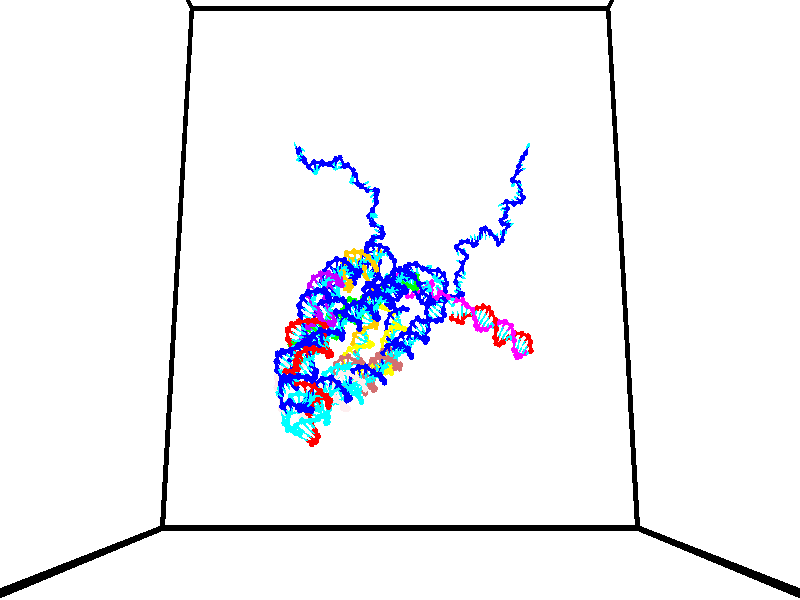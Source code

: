 // switches for output
#declare DRAW_BASES = 1; // possible values are 0, 1; only relevant for DNA ribbons
#declare DRAW_BASES_TYPE = 3; // possible values are 1, 2, 3; only relevant for DNA ribbons
#declare DRAW_FOG = 0; // set to 1 to enable fog

#include "colors.inc"

#include "transforms.inc"
background { rgb <1, 1, 1>}

#default {
   normal{
       ripples 0.25
       frequency 0.20
       turbulence 0.2
       lambda 5
   }
	finish {
		phong 0.1
		phong_size 40.
	}
}

// original window dimensions: 1024x640


// camera settings

camera {
	sky <0, 0.179814, -0.983701>
	up <0, 0.179814, -0.983701>
	right 1.6 * <1, 0, 0>
	location <35, 92.5046, 58.4545>
	look_at <35, 26.874, 46.4577>
	direction <0, -65.6306, -11.9968>
	angle 67.0682
}


# declare cpy_camera_pos = <35, 92.5046, 58.4545>;
# if (DRAW_FOG = 1)
fog {
	fog_type 2
	up vnormalize(cpy_camera_pos)
	color rgbt<1,1,1,0.3>
	distance 1e-5
	fog_alt 3e-3
	fog_offset 56
}
# end


// LIGHTS

# declare lum = 6;
global_settings {
	ambient_light rgb lum * <0.05, 0.05, 0.05>
	max_trace_level 15
}# declare cpy_direct_light_amount = 0.25;
light_source
{	1000 * <-1, -1.16351, -0.803887>,
	rgb lum * cpy_direct_light_amount
	parallel
}

light_source
{	1000 * <1, 1.16351, 0.803887>,
	rgb lum * cpy_direct_light_amount
	parallel
}

// strand 0

// nucleotide -1

// particle -1
sphere {
	<39.955410, 35.127113, 49.465099> 0.250000
	pigment { color rgbt <1,0,0,0> }
	no_shadow
}
cylinder {
	<40.047756, 34.831005, 49.212528>,  <40.103165, 34.653339, 49.060986>, 0.100000
	pigment { color rgbt <1,0,0,0> }
	no_shadow
}
cylinder {
	<40.047756, 34.831005, 49.212528>,  <39.955410, 35.127113, 49.465099>, 0.100000
	pigment { color rgbt <1,0,0,0> }
	no_shadow
}

// particle -1
sphere {
	<40.047756, 34.831005, 49.212528> 0.100000
	pigment { color rgbt <1,0,0,0> }
	no_shadow
}
sphere {
	0, 1
	scale<0.080000,0.200000,0.300000>
	matrix <0.966181, 0.251036, 0.058957,
		0.114868, -0.623688, 0.773187,
		0.230868, -0.740267, -0.631431,
		40.117016, 34.608925, 49.023098>
	pigment { color rgbt <0,1,1,0> }
	no_shadow
}
cylinder {
	<40.582310, 35.004784, 49.657803>,  <39.955410, 35.127113, 49.465099>, 0.130000
	pigment { color rgbt <1,0,0,0> }
	no_shadow
}

// nucleotide -1

// particle -1
sphere {
	<40.582310, 35.004784, 49.657803> 0.250000
	pigment { color rgbt <1,0,0,0> }
	no_shadow
}
cylinder {
	<40.594730, 34.814163, 49.306362>,  <40.602184, 34.699791, 49.095497>, 0.100000
	pigment { color rgbt <1,0,0,0> }
	no_shadow
}
cylinder {
	<40.594730, 34.814163, 49.306362>,  <40.582310, 35.004784, 49.657803>, 0.100000
	pigment { color rgbt <1,0,0,0> }
	no_shadow
}

// particle -1
sphere {
	<40.594730, 34.814163, 49.306362> 0.100000
	pigment { color rgbt <1,0,0,0> }
	no_shadow
}
sphere {
	0, 1
	scale<0.080000,0.200000,0.300000>
	matrix <0.997490, 0.070733, -0.003110,
		0.063628, -0.876298, 0.477549,
		0.031053, -0.476548, -0.878600,
		40.604046, 34.671200, 49.042782>
	pigment { color rgbt <0,1,1,0> }
	no_shadow
}
cylinder {
	<41.056244, 34.318310, 49.666336>,  <40.582310, 35.004784, 49.657803>, 0.130000
	pigment { color rgbt <1,0,0,0> }
	no_shadow
}

// nucleotide -1

// particle -1
sphere {
	<41.056244, 34.318310, 49.666336> 0.250000
	pigment { color rgbt <1,0,0,0> }
	no_shadow
}
cylinder {
	<41.037994, 34.489342, 49.305206>,  <41.027042, 34.591961, 49.088528>, 0.100000
	pigment { color rgbt <1,0,0,0> }
	no_shadow
}
cylinder {
	<41.037994, 34.489342, 49.305206>,  <41.056244, 34.318310, 49.666336>, 0.100000
	pigment { color rgbt <1,0,0,0> }
	no_shadow
}

// particle -1
sphere {
	<41.037994, 34.489342, 49.305206> 0.100000
	pigment { color rgbt <1,0,0,0> }
	no_shadow
}
sphere {
	0, 1
	scale<0.080000,0.200000,0.300000>
	matrix <0.998650, -0.002945, -0.051864,
		-0.024835, -0.903971, -0.426872,
		-0.045626, 0.427584, -0.902824,
		41.024307, 34.617619, 49.034359>
	pigment { color rgbt <0,1,1,0> }
	no_shadow
}
cylinder {
	<41.378216, 33.957676, 49.078690>,  <41.056244, 34.318310, 49.666336>, 0.130000
	pigment { color rgbt <1,0,0,0> }
	no_shadow
}

// nucleotide -1

// particle -1
sphere {
	<41.378216, 33.957676, 49.078690> 0.250000
	pigment { color rgbt <1,0,0,0> }
	no_shadow
}
cylinder {
	<41.401421, 34.352703, 49.020256>,  <41.415344, 34.589722, 48.985195>, 0.100000
	pigment { color rgbt <1,0,0,0> }
	no_shadow
}
cylinder {
	<41.401421, 34.352703, 49.020256>,  <41.378216, 33.957676, 49.078690>, 0.100000
	pigment { color rgbt <1,0,0,0> }
	no_shadow
}

// particle -1
sphere {
	<41.401421, 34.352703, 49.020256> 0.100000
	pigment { color rgbt <1,0,0,0> }
	no_shadow
}
sphere {
	0, 1
	scale<0.080000,0.200000,0.300000>
	matrix <0.993109, -0.042167, 0.109348,
		0.101829, -0.151418, -0.983211,
		0.058016, 0.987570, -0.146081,
		41.418827, 34.648975, 48.976433>
	pigment { color rgbt <0,1,1,0> }
	no_shadow
}
cylinder {
	<42.108429, 33.850319, 48.936501>,  <41.378216, 33.957676, 49.078690>, 0.130000
	pigment { color rgbt <1,0,0,0> }
	no_shadow
}

// nucleotide -1

// particle -1
sphere {
	<42.108429, 33.850319, 48.936501> 0.250000
	pigment { color rgbt <1,0,0,0> }
	no_shadow
}
cylinder {
	<42.035152, 34.243542, 48.934288>,  <41.991188, 34.479477, 48.932961>, 0.100000
	pigment { color rgbt <1,0,0,0> }
	no_shadow
}
cylinder {
	<42.035152, 34.243542, 48.934288>,  <42.108429, 33.850319, 48.936501>, 0.100000
	pigment { color rgbt <1,0,0,0> }
	no_shadow
}

// particle -1
sphere {
	<42.035152, 34.243542, 48.934288> 0.100000
	pigment { color rgbt <1,0,0,0> }
	no_shadow
}
sphere {
	0, 1
	scale<0.080000,0.200000,0.300000>
	matrix <0.969750, 0.181628, 0.163083,
		0.161324, 0.024516, -0.986597,
		-0.183192, 0.983062, -0.005527,
		41.980194, 34.538460, 48.932629>
	pigment { color rgbt <0,1,1,0> }
	no_shadow
}
cylinder {
	<42.544064, 34.111256, 48.477734>,  <42.108429, 33.850319, 48.936501>, 0.130000
	pigment { color rgbt <1,0,0,0> }
	no_shadow
}

// nucleotide -1

// particle -1
sphere {
	<42.544064, 34.111256, 48.477734> 0.250000
	pigment { color rgbt <1,0,0,0> }
	no_shadow
}
cylinder {
	<42.451530, 34.417427, 48.717934>,  <42.396011, 34.601131, 48.862053>, 0.100000
	pigment { color rgbt <1,0,0,0> }
	no_shadow
}
cylinder {
	<42.451530, 34.417427, 48.717934>,  <42.544064, 34.111256, 48.477734>, 0.100000
	pigment { color rgbt <1,0,0,0> }
	no_shadow
}

// particle -1
sphere {
	<42.451530, 34.417427, 48.717934> 0.100000
	pigment { color rgbt <1,0,0,0> }
	no_shadow
}
sphere {
	0, 1
	scale<0.080000,0.200000,0.300000>
	matrix <0.964464, 0.099448, 0.244783,
		0.127646, 0.635789, -0.761235,
		-0.231334, 0.765429, 0.600502,
		42.382130, 34.647057, 48.898083>
	pigment { color rgbt <0,1,1,0> }
	no_shadow
}
cylinder {
	<43.112217, 34.510960, 48.386559>,  <42.544064, 34.111256, 48.477734>, 0.130000
	pigment { color rgbt <1,0,0,0> }
	no_shadow
}

// nucleotide -1

// particle -1
sphere {
	<43.112217, 34.510960, 48.386559> 0.250000
	pigment { color rgbt <1,0,0,0> }
	no_shadow
}
cylinder {
	<42.940308, 34.680096, 48.705681>,  <42.837162, 34.781578, 48.897156>, 0.100000
	pigment { color rgbt <1,0,0,0> }
	no_shadow
}
cylinder {
	<42.940308, 34.680096, 48.705681>,  <43.112217, 34.510960, 48.386559>, 0.100000
	pigment { color rgbt <1,0,0,0> }
	no_shadow
}

// particle -1
sphere {
	<42.940308, 34.680096, 48.705681> 0.100000
	pigment { color rgbt <1,0,0,0> }
	no_shadow
}
sphere {
	0, 1
	scale<0.080000,0.200000,0.300000>
	matrix <0.893457, 0.071464, 0.443426,
		0.130484, 0.903382, -0.408504,
		-0.429776, 0.422841, 0.797808,
		42.811375, 34.806950, 48.945023>
	pigment { color rgbt <0,1,1,0> }
	no_shadow
}
cylinder {
	<43.583469, 34.949894, 48.621765>,  <43.112217, 34.510960, 48.386559>, 0.130000
	pigment { color rgbt <1,0,0,0> }
	no_shadow
}

// nucleotide -1

// particle -1
sphere {
	<43.583469, 34.949894, 48.621765> 0.250000
	pigment { color rgbt <1,0,0,0> }
	no_shadow
}
cylinder {
	<43.356586, 34.920891, 48.949917>,  <43.220455, 34.903488, 49.146809>, 0.100000
	pigment { color rgbt <1,0,0,0> }
	no_shadow
}
cylinder {
	<43.356586, 34.920891, 48.949917>,  <43.583469, 34.949894, 48.621765>, 0.100000
	pigment { color rgbt <1,0,0,0> }
	no_shadow
}

// particle -1
sphere {
	<43.356586, 34.920891, 48.949917> 0.100000
	pigment { color rgbt <1,0,0,0> }
	no_shadow
}
sphere {
	0, 1
	scale<0.080000,0.200000,0.300000>
	matrix <0.786160, 0.249165, 0.565570,
		-0.245418, 0.965743, -0.084324,
		-0.567206, -0.072509, 0.820378,
		43.186424, 34.899139, 49.196030>
	pigment { color rgbt <0,1,1,0> }
	no_shadow
}
cylinder {
	<43.793701, 35.421165, 49.080524>,  <43.583469, 34.949894, 48.621765>, 0.130000
	pigment { color rgbt <1,0,0,0> }
	no_shadow
}

// nucleotide -1

// particle -1
sphere {
	<43.793701, 35.421165, 49.080524> 0.250000
	pigment { color rgbt <1,0,0,0> }
	no_shadow
}
cylinder {
	<43.621555, 35.141396, 49.308769>,  <43.518269, 34.973534, 49.445717>, 0.100000
	pigment { color rgbt <1,0,0,0> }
	no_shadow
}
cylinder {
	<43.621555, 35.141396, 49.308769>,  <43.793701, 35.421165, 49.080524>, 0.100000
	pigment { color rgbt <1,0,0,0> }
	no_shadow
}

// particle -1
sphere {
	<43.621555, 35.141396, 49.308769> 0.100000
	pigment { color rgbt <1,0,0,0> }
	no_shadow
}
sphere {
	0, 1
	scale<0.080000,0.200000,0.300000>
	matrix <0.821771, -0.042034, 0.568265,
		-0.373473, 0.713469, 0.592857,
		-0.430360, -0.699425, 0.570610,
		43.492447, 34.931568, 49.479954>
	pigment { color rgbt <0,1,1,0> }
	no_shadow
}
cylinder {
	<44.095783, 35.576313, 49.637276>,  <43.793701, 35.421165, 49.080524>, 0.130000
	pigment { color rgbt <1,0,0,0> }
	no_shadow
}

// nucleotide -1

// particle -1
sphere {
	<44.095783, 35.576313, 49.637276> 0.250000
	pigment { color rgbt <1,0,0,0> }
	no_shadow
}
cylinder {
	<43.961418, 35.210548, 49.727623>,  <43.880798, 34.991089, 49.781830>, 0.100000
	pigment { color rgbt <1,0,0,0> }
	no_shadow
}
cylinder {
	<43.961418, 35.210548, 49.727623>,  <44.095783, 35.576313, 49.637276>, 0.100000
	pigment { color rgbt <1,0,0,0> }
	no_shadow
}

// particle -1
sphere {
	<43.961418, 35.210548, 49.727623> 0.100000
	pigment { color rgbt <1,0,0,0> }
	no_shadow
}
sphere {
	0, 1
	scale<0.080000,0.200000,0.300000>
	matrix <0.723365, -0.096868, 0.683637,
		-0.603245, 0.393028, 0.693992,
		-0.335913, -0.914410, 0.225868,
		43.860645, 34.936226, 49.795383>
	pigment { color rgbt <0,1,1,0> }
	no_shadow
}
cylinder {
	<44.198380, 35.491589, 50.350975>,  <44.095783, 35.576313, 49.637276>, 0.130000
	pigment { color rgbt <1,0,0,0> }
	no_shadow
}

// nucleotide -1

// particle -1
sphere {
	<44.198380, 35.491589, 50.350975> 0.250000
	pigment { color rgbt <1,0,0,0> }
	no_shadow
}
cylinder {
	<44.118927, 35.116611, 50.236610>,  <44.071255, 34.891624, 50.167992>, 0.100000
	pigment { color rgbt <1,0,0,0> }
	no_shadow
}
cylinder {
	<44.118927, 35.116611, 50.236610>,  <44.198380, 35.491589, 50.350975>, 0.100000
	pigment { color rgbt <1,0,0,0> }
	no_shadow
}

// particle -1
sphere {
	<44.118927, 35.116611, 50.236610> 0.100000
	pigment { color rgbt <1,0,0,0> }
	no_shadow
}
sphere {
	0, 1
	scale<0.080000,0.200000,0.300000>
	matrix <0.572364, -0.347763, 0.742604,
		-0.795579, -0.016144, 0.605635,
		-0.198629, -0.937444, -0.285913,
		44.059338, 34.835377, 50.150837>
	pigment { color rgbt <0,1,1,0> }
	no_shadow
}
cylinder {
	<44.064156, 35.088184, 51.012550>,  <44.198380, 35.491589, 50.350975>, 0.130000
	pigment { color rgbt <1,0,0,0> }
	no_shadow
}

// nucleotide -1

// particle -1
sphere {
	<44.064156, 35.088184, 51.012550> 0.250000
	pigment { color rgbt <1,0,0,0> }
	no_shadow
}
cylinder {
	<44.218529, 34.868351, 50.716167>,  <44.311153, 34.736450, 50.538338>, 0.100000
	pigment { color rgbt <1,0,0,0> }
	no_shadow
}
cylinder {
	<44.218529, 34.868351, 50.716167>,  <44.064156, 35.088184, 51.012550>, 0.100000
	pigment { color rgbt <1,0,0,0> }
	no_shadow
}

// particle -1
sphere {
	<44.218529, 34.868351, 50.716167> 0.100000
	pigment { color rgbt <1,0,0,0> }
	no_shadow
}
sphere {
	0, 1
	scale<0.080000,0.200000,0.300000>
	matrix <0.753721, -0.275283, 0.596762,
		-0.531942, -0.788784, 0.307991,
		0.385931, -0.549581, -0.740957,
		44.334309, 34.703476, 50.493881>
	pigment { color rgbt <0,1,1,0> }
	no_shadow
}
cylinder {
	<44.276291, 34.561043, 51.413200>,  <44.064156, 35.088184, 51.012550>, 0.130000
	pigment { color rgbt <1,0,0,0> }
	no_shadow
}

// nucleotide -1

// particle -1
sphere {
	<44.276291, 34.561043, 51.413200> 0.250000
	pigment { color rgbt <1,0,0,0> }
	no_shadow
}
cylinder {
	<44.468418, 34.553551, 51.062443>,  <44.583694, 34.549057, 50.851990>, 0.100000
	pigment { color rgbt <1,0,0,0> }
	no_shadow
}
cylinder {
	<44.468418, 34.553551, 51.062443>,  <44.276291, 34.561043, 51.413200>, 0.100000
	pigment { color rgbt <1,0,0,0> }
	no_shadow
}

// particle -1
sphere {
	<44.468418, 34.553551, 51.062443> 0.100000
	pigment { color rgbt <1,0,0,0> }
	no_shadow
}
sphere {
	0, 1
	scale<0.080000,0.200000,0.300000>
	matrix <0.805001, -0.387531, 0.449214,
		-0.348237, -0.921666, -0.171061,
		0.480317, -0.018729, -0.876895,
		44.612514, 34.547932, 50.799374>
	pigment { color rgbt <0,1,1,0> }
	no_shadow
}
cylinder {
	<44.686100, 33.992714, 51.427322>,  <44.276291, 34.561043, 51.413200>, 0.130000
	pigment { color rgbt <1,0,0,0> }
	no_shadow
}

// nucleotide -1

// particle -1
sphere {
	<44.686100, 33.992714, 51.427322> 0.250000
	pigment { color rgbt <1,0,0,0> }
	no_shadow
}
cylinder {
	<44.862858, 34.189022, 51.126957>,  <44.968914, 34.306808, 50.946739>, 0.100000
	pigment { color rgbt <1,0,0,0> }
	no_shadow
}
cylinder {
	<44.862858, 34.189022, 51.126957>,  <44.686100, 33.992714, 51.427322>, 0.100000
	pigment { color rgbt <1,0,0,0> }
	no_shadow
}

// particle -1
sphere {
	<44.862858, 34.189022, 51.126957> 0.100000
	pigment { color rgbt <1,0,0,0> }
	no_shadow
}
sphere {
	0, 1
	scale<0.080000,0.200000,0.300000>
	matrix <0.888438, -0.355248, 0.290648,
		-0.124117, -0.795576, -0.593005,
		0.441896, 0.490774, -0.750912,
		44.995426, 34.336254, 50.901684>
	pigment { color rgbt <0,1,1,0> }
	no_shadow
}
cylinder {
	<45.172123, 33.506458, 51.182648>,  <44.686100, 33.992714, 51.427322>, 0.130000
	pigment { color rgbt <1,0,0,0> }
	no_shadow
}

// nucleotide -1

// particle -1
sphere {
	<45.172123, 33.506458, 51.182648> 0.250000
	pigment { color rgbt <1,0,0,0> }
	no_shadow
}
cylinder {
	<45.311787, 33.862846, 51.066536>,  <45.395584, 34.076679, 50.996868>, 0.100000
	pigment { color rgbt <1,0,0,0> }
	no_shadow
}
cylinder {
	<45.311787, 33.862846, 51.066536>,  <45.172123, 33.506458, 51.182648>, 0.100000
	pigment { color rgbt <1,0,0,0> }
	no_shadow
}

// particle -1
sphere {
	<45.311787, 33.862846, 51.066536> 0.100000
	pigment { color rgbt <1,0,0,0> }
	no_shadow
}
sphere {
	0, 1
	scale<0.080000,0.200000,0.300000>
	matrix <0.920739, -0.268627, 0.282983,
		0.174152, -0.366077, -0.914144,
		0.349157, 0.890970, -0.290279,
		45.416534, 34.130138, 50.979450>
	pigment { color rgbt <0,1,1,0> }
	no_shadow
}
cylinder {
	<45.720528, 33.418781, 50.781040>,  <45.172123, 33.506458, 51.182648>, 0.130000
	pigment { color rgbt <1,0,0,0> }
	no_shadow
}

// nucleotide -1

// particle -1
sphere {
	<45.720528, 33.418781, 50.781040> 0.250000
	pigment { color rgbt <1,0,0,0> }
	no_shadow
}
cylinder {
	<45.791313, 33.795849, 50.894222>,  <45.833782, 34.022087, 50.962132>, 0.100000
	pigment { color rgbt <1,0,0,0> }
	no_shadow
}
cylinder {
	<45.791313, 33.795849, 50.894222>,  <45.720528, 33.418781, 50.781040>, 0.100000
	pigment { color rgbt <1,0,0,0> }
	no_shadow
}

// particle -1
sphere {
	<45.791313, 33.795849, 50.894222> 0.100000
	pigment { color rgbt <1,0,0,0> }
	no_shadow
}
sphere {
	0, 1
	scale<0.080000,0.200000,0.300000>
	matrix <0.945242, -0.242882, 0.218005,
		0.274232, 0.228886, -0.934028,
		0.176960, 0.942666, 0.282959,
		45.844402, 34.078648, 50.979111>
	pigment { color rgbt <0,1,1,0> }
	no_shadow
}
cylinder {
	<46.295483, 33.648872, 50.481983>,  <45.720528, 33.418781, 50.781040>, 0.130000
	pigment { color rgbt <1,0,0,0> }
	no_shadow
}

// nucleotide -1

// particle -1
sphere {
	<46.295483, 33.648872, 50.481983> 0.250000
	pigment { color rgbt <1,0,0,0> }
	no_shadow
}
cylinder {
	<46.249191, 33.883835, 50.802376>,  <46.221416, 34.024811, 50.994610>, 0.100000
	pigment { color rgbt <1,0,0,0> }
	no_shadow
}
cylinder {
	<46.249191, 33.883835, 50.802376>,  <46.295483, 33.648872, 50.481983>, 0.100000
	pigment { color rgbt <1,0,0,0> }
	no_shadow
}

// particle -1
sphere {
	<46.249191, 33.883835, 50.802376> 0.100000
	pigment { color rgbt <1,0,0,0> }
	no_shadow
}
sphere {
	0, 1
	scale<0.080000,0.200000,0.300000>
	matrix <0.957925, -0.147236, 0.246377,
		0.262655, 0.795789, -0.545649,
		-0.115725, 0.587403, 0.800978,
		46.214474, 34.060055, 51.042667>
	pigment { color rgbt <0,1,1,0> }
	no_shadow
}
cylinder {
	<46.930576, 33.868668, 50.519550>,  <46.295483, 33.648872, 50.481983>, 0.130000
	pigment { color rgbt <1,0,0,0> }
	no_shadow
}

// nucleotide -1

// particle -1
sphere {
	<46.930576, 33.868668, 50.519550> 0.250000
	pigment { color rgbt <1,0,0,0> }
	no_shadow
}
cylinder {
	<46.763470, 33.970474, 50.868420>,  <46.663204, 34.031559, 51.077744>, 0.100000
	pigment { color rgbt <1,0,0,0> }
	no_shadow
}
cylinder {
	<46.763470, 33.970474, 50.868420>,  <46.930576, 33.868668, 50.519550>, 0.100000
	pigment { color rgbt <1,0,0,0> }
	no_shadow
}

// particle -1
sphere {
	<46.763470, 33.970474, 50.868420> 0.100000
	pigment { color rgbt <1,0,0,0> }
	no_shadow
}
sphere {
	0, 1
	scale<0.080000,0.200000,0.300000>
	matrix <0.888704, -0.085097, 0.450514,
		0.188883, 0.963317, -0.190641,
		-0.417765, 0.254518, 0.872177,
		46.638142, 34.046829, 51.130074>
	pigment { color rgbt <0,1,1,0> }
	no_shadow
}
cylinder {
	<47.452145, 34.365936, 50.816967>,  <46.930576, 33.868668, 50.519550>, 0.130000
	pigment { color rgbt <1,0,0,0> }
	no_shadow
}

// nucleotide -1

// particle -1
sphere {
	<47.452145, 34.365936, 50.816967> 0.250000
	pigment { color rgbt <1,0,0,0> }
	no_shadow
}
cylinder {
	<47.215443, 34.278225, 51.127254>,  <47.073421, 34.225597, 51.313427>, 0.100000
	pigment { color rgbt <1,0,0,0> }
	no_shadow
}
cylinder {
	<47.215443, 34.278225, 51.127254>,  <47.452145, 34.365936, 50.816967>, 0.100000
	pigment { color rgbt <1,0,0,0> }
	no_shadow
}

// particle -1
sphere {
	<47.215443, 34.278225, 51.127254> 0.100000
	pigment { color rgbt <1,0,0,0> }
	no_shadow
}
sphere {
	0, 1
	scale<0.080000,0.200000,0.300000>
	matrix <0.765558, 0.148519, 0.625990,
		-0.252473, 0.964293, 0.079981,
		-0.591758, -0.219276, 0.775719,
		47.037914, 34.212440, 51.359970>
	pigment { color rgbt <0,1,1,0> }
	no_shadow
}
cylinder {
	<47.532482, 34.879822, 51.336773>,  <47.452145, 34.365936, 50.816967>, 0.130000
	pigment { color rgbt <1,0,0,0> }
	no_shadow
}

// nucleotide -1

// particle -1
sphere {
	<47.532482, 34.879822, 51.336773> 0.250000
	pigment { color rgbt <1,0,0,0> }
	no_shadow
}
cylinder {
	<47.363861, 34.591824, 51.557281>,  <47.262688, 34.419025, 51.689587>, 0.100000
	pigment { color rgbt <1,0,0,0> }
	no_shadow
}
cylinder {
	<47.363861, 34.591824, 51.557281>,  <47.532482, 34.879822, 51.336773>, 0.100000
	pigment { color rgbt <1,0,0,0> }
	no_shadow
}

// particle -1
sphere {
	<47.363861, 34.591824, 51.557281> 0.100000
	pigment { color rgbt <1,0,0,0> }
	no_shadow
}
sphere {
	0, 1
	scale<0.080000,0.200000,0.300000>
	matrix <0.750249, 0.064534, 0.657998,
		-0.509331, 0.690973, 0.512971,
		-0.421555, -0.719994, 0.551271,
		47.237396, 34.375824, 51.722664>
	pigment { color rgbt <0,1,1,0> }
	no_shadow
}
cylinder {
	<47.489590, 35.151932, 52.082237>,  <47.532482, 34.879822, 51.336773>, 0.130000
	pigment { color rgbt <1,0,0,0> }
	no_shadow
}

// nucleotide -1

// particle -1
sphere {
	<47.489590, 35.151932, 52.082237> 0.250000
	pigment { color rgbt <1,0,0,0> }
	no_shadow
}
cylinder {
	<47.479176, 34.752087, 52.086269>,  <47.472927, 34.512180, 52.088688>, 0.100000
	pigment { color rgbt <1,0,0,0> }
	no_shadow
}
cylinder {
	<47.479176, 34.752087, 52.086269>,  <47.489590, 35.151932, 52.082237>, 0.100000
	pigment { color rgbt <1,0,0,0> }
	no_shadow
}

// particle -1
sphere {
	<47.479176, 34.752087, 52.086269> 0.100000
	pigment { color rgbt <1,0,0,0> }
	no_shadow
}
sphere {
	0, 1
	scale<0.080000,0.200000,0.300000>
	matrix <0.838114, -0.016331, 0.545251,
		-0.544874, 0.022648, 0.838212,
		-0.026038, -0.999610, 0.010083,
		47.471363, 34.452202, 52.089294>
	pigment { color rgbt <0,1,1,0> }
	no_shadow
}
// strand 1

// nucleotide -1

// particle -1
sphere {
	<24.424301, 34.710960, 51.537315> 0.250000
	pigment { color rgbt <0,1,0,0> }
	no_shadow
}
cylinder {
	<24.572990, 34.799030, 51.898056>,  <24.662205, 34.851871, 52.114502>, 0.100000
	pigment { color rgbt <0,1,0,0> }
	no_shadow
}
cylinder {
	<24.572990, 34.799030, 51.898056>,  <24.424301, 34.710960, 51.537315>, 0.100000
	pigment { color rgbt <0,1,0,0> }
	no_shadow
}

// particle -1
sphere {
	<24.572990, 34.799030, 51.898056> 0.100000
	pigment { color rgbt <0,1,0,0> }
	no_shadow
}
sphere {
	0, 1
	scale<0.080000,0.200000,0.300000>
	matrix <0.841022, 0.331457, -0.427573,
		-0.393069, 0.917419, -0.061964,
		0.371725, 0.220178, 0.901855,
		24.684507, 34.865086, 52.168613>
	pigment { color rgbt <0,1,1,0> }
	no_shadow
}
cylinder {
	<24.617760, 35.421928, 51.522118>,  <24.424301, 34.710960, 51.537315>, 0.130000
	pigment { color rgbt <0,1,0,0> }
	no_shadow
}

// nucleotide -1

// particle -1
sphere {
	<24.617760, 35.421928, 51.522118> 0.250000
	pigment { color rgbt <0,1,0,0> }
	no_shadow
}
cylinder {
	<24.821753, 35.252903, 51.821812>,  <24.944149, 35.151485, 52.001629>, 0.100000
	pigment { color rgbt <0,1,0,0> }
	no_shadow
}
cylinder {
	<24.821753, 35.252903, 51.821812>,  <24.617760, 35.421928, 51.522118>, 0.100000
	pigment { color rgbt <0,1,0,0> }
	no_shadow
}

// particle -1
sphere {
	<24.821753, 35.252903, 51.821812> 0.100000
	pigment { color rgbt <0,1,0,0> }
	no_shadow
}
sphere {
	0, 1
	scale<0.080000,0.200000,0.300000>
	matrix <0.860040, 0.266423, -0.435144,
		-0.015737, 0.866289, 0.499296,
		0.509984, -0.422566, 0.749236,
		24.974749, 35.126133, 52.046581>
	pigment { color rgbt <0,1,1,0> }
	no_shadow
}
cylinder {
	<25.188196, 35.906918, 51.633213>,  <24.617760, 35.421928, 51.522118>, 0.130000
	pigment { color rgbt <0,1,0,0> }
	no_shadow
}

// nucleotide -1

// particle -1
sphere {
	<25.188196, 35.906918, 51.633213> 0.250000
	pigment { color rgbt <0,1,0,0> }
	no_shadow
}
cylinder {
	<25.316494, 35.553562, 51.769886>,  <25.393473, 35.341549, 51.851891>, 0.100000
	pigment { color rgbt <0,1,0,0> }
	no_shadow
}
cylinder {
	<25.316494, 35.553562, 51.769886>,  <25.188196, 35.906918, 51.633213>, 0.100000
	pigment { color rgbt <0,1,0,0> }
	no_shadow
}

// particle -1
sphere {
	<25.316494, 35.553562, 51.769886> 0.100000
	pigment { color rgbt <0,1,0,0> }
	no_shadow
}
sphere {
	0, 1
	scale<0.080000,0.200000,0.300000>
	matrix <0.857581, 0.117711, -0.500699,
		0.402093, 0.453616, 0.795332,
		0.320744, -0.883389, 0.341682,
		25.412718, 35.288544, 51.872391>
	pigment { color rgbt <0,1,1,0> }
	no_shadow
}
cylinder {
	<25.847036, 36.071808, 51.765064>,  <25.188196, 35.906918, 51.633213>, 0.130000
	pigment { color rgbt <0,1,0,0> }
	no_shadow
}

// nucleotide -1

// particle -1
sphere {
	<25.847036, 36.071808, 51.765064> 0.250000
	pigment { color rgbt <0,1,0,0> }
	no_shadow
}
cylinder {
	<25.824076, 35.672840, 51.747849>,  <25.810299, 35.433460, 51.737518>, 0.100000
	pigment { color rgbt <0,1,0,0> }
	no_shadow
}
cylinder {
	<25.824076, 35.672840, 51.747849>,  <25.847036, 36.071808, 51.765064>, 0.100000
	pigment { color rgbt <0,1,0,0> }
	no_shadow
}

// particle -1
sphere {
	<25.824076, 35.672840, 51.747849> 0.100000
	pigment { color rgbt <0,1,0,0> }
	no_shadow
}
sphere {
	0, 1
	scale<0.080000,0.200000,0.300000>
	matrix <0.873525, -0.029305, -0.485897,
		0.483384, -0.065483, 0.872956,
		-0.057400, -0.997423, -0.043035,
		25.806856, 35.373611, 51.734940>
	pigment { color rgbt <0,1,1,0> }
	no_shadow
}
cylinder {
	<26.413208, 35.745625, 52.101234>,  <25.847036, 36.071808, 51.765064>, 0.130000
	pigment { color rgbt <0,1,0,0> }
	no_shadow
}

// nucleotide -1

// particle -1
sphere {
	<26.413208, 35.745625, 52.101234> 0.250000
	pigment { color rgbt <0,1,0,0> }
	no_shadow
}
cylinder {
	<26.289747, 35.444729, 51.868385>,  <26.215672, 35.264191, 51.728676>, 0.100000
	pigment { color rgbt <0,1,0,0> }
	no_shadow
}
cylinder {
	<26.289747, 35.444729, 51.868385>,  <26.413208, 35.745625, 52.101234>, 0.100000
	pigment { color rgbt <0,1,0,0> }
	no_shadow
}

// particle -1
sphere {
	<26.289747, 35.444729, 51.868385> 0.100000
	pigment { color rgbt <0,1,0,0> }
	no_shadow
}
sphere {
	0, 1
	scale<0.080000,0.200000,0.300000>
	matrix <0.852418, 0.052792, -0.520189,
		0.422040, -0.656767, 0.624932,
		-0.308651, -0.752243, -0.582120,
		26.197151, 35.219055, 51.693748>
	pigment { color rgbt <0,1,1,0> }
	no_shadow
}
cylinder {
	<26.955490, 35.372326, 52.032017>,  <26.413208, 35.745625, 52.101234>, 0.130000
	pigment { color rgbt <0,1,0,0> }
	no_shadow
}

// nucleotide -1

// particle -1
sphere {
	<26.955490, 35.372326, 52.032017> 0.250000
	pigment { color rgbt <0,1,0,0> }
	no_shadow
}
cylinder {
	<26.733160, 35.253017, 51.721638>,  <26.599762, 35.181431, 51.535412>, 0.100000
	pigment { color rgbt <0,1,0,0> }
	no_shadow
}
cylinder {
	<26.733160, 35.253017, 51.721638>,  <26.955490, 35.372326, 52.032017>, 0.100000
	pigment { color rgbt <0,1,0,0> }
	no_shadow
}

// particle -1
sphere {
	<26.733160, 35.253017, 51.721638> 0.100000
	pigment { color rgbt <0,1,0,0> }
	no_shadow
}
sphere {
	0, 1
	scale<0.080000,0.200000,0.300000>
	matrix <0.818929, -0.036047, -0.572762,
		0.142869, -0.953800, 0.264300,
		-0.555828, -0.298273, -0.775944,
		26.566412, 35.163536, 51.488853>
	pigment { color rgbt <0,1,1,0> }
	no_shadow
}
cylinder {
	<27.258320, 34.820873, 51.869465>,  <26.955490, 35.372326, 52.032017>, 0.130000
	pigment { color rgbt <0,1,0,0> }
	no_shadow
}

// nucleotide -1

// particle -1
sphere {
	<27.258320, 34.820873, 51.869465> 0.250000
	pigment { color rgbt <0,1,0,0> }
	no_shadow
}
cylinder {
	<27.045210, 34.927776, 51.548286>,  <26.917343, 34.991920, 51.355579>, 0.100000
	pigment { color rgbt <0,1,0,0> }
	no_shadow
}
cylinder {
	<27.045210, 34.927776, 51.548286>,  <27.258320, 34.820873, 51.869465>, 0.100000
	pigment { color rgbt <0,1,0,0> }
	no_shadow
}

// particle -1
sphere {
	<27.045210, 34.927776, 51.548286> 0.100000
	pigment { color rgbt <0,1,0,0> }
	no_shadow
}
sphere {
	0, 1
	scale<0.080000,0.200000,0.300000>
	matrix <0.782505, -0.205707, -0.587682,
		-0.322237, -0.941411, -0.099539,
		-0.532775, 0.267263, -0.802945,
		26.885378, 35.007954, 51.307404>
	pigment { color rgbt <0,1,1,0> }
	no_shadow
}
cylinder {
	<27.374897, 34.333565, 51.288334>,  <27.258320, 34.820873, 51.869465>, 0.130000
	pigment { color rgbt <0,1,0,0> }
	no_shadow
}

// nucleotide -1

// particle -1
sphere {
	<27.374897, 34.333565, 51.288334> 0.250000
	pigment { color rgbt <0,1,0,0> }
	no_shadow
}
cylinder {
	<27.254686, 34.663681, 51.097095>,  <27.182560, 34.861752, 50.982353>, 0.100000
	pigment { color rgbt <0,1,0,0> }
	no_shadow
}
cylinder {
	<27.254686, 34.663681, 51.097095>,  <27.374897, 34.333565, 51.288334>, 0.100000
	pigment { color rgbt <0,1,0,0> }
	no_shadow
}

// particle -1
sphere {
	<27.254686, 34.663681, 51.097095> 0.100000
	pigment { color rgbt <0,1,0,0> }
	no_shadow
}
sphere {
	0, 1
	scale<0.080000,0.200000,0.300000>
	matrix <0.737690, -0.116605, -0.664993,
		-0.604564, -0.552531, -0.573770,
		-0.300525, 0.825295, -0.478092,
		27.164528, 34.911270, 50.953667>
	pigment { color rgbt <0,1,1,0> }
	no_shadow
}
cylinder {
	<27.375473, 34.165710, 50.566132>,  <27.374897, 34.333565, 51.288334>, 0.130000
	pigment { color rgbt <0,1,0,0> }
	no_shadow
}

// nucleotide -1

// particle -1
sphere {
	<27.375473, 34.165710, 50.566132> 0.250000
	pigment { color rgbt <0,1,0,0> }
	no_shadow
}
cylinder {
	<27.382063, 34.563301, 50.609474>,  <27.386017, 34.801857, 50.635479>, 0.100000
	pigment { color rgbt <0,1,0,0> }
	no_shadow
}
cylinder {
	<27.382063, 34.563301, 50.609474>,  <27.375473, 34.165710, 50.566132>, 0.100000
	pigment { color rgbt <0,1,0,0> }
	no_shadow
}

// particle -1
sphere {
	<27.382063, 34.563301, 50.609474> 0.100000
	pigment { color rgbt <0,1,0,0> }
	no_shadow
}
sphere {
	0, 1
	scale<0.080000,0.200000,0.300000>
	matrix <0.824454, 0.047809, -0.563906,
		-0.565690, 0.098626, -0.818699,
		0.016475, 0.993975, 0.108358,
		27.387005, 34.861492, 50.641983>
	pigment { color rgbt <0,1,1,0> }
	no_shadow
}
cylinder {
	<27.309765, 34.443546, 49.871487>,  <27.375473, 34.165710, 50.566132>, 0.130000
	pigment { color rgbt <0,1,0,0> }
	no_shadow
}

// nucleotide -1

// particle -1
sphere {
	<27.309765, 34.443546, 49.871487> 0.250000
	pigment { color rgbt <0,1,0,0> }
	no_shadow
}
cylinder {
	<27.498518, 34.710197, 50.102287>,  <27.611771, 34.870190, 50.240768>, 0.100000
	pigment { color rgbt <0,1,0,0> }
	no_shadow
}
cylinder {
	<27.498518, 34.710197, 50.102287>,  <27.309765, 34.443546, 49.871487>, 0.100000
	pigment { color rgbt <0,1,0,0> }
	no_shadow
}

// particle -1
sphere {
	<27.498518, 34.710197, 50.102287> 0.100000
	pigment { color rgbt <0,1,0,0> }
	no_shadow
}
sphere {
	0, 1
	scale<0.080000,0.200000,0.300000>
	matrix <0.812326, -0.074344, -0.578445,
		-0.342713, 0.741671, -0.576604,
		0.471883, 0.666631, 0.577000,
		27.640083, 34.910187, 50.275387>
	pigment { color rgbt <0,1,1,0> }
	no_shadow
}
cylinder {
	<27.907125, 34.374741, 49.593479>,  <27.309765, 34.443546, 49.871487>, 0.130000
	pigment { color rgbt <0,1,0,0> }
	no_shadow
}

// nucleotide -1

// particle -1
sphere {
	<27.907125, 34.374741, 49.593479> 0.250000
	pigment { color rgbt <0,1,0,0> }
	no_shadow
}
cylinder {
	<27.966639, 34.694714, 49.826023>,  <28.002346, 34.886696, 49.965549>, 0.100000
	pigment { color rgbt <0,1,0,0> }
	no_shadow
}
cylinder {
	<27.966639, 34.694714, 49.826023>,  <27.907125, 34.374741, 49.593479>, 0.100000
	pigment { color rgbt <0,1,0,0> }
	no_shadow
}

// particle -1
sphere {
	<27.966639, 34.694714, 49.826023> 0.100000
	pigment { color rgbt <0,1,0,0> }
	no_shadow
}
sphere {
	0, 1
	scale<0.080000,0.200000,0.300000>
	matrix <0.896580, 0.138874, -0.420546,
		-0.417143, 0.583802, -0.696539,
		0.148784, 0.799931, 0.581355,
		28.011274, 34.934692, 50.000431>
	pigment { color rgbt <0,1,1,0> }
	no_shadow
}
cylinder {
	<28.068401, 34.969902, 49.199276>,  <27.907125, 34.374741, 49.593479>, 0.130000
	pigment { color rgbt <0,1,0,0> }
	no_shadow
}

// nucleotide -1

// particle -1
sphere {
	<28.068401, 34.969902, 49.199276> 0.250000
	pigment { color rgbt <0,1,0,0> }
	no_shadow
}
cylinder {
	<28.242008, 35.036114, 49.553505>,  <28.346172, 35.075840, 49.766041>, 0.100000
	pigment { color rgbt <0,1,0,0> }
	no_shadow
}
cylinder {
	<28.242008, 35.036114, 49.553505>,  <28.068401, 34.969902, 49.199276>, 0.100000
	pigment { color rgbt <0,1,0,0> }
	no_shadow
}

// particle -1
sphere {
	<28.242008, 35.036114, 49.553505> 0.100000
	pigment { color rgbt <0,1,0,0> }
	no_shadow
}
sphere {
	0, 1
	scale<0.080000,0.200000,0.300000>
	matrix <0.895888, 0.024299, -0.443616,
		-0.094949, 0.985906, -0.137747,
		0.434016, 0.165527, 0.885568,
		28.372213, 35.085773, 49.819176>
	pigment { color rgbt <0,1,1,0> }
	no_shadow
}
cylinder {
	<28.531849, 35.523106, 49.049801>,  <28.068401, 34.969902, 49.199276>, 0.130000
	pigment { color rgbt <0,1,0,0> }
	no_shadow
}

// nucleotide -1

// particle -1
sphere {
	<28.531849, 35.523106, 49.049801> 0.250000
	pigment { color rgbt <0,1,0,0> }
	no_shadow
}
cylinder {
	<28.650583, 35.364223, 49.397160>,  <28.721825, 35.268894, 49.605576>, 0.100000
	pigment { color rgbt <0,1,0,0> }
	no_shadow
}
cylinder {
	<28.650583, 35.364223, 49.397160>,  <28.531849, 35.523106, 49.049801>, 0.100000
	pigment { color rgbt <0,1,0,0> }
	no_shadow
}

// particle -1
sphere {
	<28.650583, 35.364223, 49.397160> 0.100000
	pigment { color rgbt <0,1,0,0> }
	no_shadow
}
sphere {
	0, 1
	scale<0.080000,0.200000,0.300000>
	matrix <0.945979, -0.001896, -0.324223,
		0.130431, 0.917726, 0.375189,
		0.296837, -0.397209, 0.868397,
		28.739634, 35.245060, 49.657677>
	pigment { color rgbt <0,1,1,0> }
	no_shadow
}
cylinder {
	<29.018974, 35.897511, 49.265743>,  <28.531849, 35.523106, 49.049801>, 0.130000
	pigment { color rgbt <0,1,0,0> }
	no_shadow
}

// nucleotide -1

// particle -1
sphere {
	<29.018974, 35.897511, 49.265743> 0.250000
	pigment { color rgbt <0,1,0,0> }
	no_shadow
}
cylinder {
	<29.086246, 35.533745, 49.417889>,  <29.126610, 35.315483, 49.509174>, 0.100000
	pigment { color rgbt <0,1,0,0> }
	no_shadow
}
cylinder {
	<29.086246, 35.533745, 49.417889>,  <29.018974, 35.897511, 49.265743>, 0.100000
	pigment { color rgbt <0,1,0,0> }
	no_shadow
}

// particle -1
sphere {
	<29.086246, 35.533745, 49.417889> 0.100000
	pigment { color rgbt <0,1,0,0> }
	no_shadow
}
sphere {
	0, 1
	scale<0.080000,0.200000,0.300000>
	matrix <0.923497, 0.010402, -0.383465,
		0.344773, 0.415754, 0.841594,
		0.168181, -0.909418, 0.380362,
		29.136702, 35.260918, 49.531998>
	pigment { color rgbt <0,1,1,0> }
	no_shadow
}
cylinder {
	<29.781223, 35.923824, 49.488258>,  <29.018974, 35.897511, 49.265743>, 0.130000
	pigment { color rgbt <0,1,0,0> }
	no_shadow
}

// nucleotide -1

// particle -1
sphere {
	<29.781223, 35.923824, 49.488258> 0.250000
	pigment { color rgbt <0,1,0,0> }
	no_shadow
}
cylinder {
	<29.698305, 35.533508, 49.460350>,  <29.648554, 35.299320, 49.443604>, 0.100000
	pigment { color rgbt <0,1,0,0> }
	no_shadow
}
cylinder {
	<29.698305, 35.533508, 49.460350>,  <29.781223, 35.923824, 49.488258>, 0.100000
	pigment { color rgbt <0,1,0,0> }
	no_shadow
}

// particle -1
sphere {
	<29.698305, 35.533508, 49.460350> 0.100000
	pigment { color rgbt <0,1,0,0> }
	no_shadow
}
sphere {
	0, 1
	scale<0.080000,0.200000,0.300000>
	matrix <0.883050, -0.155945, -0.442611,
		0.421014, -0.153362, 0.893995,
		-0.207294, -0.975787, -0.069772,
		29.636116, 35.240772, 49.439419>
	pigment { color rgbt <0,1,1,0> }
	no_shadow
}
cylinder {
	<30.384594, 35.545128, 49.644394>,  <29.781223, 35.923824, 49.488258>, 0.130000
	pigment { color rgbt <0,1,0,0> }
	no_shadow
}

// nucleotide -1

// particle -1
sphere {
	<30.384594, 35.545128, 49.644394> 0.250000
	pigment { color rgbt <0,1,0,0> }
	no_shadow
}
cylinder {
	<30.192324, 35.245316, 49.462337>,  <30.076962, 35.065430, 49.353104>, 0.100000
	pigment { color rgbt <0,1,0,0> }
	no_shadow
}
cylinder {
	<30.192324, 35.245316, 49.462337>,  <30.384594, 35.545128, 49.644394>, 0.100000
	pigment { color rgbt <0,1,0,0> }
	no_shadow
}

// particle -1
sphere {
	<30.192324, 35.245316, 49.462337> 0.100000
	pigment { color rgbt <0,1,0,0> }
	no_shadow
}
sphere {
	0, 1
	scale<0.080000,0.200000,0.300000>
	matrix <0.837360, -0.238241, -0.492007,
		0.260342, -0.617611, 0.742145,
		-0.480678, -0.749532, -0.455138,
		30.048120, 35.020454, 49.325794>
	pigment { color rgbt <0,1,1,0> }
	no_shadow
}
cylinder {
	<30.740427, 34.920025, 49.751495>,  <30.384594, 35.545128, 49.644394>, 0.130000
	pigment { color rgbt <0,1,0,0> }
	no_shadow
}

// nucleotide -1

// particle -1
sphere {
	<30.740427, 34.920025, 49.751495> 0.250000
	pigment { color rgbt <0,1,0,0> }
	no_shadow
}
cylinder {
	<30.534473, 34.873219, 49.411800>,  <30.410900, 34.845135, 49.207985>, 0.100000
	pigment { color rgbt <0,1,0,0> }
	no_shadow
}
cylinder {
	<30.534473, 34.873219, 49.411800>,  <30.740427, 34.920025, 49.751495>, 0.100000
	pigment { color rgbt <0,1,0,0> }
	no_shadow
}

// particle -1
sphere {
	<30.534473, 34.873219, 49.411800> 0.100000
	pigment { color rgbt <0,1,0,0> }
	no_shadow
}
sphere {
	0, 1
	scale<0.080000,0.200000,0.300000>
	matrix <0.825955, -0.332977, -0.454891,
		-0.229546, -0.935646, 0.268095,
		-0.514886, -0.117016, -0.849234,
		30.380007, 34.838116, 49.157028>
	pigment { color rgbt <0,1,1,0> }
	no_shadow
}
cylinder {
	<31.056101, 34.351902, 49.456676>,  <30.740427, 34.920025, 49.751495>, 0.130000
	pigment { color rgbt <0,1,0,0> }
	no_shadow
}

// nucleotide -1

// particle -1
sphere {
	<31.056101, 34.351902, 49.456676> 0.250000
	pigment { color rgbt <0,1,0,0> }
	no_shadow
}
cylinder {
	<30.838955, 34.502502, 49.156399>,  <30.708668, 34.592861, 48.976231>, 0.100000
	pigment { color rgbt <0,1,0,0> }
	no_shadow
}
cylinder {
	<30.838955, 34.502502, 49.156399>,  <31.056101, 34.351902, 49.456676>, 0.100000
	pigment { color rgbt <0,1,0,0> }
	no_shadow
}

// particle -1
sphere {
	<30.838955, 34.502502, 49.156399> 0.100000
	pigment { color rgbt <0,1,0,0> }
	no_shadow
}
sphere {
	0, 1
	scale<0.080000,0.200000,0.300000>
	matrix <0.761879, -0.155279, -0.628832,
		-0.353323, -0.913310, -0.202553,
		-0.542866, 0.376502, -0.750695,
		30.676096, 34.615452, 48.931190>
	pigment { color rgbt <0,1,1,0> }
	no_shadow
}
cylinder {
	<31.167511, 33.859810, 48.983582>,  <31.056101, 34.351902, 49.456676>, 0.130000
	pigment { color rgbt <0,1,0,0> }
	no_shadow
}

// nucleotide -1

// particle -1
sphere {
	<31.167511, 33.859810, 48.983582> 0.250000
	pigment { color rgbt <0,1,0,0> }
	no_shadow
}
cylinder {
	<31.062845, 34.210442, 48.822014>,  <31.000046, 34.420818, 48.725075>, 0.100000
	pigment { color rgbt <0,1,0,0> }
	no_shadow
}
cylinder {
	<31.062845, 34.210442, 48.822014>,  <31.167511, 33.859810, 48.983582>, 0.100000
	pigment { color rgbt <0,1,0,0> }
	no_shadow
}

// particle -1
sphere {
	<31.062845, 34.210442, 48.822014> 0.100000
	pigment { color rgbt <0,1,0,0> }
	no_shadow
}
sphere {
	0, 1
	scale<0.080000,0.200000,0.300000>
	matrix <0.830442, -0.008784, -0.557036,
		-0.491832, -0.481184, -0.725647,
		-0.261662, 0.876576, -0.403916,
		30.984346, 34.473415, 48.700840>
	pigment { color rgbt <0,1,1,0> }
	no_shadow
}
cylinder {
	<31.188519, 33.770901, 48.200180>,  <31.167511, 33.859810, 48.983582>, 0.130000
	pigment { color rgbt <0,1,0,0> }
	no_shadow
}

// nucleotide -1

// particle -1
sphere {
	<31.188519, 33.770901, 48.200180> 0.250000
	pigment { color rgbt <0,1,0,0> }
	no_shadow
}
cylinder {
	<31.229307, 34.158249, 48.291267>,  <31.253780, 34.390659, 48.345921>, 0.100000
	pigment { color rgbt <0,1,0,0> }
	no_shadow
}
cylinder {
	<31.229307, 34.158249, 48.291267>,  <31.188519, 33.770901, 48.200180>, 0.100000
	pigment { color rgbt <0,1,0,0> }
	no_shadow
}

// particle -1
sphere {
	<31.229307, 34.158249, 48.291267> 0.100000
	pigment { color rgbt <0,1,0,0> }
	no_shadow
}
sphere {
	0, 1
	scale<0.080000,0.200000,0.300000>
	matrix <0.559875, 0.133347, -0.817776,
		-0.822278, 0.210885, -0.528571,
		0.101973, 0.968373, 0.227717,
		31.259899, 34.448761, 48.359581>
	pigment { color rgbt <0,1,1,0> }
	no_shadow
}
cylinder {
	<31.327074, 34.013721, 47.571491>,  <31.188519, 33.770901, 48.200180>, 0.130000
	pigment { color rgbt <0,1,0,0> }
	no_shadow
}

// nucleotide -1

// particle -1
sphere {
	<31.327074, 34.013721, 47.571491> 0.250000
	pigment { color rgbt <0,1,0,0> }
	no_shadow
}
cylinder {
	<31.463949, 34.321419, 47.787334>,  <31.546074, 34.506035, 47.916840>, 0.100000
	pigment { color rgbt <0,1,0,0> }
	no_shadow
}
cylinder {
	<31.463949, 34.321419, 47.787334>,  <31.327074, 34.013721, 47.571491>, 0.100000
	pigment { color rgbt <0,1,0,0> }
	no_shadow
}

// particle -1
sphere {
	<31.463949, 34.321419, 47.787334> 0.100000
	pigment { color rgbt <0,1,0,0> }
	no_shadow
}
sphere {
	0, 1
	scale<0.080000,0.200000,0.300000>
	matrix <0.751960, 0.120171, -0.648162,
		-0.563438, 0.627556, -0.537318,
		0.342188, 0.769241, 0.539607,
		31.566607, 34.552193, 47.949215>
	pigment { color rgbt <0,1,1,0> }
	no_shadow
}
// strand 2

// nucleotide -1

// particle -1
sphere {
	<24.658003, 34.557186, 35.155598> 0.250000
	pigment { color rgbt <0,0,1,0> }
	no_shadow
}
cylinder {
	<24.530273, 34.855839, 34.922165>,  <24.453636, 35.035030, 34.782104>, 0.100000
	pigment { color rgbt <0,0,1,0> }
	no_shadow
}
cylinder {
	<24.530273, 34.855839, 34.922165>,  <24.658003, 34.557186, 35.155598>, 0.100000
	pigment { color rgbt <0,0,1,0> }
	no_shadow
}

// particle -1
sphere {
	<24.530273, 34.855839, 34.922165> 0.100000
	pigment { color rgbt <0,0,1,0> }
	no_shadow
}
sphere {
	0, 1
	scale<0.080000,0.200000,0.300000>
	matrix <-0.937560, -0.159309, 0.309195,
		0.137886, 0.645878, 0.750886,
		-0.319325, 0.746634, -0.583583,
		24.434477, 35.079830, 34.747089>
	pigment { color rgbt <0,1,1,0> }
	no_shadow
}
cylinder {
	<24.929075, 35.215034, 35.194210>,  <24.658003, 34.557186, 35.155598>, 0.130000
	pigment { color rgbt <0,0,1,0> }
	no_shadow
}

// nucleotide -1

// particle -1
sphere {
	<24.929075, 35.215034, 35.194210> 0.250000
	pigment { color rgbt <0,0,1,0> }
	no_shadow
}
cylinder {
	<25.175671, 35.498165, 35.332146>,  <25.323627, 35.668045, 35.414909>, 0.100000
	pigment { color rgbt <0,0,1,0> }
	no_shadow
}
cylinder {
	<25.175671, 35.498165, 35.332146>,  <24.929075, 35.215034, 35.194210>, 0.100000
	pigment { color rgbt <0,0,1,0> }
	no_shadow
}

// particle -1
sphere {
	<25.175671, 35.498165, 35.332146> 0.100000
	pigment { color rgbt <0,0,1,0> }
	no_shadow
}
sphere {
	0, 1
	scale<0.080000,0.200000,0.300000>
	matrix <-0.452191, -0.040248, 0.891013,
		0.644566, -0.705234, 0.295262,
		0.616489, 0.707831, 0.344843,
		25.360617, 35.710514, 35.435600>
	pigment { color rgbt <0,1,1,0> }
	no_shadow
}
cylinder {
	<25.195065, 35.012379, 35.855228>,  <24.929075, 35.215034, 35.194210>, 0.130000
	pigment { color rgbt <0,0,1,0> }
	no_shadow
}

// nucleotide -1

// particle -1
sphere {
	<25.195065, 35.012379, 35.855228> 0.250000
	pigment { color rgbt <0,0,1,0> }
	no_shadow
}
cylinder {
	<25.199577, 35.411152, 35.824242>,  <25.202284, 35.650414, 35.805649>, 0.100000
	pigment { color rgbt <0,0,1,0> }
	no_shadow
}
cylinder {
	<25.199577, 35.411152, 35.824242>,  <25.195065, 35.012379, 35.855228>, 0.100000
	pigment { color rgbt <0,0,1,0> }
	no_shadow
}

// particle -1
sphere {
	<25.199577, 35.411152, 35.824242> 0.100000
	pigment { color rgbt <0,0,1,0> }
	no_shadow
}
sphere {
	0, 1
	scale<0.080000,0.200000,0.300000>
	matrix <-0.526774, 0.071778, 0.846969,
		0.849931, 0.031256, 0.525967,
		0.011280, 0.996931, -0.077471,
		25.202961, 35.710232, 35.800999>
	pigment { color rgbt <0,1,1,0> }
	no_shadow
}
cylinder {
	<25.527868, 35.424873, 36.367790>,  <25.195065, 35.012379, 35.855228>, 0.130000
	pigment { color rgbt <0,0,1,0> }
	no_shadow
}

// nucleotide -1

// particle -1
sphere {
	<25.527868, 35.424873, 36.367790> 0.250000
	pigment { color rgbt <0,0,1,0> }
	no_shadow
}
cylinder {
	<25.234955, 35.658276, 36.227345>,  <25.059206, 35.798317, 36.143078>, 0.100000
	pigment { color rgbt <0,0,1,0> }
	no_shadow
}
cylinder {
	<25.234955, 35.658276, 36.227345>,  <25.527868, 35.424873, 36.367790>, 0.100000
	pigment { color rgbt <0,0,1,0> }
	no_shadow
}

// particle -1
sphere {
	<25.234955, 35.658276, 36.227345> 0.100000
	pigment { color rgbt <0,0,1,0> }
	no_shadow
}
sphere {
	0, 1
	scale<0.080000,0.200000,0.300000>
	matrix <-0.385074, 0.070453, 0.920192,
		0.561672, 0.809049, 0.173101,
		-0.732286, 0.583503, -0.351115,
		25.015268, 35.833328, 36.122009>
	pigment { color rgbt <0,1,1,0> }
	no_shadow
}
cylinder {
	<25.650085, 36.257843, 36.546249>,  <25.527868, 35.424873, 36.367790>, 0.130000
	pigment { color rgbt <0,0,1,0> }
	no_shadow
}

// nucleotide -1

// particle -1
sphere {
	<25.650085, 36.257843, 36.546249> 0.250000
	pigment { color rgbt <0,0,1,0> }
	no_shadow
}
cylinder {
	<25.284451, 36.110287, 36.478886>,  <25.065069, 36.021751, 36.438465>, 0.100000
	pigment { color rgbt <0,0,1,0> }
	no_shadow
}
cylinder {
	<25.284451, 36.110287, 36.478886>,  <25.650085, 36.257843, 36.546249>, 0.100000
	pigment { color rgbt <0,0,1,0> }
	no_shadow
}

// particle -1
sphere {
	<25.284451, 36.110287, 36.478886> 0.100000
	pigment { color rgbt <0,0,1,0> }
	no_shadow
}
sphere {
	0, 1
	scale<0.080000,0.200000,0.300000>
	matrix <-0.286163, 0.292529, 0.912435,
		-0.287327, 0.882238, -0.372961,
		-0.914086, -0.368895, -0.168412,
		25.010225, 35.999619, 36.428364>
	pigment { color rgbt <0,1,1,0> }
	no_shadow
}
cylinder {
	<25.974335, 35.813496, 36.930367>,  <25.650085, 36.257843, 36.546249>, 0.130000
	pigment { color rgbt <0,0,1,0> }
	no_shadow
}

// nucleotide -1

// particle -1
sphere {
	<25.974335, 35.813496, 36.930367> 0.250000
	pigment { color rgbt <0,0,1,0> }
	no_shadow
}
cylinder {
	<26.270834, 35.672302, 37.158733>,  <26.448734, 35.587585, 37.295753>, 0.100000
	pigment { color rgbt <0,0,1,0> }
	no_shadow
}
cylinder {
	<26.270834, 35.672302, 37.158733>,  <25.974335, 35.813496, 36.930367>, 0.100000
	pigment { color rgbt <0,0,1,0> }
	no_shadow
}

// particle -1
sphere {
	<26.270834, 35.672302, 37.158733> 0.100000
	pigment { color rgbt <0,0,1,0> }
	no_shadow
}
sphere {
	0, 1
	scale<0.080000,0.200000,0.300000>
	matrix <0.160316, -0.732841, -0.661243,
		0.651805, 0.581673, -0.486628,
		0.741248, -0.352987, 0.570921,
		26.493208, 35.566406, 37.330009>
	pigment { color rgbt <0,1,1,0> }
	no_shadow
}
cylinder {
	<26.447645, 35.570847, 36.465523>,  <25.974335, 35.813496, 36.930367>, 0.130000
	pigment { color rgbt <0,0,1,0> }
	no_shadow
}

// nucleotide -1

// particle -1
sphere {
	<26.447645, 35.570847, 36.465523> 0.250000
	pigment { color rgbt <0,0,1,0> }
	no_shadow
}
cylinder {
	<26.571609, 35.399391, 36.804985>,  <26.645988, 35.296516, 37.008663>, 0.100000
	pigment { color rgbt <0,0,1,0> }
	no_shadow
}
cylinder {
	<26.571609, 35.399391, 36.804985>,  <26.447645, 35.570847, 36.465523>, 0.100000
	pigment { color rgbt <0,0,1,0> }
	no_shadow
}

// particle -1
sphere {
	<26.571609, 35.399391, 36.804985> 0.100000
	pigment { color rgbt <0,0,1,0> }
	no_shadow
}
sphere {
	0, 1
	scale<0.080000,0.200000,0.300000>
	matrix <0.210496, -0.839522, -0.500894,
		0.927172, 0.333871, -0.169949,
		0.309910, -0.428641, 0.848659,
		26.664583, 35.270798, 37.059582>
	pigment { color rgbt <0,1,1,0> }
	no_shadow
}
cylinder {
	<27.218828, 35.304951, 36.340576>,  <26.447645, 35.570847, 36.465523>, 0.130000
	pigment { color rgbt <0,0,1,0> }
	no_shadow
}

// nucleotide -1

// particle -1
sphere {
	<27.218828, 35.304951, 36.340576> 0.250000
	pigment { color rgbt <0,0,1,0> }
	no_shadow
}
cylinder {
	<26.958982, 35.147945, 36.601017>,  <26.803074, 35.053741, 36.757282>, 0.100000
	pigment { color rgbt <0,0,1,0> }
	no_shadow
}
cylinder {
	<26.958982, 35.147945, 36.601017>,  <27.218828, 35.304951, 36.340576>, 0.100000
	pigment { color rgbt <0,0,1,0> }
	no_shadow
}

// particle -1
sphere {
	<26.958982, 35.147945, 36.601017> 0.100000
	pigment { color rgbt <0,0,1,0> }
	no_shadow
}
sphere {
	0, 1
	scale<0.080000,0.200000,0.300000>
	matrix <-0.080157, -0.816280, -0.572068,
		0.756025, -0.423815, 0.498806,
		-0.649616, -0.392515, 0.651100,
		26.764097, 35.030190, 36.796349>
	pigment { color rgbt <0,1,1,0> }
	no_shadow
}
cylinder {
	<27.254530, 34.591614, 36.204178>,  <27.218828, 35.304951, 36.340576>, 0.130000
	pigment { color rgbt <0,0,1,0> }
	no_shadow
}

// nucleotide -1

// particle -1
sphere {
	<27.254530, 34.591614, 36.204178> 0.250000
	pigment { color rgbt <0,0,1,0> }
	no_shadow
}
cylinder {
	<26.912771, 34.637867, 36.406815>,  <26.707716, 34.665619, 36.528397>, 0.100000
	pigment { color rgbt <0,0,1,0> }
	no_shadow
}
cylinder {
	<26.912771, 34.637867, 36.406815>,  <27.254530, 34.591614, 36.204178>, 0.100000
	pigment { color rgbt <0,0,1,0> }
	no_shadow
}

// particle -1
sphere {
	<26.912771, 34.637867, 36.406815> 0.100000
	pigment { color rgbt <0,0,1,0> }
	no_shadow
}
sphere {
	0, 1
	scale<0.080000,0.200000,0.300000>
	matrix <-0.453253, -0.642601, -0.617758,
		0.254105, -0.757425, 0.601446,
		-0.854396, 0.115632, 0.506594,
		26.656452, 34.672558, 36.558792>
	pigment { color rgbt <0,1,1,0> }
	no_shadow
}
cylinder {
	<27.884956, 34.934723, 36.391216>,  <27.254530, 34.591614, 36.204178>, 0.130000
	pigment { color rgbt <0,0,1,0> }
	no_shadow
}

// nucleotide -1

// particle -1
sphere {
	<27.884956, 34.934723, 36.391216> 0.250000
	pigment { color rgbt <0,0,1,0> }
	no_shadow
}
cylinder {
	<28.198112, 34.708160, 36.494186>,  <28.386005, 34.572224, 36.555969>, 0.100000
	pigment { color rgbt <0,0,1,0> }
	no_shadow
}
cylinder {
	<28.198112, 34.708160, 36.494186>,  <27.884956, 34.934723, 36.391216>, 0.100000
	pigment { color rgbt <0,0,1,0> }
	no_shadow
}

// particle -1
sphere {
	<28.198112, 34.708160, 36.494186> 0.100000
	pigment { color rgbt <0,0,1,0> }
	no_shadow
}
sphere {
	0, 1
	scale<0.080000,0.200000,0.300000>
	matrix <-0.254176, -0.668831, -0.698613,
		0.567874, 0.481505, -0.667587,
		0.782888, -0.566409, 0.257425,
		28.432980, 34.538239, 36.571415>
	pigment { color rgbt <0,1,1,0> }
	no_shadow
}
cylinder {
	<28.549889, 34.831612, 35.876091>,  <27.884956, 34.934723, 36.391216>, 0.130000
	pigment { color rgbt <0,0,1,0> }
	no_shadow
}

// nucleotide -1

// particle -1
sphere {
	<28.549889, 34.831612, 35.876091> 0.250000
	pigment { color rgbt <0,0,1,0> }
	no_shadow
}
cylinder {
	<28.487638, 34.507694, 36.102371>,  <28.450289, 34.313343, 36.238140>, 0.100000
	pigment { color rgbt <0,0,1,0> }
	no_shadow
}
cylinder {
	<28.487638, 34.507694, 36.102371>,  <28.549889, 34.831612, 35.876091>, 0.100000
	pigment { color rgbt <0,0,1,0> }
	no_shadow
}

// particle -1
sphere {
	<28.487638, 34.507694, 36.102371> 0.100000
	pigment { color rgbt <0,0,1,0> }
	no_shadow
}
sphere {
	0, 1
	scale<0.080000,0.200000,0.300000>
	matrix <-0.324339, -0.499035, -0.803597,
		0.933052, -0.308536, -0.184987,
		-0.155623, -0.809796, 0.565696,
		28.440952, 34.264755, 36.272079>
	pigment { color rgbt <0,1,1,0> }
	no_shadow
}
cylinder {
	<28.905897, 34.259209, 35.520092>,  <28.549889, 34.831612, 35.876091>, 0.130000
	pigment { color rgbt <0,0,1,0> }
	no_shadow
}

// nucleotide -1

// particle -1
sphere {
	<28.905897, 34.259209, 35.520092> 0.250000
	pigment { color rgbt <0,0,1,0> }
	no_shadow
}
cylinder {
	<28.595135, 34.134026, 35.738621>,  <28.408676, 34.058914, 35.869740>, 0.100000
	pigment { color rgbt <0,0,1,0> }
	no_shadow
}
cylinder {
	<28.595135, 34.134026, 35.738621>,  <28.905897, 34.259209, 35.520092>, 0.100000
	pigment { color rgbt <0,0,1,0> }
	no_shadow
}

// particle -1
sphere {
	<28.595135, 34.134026, 35.738621> 0.100000
	pigment { color rgbt <0,0,1,0> }
	no_shadow
}
sphere {
	0, 1
	scale<0.080000,0.200000,0.300000>
	matrix <-0.261389, -0.629074, -0.732080,
		0.572791, -0.711562, 0.406928,
		-0.776908, -0.312963, 0.546322,
		28.362062, 34.040138, 35.902519>
	pigment { color rgbt <0,1,1,0> }
	no_shadow
}
cylinder {
	<29.333824, 33.804901, 36.109840>,  <28.905897, 34.259209, 35.520092>, 0.130000
	pigment { color rgbt <0,0,1,0> }
	no_shadow
}

// nucleotide -1

// particle -1
sphere {
	<29.333824, 33.804901, 36.109840> 0.250000
	pigment { color rgbt <0,0,1,0> }
	no_shadow
}
cylinder {
	<29.034061, 33.541790, 36.079597>,  <28.854204, 33.383923, 36.061451>, 0.100000
	pigment { color rgbt <0,0,1,0> }
	no_shadow
}
cylinder {
	<29.034061, 33.541790, 36.079597>,  <29.333824, 33.804901, 36.109840>, 0.100000
	pigment { color rgbt <0,0,1,0> }
	no_shadow
}

// particle -1
sphere {
	<29.034061, 33.541790, 36.079597> 0.100000
	pigment { color rgbt <0,0,1,0> }
	no_shadow
}
sphere {
	0, 1
	scale<0.080000,0.200000,0.300000>
	matrix <0.259344, -0.186549, -0.947597,
		0.609205, -0.729744, 0.310392,
		-0.749407, -0.657779, -0.075608,
		28.809238, 33.344456, 36.056915>
	pigment { color rgbt <0,1,1,0> }
	no_shadow
}
cylinder {
	<29.613775, 33.245235, 35.834290>,  <29.333824, 33.804901, 36.109840>, 0.130000
	pigment { color rgbt <0,0,1,0> }
	no_shadow
}

// nucleotide -1

// particle -1
sphere {
	<29.613775, 33.245235, 35.834290> 0.250000
	pigment { color rgbt <0,0,1,0> }
	no_shadow
}
cylinder {
	<29.221685, 33.287712, 35.767498>,  <28.986431, 33.313198, 35.727425>, 0.100000
	pigment { color rgbt <0,0,1,0> }
	no_shadow
}
cylinder {
	<29.221685, 33.287712, 35.767498>,  <29.613775, 33.245235, 35.834290>, 0.100000
	pigment { color rgbt <0,0,1,0> }
	no_shadow
}

// particle -1
sphere {
	<29.221685, 33.287712, 35.767498> 0.100000
	pigment { color rgbt <0,0,1,0> }
	no_shadow
}
sphere {
	0, 1
	scale<0.080000,0.200000,0.300000>
	matrix <0.174032, 0.061004, -0.982849,
		-0.094188, -0.992472, -0.078279,
		-0.980225, 0.106195, -0.166976,
		28.927618, 33.319572, 35.717403>
	pigment { color rgbt <0,1,1,0> }
	no_shadow
}
cylinder {
	<30.129358, 32.694534, 36.083889>,  <29.613775, 33.245235, 35.834290>, 0.130000
	pigment { color rgbt <0,0,1,0> }
	no_shadow
}

// nucleotide -1

// particle -1
sphere {
	<30.129358, 32.694534, 36.083889> 0.250000
	pigment { color rgbt <0,0,1,0> }
	no_shadow
}
cylinder {
	<30.089745, 32.734852, 36.479874>,  <30.065977, 32.759045, 36.717464>, 0.100000
	pigment { color rgbt <0,0,1,0> }
	no_shadow
}
cylinder {
	<30.089745, 32.734852, 36.479874>,  <30.129358, 32.694534, 36.083889>, 0.100000
	pigment { color rgbt <0,0,1,0> }
	no_shadow
}

// particle -1
sphere {
	<30.089745, 32.734852, 36.479874> 0.100000
	pigment { color rgbt <0,0,1,0> }
	no_shadow
}
sphere {
	0, 1
	scale<0.080000,0.200000,0.300000>
	matrix <-0.400678, -0.914682, 0.053047,
		0.910851, -0.391404, 0.130972,
		-0.099035, 0.100796, 0.989966,
		30.060034, 32.765091, 36.776863>
	pigment { color rgbt <0,1,1,0> }
	no_shadow
}
cylinder {
	<30.383600, 32.014820, 36.283516>,  <30.129358, 32.694534, 36.083889>, 0.130000
	pigment { color rgbt <0,0,1,0> }
	no_shadow
}

// nucleotide -1

// particle -1
sphere {
	<30.383600, 32.014820, 36.283516> 0.250000
	pigment { color rgbt <0,0,1,0> }
	no_shadow
}
cylinder {
	<30.159464, 32.196747, 36.560402>,  <30.024982, 32.305904, 36.726532>, 0.100000
	pigment { color rgbt <0,0,1,0> }
	no_shadow
}
cylinder {
	<30.159464, 32.196747, 36.560402>,  <30.383600, 32.014820, 36.283516>, 0.100000
	pigment { color rgbt <0,0,1,0> }
	no_shadow
}

// particle -1
sphere {
	<30.159464, 32.196747, 36.560402> 0.100000
	pigment { color rgbt <0,0,1,0> }
	no_shadow
}
sphere {
	0, 1
	scale<0.080000,0.200000,0.300000>
	matrix <-0.198682, -0.885150, 0.420755,
		0.804078, 0.098237, 0.586352,
		-0.560343, 0.454818, 0.692211,
		29.991362, 32.333191, 36.768066>
	pigment { color rgbt <0,1,1,0> }
	no_shadow
}
cylinder {
	<30.580675, 31.768379, 36.989750>,  <30.383600, 32.014820, 36.283516>, 0.130000
	pigment { color rgbt <0,0,1,0> }
	no_shadow
}

// nucleotide -1

// particle -1
sphere {
	<30.580675, 31.768379, 36.989750> 0.250000
	pigment { color rgbt <0,0,1,0> }
	no_shadow
}
cylinder {
	<30.204477, 31.902246, 36.966198>,  <29.978758, 31.982567, 36.952065>, 0.100000
	pigment { color rgbt <0,0,1,0> }
	no_shadow
}
cylinder {
	<30.204477, 31.902246, 36.966198>,  <30.580675, 31.768379, 36.989750>, 0.100000
	pigment { color rgbt <0,0,1,0> }
	no_shadow
}

// particle -1
sphere {
	<30.204477, 31.902246, 36.966198> 0.100000
	pigment { color rgbt <0,0,1,0> }
	no_shadow
}
sphere {
	0, 1
	scale<0.080000,0.200000,0.300000>
	matrix <-0.337270, -0.898201, 0.281928,
		0.041465, 0.285011, 0.957627,
		-0.940494, 0.334669, -0.058882,
		29.922329, 32.002647, 36.948532>
	pigment { color rgbt <0,1,1,0> }
	no_shadow
}
cylinder {
	<30.925261, 32.336315, 37.404819>,  <30.580675, 31.768379, 36.989750>, 0.130000
	pigment { color rgbt <0,0,1,0> }
	no_shadow
}

// nucleotide -1

// particle -1
sphere {
	<30.925261, 32.336315, 37.404819> 0.250000
	pigment { color rgbt <0,0,1,0> }
	no_shadow
}
cylinder {
	<31.259619, 32.529396, 37.300304>,  <31.460234, 32.645245, 37.237595>, 0.100000
	pigment { color rgbt <0,0,1,0> }
	no_shadow
}
cylinder {
	<31.259619, 32.529396, 37.300304>,  <30.925261, 32.336315, 37.404819>, 0.100000
	pigment { color rgbt <0,0,1,0> }
	no_shadow
}

// particle -1
sphere {
	<31.259619, 32.529396, 37.300304> 0.100000
	pigment { color rgbt <0,0,1,0> }
	no_shadow
}
sphere {
	0, 1
	scale<0.080000,0.200000,0.300000>
	matrix <0.342029, -0.085750, 0.935768,
		0.429295, -0.871575, -0.236777,
		0.835896, 0.482705, -0.261292,
		31.510387, 32.674206, 37.221916>
	pigment { color rgbt <0,1,1,0> }
	no_shadow
}
cylinder {
	<31.574070, 31.994167, 37.624989>,  <30.925261, 32.336315, 37.404819>, 0.130000
	pigment { color rgbt <0,0,1,0> }
	no_shadow
}

// nucleotide -1

// particle -1
sphere {
	<31.574070, 31.994167, 37.624989> 0.250000
	pigment { color rgbt <0,0,1,0> }
	no_shadow
}
cylinder {
	<31.680016, 32.379574, 37.609581>,  <31.743584, 32.610817, 37.600334>, 0.100000
	pigment { color rgbt <0,0,1,0> }
	no_shadow
}
cylinder {
	<31.680016, 32.379574, 37.609581>,  <31.574070, 31.994167, 37.624989>, 0.100000
	pigment { color rgbt <0,0,1,0> }
	no_shadow
}

// particle -1
sphere {
	<31.680016, 32.379574, 37.609581> 0.100000
	pigment { color rgbt <0,0,1,0> }
	no_shadow
}
sphere {
	0, 1
	scale<0.080000,0.200000,0.300000>
	matrix <0.365611, -0.063378, 0.928608,
		0.892287, -0.260039, -0.369058,
		0.264865, 0.963516, -0.038521,
		31.759476, 32.668629, 37.598026>
	pigment { color rgbt <0,1,1,0> }
	no_shadow
}
cylinder {
	<32.423534, 32.139980, 37.691525>,  <31.574070, 31.994167, 37.624989>, 0.130000
	pigment { color rgbt <0,0,1,0> }
	no_shadow
}

// nucleotide -1

// particle -1
sphere {
	<32.423534, 32.139980, 37.691525> 0.250000
	pigment { color rgbt <0,0,1,0> }
	no_shadow
}
cylinder {
	<32.181641, 32.421692, 37.840271>,  <32.036503, 32.590717, 37.929520>, 0.100000
	pigment { color rgbt <0,0,1,0> }
	no_shadow
}
cylinder {
	<32.181641, 32.421692, 37.840271>,  <32.423534, 32.139980, 37.691525>, 0.100000
	pigment { color rgbt <0,0,1,0> }
	no_shadow
}

// particle -1
sphere {
	<32.181641, 32.421692, 37.840271> 0.100000
	pigment { color rgbt <0,0,1,0> }
	no_shadow
}
sphere {
	0, 1
	scale<0.080000,0.200000,0.300000>
	matrix <0.357192, -0.177487, 0.917013,
		0.711833, 0.687381, -0.144229,
		-0.604738, 0.704277, 0.371868,
		32.000217, 32.632977, 37.951832>
	pigment { color rgbt <0,1,1,0> }
	no_shadow
}
cylinder {
	<32.732372, 32.709629, 37.970093>,  <32.423534, 32.139980, 37.691525>, 0.130000
	pigment { color rgbt <0,0,1,0> }
	no_shadow
}

// nucleotide -1

// particle -1
sphere {
	<32.732372, 32.709629, 37.970093> 0.250000
	pigment { color rgbt <0,0,1,0> }
	no_shadow
}
cylinder {
	<32.401501, 32.684502, 38.193462>,  <32.202980, 32.669426, 38.327484>, 0.100000
	pigment { color rgbt <0,0,1,0> }
	no_shadow
}
cylinder {
	<32.401501, 32.684502, 38.193462>,  <32.732372, 32.709629, 37.970093>, 0.100000
	pigment { color rgbt <0,0,1,0> }
	no_shadow
}

// particle -1
sphere {
	<32.401501, 32.684502, 38.193462> 0.100000
	pigment { color rgbt <0,0,1,0> }
	no_shadow
}
sphere {
	0, 1
	scale<0.080000,0.200000,0.300000>
	matrix <0.537006, 0.204388, 0.818444,
		-0.165551, 0.976872, -0.135329,
		-0.827174, -0.062822, 0.558423,
		32.153347, 32.665653, 38.360989>
	pigment { color rgbt <0,1,1,0> }
	no_shadow
}
cylinder {
	<32.571373, 33.324993, 38.512932>,  <32.732372, 32.709629, 37.970093>, 0.130000
	pigment { color rgbt <0,0,1,0> }
	no_shadow
}

// nucleotide -1

// particle -1
sphere {
	<32.571373, 33.324993, 38.512932> 0.250000
	pigment { color rgbt <0,0,1,0> }
	no_shadow
}
cylinder {
	<32.405464, 33.000359, 38.677517>,  <32.305920, 32.805580, 38.776268>, 0.100000
	pigment { color rgbt <0,0,1,0> }
	no_shadow
}
cylinder {
	<32.405464, 33.000359, 38.677517>,  <32.571373, 33.324993, 38.512932>, 0.100000
	pigment { color rgbt <0,0,1,0> }
	no_shadow
}

// particle -1
sphere {
	<32.405464, 33.000359, 38.677517> 0.100000
	pigment { color rgbt <0,0,1,0> }
	no_shadow
}
sphere {
	0, 1
	scale<0.080000,0.200000,0.300000>
	matrix <0.691945, 0.012335, 0.721845,
		-0.590913, 0.584106, 0.556455,
		-0.414770, -0.811584, 0.411458,
		32.281033, 32.756882, 38.800953>
	pigment { color rgbt <0,1,1,0> }
	no_shadow
}
cylinder {
	<32.629051, 33.473270, 39.235592>,  <32.571373, 33.324993, 38.512932>, 0.130000
	pigment { color rgbt <0,0,1,0> }
	no_shadow
}

// nucleotide -1

// particle -1
sphere {
	<32.629051, 33.473270, 39.235592> 0.250000
	pigment { color rgbt <0,0,1,0> }
	no_shadow
}
cylinder {
	<32.554970, 33.082806, 39.190323>,  <32.510521, 32.848526, 39.163162>, 0.100000
	pigment { color rgbt <0,0,1,0> }
	no_shadow
}
cylinder {
	<32.554970, 33.082806, 39.190323>,  <32.629051, 33.473270, 39.235592>, 0.100000
	pigment { color rgbt <0,0,1,0> }
	no_shadow
}

// particle -1
sphere {
	<32.554970, 33.082806, 39.190323> 0.100000
	pigment { color rgbt <0,0,1,0> }
	no_shadow
}
sphere {
	0, 1
	scale<0.080000,0.200000,0.300000>
	matrix <0.644451, -0.207593, 0.735927,
		-0.741878, 0.063361, 0.667535,
		-0.185205, -0.976161, -0.113176,
		32.499409, 32.789959, 39.156368>
	pigment { color rgbt <0,1,1,0> }
	no_shadow
}
cylinder {
	<32.185452, 33.428822, 39.908291>,  <32.629051, 33.473270, 39.235592>, 0.130000
	pigment { color rgbt <0,0,1,0> }
	no_shadow
}

// nucleotide -1

// particle -1
sphere {
	<32.185452, 33.428822, 39.908291> 0.250000
	pigment { color rgbt <0,0,1,0> }
	no_shadow
}
cylinder {
	<32.379353, 33.128433, 40.087650>,  <32.495693, 32.948200, 40.195267>, 0.100000
	pigment { color rgbt <0,0,1,0> }
	no_shadow
}
cylinder {
	<32.379353, 33.128433, 40.087650>,  <32.185452, 33.428822, 39.908291>, 0.100000
	pigment { color rgbt <0,0,1,0> }
	no_shadow
}

// particle -1
sphere {
	<32.379353, 33.128433, 40.087650> 0.100000
	pigment { color rgbt <0,0,1,0> }
	no_shadow
}
sphere {
	0, 1
	scale<0.080000,0.200000,0.300000>
	matrix <-0.874570, -0.423239, 0.236635,
		0.012076, -0.506867, -0.861940,
		0.484749, -0.750969, 0.448402,
		32.524776, 32.903141, 40.222172>
	pigment { color rgbt <0,1,1,0> }
	no_shadow
}
cylinder {
	<31.839741, 33.609741, 40.504581>,  <32.185452, 33.428822, 39.908291>, 0.130000
	pigment { color rgbt <0,0,1,0> }
	no_shadow
}

// nucleotide -1

// particle -1
sphere {
	<31.839741, 33.609741, 40.504581> 0.250000
	pigment { color rgbt <0,0,1,0> }
	no_shadow
}
cylinder {
	<32.201981, 33.778694, 40.520020>,  <32.419323, 33.880066, 40.529282>, 0.100000
	pigment { color rgbt <0,0,1,0> }
	no_shadow
}
cylinder {
	<32.201981, 33.778694, 40.520020>,  <31.839741, 33.609741, 40.504581>, 0.100000
	pigment { color rgbt <0,0,1,0> }
	no_shadow
}

// particle -1
sphere {
	<32.201981, 33.778694, 40.520020> 0.100000
	pigment { color rgbt <0,0,1,0> }
	no_shadow
}
sphere {
	0, 1
	scale<0.080000,0.200000,0.300000>
	matrix <-0.382298, 0.773462, 0.505573,
		0.183687, -0.472602, 0.861920,
		0.905598, 0.422378, 0.038600,
		32.473660, 33.905407, 40.531601>
	pigment { color rgbt <0,1,1,0> }
	no_shadow
}
cylinder {
	<32.165001, 33.804569, 41.239494>,  <31.839741, 33.609741, 40.504581>, 0.130000
	pigment { color rgbt <0,0,1,0> }
	no_shadow
}

// nucleotide -1

// particle -1
sphere {
	<32.165001, 33.804569, 41.239494> 0.250000
	pigment { color rgbt <0,0,1,0> }
	no_shadow
}
cylinder {
	<32.239712, 34.042927, 40.927078>,  <32.284538, 34.185944, 40.739628>, 0.100000
	pigment { color rgbt <0,0,1,0> }
	no_shadow
}
cylinder {
	<32.239712, 34.042927, 40.927078>,  <32.165001, 33.804569, 41.239494>, 0.100000
	pigment { color rgbt <0,0,1,0> }
	no_shadow
}

// particle -1
sphere {
	<32.239712, 34.042927, 40.927078> 0.100000
	pigment { color rgbt <0,0,1,0> }
	no_shadow
}
sphere {
	0, 1
	scale<0.080000,0.200000,0.300000>
	matrix <-0.418341, 0.767587, 0.485593,
		0.888878, 0.236041, 0.392660,
		0.186781, 0.595898, -0.781037,
		32.295746, 34.221695, 40.692768>
	pigment { color rgbt <0,1,1,0> }
	no_shadow
}
cylinder {
	<32.442680, 34.459248, 41.471394>,  <32.165001, 33.804569, 41.239494>, 0.130000
	pigment { color rgbt <0,0,1,0> }
	no_shadow
}

// nucleotide -1

// particle -1
sphere {
	<32.442680, 34.459248, 41.471394> 0.250000
	pigment { color rgbt <0,0,1,0> }
	no_shadow
}
cylinder {
	<32.298710, 34.560497, 41.112198>,  <32.212330, 34.621246, 40.896679>, 0.100000
	pigment { color rgbt <0,0,1,0> }
	no_shadow
}
cylinder {
	<32.298710, 34.560497, 41.112198>,  <32.442680, 34.459248, 41.471394>, 0.100000
	pigment { color rgbt <0,0,1,0> }
	no_shadow
}

// particle -1
sphere {
	<32.298710, 34.560497, 41.112198> 0.100000
	pigment { color rgbt <0,0,1,0> }
	no_shadow
}
sphere {
	0, 1
	scale<0.080000,0.200000,0.300000>
	matrix <-0.395199, 0.830515, 0.392508,
		0.845147, 0.496156, -0.198884,
		-0.359922, 0.253129, -0.897988,
		32.190735, 34.636436, 40.842800>
	pigment { color rgbt <0,1,1,0> }
	no_shadow
}
cylinder {
	<33.156673, 34.551975, 41.789433>,  <32.442680, 34.459248, 41.471394>, 0.130000
	pigment { color rgbt <0,0,1,0> }
	no_shadow
}

// nucleotide -1

// particle -1
sphere {
	<33.156673, 34.551975, 41.789433> 0.250000
	pigment { color rgbt <0,0,1,0> }
	no_shadow
}
cylinder {
	<33.002945, 34.920834, 41.771801>,  <32.910709, 35.142147, 41.761223>, 0.100000
	pigment { color rgbt <0,0,1,0> }
	no_shadow
}
cylinder {
	<33.002945, 34.920834, 41.771801>,  <33.156673, 34.551975, 41.789433>, 0.100000
	pigment { color rgbt <0,0,1,0> }
	no_shadow
}

// particle -1
sphere {
	<33.002945, 34.920834, 41.771801> 0.100000
	pigment { color rgbt <0,0,1,0> }
	no_shadow
}
sphere {
	0, 1
	scale<0.080000,0.200000,0.300000>
	matrix <-0.273113, -0.067961, 0.959578,
		0.881877, 0.380823, 0.277969,
		-0.384321, 0.922147, -0.044075,
		32.887650, 35.197479, 41.758579>
	pigment { color rgbt <0,1,1,0> }
	no_shadow
}
cylinder {
	<33.346825, 34.971706, 42.438732>,  <33.156673, 34.551975, 41.789433>, 0.130000
	pigment { color rgbt <0,0,1,0> }
	no_shadow
}

// nucleotide -1

// particle -1
sphere {
	<33.346825, 34.971706, 42.438732> 0.250000
	pigment { color rgbt <0,0,1,0> }
	no_shadow
}
cylinder {
	<32.997112, 35.121418, 42.315086>,  <32.787285, 35.211246, 42.240898>, 0.100000
	pigment { color rgbt <0,0,1,0> }
	no_shadow
}
cylinder {
	<32.997112, 35.121418, 42.315086>,  <33.346825, 34.971706, 42.438732>, 0.100000
	pigment { color rgbt <0,0,1,0> }
	no_shadow
}

// particle -1
sphere {
	<32.997112, 35.121418, 42.315086> 0.100000
	pigment { color rgbt <0,0,1,0> }
	no_shadow
}
sphere {
	0, 1
	scale<0.080000,0.200000,0.300000>
	matrix <-0.376178, -0.119935, 0.918752,
		0.306796, 0.919528, 0.245652,
		-0.874281, 0.374279, -0.309110,
		32.734829, 35.233700, 42.222355>
	pigment { color rgbt <0,1,1,0> }
	no_shadow
}
cylinder {
	<33.178829, 35.552654, 42.848408>,  <33.346825, 34.971706, 42.438732>, 0.130000
	pigment { color rgbt <0,0,1,0> }
	no_shadow
}

// nucleotide -1

// particle -1
sphere {
	<33.178829, 35.552654, 42.848408> 0.250000
	pigment { color rgbt <0,0,1,0> }
	no_shadow
}
cylinder {
	<32.864044, 35.348415, 42.709850>,  <32.675175, 35.225872, 42.626717>, 0.100000
	pigment { color rgbt <0,0,1,0> }
	no_shadow
}
cylinder {
	<32.864044, 35.348415, 42.709850>,  <33.178829, 35.552654, 42.848408>, 0.100000
	pigment { color rgbt <0,0,1,0> }
	no_shadow
}

// particle -1
sphere {
	<32.864044, 35.348415, 42.709850> 0.100000
	pigment { color rgbt <0,0,1,0> }
	no_shadow
}
sphere {
	0, 1
	scale<0.080000,0.200000,0.300000>
	matrix <-0.204263, -0.314151, 0.927138,
		-0.582209, 0.800377, 0.142930,
		-0.786962, -0.510593, -0.346389,
		32.627956, 35.195236, 42.605934>
	pigment { color rgbt <0,1,1,0> }
	no_shadow
}
cylinder {
	<32.395885, 35.824574, 42.968246>,  <33.178829, 35.552654, 42.848408>, 0.130000
	pigment { color rgbt <0,0,1,0> }
	no_shadow
}

// nucleotide -1

// particle -1
sphere {
	<32.395885, 35.824574, 42.968246> 0.250000
	pigment { color rgbt <0,0,1,0> }
	no_shadow
}
cylinder {
	<32.472809, 35.433277, 42.999390>,  <32.518963, 35.198498, 43.018074>, 0.100000
	pigment { color rgbt <0,0,1,0> }
	no_shadow
}
cylinder {
	<32.472809, 35.433277, 42.999390>,  <32.395885, 35.824574, 42.968246>, 0.100000
	pigment { color rgbt <0,0,1,0> }
	no_shadow
}

// particle -1
sphere {
	<32.472809, 35.433277, 42.999390> 0.100000
	pigment { color rgbt <0,0,1,0> }
	no_shadow
}
sphere {
	0, 1
	scale<0.080000,0.200000,0.300000>
	matrix <-0.061858, 0.067093, 0.995827,
		-0.979383, -0.196323, -0.047609,
		0.192309, -0.978241, 0.077854,
		32.530502, 35.139805, 43.022747>
	pigment { color rgbt <0,1,1,0> }
	no_shadow
}
cylinder {
	<31.852966, 35.384743, 43.349907>,  <32.395885, 35.824574, 42.968246>, 0.130000
	pigment { color rgbt <0,0,1,0> }
	no_shadow
}

// nucleotide -1

// particle -1
sphere {
	<31.852966, 35.384743, 43.349907> 0.250000
	pigment { color rgbt <0,0,1,0> }
	no_shadow
}
cylinder {
	<32.223133, 35.240681, 43.397049>,  <32.445232, 35.154243, 43.425335>, 0.100000
	pigment { color rgbt <0,0,1,0> }
	no_shadow
}
cylinder {
	<32.223133, 35.240681, 43.397049>,  <31.852966, 35.384743, 43.349907>, 0.100000
	pigment { color rgbt <0,0,1,0> }
	no_shadow
}

// particle -1
sphere {
	<32.223133, 35.240681, 43.397049> 0.100000
	pigment { color rgbt <0,0,1,0> }
	no_shadow
}
sphere {
	0, 1
	scale<0.080000,0.200000,0.300000>
	matrix <-0.010042, 0.287593, 0.957700,
		-0.378812, -0.887457, 0.262527,
		0.925419, -0.360152, 0.117856,
		32.500759, 35.132637, 43.432407>
	pigment { color rgbt <0,1,1,0> }
	no_shadow
}
cylinder {
	<31.817305, 35.122845, 44.075302>,  <31.852966, 35.384743, 43.349907>, 0.130000
	pigment { color rgbt <0,0,1,0> }
	no_shadow
}

// nucleotide -1

// particle -1
sphere {
	<31.817305, 35.122845, 44.075302> 0.250000
	pigment { color rgbt <0,0,1,0> }
	no_shadow
}
cylinder {
	<32.207336, 35.158672, 43.994110>,  <32.441357, 35.180168, 43.945396>, 0.100000
	pigment { color rgbt <0,0,1,0> }
	no_shadow
}
cylinder {
	<32.207336, 35.158672, 43.994110>,  <31.817305, 35.122845, 44.075302>, 0.100000
	pigment { color rgbt <0,0,1,0> }
	no_shadow
}

// particle -1
sphere {
	<32.207336, 35.158672, 43.994110> 0.100000
	pigment { color rgbt <0,0,1,0> }
	no_shadow
}
sphere {
	0, 1
	scale<0.080000,0.200000,0.300000>
	matrix <0.184904, 0.177517, 0.966591,
		0.122607, -0.980034, 0.156531,
		0.975079, 0.089567, -0.202977,
		32.499859, 35.185543, 43.933216>
	pigment { color rgbt <0,1,1,0> }
	no_shadow
}
cylinder {
	<32.292568, 34.501244, 44.335308>,  <31.817305, 35.122845, 44.075302>, 0.130000
	pigment { color rgbt <0,0,1,0> }
	no_shadow
}

// nucleotide -1

// particle -1
sphere {
	<32.292568, 34.501244, 44.335308> 0.250000
	pigment { color rgbt <0,0,1,0> }
	no_shadow
}
cylinder {
	<32.448921, 34.869392, 44.330723>,  <32.542732, 35.090282, 44.327972>, 0.100000
	pigment { color rgbt <0,0,1,0> }
	no_shadow
}
cylinder {
	<32.448921, 34.869392, 44.330723>,  <32.292568, 34.501244, 44.335308>, 0.100000
	pigment { color rgbt <0,0,1,0> }
	no_shadow
}

// particle -1
sphere {
	<32.448921, 34.869392, 44.330723> 0.100000
	pigment { color rgbt <0,0,1,0> }
	no_shadow
}
sphere {
	0, 1
	scale<0.080000,0.200000,0.300000>
	matrix <-0.067583, 0.041115, 0.996866,
		0.917955, -0.388887, 0.078273,
		0.390886, 0.920368, -0.011460,
		32.566189, 35.145504, 44.327286>
	pigment { color rgbt <0,1,1,0> }
	no_shadow
}
cylinder {
	<33.019360, 34.492672, 44.642021>,  <32.292568, 34.501244, 44.335308>, 0.130000
	pigment { color rgbt <0,0,1,0> }
	no_shadow
}

// nucleotide -1

// particle -1
sphere {
	<33.019360, 34.492672, 44.642021> 0.250000
	pigment { color rgbt <0,0,1,0> }
	no_shadow
}
cylinder {
	<32.766510, 34.802593, 44.646027>,  <32.614799, 34.988544, 44.648430>, 0.100000
	pigment { color rgbt <0,0,1,0> }
	no_shadow
}
cylinder {
	<32.766510, 34.802593, 44.646027>,  <33.019360, 34.492672, 44.642021>, 0.100000
	pigment { color rgbt <0,0,1,0> }
	no_shadow
}

// particle -1
sphere {
	<32.766510, 34.802593, 44.646027> 0.100000
	pigment { color rgbt <0,0,1,0> }
	no_shadow
}
sphere {
	0, 1
	scale<0.080000,0.200000,0.300000>
	matrix <-0.008954, -0.020221, 0.999755,
		0.774812, 0.631884, 0.019720,
		-0.632129, 0.774799, 0.010010,
		32.576870, 35.035034, 44.649029>
	pigment { color rgbt <0,1,1,0> }
	no_shadow
}
cylinder {
	<32.817661, 34.127289, 45.199684>,  <33.019360, 34.492672, 44.642021>, 0.130000
	pigment { color rgbt <0,0,1,0> }
	no_shadow
}

// nucleotide -1

// particle -1
sphere {
	<32.817661, 34.127289, 45.199684> 0.250000
	pigment { color rgbt <0,0,1,0> }
	no_shadow
}
cylinder {
	<32.467819, 34.213783, 45.373260>,  <32.257915, 34.265678, 45.477406>, 0.100000
	pigment { color rgbt <0,0,1,0> }
	no_shadow
}
cylinder {
	<32.467819, 34.213783, 45.373260>,  <32.817661, 34.127289, 45.199684>, 0.100000
	pigment { color rgbt <0,0,1,0> }
	no_shadow
}

// particle -1
sphere {
	<32.467819, 34.213783, 45.373260> 0.100000
	pigment { color rgbt <0,0,1,0> }
	no_shadow
}
sphere {
	0, 1
	scale<0.080000,0.200000,0.300000>
	matrix <-0.070811, -0.942406, 0.326889,
		0.479638, 0.255171, 0.839545,
		-0.874605, 0.216237, 0.433945,
		32.205437, 34.278656, 45.503445>
	pigment { color rgbt <0,1,1,0> }
	no_shadow
}
cylinder {
	<32.938637, 34.028469, 45.870533>,  <32.817661, 34.127289, 45.199684>, 0.130000
	pigment { color rgbt <0,0,1,0> }
	no_shadow
}

// nucleotide -1

// particle -1
sphere {
	<32.938637, 34.028469, 45.870533> 0.250000
	pigment { color rgbt <0,0,1,0> }
	no_shadow
}
cylinder {
	<32.542263, 34.020863, 45.817345>,  <32.304440, 34.016300, 45.785431>, 0.100000
	pigment { color rgbt <0,0,1,0> }
	no_shadow
}
cylinder {
	<32.542263, 34.020863, 45.817345>,  <32.938637, 34.028469, 45.870533>, 0.100000
	pigment { color rgbt <0,0,1,0> }
	no_shadow
}

// particle -1
sphere {
	<32.542263, 34.020863, 45.817345> 0.100000
	pigment { color rgbt <0,0,1,0> }
	no_shadow
}
sphere {
	0, 1
	scale<0.080000,0.200000,0.300000>
	matrix <-0.056589, -0.838690, 0.541661,
		-0.121817, 0.544277, 0.830014,
		-0.990938, -0.019014, -0.132967,
		32.244980, 34.015160, 45.777454>
	pigment { color rgbt <0,1,1,0> }
	no_shadow
}
cylinder {
	<32.457069, 34.416496, 46.283718>,  <32.938637, 34.028469, 45.870533>, 0.130000
	pigment { color rgbt <0,0,1,0> }
	no_shadow
}

// nucleotide -1

// particle -1
sphere {
	<32.457069, 34.416496, 46.283718> 0.250000
	pigment { color rgbt <0,0,1,0> }
	no_shadow
}
cylinder {
	<32.365944, 34.058372, 46.130608>,  <32.311268, 33.843498, 46.038742>, 0.100000
	pigment { color rgbt <0,0,1,0> }
	no_shadow
}
cylinder {
	<32.365944, 34.058372, 46.130608>,  <32.457069, 34.416496, 46.283718>, 0.100000
	pigment { color rgbt <0,0,1,0> }
	no_shadow
}

// particle -1
sphere {
	<32.365944, 34.058372, 46.130608> 0.100000
	pigment { color rgbt <0,0,1,0> }
	no_shadow
}
sphere {
	0, 1
	scale<0.080000,0.200000,0.300000>
	matrix <-0.209713, -0.338776, 0.917198,
		-0.950852, 0.289228, -0.110578,
		-0.227818, -0.895309, -0.382780,
		32.297600, 33.789780, 46.015774>
	pigment { color rgbt <0,1,1,0> }
	no_shadow
}
cylinder {
	<31.752846, 34.212055, 46.437267>,  <32.457069, 34.416496, 46.283718>, 0.130000
	pigment { color rgbt <0,0,1,0> }
	no_shadow
}

// nucleotide -1

// particle -1
sphere {
	<31.752846, 34.212055, 46.437267> 0.250000
	pigment { color rgbt <0,0,1,0> }
	no_shadow
}
cylinder {
	<31.973482, 33.879082, 46.416065>,  <32.105865, 33.679298, 46.403343>, 0.100000
	pigment { color rgbt <0,0,1,0> }
	no_shadow
}
cylinder {
	<31.973482, 33.879082, 46.416065>,  <31.752846, 34.212055, 46.437267>, 0.100000
	pigment { color rgbt <0,0,1,0> }
	no_shadow
}

// particle -1
sphere {
	<31.973482, 33.879082, 46.416065> 0.100000
	pigment { color rgbt <0,0,1,0> }
	no_shadow
}
sphere {
	0, 1
	scale<0.080000,0.200000,0.300000>
	matrix <-0.394893, -0.316584, 0.862458,
		-0.734716, -0.454793, -0.503345,
		0.551590, -0.832429, -0.053004,
		32.138958, 33.629353, 46.400166>
	pigment { color rgbt <0,1,1,0> }
	no_shadow
}
cylinder {
	<31.477478, 34.726063, 47.027058>,  <31.752846, 34.212055, 46.437267>, 0.130000
	pigment { color rgbt <0,0,1,0> }
	no_shadow
}

// nucleotide -1

// particle -1
sphere {
	<31.477478, 34.726063, 47.027058> 0.250000
	pigment { color rgbt <0,0,1,0> }
	no_shadow
}
cylinder {
	<31.690897, 34.762547, 47.363392>,  <31.818949, 34.784435, 47.565193>, 0.100000
	pigment { color rgbt <0,0,1,0> }
	no_shadow
}
cylinder {
	<31.690897, 34.762547, 47.363392>,  <31.477478, 34.726063, 47.027058>, 0.100000
	pigment { color rgbt <0,0,1,0> }
	no_shadow
}

// particle -1
sphere {
	<31.690897, 34.762547, 47.363392> 0.100000
	pigment { color rgbt <0,0,1,0> }
	no_shadow
}
sphere {
	0, 1
	scale<0.080000,0.200000,0.300000>
	matrix <0.827671, 0.148255, -0.541277,
		-0.174026, 0.984734, 0.003614,
		0.533550, 0.091205, 0.840837,
		31.850962, 34.789909, 47.615643>
	pigment { color rgbt <0,1,1,0> }
	no_shadow
}
cylinder {
	<32.004646, 35.174908, 46.803177>,  <31.477478, 34.726063, 47.027058>, 0.130000
	pigment { color rgbt <0,0,1,0> }
	no_shadow
}

// nucleotide -1

// particle -1
sphere {
	<32.004646, 35.174908, 46.803177> 0.250000
	pigment { color rgbt <0,0,1,0> }
	no_shadow
}
cylinder {
	<32.136276, 35.036259, 47.154533>,  <32.215256, 34.953072, 47.365345>, 0.100000
	pigment { color rgbt <0,0,1,0> }
	no_shadow
}
cylinder {
	<32.136276, 35.036259, 47.154533>,  <32.004646, 35.174908, 46.803177>, 0.100000
	pigment { color rgbt <0,0,1,0> }
	no_shadow
}

// particle -1
sphere {
	<32.136276, 35.036259, 47.154533> 0.100000
	pigment { color rgbt <0,0,1,0> }
	no_shadow
}
sphere {
	0, 1
	scale<0.080000,0.200000,0.300000>
	matrix <0.932166, -0.029430, -0.360834,
		0.150923, 0.937544, 0.313423,
		0.329074, -0.346621, 0.878387,
		32.234997, 34.932274, 47.418049>
	pigment { color rgbt <0,1,1,0> }
	no_shadow
}
cylinder {
	<32.521008, 35.589195, 46.916843>,  <32.004646, 35.174908, 46.803177>, 0.130000
	pigment { color rgbt <0,0,1,0> }
	no_shadow
}

// nucleotide -1

// particle -1
sphere {
	<32.521008, 35.589195, 46.916843> 0.250000
	pigment { color rgbt <0,0,1,0> }
	no_shadow
}
cylinder {
	<32.600903, 35.277473, 47.154430>,  <32.648838, 35.090443, 47.296982>, 0.100000
	pigment { color rgbt <0,0,1,0> }
	no_shadow
}
cylinder {
	<32.600903, 35.277473, 47.154430>,  <32.521008, 35.589195, 46.916843>, 0.100000
	pigment { color rgbt <0,0,1,0> }
	no_shadow
}

// particle -1
sphere {
	<32.600903, 35.277473, 47.154430> 0.100000
	pigment { color rgbt <0,0,1,0> }
	no_shadow
}
sphere {
	0, 1
	scale<0.080000,0.200000,0.300000>
	matrix <0.954630, 0.018119, -0.297241,
		0.220879, 0.626386, 0.747565,
		0.199733, -0.779302, 0.593965,
		32.660824, 35.043682, 47.332619>
	pigment { color rgbt <0,1,1,0> }
	no_shadow
}
cylinder {
	<33.049164, 35.770546, 47.363434>,  <32.521008, 35.589195, 46.916843>, 0.130000
	pigment { color rgbt <0,0,1,0> }
	no_shadow
}

// nucleotide -1

// particle -1
sphere {
	<33.049164, 35.770546, 47.363434> 0.250000
	pigment { color rgbt <0,0,1,0> }
	no_shadow
}
cylinder {
	<33.058784, 35.371910, 47.331844>,  <33.064556, 35.132729, 47.312889>, 0.100000
	pigment { color rgbt <0,0,1,0> }
	no_shadow
}
cylinder {
	<33.058784, 35.371910, 47.331844>,  <33.049164, 35.770546, 47.363434>, 0.100000
	pigment { color rgbt <0,0,1,0> }
	no_shadow
}

// particle -1
sphere {
	<33.058784, 35.371910, 47.331844> 0.100000
	pigment { color rgbt <0,0,1,0> }
	no_shadow
}
sphere {
	0, 1
	scale<0.080000,0.200000,0.300000>
	matrix <0.985686, 0.036827, -0.164518,
		0.166865, -0.073891, 0.983207,
		0.024053, -0.996586, -0.078978,
		33.066002, 35.072933, 47.308151>
	pigment { color rgbt <0,1,1,0> }
	no_shadow
}
cylinder {
	<33.547695, 35.572857, 47.849239>,  <33.049164, 35.770546, 47.363434>, 0.130000
	pigment { color rgbt <0,0,1,0> }
	no_shadow
}

// nucleotide -1

// particle -1
sphere {
	<33.547695, 35.572857, 47.849239> 0.250000
	pigment { color rgbt <0,0,1,0> }
	no_shadow
}
cylinder {
	<33.527607, 35.256577, 47.605186>,  <33.515553, 35.066807, 47.458755>, 0.100000
	pigment { color rgbt <0,0,1,0> }
	no_shadow
}
cylinder {
	<33.527607, 35.256577, 47.605186>,  <33.547695, 35.572857, 47.849239>, 0.100000
	pigment { color rgbt <0,0,1,0> }
	no_shadow
}

// particle -1
sphere {
	<33.527607, 35.256577, 47.605186> 0.100000
	pigment { color rgbt <0,0,1,0> }
	no_shadow
}
sphere {
	0, 1
	scale<0.080000,0.200000,0.300000>
	matrix <0.998015, -0.016482, -0.060786,
		0.038008, -0.611975, 0.789963,
		-0.050220, -0.790705, -0.610134,
		33.512543, 35.019363, 47.422146>
	pigment { color rgbt <0,1,1,0> }
	no_shadow
}
cylinder {
	<34.232086, 35.193764, 47.943016>,  <33.547695, 35.572857, 47.849239>, 0.130000
	pigment { color rgbt <0,0,1,0> }
	no_shadow
}

// nucleotide -1

// particle -1
sphere {
	<34.232086, 35.193764, 47.943016> 0.250000
	pigment { color rgbt <0,0,1,0> }
	no_shadow
}
cylinder {
	<34.100838, 35.017876, 47.608597>,  <34.022087, 34.912342, 47.407944>, 0.100000
	pigment { color rgbt <0,0,1,0> }
	no_shadow
}
cylinder {
	<34.100838, 35.017876, 47.608597>,  <34.232086, 35.193764, 47.943016>, 0.100000
	pigment { color rgbt <0,0,1,0> }
	no_shadow
}

// particle -1
sphere {
	<34.100838, 35.017876, 47.608597> 0.100000
	pigment { color rgbt <0,0,1,0> }
	no_shadow
}
sphere {
	0, 1
	scale<0.080000,0.200000,0.300000>
	matrix <0.935065, -0.276850, -0.221376,
		-0.134118, -0.854403, 0.502004,
		-0.328124, -0.439716, -0.836053,
		34.002399, 34.885960, 47.357780>
	pigment { color rgbt <0,1,1,0> }
	no_shadow
}
cylinder {
	<34.770374, 34.658596, 47.817741>,  <34.232086, 35.193764, 47.943016>, 0.130000
	pigment { color rgbt <0,0,1,0> }
	no_shadow
}

// nucleotide -1

// particle -1
sphere {
	<34.770374, 34.658596, 47.817741> 0.250000
	pigment { color rgbt <0,0,1,0> }
	no_shadow
}
cylinder {
	<34.587528, 34.678497, 47.462536>,  <34.477821, 34.690437, 47.249413>, 0.100000
	pigment { color rgbt <0,0,1,0> }
	no_shadow
}
cylinder {
	<34.587528, 34.678497, 47.462536>,  <34.770374, 34.658596, 47.817741>, 0.100000
	pigment { color rgbt <0,0,1,0> }
	no_shadow
}

// particle -1
sphere {
	<34.587528, 34.678497, 47.462536> 0.100000
	pigment { color rgbt <0,0,1,0> }
	no_shadow
}
sphere {
	0, 1
	scale<0.080000,0.200000,0.300000>
	matrix <0.865911, -0.203091, -0.457113,
		-0.203091, -0.977895, 0.049753,
		0.457113, -0.049753, 0.888016,
		34.450394, 34.693424, 47.196133>
	pigment { color rgbt <0,1,1,0> }
	no_shadow
}
cylinder {
	<35.039509, 34.171314, 47.418587>,  <34.770374, 34.658596, 47.817741>, 0.130000
	pigment { color rgbt <0,0,1,0> }
	no_shadow
}

// nucleotide -1

// particle -1
sphere {
	<35.039509, 34.171314, 47.418587> 0.250000
	pigment { color rgbt <0,0,1,0> }
	no_shadow
}
cylinder {
	<34.882309, 34.422962, 47.150330>,  <34.787991, 34.573952, 46.989376>, 0.100000
	pigment { color rgbt <0,0,1,0> }
	no_shadow
}
cylinder {
	<34.882309, 34.422962, 47.150330>,  <35.039509, 34.171314, 47.418587>, 0.100000
	pigment { color rgbt <0,0,1,0> }
	no_shadow
}

// particle -1
sphere {
	<34.882309, 34.422962, 47.150330> 0.100000
	pigment { color rgbt <0,0,1,0> }
	no_shadow
}
sphere {
	0, 1
	scale<0.080000,0.200000,0.300000>
	matrix <0.757677, -0.191712, -0.623836,
		-0.521037, -0.753298, -0.401326,
		-0.392996, 0.629118, -0.670645,
		34.764412, 34.611698, 46.949135>
	pigment { color rgbt <0,1,1,0> }
	no_shadow
}
cylinder {
	<35.185070, 33.878475, 46.791180>,  <35.039509, 34.171314, 47.418587>, 0.130000
	pigment { color rgbt <0,0,1,0> }
	no_shadow
}

// nucleotide -1

// particle -1
sphere {
	<35.185070, 33.878475, 46.791180> 0.250000
	pigment { color rgbt <0,0,1,0> }
	no_shadow
}
cylinder {
	<35.121296, 34.263683, 46.704300>,  <35.083031, 34.494808, 46.652172>, 0.100000
	pigment { color rgbt <0,0,1,0> }
	no_shadow
}
cylinder {
	<35.121296, 34.263683, 46.704300>,  <35.185070, 33.878475, 46.791180>, 0.100000
	pigment { color rgbt <0,0,1,0> }
	no_shadow
}

// particle -1
sphere {
	<35.121296, 34.263683, 46.704300> 0.100000
	pigment { color rgbt <0,0,1,0> }
	no_shadow
}
sphere {
	0, 1
	scale<0.080000,0.200000,0.300000>
	matrix <0.666853, -0.057173, -0.742993,
		-0.727934, -0.263299, -0.633076,
		-0.159434, 0.963018, -0.217200,
		35.073467, 34.552589, 46.639141>
	pigment { color rgbt <0,1,1,0> }
	no_shadow
}
cylinder {
	<35.366482, 33.972641, 46.132378>,  <35.185070, 33.878475, 46.791180>, 0.130000
	pigment { color rgbt <0,0,1,0> }
	no_shadow
}

// nucleotide -1

// particle -1
sphere {
	<35.366482, 33.972641, 46.132378> 0.250000
	pigment { color rgbt <0,0,1,0> }
	no_shadow
}
cylinder {
	<35.376896, 34.343304, 46.282383>,  <35.383144, 34.565701, 46.372387>, 0.100000
	pigment { color rgbt <0,0,1,0> }
	no_shadow
}
cylinder {
	<35.376896, 34.343304, 46.282383>,  <35.366482, 33.972641, 46.132378>, 0.100000
	pigment { color rgbt <0,0,1,0> }
	no_shadow
}

// particle -1
sphere {
	<35.376896, 34.343304, 46.282383> 0.100000
	pigment { color rgbt <0,0,1,0> }
	no_shadow
}
sphere {
	0, 1
	scale<0.080000,0.200000,0.300000>
	matrix <0.696108, 0.252439, -0.672092,
		-0.717465, 0.278550, -0.638478,
		0.026034, 0.926652, 0.375017,
		35.384705, 34.621300, 46.394890>
	pigment { color rgbt <0,1,1,0> }
	no_shadow
}
cylinder {
	<35.356094, 34.455307, 45.560448>,  <35.366482, 33.972641, 46.132378>, 0.130000
	pigment { color rgbt <0,0,1,0> }
	no_shadow
}

// nucleotide -1

// particle -1
sphere {
	<35.356094, 34.455307, 45.560448> 0.250000
	pigment { color rgbt <0,0,1,0> }
	no_shadow
}
cylinder {
	<35.509598, 34.654556, 45.871471>,  <35.601700, 34.774105, 46.058086>, 0.100000
	pigment { color rgbt <0,0,1,0> }
	no_shadow
}
cylinder {
	<35.509598, 34.654556, 45.871471>,  <35.356094, 34.455307, 45.560448>, 0.100000
	pigment { color rgbt <0,0,1,0> }
	no_shadow
}

// particle -1
sphere {
	<35.509598, 34.654556, 45.871471> 0.100000
	pigment { color rgbt <0,0,1,0> }
	no_shadow
}
sphere {
	0, 1
	scale<0.080000,0.200000,0.300000>
	matrix <0.721334, 0.364025, -0.589206,
		-0.576551, 0.786993, -0.219618,
		0.383754, 0.498125, 0.777563,
		35.624725, 34.803993, 46.104740>
	pigment { color rgbt <0,1,1,0> }
	no_shadow
}
cylinder {
	<35.512386, 35.042305, 45.234215>,  <35.356094, 34.455307, 45.560448>, 0.130000
	pigment { color rgbt <0,0,1,0> }
	no_shadow
}

// nucleotide -1

// particle -1
sphere {
	<35.512386, 35.042305, 45.234215> 0.250000
	pigment { color rgbt <0,0,1,0> }
	no_shadow
}
cylinder {
	<35.739788, 35.018112, 45.562397>,  <35.876228, 35.003597, 45.759308>, 0.100000
	pigment { color rgbt <0,0,1,0> }
	no_shadow
}
cylinder {
	<35.739788, 35.018112, 45.562397>,  <35.512386, 35.042305, 45.234215>, 0.100000
	pigment { color rgbt <0,0,1,0> }
	no_shadow
}

// particle -1
sphere {
	<35.739788, 35.018112, 45.562397> 0.100000
	pigment { color rgbt <0,0,1,0> }
	no_shadow
}
sphere {
	0, 1
	scale<0.080000,0.200000,0.300000>
	matrix <0.780689, 0.354213, -0.514838,
		-0.259477, 0.933207, 0.248590,
		0.568504, -0.060483, 0.820454,
		35.910339, 34.999966, 45.808533>
	pigment { color rgbt <0,1,1,0> }
	no_shadow
}
cylinder {
	<35.864330, 35.655930, 45.188232>,  <35.512386, 35.042305, 45.234215>, 0.130000
	pigment { color rgbt <0,0,1,0> }
	no_shadow
}

// nucleotide -1

// particle -1
sphere {
	<35.864330, 35.655930, 45.188232> 0.250000
	pigment { color rgbt <0,0,1,0> }
	no_shadow
}
cylinder {
	<36.044182, 35.362091, 45.391487>,  <36.152092, 35.185787, 45.513439>, 0.100000
	pigment { color rgbt <0,0,1,0> }
	no_shadow
}
cylinder {
	<36.044182, 35.362091, 45.391487>,  <35.864330, 35.655930, 45.188232>, 0.100000
	pigment { color rgbt <0,0,1,0> }
	no_shadow
}

// particle -1
sphere {
	<36.044182, 35.362091, 45.391487> 0.100000
	pigment { color rgbt <0,0,1,0> }
	no_shadow
}
sphere {
	0, 1
	scale<0.080000,0.200000,0.300000>
	matrix <0.799651, 0.077576, -0.595433,
		0.397981, 0.674058, 0.622299,
		0.449632, -0.734593, 0.508137,
		36.179070, 35.141712, 45.543930>
	pigment { color rgbt <0,1,1,0> }
	no_shadow
}
cylinder {
	<36.540897, 35.955315, 45.154808>,  <35.864330, 35.655930, 45.188232>, 0.130000
	pigment { color rgbt <0,0,1,0> }
	no_shadow
}

// nucleotide -1

// particle -1
sphere {
	<36.540897, 35.955315, 45.154808> 0.250000
	pigment { color rgbt <0,0,1,0> }
	no_shadow
}
cylinder {
	<36.578522, 35.578926, 45.284870>,  <36.601097, 35.353092, 45.362907>, 0.100000
	pigment { color rgbt <0,0,1,0> }
	no_shadow
}
cylinder {
	<36.578522, 35.578926, 45.284870>,  <36.540897, 35.955315, 45.154808>, 0.100000
	pigment { color rgbt <0,0,1,0> }
	no_shadow
}

// particle -1
sphere {
	<36.578522, 35.578926, 45.284870> 0.100000
	pigment { color rgbt <0,0,1,0> }
	no_shadow
}
sphere {
	0, 1
	scale<0.080000,0.200000,0.300000>
	matrix <0.900718, -0.058694, -0.430420,
		0.424098, 0.333360, 0.842029,
		0.094063, -0.940971, 0.325156,
		36.606739, 35.296635, 45.382416>
	pigment { color rgbt <0,1,1,0> }
	no_shadow
}
cylinder {
	<37.186409, 35.707619, 45.507252>,  <36.540897, 35.955315, 45.154808>, 0.130000
	pigment { color rgbt <0,0,1,0> }
	no_shadow
}

// nucleotide -1

// particle -1
sphere {
	<37.186409, 35.707619, 45.507252> 0.250000
	pigment { color rgbt <0,0,1,0> }
	no_shadow
}
cylinder {
	<37.543064, 35.882912, 45.461754>,  <37.757057, 35.988087, 45.434456>, 0.100000
	pigment { color rgbt <0,0,1,0> }
	no_shadow
}
cylinder {
	<37.543064, 35.882912, 45.461754>,  <37.186409, 35.707619, 45.507252>, 0.100000
	pigment { color rgbt <0,0,1,0> }
	no_shadow
}

// particle -1
sphere {
	<37.543064, 35.882912, 45.461754> 0.100000
	pigment { color rgbt <0,0,1,0> }
	no_shadow
}
sphere {
	0, 1
	scale<0.080000,0.200000,0.300000>
	matrix <0.111414, -0.455887, -0.883037,
		-0.438829, 0.774675, -0.455311,
		0.891637, 0.438230, -0.113747,
		37.810555, 36.014381, 45.427631>
	pigment { color rgbt <0,1,1,0> }
	no_shadow
}
cylinder {
	<37.823544, 35.217567, 45.584629>,  <37.186409, 35.707619, 45.507252>, 0.130000
	pigment { color rgbt <0,0,1,0> }
	no_shadow
}

// nucleotide -1

// particle -1
sphere {
	<37.823544, 35.217567, 45.584629> 0.250000
	pigment { color rgbt <0,0,1,0> }
	no_shadow
}
cylinder {
	<38.079678, 35.349247, 45.862217>,  <38.233360, 35.428253, 46.028770>, 0.100000
	pigment { color rgbt <0,0,1,0> }
	no_shadow
}
cylinder {
	<38.079678, 35.349247, 45.862217>,  <37.823544, 35.217567, 45.584629>, 0.100000
	pigment { color rgbt <0,0,1,0> }
	no_shadow
}

// particle -1
sphere {
	<38.079678, 35.349247, 45.862217> 0.100000
	pigment { color rgbt <0,0,1,0> }
	no_shadow
}
sphere {
	0, 1
	scale<0.080000,0.200000,0.300000>
	matrix <0.242666, -0.943929, 0.223856,
		0.728754, 0.025061, -0.684317,
		0.640337, 0.329196, 0.693973,
		38.271778, 35.448006, 46.070408>
	pigment { color rgbt <0,1,1,0> }
	no_shadow
}
cylinder {
	<38.709351, 35.209717, 45.538071>,  <37.823544, 35.217567, 45.584629>, 0.130000
	pigment { color rgbt <0,0,1,0> }
	no_shadow
}

// nucleotide -1

// particle -1
sphere {
	<38.709351, 35.209717, 45.538071> 0.250000
	pigment { color rgbt <0,0,1,0> }
	no_shadow
}
cylinder {
	<38.581894, 35.163532, 45.914398>,  <38.505421, 35.135822, 46.140194>, 0.100000
	pigment { color rgbt <0,0,1,0> }
	no_shadow
}
cylinder {
	<38.581894, 35.163532, 45.914398>,  <38.709351, 35.209717, 45.538071>, 0.100000
	pigment { color rgbt <0,0,1,0> }
	no_shadow
}

// particle -1
sphere {
	<38.581894, 35.163532, 45.914398> 0.100000
	pigment { color rgbt <0,0,1,0> }
	no_shadow
}
sphere {
	0, 1
	scale<0.080000,0.200000,0.300000>
	matrix <0.453099, -0.890364, 0.044187,
		0.832566, 0.440362, 0.336029,
		-0.318646, -0.115466, 0.940815,
		38.486301, 35.128891, 46.196644>
	pigment { color rgbt <0,1,1,0> }
	no_shadow
}
cylinder {
	<39.273911, 34.958515, 45.822842>,  <38.709351, 35.209717, 45.538071>, 0.130000
	pigment { color rgbt <0,0,1,0> }
	no_shadow
}

// nucleotide -1

// particle -1
sphere {
	<39.273911, 34.958515, 45.822842> 0.250000
	pigment { color rgbt <0,0,1,0> }
	no_shadow
}
cylinder {
	<38.968506, 34.859241, 46.061321>,  <38.785263, 34.799679, 46.204407>, 0.100000
	pigment { color rgbt <0,0,1,0> }
	no_shadow
}
cylinder {
	<38.968506, 34.859241, 46.061321>,  <39.273911, 34.958515, 45.822842>, 0.100000
	pigment { color rgbt <0,0,1,0> }
	no_shadow
}

// particle -1
sphere {
	<38.968506, 34.859241, 46.061321> 0.100000
	pigment { color rgbt <0,0,1,0> }
	no_shadow
}
sphere {
	0, 1
	scale<0.080000,0.200000,0.300000>
	matrix <0.385126, -0.916057, 0.111878,
		0.518383, 0.315031, 0.795006,
		-0.763516, -0.248182, 0.596195,
		38.739452, 34.784786, 46.240181>
	pigment { color rgbt <0,1,1,0> }
	no_shadow
}
cylinder {
	<39.573956, 34.829674, 46.580368>,  <39.273911, 34.958515, 45.822842>, 0.130000
	pigment { color rgbt <0,0,1,0> }
	no_shadow
}

// nucleotide -1

// particle -1
sphere {
	<39.573956, 34.829674, 46.580368> 0.250000
	pigment { color rgbt <0,0,1,0> }
	no_shadow
}
cylinder {
	<39.254665, 34.621437, 46.459152>,  <39.063091, 34.496494, 46.386425>, 0.100000
	pigment { color rgbt <0,0,1,0> }
	no_shadow
}
cylinder {
	<39.254665, 34.621437, 46.459152>,  <39.573956, 34.829674, 46.580368>, 0.100000
	pigment { color rgbt <0,0,1,0> }
	no_shadow
}

// particle -1
sphere {
	<39.254665, 34.621437, 46.459152> 0.100000
	pigment { color rgbt <0,0,1,0> }
	no_shadow
}
sphere {
	0, 1
	scale<0.080000,0.200000,0.300000>
	matrix <0.550781, -0.834472, -0.017258,
		-0.243890, -0.180682, 0.952823,
		-0.798222, -0.520588, -0.303035,
		39.015198, 34.465260, 46.368240>
	pigment { color rgbt <0,1,1,0> }
	no_shadow
}
cylinder {
	<39.452301, 34.197952, 47.079731>,  <39.573956, 34.829674, 46.580368>, 0.130000
	pigment { color rgbt <0,0,1,0> }
	no_shadow
}

// nucleotide -1

// particle -1
sphere {
	<39.452301, 34.197952, 47.079731> 0.250000
	pigment { color rgbt <0,0,1,0> }
	no_shadow
}
cylinder {
	<39.338013, 34.171940, 46.697289>,  <39.269440, 34.156334, 46.467823>, 0.100000
	pigment { color rgbt <0,0,1,0> }
	no_shadow
}
cylinder {
	<39.338013, 34.171940, 46.697289>,  <39.452301, 34.197952, 47.079731>, 0.100000
	pigment { color rgbt <0,0,1,0> }
	no_shadow
}

// particle -1
sphere {
	<39.338013, 34.171940, 46.697289> 0.100000
	pigment { color rgbt <0,0,1,0> }
	no_shadow
}
sphere {
	0, 1
	scale<0.080000,0.200000,0.300000>
	matrix <0.478478, -0.874117, -0.083535,
		-0.830313, -0.481342, 0.280873,
		-0.285725, -0.065032, -0.956103,
		39.252296, 34.152431, 46.410458>
	pigment { color rgbt <0,1,1,0> }
	no_shadow
}
cylinder {
	<39.378124, 34.273937, 47.870781>,  <39.452301, 34.197952, 47.079731>, 0.130000
	pigment { color rgbt <0,0,1,0> }
	no_shadow
}

// nucleotide -1

// particle -1
sphere {
	<39.378124, 34.273937, 47.870781> 0.250000
	pigment { color rgbt <0,0,1,0> }
	no_shadow
}
cylinder {
	<39.190727, 34.622059, 47.931564>,  <39.078289, 34.830933, 47.968033>, 0.100000
	pigment { color rgbt <0,0,1,0> }
	no_shadow
}
cylinder {
	<39.190727, 34.622059, 47.931564>,  <39.378124, 34.273937, 47.870781>, 0.100000
	pigment { color rgbt <0,0,1,0> }
	no_shadow
}

// particle -1
sphere {
	<39.190727, 34.622059, 47.931564> 0.100000
	pigment { color rgbt <0,0,1,0> }
	no_shadow
}
sphere {
	0, 1
	scale<0.080000,0.200000,0.300000>
	matrix <-0.538570, -0.417686, 0.731765,
		0.700325, 0.260990, 0.664401,
		-0.468495, 0.870300, 0.151954,
		39.050179, 34.883148, 47.977150>
	pigment { color rgbt <0,1,1,0> }
	no_shadow
}
cylinder {
	<39.233925, 34.301529, 48.589134>,  <39.378124, 34.273937, 47.870781>, 0.130000
	pigment { color rgbt <0,0,1,0> }
	no_shadow
}

// nucleotide -1

// particle -1
sphere {
	<39.233925, 34.301529, 48.589134> 0.250000
	pigment { color rgbt <0,0,1,0> }
	no_shadow
}
cylinder {
	<39.027897, 34.630291, 48.491829>,  <38.904282, 34.827549, 48.433445>, 0.100000
	pigment { color rgbt <0,0,1,0> }
	no_shadow
}
cylinder {
	<39.027897, 34.630291, 48.491829>,  <39.233925, 34.301529, 48.589134>, 0.100000
	pigment { color rgbt <0,0,1,0> }
	no_shadow
}

// particle -1
sphere {
	<39.027897, 34.630291, 48.491829> 0.100000
	pigment { color rgbt <0,0,1,0> }
	no_shadow
}
sphere {
	0, 1
	scale<0.080000,0.200000,0.300000>
	matrix <-0.485045, -0.045495, 0.873305,
		0.706707, 0.567805, 0.422094,
		-0.515070, 0.821905, -0.243259,
		38.873375, 34.876862, 48.418850>
	pigment { color rgbt <0,1,1,0> }
	no_shadow
}
cylinder {
	<39.321526, 34.746048, 49.147488>,  <39.233925, 34.301529, 48.589134>, 0.130000
	pigment { color rgbt <0,0,1,0> }
	no_shadow
}

// nucleotide -1

// particle -1
sphere {
	<39.321526, 34.746048, 49.147488> 0.250000
	pigment { color rgbt <0,0,1,0> }
	no_shadow
}
cylinder {
	<38.978176, 34.836357, 48.963223>,  <38.772167, 34.890541, 48.852661>, 0.100000
	pigment { color rgbt <0,0,1,0> }
	no_shadow
}
cylinder {
	<38.978176, 34.836357, 48.963223>,  <39.321526, 34.746048, 49.147488>, 0.100000
	pigment { color rgbt <0,0,1,0> }
	no_shadow
}

// particle -1
sphere {
	<38.978176, 34.836357, 48.963223> 0.100000
	pigment { color rgbt <0,0,1,0> }
	no_shadow
}
sphere {
	0, 1
	scale<0.080000,0.200000,0.300000>
	matrix <-0.484437, -0.061178, 0.872685,
		0.168847, 0.972257, 0.161887,
		-0.858377, 0.225774, -0.460667,
		38.720661, 34.904091, 48.825024>
	pigment { color rgbt <0,1,1,0> }
	no_shadow
}
cylinder {
	<38.983280, 35.275169, 49.605957>,  <39.321526, 34.746048, 49.147488>, 0.130000
	pigment { color rgbt <0,0,1,0> }
	no_shadow
}

// nucleotide -1

// particle -1
sphere {
	<38.983280, 35.275169, 49.605957> 0.250000
	pigment { color rgbt <0,0,1,0> }
	no_shadow
}
cylinder {
	<38.695370, 35.130623, 49.368862>,  <38.522625, 35.043896, 49.226604>, 0.100000
	pigment { color rgbt <0,0,1,0> }
	no_shadow
}
cylinder {
	<38.695370, 35.130623, 49.368862>,  <38.983280, 35.275169, 49.605957>, 0.100000
	pigment { color rgbt <0,0,1,0> }
	no_shadow
}

// particle -1
sphere {
	<38.695370, 35.130623, 49.368862> 0.100000
	pigment { color rgbt <0,0,1,0> }
	no_shadow
}
sphere {
	0, 1
	scale<0.080000,0.200000,0.300000>
	matrix <-0.645712, 0.034975, 0.762779,
		-0.254911, 0.931768, -0.258513,
		-0.719775, -0.361366, -0.592739,
		38.479439, 35.022213, 49.191040>
	pigment { color rgbt <0,1,1,0> }
	no_shadow
}
cylinder {
	<38.459629, 35.606483, 49.755394>,  <38.983280, 35.275169, 49.605957>, 0.130000
	pigment { color rgbt <0,0,1,0> }
	no_shadow
}

// nucleotide -1

// particle -1
sphere {
	<38.459629, 35.606483, 49.755394> 0.250000
	pigment { color rgbt <0,0,1,0> }
	no_shadow
}
cylinder {
	<38.287933, 35.281689, 49.597195>,  <38.184914, 35.086811, 49.502274>, 0.100000
	pigment { color rgbt <0,0,1,0> }
	no_shadow
}
cylinder {
	<38.287933, 35.281689, 49.597195>,  <38.459629, 35.606483, 49.755394>, 0.100000
	pigment { color rgbt <0,0,1,0> }
	no_shadow
}

// particle -1
sphere {
	<38.287933, 35.281689, 49.597195> 0.100000
	pigment { color rgbt <0,0,1,0> }
	no_shadow
}
sphere {
	0, 1
	scale<0.080000,0.200000,0.300000>
	matrix <-0.645194, -0.030767, 0.763399,
		-0.632042, 0.582858, -0.510685,
		-0.429241, -0.811991, -0.395503,
		38.159161, 35.038090, 49.478542>
	pigment { color rgbt <0,1,1,0> }
	no_shadow
}
cylinder {
	<37.849579, 35.772270, 49.672478>,  <38.459629, 35.606483, 49.755394>, 0.130000
	pigment { color rgbt <0,0,1,0> }
	no_shadow
}

// nucleotide -1

// particle -1
sphere {
	<37.849579, 35.772270, 49.672478> 0.250000
	pigment { color rgbt <0,0,1,0> }
	no_shadow
}
cylinder {
	<37.816513, 35.374001, 49.655548>,  <37.796673, 35.135036, 49.645390>, 0.100000
	pigment { color rgbt <0,0,1,0> }
	no_shadow
}
cylinder {
	<37.816513, 35.374001, 49.655548>,  <37.849579, 35.772270, 49.672478>, 0.100000
	pigment { color rgbt <0,0,1,0> }
	no_shadow
}

// particle -1
sphere {
	<37.816513, 35.374001, 49.655548> 0.100000
	pigment { color rgbt <0,0,1,0> }
	no_shadow
}
sphere {
	0, 1
	scale<0.080000,0.200000,0.300000>
	matrix <-0.722955, 0.030684, 0.690213,
		-0.685932, 0.087654, -0.722368,
		-0.082665, -0.995679, -0.042322,
		37.791714, 35.075298, 49.642853>
	pigment { color rgbt <0,1,1,0> }
	no_shadow
}
cylinder {
	<37.243034, 35.724789, 49.809795>,  <37.849579, 35.772270, 49.672478>, 0.130000
	pigment { color rgbt <0,0,1,0> }
	no_shadow
}

// nucleotide -1

// particle -1
sphere {
	<37.243034, 35.724789, 49.809795> 0.250000
	pigment { color rgbt <0,0,1,0> }
	no_shadow
}
cylinder {
	<37.347523, 35.339195, 49.829823>,  <37.410213, 35.107841, 49.841839>, 0.100000
	pigment { color rgbt <0,0,1,0> }
	no_shadow
}
cylinder {
	<37.347523, 35.339195, 49.829823>,  <37.243034, 35.724789, 49.809795>, 0.100000
	pigment { color rgbt <0,0,1,0> }
	no_shadow
}

// particle -1
sphere {
	<37.347523, 35.339195, 49.829823> 0.100000
	pigment { color rgbt <0,0,1,0> }
	no_shadow
}
sphere {
	0, 1
	scale<0.080000,0.200000,0.300000>
	matrix <-0.857631, -0.207971, 0.470337,
		-0.442982, -0.165802, -0.881066,
		0.261219, -0.963980, 0.050069,
		37.425888, 35.050003, 49.844845>
	pigment { color rgbt <0,1,1,0> }
	no_shadow
}
cylinder {
	<36.681099, 35.326195, 49.497578>,  <37.243034, 35.724789, 49.809795>, 0.130000
	pigment { color rgbt <0,0,1,0> }
	no_shadow
}

// nucleotide -1

// particle -1
sphere {
	<36.681099, 35.326195, 49.497578> 0.250000
	pigment { color rgbt <0,0,1,0> }
	no_shadow
}
cylinder {
	<36.888313, 35.125553, 49.774715>,  <37.012642, 35.005169, 49.940998>, 0.100000
	pigment { color rgbt <0,0,1,0> }
	no_shadow
}
cylinder {
	<36.888313, 35.125553, 49.774715>,  <36.681099, 35.326195, 49.497578>, 0.100000
	pigment { color rgbt <0,0,1,0> }
	no_shadow
}

// particle -1
sphere {
	<36.888313, 35.125553, 49.774715> 0.100000
	pigment { color rgbt <0,0,1,0> }
	no_shadow
}
sphere {
	0, 1
	scale<0.080000,0.200000,0.300000>
	matrix <-0.826073, -0.083236, 0.557382,
		-0.221915, -0.861084, -0.457480,
		0.518031, -0.501604, 0.692847,
		37.043724, 34.975071, 49.982571>
	pigment { color rgbt <0,1,1,0> }
	no_shadow
}
cylinder {
	<36.154144, 35.090874, 49.866398>,  <36.681099, 35.326195, 49.497578>, 0.130000
	pigment { color rgbt <0,0,1,0> }
	no_shadow
}

// nucleotide -1

// particle -1
sphere {
	<36.154144, 35.090874, 49.866398> 0.250000
	pigment { color rgbt <0,0,1,0> }
	no_shadow
}
cylinder {
	<36.458897, 35.013634, 50.113701>,  <36.641750, 34.967289, 50.262081>, 0.100000
	pigment { color rgbt <0,0,1,0> }
	no_shadow
}
cylinder {
	<36.458897, 35.013634, 50.113701>,  <36.154144, 35.090874, 49.866398>, 0.100000
	pigment { color rgbt <0,0,1,0> }
	no_shadow
}

// particle -1
sphere {
	<36.458897, 35.013634, 50.113701> 0.100000
	pigment { color rgbt <0,0,1,0> }
	no_shadow
}
sphere {
	0, 1
	scale<0.080000,0.200000,0.300000>
	matrix <-0.623646, 0.039076, 0.780730,
		-0.174920, -0.980400, -0.090656,
		0.761885, -0.193103, 0.618258,
		36.687462, 34.955704, 50.299179>
	pigment { color rgbt <0,1,1,0> }
	no_shadow
}
cylinder {
	<35.916779, 34.593868, 50.351322>,  <36.154144, 35.090874, 49.866398>, 0.130000
	pigment { color rgbt <0,0,1,0> }
	no_shadow
}

// nucleotide -1

// particle -1
sphere {
	<35.916779, 34.593868, 50.351322> 0.250000
	pigment { color rgbt <0,0,1,0> }
	no_shadow
}
cylinder {
	<36.229160, 34.777287, 50.520954>,  <36.416592, 34.887337, 50.622734>, 0.100000
	pigment { color rgbt <0,0,1,0> }
	no_shadow
}
cylinder {
	<36.229160, 34.777287, 50.520954>,  <35.916779, 34.593868, 50.351322>, 0.100000
	pigment { color rgbt <0,0,1,0> }
	no_shadow
}

// particle -1
sphere {
	<36.229160, 34.777287, 50.520954> 0.100000
	pigment { color rgbt <0,0,1,0> }
	no_shadow
}
sphere {
	0, 1
	scale<0.080000,0.200000,0.300000>
	matrix <-0.565919, 0.232200, 0.791087,
		0.264291, -0.857792, 0.440844,
		0.780952, 0.458559, 0.424073,
		36.463448, 34.914848, 50.648178>
	pigment { color rgbt <0,1,1,0> }
	no_shadow
}
cylinder {
	<35.867214, 34.497932, 51.028114>,  <35.916779, 34.593868, 50.351322>, 0.130000
	pigment { color rgbt <0,0,1,0> }
	no_shadow
}

// nucleotide -1

// particle -1
sphere {
	<35.867214, 34.497932, 51.028114> 0.250000
	pigment { color rgbt <0,0,1,0> }
	no_shadow
}
cylinder {
	<36.107178, 34.816463, 51.059048>,  <36.251156, 35.007580, 51.077610>, 0.100000
	pigment { color rgbt <0,0,1,0> }
	no_shadow
}
cylinder {
	<36.107178, 34.816463, 51.059048>,  <35.867214, 34.497932, 51.028114>, 0.100000
	pigment { color rgbt <0,0,1,0> }
	no_shadow
}

// particle -1
sphere {
	<36.107178, 34.816463, 51.059048> 0.100000
	pigment { color rgbt <0,0,1,0> }
	no_shadow
}
sphere {
	0, 1
	scale<0.080000,0.200000,0.300000>
	matrix <-0.528161, 0.321564, 0.785903,
		0.600964, -0.512314, 0.613495,
		0.599907, 0.796323, 0.077336,
		36.287151, 35.055359, 51.082249>
	pigment { color rgbt <0,1,1,0> }
	no_shadow
}
cylinder {
	<35.861759, 34.577389, 51.735790>,  <35.867214, 34.497932, 51.028114>, 0.130000
	pigment { color rgbt <0,0,1,0> }
	no_shadow
}

// nucleotide -1

// particle -1
sphere {
	<35.861759, 34.577389, 51.735790> 0.250000
	pigment { color rgbt <0,0,1,0> }
	no_shadow
}
cylinder {
	<36.019131, 34.908920, 51.576660>,  <36.113552, 35.107838, 51.481182>, 0.100000
	pigment { color rgbt <0,0,1,0> }
	no_shadow
}
cylinder {
	<36.019131, 34.908920, 51.576660>,  <35.861759, 34.577389, 51.735790>, 0.100000
	pigment { color rgbt <0,0,1,0> }
	no_shadow
}

// particle -1
sphere {
	<36.019131, 34.908920, 51.576660> 0.100000
	pigment { color rgbt <0,0,1,0> }
	no_shadow
}
sphere {
	0, 1
	scale<0.080000,0.200000,0.300000>
	matrix <-0.508232, 0.556660, 0.657137,
		0.766104, -0.056349, 0.640241,
		0.393426, 0.828827, -0.397822,
		36.137157, 35.157570, 51.457314>
	pigment { color rgbt <0,1,1,0> }
	no_shadow
}
cylinder {
	<35.927006, 35.024227, 52.342686>,  <35.861759, 34.577389, 51.735790>, 0.130000
	pigment { color rgbt <0,0,1,0> }
	no_shadow
}

// nucleotide -1

// particle -1
sphere {
	<35.927006, 35.024227, 52.342686> 0.250000
	pigment { color rgbt <0,0,1,0> }
	no_shadow
}
cylinder {
	<35.923225, 35.265018, 52.023304>,  <35.920956, 35.409492, 51.831673>, 0.100000
	pigment { color rgbt <0,0,1,0> }
	no_shadow
}
cylinder {
	<35.923225, 35.265018, 52.023304>,  <35.927006, 35.024227, 52.342686>, 0.100000
	pigment { color rgbt <0,0,1,0> }
	no_shadow
}

// particle -1
sphere {
	<35.923225, 35.265018, 52.023304> 0.100000
	pigment { color rgbt <0,0,1,0> }
	no_shadow
}
sphere {
	0, 1
	scale<0.080000,0.200000,0.300000>
	matrix <-0.476929, 0.699107, 0.532719,
		0.878891, 0.385842, 0.280493,
		-0.009451, 0.601976, -0.798458,
		35.920391, 35.445610, 51.783768>
	pigment { color rgbt <0,1,1,0> }
	no_shadow
}
cylinder {
	<36.056797, 35.662441, 52.623852>,  <35.927006, 35.024227, 52.342686>, 0.130000
	pigment { color rgbt <0,0,1,0> }
	no_shadow
}

// nucleotide -1

// particle -1
sphere {
	<36.056797, 35.662441, 52.623852> 0.250000
	pigment { color rgbt <0,0,1,0> }
	no_shadow
}
cylinder {
	<35.878872, 35.754696, 52.277683>,  <35.772118, 35.810047, 52.069984>, 0.100000
	pigment { color rgbt <0,0,1,0> }
	no_shadow
}
cylinder {
	<35.878872, 35.754696, 52.277683>,  <36.056797, 35.662441, 52.623852>, 0.100000
	pigment { color rgbt <0,0,1,0> }
	no_shadow
}

// particle -1
sphere {
	<35.878872, 35.754696, 52.277683> 0.100000
	pigment { color rgbt <0,0,1,0> }
	no_shadow
}
sphere {
	0, 1
	scale<0.080000,0.200000,0.300000>
	matrix <-0.460294, 0.770028, 0.441798,
		0.768290, 0.594865, -0.236360,
		-0.444814, 0.230634, -0.865418,
		35.745426, 35.823887, 52.018059>
	pigment { color rgbt <0,1,1,0> }
	no_shadow
}
cylinder {
	<36.070549, 36.430515, 52.586498>,  <36.056797, 35.662441, 52.623852>, 0.130000
	pigment { color rgbt <0,0,1,0> }
	no_shadow
}

// nucleotide -1

// particle -1
sphere {
	<36.070549, 36.430515, 52.586498> 0.250000
	pigment { color rgbt <0,0,1,0> }
	no_shadow
}
cylinder {
	<35.777832, 36.288998, 52.353497>,  <35.602203, 36.204086, 52.213696>, 0.100000
	pigment { color rgbt <0,0,1,0> }
	no_shadow
}
cylinder {
	<35.777832, 36.288998, 52.353497>,  <36.070549, 36.430515, 52.586498>, 0.100000
	pigment { color rgbt <0,0,1,0> }
	no_shadow
}

// particle -1
sphere {
	<35.777832, 36.288998, 52.353497> 0.100000
	pigment { color rgbt <0,0,1,0> }
	no_shadow
}
sphere {
	0, 1
	scale<0.080000,0.200000,0.300000>
	matrix <-0.627504, 0.683277, 0.373323,
		0.265928, 0.638716, -0.722027,
		-0.731792, -0.353798, -0.582500,
		35.558292, 36.182858, 52.178745>
	pigment { color rgbt <0,1,1,0> }
	no_shadow
}
cylinder {
	<35.756969, 36.955162, 52.128597>,  <36.070549, 36.430515, 52.586498>, 0.130000
	pigment { color rgbt <0,0,1,0> }
	no_shadow
}

// nucleotide -1

// particle -1
sphere {
	<35.756969, 36.955162, 52.128597> 0.250000
	pigment { color rgbt <0,0,1,0> }
	no_shadow
}
cylinder {
	<35.484261, 36.673161, 52.206726>,  <35.320633, 36.503960, 52.253601>, 0.100000
	pigment { color rgbt <0,0,1,0> }
	no_shadow
}
cylinder {
	<35.484261, 36.673161, 52.206726>,  <35.756969, 36.955162, 52.128597>, 0.100000
	pigment { color rgbt <0,0,1,0> }
	no_shadow
}

// particle -1
sphere {
	<35.484261, 36.673161, 52.206726> 0.100000
	pigment { color rgbt <0,0,1,0> }
	no_shadow
}
sphere {
	0, 1
	scale<0.080000,0.200000,0.300000>
	matrix <-0.610961, 0.695566, 0.378041,
		-0.402379, 0.138407, -0.904950,
		-0.681776, -0.705005, 0.195320,
		35.279728, 36.461658, 52.265324>
	pigment { color rgbt <0,1,1,0> }
	no_shadow
}
cylinder {
	<35.140957, 37.104897, 51.769035>,  <35.756969, 36.955162, 52.128597>, 0.130000
	pigment { color rgbt <0,0,1,0> }
	no_shadow
}

// nucleotide -1

// particle -1
sphere {
	<35.140957, 37.104897, 51.769035> 0.250000
	pigment { color rgbt <0,0,1,0> }
	no_shadow
}
cylinder {
	<34.968540, 36.853931, 52.028439>,  <34.865089, 36.703354, 52.184078>, 0.100000
	pigment { color rgbt <0,0,1,0> }
	no_shadow
}
cylinder {
	<34.968540, 36.853931, 52.028439>,  <35.140957, 37.104897, 51.769035>, 0.100000
	pigment { color rgbt <0,0,1,0> }
	no_shadow
}

// particle -1
sphere {
	<34.968540, 36.853931, 52.028439> 0.100000
	pigment { color rgbt <0,0,1,0> }
	no_shadow
}
sphere {
	0, 1
	scale<0.080000,0.200000,0.300000>
	matrix <-0.687498, 0.693843, 0.214310,
		-0.584422, -0.353470, -0.730418,
		-0.431043, -0.627408, 0.648506,
		34.839226, 36.665710, 52.222992>
	pigment { color rgbt <0,1,1,0> }
	no_shadow
}
cylinder {
	<34.395592, 36.961094, 51.688709>,  <35.140957, 37.104897, 51.769035>, 0.130000
	pigment { color rgbt <0,0,1,0> }
	no_shadow
}

// nucleotide -1

// particle -1
sphere {
	<34.395592, 36.961094, 51.688709> 0.250000
	pigment { color rgbt <0,0,1,0> }
	no_shadow
}
cylinder {
	<34.486050, 36.924873, 52.076660>,  <34.540325, 36.903141, 52.309429>, 0.100000
	pigment { color rgbt <0,0,1,0> }
	no_shadow
}
cylinder {
	<34.486050, 36.924873, 52.076660>,  <34.395592, 36.961094, 51.688709>, 0.100000
	pigment { color rgbt <0,0,1,0> }
	no_shadow
}

// particle -1
sphere {
	<34.486050, 36.924873, 52.076660> 0.100000
	pigment { color rgbt <0,0,1,0> }
	no_shadow
}
sphere {
	0, 1
	scale<0.080000,0.200000,0.300000>
	matrix <-0.706838, 0.669845, 0.227349,
		-0.670254, -0.736959, 0.087474,
		0.226141, -0.090551, 0.969877,
		34.553890, 36.897709, 52.367622>
	pigment { color rgbt <0,1,1,0> }
	no_shadow
}
cylinder {
	<33.812553, 37.225067, 51.954967>,  <34.395592, 36.961094, 51.688709>, 0.130000
	pigment { color rgbt <0,0,1,0> }
	no_shadow
}

// nucleotide -1

// particle -1
sphere {
	<33.812553, 37.225067, 51.954967> 0.250000
	pigment { color rgbt <0,0,1,0> }
	no_shadow
}
cylinder {
	<34.027088, 37.233566, 52.292461>,  <34.155807, 37.238667, 52.494957>, 0.100000
	pigment { color rgbt <0,0,1,0> }
	no_shadow
}
cylinder {
	<34.027088, 37.233566, 52.292461>,  <33.812553, 37.225067, 51.954967>, 0.100000
	pigment { color rgbt <0,0,1,0> }
	no_shadow
}

// particle -1
sphere {
	<34.027088, 37.233566, 52.292461> 0.100000
	pigment { color rgbt <0,0,1,0> }
	no_shadow
}
sphere {
	0, 1
	scale<0.080000,0.200000,0.300000>
	matrix <-0.732789, 0.507727, 0.453027,
		-0.418762, -0.861256, 0.287882,
		0.536338, 0.021246, 0.843736,
		34.187988, 37.239941, 52.545582>
	pigment { color rgbt <0,1,1,0> }
	no_shadow
}
cylinder {
	<33.376614, 37.024097, 52.561340>,  <33.812553, 37.225067, 51.954967>, 0.130000
	pigment { color rgbt <0,0,1,0> }
	no_shadow
}

// nucleotide -1

// particle -1
sphere {
	<33.376614, 37.024097, 52.561340> 0.250000
	pigment { color rgbt <0,0,1,0> }
	no_shadow
}
cylinder {
	<33.682919, 37.185711, 52.761490>,  <33.866699, 37.282681, 52.881580>, 0.100000
	pigment { color rgbt <0,0,1,0> }
	no_shadow
}
cylinder {
	<33.682919, 37.185711, 52.761490>,  <33.376614, 37.024097, 52.561340>, 0.100000
	pigment { color rgbt <0,0,1,0> }
	no_shadow
}

// particle -1
sphere {
	<33.682919, 37.185711, 52.761490> 0.100000
	pigment { color rgbt <0,0,1,0> }
	no_shadow
}
sphere {
	0, 1
	scale<0.080000,0.200000,0.300000>
	matrix <-0.642908, 0.460479, 0.612070,
		0.016885, -0.790391, 0.612371,
		0.765758, 0.404032, 0.500373,
		33.912647, 37.306919, 52.911602>
	pigment { color rgbt <0,1,1,0> }
	no_shadow
}
cylinder {
	<33.297184, 36.851826, 53.276485>,  <33.376614, 37.024097, 52.561340>, 0.130000
	pigment { color rgbt <0,0,1,0> }
	no_shadow
}

// nucleotide -1

// particle -1
sphere {
	<33.297184, 36.851826, 53.276485> 0.250000
	pigment { color rgbt <0,0,1,0> }
	no_shadow
}
cylinder {
	<33.539703, 37.169384, 53.258015>,  <33.685215, 37.359917, 53.246933>, 0.100000
	pigment { color rgbt <0,0,1,0> }
	no_shadow
}
cylinder {
	<33.539703, 37.169384, 53.258015>,  <33.297184, 36.851826, 53.276485>, 0.100000
	pigment { color rgbt <0,0,1,0> }
	no_shadow
}

// particle -1
sphere {
	<33.539703, 37.169384, 53.258015> 0.100000
	pigment { color rgbt <0,0,1,0> }
	no_shadow
}
sphere {
	0, 1
	scale<0.080000,0.200000,0.300000>
	matrix <-0.622371, 0.509856, 0.593886,
		0.495029, -0.331331, 0.803222,
		0.606301, 0.793893, -0.046183,
		33.721596, 37.407551, 53.244160>
	pigment { color rgbt <0,1,1,0> }
	no_shadow
}
cylinder {
	<33.213833, 37.038013, 53.876293>,  <33.297184, 36.851826, 53.276485>, 0.130000
	pigment { color rgbt <0,0,1,0> }
	no_shadow
}

// nucleotide -1

// particle -1
sphere {
	<33.213833, 37.038013, 53.876293> 0.250000
	pigment { color rgbt <0,0,1,0> }
	no_shadow
}
cylinder {
	<33.380394, 37.359619, 53.706509>,  <33.480331, 37.552582, 53.604637>, 0.100000
	pigment { color rgbt <0,0,1,0> }
	no_shadow
}
cylinder {
	<33.380394, 37.359619, 53.706509>,  <33.213833, 37.038013, 53.876293>, 0.100000
	pigment { color rgbt <0,0,1,0> }
	no_shadow
}

// particle -1
sphere {
	<33.380394, 37.359619, 53.706509> 0.100000
	pigment { color rgbt <0,0,1,0> }
	no_shadow
}
sphere {
	0, 1
	scale<0.080000,0.200000,0.300000>
	matrix <-0.548794, 0.594492, 0.587711,
		0.724865, -0.011786, 0.688789,
		0.416407, 0.804015, -0.424459,
		33.505318, 37.600822, 53.579170>
	pigment { color rgbt <0,1,1,0> }
	no_shadow
}
cylinder {
	<33.344028, 37.378815, 54.471233>,  <33.213833, 37.038013, 53.876293>, 0.130000
	pigment { color rgbt <0,0,1,0> }
	no_shadow
}

// nucleotide -1

// particle -1
sphere {
	<33.344028, 37.378815, 54.471233> 0.250000
	pigment { color rgbt <0,0,1,0> }
	no_shadow
}
cylinder {
	<33.352585, 37.633133, 54.162609>,  <33.357719, 37.785725, 53.977436>, 0.100000
	pigment { color rgbt <0,0,1,0> }
	no_shadow
}
cylinder {
	<33.352585, 37.633133, 54.162609>,  <33.344028, 37.378815, 54.471233>, 0.100000
	pigment { color rgbt <0,0,1,0> }
	no_shadow
}

// particle -1
sphere {
	<33.352585, 37.633133, 54.162609> 0.100000
	pigment { color rgbt <0,0,1,0> }
	no_shadow
}
sphere {
	0, 1
	scale<0.080000,0.200000,0.300000>
	matrix <-0.566748, 0.643471, 0.514530,
		0.823613, 0.426274, 0.374102,
		0.021393, 0.635795, -0.771561,
		33.359001, 37.823872, 53.931141>
	pigment { color rgbt <0,1,1,0> }
	no_shadow
}
cylinder {
	<33.608345, 38.021801, 54.766388>,  <33.344028, 37.378815, 54.471233>, 0.130000
	pigment { color rgbt <0,0,1,0> }
	no_shadow
}

// nucleotide -1

// particle -1
sphere {
	<33.608345, 38.021801, 54.766388> 0.250000
	pigment { color rgbt <0,0,1,0> }
	no_shadow
}
cylinder {
	<33.410313, 38.115059, 54.431595>,  <33.291492, 38.171013, 54.230721>, 0.100000
	pigment { color rgbt <0,0,1,0> }
	no_shadow
}
cylinder {
	<33.410313, 38.115059, 54.431595>,  <33.608345, 38.021801, 54.766388>, 0.100000
	pigment { color rgbt <0,0,1,0> }
	no_shadow
}

// particle -1
sphere {
	<33.410313, 38.115059, 54.431595> 0.100000
	pigment { color rgbt <0,0,1,0> }
	no_shadow
}
sphere {
	0, 1
	scale<0.080000,0.200000,0.300000>
	matrix <-0.554936, 0.656383, 0.511084,
		0.668535, 0.717500, -0.195586,
		-0.495083, 0.233140, -0.836982,
		33.261787, 38.185001, 54.180500>
	pigment { color rgbt <0,1,1,0> }
	no_shadow
}
cylinder {
	<33.578541, 38.692837, 54.679634>,  <33.608345, 38.021801, 54.766388>, 0.130000
	pigment { color rgbt <0,0,1,0> }
	no_shadow
}

// nucleotide -1

// particle -1
sphere {
	<33.578541, 38.692837, 54.679634> 0.250000
	pigment { color rgbt <0,0,1,0> }
	no_shadow
}
cylinder {
	<33.267181, 38.566559, 54.462589>,  <33.080364, 38.490791, 54.332363>, 0.100000
	pigment { color rgbt <0,0,1,0> }
	no_shadow
}
cylinder {
	<33.267181, 38.566559, 54.462589>,  <33.578541, 38.692837, 54.679634>, 0.100000
	pigment { color rgbt <0,0,1,0> }
	no_shadow
}

// particle -1
sphere {
	<33.267181, 38.566559, 54.462589> 0.100000
	pigment { color rgbt <0,0,1,0> }
	no_shadow
}
sphere {
	0, 1
	scale<0.080000,0.200000,0.300000>
	matrix <-0.563725, 0.731849, 0.382898,
		0.276231, 0.603933, -0.747637,
		-0.778402, -0.315693, -0.542612,
		33.033661, 38.471851, 54.299805>
	pigment { color rgbt <0,1,1,0> }
	no_shadow
}
cylinder {
	<33.234493, 39.268501, 54.334618>,  <33.578541, 38.692837, 54.679634>, 0.130000
	pigment { color rgbt <0,0,1,0> }
	no_shadow
}

// nucleotide -1

// particle -1
sphere {
	<33.234493, 39.268501, 54.334618> 0.250000
	pigment { color rgbt <0,0,1,0> }
	no_shadow
}
cylinder {
	<32.959248, 38.978352, 54.341866>,  <32.794102, 38.804260, 54.346214>, 0.100000
	pigment { color rgbt <0,0,1,0> }
	no_shadow
}
cylinder {
	<32.959248, 38.978352, 54.341866>,  <33.234493, 39.268501, 54.334618>, 0.100000
	pigment { color rgbt <0,0,1,0> }
	no_shadow
}

// particle -1
sphere {
	<32.959248, 38.978352, 54.341866> 0.100000
	pigment { color rgbt <0,0,1,0> }
	no_shadow
}
sphere {
	0, 1
	scale<0.080000,0.200000,0.300000>
	matrix <-0.720068, 0.685731, 0.106189,
		-0.089451, 0.060023, -0.994181,
		-0.688115, -0.725376, 0.018119,
		32.752811, 38.760738, 54.347301>
	pigment { color rgbt <0,1,1,0> }
	no_shadow
}
cylinder {
	<32.659527, 39.622025, 54.110813>,  <33.234493, 39.268501, 54.334618>, 0.130000
	pigment { color rgbt <0,0,1,0> }
	no_shadow
}

// nucleotide -1

// particle -1
sphere {
	<32.659527, 39.622025, 54.110813> 0.250000
	pigment { color rgbt <0,0,1,0> }
	no_shadow
}
cylinder {
	<32.497360, 39.287807, 54.259140>,  <32.400059, 39.087276, 54.348137>, 0.100000
	pigment { color rgbt <0,0,1,0> }
	no_shadow
}
cylinder {
	<32.497360, 39.287807, 54.259140>,  <32.659527, 39.622025, 54.110813>, 0.100000
	pigment { color rgbt <0,0,1,0> }
	no_shadow
}

// particle -1
sphere {
	<32.497360, 39.287807, 54.259140> 0.100000
	pigment { color rgbt <0,0,1,0> }
	no_shadow
}
sphere {
	0, 1
	scale<0.080000,0.200000,0.300000>
	matrix <-0.858588, 0.487295, 0.159284,
		-0.313787, -0.253806, -0.914943,
		-0.405419, -0.835540, 0.370821,
		32.375736, 39.037144, 54.370388>
	pigment { color rgbt <0,1,1,0> }
	no_shadow
}
cylinder {
	<31.989883, 39.535954, 53.740738>,  <32.659527, 39.622025, 54.110813>, 0.130000
	pigment { color rgbt <0,0,1,0> }
	no_shadow
}

// nucleotide -1

// particle -1
sphere {
	<31.989883, 39.535954, 53.740738> 0.250000
	pigment { color rgbt <0,0,1,0> }
	no_shadow
}
cylinder {
	<31.973396, 39.312172, 54.071873>,  <31.963503, 39.177902, 54.270554>, 0.100000
	pigment { color rgbt <0,0,1,0> }
	no_shadow
}
cylinder {
	<31.973396, 39.312172, 54.071873>,  <31.989883, 39.535954, 53.740738>, 0.100000
	pigment { color rgbt <0,0,1,0> }
	no_shadow
}

// particle -1
sphere {
	<31.973396, 39.312172, 54.071873> 0.100000
	pigment { color rgbt <0,0,1,0> }
	no_shadow
}
sphere {
	0, 1
	scale<0.080000,0.200000,0.300000>
	matrix <-0.946634, 0.286947, 0.146784,
		-0.319664, -0.777610, -0.541422,
		-0.041219, -0.559450, 0.827838,
		31.961031, 39.144337, 54.320225>
	pigment { color rgbt <0,1,1,0> }
	no_shadow
}
cylinder {
	<31.341642, 39.337120, 53.747375>,  <31.989883, 39.535954, 53.740738>, 0.130000
	pigment { color rgbt <0,0,1,0> }
	no_shadow
}

// nucleotide -1

// particle -1
sphere {
	<31.341642, 39.337120, 53.747375> 0.250000
	pigment { color rgbt <0,0,1,0> }
	no_shadow
}
cylinder {
	<31.456354, 39.307930, 54.129459>,  <31.525181, 39.290417, 54.358711>, 0.100000
	pigment { color rgbt <0,0,1,0> }
	no_shadow
}
cylinder {
	<31.456354, 39.307930, 54.129459>,  <31.341642, 39.337120, 53.747375>, 0.100000
	pigment { color rgbt <0,0,1,0> }
	no_shadow
}

// particle -1
sphere {
	<31.456354, 39.307930, 54.129459> 0.100000
	pigment { color rgbt <0,0,1,0> }
	no_shadow
}
sphere {
	0, 1
	scale<0.080000,0.200000,0.300000>
	matrix <-0.871515, 0.394129, 0.291761,
		-0.397770, -0.916153, 0.049426,
		0.286777, -0.072978, 0.955213,
		31.542387, 39.286037, 54.416023>
	pigment { color rgbt <0,1,1,0> }
	no_shadow
}
cylinder {
	<30.786993, 39.120701, 54.042347>,  <31.341642, 39.337120, 53.747375>, 0.130000
	pigment { color rgbt <0,0,1,0> }
	no_shadow
}

// nucleotide -1

// particle -1
sphere {
	<30.786993, 39.120701, 54.042347> 0.250000
	pigment { color rgbt <0,0,1,0> }
	no_shadow
}
cylinder {
	<31.012625, 39.273796, 54.335011>,  <31.148005, 39.365654, 54.510609>, 0.100000
	pigment { color rgbt <0,0,1,0> }
	no_shadow
}
cylinder {
	<31.012625, 39.273796, 54.335011>,  <30.786993, 39.120701, 54.042347>, 0.100000
	pigment { color rgbt <0,0,1,0> }
	no_shadow
}

// particle -1
sphere {
	<31.012625, 39.273796, 54.335011> 0.100000
	pigment { color rgbt <0,0,1,0> }
	no_shadow
}
sphere {
	0, 1
	scale<0.080000,0.200000,0.300000>
	matrix <-0.820518, 0.359121, 0.444726,
		-0.092538, -0.851199, 0.516620,
		0.564080, 0.382742, 0.731657,
		31.181849, 39.388618, 54.554508>
	pigment { color rgbt <0,1,1,0> }
	no_shadow
}
cylinder {
	<30.518545, 38.974915, 54.805370>,  <30.786993, 39.120701, 54.042347>, 0.130000
	pigment { color rgbt <0,0,1,0> }
	no_shadow
}

// nucleotide -1

// particle -1
sphere {
	<30.518545, 38.974915, 54.805370> 0.250000
	pigment { color rgbt <0,0,1,0> }
	no_shadow
}
cylinder {
	<30.737768, 39.309170, 54.820057>,  <30.869303, 39.509724, 54.828869>, 0.100000
	pigment { color rgbt <0,0,1,0> }
	no_shadow
}
cylinder {
	<30.737768, 39.309170, 54.820057>,  <30.518545, 38.974915, 54.805370>, 0.100000
	pigment { color rgbt <0,0,1,0> }
	no_shadow
}

// particle -1
sphere {
	<30.737768, 39.309170, 54.820057> 0.100000
	pigment { color rgbt <0,0,1,0> }
	no_shadow
}
sphere {
	0, 1
	scale<0.080000,0.200000,0.300000>
	matrix <-0.805759, 0.515663, 0.291280,
		0.224469, -0.189226, 0.955933,
		0.548057, 0.835635, 0.036720,
		30.902185, 39.559860, 54.831074>
	pigment { color rgbt <0,1,1,0> }
	no_shadow
}
cylinder {
	<30.338247, 39.269039, 55.508503>,  <30.518545, 38.974915, 54.805370>, 0.130000
	pigment { color rgbt <0,0,1,0> }
	no_shadow
}

// nucleotide -1

// particle -1
sphere {
	<30.338247, 39.269039, 55.508503> 0.250000
	pigment { color rgbt <0,0,1,0> }
	no_shadow
}
cylinder {
	<30.542271, 39.571453, 55.344425>,  <30.664684, 39.752899, 55.245979>, 0.100000
	pigment { color rgbt <0,0,1,0> }
	no_shadow
}
cylinder {
	<30.542271, 39.571453, 55.344425>,  <30.338247, 39.269039, 55.508503>, 0.100000
	pigment { color rgbt <0,0,1,0> }
	no_shadow
}

// particle -1
sphere {
	<30.542271, 39.571453, 55.344425> 0.100000
	pigment { color rgbt <0,0,1,0> }
	no_shadow
}
sphere {
	0, 1
	scale<0.080000,0.200000,0.300000>
	matrix <-0.622158, 0.653577, 0.430994,
		0.593935, 0.035370, 0.803735,
		0.510058, 0.756033, -0.410189,
		30.695288, 39.798264, 55.221367>
	pigment { color rgbt <0,1,1,0> }
	no_shadow
}
cylinder {
	<30.652514, 39.750465, 56.023304>,  <30.338247, 39.269039, 55.508503>, 0.130000
	pigment { color rgbt <0,0,1,0> }
	no_shadow
}

// nucleotide -1

// particle -1
sphere {
	<30.652514, 39.750465, 56.023304> 0.250000
	pigment { color rgbt <0,0,1,0> }
	no_shadow
}
cylinder {
	<30.588924, 39.920792, 55.667011>,  <30.550770, 40.022987, 55.453236>, 0.100000
	pigment { color rgbt <0,0,1,0> }
	no_shadow
}
cylinder {
	<30.588924, 39.920792, 55.667011>,  <30.652514, 39.750465, 56.023304>, 0.100000
	pigment { color rgbt <0,0,1,0> }
	no_shadow
}

// particle -1
sphere {
	<30.588924, 39.920792, 55.667011> 0.100000
	pigment { color rgbt <0,0,1,0> }
	no_shadow
}
sphere {
	0, 1
	scale<0.080000,0.200000,0.300000>
	matrix <-0.584050, 0.686844, 0.432586,
		0.795998, 0.589003, 0.139508,
		-0.158974, 0.425817, -0.890734,
		30.541233, 40.048538, 55.399792>
	pigment { color rgbt <0,1,1,0> }
	no_shadow
}
cylinder {
	<30.433447, 40.343822, 56.183956>,  <30.652514, 39.750465, 56.023304>, 0.130000
	pigment { color rgbt <0,0,1,0> }
	no_shadow
}

// nucleotide -1

// particle -1
sphere {
	<30.433447, 40.343822, 56.183956> 0.250000
	pigment { color rgbt <0,0,1,0> }
	no_shadow
}
cylinder {
	<30.386389, 40.367462, 55.787437>,  <30.358154, 40.381645, 55.549526>, 0.100000
	pigment { color rgbt <0,0,1,0> }
	no_shadow
}
cylinder {
	<30.386389, 40.367462, 55.787437>,  <30.433447, 40.343822, 56.183956>, 0.100000
	pigment { color rgbt <0,0,1,0> }
	no_shadow
}

// particle -1
sphere {
	<30.386389, 40.367462, 55.787437> 0.100000
	pigment { color rgbt <0,0,1,0> }
	no_shadow
}
sphere {
	0, 1
	scale<0.080000,0.200000,0.300000>
	matrix <-0.662684, 0.738781, 0.122692,
		0.739601, 0.671350, -0.047750,
		-0.117646, 0.059100, -0.991296,
		30.351095, 40.385193, 55.490047>
	pigment { color rgbt <0,1,1,0> }
	no_shadow
}
cylinder {
	<30.509752, 41.092335, 56.082859>,  <30.433447, 40.343822, 56.183956>, 0.130000
	pigment { color rgbt <0,0,1,0> }
	no_shadow
}

// nucleotide -1

// particle -1
sphere {
	<30.509752, 41.092335, 56.082859> 0.250000
	pigment { color rgbt <0,0,1,0> }
	no_shadow
}
cylinder {
	<30.300434, 40.906986, 55.796799>,  <30.174843, 40.795776, 55.625160>, 0.100000
	pigment { color rgbt <0,0,1,0> }
	no_shadow
}
cylinder {
	<30.300434, 40.906986, 55.796799>,  <30.509752, 41.092335, 56.082859>, 0.100000
	pigment { color rgbt <0,0,1,0> }
	no_shadow
}

// particle -1
sphere {
	<30.300434, 40.906986, 55.796799> 0.100000
	pigment { color rgbt <0,0,1,0> }
	no_shadow
}
sphere {
	0, 1
	scale<0.080000,0.200000,0.300000>
	matrix <-0.756268, 0.639292, 0.139155,
		0.392712, 0.613668, -0.684974,
		-0.523293, -0.463376, -0.715155,
		30.143446, 40.767975, 55.582253>
	pigment { color rgbt <0,1,1,0> }
	no_shadow
}
cylinder {
	<30.341696, 41.654984, 55.625713>,  <30.509752, 41.092335, 56.082859>, 0.130000
	pigment { color rgbt <0,0,1,0> }
	no_shadow
}

// nucleotide -1

// particle -1
sphere {
	<30.341696, 41.654984, 55.625713> 0.250000
	pigment { color rgbt <0,0,1,0> }
	no_shadow
}
cylinder {
	<30.099152, 41.340034, 55.581219>,  <29.953625, 41.151066, 55.554523>, 0.100000
	pigment { color rgbt <0,0,1,0> }
	no_shadow
}
cylinder {
	<30.099152, 41.340034, 55.581219>,  <30.341696, 41.654984, 55.625713>, 0.100000
	pigment { color rgbt <0,0,1,0> }
	no_shadow
}

// particle -1
sphere {
	<30.099152, 41.340034, 55.581219> 0.100000
	pigment { color rgbt <0,0,1,0> }
	no_shadow
}
sphere {
	0, 1
	scale<0.080000,0.200000,0.300000>
	matrix <-0.794756, 0.595447, 0.117495,
		-0.026278, 0.159648, -0.986824,
		-0.606360, -0.787372, -0.111234,
		29.917244, 41.103825, 55.547848>
	pigment { color rgbt <0,1,1,0> }
	no_shadow
}
cylinder {
	<29.867254, 41.860626, 55.124268>,  <30.341696, 41.654984, 55.625713>, 0.130000
	pigment { color rgbt <0,0,1,0> }
	no_shadow
}

// nucleotide -1

// particle -1
sphere {
	<29.867254, 41.860626, 55.124268> 0.250000
	pigment { color rgbt <0,0,1,0> }
	no_shadow
}
cylinder {
	<29.679470, 41.569130, 55.323685>,  <29.566799, 41.394234, 55.443336>, 0.100000
	pigment { color rgbt <0,0,1,0> }
	no_shadow
}
cylinder {
	<29.679470, 41.569130, 55.323685>,  <29.867254, 41.860626, 55.124268>, 0.100000
	pigment { color rgbt <0,0,1,0> }
	no_shadow
}

// particle -1
sphere {
	<29.679470, 41.569130, 55.323685> 0.100000
	pigment { color rgbt <0,0,1,0> }
	no_shadow
}
sphere {
	0, 1
	scale<0.080000,0.200000,0.300000>
	matrix <-0.811160, 0.578979, 0.082478,
		-0.348752, -0.365680, -0.862931,
		-0.469459, -0.728739, 0.498545,
		29.538631, 41.350510, 55.473248>
	pigment { color rgbt <0,1,1,0> }
	no_shadow
}
cylinder {
	<29.243212, 41.688824, 54.707680>,  <29.867254, 41.860626, 55.124268>, 0.130000
	pigment { color rgbt <0,0,1,0> }
	no_shadow
}

// nucleotide -1

// particle -1
sphere {
	<29.243212, 41.688824, 54.707680> 0.250000
	pigment { color rgbt <0,0,1,0> }
	no_shadow
}
cylinder {
	<29.169292, 41.554363, 55.077080>,  <29.124941, 41.473686, 55.298721>, 0.100000
	pigment { color rgbt <0,0,1,0> }
	no_shadow
}
cylinder {
	<29.169292, 41.554363, 55.077080>,  <29.243212, 41.688824, 54.707680>, 0.100000
	pigment { color rgbt <0,0,1,0> }
	no_shadow
}

// particle -1
sphere {
	<29.169292, 41.554363, 55.077080> 0.100000
	pigment { color rgbt <0,0,1,0> }
	no_shadow
}
sphere {
	0, 1
	scale<0.080000,0.200000,0.300000>
	matrix <-0.750916, 0.654512, 0.087975,
		-0.634015, -0.677214, -0.373371,
		-0.184798, -0.336148, 0.923501,
		29.113853, 41.453518, 55.354130>
	pigment { color rgbt <0,1,1,0> }
	no_shadow
}
cylinder {
	<28.467709, 41.672741, 54.789036>,  <29.243212, 41.688824, 54.707680>, 0.130000
	pigment { color rgbt <0,0,1,0> }
	no_shadow
}

// nucleotide -1

// particle -1
sphere {
	<28.467709, 41.672741, 54.789036> 0.250000
	pigment { color rgbt <0,0,1,0> }
	no_shadow
}
cylinder {
	<28.613873, 41.699043, 55.160446>,  <28.701571, 41.714825, 55.383293>, 0.100000
	pigment { color rgbt <0,0,1,0> }
	no_shadow
}
cylinder {
	<28.613873, 41.699043, 55.160446>,  <28.467709, 41.672741, 54.789036>, 0.100000
	pigment { color rgbt <0,0,1,0> }
	no_shadow
}

// particle -1
sphere {
	<28.613873, 41.699043, 55.160446> 0.100000
	pigment { color rgbt <0,0,1,0> }
	no_shadow
}
sphere {
	0, 1
	scale<0.080000,0.200000,0.300000>
	matrix <-0.719522, 0.652804, 0.236929,
		-0.590564, -0.754667, 0.285853,
		0.365408, 0.065755, 0.928522,
		28.723495, 41.718769, 55.439003>
	pigment { color rgbt <0,1,1,0> }
	no_shadow
}
cylinder {
	<27.867682, 41.735310, 55.118797>,  <28.467709, 41.672741, 54.789036>, 0.130000
	pigment { color rgbt <0,0,1,0> }
	no_shadow
}

// nucleotide -1

// particle -1
sphere {
	<27.867682, 41.735310, 55.118797> 0.250000
	pigment { color rgbt <0,0,1,0> }
	no_shadow
}
cylinder {
	<28.146635, 41.861076, 55.376415>,  <28.314007, 41.936535, 55.530987>, 0.100000
	pigment { color rgbt <0,0,1,0> }
	no_shadow
}
cylinder {
	<28.146635, 41.861076, 55.376415>,  <27.867682, 41.735310, 55.118797>, 0.100000
	pigment { color rgbt <0,0,1,0> }
	no_shadow
}

// particle -1
sphere {
	<28.146635, 41.861076, 55.376415> 0.100000
	pigment { color rgbt <0,0,1,0> }
	no_shadow
}
sphere {
	0, 1
	scale<0.080000,0.200000,0.300000>
	matrix <-0.704250, 0.467394, 0.534392,
		-0.133003, -0.826248, 0.547381,
		0.697382, 0.314417, 0.644050,
		28.355850, 41.955402, 55.569630>
	pigment { color rgbt <0,1,1,0> }
	no_shadow
}
cylinder {
	<27.558456, 41.671177, 55.750126>,  <27.867682, 41.735310, 55.118797>, 0.130000
	pigment { color rgbt <0,0,1,0> }
	no_shadow
}

// nucleotide -1

// particle -1
sphere {
	<27.558456, 41.671177, 55.750126> 0.250000
	pigment { color rgbt <0,0,1,0> }
	no_shadow
}
cylinder {
	<27.856840, 41.929619, 55.814735>,  <28.035872, 42.084686, 55.853500>, 0.100000
	pigment { color rgbt <0,0,1,0> }
	no_shadow
}
cylinder {
	<27.856840, 41.929619, 55.814735>,  <27.558456, 41.671177, 55.750126>, 0.100000
	pigment { color rgbt <0,0,1,0> }
	no_shadow
}

// particle -1
sphere {
	<27.856840, 41.929619, 55.814735> 0.100000
	pigment { color rgbt <0,0,1,0> }
	no_shadow
}
sphere {
	0, 1
	scale<0.080000,0.200000,0.300000>
	matrix <-0.581611, 0.513845, 0.630629,
		0.324457, -0.564367, 0.759090,
		0.745961, 0.646107, 0.161521,
		28.080627, 42.123451, 55.863190>
	pigment { color rgbt <0,1,1,0> }
	no_shadow
}
cylinder {
	<27.223759, 41.898506, 56.296360>,  <27.558456, 41.671177, 55.750126>, 0.130000
	pigment { color rgbt <0,0,1,0> }
	no_shadow
}

// nucleotide -1

// particle -1
sphere {
	<27.223759, 41.898506, 56.296360> 0.250000
	pigment { color rgbt <0,0,1,0> }
	no_shadow
}
cylinder {
	<27.531641, 42.147278, 56.238724>,  <27.716370, 42.296539, 56.204144>, 0.100000
	pigment { color rgbt <0,0,1,0> }
	no_shadow
}
cylinder {
	<27.531641, 42.147278, 56.238724>,  <27.223759, 41.898506, 56.296360>, 0.100000
	pigment { color rgbt <0,0,1,0> }
	no_shadow
}

// particle -1
sphere {
	<27.531641, 42.147278, 56.238724> 0.100000
	pigment { color rgbt <0,0,1,0> }
	no_shadow
}
sphere {
	0, 1
	scale<0.080000,0.200000,0.300000>
	matrix <-0.493245, 0.722639, 0.484254,
		0.405297, -0.301660, 0.862980,
		0.769704, 0.621927, -0.144091,
		27.762552, 42.333855, 56.195496>
	pigment { color rgbt <0,1,1,0> }
	no_shadow
}
cylinder {
	<27.474373, 42.293533, 56.927425>,  <27.223759, 41.898506, 56.296360>, 0.130000
	pigment { color rgbt <0,0,1,0> }
	no_shadow
}

// nucleotide -1

// particle -1
sphere {
	<27.474373, 42.293533, 56.927425> 0.250000
	pigment { color rgbt <0,0,1,0> }
	no_shadow
}
cylinder {
	<27.563824, 42.511051, 56.603878>,  <27.617495, 42.641563, 56.409748>, 0.100000
	pigment { color rgbt <0,0,1,0> }
	no_shadow
}
cylinder {
	<27.563824, 42.511051, 56.603878>,  <27.474373, 42.293533, 56.927425>, 0.100000
	pigment { color rgbt <0,0,1,0> }
	no_shadow
}

// particle -1
sphere {
	<27.563824, 42.511051, 56.603878> 0.100000
	pigment { color rgbt <0,0,1,0> }
	no_shadow
}
sphere {
	0, 1
	scale<0.080000,0.200000,0.300000>
	matrix <-0.599159, 0.731266, 0.325975,
		0.768765, 0.411746, 0.489352,
		0.223627, 0.543798, -0.808872,
		27.630913, 42.674191, 56.361217>
	pigment { color rgbt <0,1,1,0> }
	no_shadow
}
cylinder {
	<27.819345, 43.003868, 56.973408>,  <27.474373, 42.293533, 56.927425>, 0.130000
	pigment { color rgbt <0,0,1,0> }
	no_shadow
}

// nucleotide -1

// particle -1
sphere {
	<27.819345, 43.003868, 56.973408> 0.250000
	pigment { color rgbt <0,0,1,0> }
	no_shadow
}
cylinder {
	<27.551031, 42.899082, 56.695869>,  <27.390043, 42.836212, 56.529346>, 0.100000
	pigment { color rgbt <0,0,1,0> }
	no_shadow
}
cylinder {
	<27.551031, 42.899082, 56.695869>,  <27.819345, 43.003868, 56.973408>, 0.100000
	pigment { color rgbt <0,0,1,0> }
	no_shadow
}

// particle -1
sphere {
	<27.551031, 42.899082, 56.695869> 0.100000
	pigment { color rgbt <0,0,1,0> }
	no_shadow
}
sphere {
	0, 1
	scale<0.080000,0.200000,0.300000>
	matrix <-0.618847, 0.713307, 0.328971,
		0.408746, 0.650053, -0.640591,
		-0.670787, -0.261962, -0.693845,
		27.349794, 42.820492, 56.487717>
	pigment { color rgbt <0,1,1,0> }
	no_shadow
}
cylinder {
	<27.569859, 43.618439, 56.705246>,  <27.819345, 43.003868, 56.973408>, 0.130000
	pigment { color rgbt <0,0,1,0> }
	no_shadow
}

// nucleotide -1

// particle -1
sphere {
	<27.569859, 43.618439, 56.705246> 0.250000
	pigment { color rgbt <0,0,1,0> }
	no_shadow
}
cylinder {
	<27.288166, 43.339153, 56.653774>,  <27.119150, 43.171581, 56.622890>, 0.100000
	pigment { color rgbt <0,0,1,0> }
	no_shadow
}
cylinder {
	<27.288166, 43.339153, 56.653774>,  <27.569859, 43.618439, 56.705246>, 0.100000
	pigment { color rgbt <0,0,1,0> }
	no_shadow
}

// particle -1
sphere {
	<27.288166, 43.339153, 56.653774> 0.100000
	pigment { color rgbt <0,0,1,0> }
	no_shadow
}
sphere {
	0, 1
	scale<0.080000,0.200000,0.300000>
	matrix <-0.685805, 0.622109, 0.377694,
		-0.183656, 0.354234, -0.916945,
		-0.704232, -0.698211, -0.128681,
		27.076897, 43.129688, 56.615170>
	pigment { color rgbt <0,1,1,0> }
	no_shadow
}
cylinder {
	<27.043211, 43.969822, 56.945885>,  <27.569859, 43.618439, 56.705246>, 0.130000
	pigment { color rgbt <0,0,1,0> }
	no_shadow
}

// nucleotide -1

// particle -1
sphere {
	<27.043211, 43.969822, 56.945885> 0.250000
	pigment { color rgbt <0,0,1,0> }
	no_shadow
}
cylinder {
	<26.831635, 43.640278, 56.864418>,  <26.704689, 43.442551, 56.815536>, 0.100000
	pigment { color rgbt <0,0,1,0> }
	no_shadow
}
cylinder {
	<26.831635, 43.640278, 56.864418>,  <27.043211, 43.969822, 56.945885>, 0.100000
	pigment { color rgbt <0,0,1,0> }
	no_shadow
}

// particle -1
sphere {
	<26.831635, 43.640278, 56.864418> 0.100000
	pigment { color rgbt <0,0,1,0> }
	no_shadow
}
sphere {
	0, 1
	scale<0.080000,0.200000,0.300000>
	matrix <-0.680647, 0.268488, 0.681640,
		-0.506892, 0.499173, -0.702771,
		-0.528942, -0.823857, -0.203666,
		26.672953, 43.393120, 56.803318>
	pigment { color rgbt <0,1,1,0> }
	no_shadow
}
cylinder {
	<27.561676, 44.577217, 56.931652>,  <27.043211, 43.969822, 56.945885>, 0.130000
	pigment { color rgbt <0,0,1,0> }
	no_shadow
}

// nucleotide -1

// particle -1
sphere {
	<27.561676, 44.577217, 56.931652> 0.250000
	pigment { color rgbt <0,0,1,0> }
	no_shadow
}
cylinder {
	<27.782562, 44.884590, 56.802303>,  <27.915094, 45.069012, 56.724693>, 0.100000
	pigment { color rgbt <0,0,1,0> }
	no_shadow
}
cylinder {
	<27.782562, 44.884590, 56.802303>,  <27.561676, 44.577217, 56.931652>, 0.100000
	pigment { color rgbt <0,0,1,0> }
	no_shadow
}

// particle -1
sphere {
	<27.782562, 44.884590, 56.802303> 0.100000
	pigment { color rgbt <0,0,1,0> }
	no_shadow
}
sphere {
	0, 1
	scale<0.080000,0.200000,0.300000>
	matrix <-0.579641, 0.075086, -0.811405,
		-0.599226, 0.635515, 0.486877,
		0.552218, 0.768429, -0.323376,
		27.948227, 45.115120, 56.705292>
	pigment { color rgbt <0,1,1,0> }
	no_shadow
}
cylinder {
	<27.034239, 44.907383, 56.826172>,  <27.561676, 44.577217, 56.931652>, 0.130000
	pigment { color rgbt <0,0,1,0> }
	no_shadow
}

// nucleotide -1

// particle -1
sphere {
	<27.034239, 44.907383, 56.826172> 0.250000
	pigment { color rgbt <0,0,1,0> }
	no_shadow
}
cylinder {
	<27.342489, 45.019768, 56.597370>,  <27.527439, 45.087200, 56.460087>, 0.100000
	pigment { color rgbt <0,0,1,0> }
	no_shadow
}
cylinder {
	<27.342489, 45.019768, 56.597370>,  <27.034239, 44.907383, 56.826172>, 0.100000
	pigment { color rgbt <0,0,1,0> }
	no_shadow
}

// particle -1
sphere {
	<27.342489, 45.019768, 56.597370> 0.100000
	pigment { color rgbt <0,0,1,0> }
	no_shadow
}
sphere {
	0, 1
	scale<0.080000,0.200000,0.300000>
	matrix <-0.635744, 0.276532, -0.720666,
		-0.044302, 0.919015, 0.391724,
		0.770627, 0.280964, -0.572008,
		27.573677, 45.104057, 56.425766>
	pigment { color rgbt <0,1,1,0> }
	no_shadow
}
cylinder {
	<26.347561, 44.782742, 56.495975>,  <27.034239, 44.907383, 56.826172>, 0.130000
	pigment { color rgbt <0,0,1,0> }
	no_shadow
}

// nucleotide -1

// particle -1
sphere {
	<26.347561, 44.782742, 56.495975> 0.250000
	pigment { color rgbt <0,0,1,0> }
	no_shadow
}
cylinder {
	<26.419230, 44.565758, 56.824276>,  <26.462231, 44.435566, 57.021255>, 0.100000
	pigment { color rgbt <0,0,1,0> }
	no_shadow
}
cylinder {
	<26.419230, 44.565758, 56.824276>,  <26.347561, 44.782742, 56.495975>, 0.100000
	pigment { color rgbt <0,0,1,0> }
	no_shadow
}

// particle -1
sphere {
	<26.419230, 44.565758, 56.824276> 0.100000
	pigment { color rgbt <0,0,1,0> }
	no_shadow
}
sphere {
	0, 1
	scale<0.080000,0.200000,0.300000>
	matrix <-0.727481, 0.488579, 0.481727,
		-0.662320, -0.683395, -0.307089,
		0.179173, -0.542459, 0.820753,
		26.472980, 44.403019, 57.070503>
	pigment { color rgbt <0,1,1,0> }
	no_shadow
}
cylinder {
	<25.743244, 44.477879, 56.771004>,  <26.347561, 44.782742, 56.495975>, 0.130000
	pigment { color rgbt <0,0,1,0> }
	no_shadow
}

// nucleotide -1

// particle -1
sphere {
	<25.743244, 44.477879, 56.771004> 0.250000
	pigment { color rgbt <0,0,1,0> }
	no_shadow
}
cylinder {
	<26.020853, 44.566822, 57.044907>,  <26.187418, 44.620186, 57.209248>, 0.100000
	pigment { color rgbt <0,0,1,0> }
	no_shadow
}
cylinder {
	<26.020853, 44.566822, 57.044907>,  <25.743244, 44.477879, 56.771004>, 0.100000
	pigment { color rgbt <0,0,1,0> }
	no_shadow
}

// particle -1
sphere {
	<26.020853, 44.566822, 57.044907> 0.100000
	pigment { color rgbt <0,0,1,0> }
	no_shadow
}
sphere {
	0, 1
	scale<0.080000,0.200000,0.300000>
	matrix <-0.649131, 0.604630, 0.461575,
		-0.311391, -0.764839, 0.563965,
		0.694021, 0.222357, 0.684757,
		26.229059, 44.633530, 57.250332>
	pigment { color rgbt <0,1,1,0> }
	no_shadow
}
cylinder {
	<25.547638, 44.271584, 56.029804>,  <25.743244, 44.477879, 56.771004>, 0.130000
	pigment { color rgbt <0,0,1,0> }
	no_shadow
}

// nucleotide -1

// particle -1
sphere {
	<25.547638, 44.271584, 56.029804> 0.250000
	pigment { color rgbt <0,0,1,0> }
	no_shadow
}
cylinder {
	<25.611990, 44.664963, 56.063133>,  <25.650600, 44.900990, 56.083130>, 0.100000
	pigment { color rgbt <0,0,1,0> }
	no_shadow
}
cylinder {
	<25.611990, 44.664963, 56.063133>,  <25.547638, 44.271584, 56.029804>, 0.100000
	pigment { color rgbt <0,0,1,0> }
	no_shadow
}

// particle -1
sphere {
	<25.611990, 44.664963, 56.063133> 0.100000
	pigment { color rgbt <0,0,1,0> }
	no_shadow
}
sphere {
	0, 1
	scale<0.080000,0.200000,0.300000>
	matrix <0.566873, -0.022963, -0.823485,
		-0.807943, 0.179717, -0.561186,
		0.160881, 0.983450, 0.083324,
		25.660254, 44.959999, 56.088131>
	pigment { color rgbt <0,1,1,0> }
	no_shadow
}
cylinder {
	<25.615910, 44.750900, 55.311893>,  <25.547638, 44.271584, 56.029804>, 0.130000
	pigment { color rgbt <0,0,1,0> }
	no_shadow
}

// nucleotide -1

// particle -1
sphere {
	<25.615910, 44.750900, 55.311893> 0.250000
	pigment { color rgbt <0,0,1,0> }
	no_shadow
}
cylinder {
	<25.818298, 44.979168, 55.570606>,  <25.939732, 45.116131, 55.725834>, 0.100000
	pigment { color rgbt <0,0,1,0> }
	no_shadow
}
cylinder {
	<25.818298, 44.979168, 55.570606>,  <25.615910, 44.750900, 55.311893>, 0.100000
	pigment { color rgbt <0,0,1,0> }
	no_shadow
}

// particle -1
sphere {
	<25.818298, 44.979168, 55.570606> 0.100000
	pigment { color rgbt <0,0,1,0> }
	no_shadow
}
sphere {
	0, 1
	scale<0.080000,0.200000,0.300000>
	matrix <0.791206, -0.008459, -0.611492,
		-0.343491, 0.821133, -0.455800,
		0.505972, 0.570674, 0.646780,
		25.970089, 45.150372, 55.764641>
	pigment { color rgbt <0,1,1,0> }
	no_shadow
}
cylinder {
	<25.933626, 45.216293, 54.916851>,  <25.615910, 44.750900, 55.311893>, 0.130000
	pigment { color rgbt <0,0,1,0> }
	no_shadow
}

// nucleotide -1

// particle -1
sphere {
	<25.933626, 45.216293, 54.916851> 0.250000
	pigment { color rgbt <0,0,1,0> }
	no_shadow
}
cylinder {
	<26.134638, 45.190083, 55.261681>,  <26.255245, 45.174355, 55.468578>, 0.100000
	pigment { color rgbt <0,0,1,0> }
	no_shadow
}
cylinder {
	<26.134638, 45.190083, 55.261681>,  <25.933626, 45.216293, 54.916851>, 0.100000
	pigment { color rgbt <0,0,1,0> }
	no_shadow
}

// particle -1
sphere {
	<26.134638, 45.190083, 55.261681> 0.100000
	pigment { color rgbt <0,0,1,0> }
	no_shadow
}
sphere {
	0, 1
	scale<0.080000,0.200000,0.300000>
	matrix <0.837661, -0.209884, -0.504254,
		0.213978, 0.975528, -0.050582,
		0.502530, -0.065529, 0.862073,
		26.285397, 45.170425, 55.520302>
	pigment { color rgbt <0,1,1,0> }
	no_shadow
}
cylinder {
	<26.517757, 45.795887, 54.954910>,  <25.933626, 45.216293, 54.916851>, 0.130000
	pigment { color rgbt <0,0,1,0> }
	no_shadow
}

// nucleotide -1

// particle -1
sphere {
	<26.517757, 45.795887, 54.954910> 0.250000
	pigment { color rgbt <0,0,1,0> }
	no_shadow
}
cylinder {
	<26.555361, 45.425644, 55.101559>,  <26.577923, 45.203499, 55.189548>, 0.100000
	pigment { color rgbt <0,0,1,0> }
	no_shadow
}
cylinder {
	<26.555361, 45.425644, 55.101559>,  <26.517757, 45.795887, 54.954910>, 0.100000
	pigment { color rgbt <0,0,1,0> }
	no_shadow
}

// particle -1
sphere {
	<26.555361, 45.425644, 55.101559> 0.100000
	pigment { color rgbt <0,0,1,0> }
	no_shadow
}
sphere {
	0, 1
	scale<0.080000,0.200000,0.300000>
	matrix <0.834668, -0.127454, -0.535803,
		0.542671, 0.356377, 0.760594,
		0.094007, -0.925608, 0.366622,
		26.583563, 45.147961, 55.211544>
	pigment { color rgbt <0,1,1,0> }
	no_shadow
}
cylinder {
	<27.143332, 45.663727, 54.891891>,  <26.517757, 45.795887, 54.954910>, 0.130000
	pigment { color rgbt <0,0,1,0> }
	no_shadow
}

// nucleotide -1

// particle -1
sphere {
	<27.143332, 45.663727, 54.891891> 0.250000
	pigment { color rgbt <0,0,1,0> }
	no_shadow
}
cylinder {
	<27.030664, 45.283524, 54.944332>,  <26.963064, 45.055401, 54.975796>, 0.100000
	pigment { color rgbt <0,0,1,0> }
	no_shadow
}
cylinder {
	<27.030664, 45.283524, 54.944332>,  <27.143332, 45.663727, 54.891891>, 0.100000
	pigment { color rgbt <0,0,1,0> }
	no_shadow
}

// particle -1
sphere {
	<27.030664, 45.283524, 54.944332> 0.100000
	pigment { color rgbt <0,0,1,0> }
	no_shadow
}
sphere {
	0, 1
	scale<0.080000,0.200000,0.300000>
	matrix <0.760131, -0.304431, -0.574041,
		0.585546, -0.062032, 0.808262,
		-0.281669, -0.950512, 0.131106,
		26.946163, 44.998371, 54.983665>
	pigment { color rgbt <0,1,1,0> }
	no_shadow
}
cylinder {
	<27.749832, 45.338886, 54.974960>,  <27.143332, 45.663727, 54.891891>, 0.130000
	pigment { color rgbt <0,0,1,0> }
	no_shadow
}

// nucleotide -1

// particle -1
sphere {
	<27.749832, 45.338886, 54.974960> 0.250000
	pigment { color rgbt <0,0,1,0> }
	no_shadow
}
cylinder {
	<27.497332, 45.047375, 54.868828>,  <27.345831, 44.872467, 54.805149>, 0.100000
	pigment { color rgbt <0,0,1,0> }
	no_shadow
}
cylinder {
	<27.497332, 45.047375, 54.868828>,  <27.749832, 45.338886, 54.974960>, 0.100000
	pigment { color rgbt <0,0,1,0> }
	no_shadow
}

// particle -1
sphere {
	<27.497332, 45.047375, 54.868828> 0.100000
	pigment { color rgbt <0,0,1,0> }
	no_shadow
}
sphere {
	0, 1
	scale<0.080000,0.200000,0.300000>
	matrix <0.732558, -0.447905, -0.512582,
		0.254719, -0.517936, 0.816615,
		-0.631250, -0.728783, -0.265328,
		27.307957, 44.828739, 54.789230>
	pigment { color rgbt <0,1,1,0> }
	no_shadow
}
cylinder {
	<28.052183, 44.686283, 55.055637>,  <27.749832, 45.338886, 54.974960>, 0.130000
	pigment { color rgbt <0,0,1,0> }
	no_shadow
}

// nucleotide -1

// particle -1
sphere {
	<28.052183, 44.686283, 55.055637> 0.250000
	pigment { color rgbt <0,0,1,0> }
	no_shadow
}
cylinder {
	<27.760069, 44.577164, 54.805115>,  <27.584801, 44.511692, 54.654800>, 0.100000
	pigment { color rgbt <0,0,1,0> }
	no_shadow
}
cylinder {
	<27.760069, 44.577164, 54.805115>,  <28.052183, 44.686283, 55.055637>, 0.100000
	pigment { color rgbt <0,0,1,0> }
	no_shadow
}

// particle -1
sphere {
	<27.760069, 44.577164, 54.805115> 0.100000
	pigment { color rgbt <0,0,1,0> }
	no_shadow
}
sphere {
	0, 1
	scale<0.080000,0.200000,0.300000>
	matrix <0.652923, -0.548396, -0.522449,
		-0.200940, -0.790468, 0.578604,
		-0.730284, -0.272803, -0.626310,
		27.540983, 44.495323, 54.617222>
	pigment { color rgbt <0,1,1,0> }
	no_shadow
}
cylinder {
	<28.211494, 44.115414, 54.831093>,  <28.052183, 44.686283, 55.055637>, 0.130000
	pigment { color rgbt <0,0,1,0> }
	no_shadow
}

// nucleotide -1

// particle -1
sphere {
	<28.211494, 44.115414, 54.831093> 0.250000
	pigment { color rgbt <0,0,1,0> }
	no_shadow
}
cylinder {
	<27.958729, 44.210087, 54.535885>,  <27.807070, 44.266891, 54.358761>, 0.100000
	pigment { color rgbt <0,0,1,0> }
	no_shadow
}
cylinder {
	<27.958729, 44.210087, 54.535885>,  <28.211494, 44.115414, 54.831093>, 0.100000
	pigment { color rgbt <0,0,1,0> }
	no_shadow
}

// particle -1
sphere {
	<27.958729, 44.210087, 54.535885> 0.100000
	pigment { color rgbt <0,0,1,0> }
	no_shadow
}
sphere {
	0, 1
	scale<0.080000,0.200000,0.300000>
	matrix <0.603086, -0.447932, -0.660034,
		-0.486799, -0.862171, 0.140314,
		-0.631913, 0.236682, -0.738016,
		27.769156, 44.281094, 54.314480>
	pigment { color rgbt <0,1,1,0> }
	no_shadow
}
cylinder {
	<28.226536, 43.569748, 54.422604>,  <28.211494, 44.115414, 54.831093>, 0.130000
	pigment { color rgbt <0,0,1,0> }
	no_shadow
}

// nucleotide -1

// particle -1
sphere {
	<28.226536, 43.569748, 54.422604> 0.250000
	pigment { color rgbt <0,0,1,0> }
	no_shadow
}
cylinder {
	<28.041111, 43.834003, 54.186409>,  <27.929855, 43.992558, 54.044693>, 0.100000
	pigment { color rgbt <0,0,1,0> }
	no_shadow
}
cylinder {
	<28.041111, 43.834003, 54.186409>,  <28.226536, 43.569748, 54.422604>, 0.100000
	pigment { color rgbt <0,0,1,0> }
	no_shadow
}

// particle -1
sphere {
	<28.041111, 43.834003, 54.186409> 0.100000
	pigment { color rgbt <0,0,1,0> }
	no_shadow
}
sphere {
	0, 1
	scale<0.080000,0.200000,0.300000>
	matrix <0.306089, -0.505991, -0.806401,
		-0.831516, -0.554558, 0.032345,
		-0.463562, 0.660635, -0.590484,
		27.902042, 44.032192, 54.009262>
	pigment { color rgbt <0,1,1,0> }
	no_shadow
}
cylinder {
	<27.808434, 43.140991, 53.904453>,  <28.226536, 43.569748, 54.422604>, 0.130000
	pigment { color rgbt <0,0,1,0> }
	no_shadow
}

// nucleotide -1

// particle -1
sphere {
	<27.808434, 43.140991, 53.904453> 0.250000
	pigment { color rgbt <0,0,1,0> }
	no_shadow
}
cylinder {
	<27.860952, 43.494823, 53.725441>,  <27.892464, 43.707123, 53.618034>, 0.100000
	pigment { color rgbt <0,0,1,0> }
	no_shadow
}
cylinder {
	<27.860952, 43.494823, 53.725441>,  <27.808434, 43.140991, 53.904453>, 0.100000
	pigment { color rgbt <0,0,1,0> }
	no_shadow
}

// particle -1
sphere {
	<27.860952, 43.494823, 53.725441> 0.100000
	pigment { color rgbt <0,0,1,0> }
	no_shadow
}
sphere {
	0, 1
	scale<0.080000,0.200000,0.300000>
	matrix <0.236252, -0.466352, -0.852467,
		-0.962780, 0.006196, -0.270214,
		0.131297, 0.884577, -0.447531,
		27.900341, 43.760197, 53.591183>
	pigment { color rgbt <0,1,1,0> }
	no_shadow
}
cylinder {
	<27.482616, 43.077419, 53.227123>,  <27.808434, 43.140991, 53.904453>, 0.130000
	pigment { color rgbt <0,0,1,0> }
	no_shadow
}

// nucleotide -1

// particle -1
sphere {
	<27.482616, 43.077419, 53.227123> 0.250000
	pigment { color rgbt <0,0,1,0> }
	no_shadow
}
cylinder {
	<27.728510, 43.391697, 53.199429>,  <27.876045, 43.580261, 53.182812>, 0.100000
	pigment { color rgbt <0,0,1,0> }
	no_shadow
}
cylinder {
	<27.728510, 43.391697, 53.199429>,  <27.482616, 43.077419, 53.227123>, 0.100000
	pigment { color rgbt <0,0,1,0> }
	no_shadow
}

// particle -1
sphere {
	<27.728510, 43.391697, 53.199429> 0.100000
	pigment { color rgbt <0,0,1,0> }
	no_shadow
}
sphere {
	0, 1
	scale<0.080000,0.200000,0.300000>
	matrix <0.476488, -0.439888, -0.761221,
		-0.628538, 0.434960, -0.644786,
		0.614734, 0.785690, -0.069233,
		27.912930, 43.627403, 53.178658>
	pigment { color rgbt <0,1,1,0> }
	no_shadow
}
cylinder {
	<27.490574, 43.179478, 52.548672>,  <27.482616, 43.077419, 53.227123>, 0.130000
	pigment { color rgbt <0,0,1,0> }
	no_shadow
}

// nucleotide -1

// particle -1
sphere {
	<27.490574, 43.179478, 52.548672> 0.250000
	pigment { color rgbt <0,0,1,0> }
	no_shadow
}
cylinder {
	<27.843897, 43.311932, 52.681404>,  <28.055891, 43.391403, 52.761044>, 0.100000
	pigment { color rgbt <0,0,1,0> }
	no_shadow
}
cylinder {
	<27.843897, 43.311932, 52.681404>,  <27.490574, 43.179478, 52.548672>, 0.100000
	pigment { color rgbt <0,0,1,0> }
	no_shadow
}

// particle -1
sphere {
	<27.843897, 43.311932, 52.681404> 0.100000
	pigment { color rgbt <0,0,1,0> }
	no_shadow
}
sphere {
	0, 1
	scale<0.080000,0.200000,0.300000>
	matrix <0.460913, -0.484211, -0.743706,
		-0.085592, 0.809868, -0.580334,
		0.883308, 0.331139, 0.331834,
		28.108889, 43.411274, 52.780956>
	pigment { color rgbt <0,1,1,0> }
	no_shadow
}
cylinder {
	<27.915945, 43.528198, 51.935188>,  <27.490574, 43.179478, 52.548672>, 0.130000
	pigment { color rgbt <0,0,1,0> }
	no_shadow
}

// nucleotide -1

// particle -1
sphere {
	<27.915945, 43.528198, 51.935188> 0.250000
	pigment { color rgbt <0,0,1,0> }
	no_shadow
}
cylinder {
	<28.172771, 43.385178, 52.206455>,  <28.326866, 43.299366, 52.369213>, 0.100000
	pigment { color rgbt <0,0,1,0> }
	no_shadow
}
cylinder {
	<28.172771, 43.385178, 52.206455>,  <27.915945, 43.528198, 51.935188>, 0.100000
	pigment { color rgbt <0,0,1,0> }
	no_shadow
}

// particle -1
sphere {
	<28.172771, 43.385178, 52.206455> 0.100000
	pigment { color rgbt <0,0,1,0> }
	no_shadow
}
sphere {
	0, 1
	scale<0.080000,0.200000,0.300000>
	matrix <0.542183, -0.413628, -0.731402,
		0.542024, 0.837297, -0.071716,
		0.642065, -0.357554, 0.678165,
		28.365391, 43.277912, 52.409904>
	pigment { color rgbt <0,1,1,0> }
	no_shadow
}
cylinder {
	<28.535124, 43.802784, 51.661358>,  <27.915945, 43.528198, 51.935188>, 0.130000
	pigment { color rgbt <0,0,1,0> }
	no_shadow
}

// nucleotide -1

// particle -1
sphere {
	<28.535124, 43.802784, 51.661358> 0.250000
	pigment { color rgbt <0,0,1,0> }
	no_shadow
}
cylinder {
	<28.668562, 43.543301, 51.934967>,  <28.748625, 43.387611, 52.099133>, 0.100000
	pigment { color rgbt <0,0,1,0> }
	no_shadow
}
cylinder {
	<28.668562, 43.543301, 51.934967>,  <28.535124, 43.802784, 51.661358>, 0.100000
	pigment { color rgbt <0,0,1,0> }
	no_shadow
}

// particle -1
sphere {
	<28.668562, 43.543301, 51.934967> 0.100000
	pigment { color rgbt <0,0,1,0> }
	no_shadow
}
sphere {
	0, 1
	scale<0.080000,0.200000,0.300000>
	matrix <0.715033, -0.298745, -0.632044,
		0.614363, 0.699945, 0.364191,
		0.333596, -0.648713, 0.684022,
		28.768641, 43.348686, 52.140175>
	pigment { color rgbt <0,1,1,0> }
	no_shadow
}
cylinder {
	<29.238928, 43.933228, 51.777763>,  <28.535124, 43.802784, 51.661358>, 0.130000
	pigment { color rgbt <0,0,1,0> }
	no_shadow
}

// nucleotide -1

// particle -1
sphere {
	<29.238928, 43.933228, 51.777763> 0.250000
	pigment { color rgbt <0,0,1,0> }
	no_shadow
}
cylinder {
	<29.168800, 43.549389, 51.865791>,  <29.126724, 43.319084, 51.918606>, 0.100000
	pigment { color rgbt <0,0,1,0> }
	no_shadow
}
cylinder {
	<29.168800, 43.549389, 51.865791>,  <29.238928, 43.933228, 51.777763>, 0.100000
	pigment { color rgbt <0,0,1,0> }
	no_shadow
}

// particle -1
sphere {
	<29.168800, 43.549389, 51.865791> 0.100000
	pigment { color rgbt <0,0,1,0> }
	no_shadow
}
sphere {
	0, 1
	scale<0.080000,0.200000,0.300000>
	matrix <0.741667, -0.275735, -0.611474,
		0.647451, 0.056013, 0.760046,
		-0.175321, -0.959600, 0.220068,
		29.116203, 43.261509, 51.931812>
	pigment { color rgbt <0,1,1,0> }
	no_shadow
}
cylinder {
	<29.885605, 43.626328, 51.731678>,  <29.238928, 43.933228, 51.777763>, 0.130000
	pigment { color rgbt <0,0,1,0> }
	no_shadow
}

// nucleotide -1

// particle -1
sphere {
	<29.885605, 43.626328, 51.731678> 0.250000
	pigment { color rgbt <0,0,1,0> }
	no_shadow
}
cylinder {
	<29.658587, 43.299557, 51.772690>,  <29.522375, 43.103493, 51.797298>, 0.100000
	pigment { color rgbt <0,0,1,0> }
	no_shadow
}
cylinder {
	<29.658587, 43.299557, 51.772690>,  <29.885605, 43.626328, 51.731678>, 0.100000
	pigment { color rgbt <0,0,1,0> }
	no_shadow
}

// particle -1
sphere {
	<29.658587, 43.299557, 51.772690> 0.100000
	pigment { color rgbt <0,0,1,0> }
	no_shadow
}
sphere {
	0, 1
	scale<0.080000,0.200000,0.300000>
	matrix <0.674948, -0.532956, -0.510298,
		0.471524, -0.220414, 0.853864,
		-0.567548, -0.816931, 0.102534,
		29.488321, 43.054478, 51.803452>
	pigment { color rgbt <0,1,1,0> }
	no_shadow
}
cylinder {
	<30.227566, 43.063400, 52.081001>,  <29.885605, 43.626328, 51.731678>, 0.130000
	pigment { color rgbt <0,0,1,0> }
	no_shadow
}

// nucleotide -1

// particle -1
sphere {
	<30.227566, 43.063400, 52.081001> 0.250000
	pigment { color rgbt <0,0,1,0> }
	no_shadow
}
cylinder {
	<29.964813, 42.930183, 51.810421>,  <29.807161, 42.850254, 51.648071>, 0.100000
	pigment { color rgbt <0,0,1,0> }
	no_shadow
}
cylinder {
	<29.964813, 42.930183, 51.810421>,  <30.227566, 43.063400, 52.081001>, 0.100000
	pigment { color rgbt <0,0,1,0> }
	no_shadow
}

// particle -1
sphere {
	<29.964813, 42.930183, 51.810421> 0.100000
	pigment { color rgbt <0,0,1,0> }
	no_shadow
}
sphere {
	0, 1
	scale<0.080000,0.200000,0.300000>
	matrix <0.743486, -0.435369, -0.507624,
		-0.125446, -0.836383, 0.533599,
		-0.656880, -0.333044, -0.676454,
		29.767750, 42.830269, 51.607483>
	pigment { color rgbt <0,1,1,0> }
	no_shadow
}
cylinder {
	<30.171341, 42.356548, 51.966553>,  <30.227566, 43.063400, 52.081001>, 0.130000
	pigment { color rgbt <0,0,1,0> }
	no_shadow
}

// nucleotide -1

// particle -1
sphere {
	<30.171341, 42.356548, 51.966553> 0.250000
	pigment { color rgbt <0,0,1,0> }
	no_shadow
}
cylinder {
	<30.055264, 42.518917, 51.619907>,  <29.985617, 42.616337, 51.411919>, 0.100000
	pigment { color rgbt <0,0,1,0> }
	no_shadow
}
cylinder {
	<30.055264, 42.518917, 51.619907>,  <30.171341, 42.356548, 51.966553>, 0.100000
	pigment { color rgbt <0,0,1,0> }
	no_shadow
}

// particle -1
sphere {
	<30.055264, 42.518917, 51.619907> 0.100000
	pigment { color rgbt <0,0,1,0> }
	no_shadow
}
sphere {
	0, 1
	scale<0.080000,0.200000,0.300000>
	matrix <0.596849, -0.631098, -0.495466,
		-0.748037, -0.661018, -0.059132,
		-0.290193, 0.405920, -0.866613,
		29.968204, 42.640694, 51.359924>
	pigment { color rgbt <0,1,1,0> }
	no_shadow
}
cylinder {
	<30.140011, 41.795815, 51.561596>,  <30.171341, 42.356548, 51.966553>, 0.130000
	pigment { color rgbt <0,0,1,0> }
	no_shadow
}

// nucleotide -1

// particle -1
sphere {
	<30.140011, 41.795815, 51.561596> 0.250000
	pigment { color rgbt <0,0,1,0> }
	no_shadow
}
cylinder {
	<30.161919, 42.103874, 51.307392>,  <30.175064, 42.288712, 51.154869>, 0.100000
	pigment { color rgbt <0,0,1,0> }
	no_shadow
}
cylinder {
	<30.161919, 42.103874, 51.307392>,  <30.140011, 41.795815, 51.561596>, 0.100000
	pigment { color rgbt <0,0,1,0> }
	no_shadow
}

// particle -1
sphere {
	<30.161919, 42.103874, 51.307392> 0.100000
	pigment { color rgbt <0,0,1,0> }
	no_shadow
}
sphere {
	0, 1
	scale<0.080000,0.200000,0.300000>
	matrix <0.646639, -0.512325, -0.565139,
		-0.760828, -0.379991, -0.526068,
		0.054770, 0.770149, -0.635508,
		30.178350, 42.334919, 51.116741>
	pigment { color rgbt <0,1,1,0> }
	no_shadow
}
cylinder {
	<29.931730, 41.546486, 50.877640>,  <30.140011, 41.795815, 51.561596>, 0.130000
	pigment { color rgbt <0,0,1,0> }
	no_shadow
}

// nucleotide -1

// particle -1
sphere {
	<29.931730, 41.546486, 50.877640> 0.250000
	pigment { color rgbt <0,0,1,0> }
	no_shadow
}
cylinder {
	<30.174864, 41.863930, 50.866875>,  <30.320744, 42.054394, 50.860416>, 0.100000
	pigment { color rgbt <0,0,1,0> }
	no_shadow
}
cylinder {
	<30.174864, 41.863930, 50.866875>,  <29.931730, 41.546486, 50.877640>, 0.100000
	pigment { color rgbt <0,0,1,0> }
	no_shadow
}

// particle -1
sphere {
	<30.174864, 41.863930, 50.866875> 0.100000
	pigment { color rgbt <0,0,1,0> }
	no_shadow
}
sphere {
	0, 1
	scale<0.080000,0.200000,0.300000>
	matrix <0.602718, -0.483169, -0.635042,
		-0.516979, 0.369778, -0.772008,
		0.607836, 0.793607, -0.026916,
		30.357214, 42.102013, 50.858799>
	pigment { color rgbt <0,1,1,0> }
	no_shadow
}
cylinder {
	<30.221212, 41.379665, 50.221577>,  <29.931730, 41.546486, 50.877640>, 0.130000
	pigment { color rgbt <0,0,1,0> }
	no_shadow
}

// nucleotide -1

// particle -1
sphere {
	<30.221212, 41.379665, 50.221577> 0.250000
	pigment { color rgbt <0,0,1,0> }
	no_shadow
}
cylinder {
	<30.443056, 41.692684, 50.334736>,  <30.576162, 41.880493, 50.402634>, 0.100000
	pigment { color rgbt <0,0,1,0> }
	no_shadow
}
cylinder {
	<30.443056, 41.692684, 50.334736>,  <30.221212, 41.379665, 50.221577>, 0.100000
	pigment { color rgbt <0,0,1,0> }
	no_shadow
}

// particle -1
sphere {
	<30.443056, 41.692684, 50.334736> 0.100000
	pigment { color rgbt <0,0,1,0> }
	no_shadow
}
sphere {
	0, 1
	scale<0.080000,0.200000,0.300000>
	matrix <0.788165, -0.385005, -0.480174,
		-0.266838, 0.489283, -0.830301,
		0.554611, 0.782542, 0.282902,
		30.609440, 41.927448, 50.419605>
	pigment { color rgbt <0,1,1,0> }
	no_shadow
}
cylinder {
	<30.550621, 41.645401, 49.641014>,  <30.221212, 41.379665, 50.221577>, 0.130000
	pigment { color rgbt <0,0,1,0> }
	no_shadow
}

// nucleotide -1

// particle -1
sphere {
	<30.550621, 41.645401, 49.641014> 0.250000
	pigment { color rgbt <0,0,1,0> }
	no_shadow
}
cylinder {
	<30.778801, 41.753723, 49.951176>,  <30.915709, 41.818714, 50.137272>, 0.100000
	pigment { color rgbt <0,0,1,0> }
	no_shadow
}
cylinder {
	<30.778801, 41.753723, 49.951176>,  <30.550621, 41.645401, 49.641014>, 0.100000
	pigment { color rgbt <0,0,1,0> }
	no_shadow
}

// particle -1
sphere {
	<30.778801, 41.753723, 49.951176> 0.100000
	pigment { color rgbt <0,0,1,0> }
	no_shadow
}
sphere {
	0, 1
	scale<0.080000,0.200000,0.300000>
	matrix <0.800018, -0.396890, -0.449944,
		0.185904, 0.877008, -0.443053,
		0.570448, 0.270804, 0.775406,
		30.949936, 41.834965, 50.183796>
	pigment { color rgbt <0,1,1,0> }
	no_shadow
}
cylinder {
	<31.116795, 42.093731, 49.452431>,  <30.550621, 41.645401, 49.641014>, 0.130000
	pigment { color rgbt <0,0,1,0> }
	no_shadow
}

// nucleotide -1

// particle -1
sphere {
	<31.116795, 42.093731, 49.452431> 0.250000
	pigment { color rgbt <0,0,1,0> }
	no_shadow
}
cylinder {
	<31.246830, 41.935883, 49.796196>,  <31.324852, 41.841171, 50.002457>, 0.100000
	pigment { color rgbt <0,0,1,0> }
	no_shadow
}
cylinder {
	<31.246830, 41.935883, 49.796196>,  <31.116795, 42.093731, 49.452431>, 0.100000
	pigment { color rgbt <0,0,1,0> }
	no_shadow
}

// particle -1
sphere {
	<31.246830, 41.935883, 49.796196> 0.100000
	pigment { color rgbt <0,0,1,0> }
	no_shadow
}
sphere {
	0, 1
	scale<0.080000,0.200000,0.300000>
	matrix <0.770171, -0.416876, -0.482753,
		0.548774, 0.818832, 0.168407,
		0.325089, -0.394625, 0.859412,
		31.344357, 41.817493, 50.054020>
	pigment { color rgbt <0,1,1,0> }
	no_shadow
}
cylinder {
	<31.821484, 42.191116, 49.370575>,  <31.116795, 42.093731, 49.452431>, 0.130000
	pigment { color rgbt <0,0,1,0> }
	no_shadow
}

// nucleotide -1

// particle -1
sphere {
	<31.821484, 42.191116, 49.370575> 0.250000
	pigment { color rgbt <0,0,1,0> }
	no_shadow
}
cylinder {
	<31.762028, 41.910862, 49.649723>,  <31.726355, 41.742710, 49.817211>, 0.100000
	pigment { color rgbt <0,0,1,0> }
	no_shadow
}
cylinder {
	<31.762028, 41.910862, 49.649723>,  <31.821484, 42.191116, 49.370575>, 0.100000
	pigment { color rgbt <0,0,1,0> }
	no_shadow
}

// particle -1
sphere {
	<31.762028, 41.910862, 49.649723> 0.100000
	pigment { color rgbt <0,0,1,0> }
	no_shadow
}
sphere {
	0, 1
	scale<0.080000,0.200000,0.300000>
	matrix <0.830714, -0.471324, -0.296257,
		0.536489, 0.535691, 0.652085,
		-0.148641, -0.700634, 0.697866,
		31.717436, 41.700672, 49.859081>
	pigment { color rgbt <0,1,1,0> }
	no_shadow
}
cylinder {
	<32.483128, 42.089741, 49.809341>,  <31.821484, 42.191116, 49.370575>, 0.130000
	pigment { color rgbt <0,0,1,0> }
	no_shadow
}

// nucleotide -1

// particle -1
sphere {
	<32.483128, 42.089741, 49.809341> 0.250000
	pigment { color rgbt <0,0,1,0> }
	no_shadow
}
cylinder {
	<32.261196, 41.760223, 49.855865>,  <32.128036, 41.562515, 49.883781>, 0.100000
	pigment { color rgbt <0,0,1,0> }
	no_shadow
}
cylinder {
	<32.261196, 41.760223, 49.855865>,  <32.483128, 42.089741, 49.809341>, 0.100000
	pigment { color rgbt <0,0,1,0> }
	no_shadow
}

// particle -1
sphere {
	<32.261196, 41.760223, 49.855865> 0.100000
	pigment { color rgbt <0,0,1,0> }
	no_shadow
}
sphere {
	0, 1
	scale<0.080000,0.200000,0.300000>
	matrix <0.783164, -0.564337, -0.261110,
		0.280740, -0.053781, 0.958276,
		-0.554833, -0.823791, 0.116313,
		32.094746, 41.513084, 49.890759>
	pigment { color rgbt <0,1,1,0> }
	no_shadow
}
cylinder {
	<32.815979, 41.580250, 50.337105>,  <32.483128, 42.089741, 49.809341>, 0.130000
	pigment { color rgbt <0,0,1,0> }
	no_shadow
}

// nucleotide -1

// particle -1
sphere {
	<32.815979, 41.580250, 50.337105> 0.250000
	pigment { color rgbt <0,0,1,0> }
	no_shadow
}
cylinder {
	<32.571388, 41.356869, 50.112881>,  <32.424633, 41.222839, 49.978348>, 0.100000
	pigment { color rgbt <0,0,1,0> }
	no_shadow
}
cylinder {
	<32.571388, 41.356869, 50.112881>,  <32.815979, 41.580250, 50.337105>, 0.100000
	pigment { color rgbt <0,0,1,0> }
	no_shadow
}

// particle -1
sphere {
	<32.571388, 41.356869, 50.112881> 0.100000
	pigment { color rgbt <0,0,1,0> }
	no_shadow
}
sphere {
	0, 1
	scale<0.080000,0.200000,0.300000>
	matrix <0.774240, -0.568431, -0.278278,
		-0.163232, -0.604166, 0.779961,
		-0.611480, -0.558453, -0.560556,
		32.387943, 41.189331, 49.944714>
	pigment { color rgbt <0,1,1,0> }
	no_shadow
}
cylinder {
	<33.072685, 40.957939, 50.391624>,  <32.815979, 41.580250, 50.337105>, 0.130000
	pigment { color rgbt <0,0,1,0> }
	no_shadow
}

// nucleotide -1

// particle -1
sphere {
	<33.072685, 40.957939, 50.391624> 0.250000
	pigment { color rgbt <0,0,1,0> }
	no_shadow
}
cylinder {
	<32.837959, 40.886620, 50.075687>,  <32.697124, 40.843826, 49.886124>, 0.100000
	pigment { color rgbt <0,0,1,0> }
	no_shadow
}
cylinder {
	<32.837959, 40.886620, 50.075687>,  <33.072685, 40.957939, 50.391624>, 0.100000
	pigment { color rgbt <0,0,1,0> }
	no_shadow
}

// particle -1
sphere {
	<32.837959, 40.886620, 50.075687> 0.100000
	pigment { color rgbt <0,0,1,0> }
	no_shadow
}
sphere {
	0, 1
	scale<0.080000,0.200000,0.300000>
	matrix <0.682177, -0.634358, -0.363627,
		-0.436208, -0.752196, 0.493886,
		-0.586819, -0.178301, -0.789843,
		32.661915, 40.833130, 49.838734>
	pigment { color rgbt <0,1,1,0> }
	no_shadow
}
cylinder {
	<33.095806, 40.270889, 50.224747>,  <33.072685, 40.957939, 50.391624>, 0.130000
	pigment { color rgbt <0,0,1,0> }
	no_shadow
}

// nucleotide -1

// particle -1
sphere {
	<33.095806, 40.270889, 50.224747> 0.250000
	pigment { color rgbt <0,0,1,0> }
	no_shadow
}
cylinder {
	<32.950005, 40.410145, 49.879276>,  <32.862522, 40.493698, 49.671993>, 0.100000
	pigment { color rgbt <0,0,1,0> }
	no_shadow
}
cylinder {
	<32.950005, 40.410145, 49.879276>,  <33.095806, 40.270889, 50.224747>, 0.100000
	pigment { color rgbt <0,0,1,0> }
	no_shadow
}

// particle -1
sphere {
	<32.950005, 40.410145, 49.879276> 0.100000
	pigment { color rgbt <0,0,1,0> }
	no_shadow
}
sphere {
	0, 1
	scale<0.080000,0.200000,0.300000>
	matrix <0.544868, -0.672401, -0.500995,
		-0.755152, -0.653204, 0.055402,
		-0.364504, 0.348141, -0.863675,
		32.840652, 40.514587, 49.620174>
	pigment { color rgbt <0,1,1,0> }
	no_shadow
}
cylinder {
	<32.891369, 39.665260, 49.796200>,  <33.095806, 40.270889, 50.224747>, 0.130000
	pigment { color rgbt <0,0,1,0> }
	no_shadow
}

// nucleotide -1

// particle -1
sphere {
	<32.891369, 39.665260, 49.796200> 0.250000
	pigment { color rgbt <0,0,1,0> }
	no_shadow
}
cylinder {
	<32.930897, 39.981464, 49.554428>,  <32.954613, 40.171185, 49.409367>, 0.100000
	pigment { color rgbt <0,0,1,0> }
	no_shadow
}
cylinder {
	<32.930897, 39.981464, 49.554428>,  <32.891369, 39.665260, 49.796200>, 0.100000
	pigment { color rgbt <0,0,1,0> }
	no_shadow
}

// particle -1
sphere {
	<32.930897, 39.981464, 49.554428> 0.100000
	pigment { color rgbt <0,0,1,0> }
	no_shadow
}
sphere {
	0, 1
	scale<0.080000,0.200000,0.300000>
	matrix <0.508447, -0.562240, -0.652202,
		-0.855404, -0.242868, -0.457493,
		0.098822, 0.790507, -0.604428,
		32.960545, 40.218616, 49.373100>
	pigment { color rgbt <0,1,1,0> }
	no_shadow
}
cylinder {
	<32.618023, 39.500042, 49.141720>,  <32.891369, 39.665260, 49.796200>, 0.130000
	pigment { color rgbt <0,0,1,0> }
	no_shadow
}

// nucleotide -1

// particle -1
sphere {
	<32.618023, 39.500042, 49.141720> 0.250000
	pigment { color rgbt <0,0,1,0> }
	no_shadow
}
cylinder {
	<32.862011, 39.804714, 49.054287>,  <33.008404, 39.987518, 49.001827>, 0.100000
	pigment { color rgbt <0,0,1,0> }
	no_shadow
}
cylinder {
	<32.862011, 39.804714, 49.054287>,  <32.618023, 39.500042, 49.141720>, 0.100000
	pigment { color rgbt <0,0,1,0> }
	no_shadow
}

// particle -1
sphere {
	<32.862011, 39.804714, 49.054287> 0.100000
	pigment { color rgbt <0,0,1,0> }
	no_shadow
}
sphere {
	0, 1
	scale<0.080000,0.200000,0.300000>
	matrix <0.473032, -0.571297, -0.670717,
		-0.635749, 0.305719, -0.708773,
		0.609971, 0.761679, -0.218587,
		33.045002, 40.033218, 48.988712>
	pigment { color rgbt <0,1,1,0> }
	no_shadow
}
cylinder {
	<32.639774, 39.526958, 48.393894>,  <32.618023, 39.500042, 49.141720>, 0.130000
	pigment { color rgbt <0,0,1,0> }
	no_shadow
}

// nucleotide -1

// particle -1
sphere {
	<32.639774, 39.526958, 48.393894> 0.250000
	pigment { color rgbt <0,0,1,0> }
	no_shadow
}
cylinder {
	<32.967354, 39.696369, 48.548790>,  <33.163902, 39.798016, 48.641727>, 0.100000
	pigment { color rgbt <0,0,1,0> }
	no_shadow
}
cylinder {
	<32.967354, 39.696369, 48.548790>,  <32.639774, 39.526958, 48.393894>, 0.100000
	pigment { color rgbt <0,0,1,0> }
	no_shadow
}

// particle -1
sphere {
	<32.967354, 39.696369, 48.548790> 0.100000
	pigment { color rgbt <0,0,1,0> }
	no_shadow
}
sphere {
	0, 1
	scale<0.080000,0.200000,0.300000>
	matrix <0.561670, -0.453130, -0.692243,
		-0.117712, 0.784411, -0.608969,
		0.818945, 0.423525, 0.387242,
		33.213036, 39.823425, 48.664963>
	pigment { color rgbt <0,1,1,0> }
	no_shadow
}
cylinder {
	<33.005138, 39.649227, 47.804897>,  <32.639774, 39.526958, 48.393894>, 0.130000
	pigment { color rgbt <0,0,1,0> }
	no_shadow
}

// nucleotide -1

// particle -1
sphere {
	<33.005138, 39.649227, 47.804897> 0.250000
	pigment { color rgbt <0,0,1,0> }
	no_shadow
}
cylinder {
	<33.277882, 39.704639, 48.092197>,  <33.441528, 39.737888, 48.264576>, 0.100000
	pigment { color rgbt <0,0,1,0> }
	no_shadow
}
cylinder {
	<33.277882, 39.704639, 48.092197>,  <33.005138, 39.649227, 47.804897>, 0.100000
	pigment { color rgbt <0,0,1,0> }
	no_shadow
}

// particle -1
sphere {
	<33.277882, 39.704639, 48.092197> 0.100000
	pigment { color rgbt <0,0,1,0> }
	no_shadow
}
sphere {
	0, 1
	scale<0.080000,0.200000,0.300000>
	matrix <0.662415, -0.533448, -0.525965,
		0.310285, 0.834412, -0.455500,
		0.681857, 0.138531, 0.718248,
		33.482437, 39.746201, 48.307671>
	pigment { color rgbt <0,1,1,0> }
	no_shadow
}
cylinder {
	<33.624344, 39.949375, 47.509502>,  <33.005138, 39.649227, 47.804897>, 0.130000
	pigment { color rgbt <0,0,1,0> }
	no_shadow
}

// nucleotide -1

// particle -1
sphere {
	<33.624344, 39.949375, 47.509502> 0.250000
	pigment { color rgbt <0,0,1,0> }
	no_shadow
}
cylinder {
	<33.720554, 39.751350, 47.843464>,  <33.778278, 39.632538, 48.043842>, 0.100000
	pigment { color rgbt <0,0,1,0> }
	no_shadow
}
cylinder {
	<33.720554, 39.751350, 47.843464>,  <33.624344, 39.949375, 47.509502>, 0.100000
	pigment { color rgbt <0,0,1,0> }
	no_shadow
}

// particle -1
sphere {
	<33.720554, 39.751350, 47.843464> 0.100000
	pigment { color rgbt <0,0,1,0> }
	no_shadow
}
sphere {
	0, 1
	scale<0.080000,0.200000,0.300000>
	matrix <0.593365, -0.605728, -0.530105,
		0.768158, 0.622906, 0.148059,
		0.240522, -0.495057, 0.834906,
		33.792709, 39.602833, 48.093937>
	pigment { color rgbt <0,1,1,0> }
	no_shadow
}
cylinder {
	<34.247658, 39.826275, 47.435211>,  <33.624344, 39.949375, 47.509502>, 0.130000
	pigment { color rgbt <0,0,1,0> }
	no_shadow
}

// nucleotide -1

// particle -1
sphere {
	<34.247658, 39.826275, 47.435211> 0.250000
	pigment { color rgbt <0,0,1,0> }
	no_shadow
}
cylinder {
	<34.176979, 39.556831, 47.722271>,  <34.134571, 39.395164, 47.894508>, 0.100000
	pigment { color rgbt <0,0,1,0> }
	no_shadow
}
cylinder {
	<34.176979, 39.556831, 47.722271>,  <34.247658, 39.826275, 47.435211>, 0.100000
	pigment { color rgbt <0,0,1,0> }
	no_shadow
}

// particle -1
sphere {
	<34.176979, 39.556831, 47.722271> 0.100000
	pigment { color rgbt <0,0,1,0> }
	no_shadow
}
sphere {
	0, 1
	scale<0.080000,0.200000,0.300000>
	matrix <0.600086, -0.651665, -0.463927,
		0.780177, 0.348681, 0.519370,
		-0.176693, -0.673612, 0.717653,
		34.123970, 39.354748, 47.937569>
	pigment { color rgbt <0,1,1,0> }
	no_shadow
}
cylinder {
	<34.875538, 39.634808, 47.718948>,  <34.247658, 39.826275, 47.435211>, 0.130000
	pigment { color rgbt <0,0,1,0> }
	no_shadow
}

// nucleotide -1

// particle -1
sphere {
	<34.875538, 39.634808, 47.718948> 0.250000
	pigment { color rgbt <0,0,1,0> }
	no_shadow
}
cylinder {
	<34.635159, 39.328892, 47.811863>,  <34.490932, 39.145344, 47.867611>, 0.100000
	pigment { color rgbt <0,0,1,0> }
	no_shadow
}
cylinder {
	<34.635159, 39.328892, 47.811863>,  <34.875538, 39.634808, 47.718948>, 0.100000
	pigment { color rgbt <0,0,1,0> }
	no_shadow
}

// particle -1
sphere {
	<34.635159, 39.328892, 47.811863> 0.100000
	pigment { color rgbt <0,0,1,0> }
	no_shadow
}
sphere {
	0, 1
	scale<0.080000,0.200000,0.300000>
	matrix <0.580369, -0.617343, -0.531093,
		0.549576, -0.184346, 0.814851,
		-0.600948, -0.764790, 0.232288,
		34.454876, 39.099453, 47.881550>
	pigment { color rgbt <0,1,1,0> }
	no_shadow
}
cylinder {
	<35.358597, 39.091072, 47.738506>,  <34.875538, 39.634808, 47.718948>, 0.130000
	pigment { color rgbt <0,0,1,0> }
	no_shadow
}

// nucleotide -1

// particle -1
sphere {
	<35.358597, 39.091072, 47.738506> 0.250000
	pigment { color rgbt <0,0,1,0> }
	no_shadow
}
cylinder {
	<35.008186, 38.898266, 47.744675>,  <34.797939, 38.782581, 47.748375>, 0.100000
	pigment { color rgbt <0,0,1,0> }
	no_shadow
}
cylinder {
	<35.008186, 38.898266, 47.744675>,  <35.358597, 39.091072, 47.738506>, 0.100000
	pigment { color rgbt <0,0,1,0> }
	no_shadow
}

// particle -1
sphere {
	<35.008186, 38.898266, 47.744675> 0.100000
	pigment { color rgbt <0,0,1,0> }
	no_shadow
}
sphere {
	0, 1
	scale<0.080000,0.200000,0.300000>
	matrix <0.391382, -0.729255, -0.561256,
		0.281781, -0.485639, 0.827499,
		-0.876025, -0.482019, 0.015420,
		34.745380, 38.753662, 47.749302>
	pigment { color rgbt <0,1,1,0> }
	no_shadow
}
cylinder {
	<35.568600, 38.416435, 47.856441>,  <35.358597, 39.091072, 47.738506>, 0.130000
	pigment { color rgbt <0,0,1,0> }
	no_shadow
}

// nucleotide -1

// particle -1
sphere {
	<35.568600, 38.416435, 47.856441> 0.250000
	pigment { color rgbt <0,0,1,0> }
	no_shadow
}
cylinder {
	<35.207359, 38.385845, 47.687416>,  <34.990616, 38.367493, 47.586002>, 0.100000
	pigment { color rgbt <0,0,1,0> }
	no_shadow
}
cylinder {
	<35.207359, 38.385845, 47.687416>,  <35.568600, 38.416435, 47.856441>, 0.100000
	pigment { color rgbt <0,0,1,0> }
	no_shadow
}

// particle -1
sphere {
	<35.207359, 38.385845, 47.687416> 0.100000
	pigment { color rgbt <0,0,1,0> }
	no_shadow
}
sphere {
	0, 1
	scale<0.080000,0.200000,0.300000>
	matrix <0.351756, -0.696181, -0.625779,
		-0.246327, -0.713781, 0.655622,
		-0.903101, -0.076473, -0.422565,
		34.936428, 38.362904, 47.560646>
	pigment { color rgbt <0,1,1,0> }
	no_shadow
}
cylinder {
	<35.465916, 37.698574, 47.800842>,  <35.568600, 38.416435, 47.856441>, 0.130000
	pigment { color rgbt <0,0,1,0> }
	no_shadow
}

// nucleotide -1

// particle -1
sphere {
	<35.465916, 37.698574, 47.800842> 0.250000
	pigment { color rgbt <0,0,1,0> }
	no_shadow
}
cylinder {
	<35.238960, 37.885506, 47.529644>,  <35.102787, 37.997665, 47.366924>, 0.100000
	pigment { color rgbt <0,0,1,0> }
	no_shadow
}
cylinder {
	<35.238960, 37.885506, 47.529644>,  <35.465916, 37.698574, 47.800842>, 0.100000
	pigment { color rgbt <0,0,1,0> }
	no_shadow
}

// particle -1
sphere {
	<35.238960, 37.885506, 47.529644> 0.100000
	pigment { color rgbt <0,0,1,0> }
	no_shadow
}
sphere {
	0, 1
	scale<0.080000,0.200000,0.300000>
	matrix <0.209670, -0.714229, -0.667769,
		-0.796308, -0.521040, 0.307263,
		-0.567391, 0.467326, -0.677993,
		35.068745, 38.025703, 47.326248>
	pigment { color rgbt <0,1,1,0> }
	no_shadow
}
cylinder {
	<34.917076, 37.271076, 47.755890>,  <35.465916, 37.698574, 47.800842>, 0.130000
	pigment { color rgbt <0,0,1,0> }
	no_shadow
}

// nucleotide -1

// particle -1
sphere {
	<34.917076, 37.271076, 47.755890> 0.250000
	pigment { color rgbt <0,0,1,0> }
	no_shadow
}
cylinder {
	<34.938694, 37.501167, 47.429409>,  <34.951664, 37.639221, 47.233521>, 0.100000
	pigment { color rgbt <0,0,1,0> }
	no_shadow
}
cylinder {
	<34.938694, 37.501167, 47.429409>,  <34.917076, 37.271076, 47.755890>, 0.100000
	pigment { color rgbt <0,0,1,0> }
	no_shadow
}

// particle -1
sphere {
	<34.938694, 37.501167, 47.429409> 0.100000
	pigment { color rgbt <0,0,1,0> }
	no_shadow
}
sphere {
	0, 1
	scale<0.080000,0.200000,0.300000>
	matrix <0.302999, -0.788309, -0.535500,
		-0.951457, -0.218367, -0.216900,
		0.054049, 0.575226, -0.816207,
		34.954910, 37.673737, 47.184547>
	pigment { color rgbt <0,1,1,0> }
	no_shadow
}
cylinder {
	<34.533028, 36.892792, 47.183258>,  <34.917076, 37.271076, 47.755890>, 0.130000
	pigment { color rgbt <0,0,1,0> }
	no_shadow
}

// nucleotide -1

// particle -1
sphere {
	<34.533028, 36.892792, 47.183258> 0.250000
	pigment { color rgbt <0,0,1,0> }
	no_shadow
}
cylinder {
	<34.766811, 37.161224, 47.000801>,  <34.907082, 37.322285, 46.891327>, 0.100000
	pigment { color rgbt <0,0,1,0> }
	no_shadow
}
cylinder {
	<34.766811, 37.161224, 47.000801>,  <34.533028, 36.892792, 47.183258>, 0.100000
	pigment { color rgbt <0,0,1,0> }
	no_shadow
}

// particle -1
sphere {
	<34.766811, 37.161224, 47.000801> 0.100000
	pigment { color rgbt <0,0,1,0> }
	no_shadow
}
sphere {
	0, 1
	scale<0.080000,0.200000,0.300000>
	matrix <0.438065, -0.734141, -0.518783,
		-0.683015, 0.103387, -0.723050,
		0.584457, 0.671079, -0.456139,
		34.942150, 37.362549, 46.863960>
	pigment { color rgbt <0,1,1,0> }
	no_shadow
}
cylinder {
	<34.425255, 36.652897, 46.503471>,  <34.533028, 36.892792, 47.183258>, 0.130000
	pigment { color rgbt <0,0,1,0> }
	no_shadow
}

// nucleotide -1

// particle -1
sphere {
	<34.425255, 36.652897, 46.503471> 0.250000
	pigment { color rgbt <0,0,1,0> }
	no_shadow
}
cylinder {
	<34.744549, 36.893612, 46.493088>,  <34.936123, 37.038040, 46.486858>, 0.100000
	pigment { color rgbt <0,0,1,0> }
	no_shadow
}
cylinder {
	<34.744549, 36.893612, 46.493088>,  <34.425255, 36.652897, 46.503471>, 0.100000
	pigment { color rgbt <0,0,1,0> }
	no_shadow
}

// particle -1
sphere {
	<34.744549, 36.893612, 46.493088> 0.100000
	pigment { color rgbt <0,0,1,0> }
	no_shadow
}
sphere {
	0, 1
	scale<0.080000,0.200000,0.300000>
	matrix <0.438340, -0.609899, -0.660213,
		-0.413141, 0.515625, -0.750630,
		0.798231, 0.601792, -0.025955,
		34.984016, 37.074150, 46.485302>
	pigment { color rgbt <0,1,1,0> }
	no_shadow
}
cylinder {
	<34.491428, 36.810429, 45.828918>,  <34.425255, 36.652897, 46.503471>, 0.130000
	pigment { color rgbt <0,0,1,0> }
	no_shadow
}

// nucleotide -1

// particle -1
sphere {
	<34.491428, 36.810429, 45.828918> 0.250000
	pigment { color rgbt <0,0,1,0> }
	no_shadow
}
cylinder {
	<34.843884, 36.838947, 46.015903>,  <35.055355, 36.856056, 46.128094>, 0.100000
	pigment { color rgbt <0,0,1,0> }
	no_shadow
}
cylinder {
	<34.843884, 36.838947, 46.015903>,  <34.491428, 36.810429, 45.828918>, 0.100000
	pigment { color rgbt <0,0,1,0> }
	no_shadow
}

// particle -1
sphere {
	<34.843884, 36.838947, 46.015903> 0.100000
	pigment { color rgbt <0,0,1,0> }
	no_shadow
}
sphere {
	0, 1
	scale<0.080000,0.200000,0.300000>
	matrix <0.433838, -0.515158, -0.739187,
		0.188116, 0.854125, -0.484854,
		0.881134, 0.071295, 0.467461,
		35.108223, 36.860336, 46.156143>
	pigment { color rgbt <0,1,1,0> }
	no_shadow
}
cylinder {
	<34.469303, 36.821640, 45.136345>,  <34.491428, 36.810429, 45.828918>, 0.130000
	pigment { color rgbt <0,0,1,0> }
	no_shadow
}

// nucleotide -1

// particle -1
sphere {
	<34.469303, 36.821640, 45.136345> 0.250000
	pigment { color rgbt <0,0,1,0> }
	no_shadow
}
cylinder {
	<34.259407, 36.740181, 44.805729>,  <34.133469, 36.691307, 44.607357>, 0.100000
	pigment { color rgbt <0,0,1,0> }
	no_shadow
}
cylinder {
	<34.259407, 36.740181, 44.805729>,  <34.469303, 36.821640, 45.136345>, 0.100000
	pigment { color rgbt <0,0,1,0> }
	no_shadow
}

// particle -1
sphere {
	<34.259407, 36.740181, 44.805729> 0.100000
	pigment { color rgbt <0,0,1,0> }
	no_shadow
}
sphere {
	0, 1
	scale<0.080000,0.200000,0.300000>
	matrix <-0.676966, 0.688508, 0.260143,
		0.516104, 0.696050, -0.499151,
		-0.524742, -0.203648, -0.826543,
		34.101986, 36.679085, 44.557766>
	pigment { color rgbt <0,1,1,0> }
	no_shadow
}
cylinder {
	<34.176914, 37.540894, 44.959087>,  <34.469303, 36.821640, 45.136345>, 0.130000
	pigment { color rgbt <0,0,1,0> }
	no_shadow
}

// nucleotide -1

// particle -1
sphere {
	<34.176914, 37.540894, 44.959087> 0.250000
	pigment { color rgbt <0,0,1,0> }
	no_shadow
}
cylinder {
	<33.962082, 37.260689, 44.771118>,  <33.833183, 37.092564, 44.658337>, 0.100000
	pigment { color rgbt <0,0,1,0> }
	no_shadow
}
cylinder {
	<33.962082, 37.260689, 44.771118>,  <34.176914, 37.540894, 44.959087>, 0.100000
	pigment { color rgbt <0,0,1,0> }
	no_shadow
}

// particle -1
sphere {
	<33.962082, 37.260689, 44.771118> 0.100000
	pigment { color rgbt <0,0,1,0> }
	no_shadow
}
sphere {
	0, 1
	scale<0.080000,0.200000,0.300000>
	matrix <-0.825584, 0.550837, 0.122433,
		0.173083, 0.453715, -0.874177,
		-0.537079, -0.700516, -0.469920,
		33.800957, 37.050533, 44.630142>
	pigment { color rgbt <0,1,1,0> }
	no_shadow
}
cylinder {
	<33.782867, 37.901703, 44.465683>,  <34.176914, 37.540894, 44.959087>, 0.130000
	pigment { color rgbt <0,0,1,0> }
	no_shadow
}

// nucleotide -1

// particle -1
sphere {
	<33.782867, 37.901703, 44.465683> 0.250000
	pigment { color rgbt <0,0,1,0> }
	no_shadow
}
cylinder {
	<33.573967, 37.574341, 44.561573>,  <33.448627, 37.377926, 44.619106>, 0.100000
	pigment { color rgbt <0,0,1,0> }
	no_shadow
}
cylinder {
	<33.573967, 37.574341, 44.561573>,  <33.782867, 37.901703, 44.465683>, 0.100000
	pigment { color rgbt <0,0,1,0> }
	no_shadow
}

// particle -1
sphere {
	<33.573967, 37.574341, 44.561573> 0.100000
	pigment { color rgbt <0,0,1,0> }
	no_shadow
}
sphere {
	0, 1
	scale<0.080000,0.200000,0.300000>
	matrix <-0.820496, 0.558841, 0.120348,
		-0.232462, -0.133842, -0.963352,
		-0.522253, -0.818403, 0.239726,
		33.417290, 37.328819, 44.633492>
	pigment { color rgbt <0,1,1,0> }
	no_shadow
}
cylinder {
	<33.128014, 37.971764, 44.209202>,  <33.782867, 37.901703, 44.465683>, 0.130000
	pigment { color rgbt <0,0,1,0> }
	no_shadow
}

// nucleotide -1

// particle -1
sphere {
	<33.128014, 37.971764, 44.209202> 0.250000
	pigment { color rgbt <0,0,1,0> }
	no_shadow
}
cylinder {
	<33.060818, 37.670120, 44.463161>,  <33.020500, 37.489136, 44.615536>, 0.100000
	pigment { color rgbt <0,0,1,0> }
	no_shadow
}
cylinder {
	<33.060818, 37.670120, 44.463161>,  <33.128014, 37.971764, 44.209202>, 0.100000
	pigment { color rgbt <0,0,1,0> }
	no_shadow
}

// particle -1
sphere {
	<33.060818, 37.670120, 44.463161> 0.100000
	pigment { color rgbt <0,0,1,0> }
	no_shadow
}
sphere {
	0, 1
	scale<0.080000,0.200000,0.300000>
	matrix <-0.808641, 0.473772, 0.348770,
		-0.563809, -0.454817, -0.689392,
		-0.167988, -0.754110, 0.634901,
		33.010422, 37.443886, 44.653633>
	pigment { color rgbt <0,1,1,0> }
	no_shadow
}
cylinder {
	<32.469387, 37.851192, 44.043606>,  <33.128014, 37.971764, 44.209202>, 0.130000
	pigment { color rgbt <0,0,1,0> }
	no_shadow
}

// nucleotide -1

// particle -1
sphere {
	<32.469387, 37.851192, 44.043606> 0.250000
	pigment { color rgbt <0,0,1,0> }
	no_shadow
}
cylinder {
	<32.526981, 37.702911, 44.410614>,  <32.561539, 37.613945, 44.630821>, 0.100000
	pigment { color rgbt <0,0,1,0> }
	no_shadow
}
cylinder {
	<32.526981, 37.702911, 44.410614>,  <32.469387, 37.851192, 44.043606>, 0.100000
	pigment { color rgbt <0,0,1,0> }
	no_shadow
}

// particle -1
sphere {
	<32.526981, 37.702911, 44.410614> 0.100000
	pigment { color rgbt <0,0,1,0> }
	no_shadow
}
sphere {
	0, 1
	scale<0.080000,0.200000,0.300000>
	matrix <-0.918990, 0.293814, 0.262928,
		-0.367048, -0.881053, -0.298363,
		0.143990, -0.370700, 0.917523,
		32.570179, 37.591702, 44.685871>
	pigment { color rgbt <0,1,1,0> }
	no_shadow
}
cylinder {
	<31.863638, 37.715939, 44.306004>,  <32.469387, 37.851192, 44.043606>, 0.130000
	pigment { color rgbt <0,0,1,0> }
	no_shadow
}

// nucleotide -1

// particle -1
sphere {
	<31.863638, 37.715939, 44.306004> 0.250000
	pigment { color rgbt <0,0,1,0> }
	no_shadow
}
cylinder {
	<32.056953, 37.660465, 44.651768>,  <32.172943, 37.627182, 44.859226>, 0.100000
	pigment { color rgbt <0,0,1,0> }
	no_shadow
}
cylinder {
	<32.056953, 37.660465, 44.651768>,  <31.863638, 37.715939, 44.306004>, 0.100000
	pigment { color rgbt <0,0,1,0> }
	no_shadow
}

// particle -1
sphere {
	<32.056953, 37.660465, 44.651768> 0.100000
	pigment { color rgbt <0,0,1,0> }
	no_shadow
}
sphere {
	0, 1
	scale<0.080000,0.200000,0.300000>
	matrix <-0.774417, 0.392773, 0.495991,
		-0.408301, -0.909118, 0.082425,
		0.483289, -0.138683, 0.864407,
		32.201939, 37.618862, 44.911091>
	pigment { color rgbt <0,1,1,0> }
	no_shadow
}
cylinder {
	<31.489021, 37.285065, 44.689754>,  <31.863638, 37.715939, 44.306004>, 0.130000
	pigment { color rgbt <0,0,1,0> }
	no_shadow
}

// nucleotide -1

// particle -1
sphere {
	<31.489021, 37.285065, 44.689754> 0.250000
	pigment { color rgbt <0,0,1,0> }
	no_shadow
}
cylinder {
	<31.712700, 37.508511, 44.934784>,  <31.846907, 37.642578, 45.081802>, 0.100000
	pigment { color rgbt <0,0,1,0> }
	no_shadow
}
cylinder {
	<31.712700, 37.508511, 44.934784>,  <31.489021, 37.285065, 44.689754>, 0.100000
	pigment { color rgbt <0,0,1,0> }
	no_shadow
}

// particle -1
sphere {
	<31.712700, 37.508511, 44.934784> 0.100000
	pigment { color rgbt <0,0,1,0> }
	no_shadow
}
sphere {
	0, 1
	scale<0.080000,0.200000,0.300000>
	matrix <-0.815396, 0.237108, 0.528118,
		0.149768, -0.794814, 0.588083,
		0.559194, 0.558616, 0.612577,
		31.880459, 37.676094, 45.118557>
	pigment { color rgbt <0,1,1,0> }
	no_shadow
}
cylinder {
	<31.274464, 37.161610, 45.383915>,  <31.489021, 37.285065, 44.689754>, 0.130000
	pigment { color rgbt <0,0,1,0> }
	no_shadow
}

// nucleotide -1

// particle -1
sphere {
	<31.274464, 37.161610, 45.383915> 0.250000
	pigment { color rgbt <0,0,1,0> }
	no_shadow
}
cylinder {
	<31.461660, 37.514996, 45.375267>,  <31.573978, 37.727028, 45.370079>, 0.100000
	pigment { color rgbt <0,0,1,0> }
	no_shadow
}
cylinder {
	<31.461660, 37.514996, 45.375267>,  <31.274464, 37.161610, 45.383915>, 0.100000
	pigment { color rgbt <0,0,1,0> }
	no_shadow
}

// particle -1
sphere {
	<31.461660, 37.514996, 45.375267> 0.100000
	pigment { color rgbt <0,0,1,0> }
	no_shadow
}
sphere {
	0, 1
	scale<0.080000,0.200000,0.300000>
	matrix <-0.711223, 0.391046, 0.584162,
		0.524542, -0.258008, 0.811349,
		0.467993, 0.883468, -0.021618,
		31.602058, 37.780037, 45.368782>
	pigment { color rgbt <0,1,1,0> }
	no_shadow
}
cylinder {
	<31.283627, 37.352016, 46.124447>,  <31.274464, 37.161610, 45.383915>, 0.130000
	pigment { color rgbt <0,0,1,0> }
	no_shadow
}

// nucleotide -1

// particle -1
sphere {
	<31.283627, 37.352016, 46.124447> 0.250000
	pigment { color rgbt <0,0,1,0> }
	no_shadow
}
cylinder {
	<31.315956, 37.690495, 45.913761>,  <31.335354, 37.893581, 45.787350>, 0.100000
	pigment { color rgbt <0,0,1,0> }
	no_shadow
}
cylinder {
	<31.315956, 37.690495, 45.913761>,  <31.283627, 37.352016, 46.124447>, 0.100000
	pigment { color rgbt <0,0,1,0> }
	no_shadow
}

// particle -1
sphere {
	<31.315956, 37.690495, 45.913761> 0.100000
	pigment { color rgbt <0,0,1,0> }
	no_shadow
}
sphere {
	0, 1
	scale<0.080000,0.200000,0.300000>
	matrix <-0.784353, 0.380068, 0.490244,
		0.615027, 0.373506, 0.694431,
		0.080822, 0.846193, -0.526712,
		31.340202, 37.944351, 45.755749>
	pigment { color rgbt <0,1,1,0> }
	no_shadow
}
cylinder {
	<31.151522, 37.844501, 46.519451>,  <31.283627, 37.352016, 46.124447>, 0.130000
	pigment { color rgbt <0,0,1,0> }
	no_shadow
}

// nucleotide -1

// particle -1
sphere {
	<31.151522, 37.844501, 46.519451> 0.250000
	pigment { color rgbt <0,0,1,0> }
	no_shadow
}
cylinder {
	<31.089529, 38.046322, 46.179710>,  <31.052334, 38.167416, 45.975864>, 0.100000
	pigment { color rgbt <0,0,1,0> }
	no_shadow
}
cylinder {
	<31.089529, 38.046322, 46.179710>,  <31.151522, 37.844501, 46.519451>, 0.100000
	pigment { color rgbt <0,0,1,0> }
	no_shadow
}

// particle -1
sphere {
	<31.089529, 38.046322, 46.179710> 0.100000
	pigment { color rgbt <0,0,1,0> }
	no_shadow
}
sphere {
	0, 1
	scale<0.080000,0.200000,0.300000>
	matrix <-0.795126, 0.446532, 0.410345,
		0.586307, 0.738940, 0.331982,
		-0.154980, 0.504555, -0.849356,
		31.043036, 38.197689, 45.924904>
	pigment { color rgbt <0,1,1,0> }
	no_shadow
}
cylinder {
	<31.228027, 38.550224, 46.672779>,  <31.151522, 37.844501, 46.519451>, 0.130000
	pigment { color rgbt <0,0,1,0> }
	no_shadow
}

// nucleotide -1

// particle -1
sphere {
	<31.228027, 38.550224, 46.672779> 0.250000
	pigment { color rgbt <0,0,1,0> }
	no_shadow
}
cylinder {
	<31.017248, 38.554317, 46.332844>,  <30.890781, 38.556774, 46.128883>, 0.100000
	pigment { color rgbt <0,0,1,0> }
	no_shadow
}
cylinder {
	<31.017248, 38.554317, 46.332844>,  <31.228027, 38.550224, 46.672779>, 0.100000
	pigment { color rgbt <0,0,1,0> }
	no_shadow
}

// particle -1
sphere {
	<31.017248, 38.554317, 46.332844> 0.100000
	pigment { color rgbt <0,0,1,0> }
	no_shadow
}
sphere {
	0, 1
	scale<0.080000,0.200000,0.300000>
	matrix <-0.697685, 0.565816, 0.439417,
		0.485347, 0.824468, -0.291017,
		-0.526947, 0.010231, -0.849836,
		30.859163, 38.557388, 46.077892>
	pigment { color rgbt <0,1,1,0> }
	no_shadow
}
cylinder {
	<31.078201, 39.247181, 46.538319>,  <31.228027, 38.550224, 46.672779>, 0.130000
	pigment { color rgbt <0,0,1,0> }
	no_shadow
}

// nucleotide -1

// particle -1
sphere {
	<31.078201, 39.247181, 46.538319> 0.250000
	pigment { color rgbt <0,0,1,0> }
	no_shadow
}
cylinder {
	<30.805878, 39.053371, 46.318596>,  <30.642483, 38.937084, 46.186764>, 0.100000
	pigment { color rgbt <0,0,1,0> }
	no_shadow
}
cylinder {
	<30.805878, 39.053371, 46.318596>,  <31.078201, 39.247181, 46.538319>, 0.100000
	pigment { color rgbt <0,0,1,0> }
	no_shadow
}

// particle -1
sphere {
	<30.805878, 39.053371, 46.318596> 0.100000
	pigment { color rgbt <0,0,1,0> }
	no_shadow
}
sphere {
	0, 1
	scale<0.080000,0.200000,0.300000>
	matrix <-0.710870, 0.617822, 0.336095,
		0.176525, 0.619300, -0.765053,
		-0.680810, -0.484524, -0.549303,
		30.601635, 38.908012, 46.153805>
	pigment { color rgbt <0,1,1,0> }
	no_shadow
}
cylinder {
	<30.607574, 39.787727, 46.358990>,  <31.078201, 39.247181, 46.538319>, 0.130000
	pigment { color rgbt <0,0,1,0> }
	no_shadow
}

// nucleotide -1

// particle -1
sphere {
	<30.607574, 39.787727, 46.358990> 0.250000
	pigment { color rgbt <0,0,1,0> }
	no_shadow
}
cylinder {
	<30.408220, 39.448547, 46.286785>,  <30.288609, 39.245037, 46.243462>, 0.100000
	pigment { color rgbt <0,0,1,0> }
	no_shadow
}
cylinder {
	<30.408220, 39.448547, 46.286785>,  <30.607574, 39.787727, 46.358990>, 0.100000
	pigment { color rgbt <0,0,1,0> }
	no_shadow
}

// particle -1
sphere {
	<30.408220, 39.448547, 46.286785> 0.100000
	pigment { color rgbt <0,0,1,0> }
	no_shadow
}
sphere {
	0, 1
	scale<0.080000,0.200000,0.300000>
	matrix <-0.862913, 0.465102, 0.197639,
		-0.083631, 0.254269, -0.963511,
		-0.498384, -0.847955, -0.180515,
		30.258705, 39.194160, 46.232632>
	pigment { color rgbt <0,1,1,0> }
	no_shadow
}
cylinder {
	<30.027241, 39.890083, 45.834873>,  <30.607574, 39.787727, 46.358990>, 0.130000
	pigment { color rgbt <0,0,1,0> }
	no_shadow
}

// nucleotide -1

// particle -1
sphere {
	<30.027241, 39.890083, 45.834873> 0.250000
	pigment { color rgbt <0,0,1,0> }
	no_shadow
}
cylinder {
	<29.893223, 39.577633, 46.045620>,  <29.812811, 39.390163, 46.172070>, 0.100000
	pigment { color rgbt <0,0,1,0> }
	no_shadow
}
cylinder {
	<29.893223, 39.577633, 46.045620>,  <30.027241, 39.890083, 45.834873>, 0.100000
	pigment { color rgbt <0,0,1,0> }
	no_shadow
}

// particle -1
sphere {
	<29.893223, 39.577633, 46.045620> 0.100000
	pigment { color rgbt <0,0,1,0> }
	no_shadow
}
sphere {
	0, 1
	scale<0.080000,0.200000,0.300000>
	matrix <-0.773125, 0.547538, 0.320125,
		-0.538537, -0.300077, -0.787357,
		-0.335046, -0.781125, 0.526867,
		29.792709, 39.343296, 46.203678>
	pigment { color rgbt <0,1,1,0> }
	no_shadow
}
cylinder {
	<29.296757, 39.825203, 45.733913>,  <30.027241, 39.890083, 45.834873>, 0.130000
	pigment { color rgbt <0,0,1,0> }
	no_shadow
}

// nucleotide -1

// particle -1
sphere {
	<29.296757, 39.825203, 45.733913> 0.250000
	pigment { color rgbt <0,0,1,0> }
	no_shadow
}
cylinder {
	<29.354042, 39.644714, 46.086250>,  <29.388412, 39.536423, 46.297653>, 0.100000
	pigment { color rgbt <0,0,1,0> }
	no_shadow
}
cylinder {
	<29.354042, 39.644714, 46.086250>,  <29.296757, 39.825203, 45.733913>, 0.100000
	pigment { color rgbt <0,0,1,0> }
	no_shadow
}

// particle -1
sphere {
	<29.354042, 39.644714, 46.086250> 0.100000
	pigment { color rgbt <0,0,1,0> }
	no_shadow
}
sphere {
	0, 1
	scale<0.080000,0.200000,0.300000>
	matrix <-0.762209, 0.517428, 0.388980,
		-0.631291, -0.727095, -0.269824,
		0.143211, -0.451221, 0.880846,
		29.397005, 39.509350, 46.350506>
	pigment { color rgbt <0,1,1,0> }
	no_shadow
}
cylinder {
	<28.622391, 39.706760, 46.069668>,  <29.296757, 39.825203, 45.733913>, 0.130000
	pigment { color rgbt <0,0,1,0> }
	no_shadow
}

// nucleotide -1

// particle -1
sphere {
	<28.622391, 39.706760, 46.069668> 0.250000
	pigment { color rgbt <0,0,1,0> }
	no_shadow
}
cylinder {
	<28.869886, 39.632366, 46.374973>,  <29.018385, 39.587730, 46.558155>, 0.100000
	pigment { color rgbt <0,0,1,0> }
	no_shadow
}
cylinder {
	<28.869886, 39.632366, 46.374973>,  <28.622391, 39.706760, 46.069668>, 0.100000
	pigment { color rgbt <0,0,1,0> }
	no_shadow
}

// particle -1
sphere {
	<28.869886, 39.632366, 46.374973> 0.100000
	pigment { color rgbt <0,0,1,0> }
	no_shadow
}
sphere {
	0, 1
	scale<0.080000,0.200000,0.300000>
	matrix <-0.623615, 0.474596, 0.621179,
		-0.477771, -0.860330, 0.177669,
		0.618740, -0.185984, 0.763263,
		29.055508, 39.576572, 46.603951>
	pigment { color rgbt <0,1,1,0> }
	no_shadow
}
cylinder {
	<28.151608, 39.329124, 46.592262>,  <28.622391, 39.706760, 46.069668>, 0.130000
	pigment { color rgbt <0,0,1,0> }
	no_shadow
}

// nucleotide -1

// particle -1
sphere {
	<28.151608, 39.329124, 46.592262> 0.250000
	pigment { color rgbt <0,0,1,0> }
	no_shadow
}
cylinder {
	<28.462011, 39.487503, 46.788643>,  <28.648254, 39.582531, 46.906471>, 0.100000
	pigment { color rgbt <0,0,1,0> }
	no_shadow
}
cylinder {
	<28.462011, 39.487503, 46.788643>,  <28.151608, 39.329124, 46.592262>, 0.100000
	pigment { color rgbt <0,0,1,0> }
	no_shadow
}

// particle -1
sphere {
	<28.462011, 39.487503, 46.788643> 0.100000
	pigment { color rgbt <0,0,1,0> }
	no_shadow
}
sphere {
	0, 1
	scale<0.080000,0.200000,0.300000>
	matrix <-0.626982, 0.568894, 0.532216,
		-0.068566, -0.720821, 0.689722,
		0.776011, 0.395951, 0.490948,
		28.694815, 39.606289, 46.935928>
	pigment { color rgbt <0,1,1,0> }
	no_shadow
}
cylinder {
	<27.949694, 39.271942, 47.298561>,  <28.151608, 39.329124, 46.592262>, 0.130000
	pigment { color rgbt <0,0,1,0> }
	no_shadow
}

// nucleotide -1

// particle -1
sphere {
	<27.949694, 39.271942, 47.298561> 0.250000
	pigment { color rgbt <0,0,1,0> }
	no_shadow
}
cylinder {
	<28.237621, 39.548779, 47.277107>,  <28.410378, 39.714878, 47.264236>, 0.100000
	pigment { color rgbt <0,0,1,0> }
	no_shadow
}
cylinder {
	<28.237621, 39.548779, 47.277107>,  <27.949694, 39.271942, 47.298561>, 0.100000
	pigment { color rgbt <0,0,1,0> }
	no_shadow
}

// particle -1
sphere {
	<28.237621, 39.548779, 47.277107> 0.100000
	pigment { color rgbt <0,0,1,0> }
	no_shadow
}
sphere {
	0, 1
	scale<0.080000,0.200000,0.300000>
	matrix <-0.434931, 0.509876, 0.742200,
		0.541016, -0.510920, 0.668028,
		0.719817, 0.692089, -0.053636,
		28.453568, 39.756405, 47.261017>
	pigment { color rgbt <0,1,1,0> }
	no_shadow
}
cylinder {
	<28.248432, 39.302345, 47.983631>,  <27.949694, 39.271942, 47.298561>, 0.130000
	pigment { color rgbt <0,0,1,0> }
	no_shadow
}

// nucleotide -1

// particle -1
sphere {
	<28.248432, 39.302345, 47.983631> 0.250000
	pigment { color rgbt <0,0,1,0> }
	no_shadow
}
cylinder {
	<28.289499, 39.645706, 47.782593>,  <28.314138, 39.851723, 47.661968>, 0.100000
	pigment { color rgbt <0,0,1,0> }
	no_shadow
}
cylinder {
	<28.289499, 39.645706, 47.782593>,  <28.248432, 39.302345, 47.983631>, 0.100000
	pigment { color rgbt <0,0,1,0> }
	no_shadow
}

// particle -1
sphere {
	<28.289499, 39.645706, 47.782593> 0.100000
	pigment { color rgbt <0,0,1,0> }
	no_shadow
}
sphere {
	0, 1
	scale<0.080000,0.200000,0.300000>
	matrix <-0.219884, 0.512350, 0.830149,
		0.970109, 0.025285, 0.241350,
		0.102666, 0.858404, -0.502595,
		28.320299, 39.903229, 47.631813>
	pigment { color rgbt <0,1,1,0> }
	no_shadow
}
cylinder {
	<28.549683, 39.734505, 48.521961>,  <28.248432, 39.302345, 47.983631>, 0.130000
	pigment { color rgbt <0,0,1,0> }
	no_shadow
}

// nucleotide -1

// particle -1
sphere {
	<28.549683, 39.734505, 48.521961> 0.250000
	pigment { color rgbt <0,0,1,0> }
	no_shadow
}
cylinder {
	<28.415596, 39.973309, 48.230423>,  <28.335144, 40.116592, 48.055500>, 0.100000
	pigment { color rgbt <0,0,1,0> }
	no_shadow
}
cylinder {
	<28.415596, 39.973309, 48.230423>,  <28.549683, 39.734505, 48.521961>, 0.100000
	pigment { color rgbt <0,0,1,0> }
	no_shadow
}

// particle -1
sphere {
	<28.415596, 39.973309, 48.230423> 0.100000
	pigment { color rgbt <0,0,1,0> }
	no_shadow
}
sphere {
	0, 1
	scale<0.080000,0.200000,0.300000>
	matrix <-0.312414, 0.659394, 0.683811,
		0.888835, 0.456924, -0.034526,
		-0.335216, 0.597009, -0.728842,
		28.315031, 40.152412, 48.011772>
	pigment { color rgbt <0,1,1,0> }
	no_shadow
}
cylinder {
	<28.758614, 40.402988, 48.773064>,  <28.549683, 39.734505, 48.521961>, 0.130000
	pigment { color rgbt <0,0,1,0> }
	no_shadow
}

// nucleotide -1

// particle -1
sphere {
	<28.758614, 40.402988, 48.773064> 0.250000
	pigment { color rgbt <0,0,1,0> }
	no_shadow
}
cylinder {
	<28.486034, 40.470303, 48.488163>,  <28.322487, 40.510693, 48.317223>, 0.100000
	pigment { color rgbt <0,0,1,0> }
	no_shadow
}
cylinder {
	<28.486034, 40.470303, 48.488163>,  <28.758614, 40.402988, 48.773064>, 0.100000
	pigment { color rgbt <0,0,1,0> }
	no_shadow
}

// particle -1
sphere {
	<28.486034, 40.470303, 48.488163> 0.100000
	pigment { color rgbt <0,0,1,0> }
	no_shadow
}
sphere {
	0, 1
	scale<0.080000,0.200000,0.300000>
	matrix <-0.404934, 0.723971, 0.558475,
		0.609638, 0.668988, -0.425202,
		-0.681447, 0.168289, -0.712256,
		28.281601, 40.520790, 48.274487>
	pigment { color rgbt <0,1,1,0> }
	no_shadow
}
cylinder {
	<28.740833, 41.098415, 48.669415>,  <28.758614, 40.402988, 48.773064>, 0.130000
	pigment { color rgbt <0,0,1,0> }
	no_shadow
}

// nucleotide -1

// particle -1
sphere {
	<28.740833, 41.098415, 48.669415> 0.250000
	pigment { color rgbt <0,0,1,0> }
	no_shadow
}
cylinder {
	<28.391655, 40.944798, 48.549099>,  <28.182148, 40.852627, 48.476910>, 0.100000
	pigment { color rgbt <0,0,1,0> }
	no_shadow
}
cylinder {
	<28.391655, 40.944798, 48.549099>,  <28.740833, 41.098415, 48.669415>, 0.100000
	pigment { color rgbt <0,0,1,0> }
	no_shadow
}

// particle -1
sphere {
	<28.391655, 40.944798, 48.549099> 0.100000
	pigment { color rgbt <0,0,1,0> }
	no_shadow
}
sphere {
	0, 1
	scale<0.080000,0.200000,0.300000>
	matrix <-0.487814, 0.688599, 0.536534,
		0.001074, 0.615097, -0.788451,
		-0.872947, -0.384041, -0.300793,
		28.129770, 40.829586, 48.458862>
	pigment { color rgbt <0,1,1,0> }
	no_shadow
}
cylinder {
	<28.476206, 41.710468, 48.437153>,  <28.740833, 41.098415, 48.669415>, 0.130000
	pigment { color rgbt <0,0,1,0> }
	no_shadow
}

// nucleotide -1

// particle -1
sphere {
	<28.476206, 41.710468, 48.437153> 0.250000
	pigment { color rgbt <0,0,1,0> }
	no_shadow
}
cylinder {
	<28.163326, 41.464199, 48.475330>,  <27.975599, 41.316437, 48.498238>, 0.100000
	pigment { color rgbt <0,0,1,0> }
	no_shadow
}
cylinder {
	<28.163326, 41.464199, 48.475330>,  <28.476206, 41.710468, 48.437153>, 0.100000
	pigment { color rgbt <0,0,1,0> }
	no_shadow
}

// particle -1
sphere {
	<28.163326, 41.464199, 48.475330> 0.100000
	pigment { color rgbt <0,0,1,0> }
	no_shadow
}
sphere {
	0, 1
	scale<0.080000,0.200000,0.300000>
	matrix <-0.345437, 0.556059, 0.755958,
		-0.518498, 0.558339, -0.647625,
		-0.782198, -0.615676, 0.095444,
		27.928667, 41.279495, 48.503963>
	pigment { color rgbt <0,1,1,0> }
	no_shadow
}
cylinder {
	<27.980902, 42.136349, 48.576099>,  <28.476206, 41.710468, 48.437153>, 0.130000
	pigment { color rgbt <0,0,1,0> }
	no_shadow
}

// nucleotide -1

// particle -1
sphere {
	<27.980902, 42.136349, 48.576099> 0.250000
	pigment { color rgbt <0,0,1,0> }
	no_shadow
}
cylinder {
	<27.808266, 41.794949, 48.692905>,  <27.704685, 41.590107, 48.762989>, 0.100000
	pigment { color rgbt <0,0,1,0> }
	no_shadow
}
cylinder {
	<27.808266, 41.794949, 48.692905>,  <27.980902, 42.136349, 48.576099>, 0.100000
	pigment { color rgbt <0,0,1,0> }
	no_shadow
}

// particle -1
sphere {
	<27.808266, 41.794949, 48.692905> 0.100000
	pigment { color rgbt <0,0,1,0> }
	no_shadow
}
sphere {
	0, 1
	scale<0.080000,0.200000,0.300000>
	matrix <-0.418601, 0.476240, 0.773284,
		-0.799065, 0.211505, -0.562815,
		-0.431589, -0.853499, 0.292011,
		27.678789, 41.538898, 48.780510>
	pigment { color rgbt <0,1,1,0> }
	no_shadow
}
cylinder {
	<27.216412, 42.214890, 48.705448>,  <27.980902, 42.136349, 48.576099>, 0.130000
	pigment { color rgbt <0,0,1,0> }
	no_shadow
}

// nucleotide -1

// particle -1
sphere {
	<27.216412, 42.214890, 48.705448> 0.250000
	pigment { color rgbt <0,0,1,0> }
	no_shadow
}
cylinder {
	<27.342815, 41.905777, 48.925613>,  <27.418657, 41.720310, 49.057713>, 0.100000
	pigment { color rgbt <0,0,1,0> }
	no_shadow
}
cylinder {
	<27.342815, 41.905777, 48.925613>,  <27.216412, 42.214890, 48.705448>, 0.100000
	pigment { color rgbt <0,0,1,0> }
	no_shadow
}

// particle -1
sphere {
	<27.342815, 41.905777, 48.925613> 0.100000
	pigment { color rgbt <0,0,1,0> }
	no_shadow
}
sphere {
	0, 1
	scale<0.080000,0.200000,0.300000>
	matrix <-0.588672, 0.295260, 0.752520,
		-0.744046, -0.561813, -0.361609,
		0.316007, -0.772779, 0.550410,
		27.437618, 41.673943, 49.090736>
	pigment { color rgbt <0,1,1,0> }
	no_shadow
}
cylinder {
	<26.692606, 42.037457, 49.074787>,  <27.216412, 42.214890, 48.705448>, 0.130000
	pigment { color rgbt <0,0,1,0> }
	no_shadow
}

// nucleotide -1

// particle -1
sphere {
	<26.692606, 42.037457, 49.074787> 0.250000
	pigment { color rgbt <0,0,1,0> }
	no_shadow
}
cylinder {
	<26.975183, 41.865452, 49.299652>,  <27.144730, 41.762249, 49.434570>, 0.100000
	pigment { color rgbt <0,0,1,0> }
	no_shadow
}
cylinder {
	<26.975183, 41.865452, 49.299652>,  <26.692606, 42.037457, 49.074787>, 0.100000
	pigment { color rgbt <0,0,1,0> }
	no_shadow
}

// particle -1
sphere {
	<26.975183, 41.865452, 49.299652> 0.100000
	pigment { color rgbt <0,0,1,0> }
	no_shadow
}
sphere {
	0, 1
	scale<0.080000,0.200000,0.300000>
	matrix <-0.518933, 0.225428, 0.824555,
		-0.481297, -0.874226, -0.063896,
		0.706443, -0.430013, 0.562162,
		27.187117, 41.736446, 49.468300>
	pigment { color rgbt <0,1,1,0> }
	no_shadow
}
cylinder {
	<26.362244, 41.553776, 49.563610>,  <26.692606, 42.037457, 49.074787>, 0.130000
	pigment { color rgbt <0,0,1,0> }
	no_shadow
}

// nucleotide -1

// particle -1
sphere {
	<26.362244, 41.553776, 49.563610> 0.250000
	pigment { color rgbt <0,0,1,0> }
	no_shadow
}
cylinder {
	<26.709389, 41.638138, 49.743538>,  <26.917675, 41.688755, 49.851494>, 0.100000
	pigment { color rgbt <0,0,1,0> }
	no_shadow
}
cylinder {
	<26.709389, 41.638138, 49.743538>,  <26.362244, 41.553776, 49.563610>, 0.100000
	pigment { color rgbt <0,0,1,0> }
	no_shadow
}

// particle -1
sphere {
	<26.709389, 41.638138, 49.743538> 0.100000
	pigment { color rgbt <0,0,1,0> }
	no_shadow
}
sphere {
	0, 1
	scale<0.080000,0.200000,0.300000>
	matrix <-0.438563, -0.100140, 0.893104,
		0.233404, -0.972364, 0.005587,
		0.867863, 0.210904, 0.449815,
		26.969748, 41.701408, 49.878483>
	pigment { color rgbt <0,1,1,0> }
	no_shadow
}
cylinder {
	<26.395979, 41.155647, 50.097889>,  <26.362244, 41.553776, 49.563610>, 0.130000
	pigment { color rgbt <0,0,1,0> }
	no_shadow
}

// nucleotide -1

// particle -1
sphere {
	<26.395979, 41.155647, 50.097889> 0.250000
	pigment { color rgbt <0,0,1,0> }
	no_shadow
}
cylinder {
	<26.691317, 41.392197, 50.227577>,  <26.868519, 41.534126, 50.305389>, 0.100000
	pigment { color rgbt <0,0,1,0> }
	no_shadow
}
cylinder {
	<26.691317, 41.392197, 50.227577>,  <26.395979, 41.155647, 50.097889>, 0.100000
	pigment { color rgbt <0,0,1,0> }
	no_shadow
}

// particle -1
sphere {
	<26.691317, 41.392197, 50.227577> 0.100000
	pigment { color rgbt <0,0,1,0> }
	no_shadow
}
sphere {
	0, 1
	scale<0.080000,0.200000,0.300000>
	matrix <-0.301362, -0.140781, 0.943060,
		0.603349, -0.794011, 0.074274,
		0.738343, 0.591378, 0.324224,
		26.912819, 41.569611, 50.324844>
	pigment { color rgbt <0,1,1,0> }
	no_shadow
}
cylinder {
	<26.577532, 40.851456, 50.747372>,  <26.395979, 41.155647, 50.097889>, 0.130000
	pigment { color rgbt <0,0,1,0> }
	no_shadow
}

// nucleotide -1

// particle -1
sphere {
	<26.577532, 40.851456, 50.747372> 0.250000
	pigment { color rgbt <0,0,1,0> }
	no_shadow
}
cylinder {
	<26.735306, 41.218948, 50.754932>,  <26.829969, 41.439442, 50.759468>, 0.100000
	pigment { color rgbt <0,0,1,0> }
	no_shadow
}
cylinder {
	<26.735306, 41.218948, 50.754932>,  <26.577532, 40.851456, 50.747372>, 0.100000
	pigment { color rgbt <0,0,1,0> }
	no_shadow
}

// particle -1
sphere {
	<26.735306, 41.218948, 50.754932> 0.100000
	pigment { color rgbt <0,0,1,0> }
	no_shadow
}
sphere {
	0, 1
	scale<0.080000,0.200000,0.300000>
	matrix <-0.475373, 0.186398, 0.859812,
		0.786411, -0.348125, 0.510261,
		0.394433, 0.918730, 0.018903,
		26.853636, 41.494568, 50.760605>
	pigment { color rgbt <0,1,1,0> }
	no_shadow
}
cylinder {
	<26.755320, 40.881477, 51.437366>,  <26.577532, 40.851456, 50.747372>, 0.130000
	pigment { color rgbt <0,0,1,0> }
	no_shadow
}

// nucleotide -1

// particle -1
sphere {
	<26.755320, 40.881477, 51.437366> 0.250000
	pigment { color rgbt <0,0,1,0> }
	no_shadow
}
cylinder {
	<26.771944, 41.263103, 51.318680>,  <26.781919, 41.492077, 51.247467>, 0.100000
	pigment { color rgbt <0,0,1,0> }
	no_shadow
}
cylinder {
	<26.771944, 41.263103, 51.318680>,  <26.755320, 40.881477, 51.437366>, 0.100000
	pigment { color rgbt <0,0,1,0> }
	no_shadow
}

// particle -1
sphere {
	<26.771944, 41.263103, 51.318680> 0.100000
	pigment { color rgbt <0,0,1,0> }
	no_shadow
}
sphere {
	0, 1
	scale<0.080000,0.200000,0.300000>
	matrix <-0.308229, 0.294728, 0.904505,
		0.950404, 0.053862, 0.306320,
		0.041563, 0.954062, -0.296713,
		26.784412, 41.549320, 51.229668>
	pigment { color rgbt <0,1,1,0> }
	no_shadow
}
cylinder {
	<27.233150, 41.251881, 51.867752>,  <26.755320, 40.881477, 51.437366>, 0.130000
	pigment { color rgbt <0,0,1,0> }
	no_shadow
}

// nucleotide -1

// particle -1
sphere {
	<27.233150, 41.251881, 51.867752> 0.250000
	pigment { color rgbt <0,0,1,0> }
	no_shadow
}
cylinder {
	<26.987144, 41.517445, 51.697586>,  <26.839540, 41.676785, 51.595486>, 0.100000
	pigment { color rgbt <0,0,1,0> }
	no_shadow
}
cylinder {
	<26.987144, 41.517445, 51.697586>,  <27.233150, 41.251881, 51.867752>, 0.100000
	pigment { color rgbt <0,0,1,0> }
	no_shadow
}

// particle -1
sphere {
	<26.987144, 41.517445, 51.697586> 0.100000
	pigment { color rgbt <0,0,1,0> }
	no_shadow
}
sphere {
	0, 1
	scale<0.080000,0.200000,0.300000>
	matrix <-0.280307, 0.320186, 0.904936,
		0.737009, 0.675796, -0.010821,
		-0.615017, 0.663913, -0.425410,
		26.802639, 41.716618, 51.569962>
	pigment { color rgbt <0,1,1,0> }
	no_shadow
}
cylinder {
	<27.345200, 41.925709, 52.114605>,  <27.233150, 41.251881, 51.867752>, 0.130000
	pigment { color rgbt <0,0,1,0> }
	no_shadow
}

// nucleotide -1

// particle -1
sphere {
	<27.345200, 41.925709, 52.114605> 0.250000
	pigment { color rgbt <0,0,1,0> }
	no_shadow
}
cylinder {
	<26.966982, 41.920269, 51.984520>,  <26.740051, 41.917004, 51.906467>, 0.100000
	pigment { color rgbt <0,0,1,0> }
	no_shadow
}
cylinder {
	<26.966982, 41.920269, 51.984520>,  <27.345200, 41.925709, 52.114605>, 0.100000
	pigment { color rgbt <0,0,1,0> }
	no_shadow
}

// particle -1
sphere {
	<26.966982, 41.920269, 51.984520> 0.100000
	pigment { color rgbt <0,0,1,0> }
	no_shadow
}
sphere {
	0, 1
	scale<0.080000,0.200000,0.300000>
	matrix <-0.311660, 0.326050, 0.892502,
		0.093894, 0.945254, -0.312534,
		-0.945543, -0.013604, -0.325212,
		26.683319, 41.916187, 51.886955>
	pigment { color rgbt <0,1,1,0> }
	no_shadow
}
cylinder {
	<27.126339, 42.574085, 52.294575>,  <27.345200, 41.925709, 52.114605>, 0.130000
	pigment { color rgbt <0,0,1,0> }
	no_shadow
}

// nucleotide -1

// particle -1
sphere {
	<27.126339, 42.574085, 52.294575> 0.250000
	pigment { color rgbt <0,0,1,0> }
	no_shadow
}
cylinder {
	<26.786980, 42.371059, 52.234436>,  <26.583364, 42.249245, 52.198353>, 0.100000
	pigment { color rgbt <0,0,1,0> }
	no_shadow
}
cylinder {
	<26.786980, 42.371059, 52.234436>,  <27.126339, 42.574085, 52.294575>, 0.100000
	pigment { color rgbt <0,0,1,0> }
	no_shadow
}

// particle -1
sphere {
	<26.786980, 42.371059, 52.234436> 0.100000
	pigment { color rgbt <0,0,1,0> }
	no_shadow
}
sphere {
	0, 1
	scale<0.080000,0.200000,0.300000>
	matrix <-0.347872, 0.320488, 0.881064,
		-0.399011, 0.799792, -0.448467,
		-0.848396, -0.507563, -0.150347,
		26.532461, 42.218792, 52.189331>
	pigment { color rgbt <0,1,1,0> }
	no_shadow
}
cylinder {
	<26.612675, 42.984333, 52.606796>,  <27.126339, 42.574085, 52.294575>, 0.130000
	pigment { color rgbt <0,0,1,0> }
	no_shadow
}

// nucleotide -1

// particle -1
sphere {
	<26.612675, 42.984333, 52.606796> 0.250000
	pigment { color rgbt <0,0,1,0> }
	no_shadow
}
cylinder {
	<26.398542, 42.647652, 52.578617>,  <26.270063, 42.445644, 52.561710>, 0.100000
	pigment { color rgbt <0,0,1,0> }
	no_shadow
}
cylinder {
	<26.398542, 42.647652, 52.578617>,  <26.612675, 42.984333, 52.606796>, 0.100000
	pigment { color rgbt <0,0,1,0> }
	no_shadow
}

// particle -1
sphere {
	<26.398542, 42.647652, 52.578617> 0.100000
	pigment { color rgbt <0,0,1,0> }
	no_shadow
}
sphere {
	0, 1
	scale<0.080000,0.200000,0.300000>
	matrix <-0.178281, 0.031073, 0.983489,
		-0.825614, 0.539051, -0.166693,
		-0.535330, -0.841700, -0.070448,
		26.237944, 42.395142, 52.557484>
	pigment { color rgbt <0,1,1,0> }
	no_shadow
}
cylinder {
	<25.984900, 43.106087, 52.940971>,  <26.612675, 42.984333, 52.606796>, 0.130000
	pigment { color rgbt <0,0,1,0> }
	no_shadow
}

// nucleotide -1

// particle -1
sphere {
	<25.984900, 43.106087, 52.940971> 0.250000
	pigment { color rgbt <0,0,1,0> }
	no_shadow
}
cylinder {
	<26.039682, 42.709911, 52.934334>,  <26.072552, 42.472206, 52.930351>, 0.100000
	pigment { color rgbt <0,0,1,0> }
	no_shadow
}
cylinder {
	<26.039682, 42.709911, 52.934334>,  <25.984900, 43.106087, 52.940971>, 0.100000
	pigment { color rgbt <0,0,1,0> }
	no_shadow
}

// particle -1
sphere {
	<26.039682, 42.709911, 52.934334> 0.100000
	pigment { color rgbt <0,0,1,0> }
	no_shadow
}
sphere {
	0, 1
	scale<0.080000,0.200000,0.300000>
	matrix <-0.335057, -0.062081, 0.940150,
		-0.932191, -0.123200, -0.340356,
		0.136956, -0.990438, -0.016592,
		26.080769, 42.412781, 52.929356>
	pigment { color rgbt <0,1,1,0> }
	no_shadow
}
cylinder {
	<25.310520, 43.002174, 52.983845>,  <25.984900, 43.106087, 52.940971>, 0.130000
	pigment { color rgbt <0,0,1,0> }
	no_shadow
}

// nucleotide -1

// particle -1
sphere {
	<25.310520, 43.002174, 52.983845> 0.250000
	pigment { color rgbt <0,0,1,0> }
	no_shadow
}
cylinder {
	<25.486340, 42.661816, 53.098923>,  <25.591831, 42.457600, 53.167969>, 0.100000
	pigment { color rgbt <0,0,1,0> }
	no_shadow
}
cylinder {
	<25.486340, 42.661816, 53.098923>,  <25.310520, 43.002174, 52.983845>, 0.100000
	pigment { color rgbt <0,0,1,0> }
	no_shadow
}

// particle -1
sphere {
	<25.486340, 42.661816, 53.098923> 0.100000
	pigment { color rgbt <0,0,1,0> }
	no_shadow
}
sphere {
	0, 1
	scale<0.080000,0.200000,0.300000>
	matrix <-0.510593, 0.026813, 0.859405,
		-0.738981, -0.524643, -0.422677,
		0.439548, -0.850900, 0.287693,
		25.618204, 42.406548, 53.185230>
	pigment { color rgbt <0,1,1,0> }
	no_shadow
}
cylinder {
	<24.825090, 42.457207, 53.112240>,  <25.310520, 43.002174, 52.983845>, 0.130000
	pigment { color rgbt <0,0,1,0> }
	no_shadow
}

// nucleotide -1

// particle -1
sphere {
	<24.825090, 42.457207, 53.112240> 0.250000
	pigment { color rgbt <0,0,1,0> }
	no_shadow
}
cylinder {
	<25.157606, 42.384983, 53.322517>,  <25.357115, 42.341648, 53.448685>, 0.100000
	pigment { color rgbt <0,0,1,0> }
	no_shadow
}
cylinder {
	<25.157606, 42.384983, 53.322517>,  <24.825090, 42.457207, 53.112240>, 0.100000
	pigment { color rgbt <0,0,1,0> }
	no_shadow
}

// particle -1
sphere {
	<25.157606, 42.384983, 53.322517> 0.100000
	pigment { color rgbt <0,0,1,0> }
	no_shadow
}
sphere {
	0, 1
	scale<0.080000,0.200000,0.300000>
	matrix <-0.521672, 0.073040, 0.850014,
		-0.191875, -0.980848, -0.033475,
		0.831289, -0.180560, 0.525696,
		25.406994, 42.330814, 53.480225>
	pigment { color rgbt <0,1,1,0> }
	no_shadow
}
cylinder {
	<24.657904, 41.999485, 53.574505>,  <24.825090, 42.457207, 53.112240>, 0.130000
	pigment { color rgbt <0,0,1,0> }
	no_shadow
}

// nucleotide -1

// particle -1
sphere {
	<24.657904, 41.999485, 53.574505> 0.250000
	pigment { color rgbt <0,0,1,0> }
	no_shadow
}
cylinder {
	<24.976585, 42.186550, 53.727634>,  <25.167795, 42.298790, 53.819511>, 0.100000
	pigment { color rgbt <0,0,1,0> }
	no_shadow
}
cylinder {
	<24.976585, 42.186550, 53.727634>,  <24.657904, 41.999485, 53.574505>, 0.100000
	pigment { color rgbt <0,0,1,0> }
	no_shadow
}

// particle -1
sphere {
	<24.976585, 42.186550, 53.727634> 0.100000
	pigment { color rgbt <0,0,1,0> }
	no_shadow
}
sphere {
	0, 1
	scale<0.080000,0.200000,0.300000>
	matrix <-0.495787, 0.143484, 0.856509,
		0.345627, -0.872184, 0.346175,
		0.796704, 0.467661, 0.382826,
		25.215597, 42.326847, 53.842484>
	pigment { color rgbt <0,1,1,0> }
	no_shadow
}
cylinder {
	<24.657696, 41.556675, 54.163803>,  <24.657904, 41.999485, 53.574505>, 0.130000
	pigment { color rgbt <0,0,1,0> }
	no_shadow
}

// nucleotide -1

// particle -1
sphere {
	<24.657696, 41.556675, 54.163803> 0.250000
	pigment { color rgbt <0,0,1,0> }
	no_shadow
}
cylinder {
	<24.860611, 41.892689, 54.240749>,  <24.982359, 42.094296, 54.286915>, 0.100000
	pigment { color rgbt <0,0,1,0> }
	no_shadow
}
cylinder {
	<24.860611, 41.892689, 54.240749>,  <24.657696, 41.556675, 54.163803>, 0.100000
	pigment { color rgbt <0,0,1,0> }
	no_shadow
}

// particle -1
sphere {
	<24.860611, 41.892689, 54.240749> 0.100000
	pigment { color rgbt <0,0,1,0> }
	no_shadow
}
sphere {
	0, 1
	scale<0.080000,0.200000,0.300000>
	matrix <-0.719622, 0.290110, 0.630857,
		0.474136, -0.458452, 0.751676,
		0.507287, 0.840034, 0.192361,
		25.012796, 42.144699, 54.298458>
	pigment { color rgbt <0,1,1,0> }
	no_shadow
}
cylinder {
	<25.091124, 41.621811, 54.792515>,  <24.657696, 41.556675, 54.163803>, 0.130000
	pigment { color rgbt <0,0,1,0> }
	no_shadow
}

// nucleotide -1

// particle -1
sphere {
	<25.091124, 41.621811, 54.792515> 0.250000
	pigment { color rgbt <0,0,1,0> }
	no_shadow
}
cylinder {
	<24.989193, 41.294094, 54.997967>,  <24.928034, 41.097462, 55.121239>, 0.100000
	pigment { color rgbt <0,0,1,0> }
	no_shadow
}
cylinder {
	<24.989193, 41.294094, 54.997967>,  <25.091124, 41.621811, 54.792515>, 0.100000
	pigment { color rgbt <0,0,1,0> }
	no_shadow
}

// particle -1
sphere {
	<24.989193, 41.294094, 54.997967> 0.100000
	pigment { color rgbt <0,0,1,0> }
	no_shadow
}
sphere {
	0, 1
	scale<0.080000,0.200000,0.300000>
	matrix <0.390566, -0.573119, -0.720411,
		0.884602, 0.017028, 0.466035,
		-0.254826, -0.819295, 0.513633,
		24.912745, 41.048306, 55.152058>
	pigment { color rgbt <0,1,1,0> }
	no_shadow
}
cylinder {
	<25.621935, 41.104851, 54.723881>,  <25.091124, 41.621811, 54.792515>, 0.130000
	pigment { color rgbt <0,0,1,0> }
	no_shadow
}

// nucleotide -1

// particle -1
sphere {
	<25.621935, 41.104851, 54.723881> 0.250000
	pigment { color rgbt <0,0,1,0> }
	no_shadow
}
cylinder {
	<25.315685, 40.880146, 54.849258>,  <25.131935, 40.745323, 54.924484>, 0.100000
	pigment { color rgbt <0,0,1,0> }
	no_shadow
}
cylinder {
	<25.315685, 40.880146, 54.849258>,  <25.621935, 41.104851, 54.723881>, 0.100000
	pigment { color rgbt <0,0,1,0> }
	no_shadow
}

// particle -1
sphere {
	<25.315685, 40.880146, 54.849258> 0.100000
	pigment { color rgbt <0,0,1,0> }
	no_shadow
}
sphere {
	0, 1
	scale<0.080000,0.200000,0.300000>
	matrix <0.351832, -0.773588, -0.527045,
		0.538551, -0.293236, 0.789921,
		-0.765622, -0.561760, 0.313446,
		25.085999, 40.711617, 54.943291>
	pigment { color rgbt <0,1,1,0> }
	no_shadow
}
cylinder {
	<25.958000, 40.593735, 55.171349>,  <25.621935, 41.104851, 54.723881>, 0.130000
	pigment { color rgbt <0,0,1,0> }
	no_shadow
}

// nucleotide -1

// particle -1
sphere {
	<25.958000, 40.593735, 55.171349> 0.250000
	pigment { color rgbt <0,0,1,0> }
	no_shadow
}
cylinder {
	<25.617271, 40.490425, 54.989056>,  <25.412834, 40.428440, 54.879681>, 0.100000
	pigment { color rgbt <0,0,1,0> }
	no_shadow
}
cylinder {
	<25.617271, 40.490425, 54.989056>,  <25.958000, 40.593735, 55.171349>, 0.100000
	pigment { color rgbt <0,0,1,0> }
	no_shadow
}

// particle -1
sphere {
	<25.617271, 40.490425, 54.989056> 0.100000
	pigment { color rgbt <0,0,1,0> }
	no_shadow
}
sphere {
	0, 1
	scale<0.080000,0.200000,0.300000>
	matrix <0.476792, -0.742593, -0.470346,
		-0.216946, -0.617941, 0.755700,
		-0.851824, -0.258272, -0.455732,
		25.361725, 40.412945, 54.852337>
	pigment { color rgbt <0,1,1,0> }
	no_shadow
}
cylinder {
	<26.042372, 39.912926, 55.283264>,  <25.958000, 40.593735, 55.171349>, 0.130000
	pigment { color rgbt <0,0,1,0> }
	no_shadow
}

// nucleotide -1

// particle -1
sphere {
	<26.042372, 39.912926, 55.283264> 0.250000
	pigment { color rgbt <0,0,1,0> }
	no_shadow
}
cylinder {
	<25.736519, 39.926998, 55.025860>,  <25.553007, 39.935444, 54.871418>, 0.100000
	pigment { color rgbt <0,0,1,0> }
	no_shadow
}
cylinder {
	<25.736519, 39.926998, 55.025860>,  <26.042372, 39.912926, 55.283264>, 0.100000
	pigment { color rgbt <0,0,1,0> }
	no_shadow
}

// particle -1
sphere {
	<25.736519, 39.926998, 55.025860> 0.100000
	pigment { color rgbt <0,0,1,0> }
	no_shadow
}
sphere {
	0, 1
	scale<0.080000,0.200000,0.300000>
	matrix <0.495137, -0.607078, -0.621527,
		-0.412526, -0.793863, 0.446771,
		-0.764632, 0.035183, -0.643506,
		25.507130, 39.937553, 54.832809>
	pigment { color rgbt <0,1,1,0> }
	no_shadow
}
cylinder {
	<25.819290, 39.136528, 55.060829>,  <26.042372, 39.912926, 55.283264>, 0.130000
	pigment { color rgbt <0,0,1,0> }
	no_shadow
}

// nucleotide -1

// particle -1
sphere {
	<25.819290, 39.136528, 55.060829> 0.250000
	pigment { color rgbt <0,0,1,0> }
	no_shadow
}
cylinder {
	<25.747801, 39.421570, 54.789459>,  <25.704906, 39.592594, 54.626637>, 0.100000
	pigment { color rgbt <0,0,1,0> }
	no_shadow
}
cylinder {
	<25.747801, 39.421570, 54.789459>,  <25.819290, 39.136528, 55.060829>, 0.100000
	pigment { color rgbt <0,0,1,0> }
	no_shadow
}

// particle -1
sphere {
	<25.747801, 39.421570, 54.789459> 0.100000
	pigment { color rgbt <0,0,1,0> }
	no_shadow
}
sphere {
	0, 1
	scale<0.080000,0.200000,0.300000>
	matrix <0.499843, -0.528158, -0.686444,
		-0.847475, -0.461788, -0.261795,
		-0.178723, 0.712601, -0.678423,
		25.694183, 39.635349, 54.585934>
	pigment { color rgbt <0,1,1,0> }
	no_shadow
}
cylinder {
	<25.691545, 38.718380, 54.525066>,  <25.819290, 39.136528, 55.060829>, 0.130000
	pigment { color rgbt <0,0,1,0> }
	no_shadow
}

// nucleotide -1

// particle -1
sphere {
	<25.691545, 38.718380, 54.525066> 0.250000
	pigment { color rgbt <0,0,1,0> }
	no_shadow
}
cylinder {
	<25.717506, 39.079250, 54.354485>,  <25.733084, 39.295773, 54.252136>, 0.100000
	pigment { color rgbt <0,0,1,0> }
	no_shadow
}
cylinder {
	<25.717506, 39.079250, 54.354485>,  <25.691545, 38.718380, 54.525066>, 0.100000
	pigment { color rgbt <0,0,1,0> }
	no_shadow
}

// particle -1
sphere {
	<25.717506, 39.079250, 54.354485> 0.100000
	pigment { color rgbt <0,0,1,0> }
	no_shadow
}
sphere {
	0, 1
	scale<0.080000,0.200000,0.300000>
	matrix <0.375542, -0.418018, -0.827182,
		-0.924530, -0.106463, -0.365937,
		0.064904, 0.902179, -0.426451,
		25.736979, 39.349903, 54.226551>
	pigment { color rgbt <0,1,1,0> }
	no_shadow
}
cylinder {
	<25.432665, 38.619686, 53.914291>,  <25.691545, 38.718380, 54.525066>, 0.130000
	pigment { color rgbt <0,0,1,0> }
	no_shadow
}

// nucleotide -1

// particle -1
sphere {
	<25.432665, 38.619686, 53.914291> 0.250000
	pigment { color rgbt <0,0,1,0> }
	no_shadow
}
cylinder {
	<25.676077, 38.936386, 53.893070>,  <25.822124, 39.126408, 53.880337>, 0.100000
	pigment { color rgbt <0,0,1,0> }
	no_shadow
}
cylinder {
	<25.676077, 38.936386, 53.893070>,  <25.432665, 38.619686, 53.914291>, 0.100000
	pigment { color rgbt <0,0,1,0> }
	no_shadow
}

// particle -1
sphere {
	<25.676077, 38.936386, 53.893070> 0.100000
	pigment { color rgbt <0,0,1,0> }
	no_shadow
}
sphere {
	0, 1
	scale<0.080000,0.200000,0.300000>
	matrix <0.292263, -0.285781, -0.912640,
		-0.737747, 0.539866, -0.405307,
		0.608532, 0.791754, -0.053051,
		25.858637, 39.173912, 53.877155>
	pigment { color rgbt <0,1,1,0> }
	no_shadow
}
cylinder {
	<25.192289, 38.794029, 53.213623>,  <25.432665, 38.619686, 53.914291>, 0.130000
	pigment { color rgbt <0,0,1,0> }
	no_shadow
}

// nucleotide -1

// particle -1
sphere {
	<25.192289, 38.794029, 53.213623> 0.250000
	pigment { color rgbt <0,0,1,0> }
	no_shadow
}
cylinder {
	<25.532156, 38.983761, 53.305775>,  <25.736076, 39.097599, 53.361065>, 0.100000
	pigment { color rgbt <0,0,1,0> }
	no_shadow
}
cylinder {
	<25.532156, 38.983761, 53.305775>,  <25.192289, 38.794029, 53.213623>, 0.100000
	pigment { color rgbt <0,0,1,0> }
	no_shadow
}

// particle -1
sphere {
	<25.532156, 38.983761, 53.305775> 0.100000
	pigment { color rgbt <0,0,1,0> }
	no_shadow
}
sphere {
	0, 1
	scale<0.080000,0.200000,0.300000>
	matrix <0.360619, -0.203933, -0.910146,
		-0.384729, 0.856400, -0.344328,
		0.849669, 0.474331, 0.230375,
		25.787056, 39.126060, 53.374886>
	pigment { color rgbt <0,1,1,0> }
	no_shadow
}
cylinder {
	<25.414366, 39.159790, 52.641972>,  <25.192289, 38.794029, 53.213623>, 0.130000
	pigment { color rgbt <0,0,1,0> }
	no_shadow
}

// nucleotide -1

// particle -1
sphere {
	<25.414366, 39.159790, 52.641972> 0.250000
	pigment { color rgbt <0,0,1,0> }
	no_shadow
}
cylinder {
	<25.755100, 39.108135, 52.845028>,  <25.959541, 39.077145, 52.966862>, 0.100000
	pigment { color rgbt <0,0,1,0> }
	no_shadow
}
cylinder {
	<25.755100, 39.108135, 52.845028>,  <25.414366, 39.159790, 52.641972>, 0.100000
	pigment { color rgbt <0,0,1,0> }
	no_shadow
}

// particle -1
sphere {
	<25.755100, 39.108135, 52.845028> 0.100000
	pigment { color rgbt <0,0,1,0> }
	no_shadow
}
sphere {
	0, 1
	scale<0.080000,0.200000,0.300000>
	matrix <0.446833, -0.326575, -0.832880,
		0.273336, 0.936308, -0.220487,
		0.851838, -0.129135, 0.507638,
		26.010651, 39.069393, 52.997318>
	pigment { color rgbt <0,1,1,0> }
	no_shadow
}
cylinder {
	<25.957209, 39.384918, 52.220829>,  <25.414366, 39.159790, 52.641972>, 0.130000
	pigment { color rgbt <0,0,1,0> }
	no_shadow
}

// nucleotide -1

// particle -1
sphere {
	<25.957209, 39.384918, 52.220829> 0.250000
	pigment { color rgbt <0,0,1,0> }
	no_shadow
}
cylinder {
	<26.134233, 39.135284, 52.478401>,  <26.240448, 38.985504, 52.632946>, 0.100000
	pigment { color rgbt <0,0,1,0> }
	no_shadow
}
cylinder {
	<26.134233, 39.135284, 52.478401>,  <25.957209, 39.384918, 52.220829>, 0.100000
	pigment { color rgbt <0,0,1,0> }
	no_shadow
}

// particle -1
sphere {
	<26.134233, 39.135284, 52.478401> 0.100000
	pigment { color rgbt <0,0,1,0> }
	no_shadow
}
sphere {
	0, 1
	scale<0.080000,0.200000,0.300000>
	matrix <0.556561, -0.371879, -0.742930,
		0.703119, 0.687184, 0.182762,
		0.442564, -0.624087, 0.643935,
		26.267002, 38.948059, 52.671581>
	pigment { color rgbt <0,1,1,0> }
	no_shadow
}
cylinder {
	<26.689314, 39.528625, 52.173195>,  <25.957209, 39.384918, 52.220829>, 0.130000
	pigment { color rgbt <0,0,1,0> }
	no_shadow
}

// nucleotide -1

// particle -1
sphere {
	<26.689314, 39.528625, 52.173195> 0.250000
	pigment { color rgbt <0,0,1,0> }
	no_shadow
}
cylinder {
	<26.683781, 39.165073, 52.339928>,  <26.680460, 38.946941, 52.439968>, 0.100000
	pigment { color rgbt <0,0,1,0> }
	no_shadow
}
cylinder {
	<26.683781, 39.165073, 52.339928>,  <26.689314, 39.528625, 52.173195>, 0.100000
	pigment { color rgbt <0,0,1,0> }
	no_shadow
}

// particle -1
sphere {
	<26.683781, 39.165073, 52.339928> 0.100000
	pigment { color rgbt <0,0,1,0> }
	no_shadow
}
sphere {
	0, 1
	scale<0.080000,0.200000,0.300000>
	matrix <0.514795, -0.363849, -0.776273,
		0.857201, 0.203844, 0.472920,
		-0.013832, -0.908879, 0.416830,
		26.679630, 38.892410, 52.464977>
	pigment { color rgbt <0,1,1,0> }
	no_shadow
}
cylinder {
	<27.382235, 39.208042, 52.053555>,  <26.689314, 39.528625, 52.173195>, 0.130000
	pigment { color rgbt <0,0,1,0> }
	no_shadow
}

// nucleotide -1

// particle -1
sphere {
	<27.382235, 39.208042, 52.053555> 0.250000
	pigment { color rgbt <0,0,1,0> }
	no_shadow
}
cylinder {
	<27.131407, 38.901005, 52.106594>,  <26.980909, 38.716782, 52.138416>, 0.100000
	pigment { color rgbt <0,0,1,0> }
	no_shadow
}
cylinder {
	<27.131407, 38.901005, 52.106594>,  <27.382235, 39.208042, 52.053555>, 0.100000
	pigment { color rgbt <0,0,1,0> }
	no_shadow
}

// particle -1
sphere {
	<27.131407, 38.901005, 52.106594> 0.100000
	pigment { color rgbt <0,0,1,0> }
	no_shadow
}
sphere {
	0, 1
	scale<0.080000,0.200000,0.300000>
	matrix <0.445015, -0.492721, -0.747789,
		0.639331, -0.409909, 0.650562,
		-0.627071, -0.767594, 0.132595,
		26.943285, 38.670727, 52.146374>
	pigment { color rgbt <0,1,1,0> }
	no_shadow
}
cylinder {
	<27.861465, 38.764191, 52.060509>,  <27.382235, 39.208042, 52.053555>, 0.130000
	pigment { color rgbt <0,0,1,0> }
	no_shadow
}

// nucleotide -1

// particle -1
sphere {
	<27.861465, 38.764191, 52.060509> 0.250000
	pigment { color rgbt <0,0,1,0> }
	no_shadow
}
cylinder {
	<27.507786, 38.618492, 51.943539>,  <27.295578, 38.531071, 51.873356>, 0.100000
	pigment { color rgbt <0,0,1,0> }
	no_shadow
}
cylinder {
	<27.507786, 38.618492, 51.943539>,  <27.861465, 38.764191, 52.060509>, 0.100000
	pigment { color rgbt <0,0,1,0> }
	no_shadow
}

// particle -1
sphere {
	<27.507786, 38.618492, 51.943539> 0.100000
	pigment { color rgbt <0,0,1,0> }
	no_shadow
}
sphere {
	0, 1
	scale<0.080000,0.200000,0.300000>
	matrix <0.460696, -0.576668, -0.674694,
		0.077125, -0.731284, 0.677699,
		-0.884201, -0.364249, -0.292425,
		27.242525, 38.509216, 51.855812>
	pigment { color rgbt <0,1,1,0> }
	no_shadow
}
cylinder {
	<27.938034, 38.055908, 51.926380>,  <27.861465, 38.764191, 52.060509>, 0.130000
	pigment { color rgbt <0,0,1,0> }
	no_shadow
}

// nucleotide -1

// particle -1
sphere {
	<27.938034, 38.055908, 51.926380> 0.250000
	pigment { color rgbt <0,0,1,0> }
	no_shadow
}
cylinder {
	<27.595068, 38.123817, 51.732052>,  <27.389288, 38.164562, 51.615456>, 0.100000
	pigment { color rgbt <0,0,1,0> }
	no_shadow
}
cylinder {
	<27.595068, 38.123817, 51.732052>,  <27.938034, 38.055908, 51.926380>, 0.100000
	pigment { color rgbt <0,0,1,0> }
	no_shadow
}

// particle -1
sphere {
	<27.595068, 38.123817, 51.732052> 0.100000
	pigment { color rgbt <0,0,1,0> }
	no_shadow
}
sphere {
	0, 1
	scale<0.080000,0.200000,0.300000>
	matrix <0.409589, -0.346431, -0.843933,
		-0.311578, -0.922585, 0.227498,
		-0.857412, 0.169771, -0.485821,
		27.337845, 38.174747, 51.586308>
	pigment { color rgbt <0,1,1,0> }
	no_shadow
}
cylinder {
	<27.871183, 37.469757, 51.437302>,  <27.938034, 38.055908, 51.926380>, 0.130000
	pigment { color rgbt <0,0,1,0> }
	no_shadow
}

// nucleotide -1

// particle -1
sphere {
	<27.871183, 37.469757, 51.437302> 0.250000
	pigment { color rgbt <0,0,1,0> }
	no_shadow
}
cylinder {
	<27.632984, 37.739407, 51.262512>,  <27.490065, 37.901196, 51.157639>, 0.100000
	pigment { color rgbt <0,0,1,0> }
	no_shadow
}
cylinder {
	<27.632984, 37.739407, 51.262512>,  <27.871183, 37.469757, 51.437302>, 0.100000
	pigment { color rgbt <0,0,1,0> }
	no_shadow
}

// particle -1
sphere {
	<27.632984, 37.739407, 51.262512> 0.100000
	pigment { color rgbt <0,0,1,0> }
	no_shadow
}
sphere {
	0, 1
	scale<0.080000,0.200000,0.300000>
	matrix <0.293659, -0.323627, -0.899461,
		-0.747760, -0.663948, -0.005242,
		-0.595499, 0.674120, -0.436970,
		27.454334, 37.941643, 51.131420>
	pigment { color rgbt <0,1,1,0> }
	no_shadow
}
cylinder {
	<27.635281, 37.271236, 50.796955>,  <27.871183, 37.469757, 51.437302>, 0.130000
	pigment { color rgbt <0,0,1,0> }
	no_shadow
}

// nucleotide -1

// particle -1
sphere {
	<27.635281, 37.271236, 50.796955> 0.250000
	pigment { color rgbt <0,0,1,0> }
	no_shadow
}
cylinder {
	<27.566458, 37.661350, 50.741497>,  <27.525164, 37.895416, 50.708221>, 0.100000
	pigment { color rgbt <0,0,1,0> }
	no_shadow
}
cylinder {
	<27.566458, 37.661350, 50.741497>,  <27.635281, 37.271236, 50.796955>, 0.100000
	pigment { color rgbt <0,0,1,0> }
	no_shadow
}

// particle -1
sphere {
	<27.566458, 37.661350, 50.741497> 0.100000
	pigment { color rgbt <0,0,1,0> }
	no_shadow
}
sphere {
	0, 1
	scale<0.080000,0.200000,0.300000>
	matrix <0.265623, -0.089599, -0.959904,
		-0.948599, -0.201986, -0.243641,
		-0.172057, 0.975281, -0.138645,
		27.514841, 37.953934, 50.699902>
	pigment { color rgbt <0,1,1,0> }
	no_shadow
}
cylinder {
	<27.064604, 37.378532, 50.268917>,  <27.635281, 37.271236, 50.796955>, 0.130000
	pigment { color rgbt <0,0,1,0> }
	no_shadow
}

// nucleotide -1

// particle -1
sphere {
	<27.064604, 37.378532, 50.268917> 0.250000
	pigment { color rgbt <0,0,1,0> }
	no_shadow
}
cylinder {
	<27.252539, 37.731255, 50.285294>,  <27.365299, 37.942886, 50.295120>, 0.100000
	pigment { color rgbt <0,0,1,0> }
	no_shadow
}
cylinder {
	<27.252539, 37.731255, 50.285294>,  <27.064604, 37.378532, 50.268917>, 0.100000
	pigment { color rgbt <0,0,1,0> }
	no_shadow
}

// particle -1
sphere {
	<27.252539, 37.731255, 50.285294> 0.100000
	pigment { color rgbt <0,0,1,0> }
	no_shadow
}
sphere {
	0, 1
	scale<0.080000,0.200000,0.300000>
	matrix <0.344061, -0.140211, -0.928420,
		-0.812942, 0.450295, -0.369270,
		0.469838, 0.881802, 0.040945,
		27.393490, 37.995796, 50.297577>
	pigment { color rgbt <0,1,1,0> }
	no_shadow
}
cylinder {
	<27.178240, 37.688576, 49.548748>,  <27.064604, 37.378532, 50.268917>, 0.130000
	pigment { color rgbt <0,0,1,0> }
	no_shadow
}

// nucleotide -1

// particle -1
sphere {
	<27.178240, 37.688576, 49.548748> 0.250000
	pigment { color rgbt <0,0,1,0> }
	no_shadow
}
cylinder {
	<27.448877, 37.926445, 49.722454>,  <27.611259, 38.069168, 49.826679>, 0.100000
	pigment { color rgbt <0,0,1,0> }
	no_shadow
}
cylinder {
	<27.448877, 37.926445, 49.722454>,  <27.178240, 37.688576, 49.548748>, 0.100000
	pigment { color rgbt <0,0,1,0> }
	no_shadow
}

// particle -1
sphere {
	<27.448877, 37.926445, 49.722454> 0.100000
	pigment { color rgbt <0,0,1,0> }
	no_shadow
}
sphere {
	0, 1
	scale<0.080000,0.200000,0.300000>
	matrix <0.546061, -0.009554, -0.837691,
		-0.494003, 0.803911, -0.331192,
		0.676593, 0.594673, 0.434265,
		27.651855, 38.104847, 49.852734>
	pigment { color rgbt <0,1,1,0> }
	no_shadow
}
cylinder {
	<27.368586, 38.135757, 49.010742>,  <27.178240, 37.688576, 49.548748>, 0.130000
	pigment { color rgbt <0,0,1,0> }
	no_shadow
}

// nucleotide -1

// particle -1
sphere {
	<27.368586, 38.135757, 49.010742> 0.250000
	pigment { color rgbt <0,0,1,0> }
	no_shadow
}
cylinder {
	<27.661602, 38.153290, 49.282467>,  <27.837412, 38.163811, 49.445499>, 0.100000
	pigment { color rgbt <0,0,1,0> }
	no_shadow
}
cylinder {
	<27.661602, 38.153290, 49.282467>,  <27.368586, 38.135757, 49.010742>, 0.100000
	pigment { color rgbt <0,0,1,0> }
	no_shadow
}

// particle -1
sphere {
	<27.661602, 38.153290, 49.282467> 0.100000
	pigment { color rgbt <0,0,1,0> }
	no_shadow
}
sphere {
	0, 1
	scale<0.080000,0.200000,0.300000>
	matrix <0.679961, 0.000016, -0.733248,
		-0.032150, 0.999039, -0.029792,
		0.732543, 0.043832, 0.679308,
		27.881365, 38.166439, 49.486259>
	pigment { color rgbt <0,1,1,0> }
	no_shadow
}
cylinder {
	<27.857912, 38.633766, 48.780037>,  <27.368586, 38.135757, 49.010742>, 0.130000
	pigment { color rgbt <0,0,1,0> }
	no_shadow
}

// nucleotide -1

// particle -1
sphere {
	<27.857912, 38.633766, 48.780037> 0.250000
	pigment { color rgbt <0,0,1,0> }
	no_shadow
}
cylinder {
	<28.060575, 38.413319, 49.045238>,  <28.182173, 38.281052, 49.204357>, 0.100000
	pigment { color rgbt <0,0,1,0> }
	no_shadow
}
cylinder {
	<28.060575, 38.413319, 49.045238>,  <27.857912, 38.633766, 48.780037>, 0.100000
	pigment { color rgbt <0,0,1,0> }
	no_shadow
}

// particle -1
sphere {
	<28.060575, 38.413319, 49.045238> 0.100000
	pigment { color rgbt <0,0,1,0> }
	no_shadow
}
sphere {
	0, 1
	scale<0.080000,0.200000,0.300000>
	matrix <0.712529, -0.165281, -0.681898,
		0.485385, 0.817896, 0.308944,
		0.506659, -0.551115, 0.663000,
		28.212574, 38.247986, 49.244137>
	pigment { color rgbt <0,1,1,0> }
	no_shadow
}
cylinder {
	<28.603601, 38.858356, 48.740379>,  <27.857912, 38.633766, 48.780037>, 0.130000
	pigment { color rgbt <0,0,1,0> }
	no_shadow
}

// nucleotide -1

// particle -1
sphere {
	<28.603601, 38.858356, 48.740379> 0.250000
	pigment { color rgbt <0,0,1,0> }
	no_shadow
}
cylinder {
	<28.598394, 38.486790, 48.888405>,  <28.595270, 38.263851, 48.977219>, 0.100000
	pigment { color rgbt <0,0,1,0> }
	no_shadow
}
cylinder {
	<28.598394, 38.486790, 48.888405>,  <28.603601, 38.858356, 48.740379>, 0.100000
	pigment { color rgbt <0,0,1,0> }
	no_shadow
}

// particle -1
sphere {
	<28.598394, 38.486790, 48.888405> 0.100000
	pigment { color rgbt <0,0,1,0> }
	no_shadow
}
sphere {
	0, 1
	scale<0.080000,0.200000,0.300000>
	matrix <0.604881, -0.302011, -0.736823,
		0.796210, 0.214250, 0.565816,
		-0.013018, -0.928917, 0.370060,
		28.594488, 38.208115, 48.999424>
	pigment { color rgbt <0,1,1,0> }
	no_shadow
}
cylinder {
	<29.236076, 38.644947, 48.551205>,  <28.603601, 38.858356, 48.740379>, 0.130000
	pigment { color rgbt <0,0,1,0> }
	no_shadow
}

// nucleotide -1

// particle -1
sphere {
	<29.236076, 38.644947, 48.551205> 0.250000
	pigment { color rgbt <0,0,1,0> }
	no_shadow
}
cylinder {
	<29.031992, 38.311119, 48.634327>,  <28.909540, 38.110825, 48.684200>, 0.100000
	pigment { color rgbt <0,0,1,0> }
	no_shadow
}
cylinder {
	<29.031992, 38.311119, 48.634327>,  <29.236076, 38.644947, 48.551205>, 0.100000
	pigment { color rgbt <0,0,1,0> }
	no_shadow
}

// particle -1
sphere {
	<29.031992, 38.311119, 48.634327> 0.100000
	pigment { color rgbt <0,0,1,0> }
	no_shadow
}
sphere {
	0, 1
	scale<0.080000,0.200000,0.300000>
	matrix <0.589802, -0.515376, -0.621708,
		0.625953, -0.194642, 0.755181,
		-0.510212, -0.834567, 0.207801,
		28.878929, 38.060749, 48.696667>
	pigment { color rgbt <0,1,1,0> }
	no_shadow
}
cylinder {
	<29.773153, 38.158272, 48.489113>,  <29.236076, 38.644947, 48.551205>, 0.130000
	pigment { color rgbt <0,0,1,0> }
	no_shadow
}

// nucleotide -1

// particle -1
sphere {
	<29.773153, 38.158272, 48.489113> 0.250000
	pigment { color rgbt <0,0,1,0> }
	no_shadow
}
cylinder {
	<29.427565, 37.958782, 48.461308>,  <29.220211, 37.839088, 48.444622>, 0.100000
	pigment { color rgbt <0,0,1,0> }
	no_shadow
}
cylinder {
	<29.427565, 37.958782, 48.461308>,  <29.773153, 38.158272, 48.489113>, 0.100000
	pigment { color rgbt <0,0,1,0> }
	no_shadow
}

// particle -1
sphere {
	<29.427565, 37.958782, 48.461308> 0.100000
	pigment { color rgbt <0,0,1,0> }
	no_shadow
}
sphere {
	0, 1
	scale<0.080000,0.200000,0.300000>
	matrix <0.392593, -0.580704, -0.713199,
		0.315318, -0.643475, 0.697506,
		-0.863971, -0.498721, -0.069517,
		29.168373, 37.809166, 48.440453>
	pigment { color rgbt <0,1,1,0> }
	no_shadow
}
cylinder {
	<29.872738, 37.441200, 48.529167>,  <29.773153, 38.158272, 48.489113>, 0.130000
	pigment { color rgbt <0,0,1,0> }
	no_shadow
}

// nucleotide -1

// particle -1
sphere {
	<29.872738, 37.441200, 48.529167> 0.250000
	pigment { color rgbt <0,0,1,0> }
	no_shadow
}
cylinder {
	<29.515070, 37.454067, 48.350536>,  <29.300470, 37.461788, 48.243359>, 0.100000
	pigment { color rgbt <0,0,1,0> }
	no_shadow
}
cylinder {
	<29.515070, 37.454067, 48.350536>,  <29.872738, 37.441200, 48.529167>, 0.100000
	pigment { color rgbt <0,0,1,0> }
	no_shadow
}

// particle -1
sphere {
	<29.515070, 37.454067, 48.350536> 0.100000
	pigment { color rgbt <0,0,1,0> }
	no_shadow
}
sphere {
	0, 1
	scale<0.080000,0.200000,0.300000>
	matrix <0.300891, -0.695432, -0.652564,
		-0.331553, -0.717872, 0.612154,
		-0.894168, 0.032168, -0.446574,
		29.246819, 37.463718, 48.216564>
	pigment { color rgbt <0,1,1,0> }
	no_shadow
}
cylinder {
	<29.670250, 36.773041, 48.343590>,  <29.872738, 37.441200, 48.529167>, 0.130000
	pigment { color rgbt <0,0,1,0> }
	no_shadow
}

// nucleotide -1

// particle -1
sphere {
	<29.670250, 36.773041, 48.343590> 0.250000
	pigment { color rgbt <0,0,1,0> }
	no_shadow
}
cylinder {
	<29.427217, 36.982384, 48.104610>,  <29.281399, 37.107990, 47.961224>, 0.100000
	pigment { color rgbt <0,0,1,0> }
	no_shadow
}
cylinder {
	<29.427217, 36.982384, 48.104610>,  <29.670250, 36.773041, 48.343590>, 0.100000
	pigment { color rgbt <0,0,1,0> }
	no_shadow
}

// particle -1
sphere {
	<29.427217, 36.982384, 48.104610> 0.100000
	pigment { color rgbt <0,0,1,0> }
	no_shadow
}
sphere {
	0, 1
	scale<0.080000,0.200000,0.300000>
	matrix <0.164013, -0.653324, -0.739099,
		-0.777141, -0.547050, 0.311108,
		-0.607578, 0.523358, -0.597448,
		29.244944, 37.139389, 47.925377>
	pigment { color rgbt <0,1,1,0> }
	no_shadow
}
cylinder {
	<29.196728, 36.296867, 48.190586>,  <29.670250, 36.773041, 48.343590>, 0.130000
	pigment { color rgbt <0,0,1,0> }
	no_shadow
}

// nucleotide -1

// particle -1
sphere {
	<29.196728, 36.296867, 48.190586> 0.250000
	pigment { color rgbt <0,0,1,0> }
	no_shadow
}
cylinder {
	<29.175978, 36.563023, 47.892708>,  <29.163528, 36.722717, 47.713982>, 0.100000
	pigment { color rgbt <0,0,1,0> }
	no_shadow
}
cylinder {
	<29.175978, 36.563023, 47.892708>,  <29.196728, 36.296867, 48.190586>, 0.100000
	pigment { color rgbt <0,0,1,0> }
	no_shadow
}

// particle -1
sphere {
	<29.175978, 36.563023, 47.892708> 0.100000
	pigment { color rgbt <0,0,1,0> }
	no_shadow
}
sphere {
	0, 1
	scale<0.080000,0.200000,0.300000>
	matrix <0.033989, -0.744087, -0.667217,
		-0.998075, -0.059923, 0.015983,
		-0.051874, 0.665390, -0.744692,
		29.160416, 36.762638, 47.669300>
	pigment { color rgbt <0,1,1,0> }
	no_shadow
}
cylinder {
	<28.775471, 36.017811, 47.750511>,  <29.196728, 36.296867, 48.190586>, 0.130000
	pigment { color rgbt <0,0,1,0> }
	no_shadow
}

// nucleotide -1

// particle -1
sphere {
	<28.775471, 36.017811, 47.750511> 0.250000
	pigment { color rgbt <0,0,1,0> }
	no_shadow
}
cylinder {
	<28.969696, 36.290806, 47.531990>,  <29.086231, 36.454601, 47.400879>, 0.100000
	pigment { color rgbt <0,0,1,0> }
	no_shadow
}
cylinder {
	<28.969696, 36.290806, 47.531990>,  <28.775471, 36.017811, 47.750511>, 0.100000
	pigment { color rgbt <0,0,1,0> }
	no_shadow
}

// particle -1
sphere {
	<28.969696, 36.290806, 47.531990> 0.100000
	pigment { color rgbt <0,0,1,0> }
	no_shadow
}
sphere {
	0, 1
	scale<0.080000,0.200000,0.300000>
	matrix <0.055578, -0.647749, -0.759824,
		-0.872433, 0.338581, -0.352454,
		0.485564, 0.682484, -0.546300,
		29.115366, 36.495552, 47.368099>
	pigment { color rgbt <0,1,1,0> }
	no_shadow
}
cylinder {
	<28.366283, 36.125698, 47.058754>,  <28.775471, 36.017811, 47.750511>, 0.130000
	pigment { color rgbt <0,0,1,0> }
	no_shadow
}

// nucleotide -1

// particle -1
sphere {
	<28.366283, 36.125698, 47.058754> 0.250000
	pigment { color rgbt <0,0,1,0> }
	no_shadow
}
cylinder {
	<28.756798, 36.199902, 47.014118>,  <28.991106, 36.244423, 46.987335>, 0.100000
	pigment { color rgbt <0,0,1,0> }
	no_shadow
}
cylinder {
	<28.756798, 36.199902, 47.014118>,  <28.366283, 36.125698, 47.058754>, 0.100000
	pigment { color rgbt <0,0,1,0> }
	no_shadow
}

// particle -1
sphere {
	<28.756798, 36.199902, 47.014118> 0.100000
	pigment { color rgbt <0,0,1,0> }
	no_shadow
}
sphere {
	0, 1
	scale<0.080000,0.200000,0.300000>
	matrix <0.044081, -0.675011, -0.736490,
		-0.211947, 0.714106, -0.667181,
		0.976286, 0.185507, -0.111588,
		29.049685, 36.255554, 46.980640>
	pigment { color rgbt <0,1,1,0> }
	no_shadow
}
cylinder {
	<28.433037, 35.924747, 46.437012>,  <28.366283, 36.125698, 47.058754>, 0.130000
	pigment { color rgbt <0,0,1,0> }
	no_shadow
}

// nucleotide -1

// particle -1
sphere {
	<28.433037, 35.924747, 46.437012> 0.250000
	pigment { color rgbt <0,0,1,0> }
	no_shadow
}
cylinder {
	<28.824930, 35.959999, 46.508965>,  <29.060066, 35.981148, 46.552135>, 0.100000
	pigment { color rgbt <0,0,1,0> }
	no_shadow
}
cylinder {
	<28.824930, 35.959999, 46.508965>,  <28.433037, 35.924747, 46.437012>, 0.100000
	pigment { color rgbt <0,0,1,0> }
	no_shadow
}

// particle -1
sphere {
	<28.824930, 35.959999, 46.508965> 0.100000
	pigment { color rgbt <0,0,1,0> }
	no_shadow
}
sphere {
	0, 1
	scale<0.080000,0.200000,0.300000>
	matrix <0.193341, -0.650823, -0.734199,
		0.052369, 0.754097, -0.654672,
		0.979733, 0.088126, 0.179881,
		29.118851, 35.986435, 46.562927>
	pigment { color rgbt <0,1,1,0> }
	no_shadow
}
cylinder {
	<28.745377, 35.973640, 45.761246>,  <28.433037, 35.924747, 46.437012>, 0.130000
	pigment { color rgbt <0,0,1,0> }
	no_shadow
}

// nucleotide -1

// particle -1
sphere {
	<28.745377, 35.973640, 45.761246> 0.250000
	pigment { color rgbt <0,0,1,0> }
	no_shadow
}
cylinder {
	<29.026917, 35.869282, 46.025528>,  <29.195841, 35.806667, 46.184097>, 0.100000
	pigment { color rgbt <0,0,1,0> }
	no_shadow
}
cylinder {
	<29.026917, 35.869282, 46.025528>,  <28.745377, 35.973640, 45.761246>, 0.100000
	pigment { color rgbt <0,0,1,0> }
	no_shadow
}

// particle -1
sphere {
	<29.026917, 35.869282, 46.025528> 0.100000
	pigment { color rgbt <0,0,1,0> }
	no_shadow
}
sphere {
	0, 1
	scale<0.080000,0.200000,0.300000>
	matrix <0.331768, -0.701699, -0.630515,
		0.628111, 0.662989, -0.407336,
		0.703851, -0.260892, 0.660703,
		29.238071, 35.791016, 46.223740>
	pigment { color rgbt <0,1,1,0> }
	no_shadow
}
cylinder {
	<29.460859, 36.055370, 45.408134>,  <28.745377, 35.973640, 45.761246>, 0.130000
	pigment { color rgbt <0,0,1,0> }
	no_shadow
}

// nucleotide -1

// particle -1
sphere {
	<29.460859, 36.055370, 45.408134> 0.250000
	pigment { color rgbt <0,0,1,0> }
	no_shadow
}
cylinder {
	<29.495584, 35.795158, 45.709934>,  <29.516420, 35.639030, 45.891014>, 0.100000
	pigment { color rgbt <0,0,1,0> }
	no_shadow
}
cylinder {
	<29.495584, 35.795158, 45.709934>,  <29.460859, 36.055370, 45.408134>, 0.100000
	pigment { color rgbt <0,0,1,0> }
	no_shadow
}

// particle -1
sphere {
	<29.495584, 35.795158, 45.709934> 0.100000
	pigment { color rgbt <0,0,1,0> }
	no_shadow
}
sphere {
	0, 1
	scale<0.080000,0.200000,0.300000>
	matrix <0.286892, -0.708953, -0.644266,
		0.954021, 0.272393, 0.125084,
		0.086815, -0.650529, 0.754503,
		29.521629, 35.599998, 45.936287>
	pigment { color rgbt <0,1,1,0> }
	no_shadow
}
cylinder {
	<29.996790, 35.614307, 45.150871>,  <29.460859, 36.055370, 45.408134>, 0.130000
	pigment { color rgbt <0,0,1,0> }
	no_shadow
}

// nucleotide -1

// particle -1
sphere {
	<29.996790, 35.614307, 45.150871> 0.250000
	pigment { color rgbt <0,0,1,0> }
	no_shadow
}
cylinder {
	<29.858776, 35.410206, 45.465981>,  <29.775969, 35.287746, 45.655048>, 0.100000
	pigment { color rgbt <0,0,1,0> }
	no_shadow
}
cylinder {
	<29.858776, 35.410206, 45.465981>,  <29.996790, 35.614307, 45.150871>, 0.100000
	pigment { color rgbt <0,0,1,0> }
	no_shadow
}

// particle -1
sphere {
	<29.858776, 35.410206, 45.465981> 0.100000
	pigment { color rgbt <0,0,1,0> }
	no_shadow
}
sphere {
	0, 1
	scale<0.080000,0.200000,0.300000>
	matrix <0.410910, -0.836729, -0.361990,
		0.843863, 0.198807, 0.498369,
		-0.345034, -0.510254, 0.787777,
		29.755266, 35.257130, 45.702312>
	pigment { color rgbt <0,1,1,0> }
	no_shadow
}
cylinder {
	<30.530424, 35.210941, 45.422920>,  <29.996790, 35.614307, 45.150871>, 0.130000
	pigment { color rgbt <0,0,1,0> }
	no_shadow
}

// nucleotide -1

// particle -1
sphere {
	<30.530424, 35.210941, 45.422920> 0.250000
	pigment { color rgbt <0,0,1,0> }
	no_shadow
}
cylinder {
	<30.187397, 35.036499, 45.532017>,  <29.981581, 34.931831, 45.597473>, 0.100000
	pigment { color rgbt <0,0,1,0> }
	no_shadow
}
cylinder {
	<30.187397, 35.036499, 45.532017>,  <30.530424, 35.210941, 45.422920>, 0.100000
	pigment { color rgbt <0,0,1,0> }
	no_shadow
}

// particle -1
sphere {
	<30.187397, 35.036499, 45.532017> 0.100000
	pigment { color rgbt <0,0,1,0> }
	no_shadow
}
sphere {
	0, 1
	scale<0.080000,0.200000,0.300000>
	matrix <0.386857, -0.896296, -0.216783,
		0.338998, -0.080394, 0.937346,
		-0.857567, -0.436108, 0.272742,
		29.930126, 34.905666, 45.613838>
	pigment { color rgbt <0,1,1,0> }
	no_shadow
}
cylinder {
	<30.690889, 34.773003, 46.006268>,  <30.530424, 35.210941, 45.422920>, 0.130000
	pigment { color rgbt <0,0,1,0> }
	no_shadow
}

// nucleotide -1

// particle -1
sphere {
	<30.690889, 34.773003, 46.006268> 0.250000
	pigment { color rgbt <0,0,1,0> }
	no_shadow
}
cylinder {
	<30.352455, 34.621174, 45.856564>,  <30.149395, 34.530079, 45.766743>, 0.100000
	pigment { color rgbt <0,0,1,0> }
	no_shadow
}
cylinder {
	<30.352455, 34.621174, 45.856564>,  <30.690889, 34.773003, 46.006268>, 0.100000
	pigment { color rgbt <0,0,1,0> }
	no_shadow
}

// particle -1
sphere {
	<30.352455, 34.621174, 45.856564> 0.100000
	pigment { color rgbt <0,0,1,0> }
	no_shadow
}
sphere {
	0, 1
	scale<0.080000,0.200000,0.300000>
	matrix <0.435279, -0.897244, -0.074061,
		-0.307689, -0.225568, 0.924362,
		-0.846085, -0.379568, -0.374258,
		30.098629, 34.507305, 45.744286>
	pigment { color rgbt <0,1,1,0> }
	no_shadow
}
cylinder {
	<30.501276, 34.086605, 46.353146>,  <30.690889, 34.773003, 46.006268>, 0.130000
	pigment { color rgbt <0,0,1,0> }
	no_shadow
}

// nucleotide -1

// particle -1
sphere {
	<30.501276, 34.086605, 46.353146> 0.250000
	pigment { color rgbt <0,0,1,0> }
	no_shadow
}
cylinder {
	<30.345957, 34.103294, 45.984909>,  <30.252766, 34.113308, 45.763969>, 0.100000
	pigment { color rgbt <0,0,1,0> }
	no_shadow
}
cylinder {
	<30.345957, 34.103294, 45.984909>,  <30.501276, 34.086605, 46.353146>, 0.100000
	pigment { color rgbt <0,0,1,0> }
	no_shadow
}

// particle -1
sphere {
	<30.345957, 34.103294, 45.984909> 0.100000
	pigment { color rgbt <0,0,1,0> }
	no_shadow
}
sphere {
	0, 1
	scale<0.080000,0.200000,0.300000>
	matrix <0.493399, -0.834313, -0.245925,
		-0.778320, -0.549710, 0.303376,
		-0.388298, 0.041723, -0.920589,
		30.229467, 34.115810, 45.708733>
	pigment { color rgbt <0,1,1,0> }
	no_shadow
}
cylinder {
	<30.245369, 33.467377, 46.286514>,  <30.501276, 34.086605, 46.353146>, 0.130000
	pigment { color rgbt <0,0,1,0> }
	no_shadow
}

// nucleotide -1

// particle -1
sphere {
	<30.245369, 33.467377, 46.286514> 0.250000
	pigment { color rgbt <0,0,1,0> }
	no_shadow
}
cylinder {
	<30.261263, 33.578888, 45.902702>,  <30.270800, 33.645794, 45.672413>, 0.100000
	pigment { color rgbt <0,0,1,0> }
	no_shadow
}
cylinder {
	<30.261263, 33.578888, 45.902702>,  <30.245369, 33.467377, 46.286514>, 0.100000
	pigment { color rgbt <0,0,1,0> }
	no_shadow
}

// particle -1
sphere {
	<30.261263, 33.578888, 45.902702> 0.100000
	pigment { color rgbt <0,0,1,0> }
	no_shadow
}
sphere {
	0, 1
	scale<0.080000,0.200000,0.300000>
	matrix <0.429468, -0.871832, -0.235515,
		-0.902208, -0.402730, -0.154367,
		0.039733, 0.278779, -0.959533,
		30.273182, 33.662521, 45.614841>
	pigment { color rgbt <0,1,1,0> }
	no_shadow
}
cylinder {
	<29.952162, 32.976418, 45.865303>,  <30.245369, 33.467377, 46.286514>, 0.130000
	pigment { color rgbt <0,0,1,0> }
	no_shadow
}

// nucleotide -1

// particle -1
sphere {
	<29.952162, 32.976418, 45.865303> 0.250000
	pigment { color rgbt <0,0,1,0> }
	no_shadow
}
cylinder {
	<30.187675, 33.173882, 45.609295>,  <30.328983, 33.292358, 45.455688>, 0.100000
	pigment { color rgbt <0,0,1,0> }
	no_shadow
}
cylinder {
	<30.187675, 33.173882, 45.609295>,  <29.952162, 32.976418, 45.865303>, 0.100000
	pigment { color rgbt <0,0,1,0> }
	no_shadow
}

// particle -1
sphere {
	<30.187675, 33.173882, 45.609295> 0.100000
	pigment { color rgbt <0,0,1,0> }
	no_shadow
}
sphere {
	0, 1
	scale<0.080000,0.200000,0.300000>
	matrix <0.504827, -0.842988, -0.185798,
		-0.631254, -0.213706, -0.745552,
		0.588785, 0.493660, -0.640025,
		30.364311, 33.321980, 45.417286>
	pigment { color rgbt <0,1,1,0> }
	no_shadow
}
cylinder {
	<30.114489, 32.494835, 45.435604>,  <29.952162, 32.976418, 45.865303>, 0.130000
	pigment { color rgbt <0,0,1,0> }
	no_shadow
}

// nucleotide -1

// particle -1
sphere {
	<30.114489, 32.494835, 45.435604> 0.250000
	pigment { color rgbt <0,0,1,0> }
	no_shadow
}
cylinder {
	<30.390703, 32.767761, 45.339596>,  <30.556433, 32.931515, 45.281990>, 0.100000
	pigment { color rgbt <0,0,1,0> }
	no_shadow
}
cylinder {
	<30.390703, 32.767761, 45.339596>,  <30.114489, 32.494835, 45.435604>, 0.100000
	pigment { color rgbt <0,0,1,0> }
	no_shadow
}

// particle -1
sphere {
	<30.390703, 32.767761, 45.339596> 0.100000
	pigment { color rgbt <0,0,1,0> }
	no_shadow
}
sphere {
	0, 1
	scale<0.080000,0.200000,0.300000>
	matrix <0.675666, -0.726941, -0.122608,
		-0.258135, -0.077506, -0.962995,
		0.690537, 0.682312, -0.240017,
		30.597864, 32.972454, 45.267590>
	pigment { color rgbt <0,1,1,0> }
	no_shadow
}
cylinder {
	<30.487778, 32.258533, 44.804405>,  <30.114489, 32.494835, 45.435604>, 0.130000
	pigment { color rgbt <0,0,1,0> }
	no_shadow
}

// nucleotide -1

// particle -1
sphere {
	<30.487778, 32.258533, 44.804405> 0.250000
	pigment { color rgbt <0,0,1,0> }
	no_shadow
}
cylinder {
	<30.739191, 32.533379, 44.950184>,  <30.890039, 32.698284, 45.037651>, 0.100000
	pigment { color rgbt <0,0,1,0> }
	no_shadow
}
cylinder {
	<30.739191, 32.533379, 44.950184>,  <30.487778, 32.258533, 44.804405>, 0.100000
	pigment { color rgbt <0,0,1,0> }
	no_shadow
}

// particle -1
sphere {
	<30.739191, 32.533379, 44.950184> 0.100000
	pigment { color rgbt <0,0,1,0> }
	no_shadow
}
sphere {
	0, 1
	scale<0.080000,0.200000,0.300000>
	matrix <0.765364, -0.629798, -0.132561,
		0.138445, 0.362255, -0.921740,
		0.628531, 0.687114, 0.364449,
		30.927750, 32.739513, 45.059517>
	pigment { color rgbt <0,1,1,0> }
	no_shadow
}
cylinder {
	<31.044680, 32.279285, 44.370567>,  <30.487778, 32.258533, 44.804405>, 0.130000
	pigment { color rgbt <0,0,1,0> }
	no_shadow
}

// nucleotide -1

// particle -1
sphere {
	<31.044680, 32.279285, 44.370567> 0.250000
	pigment { color rgbt <0,0,1,0> }
	no_shadow
}
cylinder {
	<31.181932, 32.429684, 44.714867>,  <31.264284, 32.519920, 44.921448>, 0.100000
	pigment { color rgbt <0,0,1,0> }
	no_shadow
}
cylinder {
	<31.181932, 32.429684, 44.714867>,  <31.044680, 32.279285, 44.370567>, 0.100000
	pigment { color rgbt <0,0,1,0> }
	no_shadow
}

// particle -1
sphere {
	<31.181932, 32.429684, 44.714867> 0.100000
	pigment { color rgbt <0,0,1,0> }
	no_shadow
}
sphere {
	0, 1
	scale<0.080000,0.200000,0.300000>
	matrix <0.822874, -0.562211, -0.082448,
		0.452923, 0.736579, -0.502307,
		0.343132, 0.375993, 0.860750,
		31.284872, 32.542480, 44.973091>
	pigment { color rgbt <0,1,1,0> }
	no_shadow
}
cylinder {
	<31.787117, 32.565002, 44.244762>,  <31.044680, 32.279285, 44.370567>, 0.130000
	pigment { color rgbt <0,0,1,0> }
	no_shadow
}

// nucleotide -1

// particle -1
sphere {
	<31.787117, 32.565002, 44.244762> 0.250000
	pigment { color rgbt <0,0,1,0> }
	no_shadow
}
cylinder {
	<31.739145, 32.451725, 44.625378>,  <31.710361, 32.383759, 44.853745>, 0.100000
	pigment { color rgbt <0,0,1,0> }
	no_shadow
}
cylinder {
	<31.739145, 32.451725, 44.625378>,  <31.787117, 32.565002, 44.244762>, 0.100000
	pigment { color rgbt <0,0,1,0> }
	no_shadow
}

// particle -1
sphere {
	<31.739145, 32.451725, 44.625378> 0.100000
	pigment { color rgbt <0,0,1,0> }
	no_shadow
}
sphere {
	0, 1
	scale<0.080000,0.200000,0.300000>
	matrix <0.884381, -0.465971, -0.027216,
		0.451095, 0.838255, 0.306336,
		-0.119930, -0.283195, 0.951534,
		31.703167, 32.366768, 44.910839>
	pigment { color rgbt <0,1,1,0> }
	no_shadow
}
cylinder {
	<32.389832, 32.656010, 44.657303>,  <31.787117, 32.565002, 44.244762>, 0.130000
	pigment { color rgbt <0,0,1,0> }
	no_shadow
}

// nucleotide -1

// particle -1
sphere {
	<32.389832, 32.656010, 44.657303> 0.250000
	pigment { color rgbt <0,0,1,0> }
	no_shadow
}
cylinder {
	<32.179615, 32.366192, 44.835667>,  <32.053486, 32.192299, 44.942684>, 0.100000
	pigment { color rgbt <0,0,1,0> }
	no_shadow
}
cylinder {
	<32.179615, 32.366192, 44.835667>,  <32.389832, 32.656010, 44.657303>, 0.100000
	pigment { color rgbt <0,0,1,0> }
	no_shadow
}

// particle -1
sphere {
	<32.179615, 32.366192, 44.835667> 0.100000
	pigment { color rgbt <0,0,1,0> }
	no_shadow
}
sphere {
	0, 1
	scale<0.080000,0.200000,0.300000>
	matrix <0.788101, -0.612036, -0.065643,
		0.320476, 0.316926, 0.892666,
		-0.525540, -0.724548, 0.445913,
		32.021954, 32.148827, 44.969440>
	pigment { color rgbt <0,1,1,0> }
	no_shadow
}
cylinder {
	<32.773037, 32.234390, 45.190384>,  <32.389832, 32.656010, 44.657303>, 0.130000
	pigment { color rgbt <0,0,1,0> }
	no_shadow
}

// nucleotide -1

// particle -1
sphere {
	<32.773037, 32.234390, 45.190384> 0.250000
	pigment { color rgbt <0,0,1,0> }
	no_shadow
}
cylinder {
	<32.475697, 31.985210, 45.092926>,  <32.297291, 31.835703, 45.034451>, 0.100000
	pigment { color rgbt <0,0,1,0> }
	no_shadow
}
cylinder {
	<32.475697, 31.985210, 45.092926>,  <32.773037, 32.234390, 45.190384>, 0.100000
	pigment { color rgbt <0,0,1,0> }
	no_shadow
}

// particle -1
sphere {
	<32.475697, 31.985210, 45.092926> 0.100000
	pigment { color rgbt <0,0,1,0> }
	no_shadow
}
sphere {
	0, 1
	scale<0.080000,0.200000,0.300000>
	matrix <0.643427, -0.566350, -0.515023,
		0.182842, -0.539613, 0.821819,
		-0.743350, -0.622949, -0.243649,
		32.252693, 31.798326, 45.019833>
	pigment { color rgbt <0,1,1,0> }
	no_shadow
}
cylinder {
	<32.952934, 31.525270, 45.409729>,  <32.773037, 32.234390, 45.190384>, 0.130000
	pigment { color rgbt <0,0,1,0> }
	no_shadow
}

// nucleotide -1

// particle -1
sphere {
	<32.952934, 31.525270, 45.409729> 0.250000
	pigment { color rgbt <0,0,1,0> }
	no_shadow
}
cylinder {
	<32.729843, 31.481480, 45.080620>,  <32.595989, 31.455204, 44.883156>, 0.100000
	pigment { color rgbt <0,0,1,0> }
	no_shadow
}
cylinder {
	<32.729843, 31.481480, 45.080620>,  <32.952934, 31.525270, 45.409729>, 0.100000
	pigment { color rgbt <0,0,1,0> }
	no_shadow
}

// particle -1
sphere {
	<32.729843, 31.481480, 45.080620> 0.100000
	pigment { color rgbt <0,0,1,0> }
	no_shadow
}
sphere {
	0, 1
	scale<0.080000,0.200000,0.300000>
	matrix <0.715881, -0.565113, -0.410074,
		-0.420066, -0.817717, 0.393552,
		-0.557726, -0.109479, -0.822773,
		32.562527, 31.448635, 44.833786>
	pigment { color rgbt <0,1,1,0> }
	no_shadow
}
cylinder {
	<33.352108, 31.874861, 45.918640>,  <32.952934, 31.525270, 45.409729>, 0.130000
	pigment { color rgbt <0,0,1,0> }
	no_shadow
}

// nucleotide -1

// particle -1
sphere {
	<33.352108, 31.874861, 45.918640> 0.250000
	pigment { color rgbt <0,0,1,0> }
	no_shadow
}
cylinder {
	<33.475460, 32.050270, 45.580978>,  <33.549473, 32.155514, 45.378380>, 0.100000
	pigment { color rgbt <0,0,1,0> }
	no_shadow
}
cylinder {
	<33.475460, 32.050270, 45.580978>,  <33.352108, 31.874861, 45.918640>, 0.100000
	pigment { color rgbt <0,0,1,0> }
	no_shadow
}

// particle -1
sphere {
	<33.475460, 32.050270, 45.580978> 0.100000
	pigment { color rgbt <0,0,1,0> }
	no_shadow
}
sphere {
	0, 1
	scale<0.080000,0.200000,0.300000>
	matrix <-0.732412, -0.456819, -0.504866,
		-0.607021, 0.773961, 0.180304,
		0.308380, 0.438521, -0.844157,
		33.567974, 32.181828, 45.327732>
	pigment { color rgbt <0,1,1,0> }
	no_shadow
}
cylinder {
	<33.927258, 31.697205, 46.342594>,  <33.352108, 31.874861, 45.918640>, 0.130000
	pigment { color rgbt <0,0,1,0> }
	no_shadow
}

// nucleotide -1

// particle -1
sphere {
	<33.927258, 31.697205, 46.342594> 0.250000
	pigment { color rgbt <0,0,1,0> }
	no_shadow
}
cylinder {
	<34.081112, 31.562527, 45.998806>,  <34.173424, 31.481720, 45.792534>, 0.100000
	pigment { color rgbt <0,0,1,0> }
	no_shadow
}
cylinder {
	<34.081112, 31.562527, 45.998806>,  <33.927258, 31.697205, 46.342594>, 0.100000
	pigment { color rgbt <0,0,1,0> }
	no_shadow
}

// particle -1
sphere {
	<34.081112, 31.562527, 45.998806> 0.100000
	pigment { color rgbt <0,0,1,0> }
	no_shadow
}
sphere {
	0, 1
	scale<0.080000,0.200000,0.300000>
	matrix <0.922909, 0.122980, 0.364848,
		-0.017145, -0.933547, 0.358043,
		0.384635, -0.336696, -0.859471,
		34.196503, 31.461517, 45.740963>
	pigment { color rgbt <0,1,1,0> }
	no_shadow
}
cylinder {
	<34.498890, 31.226536, 46.464344>,  <33.927258, 31.697205, 46.342594>, 0.130000
	pigment { color rgbt <0,0,1,0> }
	no_shadow
}

// nucleotide -1

// particle -1
sphere {
	<34.498890, 31.226536, 46.464344> 0.250000
	pigment { color rgbt <0,0,1,0> }
	no_shadow
}
cylinder {
	<34.555149, 31.382793, 46.100452>,  <34.588905, 31.476549, 45.882118>, 0.100000
	pigment { color rgbt <0,0,1,0> }
	no_shadow
}
cylinder {
	<34.555149, 31.382793, 46.100452>,  <34.498890, 31.226536, 46.464344>, 0.100000
	pigment { color rgbt <0,0,1,0> }
	no_shadow
}

// particle -1
sphere {
	<34.555149, 31.382793, 46.100452> 0.100000
	pigment { color rgbt <0,0,1,0> }
	no_shadow
}
sphere {
	0, 1
	scale<0.080000,0.200000,0.300000>
	matrix <0.959737, 0.171871, 0.222181,
		0.243151, -0.904354, -0.350743,
		0.140648, 0.390645, -0.909733,
		34.597343, 31.499987, 45.827534>
	pigment { color rgbt <0,1,1,0> }
	no_shadow
}
cylinder {
	<35.085617, 30.880035, 46.094109>,  <34.498890, 31.226536, 46.464344>, 0.130000
	pigment { color rgbt <0,0,1,0> }
	no_shadow
}

// nucleotide -1

// particle -1
sphere {
	<35.085617, 30.880035, 46.094109> 0.250000
	pigment { color rgbt <0,0,1,0> }
	no_shadow
}
cylinder {
	<35.049496, 31.252731, 45.953423>,  <35.027824, 31.476349, 45.869011>, 0.100000
	pigment { color rgbt <0,0,1,0> }
	no_shadow
}
cylinder {
	<35.049496, 31.252731, 45.953423>,  <35.085617, 30.880035, 46.094109>, 0.100000
	pigment { color rgbt <0,0,1,0> }
	no_shadow
}

// particle -1
sphere {
	<35.049496, 31.252731, 45.953423> 0.100000
	pigment { color rgbt <0,0,1,0> }
	no_shadow
}
sphere {
	0, 1
	scale<0.080000,0.200000,0.300000>
	matrix <0.967573, 0.165732, 0.190618,
		0.235897, -0.323101, -0.916492,
		-0.090304, 0.931740, -0.351720,
		35.022404, 31.532253, 45.847908>
	pigment { color rgbt <0,1,1,0> }
	no_shadow
}
cylinder {
	<35.598244, 31.004465, 45.706268>,  <35.085617, 30.880035, 46.094109>, 0.130000
	pigment { color rgbt <0,0,1,0> }
	no_shadow
}

// nucleotide -1

// particle -1
sphere {
	<35.598244, 31.004465, 45.706268> 0.250000
	pigment { color rgbt <0,0,1,0> }
	no_shadow
}
cylinder {
	<35.486565, 31.380245, 45.785744>,  <35.419556, 31.605713, 45.833427>, 0.100000
	pigment { color rgbt <0,0,1,0> }
	no_shadow
}
cylinder {
	<35.486565, 31.380245, 45.785744>,  <35.598244, 31.004465, 45.706268>, 0.100000
	pigment { color rgbt <0,0,1,0> }
	no_shadow
}

// particle -1
sphere {
	<35.486565, 31.380245, 45.785744> 0.100000
	pigment { color rgbt <0,0,1,0> }
	no_shadow
}
sphere {
	0, 1
	scale<0.080000,0.200000,0.300000>
	matrix <0.958375, 0.285494, -0.003158,
		-0.059691, 0.189537, -0.980058,
		-0.279202, 0.939451, 0.198689,
		35.402805, 31.662081, 45.845348>
	pigment { color rgbt <0,1,1,0> }
	no_shadow
}
cylinder {
	<35.966671, 31.386333, 45.355515>,  <35.598244, 31.004465, 45.706268>, 0.130000
	pigment { color rgbt <0,0,1,0> }
	no_shadow
}

// nucleotide -1

// particle -1
sphere {
	<35.966671, 31.386333, 45.355515> 0.250000
	pigment { color rgbt <0,0,1,0> }
	no_shadow
}
cylinder {
	<35.838257, 31.639172, 45.637619>,  <35.761208, 31.790874, 45.806881>, 0.100000
	pigment { color rgbt <0,0,1,0> }
	no_shadow
}
cylinder {
	<35.838257, 31.639172, 45.637619>,  <35.966671, 31.386333, 45.355515>, 0.100000
	pigment { color rgbt <0,0,1,0> }
	no_shadow
}

// particle -1
sphere {
	<35.838257, 31.639172, 45.637619> 0.100000
	pigment { color rgbt <0,0,1,0> }
	no_shadow
}
sphere {
	0, 1
	scale<0.080000,0.200000,0.300000>
	matrix <0.909394, 0.413688, 0.043191,
		-0.264455, 0.655222, -0.707635,
		-0.321040, 0.632096, 0.705257,
		35.741943, 31.828800, 45.849197>
	pigment { color rgbt <0,1,1,0> }
	no_shadow
}
cylinder {
	<36.171436, 32.101482, 45.156509>,  <35.966671, 31.386333, 45.355515>, 0.130000
	pigment { color rgbt <0,0,1,0> }
	no_shadow
}

// nucleotide -1

// particle -1
sphere {
	<36.171436, 32.101482, 45.156509> 0.250000
	pigment { color rgbt <0,0,1,0> }
	no_shadow
}
cylinder {
	<36.100216, 32.117306, 45.549801>,  <36.057484, 32.126801, 45.785774>, 0.100000
	pigment { color rgbt <0,0,1,0> }
	no_shadow
}
cylinder {
	<36.100216, 32.117306, 45.549801>,  <36.171436, 32.101482, 45.156509>, 0.100000
	pigment { color rgbt <0,0,1,0> }
	no_shadow
}

// particle -1
sphere {
	<36.100216, 32.117306, 45.549801> 0.100000
	pigment { color rgbt <0,0,1,0> }
	no_shadow
}
sphere {
	0, 1
	scale<0.080000,0.200000,0.300000>
	matrix <0.915773, 0.372293, 0.150857,
		-0.360081, 0.927272, -0.102510,
		-0.178049, 0.039555, 0.983226,
		36.046803, 32.129173, 45.844769>
	pigment { color rgbt <0,1,1,0> }
	no_shadow
}
cylinder {
	<36.420395, 32.793228, 45.385296>,  <36.171436, 32.101482, 45.156509>, 0.130000
	pigment { color rgbt <0,0,1,0> }
	no_shadow
}

// nucleotide -1

// particle -1
sphere {
	<36.420395, 32.793228, 45.385296> 0.250000
	pigment { color rgbt <0,0,1,0> }
	no_shadow
}
cylinder {
	<36.386238, 32.572613, 45.717201>,  <36.365746, 32.440243, 45.916344>, 0.100000
	pigment { color rgbt <0,0,1,0> }
	no_shadow
}
cylinder {
	<36.386238, 32.572613, 45.717201>,  <36.420395, 32.793228, 45.385296>, 0.100000
	pigment { color rgbt <0,0,1,0> }
	no_shadow
}

// particle -1
sphere {
	<36.386238, 32.572613, 45.717201> 0.100000
	pigment { color rgbt <0,0,1,0> }
	no_shadow
}
sphere {
	0, 1
	scale<0.080000,0.200000,0.300000>
	matrix <0.846465, 0.399131, 0.352409,
		-0.525553, 0.732462, 0.432775,
		-0.085393, -0.551538, 0.829767,
		36.360619, 32.407150, 45.966133>
	pigment { color rgbt <0,1,1,0> }
	no_shadow
}
cylinder {
	<36.551945, 33.254875, 46.006218>,  <36.420395, 32.793228, 45.385296>, 0.130000
	pigment { color rgbt <0,0,1,0> }
	no_shadow
}

// nucleotide -1

// particle -1
sphere {
	<36.551945, 33.254875, 46.006218> 0.250000
	pigment { color rgbt <0,0,1,0> }
	no_shadow
}
cylinder {
	<36.591896, 32.878822, 46.136555>,  <36.615868, 32.653191, 46.214756>, 0.100000
	pigment { color rgbt <0,0,1,0> }
	no_shadow
}
cylinder {
	<36.591896, 32.878822, 46.136555>,  <36.551945, 33.254875, 46.006218>, 0.100000
	pigment { color rgbt <0,0,1,0> }
	no_shadow
}

// particle -1
sphere {
	<36.591896, 32.878822, 46.136555> 0.100000
	pigment { color rgbt <0,0,1,0> }
	no_shadow
}
sphere {
	0, 1
	scale<0.080000,0.200000,0.300000>
	matrix <0.770099, 0.280407, 0.572991,
		-0.630056, 0.193698, 0.752004,
		0.099880, -0.940134, 0.325839,
		36.621861, 32.596783, 46.234306>
	pigment { color rgbt <0,1,1,0> }
	no_shadow
}
cylinder {
	<36.453880, 33.178677, 46.760284>,  <36.551945, 33.254875, 46.006218>, 0.130000
	pigment { color rgbt <0,0,1,0> }
	no_shadow
}

// nucleotide -1

// particle -1
sphere {
	<36.453880, 33.178677, 46.760284> 0.250000
	pigment { color rgbt <0,0,1,0> }
	no_shadow
}
cylinder {
	<36.695190, 32.887897, 46.629074>,  <36.839977, 32.713428, 46.550346>, 0.100000
	pigment { color rgbt <0,0,1,0> }
	no_shadow
}
cylinder {
	<36.695190, 32.887897, 46.629074>,  <36.453880, 33.178677, 46.760284>, 0.100000
	pigment { color rgbt <0,0,1,0> }
	no_shadow
}

// particle -1
sphere {
	<36.695190, 32.887897, 46.629074> 0.100000
	pigment { color rgbt <0,0,1,0> }
	no_shadow
}
sphere {
	0, 1
	scale<0.080000,0.200000,0.300000>
	matrix <0.699605, 0.284904, 0.655273,
		-0.382895, -0.624800, 0.680453,
		0.603279, -0.726949, -0.328024,
		36.876175, 32.669811, 46.530666>
	pigment { color rgbt <0,1,1,0> }
	no_shadow
}
cylinder {
	<36.813927, 33.113392, 47.320614>,  <36.453880, 33.178677, 46.760284>, 0.130000
	pigment { color rgbt <0,0,1,0> }
	no_shadow
}

// nucleotide -1

// particle -1
sphere {
	<36.813927, 33.113392, 47.320614> 0.250000
	pigment { color rgbt <0,0,1,0> }
	no_shadow
}
cylinder {
	<37.046093, 32.914597, 47.062584>,  <37.185394, 32.795319, 46.907768>, 0.100000
	pigment { color rgbt <0,0,1,0> }
	no_shadow
}
cylinder {
	<37.046093, 32.914597, 47.062584>,  <36.813927, 33.113392, 47.320614>, 0.100000
	pigment { color rgbt <0,0,1,0> }
	no_shadow
}

// particle -1
sphere {
	<37.046093, 32.914597, 47.062584> 0.100000
	pigment { color rgbt <0,0,1,0> }
	no_shadow
}
sphere {
	0, 1
	scale<0.080000,0.200000,0.300000>
	matrix <0.771741, 0.082912, 0.630509,
		-0.259872, -0.863787, 0.431670,
		0.580416, -0.496989, -0.645073,
		37.220219, 32.765499, 46.869061>
	pigment { color rgbt <0,1,1,0> }
	no_shadow
}
cylinder {
	<37.196247, 32.604248, 47.697994>,  <36.813927, 33.113392, 47.320614>, 0.130000
	pigment { color rgbt <0,0,1,0> }
	no_shadow
}

// nucleotide -1

// particle -1
sphere {
	<37.196247, 32.604248, 47.697994> 0.250000
	pigment { color rgbt <0,0,1,0> }
	no_shadow
}
cylinder {
	<37.416039, 32.650867, 47.367058>,  <37.547913, 32.678837, 47.168495>, 0.100000
	pigment { color rgbt <0,0,1,0> }
	no_shadow
}
cylinder {
	<37.416039, 32.650867, 47.367058>,  <37.196247, 32.604248, 47.697994>, 0.100000
	pigment { color rgbt <0,0,1,0> }
	no_shadow
}

// particle -1
sphere {
	<37.416039, 32.650867, 47.367058> 0.100000
	pigment { color rgbt <0,0,1,0> }
	no_shadow
}
sphere {
	0, 1
	scale<0.080000,0.200000,0.300000>
	matrix <0.824610, 0.083771, 0.559465,
		0.134510, -0.989646, -0.050073,
		0.549477, 0.116545, -0.827340,
		37.580883, 32.685829, 47.118855>
	pigment { color rgbt <0,1,1,0> }
	no_shadow
}
cylinder {
	<37.852409, 32.231022, 47.861607>,  <37.196247, 32.604248, 47.697994>, 0.130000
	pigment { color rgbt <0,0,1,0> }
	no_shadow
}

// nucleotide -1

// particle -1
sphere {
	<37.852409, 32.231022, 47.861607> 0.250000
	pigment { color rgbt <0,0,1,0> }
	no_shadow
}
cylinder {
	<37.917076, 32.476303, 47.552326>,  <37.955875, 32.623474, 47.366756>, 0.100000
	pigment { color rgbt <0,0,1,0> }
	no_shadow
}
cylinder {
	<37.917076, 32.476303, 47.552326>,  <37.852409, 32.231022, 47.861607>, 0.100000
	pigment { color rgbt <0,0,1,0> }
	no_shadow
}

// particle -1
sphere {
	<37.917076, 32.476303, 47.552326> 0.100000
	pigment { color rgbt <0,0,1,0> }
	no_shadow
}
sphere {
	0, 1
	scale<0.080000,0.200000,0.300000>
	matrix <0.775450, 0.405662, 0.483855,
		0.610362, -0.677802, -0.409931,
		0.161664, 0.613208, -0.773202,
		37.965576, 32.660267, 47.320366>
	pigment { color rgbt <0,1,1,0> }
	no_shadow
}
cylinder {
	<38.578213, 32.149784, 47.643978>,  <37.852409, 32.231022, 47.861607>, 0.130000
	pigment { color rgbt <0,0,1,0> }
	no_shadow
}

// nucleotide -1

// particle -1
sphere {
	<38.578213, 32.149784, 47.643978> 0.250000
	pigment { color rgbt <0,0,1,0> }
	no_shadow
}
cylinder {
	<38.462322, 32.518177, 47.539780>,  <38.392788, 32.739212, 47.477261>, 0.100000
	pigment { color rgbt <0,0,1,0> }
	no_shadow
}
cylinder {
	<38.462322, 32.518177, 47.539780>,  <38.578213, 32.149784, 47.643978>, 0.100000
	pigment { color rgbt <0,0,1,0> }
	no_shadow
}

// particle -1
sphere {
	<38.462322, 32.518177, 47.539780> 0.100000
	pigment { color rgbt <0,0,1,0> }
	no_shadow
}
sphere {
	0, 1
	scale<0.080000,0.200000,0.300000>
	matrix <0.840361, 0.375048, 0.391322,
		0.458097, -0.105533, -0.882615,
		-0.289726, 0.920979, -0.260494,
		38.375404, 32.794472, 47.461632>
	pigment { color rgbt <0,1,1,0> }
	no_shadow
}
cylinder {
	<39.190689, 32.408257, 47.480412>,  <38.578213, 32.149784, 47.643978>, 0.130000
	pigment { color rgbt <0,0,1,0> }
	no_shadow
}

// nucleotide -1

// particle -1
sphere {
	<39.190689, 32.408257, 47.480412> 0.250000
	pigment { color rgbt <0,0,1,0> }
	no_shadow
}
cylinder {
	<38.941608, 32.719147, 47.516544>,  <38.792160, 32.905682, 47.538223>, 0.100000
	pigment { color rgbt <0,0,1,0> }
	no_shadow
}
cylinder {
	<38.941608, 32.719147, 47.516544>,  <39.190689, 32.408257, 47.480412>, 0.100000
	pigment { color rgbt <0,0,1,0> }
	no_shadow
}

// particle -1
sphere {
	<38.941608, 32.719147, 47.516544> 0.100000
	pigment { color rgbt <0,0,1,0> }
	no_shadow
}
sphere {
	0, 1
	scale<0.080000,0.200000,0.300000>
	matrix <0.721376, 0.525535, 0.451032,
		0.303081, 0.346023, -0.887925,
		-0.622703, 0.777227, 0.090333,
		38.754799, 32.952316, 47.543644>
	pigment { color rgbt <0,1,1,0> }
	no_shadow
}
cylinder {
	<39.549763, 31.935862, 47.076351>,  <39.190689, 32.408257, 47.480412>, 0.130000
	pigment { color rgbt <0,0,1,0> }
	no_shadow
}

// nucleotide -1

// particle -1
sphere {
	<39.549763, 31.935862, 47.076351> 0.250000
	pigment { color rgbt <0,0,1,0> }
	no_shadow
}
cylinder {
	<39.821308, 31.826054, 47.348759>,  <39.984234, 31.760168, 47.512203>, 0.100000
	pigment { color rgbt <0,0,1,0> }
	no_shadow
}
cylinder {
	<39.821308, 31.826054, 47.348759>,  <39.549763, 31.935862, 47.076351>, 0.100000
	pigment { color rgbt <0,0,1,0> }
	no_shadow
}

// particle -1
sphere {
	<39.821308, 31.826054, 47.348759> 0.100000
	pigment { color rgbt <0,0,1,0> }
	no_shadow
}
sphere {
	0, 1
	scale<0.080000,0.200000,0.300000>
	matrix <0.685130, -0.096749, -0.721967,
		0.264082, 0.956702, 0.122402,
		0.678865, -0.274520, 0.681015,
		40.024967, 31.743698, 47.553062>
	pigment { color rgbt <0,1,1,0> }
	no_shadow
}
cylinder {
	<40.140171, 32.447403, 47.214165>,  <39.549763, 31.935862, 47.076351>, 0.130000
	pigment { color rgbt <0,0,1,0> }
	no_shadow
}

// nucleotide -1

// particle -1
sphere {
	<40.140171, 32.447403, 47.214165> 0.250000
	pigment { color rgbt <0,0,1,0> }
	no_shadow
}
cylinder {
	<40.220379, 32.058125, 47.259205>,  <40.268501, 31.824556, 47.286228>, 0.100000
	pigment { color rgbt <0,0,1,0> }
	no_shadow
}
cylinder {
	<40.220379, 32.058125, 47.259205>,  <40.140171, 32.447403, 47.214165>, 0.100000
	pigment { color rgbt <0,0,1,0> }
	no_shadow
}

// particle -1
sphere {
	<40.220379, 32.058125, 47.259205> 0.100000
	pigment { color rgbt <0,0,1,0> }
	no_shadow
}
sphere {
	0, 1
	scale<0.080000,0.200000,0.300000>
	matrix <0.605342, 0.032704, -0.795293,
		0.770295, 0.227632, 0.595675,
		0.200515, -0.973198, 0.112603,
		40.280533, 31.766165, 47.292984>
	pigment { color rgbt <0,1,1,0> }
	no_shadow
}
cylinder {
	<40.879730, 32.298027, 47.157963>,  <40.140171, 32.447403, 47.214165>, 0.130000
	pigment { color rgbt <0,0,1,0> }
	no_shadow
}

// nucleotide -1

// particle -1
sphere {
	<40.879730, 32.298027, 47.157963> 0.250000
	pigment { color rgbt <0,0,1,0> }
	no_shadow
}
cylinder {
	<40.696888, 31.951988, 47.075348>,  <40.587185, 31.744364, 47.025780>, 0.100000
	pigment { color rgbt <0,0,1,0> }
	no_shadow
}
cylinder {
	<40.696888, 31.951988, 47.075348>,  <40.879730, 32.298027, 47.157963>, 0.100000
	pigment { color rgbt <0,0,1,0> }
	no_shadow
}

// particle -1
sphere {
	<40.696888, 31.951988, 47.075348> 0.100000
	pigment { color rgbt <0,0,1,0> }
	no_shadow
}
sphere {
	0, 1
	scale<0.080000,0.200000,0.300000>
	matrix <0.480952, -0.045086, -0.875587,
		0.748160, -0.499566, 0.436681,
		-0.457102, -0.865102, -0.206536,
		40.559757, 31.692457, 47.013386>
	pigment { color rgbt <0,1,1,0> }
	no_shadow
}
cylinder {
	<41.357590, 31.909262, 46.944134>,  <40.879730, 32.298027, 47.157963>, 0.130000
	pigment { color rgbt <0,0,1,0> }
	no_shadow
}

// nucleotide -1

// particle -1
sphere {
	<41.357590, 31.909262, 46.944134> 0.250000
	pigment { color rgbt <0,0,1,0> }
	no_shadow
}
cylinder {
	<41.020851, 31.785706, 46.767101>,  <40.818810, 31.711573, 46.660881>, 0.100000
	pigment { color rgbt <0,0,1,0> }
	no_shadow
}
cylinder {
	<41.020851, 31.785706, 46.767101>,  <41.357590, 31.909262, 46.944134>, 0.100000
	pigment { color rgbt <0,0,1,0> }
	no_shadow
}

// particle -1
sphere {
	<41.020851, 31.785706, 46.767101> 0.100000
	pigment { color rgbt <0,0,1,0> }
	no_shadow
}
sphere {
	0, 1
	scale<0.080000,0.200000,0.300000>
	matrix <0.511724, -0.196146, -0.836460,
		0.171563, -0.930652, 0.323191,
		-0.841846, -0.308890, -0.442585,
		40.768299, 31.693039, 46.634327>
	pigment { color rgbt <0,1,1,0> }
	no_shadow
}
cylinder {
	<41.488186, 31.188251, 46.745083>,  <41.357590, 31.909262, 46.944134>, 0.130000
	pigment { color rgbt <0,0,1,0> }
	no_shadow
}

// nucleotide -1

// particle -1
sphere {
	<41.488186, 31.188251, 46.745083> 0.250000
	pigment { color rgbt <0,0,1,0> }
	no_shadow
}
cylinder {
	<41.211823, 31.379274, 46.527981>,  <41.046005, 31.493889, 46.397720>, 0.100000
	pigment { color rgbt <0,0,1,0> }
	no_shadow
}
cylinder {
	<41.211823, 31.379274, 46.527981>,  <41.488186, 31.188251, 46.745083>, 0.100000
	pigment { color rgbt <0,0,1,0> }
	no_shadow
}

// particle -1
sphere {
	<41.211823, 31.379274, 46.527981> 0.100000
	pigment { color rgbt <0,0,1,0> }
	no_shadow
}
sphere {
	0, 1
	scale<0.080000,0.200000,0.300000>
	matrix <0.455336, -0.295672, -0.839790,
		-0.561524, -0.827355, -0.013166,
		-0.690912, 0.477557, -0.542752,
		41.004547, 31.522541, 46.365154>
	pigment { color rgbt <0,1,1,0> }
	no_shadow
}
cylinder {
	<41.109657, 30.761560, 46.284737>,  <41.488186, 31.188251, 46.745083>, 0.130000
	pigment { color rgbt <0,0,1,0> }
	no_shadow
}

// nucleotide -1

// particle -1
sphere {
	<41.109657, 30.761560, 46.284737> 0.250000
	pigment { color rgbt <0,0,1,0> }
	no_shadow
}
cylinder {
	<41.126480, 31.128368, 46.126087>,  <41.136574, 31.348454, 46.030899>, 0.100000
	pigment { color rgbt <0,0,1,0> }
	no_shadow
}
cylinder {
	<41.126480, 31.128368, 46.126087>,  <41.109657, 30.761560, 46.284737>, 0.100000
	pigment { color rgbt <0,0,1,0> }
	no_shadow
}

// particle -1
sphere {
	<41.126480, 31.128368, 46.126087> 0.100000
	pigment { color rgbt <0,0,1,0> }
	no_shadow
}
sphere {
	0, 1
	scale<0.080000,0.200000,0.300000>
	matrix <0.378576, -0.382000, -0.843064,
		-0.924614, -0.114693, -0.363227,
		0.042059, 0.917018, -0.396622,
		41.139099, 31.403473, 46.007099>
	pigment { color rgbt <0,1,1,0> }
	no_shadow
}
cylinder {
	<40.813999, 30.773287, 45.578232>,  <41.109657, 30.761560, 46.284737>, 0.130000
	pigment { color rgbt <0,0,1,0> }
	no_shadow
}

// nucleotide -1

// particle -1
sphere {
	<40.813999, 30.773287, 45.578232> 0.250000
	pigment { color rgbt <0,0,1,0> }
	no_shadow
}
cylinder {
	<41.081638, 31.062590, 45.646595>,  <41.242222, 31.236172, 45.687614>, 0.100000
	pigment { color rgbt <0,0,1,0> }
	no_shadow
}
cylinder {
	<41.081638, 31.062590, 45.646595>,  <40.813999, 30.773287, 45.578232>, 0.100000
	pigment { color rgbt <0,0,1,0> }
	no_shadow
}

// particle -1
sphere {
	<41.081638, 31.062590, 45.646595> 0.100000
	pigment { color rgbt <0,0,1,0> }
	no_shadow
}
sphere {
	0, 1
	scale<0.080000,0.200000,0.300000>
	matrix <0.346321, -0.099968, -0.932774,
		-0.657550, 0.683305, -0.317367,
		0.669096, 0.723257, 0.170908,
		41.282368, 31.279568, 45.697868>
	pigment { color rgbt <0,1,1,0> }
	no_shadow
}
cylinder {
	<40.889969, 31.229969, 44.973057>,  <40.813999, 30.773287, 45.578232>, 0.130000
	pigment { color rgbt <0,0,1,0> }
	no_shadow
}

// nucleotide -1

// particle -1
sphere {
	<40.889969, 31.229969, 44.973057> 0.250000
	pigment { color rgbt <0,0,1,0> }
	no_shadow
}
cylinder {
	<41.252827, 31.208128, 45.139961>,  <41.470543, 31.195023, 45.240105>, 0.100000
	pigment { color rgbt <0,0,1,0> }
	no_shadow
}
cylinder {
	<41.252827, 31.208128, 45.139961>,  <40.889969, 31.229969, 44.973057>, 0.100000
	pigment { color rgbt <0,0,1,0> }
	no_shadow
}

// particle -1
sphere {
	<41.252827, 31.208128, 45.139961> 0.100000
	pigment { color rgbt <0,0,1,0> }
	no_shadow
}
sphere {
	0, 1
	scale<0.080000,0.200000,0.300000>
	matrix <0.385900, -0.287510, -0.876595,
		0.167832, 0.956220, -0.239742,
		0.907146, -0.054604, 0.417258,
		41.524971, 31.191748, 45.265141>
	pigment { color rgbt <0,1,1,0> }
	no_shadow
}
cylinder {
	<41.397705, 31.602552, 44.539246>,  <40.889969, 31.229969, 44.973057>, 0.130000
	pigment { color rgbt <0,0,1,0> }
	no_shadow
}

// nucleotide -1

// particle -1
sphere {
	<41.397705, 31.602552, 44.539246> 0.250000
	pigment { color rgbt <0,0,1,0> }
	no_shadow
}
cylinder {
	<41.561760, 31.288504, 44.724880>,  <41.660194, 31.100075, 44.836262>, 0.100000
	pigment { color rgbt <0,0,1,0> }
	no_shadow
}
cylinder {
	<41.561760, 31.288504, 44.724880>,  <41.397705, 31.602552, 44.539246>, 0.100000
	pigment { color rgbt <0,0,1,0> }
	no_shadow
}

// particle -1
sphere {
	<41.561760, 31.288504, 44.724880> 0.100000
	pigment { color rgbt <0,0,1,0> }
	no_shadow
}
sphere {
	0, 1
	scale<0.080000,0.200000,0.300000>
	matrix <0.242097, -0.396875, -0.885370,
		0.879305, 0.475476, 0.027303,
		0.410136, -0.785120, 0.464085,
		41.684799, 31.052967, 44.864105>
	pigment { color rgbt <0,1,1,0> }
	no_shadow
}
cylinder {
	<41.540276, 31.168058, 44.002537>,  <41.397705, 31.602552, 44.539246>, 0.130000
	pigment { color rgbt <0,0,1,0> }
	no_shadow
}

// nucleotide -1

// particle -1
sphere {
	<41.540276, 31.168058, 44.002537> 0.250000
	pigment { color rgbt <0,0,1,0> }
	no_shadow
}
cylinder {
	<41.332638, 30.874874, 43.826672>,  <41.208054, 30.698963, 43.721153>, 0.100000
	pigment { color rgbt <0,0,1,0> }
	no_shadow
}
cylinder {
	<41.332638, 30.874874, 43.826672>,  <41.540276, 31.168058, 44.002537>, 0.100000
	pigment { color rgbt <0,0,1,0> }
	no_shadow
}

// particle -1
sphere {
	<41.332638, 30.874874, 43.826672> 0.100000
	pigment { color rgbt <0,0,1,0> }
	no_shadow
}
sphere {
	0, 1
	scale<0.080000,0.200000,0.300000>
	matrix <-0.202391, -0.394363, 0.896390,
		-0.830406, 0.554300, 0.056368,
		-0.519098, -0.732960, -0.439667,
		41.176907, 30.654985, 43.694771>
	pigment { color rgbt <0,1,1,0> }
	no_shadow
}
cylinder {
	<41.972752, 31.458681, 43.492699>,  <41.540276, 31.168058, 44.002537>, 0.130000
	pigment { color rgbt <0,0,1,0> }
	no_shadow
}

// nucleotide -1

// particle -1
sphere {
	<41.972752, 31.458681, 43.492699> 0.250000
	pigment { color rgbt <0,0,1,0> }
	no_shadow
}
cylinder {
	<41.834057, 31.323303, 43.142792>,  <41.750839, 31.242077, 42.932846>, 0.100000
	pigment { color rgbt <0,0,1,0> }
	no_shadow
}
cylinder {
	<41.834057, 31.323303, 43.142792>,  <41.972752, 31.458681, 43.492699>, 0.100000
	pigment { color rgbt <0,0,1,0> }
	no_shadow
}

// particle -1
sphere {
	<41.834057, 31.323303, 43.142792> 0.100000
	pigment { color rgbt <0,0,1,0> }
	no_shadow
}
sphere {
	0, 1
	scale<0.080000,0.200000,0.300000>
	matrix <-0.927799, 0.260672, 0.266905,
		0.137696, 0.904159, -0.404396,
		-0.346740, -0.338447, -0.874772,
		41.730034, 31.221769, 42.880360>
	pigment { color rgbt <0,1,1,0> }
	no_shadow
}
cylinder {
	<41.480007, 31.932989, 43.157444>,  <41.972752, 31.458681, 43.492699>, 0.130000
	pigment { color rgbt <0,0,1,0> }
	no_shadow
}

// nucleotide -1

// particle -1
sphere {
	<41.480007, 31.932989, 43.157444> 0.250000
	pigment { color rgbt <0,0,1,0> }
	no_shadow
}
cylinder {
	<41.461021, 31.537113, 43.103397>,  <41.449631, 31.299587, 43.070969>, 0.100000
	pigment { color rgbt <0,0,1,0> }
	no_shadow
}
cylinder {
	<41.461021, 31.537113, 43.103397>,  <41.480007, 31.932989, 43.157444>, 0.100000
	pigment { color rgbt <0,0,1,0> }
	no_shadow
}

// particle -1
sphere {
	<41.461021, 31.537113, 43.103397> 0.100000
	pigment { color rgbt <0,0,1,0> }
	no_shadow
}
sphere {
	0, 1
	scale<0.080000,0.200000,0.300000>
	matrix <-0.946740, 0.001439, 0.321997,
		-0.318483, 0.143206, -0.937049,
		-0.047461, -0.989692, -0.135120,
		41.446785, 31.240206, 43.062862>
	pigment { color rgbt <0,1,1,0> }
	no_shadow
}
cylinder {
	<40.832417, 31.768435, 42.684311>,  <41.480007, 31.932989, 43.157444>, 0.130000
	pigment { color rgbt <0,0,1,0> }
	no_shadow
}

// nucleotide -1

// particle -1
sphere {
	<40.832417, 31.768435, 42.684311> 0.250000
	pigment { color rgbt <0,0,1,0> }
	no_shadow
}
cylinder {
	<40.948925, 31.475342, 42.930325>,  <41.018829, 31.299486, 43.077934>, 0.100000
	pigment { color rgbt <0,0,1,0> }
	no_shadow
}
cylinder {
	<40.948925, 31.475342, 42.930325>,  <40.832417, 31.768435, 42.684311>, 0.100000
	pigment { color rgbt <0,0,1,0> }
	no_shadow
}

// particle -1
sphere {
	<40.948925, 31.475342, 42.930325> 0.100000
	pigment { color rgbt <0,0,1,0> }
	no_shadow
}
sphere {
	0, 1
	scale<0.080000,0.200000,0.300000>
	matrix <-0.888881, 0.030361, 0.457132,
		-0.353628, -0.679840, -0.642467,
		0.291271, -0.732732, 0.615034,
		41.036304, 31.255522, 43.114834>
	pigment { color rgbt <0,1,1,0> }
	no_shadow
}
cylinder {
	<41.365398, 31.814236, 42.290550>,  <40.832417, 31.768435, 42.684311>, 0.130000
	pigment { color rgbt <0,0,1,0> }
	no_shadow
}

// nucleotide -1

// particle -1
sphere {
	<41.365398, 31.814236, 42.290550> 0.250000
	pigment { color rgbt <0,0,1,0> }
	no_shadow
}
cylinder {
	<41.493252, 31.467583, 42.137302>,  <41.569962, 31.259590, 42.045353>, 0.100000
	pigment { color rgbt <0,0,1,0> }
	no_shadow
}
cylinder {
	<41.493252, 31.467583, 42.137302>,  <41.365398, 31.814236, 42.290550>, 0.100000
	pigment { color rgbt <0,0,1,0> }
	no_shadow
}

// particle -1
sphere {
	<41.493252, 31.467583, 42.137302> 0.100000
	pigment { color rgbt <0,0,1,0> }
	no_shadow
}
sphere {
	0, 1
	scale<0.080000,0.200000,0.300000>
	matrix <0.904454, 0.399587, -0.149310,
		0.282488, -0.298794, 0.911550,
		0.319630, -0.866633, -0.383124,
		41.589142, 31.207592, 42.022366>
	pigment { color rgbt <0,1,1,0> }
	no_shadow
}
cylinder {
	<41.995663, 32.005230, 42.249279>,  <41.365398, 31.814236, 42.290550>, 0.130000
	pigment { color rgbt <0,0,1,0> }
	no_shadow
}

// nucleotide -1

// particle -1
sphere {
	<41.995663, 32.005230, 42.249279> 0.250000
	pigment { color rgbt <0,0,1,0> }
	no_shadow
}
cylinder {
	<42.049599, 31.636244, 42.104572>,  <42.081959, 31.414852, 42.017746>, 0.100000
	pigment { color rgbt <0,0,1,0> }
	no_shadow
}
cylinder {
	<42.049599, 31.636244, 42.104572>,  <41.995663, 32.005230, 42.249279>, 0.100000
	pigment { color rgbt <0,0,1,0> }
	no_shadow
}

// particle -1
sphere {
	<42.049599, 31.636244, 42.104572> 0.100000
	pigment { color rgbt <0,0,1,0> }
	no_shadow
}
sphere {
	0, 1
	scale<0.080000,0.200000,0.300000>
	matrix <0.935548, 0.238807, -0.260233,
		0.326449, -0.303363, 0.895210,
		0.134837, -0.922465, -0.361769,
		42.090050, 31.359505, 41.996040>
	pigment { color rgbt <0,1,1,0> }
	no_shadow
}
cylinder {
	<42.595581, 31.679924, 42.518070>,  <41.995663, 32.005230, 42.249279>, 0.130000
	pigment { color rgbt <0,0,1,0> }
	no_shadow
}

// nucleotide -1

// particle -1
sphere {
	<42.595581, 31.679924, 42.518070> 0.250000
	pigment { color rgbt <0,0,1,0> }
	no_shadow
}
cylinder {
	<42.520382, 31.583757, 42.137154>,  <42.475262, 31.526058, 41.908604>, 0.100000
	pigment { color rgbt <0,0,1,0> }
	no_shadow
}
cylinder {
	<42.520382, 31.583757, 42.137154>,  <42.595581, 31.679924, 42.518070>, 0.100000
	pigment { color rgbt <0,0,1,0> }
	no_shadow
}

// particle -1
sphere {
	<42.520382, 31.583757, 42.137154> 0.100000
	pigment { color rgbt <0,0,1,0> }
	no_shadow
}
sphere {
	0, 1
	scale<0.080000,0.200000,0.300000>
	matrix <0.844102, 0.456155, -0.281805,
		0.502142, -0.856810, 0.117177,
		-0.188002, -0.240416, -0.952290,
		42.463982, 31.511633, 41.851467>
	pigment { color rgbt <0,1,1,0> }
	no_shadow
}
cylinder {
	<43.006626, 31.137278, 42.257275>,  <42.595581, 31.679924, 42.518070>, 0.130000
	pigment { color rgbt <0,0,1,0> }
	no_shadow
}

// nucleotide -1

// particle -1
sphere {
	<43.006626, 31.137278, 42.257275> 0.250000
	pigment { color rgbt <0,0,1,0> }
	no_shadow
}
cylinder {
	<42.889244, 31.405788, 41.985020>,  <42.818813, 31.566895, 41.821667>, 0.100000
	pigment { color rgbt <0,0,1,0> }
	no_shadow
}
cylinder {
	<42.889244, 31.405788, 41.985020>,  <43.006626, 31.137278, 42.257275>, 0.100000
	pigment { color rgbt <0,0,1,0> }
	no_shadow
}

// particle -1
sphere {
	<42.889244, 31.405788, 41.985020> 0.100000
	pigment { color rgbt <0,0,1,0> }
	no_shadow
}
sphere {
	0, 1
	scale<0.080000,0.200000,0.300000>
	matrix <0.946673, 0.303129, -0.109197,
		0.133019, -0.676385, -0.724437,
		-0.293457, 0.671280, -0.680637,
		42.801208, 31.607172, 41.780827>
	pigment { color rgbt <0,1,1,0> }
	no_shadow
}
cylinder {
	<43.368393, 31.002586, 41.623264>,  <43.006626, 31.137278, 42.257275>, 0.130000
	pigment { color rgbt <0,0,1,0> }
	no_shadow
}

// nucleotide -1

// particle -1
sphere {
	<43.368393, 31.002586, 41.623264> 0.250000
	pigment { color rgbt <0,0,1,0> }
	no_shadow
}
cylinder {
	<43.258942, 31.367149, 41.746204>,  <43.193272, 31.585888, 41.819969>, 0.100000
	pigment { color rgbt <0,0,1,0> }
	no_shadow
}
cylinder {
	<43.258942, 31.367149, 41.746204>,  <43.368393, 31.002586, 41.623264>, 0.100000
	pigment { color rgbt <0,0,1,0> }
	no_shadow
}

// particle -1
sphere {
	<43.258942, 31.367149, 41.746204> 0.100000
	pigment { color rgbt <0,0,1,0> }
	no_shadow
}
sphere {
	0, 1
	scale<0.080000,0.200000,0.300000>
	matrix <0.961833, 0.259979, 0.085370,
		-0.002096, 0.318975, -0.947761,
		-0.273629, 0.911409, 0.307346,
		43.176853, 31.640572, 41.838409>
	pigment { color rgbt <0,1,1,0> }
	no_shadow
}
cylinder {
	<43.533607, 31.440645, 41.060856>,  <43.368393, 31.002586, 41.623264>, 0.130000
	pigment { color rgbt <0,0,1,0> }
	no_shadow
}

// nucleotide -1

// particle -1
sphere {
	<43.533607, 31.440645, 41.060856> 0.250000
	pigment { color rgbt <0,0,1,0> }
	no_shadow
}
cylinder {
	<43.524635, 31.560072, 41.442505>,  <43.519253, 31.631729, 41.671494>, 0.100000
	pigment { color rgbt <0,0,1,0> }
	no_shadow
}
cylinder {
	<43.524635, 31.560072, 41.442505>,  <43.533607, 31.440645, 41.060856>, 0.100000
	pigment { color rgbt <0,0,1,0> }
	no_shadow
}

// particle -1
sphere {
	<43.524635, 31.560072, 41.442505> 0.100000
	pigment { color rgbt <0,0,1,0> }
	no_shadow
}
sphere {
	0, 1
	scale<0.080000,0.200000,0.300000>
	matrix <0.997274, 0.073780, 0.000354,
		-0.070290, 0.951532, -0.299410,
		-0.022427, 0.298569, 0.954125,
		43.517906, 31.649643, 41.728741>
	pigment { color rgbt <0,1,1,0> }
	no_shadow
}
cylinder {
	<43.845448, 32.078472, 41.117344>,  <43.533607, 31.440645, 41.060856>, 0.130000
	pigment { color rgbt <0,0,1,0> }
	no_shadow
}

// nucleotide -1

// particle -1
sphere {
	<43.845448, 32.078472, 41.117344> 0.250000
	pigment { color rgbt <0,0,1,0> }
	no_shadow
}
cylinder {
	<43.875050, 31.902470, 41.475319>,  <43.892811, 31.796867, 41.690105>, 0.100000
	pigment { color rgbt <0,0,1,0> }
	no_shadow
}
cylinder {
	<43.875050, 31.902470, 41.475319>,  <43.845448, 32.078472, 41.117344>, 0.100000
	pigment { color rgbt <0,0,1,0> }
	no_shadow
}

// particle -1
sphere {
	<43.875050, 31.902470, 41.475319> 0.100000
	pigment { color rgbt <0,0,1,0> }
	no_shadow
}
sphere {
	0, 1
	scale<0.080000,0.200000,0.300000>
	matrix <0.997256, 0.034362, -0.065575,
		-0.001899, 0.897337, 0.441341,
		0.074008, -0.440005, 0.894940,
		43.897251, 31.770468, 41.743801>
	pigment { color rgbt <0,1,1,0> }
	no_shadow
}
cylinder {
	<44.247780, 32.609005, 41.616577>,  <43.845448, 32.078472, 41.117344>, 0.130000
	pigment { color rgbt <0,0,1,0> }
	no_shadow
}

// nucleotide -1

// particle -1
sphere {
	<44.247780, 32.609005, 41.616577> 0.250000
	pigment { color rgbt <0,0,1,0> }
	no_shadow
}
cylinder {
	<44.275211, 32.216591, 41.689083>,  <44.291672, 31.981142, 41.732586>, 0.100000
	pigment { color rgbt <0,0,1,0> }
	no_shadow
}
cylinder {
	<44.275211, 32.216591, 41.689083>,  <44.247780, 32.609005, 41.616577>, 0.100000
	pigment { color rgbt <0,0,1,0> }
	no_shadow
}

// particle -1
sphere {
	<44.275211, 32.216591, 41.689083> 0.100000
	pigment { color rgbt <0,0,1,0> }
	no_shadow
}
sphere {
	0, 1
	scale<0.080000,0.200000,0.300000>
	matrix <0.997006, 0.073905, 0.022762,
		-0.035726, 0.179162, 0.983171,
		0.068583, -0.981040, 0.181266,
		44.295788, 31.922279, 41.743462>
	pigment { color rgbt <0,1,1,0> }
	no_shadow
}
cylinder {
	<44.846054, 32.493992, 42.126007>,  <44.247780, 32.609005, 41.616577>, 0.130000
	pigment { color rgbt <0,0,1,0> }
	no_shadow
}

// nucleotide -1

// particle -1
sphere {
	<44.846054, 32.493992, 42.126007> 0.250000
	pigment { color rgbt <0,0,1,0> }
	no_shadow
}
cylinder {
	<44.775261, 32.190132, 41.875690>,  <44.732784, 32.007816, 41.725502>, 0.100000
	pigment { color rgbt <0,0,1,0> }
	no_shadow
}
cylinder {
	<44.775261, 32.190132, 41.875690>,  <44.846054, 32.493992, 42.126007>, 0.100000
	pigment { color rgbt <0,0,1,0> }
	no_shadow
}

// particle -1
sphere {
	<44.775261, 32.190132, 41.875690> 0.100000
	pigment { color rgbt <0,0,1,0> }
	no_shadow
}
sphere {
	0, 1
	scale<0.080000,0.200000,0.300000>
	matrix <0.981319, -0.087466, -0.171358,
		0.075437, -0.644426, 0.760937,
		-0.176984, -0.759648, -0.625789,
		44.722164, 31.962238, 41.687954>
	pigment { color rgbt <0,1,1,0> }
	no_shadow
}
cylinder {
	<45.155155, 31.957335, 42.458488>,  <44.846054, 32.493992, 42.126007>, 0.130000
	pigment { color rgbt <0,0,1,0> }
	no_shadow
}

// nucleotide -1

// particle -1
sphere {
	<45.155155, 31.957335, 42.458488> 0.250000
	pigment { color rgbt <0,0,1,0> }
	no_shadow
}
cylinder {
	<45.121998, 31.931576, 42.060699>,  <45.102104, 31.916121, 41.822025>, 0.100000
	pigment { color rgbt <0,0,1,0> }
	no_shadow
}
cylinder {
	<45.121998, 31.931576, 42.060699>,  <45.155155, 31.957335, 42.458488>, 0.100000
	pigment { color rgbt <0,0,1,0> }
	no_shadow
}

// particle -1
sphere {
	<45.121998, 31.931576, 42.060699> 0.100000
	pigment { color rgbt <0,0,1,0> }
	no_shadow
}
sphere {
	0, 1
	scale<0.080000,0.200000,0.300000>
	matrix <0.992876, 0.080368, -0.087967,
		0.085589, -0.994683, 0.057275,
		-0.082897, -0.064396, -0.994475,
		45.097130, 31.912256, 41.762356>
	pigment { color rgbt <0,1,1,0> }
	no_shadow
}
cylinder {
	<45.642078, 31.591295, 42.053284>,  <45.155155, 31.957335, 42.458488>, 0.130000
	pigment { color rgbt <0,0,1,0> }
	no_shadow
}

// nucleotide -1

// particle -1
sphere {
	<45.642078, 31.591295, 42.053284> 0.250000
	pigment { color rgbt <0,0,1,0> }
	no_shadow
}
cylinder {
	<45.555222, 31.849707, 41.760574>,  <45.503105, 32.004753, 41.584949>, 0.100000
	pigment { color rgbt <0,0,1,0> }
	no_shadow
}
cylinder {
	<45.555222, 31.849707, 41.760574>,  <45.642078, 31.591295, 42.053284>, 0.100000
	pigment { color rgbt <0,0,1,0> }
	no_shadow
}

// particle -1
sphere {
	<45.555222, 31.849707, 41.760574> 0.100000
	pigment { color rgbt <0,0,1,0> }
	no_shadow
}
sphere {
	0, 1
	scale<0.080000,0.200000,0.300000>
	matrix <0.973125, 0.084405, -0.214248,
		-0.076645, -0.758634, -0.646994,
		-0.217146, 0.646027, -0.731777,
		45.490078, 32.043514, 41.541042>
	pigment { color rgbt <0,1,1,0> }
	no_shadow
}
cylinder {
	<45.899292, 31.405678, 41.260571>,  <45.642078, 31.591295, 42.053284>, 0.130000
	pigment { color rgbt <0,0,1,0> }
	no_shadow
}

// nucleotide -1

// particle -1
sphere {
	<45.899292, 31.405678, 41.260571> 0.250000
	pigment { color rgbt <0,0,1,0> }
	no_shadow
}
cylinder {
	<45.933380, 31.787048, 41.376308>,  <45.953831, 32.015869, 41.445751>, 0.100000
	pigment { color rgbt <0,0,1,0> }
	no_shadow
}
cylinder {
	<45.933380, 31.787048, 41.376308>,  <45.899292, 31.405678, 41.260571>, 0.100000
	pigment { color rgbt <0,0,1,0> }
	no_shadow
}

// particle -1
sphere {
	<45.933380, 31.787048, 41.376308> 0.100000
	pigment { color rgbt <0,0,1,0> }
	no_shadow
}
sphere {
	0, 1
	scale<0.080000,0.200000,0.300000>
	matrix <0.989215, -0.046240, -0.138978,
		-0.119126, 0.298065, -0.947083,
		0.085218, 0.953425, 0.289342,
		45.958946, 32.073074, 41.463112>
	pigment { color rgbt <0,1,1,0> }
	no_shadow
}
cylinder {
	<46.327919, 31.733829, 40.735893>,  <45.899292, 31.405678, 41.260571>, 0.130000
	pigment { color rgbt <0,0,1,0> }
	no_shadow
}

// nucleotide -1

// particle -1
sphere {
	<46.327919, 31.733829, 40.735893> 0.250000
	pigment { color rgbt <0,0,1,0> }
	no_shadow
}
cylinder {
	<46.448853, 32.110050, 40.797802>,  <46.521412, 32.335781, 40.834949>, 0.100000
	pigment { color rgbt <0,0,1,0> }
	no_shadow
}
cylinder {
	<46.448853, 32.110050, 40.797802>,  <46.327919, 31.733829, 40.735893>, 0.100000
	pigment { color rgbt <0,0,1,0> }
	no_shadow
}

// particle -1
sphere {
	<46.448853, 32.110050, 40.797802> 0.100000
	pigment { color rgbt <0,0,1,0> }
	no_shadow
}
sphere {
	0, 1
	scale<0.080000,0.200000,0.300000>
	matrix <-0.635852, 0.319969, -0.702361,
		-0.710131, 0.113932, 0.694790,
		0.302332, 0.940553, 0.154776,
		46.539551, 32.392216, 40.844234>
	pigment { color rgbt <0,1,1,0> }
	no_shadow
}
cylinder {
	<45.646053, 32.055981, 40.699177>,  <46.327919, 31.733829, 40.735893>, 0.130000
	pigment { color rgbt <0,0,1,0> }
	no_shadow
}

// nucleotide -1

// particle -1
sphere {
	<45.646053, 32.055981, 40.699177> 0.250000
	pigment { color rgbt <0,0,1,0> }
	no_shadow
}
cylinder {
	<45.948513, 32.311337, 40.641628>,  <46.129990, 32.464550, 40.607101>, 0.100000
	pigment { color rgbt <0,0,1,0> }
	no_shadow
}
cylinder {
	<45.948513, 32.311337, 40.641628>,  <45.646053, 32.055981, 40.699177>, 0.100000
	pigment { color rgbt <0,0,1,0> }
	no_shadow
}

// particle -1
sphere {
	<45.948513, 32.311337, 40.641628> 0.100000
	pigment { color rgbt <0,0,1,0> }
	no_shadow
}
sphere {
	0, 1
	scale<0.080000,0.200000,0.300000>
	matrix <-0.488834, 0.404861, -0.772741,
		-0.435063, 0.654635, 0.618202,
		0.756149, 0.638389, -0.143868,
		46.175358, 32.502853, 40.598469>
	pigment { color rgbt <0,1,1,0> }
	no_shadow
}
cylinder {
	<45.374237, 32.697666, 40.628468>,  <45.646053, 32.055981, 40.699177>, 0.130000
	pigment { color rgbt <0,0,1,0> }
	no_shadow
}

// nucleotide -1

// particle -1
sphere {
	<45.374237, 32.697666, 40.628468> 0.250000
	pigment { color rgbt <0,0,1,0> }
	no_shadow
}
cylinder {
	<45.705956, 32.639183, 40.412727>,  <45.904987, 32.604095, 40.283283>, 0.100000
	pigment { color rgbt <0,0,1,0> }
	no_shadow
}
cylinder {
	<45.705956, 32.639183, 40.412727>,  <45.374237, 32.697666, 40.628468>, 0.100000
	pigment { color rgbt <0,0,1,0> }
	no_shadow
}

// particle -1
sphere {
	<45.705956, 32.639183, 40.412727> 0.100000
	pigment { color rgbt <0,0,1,0> }
	no_shadow
}
sphere {
	0, 1
	scale<0.080000,0.200000,0.300000>
	matrix <-0.414810, 0.485663, -0.769457,
		0.374441, 0.861832, 0.342110,
		0.829293, -0.146206, -0.539349,
		45.954742, 32.595322, 40.250923>
	pigment { color rgbt <0,1,1,0> }
	no_shadow
}
cylinder {
	<45.731579, 33.333965, 40.398811>,  <45.374237, 32.697666, 40.628468>, 0.130000
	pigment { color rgbt <0,0,1,0> }
	no_shadow
}

// nucleotide -1

// particle -1
sphere {
	<45.731579, 33.333965, 40.398811> 0.250000
	pigment { color rgbt <0,0,1,0> }
	no_shadow
}
cylinder {
	<45.729847, 33.051125, 40.115971>,  <45.728809, 32.881420, 39.946266>, 0.100000
	pigment { color rgbt <0,0,1,0> }
	no_shadow
}
cylinder {
	<45.729847, 33.051125, 40.115971>,  <45.731579, 33.333965, 40.398811>, 0.100000
	pigment { color rgbt <0,0,1,0> }
	no_shadow
}

// particle -1
sphere {
	<45.729847, 33.051125, 40.115971> 0.100000
	pigment { color rgbt <0,0,1,0> }
	no_shadow
}
sphere {
	0, 1
	scale<0.080000,0.200000,0.300000>
	matrix <-0.507493, 0.610837, -0.607724,
		0.861645, 0.356219, -0.361492,
		-0.004330, -0.707097, -0.707103,
		45.728546, 32.838997, 39.903839>
	pigment { color rgbt <0,1,1,0> }
	no_shadow
}
cylinder {
	<45.915390, 33.620689, 39.826591>,  <45.731579, 33.333965, 40.398811>, 0.130000
	pigment { color rgbt <0,0,1,0> }
	no_shadow
}

// nucleotide -1

// particle -1
sphere {
	<45.915390, 33.620689, 39.826591> 0.250000
	pigment { color rgbt <0,0,1,0> }
	no_shadow
}
cylinder {
	<45.689083, 33.303101, 39.737591>,  <45.553299, 33.112545, 39.684193>, 0.100000
	pigment { color rgbt <0,0,1,0> }
	no_shadow
}
cylinder {
	<45.689083, 33.303101, 39.737591>,  <45.915390, 33.620689, 39.826591>, 0.100000
	pigment { color rgbt <0,0,1,0> }
	no_shadow
}

// particle -1
sphere {
	<45.689083, 33.303101, 39.737591> 0.100000
	pigment { color rgbt <0,0,1,0> }
	no_shadow
}
sphere {
	0, 1
	scale<0.080000,0.200000,0.300000>
	matrix <-0.568537, 0.571069, -0.592153,
		0.597219, -0.208521, -0.774499,
		-0.565769, -0.793976, -0.222501,
		45.519352, 33.064907, 39.670841>
	pigment { color rgbt <0,1,1,0> }
	no_shadow
}
cylinder {
	<45.902149, 33.297256, 39.110020>,  <45.915390, 33.620689, 39.826591>, 0.130000
	pigment { color rgbt <0,0,1,0> }
	no_shadow
}

// nucleotide -1

// particle -1
sphere {
	<45.902149, 33.297256, 39.110020> 0.250000
	pigment { color rgbt <0,0,1,0> }
	no_shadow
}
cylinder {
	<45.536240, 33.284447, 39.271095>,  <45.316692, 33.276760, 39.367741>, 0.100000
	pigment { color rgbt <0,0,1,0> }
	no_shadow
}
cylinder {
	<45.536240, 33.284447, 39.271095>,  <45.902149, 33.297256, 39.110020>, 0.100000
	pigment { color rgbt <0,0,1,0> }
	no_shadow
}

// particle -1
sphere {
	<45.536240, 33.284447, 39.271095> 0.100000
	pigment { color rgbt <0,0,1,0> }
	no_shadow
}
sphere {
	0, 1
	scale<0.080000,0.200000,0.300000>
	matrix <-0.349479, 0.562730, -0.749133,
		-0.202614, -0.826020, -0.525964,
		-0.914774, -0.032028, 0.402693,
		45.261806, 33.274837, 39.391903>
	pigment { color rgbt <0,1,1,0> }
	no_shadow
}
cylinder {
	<46.569813, 33.704575, 39.438496>,  <45.902149, 33.297256, 39.110020>, 0.130000
	pigment { color rgbt <0,0,1,0> }
	no_shadow
}

// nucleotide -1

// particle -1
sphere {
	<46.569813, 33.704575, 39.438496> 0.250000
	pigment { color rgbt <0,0,1,0> }
	no_shadow
}
cylinder {
	<46.578979, 33.396332, 39.183735>,  <46.584480, 33.211388, 39.030880>, 0.100000
	pigment { color rgbt <0,0,1,0> }
	no_shadow
}
cylinder {
	<46.578979, 33.396332, 39.183735>,  <46.569813, 33.704575, 39.438496>, 0.100000
	pigment { color rgbt <0,0,1,0> }
	no_shadow
}

// particle -1
sphere {
	<46.578979, 33.396332, 39.183735> 0.100000
	pigment { color rgbt <0,0,1,0> }
	no_shadow
}
sphere {
	0, 1
	scale<0.080000,0.200000,0.300000>
	matrix <0.612994, 0.514092, -0.599957,
		0.789755, -0.376665, 0.484160,
		0.022920, -0.770606, -0.636900,
		46.585854, 33.165150, 38.992664>
	pigment { color rgbt <0,1,1,0> }
	no_shadow
}
cylinder {
	<47.253181, 33.715916, 39.244499>,  <46.569813, 33.704575, 39.438496>, 0.130000
	pigment { color rgbt <0,0,1,0> }
	no_shadow
}

// nucleotide -1

// particle -1
sphere {
	<47.253181, 33.715916, 39.244499> 0.250000
	pigment { color rgbt <0,0,1,0> }
	no_shadow
}
cylinder {
	<47.028290, 33.518116, 38.979359>,  <46.893356, 33.399437, 38.820274>, 0.100000
	pigment { color rgbt <0,0,1,0> }
	no_shadow
}
cylinder {
	<47.028290, 33.518116, 38.979359>,  <47.253181, 33.715916, 39.244499>, 0.100000
	pigment { color rgbt <0,0,1,0> }
	no_shadow
}

// particle -1
sphere {
	<47.028290, 33.518116, 38.979359> 0.100000
	pigment { color rgbt <0,0,1,0> }
	no_shadow
}
sphere {
	0, 1
	scale<0.080000,0.200000,0.300000>
	matrix <0.391761, 0.546627, -0.740082,
		0.728304, -0.675772, -0.113601,
		-0.562225, -0.494500, -0.662852,
		46.859623, 33.369766, 38.780502>
	pigment { color rgbt <0,1,1,0> }
	no_shadow
}
cylinder {
	<47.615849, 33.335033, 38.780380>,  <47.253181, 33.715916, 39.244499>, 0.130000
	pigment { color rgbt <0,0,1,0> }
	no_shadow
}

// nucleotide -1

// particle -1
sphere {
	<47.615849, 33.335033, 38.780380> 0.250000
	pigment { color rgbt <0,0,1,0> }
	no_shadow
}
cylinder {
	<47.274792, 33.464310, 38.616165>,  <47.070156, 33.541878, 38.517635>, 0.100000
	pigment { color rgbt <0,0,1,0> }
	no_shadow
}
cylinder {
	<47.274792, 33.464310, 38.616165>,  <47.615849, 33.335033, 38.780380>, 0.100000
	pigment { color rgbt <0,0,1,0> }
	no_shadow
}

// particle -1
sphere {
	<47.274792, 33.464310, 38.616165> 0.100000
	pigment { color rgbt <0,0,1,0> }
	no_shadow
}
sphere {
	0, 1
	scale<0.080000,0.200000,0.300000>
	matrix <0.522088, 0.496107, -0.693760,
		-0.020547, -0.805869, -0.591738,
		-0.852644, 0.323194, -0.410541,
		47.018997, 33.561268, 38.493004>
	pigment { color rgbt <0,1,1,0> }
	no_shadow
}
cylinder {
	<47.364761, 33.106461, 38.061108>,  <47.615849, 33.335033, 38.780380>, 0.130000
	pigment { color rgbt <0,0,1,0> }
	no_shadow
}

// nucleotide -1

// particle -1
sphere {
	<47.364761, 33.106461, 38.061108> 0.250000
	pigment { color rgbt <0,0,1,0> }
	no_shadow
}
cylinder {
	<47.227402, 33.475906, 38.129250>,  <47.144985, 33.697575, 38.170135>, 0.100000
	pigment { color rgbt <0,0,1,0> }
	no_shadow
}
cylinder {
	<47.227402, 33.475906, 38.129250>,  <47.364761, 33.106461, 38.061108>, 0.100000
	pigment { color rgbt <0,0,1,0> }
	no_shadow
}

// particle -1
sphere {
	<47.227402, 33.475906, 38.129250> 0.100000
	pigment { color rgbt <0,0,1,0> }
	no_shadow
}
sphere {
	0, 1
	scale<0.080000,0.200000,0.300000>
	matrix <0.545369, 0.343765, -0.764459,
		-0.764624, -0.169610, -0.621758,
		-0.343399, 0.923611, 0.170351,
		47.124382, 33.752991, 38.180355>
	pigment { color rgbt <0,1,1,0> }
	no_shadow
}
cylinder {
	<47.206524, 33.340759, 37.468952>,  <47.364761, 33.106461, 38.061108>, 0.130000
	pigment { color rgbt <0,0,1,0> }
	no_shadow
}

// nucleotide -1

// particle -1
sphere {
	<47.206524, 33.340759, 37.468952> 0.250000
	pigment { color rgbt <0,0,1,0> }
	no_shadow
}
cylinder {
	<47.208649, 33.687286, 37.668739>,  <47.209923, 33.895203, 37.788612>, 0.100000
	pigment { color rgbt <0,0,1,0> }
	no_shadow
}
cylinder {
	<47.208649, 33.687286, 37.668739>,  <47.206524, 33.340759, 37.468952>, 0.100000
	pigment { color rgbt <0,0,1,0> }
	no_shadow
}

// particle -1
sphere {
	<47.208649, 33.687286, 37.668739> 0.100000
	pigment { color rgbt <0,0,1,0> }
	no_shadow
}
sphere {
	0, 1
	scale<0.080000,0.200000,0.300000>
	matrix <0.425144, 0.450133, -0.785260,
		-0.905110, 0.216518, -0.365917,
		0.005312, 0.866314, 0.499471,
		47.210243, 33.947182, 37.818581>
	pigment { color rgbt <0,1,1,0> }
	no_shadow
}
cylinder {
	<46.491291, 33.750839, 37.332909>,  <47.206524, 33.340759, 37.468952>, 0.130000
	pigment { color rgbt <0,0,1,0> }
	no_shadow
}

// nucleotide -1

// particle -1
sphere {
	<46.491291, 33.750839, 37.332909> 0.250000
	pigment { color rgbt <0,0,1,0> }
	no_shadow
}
cylinder {
	<46.456066, 33.965988, 37.668274>,  <46.434929, 34.095078, 37.869492>, 0.100000
	pigment { color rgbt <0,0,1,0> }
	no_shadow
}
cylinder {
	<46.456066, 33.965988, 37.668274>,  <46.491291, 33.750839, 37.332909>, 0.100000
	pigment { color rgbt <0,0,1,0> }
	no_shadow
}

// particle -1
sphere {
	<46.456066, 33.965988, 37.668274> 0.100000
	pigment { color rgbt <0,0,1,0> }
	no_shadow
}
sphere {
	0, 1
	scale<0.080000,0.200000,0.300000>
	matrix <-0.367701, 0.764686, -0.529199,
		-0.925765, -0.354890, 0.130433,
		-0.088067, 0.537874, 0.838413,
		46.429646, 34.127350, 37.919796>
	pigment { color rgbt <0,1,1,0> }
	no_shadow
}
cylinder {
	<46.864937, 34.254784, 36.841042>,  <46.491291, 33.750839, 37.332909>, 0.130000
	pigment { color rgbt <0,0,1,0> }
	no_shadow
}

// nucleotide -1

// particle -1
sphere {
	<46.864937, 34.254784, 36.841042> 0.250000
	pigment { color rgbt <0,0,1,0> }
	no_shadow
}
cylinder {
	<47.234821, 34.323242, 36.705032>,  <47.456753, 34.364319, 36.623428>, 0.100000
	pigment { color rgbt <0,0,1,0> }
	no_shadow
}
cylinder {
	<47.234821, 34.323242, 36.705032>,  <46.864937, 34.254784, 36.841042>, 0.100000
	pigment { color rgbt <0,0,1,0> }
	no_shadow
}

// particle -1
sphere {
	<47.234821, 34.323242, 36.705032> 0.100000
	pigment { color rgbt <0,0,1,0> }
	no_shadow
}
sphere {
	0, 1
	scale<0.080000,0.200000,0.300000>
	matrix <-0.374766, 0.252628, -0.892037,
		-0.066772, 0.952306, 0.297749,
		0.924712, 0.171149, -0.340023,
		47.512234, 34.374588, 36.603024>
	pigment { color rgbt <0,1,1,0> }
	no_shadow
}
cylinder {
	<46.893478, 35.001175, 36.584362>,  <46.864937, 34.254784, 36.841042>, 0.130000
	pigment { color rgbt <0,0,1,0> }
	no_shadow
}

// nucleotide -1

// particle -1
sphere {
	<46.893478, 35.001175, 36.584362> 0.250000
	pigment { color rgbt <0,0,1,0> }
	no_shadow
}
cylinder {
	<47.119415, 34.715931, 36.418266>,  <47.254978, 34.544785, 36.318607>, 0.100000
	pigment { color rgbt <0,0,1,0> }
	no_shadow
}
cylinder {
	<47.119415, 34.715931, 36.418266>,  <46.893478, 35.001175, 36.584362>, 0.100000
	pigment { color rgbt <0,0,1,0> }
	no_shadow
}

// particle -1
sphere {
	<47.119415, 34.715931, 36.418266> 0.100000
	pigment { color rgbt <0,0,1,0> }
	no_shadow
}
sphere {
	0, 1
	scale<0.080000,0.200000,0.300000>
	matrix <-0.529909, 0.072286, -0.844968,
		0.632573, 0.697313, -0.337054,
		0.564843, -0.713112, -0.415239,
		47.288868, 34.501999, 36.293694>
	pigment { color rgbt <0,1,1,0> }
	no_shadow
}
cylinder {
	<47.254944, 35.117111, 35.921413>,  <46.893478, 35.001175, 36.584362>, 0.130000
	pigment { color rgbt <0,0,1,0> }
	no_shadow
}

// nucleotide -1

// particle -1
sphere {
	<47.254944, 35.117111, 35.921413> 0.250000
	pigment { color rgbt <0,0,1,0> }
	no_shadow
}
cylinder {
	<47.185638, 34.723671, 35.901360>,  <47.144054, 34.487606, 35.889328>, 0.100000
	pigment { color rgbt <0,0,1,0> }
	no_shadow
}
cylinder {
	<47.185638, 34.723671, 35.901360>,  <47.254944, 35.117111, 35.921413>, 0.100000
	pigment { color rgbt <0,0,1,0> }
	no_shadow
}

// particle -1
sphere {
	<47.185638, 34.723671, 35.901360> 0.100000
	pigment { color rgbt <0,0,1,0> }
	no_shadow
}
sphere {
	0, 1
	scale<0.080000,0.200000,0.300000>
	matrix <-0.464828, 0.126548, -0.876311,
		0.868283, -0.128525, -0.479130,
		-0.173261, -0.983599, -0.050138,
		47.133659, 34.428593, 35.886318>
	pigment { color rgbt <0,1,1,0> }
	no_shadow
}
cylinder {
	<47.671356, 34.874187, 35.392391>,  <47.254944, 35.117111, 35.921413>, 0.130000
	pigment { color rgbt <0,0,1,0> }
	no_shadow
}

// nucleotide -1

// particle -1
sphere {
	<47.671356, 34.874187, 35.392391> 0.250000
	pigment { color rgbt <0,0,1,0> }
	no_shadow
}
cylinder {
	<47.758705, 35.180714, 35.150707>,  <47.811115, 35.364628, 35.005695>, 0.100000
	pigment { color rgbt <0,0,1,0> }
	no_shadow
}
cylinder {
	<47.758705, 35.180714, 35.150707>,  <47.671356, 34.874187, 35.392391>, 0.100000
	pigment { color rgbt <0,0,1,0> }
	no_shadow
}

// particle -1
sphere {
	<47.758705, 35.180714, 35.150707> 0.100000
	pigment { color rgbt <0,0,1,0> }
	no_shadow
}
sphere {
	0, 1
	scale<0.080000,0.200000,0.300000>
	matrix <-0.479050, -0.455241, -0.750511,
		-0.850191, 0.453338, 0.267693,
		0.218371, 0.766316, -0.604214,
		47.824215, 35.410610, 34.969444>
	pigment { color rgbt <0,1,1,0> }
	no_shadow
}
// strand 3

// nucleotide -1

// particle -1
sphere {
	<30.836592, 35.324703, 54.445374> 0.250000
	pigment { color rgbt <1,1,0,0> }
	no_shadow
}
cylinder {
	<31.141325, 35.570312, 54.527912>,  <31.324165, 35.717678, 54.577435>, 0.100000
	pigment { color rgbt <1,1,0,0> }
	no_shadow
}
cylinder {
	<31.141325, 35.570312, 54.527912>,  <30.836592, 35.324703, 54.445374>, 0.100000
	pigment { color rgbt <1,1,0,0> }
	no_shadow
}

// particle -1
sphere {
	<31.141325, 35.570312, 54.527912> 0.100000
	pigment { color rgbt <1,1,0,0> }
	no_shadow
}
sphere {
	0, 1
	scale<0.080000,0.200000,0.300000>
	matrix <0.521131, -0.391757, -0.758254,
		-0.384750, 0.685198, -0.618443,
		0.761833, 0.614028, 0.206349,
		31.369875, 35.754520, 54.589817>
	pigment { color rgbt <0,1,1,0> }
	no_shadow
}
cylinder {
	<31.174263, 35.428741, 53.767635>,  <30.836592, 35.324703, 54.445374>, 0.130000
	pigment { color rgbt <1,1,0,0> }
	no_shadow
}

// nucleotide -1

// particle -1
sphere {
	<31.174263, 35.428741, 53.767635> 0.250000
	pigment { color rgbt <1,1,0,0> }
	no_shadow
}
cylinder {
	<31.457815, 35.559254, 54.017765>,  <31.627947, 35.637562, 54.167843>, 0.100000
	pigment { color rgbt <1,1,0,0> }
	no_shadow
}
cylinder {
	<31.457815, 35.559254, 54.017765>,  <31.174263, 35.428741, 53.767635>, 0.100000
	pigment { color rgbt <1,1,0,0> }
	no_shadow
}

// particle -1
sphere {
	<31.457815, 35.559254, 54.017765> 0.100000
	pigment { color rgbt <1,1,0,0> }
	no_shadow
}
sphere {
	0, 1
	scale<0.080000,0.200000,0.300000>
	matrix <0.702377, -0.407540, -0.583590,
		0.064430, 0.852908, -0.518070,
		0.708883, 0.326280, 0.625321,
		31.670481, 35.657139, 54.205360>
	pigment { color rgbt <0,1,1,0> }
	no_shadow
}
cylinder {
	<31.671549, 35.710423, 53.413757>,  <31.174263, 35.428741, 53.767635>, 0.130000
	pigment { color rgbt <1,1,0,0> }
	no_shadow
}

// nucleotide -1

// particle -1
sphere {
	<31.671549, 35.710423, 53.413757> 0.250000
	pigment { color rgbt <1,1,0,0> }
	no_shadow
}
cylinder {
	<31.855183, 35.575844, 53.742645>,  <31.965363, 35.495094, 53.939980>, 0.100000
	pigment { color rgbt <1,1,0,0> }
	no_shadow
}
cylinder {
	<31.855183, 35.575844, 53.742645>,  <31.671549, 35.710423, 53.413757>, 0.100000
	pigment { color rgbt <1,1,0,0> }
	no_shadow
}

// particle -1
sphere {
	<31.855183, 35.575844, 53.742645> 0.100000
	pigment { color rgbt <1,1,0,0> }
	no_shadow
}
sphere {
	0, 1
	scale<0.080000,0.200000,0.300000>
	matrix <0.788324, -0.272453, -0.551647,
		0.409617, 0.901428, 0.140151,
		0.459085, -0.336448, 0.822219,
		31.992908, 35.474911, 53.989311>
	pigment { color rgbt <0,1,1,0> }
	no_shadow
}
cylinder {
	<32.387054, 35.732750, 53.184631>,  <31.671549, 35.710423, 53.413757>, 0.130000
	pigment { color rgbt <1,1,0,0> }
	no_shadow
}

// nucleotide -1

// particle -1
sphere {
	<32.387054, 35.732750, 53.184631> 0.250000
	pigment { color rgbt <1,1,0,0> }
	no_shadow
}
cylinder {
	<32.454784, 35.551754, 53.534851>,  <32.495422, 35.443157, 53.744984>, 0.100000
	pigment { color rgbt <1,1,0,0> }
	no_shadow
}
cylinder {
	<32.454784, 35.551754, 53.534851>,  <32.387054, 35.732750, 53.184631>, 0.100000
	pigment { color rgbt <1,1,0,0> }
	no_shadow
}

// particle -1
sphere {
	<32.454784, 35.551754, 53.534851> 0.100000
	pigment { color rgbt <1,1,0,0> }
	no_shadow
}
sphere {
	0, 1
	scale<0.080000,0.200000,0.300000>
	matrix <0.786589, -0.473208, -0.396675,
		0.593807, 0.755863, 0.275796,
		0.169323, -0.452487, 0.875548,
		32.505581, 35.416008, 53.797516>
	pigment { color rgbt <0,1,1,0> }
	no_shadow
}
cylinder {
	<33.090305, 35.891582, 53.478756>,  <32.387054, 35.732750, 53.184631>, 0.130000
	pigment { color rgbt <1,1,0,0> }
	no_shadow
}

// nucleotide -1

// particle -1
sphere {
	<33.090305, 35.891582, 53.478756> 0.250000
	pigment { color rgbt <1,1,0,0> }
	no_shadow
}
cylinder {
	<32.956203, 35.540195, 53.614937>,  <32.875744, 35.329365, 53.696648>, 0.100000
	pigment { color rgbt <1,1,0,0> }
	no_shadow
}
cylinder {
	<32.956203, 35.540195, 53.614937>,  <33.090305, 35.891582, 53.478756>, 0.100000
	pigment { color rgbt <1,1,0,0> }
	no_shadow
}

// particle -1
sphere {
	<32.956203, 35.540195, 53.614937> 0.100000
	pigment { color rgbt <1,1,0,0> }
	no_shadow
}
sphere {
	0, 1
	scale<0.080000,0.200000,0.300000>
	matrix <0.800058, -0.456283, -0.389504,
		0.497509, 0.141802, 0.855790,
		-0.335251, -0.878463, 0.340455,
		32.855629, 35.276657, 53.717072>
	pigment { color rgbt <0,1,1,0> }
	no_shadow
}
cylinder {
	<33.636189, 35.623497, 53.833851>,  <33.090305, 35.891582, 53.478756>, 0.130000
	pigment { color rgbt <1,1,0,0> }
	no_shadow
}

// nucleotide -1

// particle -1
sphere {
	<33.636189, 35.623497, 53.833851> 0.250000
	pigment { color rgbt <1,1,0,0> }
	no_shadow
}
cylinder {
	<33.409504, 35.311798, 53.726810>,  <33.273495, 35.124779, 53.662586>, 0.100000
	pigment { color rgbt <1,1,0,0> }
	no_shadow
}
cylinder {
	<33.409504, 35.311798, 53.726810>,  <33.636189, 35.623497, 53.833851>, 0.100000
	pigment { color rgbt <1,1,0,0> }
	no_shadow
}

// particle -1
sphere {
	<33.409504, 35.311798, 53.726810> 0.100000
	pigment { color rgbt <1,1,0,0> }
	no_shadow
}
sphere {
	0, 1
	scale<0.080000,0.200000,0.300000>
	matrix <0.795305, -0.432517, -0.424759,
		0.215252, -0.453537, 0.864853,
		-0.566707, -0.779252, -0.267600,
		33.239491, 35.078022, 53.646530>
	pigment { color rgbt <0,1,1,0> }
	no_shadow
}
cylinder {
	<34.118980, 35.168648, 53.747425>,  <33.636189, 35.623497, 53.833851>, 0.130000
	pigment { color rgbt <1,1,0,0> }
	no_shadow
}

// nucleotide -1

// particle -1
sphere {
	<34.118980, 35.168648, 53.747425> 0.250000
	pigment { color rgbt <1,1,0,0> }
	no_shadow
}
cylinder {
	<33.790916, 35.003426, 53.589077>,  <33.594078, 34.904293, 53.494068>, 0.100000
	pigment { color rgbt <1,1,0,0> }
	no_shadow
}
cylinder {
	<33.790916, 35.003426, 53.589077>,  <34.118980, 35.168648, 53.747425>, 0.100000
	pigment { color rgbt <1,1,0,0> }
	no_shadow
}

// particle -1
sphere {
	<33.790916, 35.003426, 53.589077> 0.100000
	pigment { color rgbt <1,1,0,0> }
	no_shadow
}
sphere {
	0, 1
	scale<0.080000,0.200000,0.300000>
	matrix <0.570262, -0.534361, -0.623907,
		0.046175, -0.737455, 0.673816,
		-0.820164, -0.413060, -0.395869,
		33.544868, 34.879509, 53.470318>
	pigment { color rgbt <0,1,1,0> }
	no_shadow
}
cylinder {
	<34.195927, 34.396126, 53.784710>,  <34.118980, 35.168648, 53.747425>, 0.130000
	pigment { color rgbt <1,1,0,0> }
	no_shadow
}

// nucleotide -1

// particle -1
sphere {
	<34.195927, 34.396126, 53.784710> 0.250000
	pigment { color rgbt <1,1,0,0> }
	no_shadow
}
cylinder {
	<33.934620, 34.465096, 53.489815>,  <33.777836, 34.506477, 53.312878>, 0.100000
	pigment { color rgbt <1,1,0,0> }
	no_shadow
}
cylinder {
	<33.934620, 34.465096, 53.489815>,  <34.195927, 34.396126, 53.784710>, 0.100000
	pigment { color rgbt <1,1,0,0> }
	no_shadow
}

// particle -1
sphere {
	<33.934620, 34.465096, 53.489815> 0.100000
	pigment { color rgbt <1,1,0,0> }
	no_shadow
}
sphere {
	0, 1
	scale<0.080000,0.200000,0.300000>
	matrix <0.512049, -0.616657, -0.597946,
		-0.557722, -0.768117, 0.314550,
		-0.653262, 0.172423, -0.737238,
		33.738640, 34.516823, 53.268642>
	pigment { color rgbt <0,1,1,0> }
	no_shadow
}
cylinder {
	<34.194981, 33.844566, 53.419502>,  <34.195927, 34.396126, 53.784710>, 0.130000
	pigment { color rgbt <1,1,0,0> }
	no_shadow
}

// nucleotide -1

// particle -1
sphere {
	<34.194981, 33.844566, 53.419502> 0.250000
	pigment { color rgbt <1,1,0,0> }
	no_shadow
}
cylinder {
	<33.998520, 34.076069, 53.159100>,  <33.880642, 34.214970, 53.002857>, 0.100000
	pigment { color rgbt <1,1,0,0> }
	no_shadow
}
cylinder {
	<33.998520, 34.076069, 53.159100>,  <34.194981, 33.844566, 53.419502>, 0.100000
	pigment { color rgbt <1,1,0,0> }
	no_shadow
}

// particle -1
sphere {
	<33.998520, 34.076069, 53.159100> 0.100000
	pigment { color rgbt <1,1,0,0> }
	no_shadow
}
sphere {
	0, 1
	scale<0.080000,0.200000,0.300000>
	matrix <0.322797, -0.573222, -0.753139,
		-0.809055, -0.580050, 0.094720,
		-0.491154, 0.578756, -0.651007,
		33.851173, 34.249695, 52.963799>
	pigment { color rgbt <0,1,1,0> }
	no_shadow
}
cylinder {
	<34.133774, 33.487457, 52.839890>,  <34.194981, 33.844566, 53.419502>, 0.130000
	pigment { color rgbt <1,1,0,0> }
	no_shadow
}

// nucleotide -1

// particle -1
sphere {
	<34.133774, 33.487457, 52.839890> 0.250000
	pigment { color rgbt <1,1,0,0> }
	no_shadow
}
cylinder {
	<34.047192, 33.833267, 52.658451>,  <33.995243, 34.040752, 52.549587>, 0.100000
	pigment { color rgbt <1,1,0,0> }
	no_shadow
}
cylinder {
	<34.047192, 33.833267, 52.658451>,  <34.133774, 33.487457, 52.839890>, 0.100000
	pigment { color rgbt <1,1,0,0> }
	no_shadow
}

// particle -1
sphere {
	<34.047192, 33.833267, 52.658451> 0.100000
	pigment { color rgbt <1,1,0,0> }
	no_shadow
}
sphere {
	0, 1
	scale<0.080000,0.200000,0.300000>
	matrix <0.219179, -0.409715, -0.885491,
		-0.951371, -0.291088, -0.100800,
		-0.216456, 0.864524, -0.453591,
		33.982254, 34.092625, 52.522373>
	pigment { color rgbt <0,1,1,0> }
	no_shadow
}
cylinder {
	<33.617218, 33.368641, 52.290031>,  <34.133774, 33.487457, 52.839890>, 0.130000
	pigment { color rgbt <1,1,0,0> }
	no_shadow
}

// nucleotide -1

// particle -1
sphere {
	<33.617218, 33.368641, 52.290031> 0.250000
	pigment { color rgbt <1,1,0,0> }
	no_shadow
}
cylinder {
	<33.822975, 33.696419, 52.188908>,  <33.946430, 33.893085, 52.128235>, 0.100000
	pigment { color rgbt <1,1,0,0> }
	no_shadow
}
cylinder {
	<33.822975, 33.696419, 52.188908>,  <33.617218, 33.368641, 52.290031>, 0.100000
	pigment { color rgbt <1,1,0,0> }
	no_shadow
}

// particle -1
sphere {
	<33.822975, 33.696419, 52.188908> 0.100000
	pigment { color rgbt <1,1,0,0> }
	no_shadow
}
sphere {
	0, 1
	scale<0.080000,0.200000,0.300000>
	matrix <0.166715, -0.384735, -0.907846,
		-0.841192, 0.424844, -0.334519,
		0.514395, 0.819443, -0.252808,
		33.977295, 33.942253, 52.113064>
	pigment { color rgbt <0,1,1,0> }
	no_shadow
}
cylinder {
	<33.294800, 33.638458, 51.820274>,  <33.617218, 33.368641, 52.290031>, 0.130000
	pigment { color rgbt <1,1,0,0> }
	no_shadow
}

// nucleotide -1

// particle -1
sphere {
	<33.294800, 33.638458, 51.820274> 0.250000
	pigment { color rgbt <1,1,0,0> }
	no_shadow
}
cylinder {
	<33.676834, 33.745449, 51.769245>,  <33.906055, 33.809643, 51.738628>, 0.100000
	pigment { color rgbt <1,1,0,0> }
	no_shadow
}
cylinder {
	<33.676834, 33.745449, 51.769245>,  <33.294800, 33.638458, 51.820274>, 0.100000
	pigment { color rgbt <1,1,0,0> }
	no_shadow
}

// particle -1
sphere {
	<33.676834, 33.745449, 51.769245> 0.100000
	pigment { color rgbt <1,1,0,0> }
	no_shadow
}
sphere {
	0, 1
	scale<0.080000,0.200000,0.300000>
	matrix <-0.017339, -0.379319, -0.925104,
		-0.295836, 0.885761, -0.357643,
		0.955082, 0.267477, -0.127574,
		33.963360, 33.825691, 51.730972>
	pigment { color rgbt <0,1,1,0> }
	no_shadow
}
cylinder {
	<33.262783, 33.913506, 51.102921>,  <33.294800, 33.638458, 51.820274>, 0.130000
	pigment { color rgbt <1,1,0,0> }
	no_shadow
}

// nucleotide -1

// particle -1
sphere {
	<33.262783, 33.913506, 51.102921> 0.250000
	pigment { color rgbt <1,1,0,0> }
	no_shadow
}
cylinder {
	<33.649971, 33.852802, 51.182922>,  <33.882286, 33.816380, 51.230923>, 0.100000
	pigment { color rgbt <1,1,0,0> }
	no_shadow
}
cylinder {
	<33.649971, 33.852802, 51.182922>,  <33.262783, 33.913506, 51.102921>, 0.100000
	pigment { color rgbt <1,1,0,0> }
	no_shadow
}

// particle -1
sphere {
	<33.649971, 33.852802, 51.182922> 0.100000
	pigment { color rgbt <1,1,0,0> }
	no_shadow
}
sphere {
	0, 1
	scale<0.080000,0.200000,0.300000>
	matrix <0.162184, -0.230117, -0.959553,
		0.191640, 0.961258, -0.198135,
		0.967972, -0.151755, 0.200001,
		33.940361, 33.807278, 51.242924>
	pigment { color rgbt <0,1,1,0> }
	no_shadow
}
cylinder {
	<33.679462, 34.112209, 50.513317>,  <33.262783, 33.913506, 51.102921>, 0.130000
	pigment { color rgbt <1,1,0,0> }
	no_shadow
}

// nucleotide -1

// particle -1
sphere {
	<33.679462, 34.112209, 50.513317> 0.250000
	pigment { color rgbt <1,1,0,0> }
	no_shadow
}
cylinder {
	<33.949963, 33.885410, 50.701447>,  <34.112263, 33.749332, 50.814323>, 0.100000
	pigment { color rgbt <1,1,0,0> }
	no_shadow
}
cylinder {
	<33.949963, 33.885410, 50.701447>,  <33.679462, 34.112209, 50.513317>, 0.100000
	pigment { color rgbt <1,1,0,0> }
	no_shadow
}

// particle -1
sphere {
	<33.949963, 33.885410, 50.701447> 0.100000
	pigment { color rgbt <1,1,0,0> }
	no_shadow
}
sphere {
	0, 1
	scale<0.080000,0.200000,0.300000>
	matrix <0.214065, -0.459647, -0.861917,
		0.704886, 0.683550, -0.189461,
		0.676248, -0.566996, 0.470323,
		34.152836, 33.715313, 50.842545>
	pigment { color rgbt <0,1,1,0> }
	no_shadow
}
cylinder {
	<34.146610, 34.039371, 50.075684>,  <33.679462, 34.112209, 50.513317>, 0.130000
	pigment { color rgbt <1,1,0,0> }
	no_shadow
}

// nucleotide -1

// particle -1
sphere {
	<34.146610, 34.039371, 50.075684> 0.250000
	pigment { color rgbt <1,1,0,0> }
	no_shadow
}
cylinder {
	<34.240528, 33.743973, 50.328506>,  <34.296879, 33.566734, 50.480202>, 0.100000
	pigment { color rgbt <1,1,0,0> }
	no_shadow
}
cylinder {
	<34.240528, 33.743973, 50.328506>,  <34.146610, 34.039371, 50.075684>, 0.100000
	pigment { color rgbt <1,1,0,0> }
	no_shadow
}

// particle -1
sphere {
	<34.240528, 33.743973, 50.328506> 0.100000
	pigment { color rgbt <1,1,0,0> }
	no_shadow
}
sphere {
	0, 1
	scale<0.080000,0.200000,0.300000>
	matrix <0.192060, -0.602169, -0.774923,
		0.952881, 0.303344, 0.000447,
		0.234799, -0.738495, 0.632056,
		34.310966, 33.522423, 50.518124>
	pigment { color rgbt <0,1,1,0> }
	no_shadow
}
cylinder {
	<34.777149, 33.762424, 49.870480>,  <34.146610, 34.039371, 50.075684>, 0.130000
	pigment { color rgbt <1,1,0,0> }
	no_shadow
}

// nucleotide -1

// particle -1
sphere {
	<34.777149, 33.762424, 49.870480> 0.250000
	pigment { color rgbt <1,1,0,0> }
	no_shadow
}
cylinder {
	<34.599190, 33.470772, 50.078487>,  <34.492413, 33.295780, 50.203293>, 0.100000
	pigment { color rgbt <1,1,0,0> }
	no_shadow
}
cylinder {
	<34.599190, 33.470772, 50.078487>,  <34.777149, 33.762424, 49.870480>, 0.100000
	pigment { color rgbt <1,1,0,0> }
	no_shadow
}

// particle -1
sphere {
	<34.599190, 33.470772, 50.078487> 0.100000
	pigment { color rgbt <1,1,0,0> }
	no_shadow
}
sphere {
	0, 1
	scale<0.080000,0.200000,0.300000>
	matrix <0.356020, -0.676795, -0.644359,
		0.821775, -0.101536, 0.560693,
		-0.444900, -0.729136, 0.520024,
		34.465721, 33.252029, 50.234493>
	pigment { color rgbt <0,1,1,0> }
	no_shadow
}
cylinder {
	<35.354267, 33.265453, 50.060421>,  <34.777149, 33.762424, 49.870480>, 0.130000
	pigment { color rgbt <1,1,0,0> }
	no_shadow
}

// nucleotide -1

// particle -1
sphere {
	<35.354267, 33.265453, 50.060421> 0.250000
	pigment { color rgbt <1,1,0,0> }
	no_shadow
}
cylinder {
	<34.999844, 33.080616, 50.045609>,  <34.787189, 32.969715, 50.036720>, 0.100000
	pigment { color rgbt <1,1,0,0> }
	no_shadow
}
cylinder {
	<34.999844, 33.080616, 50.045609>,  <35.354267, 33.265453, 50.060421>, 0.100000
	pigment { color rgbt <1,1,0,0> }
	no_shadow
}

// particle -1
sphere {
	<34.999844, 33.080616, 50.045609> 0.100000
	pigment { color rgbt <1,1,0,0> }
	no_shadow
}
sphere {
	0, 1
	scale<0.080000,0.200000,0.300000>
	matrix <0.369588, -0.655938, -0.658141,
		0.279828, -0.596840, 0.751983,
		-0.886059, -0.462090, -0.037036,
		34.734024, 32.941990, 50.034496>
	pigment { color rgbt <0,1,1,0> }
	no_shadow
}
cylinder {
	<35.564278, 32.571186, 49.989891>,  <35.354267, 33.265453, 50.060421>, 0.130000
	pigment { color rgbt <1,1,0,0> }
	no_shadow
}

// nucleotide -1

// particle -1
sphere {
	<35.564278, 32.571186, 49.989891> 0.250000
	pigment { color rgbt <1,1,0,0> }
	no_shadow
}
cylinder {
	<35.179810, 32.566780, 49.879593>,  <34.949131, 32.564137, 49.813412>, 0.100000
	pigment { color rgbt <1,1,0,0> }
	no_shadow
}
cylinder {
	<35.179810, 32.566780, 49.879593>,  <35.564278, 32.571186, 49.989891>, 0.100000
	pigment { color rgbt <1,1,0,0> }
	no_shadow
}

// particle -1
sphere {
	<35.179810, 32.566780, 49.879593> 0.100000
	pigment { color rgbt <1,1,0,0> }
	no_shadow
}
sphere {
	0, 1
	scale<0.080000,0.200000,0.300000>
	matrix <0.222796, -0.620600, -0.751809,
		-0.162849, -0.784050, 0.598954,
		-0.961167, -0.011013, -0.275748,
		34.891460, 32.563477, 49.796867>
	pigment { color rgbt <0,1,1,0> }
	no_shadow
}
cylinder {
	<35.373711, 31.893957, 49.936810>,  <35.564278, 32.571186, 49.989891>, 0.130000
	pigment { color rgbt <1,1,0,0> }
	no_shadow
}

// nucleotide -1

// particle -1
sphere {
	<35.373711, 31.893957, 49.936810> 0.250000
	pigment { color rgbt <1,1,0,0> }
	no_shadow
}
cylinder {
	<35.124718, 32.096611, 49.698200>,  <34.975323, 32.218204, 49.555035>, 0.100000
	pigment { color rgbt <1,1,0,0> }
	no_shadow
}
cylinder {
	<35.124718, 32.096611, 49.698200>,  <35.373711, 31.893957, 49.936810>, 0.100000
	pigment { color rgbt <1,1,0,0> }
	no_shadow
}

// particle -1
sphere {
	<35.124718, 32.096611, 49.698200> 0.100000
	pigment { color rgbt <1,1,0,0> }
	no_shadow
}
sphere {
	0, 1
	scale<0.080000,0.200000,0.300000>
	matrix <0.206645, -0.628748, -0.749649,
		-0.754860, -0.589910, 0.286690,
		-0.622481, 0.506637, -0.596519,
		34.937973, 32.248604, 49.519245>
	pigment { color rgbt <0,1,1,0> }
	no_shadow
}
cylinder {
	<35.048721, 31.360334, 49.607033>,  <35.373711, 31.893957, 49.936810>, 0.130000
	pigment { color rgbt <1,1,0,0> }
	no_shadow
}

// nucleotide -1

// particle -1
sphere {
	<35.048721, 31.360334, 49.607033> 0.250000
	pigment { color rgbt <1,1,0,0> }
	no_shadow
}
cylinder {
	<34.981407, 31.671951, 49.365448>,  <34.941017, 31.858921, 49.220497>, 0.100000
	pigment { color rgbt <1,1,0,0> }
	no_shadow
}
cylinder {
	<34.981407, 31.671951, 49.365448>,  <35.048721, 31.360334, 49.607033>, 0.100000
	pigment { color rgbt <1,1,0,0> }
	no_shadow
}

// particle -1
sphere {
	<34.981407, 31.671951, 49.365448> 0.100000
	pigment { color rgbt <1,1,0,0> }
	no_shadow
}
sphere {
	0, 1
	scale<0.080000,0.200000,0.300000>
	matrix <0.278064, -0.550300, -0.787306,
		-0.945706, -0.300434, -0.124015,
		-0.168288, 0.779044, -0.603961,
		34.930920, 31.905664, 49.184261>
	pigment { color rgbt <0,1,1,0> }
	no_shadow
}
cylinder {
	<34.468773, 31.151304, 49.181057>,  <35.048721, 31.360334, 49.607033>, 0.130000
	pigment { color rgbt <1,1,0,0> }
	no_shadow
}

// nucleotide -1

// particle -1
sphere {
	<34.468773, 31.151304, 49.181057> 0.250000
	pigment { color rgbt <1,1,0,0> }
	no_shadow
}
cylinder {
	<34.627819, 31.447853, 48.964809>,  <34.723248, 31.625782, 48.835060>, 0.100000
	pigment { color rgbt <1,1,0,0> }
	no_shadow
}
cylinder {
	<34.627819, 31.447853, 48.964809>,  <34.468773, 31.151304, 49.181057>, 0.100000
	pigment { color rgbt <1,1,0,0> }
	no_shadow
}

// particle -1
sphere {
	<34.627819, 31.447853, 48.964809> 0.100000
	pigment { color rgbt <1,1,0,0> }
	no_shadow
}
sphere {
	0, 1
	scale<0.080000,0.200000,0.300000>
	matrix <0.091454, -0.618286, -0.780614,
		-0.912985, 0.260939, -0.313639,
		0.397612, 0.741372, -0.540622,
		34.747101, 31.670265, 48.802624>
	pigment { color rgbt <0,1,1,0> }
	no_shadow
}
cylinder {
	<34.126022, 31.221191, 48.503643>,  <34.468773, 31.151304, 49.181057>, 0.130000
	pigment { color rgbt <1,1,0,0> }
	no_shadow
}

// nucleotide -1

// particle -1
sphere {
	<34.126022, 31.221191, 48.503643> 0.250000
	pigment { color rgbt <1,1,0,0> }
	no_shadow
}
cylinder {
	<34.477901, 31.398453, 48.434647>,  <34.689030, 31.504808, 48.393250>, 0.100000
	pigment { color rgbt <1,1,0,0> }
	no_shadow
}
cylinder {
	<34.477901, 31.398453, 48.434647>,  <34.126022, 31.221191, 48.503643>, 0.100000
	pigment { color rgbt <1,1,0,0> }
	no_shadow
}

// particle -1
sphere {
	<34.477901, 31.398453, 48.434647> 0.100000
	pigment { color rgbt <1,1,0,0> }
	no_shadow
}
sphere {
	0, 1
	scale<0.080000,0.200000,0.300000>
	matrix <0.238648, -0.725155, -0.645908,
		-0.411320, 0.527036, -0.743672,
		0.879694, 0.443151, -0.172495,
		34.741810, 31.531399, 48.382896>
	pigment { color rgbt <0,1,1,0> }
	no_shadow
}
cylinder {
	<33.470764, 31.420706, 47.998070>,  <34.126022, 31.221191, 48.503643>, 0.130000
	pigment { color rgbt <1,1,0,0> }
	no_shadow
}

// nucleotide -1

// particle -1
sphere {
	<33.470764, 31.420706, 47.998070> 0.250000
	pigment { color rgbt <1,1,0,0> }
	no_shadow
}
cylinder {
	<33.181190, 31.426033, 47.722172>,  <33.007446, 31.429230, 47.556633>, 0.100000
	pigment { color rgbt <1,1,0,0> }
	no_shadow
}
cylinder {
	<33.181190, 31.426033, 47.722172>,  <33.470764, 31.420706, 47.998070>, 0.100000
	pigment { color rgbt <1,1,0,0> }
	no_shadow
}

// particle -1
sphere {
	<33.181190, 31.426033, 47.722172> 0.100000
	pigment { color rgbt <1,1,0,0> }
	no_shadow
}
sphere {
	0, 1
	scale<0.080000,0.200000,0.300000>
	matrix <-0.612181, 0.448546, 0.651185,
		0.318053, 0.893660, -0.316563,
		-0.723931, 0.013318, -0.689743,
		32.964012, 31.430029, 47.515247>
	pigment { color rgbt <0,1,1,0> }
	no_shadow
}
cylinder {
	<33.227367, 32.081493, 48.041996>,  <33.470764, 31.420706, 47.998070>, 0.130000
	pigment { color rgbt <1,1,0,0> }
	no_shadow
}

// nucleotide -1

// particle -1
sphere {
	<33.227367, 32.081493, 48.041996> 0.250000
	pigment { color rgbt <1,1,0,0> }
	no_shadow
}
cylinder {
	<32.937527, 31.842234, 47.905075>,  <32.763622, 31.698677, 47.822922>, 0.100000
	pigment { color rgbt <1,1,0,0> }
	no_shadow
}
cylinder {
	<32.937527, 31.842234, 47.905075>,  <33.227367, 32.081493, 48.041996>, 0.100000
	pigment { color rgbt <1,1,0,0> }
	no_shadow
}

// particle -1
sphere {
	<32.937527, 31.842234, 47.905075> 0.100000
	pigment { color rgbt <1,1,0,0> }
	no_shadow
}
sphere {
	0, 1
	scale<0.080000,0.200000,0.300000>
	matrix <-0.656319, 0.447414, 0.607509,
		-0.210231, 0.664860, -0.716774,
		-0.724602, -0.598149, -0.342300,
		32.720146, 31.662788, 47.802383>
	pigment { color rgbt <0,1,1,0> }
	no_shadow
}
cylinder {
	<32.606831, 32.494350, 48.076424>,  <33.227367, 32.081493, 48.041996>, 0.130000
	pigment { color rgbt <1,1,0,0> }
	no_shadow
}

// nucleotide -1

// particle -1
sphere {
	<32.606831, 32.494350, 48.076424> 0.250000
	pigment { color rgbt <1,1,0,0> }
	no_shadow
}
cylinder {
	<32.474556, 32.118969, 48.036499>,  <32.395191, 31.893742, 48.012543>, 0.100000
	pigment { color rgbt <1,1,0,0> }
	no_shadow
}
cylinder {
	<32.474556, 32.118969, 48.036499>,  <32.606831, 32.494350, 48.076424>, 0.100000
	pigment { color rgbt <1,1,0,0> }
	no_shadow
}

// particle -1
sphere {
	<32.474556, 32.118969, 48.036499> 0.100000
	pigment { color rgbt <1,1,0,0> }
	no_shadow
}
sphere {
	0, 1
	scale<0.080000,0.200000,0.300000>
	matrix <-0.738568, 0.191497, 0.646411,
		-0.587509, 0.287475, -0.756433,
		-0.330682, -0.938449, -0.099814,
		32.375351, 31.837435, 48.006554>
	pigment { color rgbt <0,1,1,0> }
	no_shadow
}
cylinder {
	<31.837051, 32.496552, 47.839634>,  <32.606831, 32.494350, 48.076424>, 0.130000
	pigment { color rgbt <1,1,0,0> }
	no_shadow
}

// nucleotide -1

// particle -1
sphere {
	<31.837051, 32.496552, 47.839634> 0.250000
	pigment { color rgbt <1,1,0,0> }
	no_shadow
}
cylinder {
	<31.911385, 32.162209, 48.046249>,  <31.955984, 31.961603, 48.170219>, 0.100000
	pigment { color rgbt <1,1,0,0> }
	no_shadow
}
cylinder {
	<31.911385, 32.162209, 48.046249>,  <31.837051, 32.496552, 47.839634>, 0.100000
	pigment { color rgbt <1,1,0,0> }
	no_shadow
}

// particle -1
sphere {
	<31.911385, 32.162209, 48.046249> 0.100000
	pigment { color rgbt <1,1,0,0> }
	no_shadow
}
sphere {
	0, 1
	scale<0.080000,0.200000,0.300000>
	matrix <-0.486605, 0.378416, 0.787412,
		-0.853628, -0.397678, -0.336409,
		0.185834, -0.835855, 0.516538,
		31.967134, 31.911451, 48.201210>
	pigment { color rgbt <0,1,1,0> }
	no_shadow
}
cylinder {
	<31.226400, 32.393299, 48.221138>,  <31.837051, 32.496552, 47.839634>, 0.130000
	pigment { color rgbt <1,1,0,0> }
	no_shadow
}

// nucleotide -1

// particle -1
sphere {
	<31.226400, 32.393299, 48.221138> 0.250000
	pigment { color rgbt <1,1,0,0> }
	no_shadow
}
cylinder {
	<31.492201, 32.165165, 48.414284>,  <31.651680, 32.028282, 48.530170>, 0.100000
	pigment { color rgbt <1,1,0,0> }
	no_shadow
}
cylinder {
	<31.492201, 32.165165, 48.414284>,  <31.226400, 32.393299, 48.221138>, 0.100000
	pigment { color rgbt <1,1,0,0> }
	no_shadow
}

// particle -1
sphere {
	<31.492201, 32.165165, 48.414284> 0.100000
	pigment { color rgbt <1,1,0,0> }
	no_shadow
}
sphere {
	0, 1
	scale<0.080000,0.200000,0.300000>
	matrix <-0.442747, 0.220060, 0.869223,
		-0.602009, -0.791384, -0.106286,
		0.664500, -0.570338, 0.482861,
		31.691551, 31.994064, 48.559143>
	pigment { color rgbt <0,1,1,0> }
	no_shadow
}
cylinder {
	<30.804857, 31.951414, 48.665977>,  <31.226400, 32.393299, 48.221138>, 0.130000
	pigment { color rgbt <1,1,0,0> }
	no_shadow
}

// nucleotide -1

// particle -1
sphere {
	<30.804857, 31.951414, 48.665977> 0.250000
	pigment { color rgbt <1,1,0,0> }
	no_shadow
}
cylinder {
	<31.173838, 31.953390, 48.820412>,  <31.395226, 31.954576, 48.913071>, 0.100000
	pigment { color rgbt <1,1,0,0> }
	no_shadow
}
cylinder {
	<31.173838, 31.953390, 48.820412>,  <30.804857, 31.951414, 48.665977>, 0.100000
	pigment { color rgbt <1,1,0,0> }
	no_shadow
}

// particle -1
sphere {
	<31.173838, 31.953390, 48.820412> 0.100000
	pigment { color rgbt <1,1,0,0> }
	no_shadow
}
sphere {
	0, 1
	scale<0.080000,0.200000,0.300000>
	matrix <-0.384598, 0.100308, 0.917618,
		-0.034193, -0.994944, 0.094430,
		0.922451, 0.004942, 0.386083,
		31.450573, 31.954872, 48.936237>
	pigment { color rgbt <0,1,1,0> }
	no_shadow
}
cylinder {
	<30.784895, 31.534489, 49.250824>,  <30.804857, 31.951414, 48.665977>, 0.130000
	pigment { color rgbt <1,1,0,0> }
	no_shadow
}

// nucleotide -1

// particle -1
sphere {
	<30.784895, 31.534489, 49.250824> 0.250000
	pigment { color rgbt <1,1,0,0> }
	no_shadow
}
cylinder {
	<31.126835, 31.729998, 49.320492>,  <31.331999, 31.847303, 49.362293>, 0.100000
	pigment { color rgbt <1,1,0,0> }
	no_shadow
}
cylinder {
	<31.126835, 31.729998, 49.320492>,  <30.784895, 31.534489, 49.250824>, 0.100000
	pigment { color rgbt <1,1,0,0> }
	no_shadow
}

// particle -1
sphere {
	<31.126835, 31.729998, 49.320492> 0.100000
	pigment { color rgbt <1,1,0,0> }
	no_shadow
}
sphere {
	0, 1
	scale<0.080000,0.200000,0.300000>
	matrix <-0.216222, 0.030420, 0.975870,
		0.471681, -0.871880, 0.131688,
		0.854848, 0.488774, 0.174171,
		31.383289, 31.876629, 49.372742>
	pigment { color rgbt <0,1,1,0> }
	no_shadow
}
cylinder {
	<31.012766, 31.198814, 49.882515>,  <30.784895, 31.534489, 49.250824>, 0.130000
	pigment { color rgbt <1,1,0,0> }
	no_shadow
}

// nucleotide -1

// particle -1
sphere {
	<31.012766, 31.198814, 49.882515> 0.250000
	pigment { color rgbt <1,1,0,0> }
	no_shadow
}
cylinder {
	<31.217266, 31.541824, 49.859631>,  <31.339966, 31.747631, 49.845901>, 0.100000
	pigment { color rgbt <1,1,0,0> }
	no_shadow
}
cylinder {
	<31.217266, 31.541824, 49.859631>,  <31.012766, 31.198814, 49.882515>, 0.100000
	pigment { color rgbt <1,1,0,0> }
	no_shadow
}

// particle -1
sphere {
	<31.217266, 31.541824, 49.859631> 0.100000
	pigment { color rgbt <1,1,0,0> }
	no_shadow
}
sphere {
	0, 1
	scale<0.080000,0.200000,0.300000>
	matrix <-0.046789, 0.094236, 0.994450,
		0.858157, -0.505737, 0.088301,
		0.511251, 0.857525, -0.057206,
		31.370642, 31.799082, 49.842468>
	pigment { color rgbt <0,1,1,0> }
	no_shadow
}
cylinder {
	<31.591087, 31.157564, 50.423172>,  <31.012766, 31.198814, 49.882515>, 0.130000
	pigment { color rgbt <1,1,0,0> }
	no_shadow
}

// nucleotide -1

// particle -1
sphere {
	<31.591087, 31.157564, 50.423172> 0.250000
	pigment { color rgbt <1,1,0,0> }
	no_shadow
}
cylinder {
	<31.560871, 31.550093, 50.352406>,  <31.542742, 31.785610, 50.309948>, 0.100000
	pigment { color rgbt <1,1,0,0> }
	no_shadow
}
cylinder {
	<31.560871, 31.550093, 50.352406>,  <31.591087, 31.157564, 50.423172>, 0.100000
	pigment { color rgbt <1,1,0,0> }
	no_shadow
}

// particle -1
sphere {
	<31.560871, 31.550093, 50.352406> 0.100000
	pigment { color rgbt <1,1,0,0> }
	no_shadow
}
sphere {
	0, 1
	scale<0.080000,0.200000,0.300000>
	matrix <-0.013863, 0.176370, 0.984226,
		0.997047, 0.076799, 0.000281,
		-0.075538, 0.981323, -0.176914,
		31.538210, 31.844490, 50.299332>
	pigment { color rgbt <0,1,1,0> }
	no_shadow
}
cylinder {
	<31.909523, 31.566950, 51.027863>,  <31.591087, 31.157564, 50.423172>, 0.130000
	pigment { color rgbt <1,1,0,0> }
	no_shadow
}

// nucleotide -1

// particle -1
sphere {
	<31.909523, 31.566950, 51.027863> 0.250000
	pigment { color rgbt <1,1,0,0> }
	no_shadow
}
cylinder {
	<31.716949, 31.847183, 50.817184>,  <31.601404, 32.015324, 50.690777>, 0.100000
	pigment { color rgbt <1,1,0,0> }
	no_shadow
}
cylinder {
	<31.716949, 31.847183, 50.817184>,  <31.909523, 31.566950, 51.027863>, 0.100000
	pigment { color rgbt <1,1,0,0> }
	no_shadow
}

// particle -1
sphere {
	<31.716949, 31.847183, 50.817184> 0.100000
	pigment { color rgbt <1,1,0,0> }
	no_shadow
}
sphere {
	0, 1
	scale<0.080000,0.200000,0.300000>
	matrix <-0.218545, 0.485984, 0.846202,
		0.848798, 0.522497, -0.080861,
		-0.481435, 0.700583, -0.526691,
		31.572519, 32.057358, 50.659176>
	pigment { color rgbt <0,1,1,0> }
	no_shadow
}
cylinder {
	<32.223915, 32.266815, 51.201710>,  <31.909523, 31.566950, 51.027863>, 0.130000
	pigment { color rgbt <1,1,0,0> }
	no_shadow
}

// nucleotide -1

// particle -1
sphere {
	<32.223915, 32.266815, 51.201710> 0.250000
	pigment { color rgbt <1,1,0,0> }
	no_shadow
}
cylinder {
	<31.849363, 32.341743, 51.082977>,  <31.624632, 32.386700, 51.011738>, 0.100000
	pigment { color rgbt <1,1,0,0> }
	no_shadow
}
cylinder {
	<31.849363, 32.341743, 51.082977>,  <32.223915, 32.266815, 51.201710>, 0.100000
	pigment { color rgbt <1,1,0,0> }
	no_shadow
}

// particle -1
sphere {
	<31.849363, 32.341743, 51.082977> 0.100000
	pigment { color rgbt <1,1,0,0> }
	no_shadow
}
sphere {
	0, 1
	scale<0.080000,0.200000,0.300000>
	matrix <-0.205224, 0.393877, 0.895960,
		0.284746, 0.899873, -0.330375,
		-0.936378, 0.187320, -0.296830,
		31.568451, 32.397938, 50.993927>
	pigment { color rgbt <0,1,1,0> }
	no_shadow
}
cylinder {
	<32.018265, 33.042118, 51.446274>,  <32.223915, 32.266815, 51.201710>, 0.130000
	pigment { color rgbt <1,1,0,0> }
	no_shadow
}

// nucleotide -1

// particle -1
sphere {
	<32.018265, 33.042118, 51.446274> 0.250000
	pigment { color rgbt <1,1,0,0> }
	no_shadow
}
cylinder {
	<31.660027, 32.876549, 51.381069>,  <31.445084, 32.777206, 51.341946>, 0.100000
	pigment { color rgbt <1,1,0,0> }
	no_shadow
}
cylinder {
	<31.660027, 32.876549, 51.381069>,  <32.018265, 33.042118, 51.446274>, 0.100000
	pigment { color rgbt <1,1,0,0> }
	no_shadow
}

// particle -1
sphere {
	<31.660027, 32.876549, 51.381069> 0.100000
	pigment { color rgbt <1,1,0,0> }
	no_shadow
}
sphere {
	0, 1
	scale<0.080000,0.200000,0.300000>
	matrix <-0.382216, 0.528457, 0.758053,
		-0.227636, 0.741213, -0.631494,
		-0.895596, -0.413927, -0.163008,
		31.391348, 32.752369, 51.332169>
	pigment { color rgbt <0,1,1,0> }
	no_shadow
}
cylinder {
	<31.501482, 33.553913, 51.539425>,  <32.018265, 33.042118, 51.446274>, 0.130000
	pigment { color rgbt <1,1,0,0> }
	no_shadow
}

// nucleotide -1

// particle -1
sphere {
	<31.501482, 33.553913, 51.539425> 0.250000
	pigment { color rgbt <1,1,0,0> }
	no_shadow
}
cylinder {
	<31.263151, 33.232777, 51.547768>,  <31.120153, 33.040092, 51.552773>, 0.100000
	pigment { color rgbt <1,1,0,0> }
	no_shadow
}
cylinder {
	<31.263151, 33.232777, 51.547768>,  <31.501482, 33.553913, 51.539425>, 0.100000
	pigment { color rgbt <1,1,0,0> }
	no_shadow
}

// particle -1
sphere {
	<31.263151, 33.232777, 51.547768> 0.100000
	pigment { color rgbt <1,1,0,0> }
	no_shadow
}
sphere {
	0, 1
	scale<0.080000,0.200000,0.300000>
	matrix <-0.521788, 0.406720, 0.749877,
		-0.610515, 0.435915, -0.661248,
		-0.595826, -0.802843, 0.020853,
		31.084404, 32.991924, 51.554024>
	pigment { color rgbt <0,1,1,0> }
	no_shadow
}
cylinder {
	<30.741423, 33.796055, 51.603207>,  <31.501482, 33.553913, 51.539425>, 0.130000
	pigment { color rgbt <1,1,0,0> }
	no_shadow
}

// nucleotide -1

// particle -1
sphere {
	<30.741423, 33.796055, 51.603207> 0.250000
	pigment { color rgbt <1,1,0,0> }
	no_shadow
}
cylinder {
	<30.774931, 33.425495, 51.750046>,  <30.795036, 33.203159, 51.838150>, 0.100000
	pigment { color rgbt <1,1,0,0> }
	no_shadow
}
cylinder {
	<30.774931, 33.425495, 51.750046>,  <30.741423, 33.796055, 51.603207>, 0.100000
	pigment { color rgbt <1,1,0,0> }
	no_shadow
}

// particle -1
sphere {
	<30.774931, 33.425495, 51.750046> 0.100000
	pigment { color rgbt <1,1,0,0> }
	no_shadow
}
sphere {
	0, 1
	scale<0.080000,0.200000,0.300000>
	matrix <-0.428987, 0.298981, 0.852397,
		-0.899418, -0.228886, -0.372368,
		0.083771, -0.926403, 0.367098,
		30.800062, 33.147575, 51.860176>
	pigment { color rgbt <0,1,1,0> }
	no_shadow
}
cylinder {
	<30.040712, 33.626923, 51.739059>,  <30.741423, 33.796055, 51.603207>, 0.130000
	pigment { color rgbt <1,1,0,0> }
	no_shadow
}

// nucleotide -1

// particle -1
sphere {
	<30.040712, 33.626923, 51.739059> 0.250000
	pigment { color rgbt <1,1,0,0> }
	no_shadow
}
cylinder {
	<30.281443, 33.405968, 51.969769>,  <30.425880, 33.273396, 52.108196>, 0.100000
	pigment { color rgbt <1,1,0,0> }
	no_shadow
}
cylinder {
	<30.281443, 33.405968, 51.969769>,  <30.040712, 33.626923, 51.739059>, 0.100000
	pigment { color rgbt <1,1,0,0> }
	no_shadow
}

// particle -1
sphere {
	<30.281443, 33.405968, 51.969769> 0.100000
	pigment { color rgbt <1,1,0,0> }
	no_shadow
}
sphere {
	0, 1
	scale<0.080000,0.200000,0.300000>
	matrix <-0.533799, 0.258953, 0.804985,
		-0.594024, -0.792343, -0.139021,
		0.601825, -0.552390, 0.576777,
		30.461990, 33.240250, 52.142803>
	pigment { color rgbt <0,1,1,0> }
	no_shadow
}
cylinder {
	<29.568380, 33.257729, 52.213757>,  <30.040712, 33.626923, 51.739059>, 0.130000
	pigment { color rgbt <1,1,0,0> }
	no_shadow
}

// nucleotide -1

// particle -1
sphere {
	<29.568380, 33.257729, 52.213757> 0.250000
	pigment { color rgbt <1,1,0,0> }
	no_shadow
}
cylinder {
	<29.932718, 33.256397, 52.378853>,  <30.151321, 33.255600, 52.477909>, 0.100000
	pigment { color rgbt <1,1,0,0> }
	no_shadow
}
cylinder {
	<29.932718, 33.256397, 52.378853>,  <29.568380, 33.257729, 52.213757>, 0.100000
	pigment { color rgbt <1,1,0,0> }
	no_shadow
}

// particle -1
sphere {
	<29.932718, 33.256397, 52.378853> 0.100000
	pigment { color rgbt <1,1,0,0> }
	no_shadow
}
sphere {
	0, 1
	scale<0.080000,0.200000,0.300000>
	matrix <-0.368727, 0.442818, 0.817284,
		-0.185488, -0.896605, 0.402111,
		0.910843, -0.003328, 0.412740,
		30.205971, 33.255398, 52.502674>
	pigment { color rgbt <0,1,1,0> }
	no_shadow
}
cylinder {
	<29.416285, 32.970203, 52.968349>,  <29.568380, 33.257729, 52.213757>, 0.130000
	pigment { color rgbt <1,1,0,0> }
	no_shadow
}

// nucleotide -1

// particle -1
sphere {
	<29.416285, 32.970203, 52.968349> 0.250000
	pigment { color rgbt <1,1,0,0> }
	no_shadow
}
cylinder {
	<29.787848, 33.118053, 52.959301>,  <30.010784, 33.206764, 52.953873>, 0.100000
	pigment { color rgbt <1,1,0,0> }
	no_shadow
}
cylinder {
	<29.787848, 33.118053, 52.959301>,  <29.416285, 32.970203, 52.968349>, 0.100000
	pigment { color rgbt <1,1,0,0> }
	no_shadow
}

// particle -1
sphere {
	<29.787848, 33.118053, 52.959301> 0.100000
	pigment { color rgbt <1,1,0,0> }
	no_shadow
}
sphere {
	0, 1
	scale<0.080000,0.200000,0.300000>
	matrix <-0.155633, 0.445092, 0.881857,
		0.336023, -0.815642, 0.470974,
		0.928906, 0.369623, -0.022621,
		30.066519, 33.228943, 52.952515>
	pigment { color rgbt <0,1,1,0> }
	no_shadow
}
cylinder {
	<29.683222, 32.811844, 53.614059>,  <29.416285, 32.970203, 52.968349>, 0.130000
	pigment { color rgbt <1,1,0,0> }
	no_shadow
}

// nucleotide -1

// particle -1
sphere {
	<29.683222, 32.811844, 53.614059> 0.250000
	pigment { color rgbt <1,1,0,0> }
	no_shadow
}
cylinder {
	<29.846531, 33.135685, 53.445370>,  <29.944517, 33.329990, 53.344154>, 0.100000
	pigment { color rgbt <1,1,0,0> }
	no_shadow
}
cylinder {
	<29.846531, 33.135685, 53.445370>,  <29.683222, 32.811844, 53.614059>, 0.100000
	pigment { color rgbt <1,1,0,0> }
	no_shadow
}

// particle -1
sphere {
	<29.846531, 33.135685, 53.445370> 0.100000
	pigment { color rgbt <1,1,0,0> }
	no_shadow
}
sphere {
	0, 1
	scale<0.080000,0.200000,0.300000>
	matrix <-0.238377, 0.540505, 0.806864,
		0.881186, -0.228891, 0.413665,
		0.408273, 0.809607, -0.421724,
		29.969013, 33.378567, 53.318851>
	pigment { color rgbt <0,1,1,0> }
	no_shadow
}
// strand 4

// nucleotide -1

// particle -1
sphere {
	<29.911386, 33.339554, 54.061649> 0.250000
	pigment { color rgbt <0,1,1,0> }
	no_shadow
}
cylinder {
	<29.924536, 33.589813, 53.749886>,  <29.932426, 33.739967, 53.562828>, 0.100000
	pigment { color rgbt <0,1,1,0> }
	no_shadow
}
cylinder {
	<29.924536, 33.589813, 53.749886>,  <29.911386, 33.339554, 54.061649>, 0.100000
	pigment { color rgbt <0,1,1,0> }
	no_shadow
}

// particle -1
sphere {
	<29.924536, 33.589813, 53.749886> 0.100000
	pigment { color rgbt <0,1,1,0> }
	no_shadow
}
sphere {
	0, 1
	scale<0.080000,0.200000,0.300000>
	matrix <-0.389491, 0.726200, 0.566506,
		0.920443, 0.284950, 0.267559,
		0.032875, 0.625649, -0.779412,
		29.934399, 33.777508, 53.516064>
	pigment { color rgbt <0,1,1,0> }
	no_shadow
}
cylinder {
	<30.184980, 33.960732, 54.332474>,  <29.911386, 33.339554, 54.061649>, 0.130000
	pigment { color rgbt <0,1,1,0> }
	no_shadow
}

// nucleotide -1

// particle -1
sphere {
	<30.184980, 33.960732, 54.332474> 0.250000
	pigment { color rgbt <0,1,1,0> }
	no_shadow
}
cylinder {
	<30.002396, 34.088642, 54.000359>,  <29.892845, 34.165390, 53.801090>, 0.100000
	pigment { color rgbt <0,1,1,0> }
	no_shadow
}
cylinder {
	<30.002396, 34.088642, 54.000359>,  <30.184980, 33.960732, 54.332474>, 0.100000
	pigment { color rgbt <0,1,1,0> }
	no_shadow
}

// particle -1
sphere {
	<30.002396, 34.088642, 54.000359> 0.100000
	pigment { color rgbt <0,1,1,0> }
	no_shadow
}
sphere {
	0, 1
	scale<0.080000,0.200000,0.300000>
	matrix <-0.242922, 0.852934, 0.462052,
		0.855938, 0.412606, -0.311652,
		-0.456464, 0.319781, -0.830290,
		29.865456, 34.184578, 53.751270>
	pigment { color rgbt <0,1,1,0> }
	no_shadow
}
cylinder {
	<30.350847, 34.700630, 54.262100>,  <30.184980, 33.960732, 54.332474>, 0.130000
	pigment { color rgbt <0,1,1,0> }
	no_shadow
}

// nucleotide -1

// particle -1
sphere {
	<30.350847, 34.700630, 54.262100> 0.250000
	pigment { color rgbt <0,1,1,0> }
	no_shadow
}
cylinder {
	<30.027550, 34.623188, 54.039658>,  <29.833570, 34.576721, 53.906193>, 0.100000
	pigment { color rgbt <0,1,1,0> }
	no_shadow
}
cylinder {
	<30.027550, 34.623188, 54.039658>,  <30.350847, 34.700630, 54.262100>, 0.100000
	pigment { color rgbt <0,1,1,0> }
	no_shadow
}

// particle -1
sphere {
	<30.027550, 34.623188, 54.039658> 0.100000
	pigment { color rgbt <0,1,1,0> }
	no_shadow
}
sphere {
	0, 1
	scale<0.080000,0.200000,0.300000>
	matrix <-0.429192, 0.840279, 0.331247,
		0.403158, 0.506407, -0.762244,
		-0.808244, -0.193604, -0.556111,
		29.785076, 34.565105, 53.872826>
	pigment { color rgbt <0,1,1,0> }
	no_shadow
}
cylinder {
	<30.244654, 35.321712, 53.885422>,  <30.350847, 34.700630, 54.262100>, 0.130000
	pigment { color rgbt <0,1,1,0> }
	no_shadow
}

// nucleotide -1

// particle -1
sphere {
	<30.244654, 35.321712, 53.885422> 0.250000
	pigment { color rgbt <0,1,1,0> }
	no_shadow
}
cylinder {
	<29.899900, 35.118874, 53.886665>,  <29.693048, 34.997169, 53.887413>, 0.100000
	pigment { color rgbt <0,1,1,0> }
	no_shadow
}
cylinder {
	<29.899900, 35.118874, 53.886665>,  <30.244654, 35.321712, 53.885422>, 0.100000
	pigment { color rgbt <0,1,1,0> }
	no_shadow
}

// particle -1
sphere {
	<29.899900, 35.118874, 53.886665> 0.100000
	pigment { color rgbt <0,1,1,0> }
	no_shadow
}
sphere {
	0, 1
	scale<0.080000,0.200000,0.300000>
	matrix <-0.492888, 0.839142, 0.230003,
		-0.119243, 0.196703, -0.973185,
		-0.861883, -0.507098, 0.003110,
		29.641336, 34.966743, 53.887600>
	pigment { color rgbt <0,1,1,0> }
	no_shadow
}
cylinder {
	<29.827044, 35.732510, 53.399967>,  <30.244654, 35.321712, 53.885422>, 0.130000
	pigment { color rgbt <0,1,1,0> }
	no_shadow
}

// nucleotide -1

// particle -1
sphere {
	<29.827044, 35.732510, 53.399967> 0.250000
	pigment { color rgbt <0,1,1,0> }
	no_shadow
}
cylinder {
	<29.582378, 35.499378, 53.613949>,  <29.435579, 35.359501, 53.742336>, 0.100000
	pigment { color rgbt <0,1,1,0> }
	no_shadow
}
cylinder {
	<29.582378, 35.499378, 53.613949>,  <29.827044, 35.732510, 53.399967>, 0.100000
	pigment { color rgbt <0,1,1,0> }
	no_shadow
}

// particle -1
sphere {
	<29.582378, 35.499378, 53.613949> 0.100000
	pigment { color rgbt <0,1,1,0> }
	no_shadow
}
sphere {
	0, 1
	scale<0.080000,0.200000,0.300000>
	matrix <-0.522324, 0.805385, 0.280237,
		-0.594175, -0.108010, -0.797051,
		-0.611665, -0.582829, 0.534956,
		29.398878, 35.324528, 53.774437>
	pigment { color rgbt <0,1,1,0> }
	no_shadow
}
cylinder {
	<29.169903, 35.956570, 53.350643>,  <29.827044, 35.732510, 53.399967>, 0.130000
	pigment { color rgbt <0,1,1,0> }
	no_shadow
}

// nucleotide -1

// particle -1
sphere {
	<29.169903, 35.956570, 53.350643> 0.250000
	pigment { color rgbt <0,1,1,0> }
	no_shadow
}
cylinder {
	<29.141743, 35.758152, 53.696819>,  <29.124847, 35.639103, 53.904526>, 0.100000
	pigment { color rgbt <0,1,1,0> }
	no_shadow
}
cylinder {
	<29.141743, 35.758152, 53.696819>,  <29.169903, 35.956570, 53.350643>, 0.100000
	pigment { color rgbt <0,1,1,0> }
	no_shadow
}

// particle -1
sphere {
	<29.141743, 35.758152, 53.696819> 0.100000
	pigment { color rgbt <0,1,1,0> }
	no_shadow
}
sphere {
	0, 1
	scale<0.080000,0.200000,0.300000>
	matrix <-0.511324, 0.762887, 0.395667,
		-0.856500, -0.414665, -0.307344,
		-0.070400, -0.496041, 0.865441,
		29.120623, 35.609341, 53.956451>
	pigment { color rgbt <0,1,1,0> }
	no_shadow
}
cylinder {
	<28.559059, 36.270416, 53.651398>,  <29.169903, 35.956570, 53.350643>, 0.130000
	pigment { color rgbt <0,1,1,0> }
	no_shadow
}

// nucleotide -1

// particle -1
sphere {
	<28.559059, 36.270416, 53.651398> 0.250000
	pigment { color rgbt <0,1,1,0> }
	no_shadow
}
cylinder {
	<28.705118, 36.072475, 53.966812>,  <28.792753, 35.953712, 54.156059>, 0.100000
	pigment { color rgbt <0,1,1,0> }
	no_shadow
}
cylinder {
	<28.705118, 36.072475, 53.966812>,  <28.559059, 36.270416, 53.651398>, 0.100000
	pigment { color rgbt <0,1,1,0> }
	no_shadow
}

// particle -1
sphere {
	<28.705118, 36.072475, 53.966812> 0.100000
	pigment { color rgbt <0,1,1,0> }
	no_shadow
}
sphere {
	0, 1
	scale<0.080000,0.200000,0.300000>
	matrix <-0.465267, 0.636649, 0.614984,
		-0.806346, -0.591440, 0.002232,
		0.365147, -0.494851, 0.788537,
		28.814663, 35.924019, 54.203373>
	pigment { color rgbt <0,1,1,0> }
	no_shadow
}
cylinder {
	<27.925497, 36.174000, 54.003517>,  <28.559059, 36.270416, 53.651398>, 0.130000
	pigment { color rgbt <0,1,1,0> }
	no_shadow
}

// nucleotide -1

// particle -1
sphere {
	<27.925497, 36.174000, 54.003517> 0.250000
	pigment { color rgbt <0,1,1,0> }
	no_shadow
}
cylinder {
	<28.211952, 36.143135, 54.280991>,  <28.383825, 36.124615, 54.447475>, 0.100000
	pigment { color rgbt <0,1,1,0> }
	no_shadow
}
cylinder {
	<28.211952, 36.143135, 54.280991>,  <27.925497, 36.174000, 54.003517>, 0.100000
	pigment { color rgbt <0,1,1,0> }
	no_shadow
}

// particle -1
sphere {
	<28.211952, 36.143135, 54.280991> 0.100000
	pigment { color rgbt <0,1,1,0> }
	no_shadow
}
sphere {
	0, 1
	scale<0.080000,0.200000,0.300000>
	matrix <-0.657893, 0.257261, 0.707808,
		-0.233074, -0.963256, 0.133469,
		0.716137, -0.077163, 0.693681,
		28.426794, 36.119987, 54.489094>
	pigment { color rgbt <0,1,1,0> }
	no_shadow
}
cylinder {
	<27.660421, 35.770298, 54.515377>,  <27.925497, 36.174000, 54.003517>, 0.130000
	pigment { color rgbt <0,1,1,0> }
	no_shadow
}

// nucleotide -1

// particle -1
sphere {
	<27.660421, 35.770298, 54.515377> 0.250000
	pigment { color rgbt <0,1,1,0> }
	no_shadow
}
cylinder {
	<27.957783, 35.979191, 54.682529>,  <28.136200, 36.104527, 54.782822>, 0.100000
	pigment { color rgbt <0,1,1,0> }
	no_shadow
}
cylinder {
	<27.957783, 35.979191, 54.682529>,  <27.660421, 35.770298, 54.515377>, 0.100000
	pigment { color rgbt <0,1,1,0> }
	no_shadow
}

// particle -1
sphere {
	<27.957783, 35.979191, 54.682529> 0.100000
	pigment { color rgbt <0,1,1,0> }
	no_shadow
}
sphere {
	0, 1
	scale<0.080000,0.200000,0.300000>
	matrix <-0.596788, 0.235835, 0.766959,
		0.301984, -0.819543, 0.486985,
		0.743404, 0.522236, 0.417876,
		28.180805, 36.135860, 54.807892>
	pigment { color rgbt <0,1,1,0> }
	no_shadow
}
cylinder {
	<27.709578, 35.544411, 55.199512>,  <27.660421, 35.770298, 54.515377>, 0.130000
	pigment { color rgbt <0,1,1,0> }
	no_shadow
}

// nucleotide -1

// particle -1
sphere {
	<27.709578, 35.544411, 55.199512> 0.250000
	pigment { color rgbt <0,1,1,0> }
	no_shadow
}
cylinder {
	<27.870640, 35.910419, 55.189682>,  <27.967278, 36.130024, 55.183784>, 0.100000
	pigment { color rgbt <0,1,1,0> }
	no_shadow
}
cylinder {
	<27.870640, 35.910419, 55.189682>,  <27.709578, 35.544411, 55.199512>, 0.100000
	pigment { color rgbt <0,1,1,0> }
	no_shadow
}

// particle -1
sphere {
	<27.870640, 35.910419, 55.189682> 0.100000
	pigment { color rgbt <0,1,1,0> }
	no_shadow
}
sphere {
	0, 1
	scale<0.080000,0.200000,0.300000>
	matrix <-0.449380, 0.220999, 0.865573,
		0.797450, -0.337483, 0.500179,
		0.402656, 0.915022, -0.024578,
		27.991436, 36.184925, 55.182308>
	pigment { color rgbt <0,1,1,0> }
	no_shadow
}
cylinder {
	<27.604057, 35.685215, 55.884983>,  <27.709578, 35.544411, 55.199512>, 0.130000
	pigment { color rgbt <0,1,1,0> }
	no_shadow
}

// nucleotide -1

// particle -1
sphere {
	<27.604057, 35.685215, 55.884983> 0.250000
	pigment { color rgbt <0,1,1,0> }
	no_shadow
}
cylinder {
	<27.733120, 36.045639, 55.769066>,  <27.810558, 36.261894, 55.699516>, 0.100000
	pigment { color rgbt <0,1,1,0> }
	no_shadow
}
cylinder {
	<27.733120, 36.045639, 55.769066>,  <27.604057, 35.685215, 55.884983>, 0.100000
	pigment { color rgbt <0,1,1,0> }
	no_shadow
}

// particle -1
sphere {
	<27.733120, 36.045639, 55.769066> 0.100000
	pigment { color rgbt <0,1,1,0> }
	no_shadow
}
sphere {
	0, 1
	scale<0.080000,0.200000,0.300000>
	matrix <-0.541496, 0.426842, 0.724284,
		0.776320, -0.076774, 0.625645,
		0.322658, 0.901061, -0.289794,
		27.829918, 36.315956, 55.682129>
	pigment { color rgbt <0,1,1,0> }
	no_shadow
}
cylinder {
	<27.763628, 36.182213, 56.473721>,  <27.604057, 35.685215, 55.884983>, 0.130000
	pigment { color rgbt <0,1,1,0> }
	no_shadow
}

// nucleotide -1

// particle -1
sphere {
	<27.763628, 36.182213, 56.473721> 0.250000
	pigment { color rgbt <0,1,1,0> }
	no_shadow
}
cylinder {
	<27.690413, 36.413349, 56.155575>,  <27.646484, 36.552032, 55.964687>, 0.100000
	pigment { color rgbt <0,1,1,0> }
	no_shadow
}
cylinder {
	<27.690413, 36.413349, 56.155575>,  <27.763628, 36.182213, 56.473721>, 0.100000
	pigment { color rgbt <0,1,1,0> }
	no_shadow
}

// particle -1
sphere {
	<27.690413, 36.413349, 56.155575> 0.100000
	pigment { color rgbt <0,1,1,0> }
	no_shadow
}
sphere {
	0, 1
	scale<0.080000,0.200000,0.300000>
	matrix <-0.682249, 0.507840, 0.525961,
		0.707837, 0.638904, 0.301277,
		-0.183038, 0.577840, -0.795360,
		27.635502, 36.586700, 55.916965>
	pigment { color rgbt <0,1,1,0> }
	no_shadow
}
cylinder {
	<27.704702, 36.888680, 56.753952>,  <27.763628, 36.182213, 56.473721>, 0.130000
	pigment { color rgbt <0,1,1,0> }
	no_shadow
}

// nucleotide -1

// particle -1
sphere {
	<27.704702, 36.888680, 56.753952> 0.250000
	pigment { color rgbt <0,1,1,0> }
	no_shadow
}
cylinder {
	<27.525908, 36.885769, 56.396149>,  <27.418631, 36.884022, 56.181465>, 0.100000
	pigment { color rgbt <0,1,1,0> }
	no_shadow
}
cylinder {
	<27.525908, 36.885769, 56.396149>,  <27.704702, 36.888680, 56.753952>, 0.100000
	pigment { color rgbt <0,1,1,0> }
	no_shadow
}

// particle -1
sphere {
	<27.525908, 36.885769, 56.396149> 0.100000
	pigment { color rgbt <0,1,1,0> }
	no_shadow
}
sphere {
	0, 1
	scale<0.080000,0.200000,0.300000>
	matrix <-0.653526, 0.685468, 0.320995,
		0.610823, 0.728066, -0.311150,
		-0.446989, -0.007274, -0.894510,
		27.391811, 36.883587, 56.127796>
	pigment { color rgbt <0,1,1,0> }
	no_shadow
}
cylinder {
	<27.411894, 37.522167, 56.674767>,  <27.704702, 36.888680, 56.753952>, 0.130000
	pigment { color rgbt <0,1,1,0> }
	no_shadow
}

// nucleotide -1

// particle -1
sphere {
	<27.411894, 37.522167, 56.674767> 0.250000
	pigment { color rgbt <0,1,1,0> }
	no_shadow
}
cylinder {
	<27.231760, 37.311417, 56.386433>,  <27.123680, 37.184967, 56.213432>, 0.100000
	pigment { color rgbt <0,1,1,0> }
	no_shadow
}
cylinder {
	<27.231760, 37.311417, 56.386433>,  <27.411894, 37.522167, 56.674767>, 0.100000
	pigment { color rgbt <0,1,1,0> }
	no_shadow
}

// particle -1
sphere {
	<27.231760, 37.311417, 56.386433> 0.100000
	pigment { color rgbt <0,1,1,0> }
	no_shadow
}
sphere {
	0, 1
	scale<0.080000,0.200000,0.300000>
	matrix <-0.840115, 0.523416, 0.142274,
		0.302334, 0.669653, -0.678350,
		-0.450333, -0.526878, -0.720832,
		27.096661, 37.153355, 56.170181>
	pigment { color rgbt <0,1,1,0> }
	no_shadow
}
cylinder {
	<27.125290, 37.991123, 56.255287>,  <27.411894, 37.522167, 56.674767>, 0.130000
	pigment { color rgbt <0,1,1,0> }
	no_shadow
}

// nucleotide -1

// particle -1
sphere {
	<27.125290, 37.991123, 56.255287> 0.250000
	pigment { color rgbt <0,1,1,0> }
	no_shadow
}
cylinder {
	<26.925541, 37.649651, 56.196156>,  <26.805693, 37.444767, 56.160675>, 0.100000
	pigment { color rgbt <0,1,1,0> }
	no_shadow
}
cylinder {
	<26.925541, 37.649651, 56.196156>,  <27.125290, 37.991123, 56.255287>, 0.100000
	pigment { color rgbt <0,1,1,0> }
	no_shadow
}

// particle -1
sphere {
	<26.925541, 37.649651, 56.196156> 0.100000
	pigment { color rgbt <0,1,1,0> }
	no_shadow
}
sphere {
	0, 1
	scale<0.080000,0.200000,0.300000>
	matrix <-0.844345, 0.441284, 0.303892,
		-0.194193, 0.276574, -0.941168,
		-0.499371, -0.853684, -0.147829,
		26.775730, 37.393547, 56.151806>
	pigment { color rgbt <0,1,1,0> }
	no_shadow
}
cylinder {
	<26.596699, 38.145409, 55.756794>,  <27.125290, 37.991123, 56.255287>, 0.130000
	pigment { color rgbt <0,1,1,0> }
	no_shadow
}

// nucleotide -1

// particle -1
sphere {
	<26.596699, 38.145409, 55.756794> 0.250000
	pigment { color rgbt <0,1,1,0> }
	no_shadow
}
cylinder {
	<26.474611, 37.828186, 55.967659>,  <26.401360, 37.637852, 56.094177>, 0.100000
	pigment { color rgbt <0,1,1,0> }
	no_shadow
}
cylinder {
	<26.474611, 37.828186, 55.967659>,  <26.596699, 38.145409, 55.756794>, 0.100000
	pigment { color rgbt <0,1,1,0> }
	no_shadow
}

// particle -1
sphere {
	<26.474611, 37.828186, 55.967659> 0.100000
	pigment { color rgbt <0,1,1,0> }
	no_shadow
}
sphere {
	0, 1
	scale<0.080000,0.200000,0.300000>
	matrix <-0.735379, 0.548004, 0.398634,
		-0.605029, -0.265997, -0.750457,
		-0.305219, -0.793056, 0.527167,
		26.383045, 37.590271, 56.125809>
	pigment { color rgbt <0,1,1,0> }
	no_shadow
}
cylinder {
	<25.878654, 38.008572, 55.574184>,  <26.596699, 38.145409, 55.756794>, 0.130000
	pigment { color rgbt <0,1,1,0> }
	no_shadow
}

// nucleotide -1

// particle -1
sphere {
	<25.878654, 38.008572, 55.574184> 0.250000
	pigment { color rgbt <0,1,1,0> }
	no_shadow
}
cylinder {
	<25.897999, 37.823841, 55.928444>,  <25.909605, 37.713001, 56.140999>, 0.100000
	pigment { color rgbt <0,1,1,0> }
	no_shadow
}
cylinder {
	<25.897999, 37.823841, 55.928444>,  <25.878654, 38.008572, 55.574184>, 0.100000
	pigment { color rgbt <0,1,1,0> }
	no_shadow
}

// particle -1
sphere {
	<25.897999, 37.823841, 55.928444> 0.100000
	pigment { color rgbt <0,1,1,0> }
	no_shadow
}
sphere {
	0, 1
	scale<0.080000,0.200000,0.300000>
	matrix <-0.726863, 0.591890, 0.348334,
		-0.685078, -0.660593, -0.307059,
		0.048362, -0.461825, 0.885651,
		25.912508, 37.685295, 56.194138>
	pigment { color rgbt <0,1,1,0> }
	no_shadow
}
cylinder {
	<25.207775, 38.018471, 55.784321>,  <25.878654, 38.008572, 55.574184>, 0.130000
	pigment { color rgbt <0,1,1,0> }
	no_shadow
}

// nucleotide -1

// particle -1
sphere {
	<25.207775, 38.018471, 55.784321> 0.250000
	pigment { color rgbt <0,1,1,0> }
	no_shadow
}
cylinder {
	<25.435450, 37.943428, 56.104527>,  <25.572054, 37.898403, 56.296650>, 0.100000
	pigment { color rgbt <0,1,1,0> }
	no_shadow
}
cylinder {
	<25.435450, 37.943428, 56.104527>,  <25.207775, 38.018471, 55.784321>, 0.100000
	pigment { color rgbt <0,1,1,0> }
	no_shadow
}

// particle -1
sphere {
	<25.435450, 37.943428, 56.104527> 0.100000
	pigment { color rgbt <0,1,1,0> }
	no_shadow
}
sphere {
	0, 1
	scale<0.080000,0.200000,0.300000>
	matrix <-0.666104, 0.465555, 0.582721,
		-0.482007, -0.864906, 0.140024,
		0.569188, -0.187605, 0.800518,
		25.606207, 37.887146, 56.344681>
	pigment { color rgbt <0,1,1,0> }
	no_shadow
}
cylinder {
	<24.772099, 37.855053, 56.398918>,  <25.207775, 38.018471, 55.784321>, 0.130000
	pigment { color rgbt <0,1,1,0> }
	no_shadow
}

// nucleotide -1

// particle -1
sphere {
	<24.772099, 37.855053, 56.398918> 0.250000
	pigment { color rgbt <0,1,1,0> }
	no_shadow
}
cylinder {
	<25.109680, 37.976131, 56.576057>,  <25.312229, 38.048779, 56.682339>, 0.100000
	pigment { color rgbt <0,1,1,0> }
	no_shadow
}
cylinder {
	<25.109680, 37.976131, 56.576057>,  <24.772099, 37.855053, 56.398918>, 0.100000
	pigment { color rgbt <0,1,1,0> }
	no_shadow
}

// particle -1
sphere {
	<25.109680, 37.976131, 56.576057> 0.100000
	pigment { color rgbt <0,1,1,0> }
	no_shadow
}
sphere {
	0, 1
	scale<0.080000,0.200000,0.300000>
	matrix <-0.535397, 0.526114, 0.660722,
		-0.032989, -0.794719, 0.606081,
		0.843956, 0.302698, 0.442846,
		25.362867, 38.066940, 56.708912>
	pigment { color rgbt <0,1,1,0> }
	no_shadow
}
cylinder {
	<24.602402, 37.958687, 57.106308>,  <24.772099, 37.855053, 56.398918>, 0.130000
	pigment { color rgbt <0,1,1,0> }
	no_shadow
}

// nucleotide -1

// particle -1
sphere {
	<24.602402, 37.958687, 57.106308> 0.250000
	pigment { color rgbt <0,1,1,0> }
	no_shadow
}
cylinder {
	<24.936848, 38.169483, 57.045395>,  <25.137516, 38.295963, 57.008846>, 0.100000
	pigment { color rgbt <0,1,1,0> }
	no_shadow
}
cylinder {
	<24.936848, 38.169483, 57.045395>,  <24.602402, 37.958687, 57.106308>, 0.100000
	pigment { color rgbt <0,1,1,0> }
	no_shadow
}

// particle -1
sphere {
	<24.936848, 38.169483, 57.045395> 0.100000
	pigment { color rgbt <0,1,1,0> }
	no_shadow
}
sphere {
	0, 1
	scale<0.080000,0.200000,0.300000>
	matrix <-0.299486, 0.671120, 0.678164,
		0.459586, -0.521417, 0.718961,
		0.836115, 0.526993, -0.152280,
		25.187683, 38.327579, 56.999710>
	pigment { color rgbt <0,1,1,0> }
	no_shadow
}
cylinder {
	<24.750427, 38.349388, 57.766533>,  <24.602402, 37.958687, 57.106308>, 0.130000
	pigment { color rgbt <0,1,1,0> }
	no_shadow
}

// nucleotide -1

// particle -1
sphere {
	<24.750427, 38.349388, 57.766533> 0.250000
	pigment { color rgbt <0,1,1,0> }
	no_shadow
}
cylinder {
	<24.985271, 38.554302, 57.515816>,  <25.126177, 38.677250, 57.365387>, 0.100000
	pigment { color rgbt <0,1,1,0> }
	no_shadow
}
cylinder {
	<24.985271, 38.554302, 57.515816>,  <24.750427, 38.349388, 57.766533>, 0.100000
	pigment { color rgbt <0,1,1,0> }
	no_shadow
}

// particle -1
sphere {
	<24.985271, 38.554302, 57.515816> 0.100000
	pigment { color rgbt <0,1,1,0> }
	no_shadow
}
sphere {
	0, 1
	scale<0.080000,0.200000,0.300000>
	matrix <-0.122592, 0.821625, 0.556690,
		0.800169, -0.250000, 0.545188,
		0.587112, 0.512281, -0.626791,
		25.161404, 38.707989, 57.327778>
	pigment { color rgbt <0,1,1,0> }
	no_shadow
}
cylinder {
	<25.167265, 38.797276, 58.242279>,  <24.750427, 38.349388, 57.766533>, 0.130000
	pigment { color rgbt <0,1,1,0> }
	no_shadow
}

// nucleotide -1

// particle -1
sphere {
	<25.167265, 38.797276, 58.242279> 0.250000
	pigment { color rgbt <0,1,1,0> }
	no_shadow
}
cylinder {
	<25.208799, 38.990238, 57.894371>,  <25.233719, 39.106014, 57.685627>, 0.100000
	pigment { color rgbt <0,1,1,0> }
	no_shadow
}
cylinder {
	<25.208799, 38.990238, 57.894371>,  <25.167265, 38.797276, 58.242279>, 0.100000
	pigment { color rgbt <0,1,1,0> }
	no_shadow
}

// particle -1
sphere {
	<25.208799, 38.990238, 57.894371> 0.100000
	pigment { color rgbt <0,1,1,0> }
	no_shadow
}
sphere {
	0, 1
	scale<0.080000,0.200000,0.300000>
	matrix <-0.224783, 0.863254, 0.451957,
		0.968861, 0.148581, 0.198072,
		0.103834, 0.482407, -0.869771,
		25.239950, 39.134960, 57.633438>
	pigment { color rgbt <0,1,1,0> }
	no_shadow
}
cylinder {
	<25.657738, 39.281288, 58.281631>,  <25.167265, 38.797276, 58.242279>, 0.130000
	pigment { color rgbt <0,1,1,0> }
	no_shadow
}

// nucleotide -1

// particle -1
sphere {
	<25.657738, 39.281288, 58.281631> 0.250000
	pigment { color rgbt <0,1,1,0> }
	no_shadow
}
cylinder {
	<25.415506, 39.392040, 57.983204>,  <25.270168, 39.458492, 57.804150>, 0.100000
	pigment { color rgbt <0,1,1,0> }
	no_shadow
}
cylinder {
	<25.415506, 39.392040, 57.983204>,  <25.657738, 39.281288, 58.281631>, 0.100000
	pigment { color rgbt <0,1,1,0> }
	no_shadow
}

// particle -1
sphere {
	<25.415506, 39.392040, 57.983204> 0.100000
	pigment { color rgbt <0,1,1,0> }
	no_shadow
}
sphere {
	0, 1
	scale<0.080000,0.200000,0.300000>
	matrix <-0.242104, 0.828975, 0.504169,
		0.758065, 0.485937, -0.434973,
		-0.605576, 0.276884, -0.746065,
		25.233833, 39.475105, 57.759384>
	pigment { color rgbt <0,1,1,0> }
	no_shadow
}
cylinder {
	<26.367004, 39.182335, 58.453274>,  <25.657738, 39.281288, 58.281631>, 0.130000
	pigment { color rgbt <0,1,1,0> }
	no_shadow
}

// nucleotide -1

// particle -1
sphere {
	<26.367004, 39.182335, 58.453274> 0.250000
	pigment { color rgbt <0,1,1,0> }
	no_shadow
}
cylinder {
	<26.059544, 38.935726, 58.521488>,  <25.875067, 38.787762, 58.562416>, 0.100000
	pigment { color rgbt <0,1,1,0> }
	no_shadow
}
cylinder {
	<26.059544, 38.935726, 58.521488>,  <26.367004, 39.182335, 58.453274>, 0.100000
	pigment { color rgbt <0,1,1,0> }
	no_shadow
}

// particle -1
sphere {
	<26.059544, 38.935726, 58.521488> 0.100000
	pigment { color rgbt <0,1,1,0> }
	no_shadow
}
sphere {
	0, 1
	scale<0.080000,0.200000,0.300000>
	matrix <0.225066, -0.011112, 0.974280,
		-0.598766, 0.787262, 0.147298,
		-0.768651, -0.616518, 0.170533,
		25.828949, 38.750771, 58.572647>
	pigment { color rgbt <0,1,1,0> }
	no_shadow
}
cylinder {
	<26.012829, 39.921543, 58.459831>,  <26.367004, 39.182335, 58.453274>, 0.130000
	pigment { color rgbt <0,1,1,0> }
	no_shadow
}

// nucleotide -1

// particle -1
sphere {
	<26.012829, 39.921543, 58.459831> 0.250000
	pigment { color rgbt <0,1,1,0> }
	no_shadow
}
cylinder {
	<26.316067, 40.118866, 58.630451>,  <26.498011, 40.237259, 58.732822>, 0.100000
	pigment { color rgbt <0,1,1,0> }
	no_shadow
}
cylinder {
	<26.316067, 40.118866, 58.630451>,  <26.012829, 39.921543, 58.459831>, 0.100000
	pigment { color rgbt <0,1,1,0> }
	no_shadow
}

// particle -1
sphere {
	<26.316067, 40.118866, 58.630451> 0.100000
	pigment { color rgbt <0,1,1,0> }
	no_shadow
}
sphere {
	0, 1
	scale<0.080000,0.200000,0.300000>
	matrix <0.474603, 0.031250, -0.879645,
		-0.447262, 0.869296, -0.210432,
		0.758096, 0.493303, 0.426547,
		26.543495, 40.266857, 58.758415>
	pigment { color rgbt <0,1,1,0> }
	no_shadow
}
cylinder {
	<26.172606, 40.464901, 58.009033>,  <26.012829, 39.921543, 58.459831>, 0.130000
	pigment { color rgbt <0,1,1,0> }
	no_shadow
}

// nucleotide -1

// particle -1
sphere {
	<26.172606, 40.464901, 58.009033> 0.250000
	pigment { color rgbt <0,1,1,0> }
	no_shadow
}
cylinder {
	<26.499481, 40.387924, 58.226353>,  <26.695606, 40.341740, 58.356743>, 0.100000
	pigment { color rgbt <0,1,1,0> }
	no_shadow
}
cylinder {
	<26.499481, 40.387924, 58.226353>,  <26.172606, 40.464901, 58.009033>, 0.100000
	pigment { color rgbt <0,1,1,0> }
	no_shadow
}

// particle -1
sphere {
	<26.499481, 40.387924, 58.226353> 0.100000
	pigment { color rgbt <0,1,1,0> }
	no_shadow
}
sphere {
	0, 1
	scale<0.080000,0.200000,0.300000>
	matrix <0.553956, 0.001921, -0.832543,
		0.159169, 0.981307, 0.108172,
		0.817189, -0.192438, 0.543296,
		26.744638, 40.330193, 58.389343>
	pigment { color rgbt <0,1,1,0> }
	no_shadow
}
cylinder {
	<26.696835, 40.756123, 57.664383>,  <26.172606, 40.464901, 58.009033>, 0.130000
	pigment { color rgbt <0,1,1,0> }
	no_shadow
}

// nucleotide -1

// particle -1
sphere {
	<26.696835, 40.756123, 57.664383> 0.250000
	pigment { color rgbt <0,1,1,0> }
	no_shadow
}
cylinder {
	<26.918497, 40.528645, 57.907524>,  <27.051495, 40.392159, 58.053410>, 0.100000
	pigment { color rgbt <0,1,1,0> }
	no_shadow
}
cylinder {
	<26.918497, 40.528645, 57.907524>,  <26.696835, 40.756123, 57.664383>, 0.100000
	pigment { color rgbt <0,1,1,0> }
	no_shadow
}

// particle -1
sphere {
	<26.918497, 40.528645, 57.907524> 0.100000
	pigment { color rgbt <0,1,1,0> }
	no_shadow
}
sphere {
	0, 1
	scale<0.080000,0.200000,0.300000>
	matrix <0.574728, -0.266849, -0.773615,
		0.602160, 0.778057, 0.178970,
		0.554159, -0.568699, 0.607857,
		27.084745, 40.358036, 58.089882>
	pigment { color rgbt <0,1,1,0> }
	no_shadow
}
cylinder {
	<27.415155, 40.975349, 57.672962>,  <26.696835, 40.756123, 57.664383>, 0.130000
	pigment { color rgbt <0,1,1,0> }
	no_shadow
}

// nucleotide -1

// particle -1
sphere {
	<27.415155, 40.975349, 57.672962> 0.250000
	pigment { color rgbt <0,1,1,0> }
	no_shadow
}
cylinder {
	<27.411848, 40.584370, 57.757370>,  <27.409863, 40.349781, 57.808014>, 0.100000
	pigment { color rgbt <0,1,1,0> }
	no_shadow
}
cylinder {
	<27.411848, 40.584370, 57.757370>,  <27.415155, 40.975349, 57.672962>, 0.100000
	pigment { color rgbt <0,1,1,0> }
	no_shadow
}

// particle -1
sphere {
	<27.411848, 40.584370, 57.757370> 0.100000
	pigment { color rgbt <0,1,1,0> }
	no_shadow
}
sphere {
	0, 1
	scale<0.080000,0.200000,0.300000>
	matrix <0.616385, -0.171152, -0.768619,
		0.787401, 0.123714, 0.603899,
		-0.008270, -0.977446, 0.211021,
		27.409367, 40.291134, 57.820675>
	pigment { color rgbt <0,1,1,0> }
	no_shadow
}
cylinder {
	<28.106255, 40.716320, 57.482536>,  <27.415155, 40.975349, 57.672962>, 0.130000
	pigment { color rgbt <0,1,1,0> }
	no_shadow
}

// nucleotide -1

// particle -1
sphere {
	<28.106255, 40.716320, 57.482536> 0.250000
	pigment { color rgbt <0,1,1,0> }
	no_shadow
}
cylinder {
	<27.920868, 40.367622, 57.546112>,  <27.809635, 40.158405, 57.584255>, 0.100000
	pigment { color rgbt <0,1,1,0> }
	no_shadow
}
cylinder {
	<27.920868, 40.367622, 57.546112>,  <28.106255, 40.716320, 57.482536>, 0.100000
	pigment { color rgbt <0,1,1,0> }
	no_shadow
}

// particle -1
sphere {
	<27.920868, 40.367622, 57.546112> 0.100000
	pigment { color rgbt <0,1,1,0> }
	no_shadow
}
sphere {
	0, 1
	scale<0.080000,0.200000,0.300000>
	matrix <0.571373, -0.431096, -0.698348,
		0.677297, -0.232848, 0.697889,
		-0.463466, -0.871744, 0.158937,
		27.781828, 40.106098, 57.593792>
	pigment { color rgbt <0,1,1,0> }
	no_shadow
}
cylinder {
	<28.666040, 40.264816, 57.329197>,  <28.106255, 40.716320, 57.482536>, 0.130000
	pigment { color rgbt <0,1,1,0> }
	no_shadow
}

// nucleotide -1

// particle -1
sphere {
	<28.666040, 40.264816, 57.329197> 0.250000
	pigment { color rgbt <0,1,1,0> }
	no_shadow
}
cylinder {
	<28.329912, 40.048340, 57.316738>,  <28.128235, 39.918453, 57.309265>, 0.100000
	pigment { color rgbt <0,1,1,0> }
	no_shadow
}
cylinder {
	<28.329912, 40.048340, 57.316738>,  <28.666040, 40.264816, 57.329197>, 0.100000
	pigment { color rgbt <0,1,1,0> }
	no_shadow
}

// particle -1
sphere {
	<28.329912, 40.048340, 57.316738> 0.100000
	pigment { color rgbt <0,1,1,0> }
	no_shadow
}
sphere {
	0, 1
	scale<0.080000,0.200000,0.300000>
	matrix <0.443180, -0.652778, -0.614388,
		0.312173, -0.530086, 0.788389,
		-0.840321, -0.541193, -0.031144,
		28.077816, 39.885983, 57.307396>
	pigment { color rgbt <0,1,1,0> }
	no_shadow
}
cylinder {
	<28.758963, 39.657303, 57.722168>,  <28.666040, 40.264816, 57.329197>, 0.130000
	pigment { color rgbt <0,1,1,0> }
	no_shadow
}

// nucleotide -1

// particle -1
sphere {
	<28.758963, 39.657303, 57.722168> 0.250000
	pigment { color rgbt <0,1,1,0> }
	no_shadow
}
cylinder {
	<28.468105, 39.585018, 57.457260>,  <28.293591, 39.541649, 57.298313>, 0.100000
	pigment { color rgbt <0,1,1,0> }
	no_shadow
}
cylinder {
	<28.468105, 39.585018, 57.457260>,  <28.758963, 39.657303, 57.722168>, 0.100000
	pigment { color rgbt <0,1,1,0> }
	no_shadow
}

// particle -1
sphere {
	<28.468105, 39.585018, 57.457260> 0.100000
	pigment { color rgbt <0,1,1,0> }
	no_shadow
}
sphere {
	0, 1
	scale<0.080000,0.200000,0.300000>
	matrix <0.537989, -0.749254, -0.386247,
		-0.426412, -0.637152, 0.642035,
		-0.727145, -0.180708, -0.662272,
		28.249962, 39.530807, 57.258579>
	pigment { color rgbt <0,1,1,0> }
	no_shadow
}
cylinder {
	<28.521965, 38.952438, 57.743599>,  <28.758963, 39.657303, 57.722168>, 0.130000
	pigment { color rgbt <0,1,1,0> }
	no_shadow
}

// nucleotide -1

// particle -1
sphere {
	<28.521965, 38.952438, 57.743599> 0.250000
	pigment { color rgbt <0,1,1,0> }
	no_shadow
}
cylinder {
	<28.458508, 39.098106, 57.376511>,  <28.420433, 39.185505, 57.156258>, 0.100000
	pigment { color rgbt <0,1,1,0> }
	no_shadow
}
cylinder {
	<28.458508, 39.098106, 57.376511>,  <28.521965, 38.952438, 57.743599>, 0.100000
	pigment { color rgbt <0,1,1,0> }
	no_shadow
}

// particle -1
sphere {
	<28.458508, 39.098106, 57.376511> 0.100000
	pigment { color rgbt <0,1,1,0> }
	no_shadow
}
sphere {
	0, 1
	scale<0.080000,0.200000,0.300000>
	matrix <0.651639, -0.659680, -0.374418,
		-0.741753, -0.657424, -0.132649,
		-0.158645, 0.364165, -0.917723,
		28.410913, 39.207355, 57.101192>
	pigment { color rgbt <0,1,1,0> }
	no_shadow
}
cylinder {
	<28.645119, 38.414299, 57.357849>,  <28.521965, 38.952438, 57.743599>, 0.130000
	pigment { color rgbt <0,1,1,0> }
	no_shadow
}

// nucleotide -1

// particle -1
sphere {
	<28.645119, 38.414299, 57.357849> 0.250000
	pigment { color rgbt <0,1,1,0> }
	no_shadow
}
cylinder {
	<28.633490, 38.696777, 57.074879>,  <28.626513, 38.866264, 56.905098>, 0.100000
	pigment { color rgbt <0,1,1,0> }
	no_shadow
}
cylinder {
	<28.633490, 38.696777, 57.074879>,  <28.645119, 38.414299, 57.357849>, 0.100000
	pigment { color rgbt <0,1,1,0> }
	no_shadow
}

// particle -1
sphere {
	<28.633490, 38.696777, 57.074879> 0.100000
	pigment { color rgbt <0,1,1,0> }
	no_shadow
}
sphere {
	0, 1
	scale<0.080000,0.200000,0.300000>
	matrix <0.688235, -0.499106, -0.526522,
		-0.724905, -0.502180, -0.471517,
		-0.029072, 0.706193, -0.707422,
		28.624767, 38.908634, 56.862652>
	pigment { color rgbt <0,1,1,0> }
	no_shadow
}
cylinder {
	<28.682384, 38.047367, 56.727463>,  <28.645119, 38.414299, 57.357849>, 0.130000
	pigment { color rgbt <0,1,1,0> }
	no_shadow
}

// nucleotide -1

// particle -1
sphere {
	<28.682384, 38.047367, 56.727463> 0.250000
	pigment { color rgbt <0,1,1,0> }
	no_shadow
}
cylinder {
	<28.783218, 38.412704, 56.599552>,  <28.843719, 38.631908, 56.522808>, 0.100000
	pigment { color rgbt <0,1,1,0> }
	no_shadow
}
cylinder {
	<28.783218, 38.412704, 56.599552>,  <28.682384, 38.047367, 56.727463>, 0.100000
	pigment { color rgbt <0,1,1,0> }
	no_shadow
}

// particle -1
sphere {
	<28.783218, 38.412704, 56.599552> 0.100000
	pigment { color rgbt <0,1,1,0> }
	no_shadow
}
sphere {
	0, 1
	scale<0.080000,0.200000,0.300000>
	matrix <0.566742, -0.407188, -0.716241,
		-0.784383, -0.000676, -0.620276,
		0.252085, 0.913344, -0.319775,
		28.858843, 38.686707, 56.503620>
	pigment { color rgbt <0,1,1,0> }
	no_shadow
}
cylinder {
	<28.468380, 38.166134, 55.964039>,  <28.682384, 38.047367, 56.727463>, 0.130000
	pigment { color rgbt <0,1,1,0> }
	no_shadow
}

// nucleotide -1

// particle -1
sphere {
	<28.468380, 38.166134, 55.964039> 0.250000
	pigment { color rgbt <0,1,1,0> }
	no_shadow
}
cylinder {
	<28.788857, 38.377098, 56.077126>,  <28.981142, 38.503677, 56.144978>, 0.100000
	pigment { color rgbt <0,1,1,0> }
	no_shadow
}
cylinder {
	<28.788857, 38.377098, 56.077126>,  <28.468380, 38.166134, 55.964039>, 0.100000
	pigment { color rgbt <0,1,1,0> }
	no_shadow
}

// particle -1
sphere {
	<28.788857, 38.377098, 56.077126> 0.100000
	pigment { color rgbt <0,1,1,0> }
	no_shadow
}
sphere {
	0, 1
	scale<0.080000,0.200000,0.300000>
	matrix <0.540461, -0.434937, -0.720230,
		-0.256891, 0.729842, -0.633512,
		0.801192, 0.527410, 0.282720,
		29.029215, 38.535320, 56.161942>
	pigment { color rgbt <0,1,1,0> }
	no_shadow
}
cylinder {
	<28.874231, 38.237526, 55.372921>,  <28.468380, 38.166134, 55.964039>, 0.130000
	pigment { color rgbt <0,1,1,0> }
	no_shadow
}

// nucleotide -1

// particle -1
sphere {
	<28.874231, 38.237526, 55.372921> 0.250000
	pigment { color rgbt <0,1,1,0> }
	no_shadow
}
cylinder {
	<29.148495, 38.330967, 55.648689>,  <29.313053, 38.387032, 55.814152>, 0.100000
	pigment { color rgbt <0,1,1,0> }
	no_shadow
}
cylinder {
	<29.148495, 38.330967, 55.648689>,  <28.874231, 38.237526, 55.372921>, 0.100000
	pigment { color rgbt <0,1,1,0> }
	no_shadow
}

// particle -1
sphere {
	<29.148495, 38.330967, 55.648689> 0.100000
	pigment { color rgbt <0,1,1,0> }
	no_shadow
}
sphere {
	0, 1
	scale<0.080000,0.200000,0.300000>
	matrix <0.687152, -0.520234, -0.507128,
		0.240194, 0.821454, -0.517224,
		0.685660, 0.233602, 0.689421,
		29.354193, 38.401047, 55.855515>
	pigment { color rgbt <0,1,1,0> }
	no_shadow
}
cylinder {
	<29.457476, 38.371029, 55.004269>,  <28.874231, 38.237526, 55.372921>, 0.130000
	pigment { color rgbt <0,1,1,0> }
	no_shadow
}

// nucleotide -1

// particle -1
sphere {
	<29.457476, 38.371029, 55.004269> 0.250000
	pigment { color rgbt <0,1,1,0> }
	no_shadow
}
cylinder {
	<29.595886, 38.291096, 55.370949>,  <29.678932, 38.243137, 55.590958>, 0.100000
	pigment { color rgbt <0,1,1,0> }
	no_shadow
}
cylinder {
	<29.595886, 38.291096, 55.370949>,  <29.457476, 38.371029, 55.004269>, 0.100000
	pigment { color rgbt <0,1,1,0> }
	no_shadow
}

// particle -1
sphere {
	<29.595886, 38.291096, 55.370949> 0.100000
	pigment { color rgbt <0,1,1,0> }
	no_shadow
}
sphere {
	0, 1
	scale<0.080000,0.200000,0.300000>
	matrix <0.798758, -0.449815, -0.399565,
		0.492190, 0.870479, 0.003970,
		0.346027, -0.199833, 0.916696,
		29.699694, 38.231144, 55.645958>
	pigment { color rgbt <0,1,1,0> }
	no_shadow
}
cylinder {
	<30.178942, 38.286060, 54.881344>,  <29.457476, 38.371029, 55.004269>, 0.130000
	pigment { color rgbt <0,1,1,0> }
	no_shadow
}

// nucleotide -1

// particle -1
sphere {
	<30.178942, 38.286060, 54.881344> 0.250000
	pigment { color rgbt <0,1,1,0> }
	no_shadow
}
cylinder {
	<30.109470, 38.118553, 55.237877>,  <30.067787, 38.018047, 55.451797>, 0.100000
	pigment { color rgbt <0,1,1,0> }
	no_shadow
}
cylinder {
	<30.109470, 38.118553, 55.237877>,  <30.178942, 38.286060, 54.881344>, 0.100000
	pigment { color rgbt <0,1,1,0> }
	no_shadow
}

// particle -1
sphere {
	<30.109470, 38.118553, 55.237877> 0.100000
	pigment { color rgbt <0,1,1,0> }
	no_shadow
}
sphere {
	0, 1
	scale<0.080000,0.200000,0.300000>
	matrix <0.712577, -0.678170, -0.179778,
		0.679758, 0.603917, 0.416190,
		-0.173676, -0.418773, 0.891328,
		30.057367, 37.992920, 55.505276>
	pigment { color rgbt <0,1,1,0> }
	no_shadow
}
cylinder {
	<30.847168, 38.293880, 55.107994>,  <30.178942, 38.286060, 54.881344>, 0.130000
	pigment { color rgbt <0,1,1,0> }
	no_shadow
}

// nucleotide -1

// particle -1
sphere {
	<30.847168, 38.293880, 55.107994> 0.250000
	pigment { color rgbt <0,1,1,0> }
	no_shadow
}
cylinder {
	<30.634092, 38.027298, 55.316639>,  <30.506247, 37.867348, 55.441826>, 0.100000
	pigment { color rgbt <0,1,1,0> }
	no_shadow
}
cylinder {
	<30.634092, 38.027298, 55.316639>,  <30.847168, 38.293880, 55.107994>, 0.100000
	pigment { color rgbt <0,1,1,0> }
	no_shadow
}

// particle -1
sphere {
	<30.634092, 38.027298, 55.316639> 0.100000
	pigment { color rgbt <0,1,1,0> }
	no_shadow
}
sphere {
	0, 1
	scale<0.080000,0.200000,0.300000>
	matrix <0.705968, -0.689834, -0.160428,
		0.466747, 0.282787, 0.837961,
		-0.532687, -0.666453, 0.521616,
		30.474285, 37.827362, 55.473125>
	pigment { color rgbt <0,1,1,0> }
	no_shadow
}
cylinder {
	<31.337477, 37.859463, 55.505054>,  <30.847168, 38.293880, 55.107994>, 0.130000
	pigment { color rgbt <0,1,1,0> }
	no_shadow
}

// nucleotide -1

// particle -1
sphere {
	<31.337477, 37.859463, 55.505054> 0.250000
	pigment { color rgbt <0,1,1,0> }
	no_shadow
}
cylinder {
	<31.012812, 37.628326, 55.539227>,  <30.818012, 37.489643, 55.559731>, 0.100000
	pigment { color rgbt <0,1,1,0> }
	no_shadow
}
cylinder {
	<31.012812, 37.628326, 55.539227>,  <31.337477, 37.859463, 55.505054>, 0.100000
	pigment { color rgbt <0,1,1,0> }
	no_shadow
}

// particle -1
sphere {
	<31.012812, 37.628326, 55.539227> 0.100000
	pigment { color rgbt <0,1,1,0> }
	no_shadow
}
sphere {
	0, 1
	scale<0.080000,0.200000,0.300000>
	matrix <0.575085, -0.816141, -0.056502,
		0.102371, 0.003268, 0.994741,
		-0.811664, -0.577844, 0.085429,
		30.769312, 37.454971, 55.564854>
	pigment { color rgbt <0,1,1,0> }
	no_shadow
}
cylinder {
	<31.426010, 37.385567, 55.965748>,  <31.337477, 37.859463, 55.505054>, 0.130000
	pigment { color rgbt <0,1,1,0> }
	no_shadow
}

// nucleotide -1

// particle -1
sphere {
	<31.426010, 37.385567, 55.965748> 0.250000
	pigment { color rgbt <0,1,1,0> }
	no_shadow
}
cylinder {
	<31.139647, 37.214561, 55.744946>,  <30.967829, 37.111958, 55.612465>, 0.100000
	pigment { color rgbt <0,1,1,0> }
	no_shadow
}
cylinder {
	<31.139647, 37.214561, 55.744946>,  <31.426010, 37.385567, 55.965748>, 0.100000
	pigment { color rgbt <0,1,1,0> }
	no_shadow
}

// particle -1
sphere {
	<31.139647, 37.214561, 55.744946> 0.100000
	pigment { color rgbt <0,1,1,0> }
	no_shadow
}
sphere {
	0, 1
	scale<0.080000,0.200000,0.300000>
	matrix <0.565954, -0.818322, -0.100228,
		-0.408866, -0.384161, 0.827797,
		-0.715908, -0.427516, -0.552001,
		30.924873, 37.086308, 55.579346>
	pigment { color rgbt <0,1,1,0> }
	no_shadow
}
cylinder {
	<31.468019, 36.687454, 56.156975>,  <31.426010, 37.385567, 55.965748>, 0.130000
	pigment { color rgbt <0,1,1,0> }
	no_shadow
}

// nucleotide -1

// particle -1
sphere {
	<31.468019, 36.687454, 56.156975> 0.250000
	pigment { color rgbt <0,1,1,0> }
	no_shadow
}
cylinder {
	<31.252554, 36.640675, 55.823227>,  <31.123276, 36.612606, 55.622978>, 0.100000
	pigment { color rgbt <0,1,1,0> }
	no_shadow
}
cylinder {
	<31.252554, 36.640675, 55.823227>,  <31.468019, 36.687454, 56.156975>, 0.100000
	pigment { color rgbt <0,1,1,0> }
	no_shadow
}

// particle -1
sphere {
	<31.252554, 36.640675, 55.823227> 0.100000
	pigment { color rgbt <0,1,1,0> }
	no_shadow
}
sphere {
	0, 1
	scale<0.080000,0.200000,0.300000>
	matrix <0.516093, -0.828576, -0.217050,
		-0.665951, -0.547526, 0.506679,
		-0.538663, -0.116949, -0.834365,
		31.090956, 36.605591, 55.572918>
	pigment { color rgbt <0,1,1,0> }
	no_shadow
}
cylinder {
	<31.427792, 36.010925, 56.069691>,  <31.468019, 36.687454, 56.156975>, 0.130000
	pigment { color rgbt <0,1,1,0> }
	no_shadow
}

// nucleotide -1

// particle -1
sphere {
	<31.427792, 36.010925, 56.069691> 0.250000
	pigment { color rgbt <0,1,1,0> }
	no_shadow
}
cylinder {
	<31.318939, 36.125343, 55.702187>,  <31.253628, 36.193993, 55.481682>, 0.100000
	pigment { color rgbt <0,1,1,0> }
	no_shadow
}
cylinder {
	<31.318939, 36.125343, 55.702187>,  <31.427792, 36.010925, 56.069691>, 0.100000
	pigment { color rgbt <0,1,1,0> }
	no_shadow
}

// particle -1
sphere {
	<31.318939, 36.125343, 55.702187> 0.100000
	pigment { color rgbt <0,1,1,0> }
	no_shadow
}
sphere {
	0, 1
	scale<0.080000,0.200000,0.300000>
	matrix <0.682160, -0.616066, -0.393853,
		-0.678678, -0.733922, -0.027479,
		-0.272128, 0.286045, -0.918762,
		31.237301, 36.211155, 55.426559>
	pigment { color rgbt <0,1,1,0> }
	no_shadow
}
cylinder {
	<31.076672, 35.384933, 55.653732>,  <31.427792, 36.010925, 56.069691>, 0.130000
	pigment { color rgbt <0,1,1,0> }
	no_shadow
}

// nucleotide -1

// particle -1
sphere {
	<31.076672, 35.384933, 55.653732> 0.250000
	pigment { color rgbt <0,1,1,0> }
	no_shadow
}
cylinder {
	<31.232935, 35.667648, 55.417820>,  <31.326693, 35.837276, 55.276272>, 0.100000
	pigment { color rgbt <0,1,1,0> }
	no_shadow
}
cylinder {
	<31.232935, 35.667648, 55.417820>,  <31.076672, 35.384933, 55.653732>, 0.100000
	pigment { color rgbt <0,1,1,0> }
	no_shadow
}

// particle -1
sphere {
	<31.232935, 35.667648, 55.417820> 0.100000
	pigment { color rgbt <0,1,1,0> }
	no_shadow
}
sphere {
	0, 1
	scale<0.080000,0.200000,0.300000>
	matrix <0.618334, -0.676110, -0.400672,
		-0.681945, -0.208154, -0.701159,
		0.390659, 0.706786, -0.589778,
		31.350132, 35.879684, 55.240887>
	pigment { color rgbt <0,1,1,0> }
	no_shadow
}
// strand 5

// nucleotide -1

// particle -1
sphere {
	<47.419151, 33.103184, 52.028870> 0.250000
	pigment { color rgbt <1,0,1,0> }
	no_shadow
}
cylinder {
	<47.436218, 33.500004, 52.076214>,  <47.446457, 33.738098, 52.104622>, 0.100000
	pigment { color rgbt <1,0,1,0> }
	no_shadow
}
cylinder {
	<47.436218, 33.500004, 52.076214>,  <47.419151, 33.103184, 52.028870>, 0.100000
	pigment { color rgbt <1,0,1,0> }
	no_shadow
}

// particle -1
sphere {
	<47.436218, 33.500004, 52.076214> 0.100000
	pigment { color rgbt <1,0,1,0> }
	no_shadow
}
sphere {
	0, 1
	scale<0.080000,0.200000,0.300000>
	matrix <-0.914926, 0.086390, -0.394267,
		-0.401359, -0.091470, 0.911342,
		0.042667, 0.992053, 0.118362,
		47.449017, 33.797619, 52.111721>
	pigment { color rgbt <0,1,1,0> }
	no_shadow
}
cylinder {
	<46.860447, 33.290241, 52.282288>,  <47.419151, 33.103184, 52.028870>, 0.130000
	pigment { color rgbt <1,0,1,0> }
	no_shadow
}

// nucleotide -1

// particle -1
sphere {
	<46.860447, 33.290241, 52.282288> 0.250000
	pigment { color rgbt <1,0,1,0> }
	no_shadow
}
cylinder {
	<46.964714, 33.637924, 52.114220>,  <47.027275, 33.846535, 52.013378>, 0.100000
	pigment { color rgbt <1,0,1,0> }
	no_shadow
}
cylinder {
	<46.964714, 33.637924, 52.114220>,  <46.860447, 33.290241, 52.282288>, 0.100000
	pigment { color rgbt <1,0,1,0> }
	no_shadow
}

// particle -1
sphere {
	<46.964714, 33.637924, 52.114220> 0.100000
	pigment { color rgbt <1,0,1,0> }
	no_shadow
}
sphere {
	0, 1
	scale<0.080000,0.200000,0.300000>
	matrix <-0.931610, 0.112280, -0.345681,
		-0.253291, 0.481538, 0.839026,
		0.260665, 0.869203, -0.420166,
		47.042915, 33.898685, 51.988171>
	pigment { color rgbt <0,1,1,0> }
	no_shadow
}
cylinder {
	<46.408382, 33.759789, 52.442280>,  <46.860447, 33.290241, 52.282288>, 0.130000
	pigment { color rgbt <1,0,1,0> }
	no_shadow
}

// nucleotide -1

// particle -1
sphere {
	<46.408382, 33.759789, 52.442280> 0.250000
	pigment { color rgbt <1,0,1,0> }
	no_shadow
}
cylinder {
	<46.578789, 33.939293, 52.128052>,  <46.681030, 34.046997, 51.939514>, 0.100000
	pigment { color rgbt <1,0,1,0> }
	no_shadow
}
cylinder {
	<46.578789, 33.939293, 52.128052>,  <46.408382, 33.759789, 52.442280>, 0.100000
	pigment { color rgbt <1,0,1,0> }
	no_shadow
}

// particle -1
sphere {
	<46.578789, 33.939293, 52.128052> 0.100000
	pigment { color rgbt <1,0,1,0> }
	no_shadow
}
sphere {
	0, 1
	scale<0.080000,0.200000,0.300000>
	matrix <-0.901432, 0.136621, -0.410798,
		-0.077025, 0.883146, 0.462732,
		0.426014, 0.448763, -0.785572,
		46.706593, 34.073921, 51.892380>
	pigment { color rgbt <0,1,1,0> }
	no_shadow
}
cylinder {
	<46.196079, 34.419674, 52.330807>,  <46.408382, 33.759789, 52.442280>, 0.130000
	pigment { color rgbt <1,0,1,0> }
	no_shadow
}

// nucleotide -1

// particle -1
sphere {
	<46.196079, 34.419674, 52.330807> 0.250000
	pigment { color rgbt <1,0,1,0> }
	no_shadow
}
cylinder {
	<46.322556, 34.314983, 51.966053>,  <46.398441, 34.252171, 51.747200>, 0.100000
	pigment { color rgbt <1,0,1,0> }
	no_shadow
}
cylinder {
	<46.322556, 34.314983, 51.966053>,  <46.196079, 34.419674, 52.330807>, 0.100000
	pigment { color rgbt <1,0,1,0> }
	no_shadow
}

// particle -1
sphere {
	<46.322556, 34.314983, 51.966053> 0.100000
	pigment { color rgbt <1,0,1,0> }
	no_shadow
}
sphere {
	0, 1
	scale<0.080000,0.200000,0.300000>
	matrix <-0.835703, 0.378102, -0.398296,
		0.449028, 0.887997, -0.099175,
		0.316187, -0.261727, -0.911880,
		46.417412, 34.236465, 51.692490>
	pigment { color rgbt <0,1,1,0> }
	no_shadow
}
cylinder {
	<45.897007, 34.926399, 51.977436>,  <46.196079, 34.419674, 52.330807>, 0.130000
	pigment { color rgbt <1,0,1,0> }
	no_shadow
}

// nucleotide -1

// particle -1
sphere {
	<45.897007, 34.926399, 51.977436> 0.250000
	pigment { color rgbt <1,0,1,0> }
	no_shadow
}
cylinder {
	<46.007435, 34.658871, 51.701332>,  <46.073692, 34.498352, 51.535667>, 0.100000
	pigment { color rgbt <1,0,1,0> }
	no_shadow
}
cylinder {
	<46.007435, 34.658871, 51.701332>,  <45.897007, 34.926399, 51.977436>, 0.100000
	pigment { color rgbt <1,0,1,0> }
	no_shadow
}

// particle -1
sphere {
	<46.007435, 34.658871, 51.701332> 0.100000
	pigment { color rgbt <1,0,1,0> }
	no_shadow
}
sphere {
	0, 1
	scale<0.080000,0.200000,0.300000>
	matrix <-0.668521, 0.382371, -0.637865,
		0.690556, 0.637548, -0.341563,
		0.276066, -0.668823, -0.690263,
		46.090256, 34.458225, 51.494251>
	pigment { color rgbt <0,1,1,0> }
	no_shadow
}
cylinder {
	<45.871304, 35.356083, 51.281895>,  <45.897007, 34.926399, 51.977436>, 0.130000
	pigment { color rgbt <1,0,1,0> }
	no_shadow
}

// nucleotide -1

// particle -1
sphere {
	<45.871304, 35.356083, 51.281895> 0.250000
	pigment { color rgbt <1,0,1,0> }
	no_shadow
}
cylinder {
	<45.882084, 34.967026, 51.189606>,  <45.888554, 34.733589, 51.134232>, 0.100000
	pigment { color rgbt <1,0,1,0> }
	no_shadow
}
cylinder {
	<45.882084, 34.967026, 51.189606>,  <45.871304, 35.356083, 51.281895>, 0.100000
	pigment { color rgbt <1,0,1,0> }
	no_shadow
}

// particle -1
sphere {
	<45.882084, 34.967026, 51.189606> 0.100000
	pigment { color rgbt <1,0,1,0> }
	no_shadow
}
sphere {
	0, 1
	scale<0.080000,0.200000,0.300000>
	matrix <-0.718782, 0.141546, -0.680673,
		0.694712, 0.184187, -0.695306,
		0.026953, -0.972646, -0.230724,
		45.890171, 34.675232, 51.120388>
	pigment { color rgbt <0,1,1,0> }
	no_shadow
}
cylinder {
	<45.836781, 35.351593, 50.641434>,  <45.871304, 35.356083, 51.281895>, 0.130000
	pigment { color rgbt <1,0,1,0> }
	no_shadow
}

// nucleotide -1

// particle -1
sphere {
	<45.836781, 35.351593, 50.641434> 0.250000
	pigment { color rgbt <1,0,1,0> }
	no_shadow
}
cylinder {
	<45.721119, 34.982422, 50.743092>,  <45.651722, 34.760918, 50.804089>, 0.100000
	pigment { color rgbt <1,0,1,0> }
	no_shadow
}
cylinder {
	<45.721119, 34.982422, 50.743092>,  <45.836781, 35.351593, 50.641434>, 0.100000
	pigment { color rgbt <1,0,1,0> }
	no_shadow
}

// particle -1
sphere {
	<45.721119, 34.982422, 50.743092> 0.100000
	pigment { color rgbt <1,0,1,0> }
	no_shadow
}
sphere {
	0, 1
	scale<0.080000,0.200000,0.300000>
	matrix <-0.801552, 0.088275, -0.591373,
		0.523361, -0.374709, -0.765301,
		-0.289150, -0.922930, 0.254149,
		45.634373, 34.705544, 50.819336>
	pigment { color rgbt <0,1,1,0> }
	no_shadow
}
cylinder {
	<45.705189, 34.920395, 50.030334>,  <45.836781, 35.351593, 50.641434>, 0.130000
	pigment { color rgbt <1,0,1,0> }
	no_shadow
}

// nucleotide -1

// particle -1
sphere {
	<45.705189, 34.920395, 50.030334> 0.250000
	pigment { color rgbt <1,0,1,0> }
	no_shadow
}
cylinder {
	<45.464603, 34.753624, 50.302925>,  <45.320251, 34.653561, 50.466480>, 0.100000
	pigment { color rgbt <1,0,1,0> }
	no_shadow
}
cylinder {
	<45.464603, 34.753624, 50.302925>,  <45.705189, 34.920395, 50.030334>, 0.100000
	pigment { color rgbt <1,0,1,0> }
	no_shadow
}

// particle -1
sphere {
	<45.464603, 34.753624, 50.302925> 0.100000
	pigment { color rgbt <1,0,1,0> }
	no_shadow
}
sphere {
	0, 1
	scale<0.080000,0.200000,0.300000>
	matrix <-0.792070, 0.199919, -0.576765,
		0.104227, -0.886683, -0.450478,
		-0.601467, -0.416925, 0.681478,
		45.284164, 34.628548, 50.507366>
	pigment { color rgbt <0,1,1,0> }
	no_shadow
}
cylinder {
	<45.209362, 34.540363, 49.647827>,  <45.705189, 34.920395, 50.030334>, 0.130000
	pigment { color rgbt <1,0,1,0> }
	no_shadow
}

// nucleotide -1

// particle -1
sphere {
	<45.209362, 34.540363, 49.647827> 0.250000
	pigment { color rgbt <1,0,1,0> }
	no_shadow
}
cylinder {
	<45.025063, 34.526482, 50.002567>,  <44.914482, 34.518154, 50.215412>, 0.100000
	pigment { color rgbt <1,0,1,0> }
	no_shadow
}
cylinder {
	<45.025063, 34.526482, 50.002567>,  <45.209362, 34.540363, 49.647827>, 0.100000
	pigment { color rgbt <1,0,1,0> }
	no_shadow
}

// particle -1
sphere {
	<45.025063, 34.526482, 50.002567> 0.100000
	pigment { color rgbt <1,0,1,0> }
	no_shadow
}
sphere {
	0, 1
	scale<0.080000,0.200000,0.300000>
	matrix <-0.884109, 0.105580, -0.455197,
		-0.077837, -0.993805, -0.079328,
		-0.460752, -0.034703, 0.886850,
		44.886837, 34.516071, 50.268623>
	pigment { color rgbt <0,1,1,0> }
	no_shadow
}
cylinder {
	<44.711258, 33.905937, 49.593658>,  <45.209362, 34.540363, 49.647827>, 0.130000
	pigment { color rgbt <1,0,1,0> }
	no_shadow
}

// nucleotide -1

// particle -1
sphere {
	<44.711258, 33.905937, 49.593658> 0.250000
	pigment { color rgbt <1,0,1,0> }
	no_shadow
}
cylinder {
	<44.598873, 34.165401, 49.876587>,  <44.531445, 34.321079, 50.046345>, 0.100000
	pigment { color rgbt <1,0,1,0> }
	no_shadow
}
cylinder {
	<44.598873, 34.165401, 49.876587>,  <44.711258, 33.905937, 49.593658>, 0.100000
	pigment { color rgbt <1,0,1,0> }
	no_shadow
}

// particle -1
sphere {
	<44.598873, 34.165401, 49.876587> 0.100000
	pigment { color rgbt <1,0,1,0> }
	no_shadow
}
sphere {
	0, 1
	scale<0.080000,0.200000,0.300000>
	matrix <-0.898146, 0.082027, -0.431979,
		-0.338226, -0.756648, 0.559542,
		-0.280958, 0.648657, 0.707323,
		44.514587, 34.359997, 50.088783>
	pigment { color rgbt <0,1,1,0> }
	no_shadow
}
cylinder {
	<44.074867, 33.612671, 49.811764>,  <44.711258, 33.905937, 49.593658>, 0.130000
	pigment { color rgbt <1,0,1,0> }
	no_shadow
}

// nucleotide -1

// particle -1
sphere {
	<44.074867, 33.612671, 49.811764> 0.250000
	pigment { color rgbt <1,0,1,0> }
	no_shadow
}
cylinder {
	<44.056095, 34.002392, 49.899887>,  <44.044834, 34.236225, 49.952759>, 0.100000
	pigment { color rgbt <1,0,1,0> }
	no_shadow
}
cylinder {
	<44.056095, 34.002392, 49.899887>,  <44.074867, 33.612671, 49.811764>, 0.100000
	pigment { color rgbt <1,0,1,0> }
	no_shadow
}

// particle -1
sphere {
	<44.056095, 34.002392, 49.899887> 0.100000
	pigment { color rgbt <1,0,1,0> }
	no_shadow
}
sphere {
	0, 1
	scale<0.080000,0.200000,0.300000>
	matrix <-0.964076, 0.013548, -0.265279,
		-0.261447, -0.224841, 0.938665,
		-0.046928, 0.974301, 0.220306,
		44.042015, 34.294682, 49.965981>
	pigment { color rgbt <0,1,1,0> }
	no_shadow
}
cylinder {
	<43.484409, 33.729233, 50.157787>,  <44.074867, 33.612671, 49.811764>, 0.130000
	pigment { color rgbt <1,0,1,0> }
	no_shadow
}

// nucleotide -1

// particle -1
sphere {
	<43.484409, 33.729233, 50.157787> 0.250000
	pigment { color rgbt <1,0,1,0> }
	no_shadow
}
cylinder {
	<43.542690, 34.093201, 50.002449>,  <43.577660, 34.311581, 49.909248>, 0.100000
	pigment { color rgbt <1,0,1,0> }
	no_shadow
}
cylinder {
	<43.542690, 34.093201, 50.002449>,  <43.484409, 33.729233, 50.157787>, 0.100000
	pigment { color rgbt <1,0,1,0> }
	no_shadow
}

// particle -1
sphere {
	<43.542690, 34.093201, 50.002449> 0.100000
	pigment { color rgbt <1,0,1,0> }
	no_shadow
}
sphere {
	0, 1
	scale<0.080000,0.200000,0.300000>
	matrix <-0.950024, 0.019144, -0.311590,
		-0.276089, 0.414334, 0.867238,
		0.145705, 0.909923, -0.388342,
		43.586403, 34.366177, 49.885948>
	pigment { color rgbt <0,1,1,0> }
	no_shadow
}
cylinder {
	<42.921516, 34.024776, 50.242329>,  <43.484409, 33.729233, 50.157787>, 0.130000
	pigment { color rgbt <1,0,1,0> }
	no_shadow
}

// nucleotide -1

// particle -1
sphere {
	<42.921516, 34.024776, 50.242329> 0.250000
	pigment { color rgbt <1,0,1,0> }
	no_shadow
}
cylinder {
	<43.078888, 34.296486, 49.994522>,  <43.173313, 34.459511, 49.845837>, 0.100000
	pigment { color rgbt <1,0,1,0> }
	no_shadow
}
cylinder {
	<43.078888, 34.296486, 49.994522>,  <42.921516, 34.024776, 50.242329>, 0.100000
	pigment { color rgbt <1,0,1,0> }
	no_shadow
}

// particle -1
sphere {
	<43.078888, 34.296486, 49.994522> 0.100000
	pigment { color rgbt <1,0,1,0> }
	no_shadow
}
sphere {
	0, 1
	scale<0.080000,0.200000,0.300000>
	matrix <-0.908671, 0.184886, -0.374345,
		-0.139741, 0.710218, 0.689973,
		0.393433, 0.679270, -0.619519,
		43.196918, 34.500267, 49.808666>
	pigment { color rgbt <0,1,1,0> }
	no_shadow
}
cylinder {
	<42.506737, 34.514896, 50.195274>,  <42.921516, 34.024776, 50.242329>, 0.130000
	pigment { color rgbt <1,0,1,0> }
	no_shadow
}

// nucleotide -1

// particle -1
sphere {
	<42.506737, 34.514896, 50.195274> 0.250000
	pigment { color rgbt <1,0,1,0> }
	no_shadow
}
cylinder {
	<42.713242, 34.657276, 49.883694>,  <42.837147, 34.742702, 49.696743>, 0.100000
	pigment { color rgbt <1,0,1,0> }
	no_shadow
}
cylinder {
	<42.713242, 34.657276, 49.883694>,  <42.506737, 34.514896, 50.195274>, 0.100000
	pigment { color rgbt <1,0,1,0> }
	no_shadow
}

// particle -1
sphere {
	<42.713242, 34.657276, 49.883694> 0.100000
	pigment { color rgbt <1,0,1,0> }
	no_shadow
}
sphere {
	0, 1
	scale<0.080000,0.200000,0.300000>
	matrix <-0.833470, 0.418007, -0.361385,
		0.196975, 0.835807, 0.512473,
		0.516265, 0.355947, -0.778956,
		42.868122, 34.764061, 49.650005>
	pigment { color rgbt <0,1,1,0> }
	no_shadow
}
cylinder {
	<42.269016, 35.209091, 50.074642>,  <42.506737, 34.514896, 50.195274>, 0.130000
	pigment { color rgbt <1,0,1,0> }
	no_shadow
}

// nucleotide -1

// particle -1
sphere {
	<42.269016, 35.209091, 50.074642> 0.250000
	pigment { color rgbt <1,0,1,0> }
	no_shadow
}
cylinder {
	<42.439854, 35.081245, 49.736309>,  <42.542358, 35.004539, 49.533310>, 0.100000
	pigment { color rgbt <1,0,1,0> }
	no_shadow
}
cylinder {
	<42.439854, 35.081245, 49.736309>,  <42.269016, 35.209091, 50.074642>, 0.100000
	pigment { color rgbt <1,0,1,0> }
	no_shadow
}

// particle -1
sphere {
	<42.439854, 35.081245, 49.736309> 0.100000
	pigment { color rgbt <1,0,1,0> }
	no_shadow
}
sphere {
	0, 1
	scale<0.080000,0.200000,0.300000>
	matrix <-0.850435, 0.175787, -0.495842,
		0.307165, 0.931100, -0.196732,
		0.427096, -0.319613, -0.845835,
		42.567982, 34.985363, 49.482559>
	pigment { color rgbt <0,1,1,0> }
	no_shadow
}
cylinder {
	<42.103676, 35.707615, 49.552109>,  <42.269016, 35.209091, 50.074642>, 0.130000
	pigment { color rgbt <1,0,1,0> }
	no_shadow
}

// nucleotide -1

// particle -1
sphere {
	<42.103676, 35.707615, 49.552109> 0.250000
	pigment { color rgbt <1,0,1,0> }
	no_shadow
}
cylinder {
	<42.184242, 35.368046, 49.356655>,  <42.232582, 35.164307, 49.239384>, 0.100000
	pigment { color rgbt <1,0,1,0> }
	no_shadow
}
cylinder {
	<42.184242, 35.368046, 49.356655>,  <42.103676, 35.707615, 49.552109>, 0.100000
	pigment { color rgbt <1,0,1,0> }
	no_shadow
}

// particle -1
sphere {
	<42.184242, 35.368046, 49.356655> 0.100000
	pigment { color rgbt <1,0,1,0> }
	no_shadow
}
sphere {
	0, 1
	scale<0.080000,0.200000,0.300000>
	matrix <-0.927803, -0.005418, -0.373031,
		0.314027, 0.528492, -0.788723,
		0.201417, -0.848921, -0.488635,
		42.244667, 35.113369, 49.210064>
	pigment { color rgbt <0,1,1,0> }
	no_shadow
}
cylinder {
	<41.931129, 35.813110, 48.882977>,  <42.103676, 35.707615, 49.552109>, 0.130000
	pigment { color rgbt <1,0,1,0> }
	no_shadow
}

// nucleotide -1

// particle -1
sphere {
	<41.931129, 35.813110, 48.882977> 0.250000
	pigment { color rgbt <1,0,1,0> }
	no_shadow
}
cylinder {
	<41.923050, 35.414722, 48.917942>,  <41.918201, 35.175690, 48.938923>, 0.100000
	pigment { color rgbt <1,0,1,0> }
	no_shadow
}
cylinder {
	<41.923050, 35.414722, 48.917942>,  <41.931129, 35.813110, 48.882977>, 0.100000
	pigment { color rgbt <1,0,1,0> }
	no_shadow
}

// particle -1
sphere {
	<41.923050, 35.414722, 48.917942> 0.100000
	pigment { color rgbt <1,0,1,0> }
	no_shadow
}
sphere {
	0, 1
	scale<0.080000,0.200000,0.300000>
	matrix <-0.780012, -0.038996, -0.624548,
		0.625438, -0.080801, -0.776079,
		-0.020200, -0.995966, 0.087415,
		41.916988, 35.115932, 48.944168>
	pigment { color rgbt <0,1,1,0> }
	no_shadow
}
cylinder {
	<41.324135, 35.786236, 48.486553>,  <41.931129, 35.813110, 48.882977>, 0.130000
	pigment { color rgbt <1,0,1,0> }
	no_shadow
}

// nucleotide -1

// particle -1
sphere {
	<41.324135, 35.786236, 48.486553> 0.250000
	pigment { color rgbt <1,0,1,0> }
	no_shadow
}
cylinder {
	<41.396133, 35.410381, 48.602959>,  <41.439335, 35.184868, 48.672802>, 0.100000
	pigment { color rgbt <1,0,1,0> }
	no_shadow
}
cylinder {
	<41.396133, 35.410381, 48.602959>,  <41.324135, 35.786236, 48.486553>, 0.100000
	pigment { color rgbt <1,0,1,0> }
	no_shadow
}

// particle -1
sphere {
	<41.396133, 35.410381, 48.602959> 0.100000
	pigment { color rgbt <1,0,1,0> }
	no_shadow
}
sphere {
	0, 1
	scale<0.080000,0.200000,0.300000>
	matrix <-0.842817, -0.299867, -0.446922,
		0.507208, -0.164824, -0.845915,
		0.179999, -0.939634, 0.291011,
		41.450134, 35.128490, 48.690262>
	pigment { color rgbt <0,1,1,0> }
	no_shadow
}
cylinder {
	<41.042389, 35.382938, 48.023018>,  <41.324135, 35.786236, 48.486553>, 0.130000
	pigment { color rgbt <1,0,1,0> }
	no_shadow
}

// nucleotide -1

// particle -1
sphere {
	<41.042389, 35.382938, 48.023018> 0.250000
	pigment { color rgbt <1,0,1,0> }
	no_shadow
}
cylinder {
	<41.032326, 35.135693, 48.337292>,  <41.026287, 34.987343, 48.525856>, 0.100000
	pigment { color rgbt <1,0,1,0> }
	no_shadow
}
cylinder {
	<41.032326, 35.135693, 48.337292>,  <41.042389, 35.382938, 48.023018>, 0.100000
	pigment { color rgbt <1,0,1,0> }
	no_shadow
}

// particle -1
sphere {
	<41.032326, 35.135693, 48.337292> 0.100000
	pigment { color rgbt <1,0,1,0> }
	no_shadow
}
sphere {
	0, 1
	scale<0.080000,0.200000,0.300000>
	matrix <-0.869602, -0.374142, -0.322196,
		0.493112, -0.691338, -0.528103,
		-0.025161, -0.618117, 0.785683,
		41.024776, 34.950256, 48.572998>
	pigment { color rgbt <0,1,1,0> }
	no_shadow
}
cylinder {
	<40.420052, 35.048908, 47.961861>,  <41.042389, 35.382938, 48.023018>, 0.130000
	pigment { color rgbt <1,0,1,0> }
	no_shadow
}

// nucleotide -1

// particle -1
sphere {
	<40.420052, 35.048908, 47.961861> 0.250000
	pigment { color rgbt <1,0,1,0> }
	no_shadow
}
cylinder {
	<40.230888, 35.274410, 48.232723>,  <40.117390, 35.409710, 48.395241>, 0.100000
	pigment { color rgbt <1,0,1,0> }
	no_shadow
}
cylinder {
	<40.230888, 35.274410, 48.232723>,  <40.420052, 35.048908, 47.961861>, 0.100000
	pigment { color rgbt <1,0,1,0> }
	no_shadow
}

// particle -1
sphere {
	<40.230888, 35.274410, 48.232723> 0.100000
	pigment { color rgbt <1,0,1,0> }
	no_shadow
}
sphere {
	0, 1
	scale<0.080000,0.200000,0.300000>
	matrix <-0.274946, 0.635736, -0.721280,
		-0.837116, -0.527280, -0.145642,
		-0.472907, 0.563751, 0.677159,
		40.089016, 35.443535, 48.435871>
	pigment { color rgbt <0,1,1,0> }
	no_shadow
}
cylinder {
	<39.648251, 35.244873, 47.733269>,  <40.420052, 35.048908, 47.961861>, 0.130000
	pigment { color rgbt <1,0,1,0> }
	no_shadow
}

// nucleotide -1

// particle -1
sphere {
	<39.648251, 35.244873, 47.733269> 0.250000
	pigment { color rgbt <1,0,1,0> }
	no_shadow
}
cylinder {
	<39.880913, 35.531143, 47.887924>,  <40.020508, 35.702908, 47.980717>, 0.100000
	pigment { color rgbt <1,0,1,0> }
	no_shadow
}
cylinder {
	<39.880913, 35.531143, 47.887924>,  <39.648251, 35.244873, 47.733269>, 0.100000
	pigment { color rgbt <1,0,1,0> }
	no_shadow
}

// particle -1
sphere {
	<39.880913, 35.531143, 47.887924> 0.100000
	pigment { color rgbt <1,0,1,0> }
	no_shadow
}
sphere {
	0, 1
	scale<0.080000,0.200000,0.300000>
	matrix <-0.136037, 0.554199, -0.821193,
		-0.801982, 0.425051, 0.419709,
		0.581652, 0.715678, 0.386635,
		40.055408, 35.745846, 48.003914>
	pigment { color rgbt <0,1,1,0> }
	no_shadow
}
cylinder {
	<38.934673, 35.358032, 47.407276>,  <39.648251, 35.244873, 47.733269>, 0.130000
	pigment { color rgbt <1,0,1,0> }
	no_shadow
}

// nucleotide -1

// particle -1
sphere {
	<38.934673, 35.358032, 47.407276> 0.250000
	pigment { color rgbt <1,0,1,0> }
	no_shadow
}
cylinder {
	<38.772549, 35.127815, 47.123169>,  <38.675274, 34.989685, 46.952705>, 0.100000
	pigment { color rgbt <1,0,1,0> }
	no_shadow
}
cylinder {
	<38.772549, 35.127815, 47.123169>,  <38.934673, 35.358032, 47.407276>, 0.100000
	pigment { color rgbt <1,0,1,0> }
	no_shadow
}

// particle -1
sphere {
	<38.772549, 35.127815, 47.123169> 0.100000
	pigment { color rgbt <1,0,1,0> }
	no_shadow
}
sphere {
	0, 1
	scale<0.080000,0.200000,0.300000>
	matrix <0.588169, -0.758958, 0.279359,
		-0.699845, -0.304531, 0.646125,
		-0.405308, -0.575538, -0.710268,
		38.650955, 34.955154, 46.910088>
	pigment { color rgbt <0,1,1,0> }
	no_shadow
}
cylinder {
	<38.599667, 34.770855, 47.706448>,  <38.934673, 35.358032, 47.407276>, 0.130000
	pigment { color rgbt <1,0,1,0> }
	no_shadow
}

// nucleotide -1

// particle -1
sphere {
	<38.599667, 34.770855, 47.706448> 0.250000
	pigment { color rgbt <1,0,1,0> }
	no_shadow
}
cylinder {
	<38.713806, 34.688652, 47.331997>,  <38.782291, 34.639328, 47.107327>, 0.100000
	pigment { color rgbt <1,0,1,0> }
	no_shadow
}
cylinder {
	<38.713806, 34.688652, 47.331997>,  <38.599667, 34.770855, 47.706448>, 0.100000
	pigment { color rgbt <1,0,1,0> }
	no_shadow
}

// particle -1
sphere {
	<38.713806, 34.688652, 47.331997> 0.100000
	pigment { color rgbt <1,0,1,0> }
	no_shadow
}
sphere {
	0, 1
	scale<0.080000,0.200000,0.300000>
	matrix <0.546903, -0.767192, 0.335133,
		-0.787065, -0.607603, -0.106524,
		0.285352, -0.205513, -0.936130,
		38.799412, 34.626999, 47.051159>
	pigment { color rgbt <0,1,1,0> }
	no_shadow
}
cylinder {
	<38.102051, 34.187569, 47.598270>,  <38.599667, 34.770855, 47.706448>, 0.130000
	pigment { color rgbt <1,0,1,0> }
	no_shadow
}

// nucleotide -1

// particle -1
sphere {
	<38.102051, 34.187569, 47.598270> 0.250000
	pigment { color rgbt <1,0,1,0> }
	no_shadow
}
cylinder {
	<38.277782, 33.828594, 47.582253>,  <38.383221, 33.613209, 47.572643>, 0.100000
	pigment { color rgbt <1,0,1,0> }
	no_shadow
}
cylinder {
	<38.277782, 33.828594, 47.582253>,  <38.102051, 34.187569, 47.598270>, 0.100000
	pigment { color rgbt <1,0,1,0> }
	no_shadow
}

// particle -1
sphere {
	<38.277782, 33.828594, 47.582253> 0.100000
	pigment { color rgbt <1,0,1,0> }
	no_shadow
}
sphere {
	0, 1
	scale<0.080000,0.200000,0.300000>
	matrix <-0.654075, -0.289007, -0.699043,
		0.615773, 0.333299, -0.713958,
		0.439329, -0.897433, -0.040040,
		38.409580, 33.559364, 47.570240>
	pigment { color rgbt <0,1,1,0> }
	no_shadow
}
cylinder {
	<38.077518, 33.944653, 46.935467>,  <38.102051, 34.187569, 47.598270>, 0.130000
	pigment { color rgbt <1,0,1,0> }
	no_shadow
}

// nucleotide -1

// particle -1
sphere {
	<38.077518, 33.944653, 46.935467> 0.250000
	pigment { color rgbt <1,0,1,0> }
	no_shadow
}
cylinder {
	<38.167126, 33.590115, 47.097561>,  <38.220890, 33.377392, 47.194817>, 0.100000
	pigment { color rgbt <1,0,1,0> }
	no_shadow
}
cylinder {
	<38.167126, 33.590115, 47.097561>,  <38.077518, 33.944653, 46.935467>, 0.100000
	pigment { color rgbt <1,0,1,0> }
	no_shadow
}

// particle -1
sphere {
	<38.167126, 33.590115, 47.097561> 0.100000
	pigment { color rgbt <1,0,1,0> }
	no_shadow
}
sphere {
	0, 1
	scale<0.080000,0.200000,0.300000>
	matrix <-0.630907, -0.448809, -0.632872,
		0.742813, -0.113889, -0.659742,
		0.224021, -0.886341, 0.405234,
		38.234333, 33.324211, 47.219131>
	pigment { color rgbt <0,1,1,0> }
	no_shadow
}
cylinder {
	<38.226322, 33.553963, 46.355381>,  <38.077518, 33.944653, 46.935467>, 0.130000
	pigment { color rgbt <1,0,1,0> }
	no_shadow
}

// nucleotide -1

// particle -1
sphere {
	<38.226322, 33.553963, 46.355381> 0.250000
	pigment { color rgbt <1,0,1,0> }
	no_shadow
}
cylinder {
	<38.158623, 33.281052, 46.639874>,  <38.118004, 33.117306, 46.810570>, 0.100000
	pigment { color rgbt <1,0,1,0> }
	no_shadow
}
cylinder {
	<38.158623, 33.281052, 46.639874>,  <38.226322, 33.553963, 46.355381>, 0.100000
	pigment { color rgbt <1,0,1,0> }
	no_shadow
}

// particle -1
sphere {
	<38.158623, 33.281052, 46.639874> 0.100000
	pigment { color rgbt <1,0,1,0> }
	no_shadow
}
sphere {
	0, 1
	scale<0.080000,0.200000,0.300000>
	matrix <-0.621953, -0.485865, -0.614092,
		0.764545, -0.546286, -0.342115,
		-0.169248, -0.682281, 0.711230,
		38.107849, 33.076366, 46.853241>
	pigment { color rgbt <0,1,1,0> }
	no_shadow
}
cylinder {
	<38.215260, 32.963047, 46.041725>,  <38.226322, 33.553963, 46.355381>, 0.130000
	pigment { color rgbt <1,0,1,0> }
	no_shadow
}

// nucleotide -1

// particle -1
sphere {
	<38.215260, 32.963047, 46.041725> 0.250000
	pigment { color rgbt <1,0,1,0> }
	no_shadow
}
cylinder {
	<38.005253, 32.879959, 46.371868>,  <37.879250, 32.830105, 46.569954>, 0.100000
	pigment { color rgbt <1,0,1,0> }
	no_shadow
}
cylinder {
	<38.005253, 32.879959, 46.371868>,  <38.215260, 32.963047, 46.041725>, 0.100000
	pigment { color rgbt <1,0,1,0> }
	no_shadow
}

// particle -1
sphere {
	<38.005253, 32.879959, 46.371868> 0.100000
	pigment { color rgbt <1,0,1,0> }
	no_shadow
}
sphere {
	0, 1
	scale<0.080000,0.200000,0.300000>
	matrix <-0.629501, -0.557878, -0.540834,
		0.572788, -0.803508, 0.162136,
		-0.525017, -0.207718, 0.825355,
		37.847748, 32.817642, 46.619476>
	pigment { color rgbt <0,1,1,0> }
	no_shadow
}
cylinder {
	<37.972034, 32.187210, 46.067822>,  <38.215260, 32.963047, 46.041725>, 0.130000
	pigment { color rgbt <1,0,1,0> }
	no_shadow
}

// nucleotide -1

// particle -1
sphere {
	<37.972034, 32.187210, 46.067822> 0.250000
	pigment { color rgbt <1,0,1,0> }
	no_shadow
}
cylinder {
	<37.722130, 32.401810, 46.294746>,  <37.572186, 32.530571, 46.430901>, 0.100000
	pigment { color rgbt <1,0,1,0> }
	no_shadow
}
cylinder {
	<37.722130, 32.401810, 46.294746>,  <37.972034, 32.187210, 46.067822>, 0.100000
	pigment { color rgbt <1,0,1,0> }
	no_shadow
}

// particle -1
sphere {
	<37.722130, 32.401810, 46.294746> 0.100000
	pigment { color rgbt <1,0,1,0> }
	no_shadow
}
sphere {
	0, 1
	scale<0.080000,0.200000,0.300000>
	matrix <-0.779162, -0.381111, -0.497655,
		-0.050784, -0.752943, 0.656124,
		-0.624761, 0.536500, 0.567310,
		37.534702, 32.562759, 46.464939>
	pigment { color rgbt <0,1,1,0> }
	no_shadow
}
cylinder {
	<37.492870, 31.622391, 46.318043>,  <37.972034, 32.187210, 46.067822>, 0.130000
	pigment { color rgbt <1,0,1,0> }
	no_shadow
}

// nucleotide -1

// particle -1
sphere {
	<37.492870, 31.622391, 46.318043> 0.250000
	pigment { color rgbt <1,0,1,0> }
	no_shadow
}
cylinder {
	<37.328369, 31.984457, 46.361023>,  <37.229668, 32.201698, 46.386810>, 0.100000
	pigment { color rgbt <1,0,1,0> }
	no_shadow
}
cylinder {
	<37.328369, 31.984457, 46.361023>,  <37.492870, 31.622391, 46.318043>, 0.100000
	pigment { color rgbt <1,0,1,0> }
	no_shadow
}

// particle -1
sphere {
	<37.328369, 31.984457, 46.361023> 0.100000
	pigment { color rgbt <1,0,1,0> }
	no_shadow
}
sphere {
	0, 1
	scale<0.080000,0.200000,0.300000>
	matrix <-0.910002, -0.400908, -0.105687,
		-0.052585, -0.141248, 0.988577,
		-0.411256, 0.905164, 0.107455,
		37.204990, 32.256004, 46.393261>
	pigment { color rgbt <0,1,1,0> }
	no_shadow
}
cylinder {
	<36.859333, 31.409096, 46.677597>,  <37.492870, 31.622391, 46.318043>, 0.130000
	pigment { color rgbt <1,0,1,0> }
	no_shadow
}

// nucleotide -1

// particle -1
sphere {
	<36.859333, 31.409096, 46.677597> 0.250000
	pigment { color rgbt <1,0,1,0> }
	no_shadow
}
cylinder {
	<36.791039, 31.767303, 46.513210>,  <36.750061, 31.982227, 46.414577>, 0.100000
	pigment { color rgbt <1,0,1,0> }
	no_shadow
}
cylinder {
	<36.791039, 31.767303, 46.513210>,  <36.859333, 31.409096, 46.677597>, 0.100000
	pigment { color rgbt <1,0,1,0> }
	no_shadow
}

// particle -1
sphere {
	<36.791039, 31.767303, 46.513210> 0.100000
	pigment { color rgbt <1,0,1,0> }
	no_shadow
}
sphere {
	0, 1
	scale<0.080000,0.200000,0.300000>
	matrix <-0.968972, -0.228258, -0.094821,
		-0.178721, 0.382030, 0.906704,
		-0.170738, 0.895517, -0.410971,
		36.739819, 32.035957, 46.389919>
	pigment { color rgbt <0,1,1,0> }
	no_shadow
}
cylinder {
	<36.233242, 31.584538, 46.978073>,  <36.859333, 31.409096, 46.677597>, 0.130000
	pigment { color rgbt <1,0,1,0> }
	no_shadow
}

// nucleotide -1

// particle -1
sphere {
	<36.233242, 31.584538, 46.978073> 0.250000
	pigment { color rgbt <1,0,1,0> }
	no_shadow
}
cylinder {
	<36.272270, 31.846148, 46.678013>,  <36.295689, 32.003113, 46.497974>, 0.100000
	pigment { color rgbt <1,0,1,0> }
	no_shadow
}
cylinder {
	<36.272270, 31.846148, 46.678013>,  <36.233242, 31.584538, 46.978073>, 0.100000
	pigment { color rgbt <1,0,1,0> }
	no_shadow
}

// particle -1
sphere {
	<36.272270, 31.846148, 46.678013> 0.100000
	pigment { color rgbt <1,0,1,0> }
	no_shadow
}
sphere {
	0, 1
	scale<0.080000,0.200000,0.300000>
	matrix <-0.938238, -0.190955, -0.288522,
		-0.331946, 0.731975, 0.594999,
		0.097573, 0.654025, -0.750154,
		36.301540, 32.042355, 46.452969>
	pigment { color rgbt <0,1,1,0> }
	no_shadow
}
cylinder {
	<35.724686, 32.176785, 47.100384>,  <36.233242, 31.584538, 46.978073>, 0.130000
	pigment { color rgbt <1,0,1,0> }
	no_shadow
}

// nucleotide -1

// particle -1
sphere {
	<35.724686, 32.176785, 47.100384> 0.250000
	pigment { color rgbt <1,0,1,0> }
	no_shadow
}
cylinder {
	<35.822372, 32.181286, 46.712521>,  <35.880985, 32.183987, 46.479805>, 0.100000
	pigment { color rgbt <1,0,1,0> }
	no_shadow
}
cylinder {
	<35.822372, 32.181286, 46.712521>,  <35.724686, 32.176785, 47.100384>, 0.100000
	pigment { color rgbt <1,0,1,0> }
	no_shadow
}

// particle -1
sphere {
	<35.822372, 32.181286, 46.712521> 0.100000
	pigment { color rgbt <1,0,1,0> }
	no_shadow
}
sphere {
	0, 1
	scale<0.080000,0.200000,0.300000>
	matrix <-0.926482, -0.292550, -0.236739,
		-0.286337, 0.956184, -0.061021,
		0.244217, 0.011252, -0.969655,
		35.895638, 32.184662, 46.421623>
	pigment { color rgbt <0,1,1,0> }
	no_shadow
}
cylinder {
	<35.248573, 32.669987, 46.743294>,  <35.724686, 32.176785, 47.100384>, 0.130000
	pigment { color rgbt <1,0,1,0> }
	no_shadow
}

// nucleotide -1

// particle -1
sphere {
	<35.248573, 32.669987, 46.743294> 0.250000
	pigment { color rgbt <1,0,1,0> }
	no_shadow
}
cylinder {
	<35.400082, 32.403564, 46.486263>,  <35.490986, 32.243713, 46.332043>, 0.100000
	pigment { color rgbt <1,0,1,0> }
	no_shadow
}
cylinder {
	<35.400082, 32.403564, 46.486263>,  <35.248573, 32.669987, 46.743294>, 0.100000
	pigment { color rgbt <1,0,1,0> }
	no_shadow
}

// particle -1
sphere {
	<35.400082, 32.403564, 46.486263> 0.100000
	pigment { color rgbt <1,0,1,0> }
	no_shadow
}
sphere {
	0, 1
	scale<0.080000,0.200000,0.300000>
	matrix <-0.921699, -0.208691, -0.326985,
		0.083688, 0.716116, -0.692946,
		0.378771, -0.666052, -0.642578,
		35.513714, 32.203751, 46.293491>
	pigment { color rgbt <0,1,1,0> }
	no_shadow
}
cylinder {
	<34.868206, 32.805542, 46.204704>,  <35.248573, 32.669987, 46.743294>, 0.130000
	pigment { color rgbt <1,0,1,0> }
	no_shadow
}

// nucleotide -1

// particle -1
sphere {
	<34.868206, 32.805542, 46.204704> 0.250000
	pigment { color rgbt <1,0,1,0> }
	no_shadow
}
cylinder {
	<35.048557, 32.464817, 46.098022>,  <35.156769, 32.260384, 46.034016>, 0.100000
	pigment { color rgbt <1,0,1,0> }
	no_shadow
}
cylinder {
	<35.048557, 32.464817, 46.098022>,  <34.868206, 32.805542, 46.204704>, 0.100000
	pigment { color rgbt <1,0,1,0> }
	no_shadow
}

// particle -1
sphere {
	<35.048557, 32.464817, 46.098022> 0.100000
	pigment { color rgbt <1,0,1,0> }
	no_shadow
}
sphere {
	0, 1
	scale<0.080000,0.200000,0.300000>
	matrix <-0.805225, -0.259248, -0.533294,
		0.385123, 0.455206, -0.802787,
		0.450880, -0.851809, -0.266700,
		35.183823, 32.209274, 46.018013>
	pigment { color rgbt <0,1,1,0> }
	no_shadow
}
cylinder {
	<34.789799, 32.774242, 45.408108>,  <34.868206, 32.805542, 46.204704>, 0.130000
	pigment { color rgbt <1,0,1,0> }
	no_shadow
}

// nucleotide -1

// particle -1
sphere {
	<34.789799, 32.774242, 45.408108> 0.250000
	pigment { color rgbt <1,0,1,0> }
	no_shadow
}
cylinder {
	<34.862148, 32.415924, 45.570511>,  <34.905560, 32.200935, 45.667953>, 0.100000
	pigment { color rgbt <1,0,1,0> }
	no_shadow
}
cylinder {
	<34.862148, 32.415924, 45.570511>,  <34.789799, 32.774242, 45.408108>, 0.100000
	pigment { color rgbt <1,0,1,0> }
	no_shadow
}

// particle -1
sphere {
	<34.862148, 32.415924, 45.570511> 0.100000
	pigment { color rgbt <1,0,1,0> }
	no_shadow
}
sphere {
	0, 1
	scale<0.080000,0.200000,0.300000>
	matrix <-0.816343, -0.366973, -0.445998,
		0.548515, -0.250770, -0.797650,
		0.180874, -0.895793, 0.406005,
		34.916409, 32.147186, 45.692314>
	pigment { color rgbt <0,1,1,0> }
	no_shadow
}
// strand 6

// nucleotide -1

// particle -1
sphere {
	<30.260719, 32.167439, 51.132153> 0.250000
	pigment { color rgbt <1,0.6,0,0> }
	no_shadow
}
cylinder {
	<30.613607, 32.348816, 51.182869>,  <30.825340, 32.457642, 51.213299>, 0.100000
	pigment { color rgbt <1,0.6,0,0> }
	no_shadow
}
cylinder {
	<30.613607, 32.348816, 51.182869>,  <30.260719, 32.167439, 51.132153>, 0.100000
	pigment { color rgbt <1,0.6,0,0> }
	no_shadow
}

// particle -1
sphere {
	<30.613607, 32.348816, 51.182869> 0.100000
	pigment { color rgbt <1,0.6,0,0> }
	no_shadow
}
sphere {
	0, 1
	scale<0.080000,0.200000,0.300000>
	matrix <0.301934, -0.338219, -0.891316,
		-0.361283, 0.824617, -0.435294,
		0.882219, 0.453447, 0.126788,
		30.878273, 32.484852, 51.220905>
	pigment { color rgbt <0,1,1,0> }
	no_shadow
}
cylinder {
	<30.435635, 32.517097, 50.472397>,  <30.260719, 32.167439, 51.132153>, 0.130000
	pigment { color rgbt <1,0.6,0,0> }
	no_shadow
}

// nucleotide -1

// particle -1
sphere {
	<30.435635, 32.517097, 50.472397> 0.250000
	pigment { color rgbt <1,0.6,0,0> }
	no_shadow
}
cylinder {
	<30.784708, 32.467342, 50.661270>,  <30.994152, 32.437489, 50.774593>, 0.100000
	pigment { color rgbt <1,0.6,0,0> }
	no_shadow
}
cylinder {
	<30.784708, 32.467342, 50.661270>,  <30.435635, 32.517097, 50.472397>, 0.100000
	pigment { color rgbt <1,0.6,0,0> }
	no_shadow
}

// particle -1
sphere {
	<30.784708, 32.467342, 50.661270> 0.100000
	pigment { color rgbt <1,0.6,0,0> }
	no_shadow
}
sphere {
	0, 1
	scale<0.080000,0.200000,0.300000>
	matrix <0.428478, -0.268657, -0.862688,
		0.234162, 0.955171, -0.181155,
		0.872683, -0.124388, 0.472179,
		31.046513, 32.430027, 50.802925>
	pigment { color rgbt <0,1,1,0> }
	no_shadow
}
cylinder {
	<30.838099, 32.966194, 50.178951>,  <30.435635, 32.517097, 50.472397>, 0.130000
	pigment { color rgbt <1,0.6,0,0> }
	no_shadow
}

// nucleotide -1

// particle -1
sphere {
	<30.838099, 32.966194, 50.178951> 0.250000
	pigment { color rgbt <1,0.6,0,0> }
	no_shadow
}
cylinder {
	<31.092934, 32.700447, 50.335278>,  <31.245834, 32.541000, 50.429073>, 0.100000
	pigment { color rgbt <1,0.6,0,0> }
	no_shadow
}
cylinder {
	<31.092934, 32.700447, 50.335278>,  <30.838099, 32.966194, 50.178951>, 0.100000
	pigment { color rgbt <1,0.6,0,0> }
	no_shadow
}

// particle -1
sphere {
	<31.092934, 32.700447, 50.335278> 0.100000
	pigment { color rgbt <1,0.6,0,0> }
	no_shadow
}
sphere {
	0, 1
	scale<0.080000,0.200000,0.300000>
	matrix <0.552394, 0.039920, -0.832627,
		0.537569, 0.746339, 0.392425,
		0.637088, -0.664368, 0.390814,
		31.284060, 32.501137, 50.452522>
	pigment { color rgbt <0,1,1,0> }
	no_shadow
}
cylinder {
	<31.483997, 33.124367, 49.995037>,  <30.838099, 32.966194, 50.178951>, 0.130000
	pigment { color rgbt <1,0.6,0,0> }
	no_shadow
}

// nucleotide -1

// particle -1
sphere {
	<31.483997, 33.124367, 49.995037> 0.250000
	pigment { color rgbt <1,0.6,0,0> }
	no_shadow
}
cylinder {
	<31.503706, 32.732197, 50.071278>,  <31.515532, 32.496895, 50.117023>, 0.100000
	pigment { color rgbt <1,0.6,0,0> }
	no_shadow
}
cylinder {
	<31.503706, 32.732197, 50.071278>,  <31.483997, 33.124367, 49.995037>, 0.100000
	pigment { color rgbt <1,0.6,0,0> }
	no_shadow
}

// particle -1
sphere {
	<31.503706, 32.732197, 50.071278> 0.100000
	pigment { color rgbt <1,0.6,0,0> }
	no_shadow
}
sphere {
	0, 1
	scale<0.080000,0.200000,0.300000>
	matrix <0.452431, -0.148227, -0.879395,
		0.890437, 0.129565, 0.436274,
		0.049272, -0.980429, 0.190606,
		31.518488, 32.438068, 50.128460>
	pigment { color rgbt <0,1,1,0> }
	no_shadow
}
cylinder {
	<32.093182, 32.862511, 49.779209>,  <31.483997, 33.124367, 49.995037>, 0.130000
	pigment { color rgbt <1,0.6,0,0> }
	no_shadow
}

// nucleotide -1

// particle -1
sphere {
	<32.093182, 32.862511, 49.779209> 0.250000
	pigment { color rgbt <1,0.6,0,0> }
	no_shadow
}
cylinder {
	<31.898239, 32.515533, 49.819271>,  <31.781273, 32.307346, 49.843307>, 0.100000
	pigment { color rgbt <1,0.6,0,0> }
	no_shadow
}
cylinder {
	<31.898239, 32.515533, 49.819271>,  <32.093182, 32.862511, 49.779209>, 0.100000
	pigment { color rgbt <1,0.6,0,0> }
	no_shadow
}

// particle -1
sphere {
	<31.898239, 32.515533, 49.819271> 0.100000
	pigment { color rgbt <1,0.6,0,0> }
	no_shadow
}
sphere {
	0, 1
	scale<0.080000,0.200000,0.300000>
	matrix <0.397235, -0.322386, -0.859227,
		0.777615, -0.378969, 0.501695,
		-0.487360, -0.867439, 0.100153,
		31.752031, 32.255302, 49.849316>
	pigment { color rgbt <0,1,1,0> }
	no_shadow
}
cylinder {
	<32.568764, 32.256157, 49.771015>,  <32.093182, 32.862511, 49.779209>, 0.130000
	pigment { color rgbt <1,0.6,0,0> }
	no_shadow
}

// nucleotide -1

// particle -1
sphere {
	<32.568764, 32.256157, 49.771015> 0.250000
	pigment { color rgbt <1,0.6,0,0> }
	no_shadow
}
cylinder {
	<32.209328, 32.159309, 49.624638>,  <31.993666, 32.101200, 49.536812>, 0.100000
	pigment { color rgbt <1,0.6,0,0> }
	no_shadow
}
cylinder {
	<32.209328, 32.159309, 49.624638>,  <32.568764, 32.256157, 49.771015>, 0.100000
	pigment { color rgbt <1,0.6,0,0> }
	no_shadow
}

// particle -1
sphere {
	<32.209328, 32.159309, 49.624638> 0.100000
	pigment { color rgbt <1,0.6,0,0> }
	no_shadow
}
sphere {
	0, 1
	scale<0.080000,0.200000,0.300000>
	matrix <0.417374, -0.214264, -0.883114,
		0.135410, -0.946292, 0.293589,
		-0.898590, -0.242119, -0.365944,
		31.939751, 32.086674, 49.514854>
	pigment { color rgbt <0,1,1,0> }
	no_shadow
}
cylinder {
	<32.645557, 31.692331, 49.386017>,  <32.568764, 32.256157, 49.771015>, 0.130000
	pigment { color rgbt <1,0.6,0,0> }
	no_shadow
}

// nucleotide -1

// particle -1
sphere {
	<32.645557, 31.692331, 49.386017> 0.250000
	pigment { color rgbt <1,0.6,0,0> }
	no_shadow
}
cylinder {
	<32.282665, 31.796009, 49.253502>,  <32.064930, 31.858215, 49.173992>, 0.100000
	pigment { color rgbt <1,0.6,0,0> }
	no_shadow
}
cylinder {
	<32.282665, 31.796009, 49.253502>,  <32.645557, 31.692331, 49.386017>, 0.100000
	pigment { color rgbt <1,0.6,0,0> }
	no_shadow
}

// particle -1
sphere {
	<32.282665, 31.796009, 49.253502> 0.100000
	pigment { color rgbt <1,0.6,0,0> }
	no_shadow
}
sphere {
	0, 1
	scale<0.080000,0.200000,0.300000>
	matrix <0.242475, -0.321314, -0.915403,
		-0.343726, -0.910808, 0.228654,
		-0.907226, 0.259205, -0.331292,
		32.010498, 31.873768, 49.154114>
	pigment { color rgbt <0,1,1,0> }
	no_shadow
}
cylinder {
	<32.362980, 31.072500, 49.137394>,  <32.645557, 31.692331, 49.386017>, 0.130000
	pigment { color rgbt <1,0.6,0,0> }
	no_shadow
}

// nucleotide -1

// particle -1
sphere {
	<32.362980, 31.072500, 49.137394> 0.250000
	pigment { color rgbt <1,0.6,0,0> }
	no_shadow
}
cylinder {
	<32.166718, 31.371853, 48.958878>,  <32.048962, 31.551464, 48.851768>, 0.100000
	pigment { color rgbt <1,0.6,0,0> }
	no_shadow
}
cylinder {
	<32.166718, 31.371853, 48.958878>,  <32.362980, 31.072500, 49.137394>, 0.100000
	pigment { color rgbt <1,0.6,0,0> }
	no_shadow
}

// particle -1
sphere {
	<32.166718, 31.371853, 48.958878> 0.100000
	pigment { color rgbt <1,0.6,0,0> }
	no_shadow
}
sphere {
	0, 1
	scale<0.080000,0.200000,0.300000>
	matrix <0.317141, -0.323679, -0.891434,
		-0.811591, -0.578924, -0.078529,
		-0.490655, 0.748384, -0.446295,
		32.019520, 31.596369, 48.824989>
	pigment { color rgbt <0,1,1,0> }
	no_shadow
}
cylinder {
	<32.046844, 30.728167, 48.749382>,  <32.362980, 31.072500, 49.137394>, 0.130000
	pigment { color rgbt <1,0.6,0,0> }
	no_shadow
}

// nucleotide -1

// particle -1
sphere {
	<32.046844, 30.728167, 48.749382> 0.250000
	pigment { color rgbt <1,0.6,0,0> }
	no_shadow
}
cylinder {
	<32.052643, 31.094534, 48.588943>,  <32.056122, 31.314354, 48.492680>, 0.100000
	pigment { color rgbt <1,0.6,0,0> }
	no_shadow
}
cylinder {
	<32.052643, 31.094534, 48.588943>,  <32.046844, 30.728167, 48.749382>, 0.100000
	pigment { color rgbt <1,0.6,0,0> }
	no_shadow
}

// particle -1
sphere {
	<32.052643, 31.094534, 48.588943> 0.100000
	pigment { color rgbt <1,0.6,0,0> }
	no_shadow
}
sphere {
	0, 1
	scale<0.080000,0.200000,0.300000>
	matrix <0.521082, -0.349283, -0.778765,
		-0.853383, -0.197719, -0.482331,
		0.014493, 0.915919, -0.401100,
		32.056992, 31.369310, 48.468613>
	pigment { color rgbt <0,1,1,0> }
	no_shadow
}
cylinder {
	<31.999777, 30.613070, 47.983212>,  <32.046844, 30.728167, 48.749382>, 0.130000
	pigment { color rgbt <1,0.6,0,0> }
	no_shadow
}

// nucleotide -1

// particle -1
sphere {
	<31.999777, 30.613070, 47.983212> 0.250000
	pigment { color rgbt <1,0.6,0,0> }
	no_shadow
}
cylinder {
	<32.108917, 30.997887, 47.985260>,  <32.174400, 31.228777, 47.986488>, 0.100000
	pigment { color rgbt <1,0.6,0,0> }
	no_shadow
}
cylinder {
	<32.108917, 30.997887, 47.985260>,  <31.999777, 30.613070, 47.983212>, 0.100000
	pigment { color rgbt <1,0.6,0,0> }
	no_shadow
}

// particle -1
sphere {
	<32.108917, 30.997887, 47.985260> 0.100000
	pigment { color rgbt <1,0.6,0,0> }
	no_shadow
}
sphere {
	0, 1
	scale<0.080000,0.200000,0.300000>
	matrix <0.452770, -0.123717, -0.883003,
		-0.848853, 0.243246, -0.469340,
		0.272852, 0.962042, 0.005117,
		32.190773, 31.286499, 47.986794>
	pigment { color rgbt <0,1,1,0> }
	no_shadow
}
cylinder {
	<31.753157, 30.927120, 47.394226>,  <31.999777, 30.613070, 47.983212>, 0.130000
	pigment { color rgbt <1,0.6,0,0> }
	no_shadow
}

// nucleotide -1

// particle -1
sphere {
	<31.753157, 30.927120, 47.394226> 0.250000
	pigment { color rgbt <1,0.6,0,0> }
	no_shadow
}
cylinder {
	<32.067097, 31.149454, 47.503811>,  <32.255463, 31.282854, 47.569561>, 0.100000
	pigment { color rgbt <1,0.6,0,0> }
	no_shadow
}
cylinder {
	<32.067097, 31.149454, 47.503811>,  <31.753157, 30.927120, 47.394226>, 0.100000
	pigment { color rgbt <1,0.6,0,0> }
	no_shadow
}

// particle -1
sphere {
	<32.067097, 31.149454, 47.503811> 0.100000
	pigment { color rgbt <1,0.6,0,0> }
	no_shadow
}
sphere {
	0, 1
	scale<0.080000,0.200000,0.300000>
	matrix <0.466031, -0.238033, -0.852148,
		-0.408440, 0.796486, -0.445856,
		0.784852, 0.555834, 0.273965,
		32.302551, 31.316204, 47.585999>
	pigment { color rgbt <0,1,1,0> }
	no_shadow
}
cylinder {
	<31.894598, 31.280830, 46.796070>,  <31.753157, 30.927120, 47.394226>, 0.130000
	pigment { color rgbt <1,0.6,0,0> }
	no_shadow
}

// nucleotide -1

// particle -1
sphere {
	<31.894598, 31.280830, 46.796070> 0.250000
	pigment { color rgbt <1,0.6,0,0> }
	no_shadow
}
cylinder {
	<32.227348, 31.316624, 47.015152>,  <32.426998, 31.338100, 47.146599>, 0.100000
	pigment { color rgbt <1,0.6,0,0> }
	no_shadow
}
cylinder {
	<32.227348, 31.316624, 47.015152>,  <31.894598, 31.280830, 46.796070>, 0.100000
	pigment { color rgbt <1,0.6,0,0> }
	no_shadow
}

// particle -1
sphere {
	<32.227348, 31.316624, 47.015152> 0.100000
	pigment { color rgbt <1,0.6,0,0> }
	no_shadow
}
sphere {
	0, 1
	scale<0.080000,0.200000,0.300000>
	matrix <0.548426, -0.283583, -0.786645,
		0.084926, 0.954763, -0.284981,
		0.831875, 0.089485, 0.547701,
		32.476910, 31.343470, 47.179462>
	pigment { color rgbt <0,1,1,0> }
	no_shadow
}
cylinder {
	<32.274239, 31.828424, 46.460327>,  <31.894598, 31.280830, 46.796070>, 0.130000
	pigment { color rgbt <1,0.6,0,0> }
	no_shadow
}

// nucleotide -1

// particle -1
sphere {
	<32.274239, 31.828424, 46.460327> 0.250000
	pigment { color rgbt <1,0.6,0,0> }
	no_shadow
}
cylinder {
	<32.498386, 31.583546, 46.683468>,  <32.632874, 31.436619, 46.817352>, 0.100000
	pigment { color rgbt <1,0.6,0,0> }
	no_shadow
}
cylinder {
	<32.498386, 31.583546, 46.683468>,  <32.274239, 31.828424, 46.460327>, 0.100000
	pigment { color rgbt <1,0.6,0,0> }
	no_shadow
}

// particle -1
sphere {
	<32.498386, 31.583546, 46.683468> 0.100000
	pigment { color rgbt <1,0.6,0,0> }
	no_shadow
}
sphere {
	0, 1
	scale<0.080000,0.200000,0.300000>
	matrix <0.594655, -0.171454, -0.785487,
		0.576521, 0.771891, 0.267970,
		0.560366, -0.612199, 0.557855,
		32.666496, 31.399885, 46.850826>
	pigment { color rgbt <0,1,1,0> }
	no_shadow
}
cylinder {
	<31.809599, 32.259319, 46.080086>,  <32.274239, 31.828424, 46.460327>, 0.130000
	pigment { color rgbt <1,0.6,0,0> }
	no_shadow
}

// nucleotide -1

// particle -1
sphere {
	<31.809599, 32.259319, 46.080086> 0.250000
	pigment { color rgbt <1,0.6,0,0> }
	no_shadow
}
cylinder {
	<31.810593, 32.401936, 45.706375>,  <31.811188, 32.487503, 45.482147>, 0.100000
	pigment { color rgbt <1,0.6,0,0> }
	no_shadow
}
cylinder {
	<31.810593, 32.401936, 45.706375>,  <31.809599, 32.259319, 46.080086>, 0.100000
	pigment { color rgbt <1,0.6,0,0> }
	no_shadow
}

// particle -1
sphere {
	<31.810593, 32.401936, 45.706375> 0.100000
	pigment { color rgbt <1,0.6,0,0> }
	no_shadow
}
sphere {
	0, 1
	scale<0.080000,0.200000,0.300000>
	matrix <-0.738537, 0.630556, 0.238670,
		0.674209, 0.689405, 0.264882,
		0.002483, 0.356538, -0.934277,
		31.811338, 32.508896, 45.426090>
	pigment { color rgbt <0,1,1,0> }
	no_shadow
}
cylinder {
	<31.800444, 32.956341, 46.080620>,  <31.809599, 32.259319, 46.080086>, 0.130000
	pigment { color rgbt <1,0.6,0,0> }
	no_shadow
}

// nucleotide -1

// particle -1
sphere {
	<31.800444, 32.956341, 46.080620> 0.250000
	pigment { color rgbt <1,0.6,0,0> }
	no_shadow
}
cylinder {
	<31.661722, 32.869125, 45.715721>,  <31.578489, 32.816795, 45.496784>, 0.100000
	pigment { color rgbt <1,0.6,0,0> }
	no_shadow
}
cylinder {
	<31.661722, 32.869125, 45.715721>,  <31.800444, 32.956341, 46.080620>, 0.100000
	pigment { color rgbt <1,0.6,0,0> }
	no_shadow
}

// particle -1
sphere {
	<31.661722, 32.869125, 45.715721> 0.100000
	pigment { color rgbt <1,0.6,0,0> }
	no_shadow
}
sphere {
	0, 1
	scale<0.080000,0.200000,0.300000>
	matrix <-0.701325, 0.706094, 0.097853,
		0.622793, 0.673714, -0.397791,
		-0.346803, -0.218039, -0.912243,
		31.557682, 32.803715, 45.442047>
	pigment { color rgbt <0,1,1,0> }
	no_shadow
}
cylinder {
	<31.593262, 33.612812, 45.732811>,  <31.800444, 32.956341, 46.080620>, 0.130000
	pigment { color rgbt <1,0.6,0,0> }
	no_shadow
}

// nucleotide -1

// particle -1
sphere {
	<31.593262, 33.612812, 45.732811> 0.250000
	pigment { color rgbt <1,0.6,0,0> }
	no_shadow
}
cylinder {
	<31.400404, 33.344463, 45.507431>,  <31.284689, 33.183456, 45.372204>, 0.100000
	pigment { color rgbt <1,0.6,0,0> }
	no_shadow
}
cylinder {
	<31.400404, 33.344463, 45.507431>,  <31.593262, 33.612812, 45.732811>, 0.100000
	pigment { color rgbt <1,0.6,0,0> }
	no_shadow
}

// particle -1
sphere {
	<31.400404, 33.344463, 45.507431> 0.100000
	pigment { color rgbt <1,0.6,0,0> }
	no_shadow
}
sphere {
	0, 1
	scale<0.080000,0.200000,0.300000>
	matrix <-0.692345, 0.685859, -0.224177,
		0.536839, 0.282014, -0.795156,
		-0.482144, -0.670869, -0.563447,
		31.255760, 33.143204, 45.338398>
	pigment { color rgbt <0,1,1,0> }
	no_shadow
}
cylinder {
	<31.463924, 33.892597, 45.054668>,  <31.593262, 33.612812, 45.732811>, 0.130000
	pigment { color rgbt <1,0.6,0,0> }
	no_shadow
}

// nucleotide -1

// particle -1
sphere {
	<31.463924, 33.892597, 45.054668> 0.250000
	pigment { color rgbt <1,0.6,0,0> }
	no_shadow
}
cylinder {
	<31.185741, 33.606380, 45.081039>,  <31.018831, 33.434650, 45.096863>, 0.100000
	pigment { color rgbt <1,0.6,0,0> }
	no_shadow
}
cylinder {
	<31.185741, 33.606380, 45.081039>,  <31.463924, 33.892597, 45.054668>, 0.100000
	pigment { color rgbt <1,0.6,0,0> }
	no_shadow
}

// particle -1
sphere {
	<31.185741, 33.606380, 45.081039> 0.100000
	pigment { color rgbt <1,0.6,0,0> }
	no_shadow
}
sphere {
	0, 1
	scale<0.080000,0.200000,0.300000>
	matrix <-0.710330, 0.670727, -0.213440,
		0.108507, -0.195266, -0.974729,
		-0.695455, -0.715539, 0.065925,
		30.977104, 33.391720, 45.100815>
	pigment { color rgbt <0,1,1,0> }
	no_shadow
}
cylinder {
	<30.979286, 33.964550, 44.476990>,  <31.463924, 33.892597, 45.054668>, 0.130000
	pigment { color rgbt <1,0.6,0,0> }
	no_shadow
}

// nucleotide -1

// particle -1
sphere {
	<30.979286, 33.964550, 44.476990> 0.250000
	pigment { color rgbt <1,0.6,0,0> }
	no_shadow
}
cylinder {
	<30.789686, 33.781429, 44.777855>,  <30.675926, 33.671558, 44.958374>, 0.100000
	pigment { color rgbt <1,0.6,0,0> }
	no_shadow
}
cylinder {
	<30.789686, 33.781429, 44.777855>,  <30.979286, 33.964550, 44.476990>, 0.100000
	pigment { color rgbt <1,0.6,0,0> }
	no_shadow
}

// particle -1
sphere {
	<30.789686, 33.781429, 44.777855> 0.100000
	pigment { color rgbt <1,0.6,0,0> }
	no_shadow
}
sphere {
	0, 1
	scale<0.080000,0.200000,0.300000>
	matrix <-0.668955, 0.742679, 0.030460,
		-0.572558, -0.488723, -0.658276,
		-0.474001, -0.457797, 0.752160,
		30.647486, 33.644089, 45.003502>
	pigment { color rgbt <0,1,1,0> }
	no_shadow
}
cylinder {
	<30.220730, 34.010822, 44.366318>,  <30.979286, 33.964550, 44.476990>, 0.130000
	pigment { color rgbt <1,0.6,0,0> }
	no_shadow
}

// nucleotide -1

// particle -1
sphere {
	<30.220730, 34.010822, 44.366318> 0.250000
	pigment { color rgbt <1,0.6,0,0> }
	no_shadow
}
cylinder {
	<30.259956, 33.944557, 44.758835>,  <30.283493, 33.904797, 44.994347>, 0.100000
	pigment { color rgbt <1,0.6,0,0> }
	no_shadow
}
cylinder {
	<30.259956, 33.944557, 44.758835>,  <30.220730, 34.010822, 44.366318>, 0.100000
	pigment { color rgbt <1,0.6,0,0> }
	no_shadow
}

// particle -1
sphere {
	<30.259956, 33.944557, 44.758835> 0.100000
	pigment { color rgbt <1,0.6,0,0> }
	no_shadow
}
sphere {
	0, 1
	scale<0.080000,0.200000,0.300000>
	matrix <-0.646174, 0.739318, 0.189390,
		-0.756863, -0.652660, -0.034546,
		0.098066, -0.165665, 0.981294,
		30.289377, 33.894859, 45.053223>
	pigment { color rgbt <0,1,1,0> }
	no_shadow
}
cylinder {
	<29.481380, 34.071293, 44.638443>,  <30.220730, 34.010822, 44.366318>, 0.130000
	pigment { color rgbt <1,0.6,0,0> }
	no_shadow
}

// nucleotide -1

// particle -1
sphere {
	<29.481380, 34.071293, 44.638443> 0.250000
	pigment { color rgbt <1,0.6,0,0> }
	no_shadow
}
cylinder {
	<29.710312, 34.095715, 44.965542>,  <29.847670, 34.110367, 45.161800>, 0.100000
	pigment { color rgbt <1,0.6,0,0> }
	no_shadow
}
cylinder {
	<29.710312, 34.095715, 44.965542>,  <29.481380, 34.071293, 44.638443>, 0.100000
	pigment { color rgbt <1,0.6,0,0> }
	no_shadow
}

// particle -1
sphere {
	<29.710312, 34.095715, 44.965542> 0.100000
	pigment { color rgbt <1,0.6,0,0> }
	no_shadow
}
sphere {
	0, 1
	scale<0.080000,0.200000,0.300000>
	matrix <-0.692551, 0.569982, 0.442147,
		-0.439106, -0.819386, 0.368501,
		0.572327, 0.061056, 0.817749,
		29.882010, 34.114033, 45.210865>
	pigment { color rgbt <0,1,1,0> }
	no_shadow
}
cylinder {
	<29.029528, 34.042137, 45.253399>,  <29.481380, 34.071293, 44.638443>, 0.130000
	pigment { color rgbt <1,0.6,0,0> }
	no_shadow
}

// nucleotide -1

// particle -1
sphere {
	<29.029528, 34.042137, 45.253399> 0.250000
	pigment { color rgbt <1,0.6,0,0> }
	no_shadow
}
cylinder {
	<29.356714, 34.219254, 45.400299>,  <29.553026, 34.325523, 45.488438>, 0.100000
	pigment { color rgbt <1,0.6,0,0> }
	no_shadow
}
cylinder {
	<29.356714, 34.219254, 45.400299>,  <29.029528, 34.042137, 45.253399>, 0.100000
	pigment { color rgbt <1,0.6,0,0> }
	no_shadow
}

// particle -1
sphere {
	<29.356714, 34.219254, 45.400299> 0.100000
	pigment { color rgbt <1,0.6,0,0> }
	no_shadow
}
sphere {
	0, 1
	scale<0.080000,0.200000,0.300000>
	matrix <-0.574927, 0.651146, 0.495448,
		-0.019754, -0.616400, 0.787185,
		0.817966, 0.442787, 0.367248,
		29.602104, 34.352089, 45.510475>
	pigment { color rgbt <0,1,1,0> }
	no_shadow
}
cylinder {
	<28.822371, 34.327831, 45.919548>,  <29.029528, 34.042137, 45.253399>, 0.130000
	pigment { color rgbt <1,0.6,0,0> }
	no_shadow
}

// nucleotide -1

// particle -1
sphere {
	<28.822371, 34.327831, 45.919548> 0.250000
	pigment { color rgbt <1,0.6,0,0> }
	no_shadow
}
cylinder {
	<29.182823, 34.488201, 45.853554>,  <29.399096, 34.584423, 45.813957>, 0.100000
	pigment { color rgbt <1,0.6,0,0> }
	no_shadow
}
cylinder {
	<29.182823, 34.488201, 45.853554>,  <28.822371, 34.327831, 45.919548>, 0.100000
	pigment { color rgbt <1,0.6,0,0> }
	no_shadow
}

// particle -1
sphere {
	<29.182823, 34.488201, 45.853554> 0.100000
	pigment { color rgbt <1,0.6,0,0> }
	no_shadow
}
sphere {
	0, 1
	scale<0.080000,0.200000,0.300000>
	matrix <-0.283358, 0.832670, 0.475782,
		0.328131, -0.381993, 0.863951,
		0.901132, 0.400926, -0.164984,
		29.453163, 34.608479, 45.804058>
	pigment { color rgbt <0,1,1,0> }
	no_shadow
}
cylinder {
	<29.161406, 34.422478, 46.553745>,  <28.822371, 34.327831, 45.919548>, 0.130000
	pigment { color rgbt <1,0.6,0,0> }
	no_shadow
}

// nucleotide -1

// particle -1
sphere {
	<29.161406, 34.422478, 46.553745> 0.250000
	pigment { color rgbt <1,0.6,0,0> }
	no_shadow
}
cylinder {
	<29.348173, 34.667927, 46.299046>,  <29.460234, 34.815197, 46.146225>, 0.100000
	pigment { color rgbt <1,0.6,0,0> }
	no_shadow
}
cylinder {
	<29.348173, 34.667927, 46.299046>,  <29.161406, 34.422478, 46.553745>, 0.100000
	pigment { color rgbt <1,0.6,0,0> }
	no_shadow
}

// particle -1
sphere {
	<29.348173, 34.667927, 46.299046> 0.100000
	pigment { color rgbt <1,0.6,0,0> }
	no_shadow
}
sphere {
	0, 1
	scale<0.080000,0.200000,0.300000>
	matrix <-0.103598, 0.753059, 0.649745,
		0.878212, -0.237410, 0.415186,
		0.466916, 0.613627, -0.636751,
		29.488249, 34.852016, 46.108021>
	pigment { color rgbt <0,1,1,0> }
	no_shadow
}
cylinder {
	<29.648878, 34.756779, 46.923218>,  <29.161406, 34.422478, 46.553745>, 0.130000
	pigment { color rgbt <1,0.6,0,0> }
	no_shadow
}

// nucleotide -1

// particle -1
sphere {
	<29.648878, 34.756779, 46.923218> 0.250000
	pigment { color rgbt <1,0.6,0,0> }
	no_shadow
}
cylinder {
	<29.622265, 35.014130, 46.618156>,  <29.606297, 35.168541, 46.435120>, 0.100000
	pigment { color rgbt <1,0.6,0,0> }
	no_shadow
}
cylinder {
	<29.622265, 35.014130, 46.618156>,  <29.648878, 34.756779, 46.923218>, 0.100000
	pigment { color rgbt <1,0.6,0,0> }
	no_shadow
}

// particle -1
sphere {
	<29.622265, 35.014130, 46.618156> 0.100000
	pigment { color rgbt <1,0.6,0,0> }
	no_shadow
}
sphere {
	0, 1
	scale<0.080000,0.200000,0.300000>
	matrix <-0.157256, 0.748029, 0.644767,
		0.985314, 0.162831, 0.051405,
		-0.066535, 0.643381, -0.762649,
		29.602304, 35.207146, 46.389362>
	pigment { color rgbt <0,1,1,0> }
	no_shadow
}
cylinder {
	<30.071239, 35.294006, 47.194717>,  <29.648878, 34.756779, 46.923218>, 0.130000
	pigment { color rgbt <1,0.6,0,0> }
	no_shadow
}

// nucleotide -1

// particle -1
sphere {
	<30.071239, 35.294006, 47.194717> 0.250000
	pigment { color rgbt <1,0.6,0,0> }
	no_shadow
}
cylinder {
	<29.834913, 35.432121, 46.903046>,  <29.693117, 35.514992, 46.728043>, 0.100000
	pigment { color rgbt <1,0.6,0,0> }
	no_shadow
}
cylinder {
	<29.834913, 35.432121, 46.903046>,  <30.071239, 35.294006, 47.194717>, 0.100000
	pigment { color rgbt <1,0.6,0,0> }
	no_shadow
}

// particle -1
sphere {
	<29.834913, 35.432121, 46.903046> 0.100000
	pigment { color rgbt <1,0.6,0,0> }
	no_shadow
}
sphere {
	0, 1
	scale<0.080000,0.200000,0.300000>
	matrix <-0.110877, 0.860467, 0.497296,
		0.799150, 0.374660, -0.470094,
		-0.590817, 0.345292, -0.729184,
		29.657669, 35.535709, 46.684292>
	pigment { color rgbt <0,1,1,0> }
	no_shadow
}
cylinder {
	<30.327274, 35.927025, 47.019176>,  <30.071239, 35.294006, 47.194717>, 0.130000
	pigment { color rgbt <1,0.6,0,0> }
	no_shadow
}

// nucleotide -1

// particle -1
sphere {
	<30.327274, 35.927025, 47.019176> 0.250000
	pigment { color rgbt <1,0.6,0,0> }
	no_shadow
}
cylinder {
	<29.942356, 35.932720, 46.910522>,  <29.711405, 35.936138, 46.845329>, 0.100000
	pigment { color rgbt <1,0.6,0,0> }
	no_shadow
}
cylinder {
	<29.942356, 35.932720, 46.910522>,  <30.327274, 35.927025, 47.019176>, 0.100000
	pigment { color rgbt <1,0.6,0,0> }
	no_shadow
}

// particle -1
sphere {
	<29.942356, 35.932720, 46.910522> 0.100000
	pigment { color rgbt <1,0.6,0,0> }
	no_shadow
}
sphere {
	0, 1
	scale<0.080000,0.200000,0.300000>
	matrix <-0.102688, 0.905715, 0.411261,
		0.251878, 0.423648, -0.870103,
		-0.962296, 0.014239, -0.271633,
		29.653667, 35.936993, 46.829033>
	pigment { color rgbt <0,1,1,0> }
	no_shadow
}
cylinder {
	<30.270422, 36.631207, 46.797203>,  <30.327274, 35.927025, 47.019176>, 0.130000
	pigment { color rgbt <1,0.6,0,0> }
	no_shadow
}

// nucleotide -1

// particle -1
sphere {
	<30.270422, 36.631207, 46.797203> 0.250000
	pigment { color rgbt <1,0.6,0,0> }
	no_shadow
}
cylinder {
	<29.903505, 36.493332, 46.876972>,  <29.683355, 36.410606, 46.924831>, 0.100000
	pigment { color rgbt <1,0.6,0,0> }
	no_shadow
}
cylinder {
	<29.903505, 36.493332, 46.876972>,  <30.270422, 36.631207, 46.797203>, 0.100000
	pigment { color rgbt <1,0.6,0,0> }
	no_shadow
}

// particle -1
sphere {
	<29.903505, 36.493332, 46.876972> 0.100000
	pigment { color rgbt <1,0.6,0,0> }
	no_shadow
}
sphere {
	0, 1
	scale<0.080000,0.200000,0.300000>
	matrix <-0.206960, 0.840478, 0.500764,
		-0.340216, 0.418074, -0.842299,
		-0.917290, -0.344690, 0.199420,
		29.628319, 36.389923, 46.936798>
	pigment { color rgbt <0,1,1,0> }
	no_shadow
}
cylinder {
	<29.711628, 37.225662, 46.520184>,  <30.270422, 36.631207, 46.797203>, 0.130000
	pigment { color rgbt <1,0.6,0,0> }
	no_shadow
}

// nucleotide -1

// particle -1
sphere {
	<29.711628, 37.225662, 46.520184> 0.250000
	pigment { color rgbt <1,0.6,0,0> }
	no_shadow
}
cylinder {
	<29.532288, 37.004078, 46.800785>,  <29.424683, 36.871128, 46.969147>, 0.100000
	pigment { color rgbt <1,0.6,0,0> }
	no_shadow
}
cylinder {
	<29.532288, 37.004078, 46.800785>,  <29.711628, 37.225662, 46.520184>, 0.100000
	pigment { color rgbt <1,0.6,0,0> }
	no_shadow
}

// particle -1
sphere {
	<29.532288, 37.004078, 46.800785> 0.100000
	pigment { color rgbt <1,0.6,0,0> }
	no_shadow
}
sphere {
	0, 1
	scale<0.080000,0.200000,0.300000>
	matrix <-0.126504, 0.816227, 0.563711,
		-0.884860, 0.163999, -0.436036,
		-0.448352, -0.553965, 0.701500,
		29.397781, 36.837887, 47.011234>
	pigment { color rgbt <0,1,1,0> }
	no_shadow
}
cylinder {
	<29.773718, 38.000156, 46.275368>,  <29.711628, 37.225662, 46.520184>, 0.130000
	pigment { color rgbt <1,0.6,0,0> }
	no_shadow
}

// nucleotide -1

// particle -1
sphere {
	<29.773718, 38.000156, 46.275368> 0.250000
	pigment { color rgbt <1,0.6,0,0> }
	no_shadow
}
cylinder {
	<29.906847, 38.373852, 46.224102>,  <29.986725, 38.598068, 46.193344>, 0.100000
	pigment { color rgbt <1,0.6,0,0> }
	no_shadow
}
cylinder {
	<29.906847, 38.373852, 46.224102>,  <29.773718, 38.000156, 46.275368>, 0.100000
	pigment { color rgbt <1,0.6,0,0> }
	no_shadow
}

// particle -1
sphere {
	<29.906847, 38.373852, 46.224102> 0.100000
	pigment { color rgbt <1,0.6,0,0> }
	no_shadow
}
sphere {
	0, 1
	scale<0.080000,0.200000,0.300000>
	matrix <0.813080, -0.353147, -0.462804,
		-0.477629, 0.049828, -0.877147,
		0.332823, 0.934240, -0.128160,
		30.006693, 38.654125, 46.185654>
	pigment { color rgbt <0,1,1,0> }
	no_shadow
}
cylinder {
	<29.746075, 38.183586, 45.558872>,  <29.773718, 38.000156, 46.275368>, 0.130000
	pigment { color rgbt <1,0.6,0,0> }
	no_shadow
}

// nucleotide -1

// particle -1
sphere {
	<29.746075, 38.183586, 45.558872> 0.250000
	pigment { color rgbt <1,0.6,0,0> }
	no_shadow
}
cylinder {
	<30.012234, 38.417595, 45.744343>,  <30.171928, 38.558002, 45.855625>, 0.100000
	pigment { color rgbt <1,0.6,0,0> }
	no_shadow
}
cylinder {
	<30.012234, 38.417595, 45.744343>,  <29.746075, 38.183586, 45.558872>, 0.100000
	pigment { color rgbt <1,0.6,0,0> }
	no_shadow
}

// particle -1
sphere {
	<30.012234, 38.417595, 45.744343> 0.100000
	pigment { color rgbt <1,0.6,0,0> }
	no_shadow
}
sphere {
	0, 1
	scale<0.080000,0.200000,0.300000>
	matrix <0.739404, -0.431129, -0.517116,
		-0.102621, 0.686931, -0.719440,
		0.665395, 0.585024, 0.463676,
		30.211853, 38.593102, 45.883446>
	pigment { color rgbt <0,1,1,0> }
	no_shadow
}
cylinder {
	<30.102928, 38.647552, 44.988052>,  <29.746075, 38.183586, 45.558872>, 0.130000
	pigment { color rgbt <1,0.6,0,0> }
	no_shadow
}

// nucleotide -1

// particle -1
sphere {
	<30.102928, 38.647552, 44.988052> 0.250000
	pigment { color rgbt <1,0.6,0,0> }
	no_shadow
}
cylinder {
	<30.317966, 38.607491, 45.322945>,  <30.446989, 38.583454, 45.523880>, 0.100000
	pigment { color rgbt <1,0.6,0,0> }
	no_shadow
}
cylinder {
	<30.317966, 38.607491, 45.322945>,  <30.102928, 38.647552, 44.988052>, 0.100000
	pigment { color rgbt <1,0.6,0,0> }
	no_shadow
}

// particle -1
sphere {
	<30.317966, 38.607491, 45.322945> 0.100000
	pigment { color rgbt <1,0.6,0,0> }
	no_shadow
}
sphere {
	0, 1
	scale<0.080000,0.200000,0.300000>
	matrix <0.791816, -0.281360, -0.542092,
		0.289860, 0.954361, -0.071951,
		0.537596, -0.100159, 0.837233,
		30.479244, 38.577442, 45.574116>
	pigment { color rgbt <0,1,1,0> }
	no_shadow
}
cylinder {
	<30.796917, 38.966324, 44.929558>,  <30.102928, 38.647552, 44.988052>, 0.130000
	pigment { color rgbt <1,0.6,0,0> }
	no_shadow
}

// nucleotide -1

// particle -1
sphere {
	<30.796917, 38.966324, 44.929558> 0.250000
	pigment { color rgbt <1,0.6,0,0> }
	no_shadow
}
cylinder {
	<30.861055, 38.699947, 45.220985>,  <30.899538, 38.540123, 45.395844>, 0.100000
	pigment { color rgbt <1,0.6,0,0> }
	no_shadow
}
cylinder {
	<30.861055, 38.699947, 45.220985>,  <30.796917, 38.966324, 44.929558>, 0.100000
	pigment { color rgbt <1,0.6,0,0> }
	no_shadow
}

// particle -1
sphere {
	<30.861055, 38.699947, 45.220985> 0.100000
	pigment { color rgbt <1,0.6,0,0> }
	no_shadow
}
sphere {
	0, 1
	scale<0.080000,0.200000,0.300000>
	matrix <0.875173, -0.245428, -0.416938,
		0.456467, 0.704479, 0.543459,
		0.160344, -0.665939, 0.728570,
		30.909159, 38.500164, 45.439556>
	pigment { color rgbt <0,1,1,0> }
	no_shadow
}
cylinder {
	<31.464033, 38.981773, 44.977787>,  <30.796917, 38.966324, 44.929558>, 0.130000
	pigment { color rgbt <1,0.6,0,0> }
	no_shadow
}

// nucleotide -1

// particle -1
sphere {
	<31.464033, 38.981773, 44.977787> 0.250000
	pigment { color rgbt <1,0.6,0,0> }
	no_shadow
}
cylinder {
	<31.430275, 38.666801, 45.222027>,  <31.410021, 38.477818, 45.368572>, 0.100000
	pigment { color rgbt <1,0.6,0,0> }
	no_shadow
}
cylinder {
	<31.430275, 38.666801, 45.222027>,  <31.464033, 38.981773, 44.977787>, 0.100000
	pigment { color rgbt <1,0.6,0,0> }
	no_shadow
}

// particle -1
sphere {
	<31.430275, 38.666801, 45.222027> 0.100000
	pigment { color rgbt <1,0.6,0,0> }
	no_shadow
}
sphere {
	0, 1
	scale<0.080000,0.200000,0.300000>
	matrix <0.887677, -0.337795, -0.312928,
		0.452666, 0.515605, 0.727492,
		-0.084396, -0.787430, 0.610599,
		31.404957, 38.430573, 45.405205>
	pigment { color rgbt <0,1,1,0> }
	no_shadow
}
cylinder {
	<32.104263, 38.961445, 45.360439>,  <31.464033, 38.981773, 44.977787>, 0.130000
	pigment { color rgbt <1,0.6,0,0> }
	no_shadow
}

// nucleotide -1

// particle -1
sphere {
	<32.104263, 38.961445, 45.360439> 0.250000
	pigment { color rgbt <1,0.6,0,0> }
	no_shadow
}
cylinder {
	<31.953211, 38.594906, 45.413662>,  <31.862579, 38.374981, 45.445595>, 0.100000
	pigment { color rgbt <1,0.6,0,0> }
	no_shadow
}
cylinder {
	<31.953211, 38.594906, 45.413662>,  <32.104263, 38.961445, 45.360439>, 0.100000
	pigment { color rgbt <1,0.6,0,0> }
	no_shadow
}

// particle -1
sphere {
	<31.953211, 38.594906, 45.413662> 0.100000
	pigment { color rgbt <1,0.6,0,0> }
	no_shadow
}
sphere {
	0, 1
	scale<0.080000,0.200000,0.300000>
	matrix <0.892871, -0.398426, -0.209853,
		0.245313, 0.039560, 0.968636,
		-0.377628, -0.916347, 0.133061,
		31.839922, 38.320004, 45.453579>
	pigment { color rgbt <0,1,1,0> }
	no_shadow
}
cylinder {
	<32.568111, 38.560863, 45.758404>,  <32.104263, 38.961445, 45.360439>, 0.130000
	pigment { color rgbt <1,0.6,0,0> }
	no_shadow
}

// nucleotide -1

// particle -1
sphere {
	<32.568111, 38.560863, 45.758404> 0.250000
	pigment { color rgbt <1,0.6,0,0> }
	no_shadow
}
cylinder {
	<32.356396, 38.284004, 45.562122>,  <32.229366, 38.117889, 45.444355>, 0.100000
	pigment { color rgbt <1,0.6,0,0> }
	no_shadow
}
cylinder {
	<32.356396, 38.284004, 45.562122>,  <32.568111, 38.560863, 45.758404>, 0.100000
	pigment { color rgbt <1,0.6,0,0> }
	no_shadow
}

// particle -1
sphere {
	<32.356396, 38.284004, 45.562122> 0.100000
	pigment { color rgbt <1,0.6,0,0> }
	no_shadow
}
sphere {
	0, 1
	scale<0.080000,0.200000,0.300000>
	matrix <0.839849, -0.509524, -0.187188,
		-0.120461, -0.511189, 0.850985,
		-0.529286, -0.692150, -0.490699,
		32.197609, 38.076359, 45.414913>
	pigment { color rgbt <0,1,1,0> }
	no_shadow
}
cylinder {
	<32.818695, 37.924782, 46.014740>,  <32.568111, 38.560863, 45.758404>, 0.130000
	pigment { color rgbt <1,0.6,0,0> }
	no_shadow
}

// nucleotide -1

// particle -1
sphere {
	<32.818695, 37.924782, 46.014740> 0.250000
	pigment { color rgbt <1,0.6,0,0> }
	no_shadow
}
cylinder {
	<32.643322, 37.823582, 45.669773>,  <32.538097, 37.762863, 45.462791>, 0.100000
	pigment { color rgbt <1,0.6,0,0> }
	no_shadow
}
cylinder {
	<32.643322, 37.823582, 45.669773>,  <32.818695, 37.924782, 46.014740>, 0.100000
	pigment { color rgbt <1,0.6,0,0> }
	no_shadow
}

// particle -1
sphere {
	<32.643322, 37.823582, 45.669773> 0.100000
	pigment { color rgbt <1,0.6,0,0> }
	no_shadow
}
sphere {
	0, 1
	scale<0.080000,0.200000,0.300000>
	matrix <0.740393, -0.645641, -0.186992,
		-0.509506, -0.720514, 0.470386,
		-0.438431, -0.252997, -0.862422,
		32.511791, 37.747684, 45.411045>
	pigment { color rgbt <0,1,1,0> }
	no_shadow
}
cylinder {
	<32.793327, 37.154552, 45.903381>,  <32.818695, 37.924782, 46.014740>, 0.130000
	pigment { color rgbt <1,0.6,0,0> }
	no_shadow
}

// nucleotide -1

// particle -1
sphere {
	<32.793327, 37.154552, 45.903381> 0.250000
	pigment { color rgbt <1,0.6,0,0> }
	no_shadow
}
cylinder {
	<32.752468, 37.301250, 45.533504>,  <32.727951, 37.389271, 45.311577>, 0.100000
	pigment { color rgbt <1,0.6,0,0> }
	no_shadow
}
cylinder {
	<32.752468, 37.301250, 45.533504>,  <32.793327, 37.154552, 45.903381>, 0.100000
	pigment { color rgbt <1,0.6,0,0> }
	no_shadow
}

// particle -1
sphere {
	<32.752468, 37.301250, 45.533504> 0.100000
	pigment { color rgbt <1,0.6,0,0> }
	no_shadow
}
sphere {
	0, 1
	scale<0.080000,0.200000,0.300000>
	matrix <0.645590, -0.682769, -0.342111,
		-0.756822, -0.631921, -0.167023,
		-0.102149, 0.366745, -0.924696,
		32.721825, 37.411274, 45.256096>
	pigment { color rgbt <0,1,1,0> }
	no_shadow
}
cylinder {
	<32.617905, 36.544651, 45.487282>,  <32.793327, 37.154552, 45.903381>, 0.130000
	pigment { color rgbt <1,0.6,0,0> }
	no_shadow
}

// nucleotide -1

// particle -1
sphere {
	<32.617905, 36.544651, 45.487282> 0.250000
	pigment { color rgbt <1,0.6,0,0> }
	no_shadow
}
cylinder {
	<32.757027, 36.819466, 45.232090>,  <32.840500, 36.984352, 45.078976>, 0.100000
	pigment { color rgbt <1,0.6,0,0> }
	no_shadow
}
cylinder {
	<32.757027, 36.819466, 45.232090>,  <32.617905, 36.544651, 45.487282>, 0.100000
	pigment { color rgbt <1,0.6,0,0> }
	no_shadow
}

// particle -1
sphere {
	<32.757027, 36.819466, 45.232090> 0.100000
	pigment { color rgbt <1,0.6,0,0> }
	no_shadow
}
sphere {
	0, 1
	scale<0.080000,0.200000,0.300000>
	matrix <0.665856, -0.660052, -0.347802,
		-0.660052, -0.303837, -0.687033,
		0.347802, 0.687033, -0.637981,
		32.861366, 37.025574, 45.040695>
	pigment { color rgbt <0,1,1,0> }
	no_shadow
}
cylinder {
	<32.786133, 36.194607, 44.880329>,  <32.617905, 36.544651, 45.487282>, 0.130000
	pigment { color rgbt <1,0.6,0,0> }
	no_shadow
}

// nucleotide -1

// particle -1
sphere {
	<32.786133, 36.194607, 44.880329> 0.250000
	pigment { color rgbt <1,0.6,0,0> }
	no_shadow
}
cylinder {
	<32.985394, 36.530334, 44.793251>,  <33.104950, 36.731773, 44.741005>, 0.100000
	pigment { color rgbt <1,0.6,0,0> }
	no_shadow
}
cylinder {
	<32.985394, 36.530334, 44.793251>,  <32.786133, 36.194607, 44.880329>, 0.100000
	pigment { color rgbt <1,0.6,0,0> }
	no_shadow
}

// particle -1
sphere {
	<32.985394, 36.530334, 44.793251> 0.100000
	pigment { color rgbt <1,0.6,0,0> }
	no_shadow
}
sphere {
	0, 1
	scale<0.080000,0.200000,0.300000>
	matrix <0.731407, -0.541582, -0.414406,
		-0.465718, 0.047214, -0.883673,
		0.498147, 0.839321, -0.217692,
		33.134838, 36.782131, 44.727943>
	pigment { color rgbt <0,1,1,0> }
	no_shadow
}
cylinder {
	<32.987152, 36.165031, 44.163868>,  <32.786133, 36.194607, 44.880329>, 0.130000
	pigment { color rgbt <1,0.6,0,0> }
	no_shadow
}

// nucleotide -1

// particle -1
sphere {
	<32.987152, 36.165031, 44.163868> 0.250000
	pigment { color rgbt <1,0.6,0,0> }
	no_shadow
}
cylinder {
	<33.232323, 36.426777, 44.341015>,  <33.379425, 36.583824, 44.447304>, 0.100000
	pigment { color rgbt <1,0.6,0,0> }
	no_shadow
}
cylinder {
	<33.232323, 36.426777, 44.341015>,  <32.987152, 36.165031, 44.163868>, 0.100000
	pigment { color rgbt <1,0.6,0,0> }
	no_shadow
}

// particle -1
sphere {
	<33.232323, 36.426777, 44.341015> 0.100000
	pigment { color rgbt <1,0.6,0,0> }
	no_shadow
}
sphere {
	0, 1
	scale<0.080000,0.200000,0.300000>
	matrix <0.789732, -0.525391, -0.316683,
		0.025451, 0.543846, -0.838799,
		0.612924, 0.654366, 0.442864,
		33.416199, 36.623085, 44.473873>
	pigment { color rgbt <0,1,1,0> }
	no_shadow
}
// strand 7

// nucleotide -1

// particle -1
sphere {
	<28.168499, 41.737633, 50.389050> 0.250000
	pigment { color rgbt <0.56,0,1,0> }
	no_shadow
}
cylinder {
	<27.795015, 41.724895, 50.246407>,  <27.570925, 41.717255, 50.160820>, 0.100000
	pigment { color rgbt <0.56,0,1,0> }
	no_shadow
}
cylinder {
	<27.795015, 41.724895, 50.246407>,  <28.168499, 41.737633, 50.389050>, 0.100000
	pigment { color rgbt <0.56,0,1,0> }
	no_shadow
}

// particle -1
sphere {
	<27.795015, 41.724895, 50.246407> 0.100000
	pigment { color rgbt <0.56,0,1,0> }
	no_shadow
}
sphere {
	0, 1
	scale<0.080000,0.200000,0.300000>
	matrix <0.358024, -0.088413, -0.929517,
		-0.001931, -0.995575, 0.093953,
		-0.933710, -0.031843, -0.356610,
		27.514902, 41.715343, 50.139423>
	pigment { color rgbt <0,1,1,0> }
	no_shadow
}
cylinder {
	<28.060190, 40.973721, 50.090466>,  <28.168499, 41.737633, 50.389050>, 0.130000
	pigment { color rgbt <0.56,0,1,0> }
	no_shadow
}

// nucleotide -1

// particle -1
sphere {
	<28.060190, 40.973721, 50.090466> 0.250000
	pigment { color rgbt <0.56,0,1,0> }
	no_shadow
}
cylinder {
	<27.802383, 41.211662, 49.898319>,  <27.647699, 41.354427, 49.783031>, 0.100000
	pigment { color rgbt <0.56,0,1,0> }
	no_shadow
}
cylinder {
	<27.802383, 41.211662, 49.898319>,  <28.060190, 40.973721, 50.090466>, 0.100000
	pigment { color rgbt <0.56,0,1,0> }
	no_shadow
}

// particle -1
sphere {
	<27.802383, 41.211662, 49.898319> 0.100000
	pigment { color rgbt <0.56,0,1,0> }
	no_shadow
}
sphere {
	0, 1
	scale<0.080000,0.200000,0.300000>
	matrix <0.284405, -0.396662, -0.872796,
		-0.709728, -0.699149, 0.086476,
		-0.644516, 0.594853, -0.480364,
		27.609028, 41.390118, 49.754211>
	pigment { color rgbt <0,1,1,0> }
	no_shadow
}
cylinder {
	<27.786222, 40.533451, 49.623680>,  <28.060190, 40.973721, 50.090466>, 0.130000
	pigment { color rgbt <0.56,0,1,0> }
	no_shadow
}

// nucleotide -1

// particle -1
sphere {
	<27.786222, 40.533451, 49.623680> 0.250000
	pigment { color rgbt <0.56,0,1,0> }
	no_shadow
}
cylinder {
	<27.682501, 40.887154, 49.468323>,  <27.620268, 41.099377, 49.375111>, 0.100000
	pigment { color rgbt <0.56,0,1,0> }
	no_shadow
}
cylinder {
	<27.682501, 40.887154, 49.468323>,  <27.786222, 40.533451, 49.623680>, 0.100000
	pigment { color rgbt <0.56,0,1,0> }
	no_shadow
}

// particle -1
sphere {
	<27.682501, 40.887154, 49.468323> 0.100000
	pigment { color rgbt <0.56,0,1,0> }
	no_shadow
}
sphere {
	0, 1
	scale<0.080000,0.200000,0.300000>
	matrix <0.053288, -0.388435, -0.919934,
		-0.964325, -0.259237, 0.053602,
		-0.259302, 0.884259, -0.388392,
		27.604710, 41.152431, 49.351807>
	pigment { color rgbt <0,1,1,0> }
	no_shadow
}
cylinder {
	<27.287380, 40.373833, 49.181988>,  <27.786222, 40.533451, 49.623680>, 0.130000
	pigment { color rgbt <0.56,0,1,0> }
	no_shadow
}

// nucleotide -1

// particle -1
sphere {
	<27.287380, 40.373833, 49.181988> 0.250000
	pigment { color rgbt <0.56,0,1,0> }
	no_shadow
}
cylinder {
	<27.410877, 40.735615, 49.064251>,  <27.484976, 40.952686, 48.993610>, 0.100000
	pigment { color rgbt <0.56,0,1,0> }
	no_shadow
}
cylinder {
	<27.410877, 40.735615, 49.064251>,  <27.287380, 40.373833, 49.181988>, 0.100000
	pigment { color rgbt <0.56,0,1,0> }
	no_shadow
}

// particle -1
sphere {
	<27.410877, 40.735615, 49.064251> 0.100000
	pigment { color rgbt <0.56,0,1,0> }
	no_shadow
}
sphere {
	0, 1
	scale<0.080000,0.200000,0.300000>
	matrix <0.246673, -0.375009, -0.893600,
		-0.918602, 0.203287, -0.338887,
		0.308743, 0.904457, -0.294339,
		27.503500, 41.006950, 48.975948>
	pigment { color rgbt <0,1,1,0> }
	no_shadow
}
cylinder {
	<26.925051, 40.455921, 48.553699>,  <27.287380, 40.373833, 49.181988>, 0.130000
	pigment { color rgbt <0.56,0,1,0> }
	no_shadow
}

// nucleotide -1

// particle -1
sphere {
	<26.925051, 40.455921, 48.553699> 0.250000
	pigment { color rgbt <0.56,0,1,0> }
	no_shadow
}
cylinder {
	<27.245745, 40.694668, 48.566154>,  <27.438160, 40.837917, 48.573627>, 0.100000
	pigment { color rgbt <0.56,0,1,0> }
	no_shadow
}
cylinder {
	<27.245745, 40.694668, 48.566154>,  <26.925051, 40.455921, 48.553699>, 0.100000
	pigment { color rgbt <0.56,0,1,0> }
	no_shadow
}

// particle -1
sphere {
	<27.245745, 40.694668, 48.566154> 0.100000
	pigment { color rgbt <0.56,0,1,0> }
	no_shadow
}
sphere {
	0, 1
	scale<0.080000,0.200000,0.300000>
	matrix <0.376633, -0.464082, -0.801733,
		-0.464082, 0.654502, -0.596871,
		0.801733, 0.596871, 0.031135,
		27.486265, 40.873730, 48.575497>
	pigment { color rgbt <0,1,1,0> }
	no_shadow
}
cylinder {
	<27.044563, 40.543941, 47.857533>,  <26.925051, 40.455921, 48.553699>, 0.130000
	pigment { color rgbt <0.56,0,1,0> }
	no_shadow
}

// nucleotide -1

// particle -1
sphere {
	<27.044563, 40.543941, 47.857533> 0.250000
	pigment { color rgbt <0.56,0,1,0> }
	no_shadow
}
cylinder {
	<27.372034, 40.651344, 48.060577>,  <27.568516, 40.715786, 48.182404>, 0.100000
	pigment { color rgbt <0.56,0,1,0> }
	no_shadow
}
cylinder {
	<27.372034, 40.651344, 48.060577>,  <27.044563, 40.543941, 47.857533>, 0.100000
	pigment { color rgbt <0.56,0,1,0> }
	no_shadow
}

// particle -1
sphere {
	<27.372034, 40.651344, 48.060577> 0.100000
	pigment { color rgbt <0.56,0,1,0> }
	no_shadow
}
sphere {
	0, 1
	scale<0.080000,0.200000,0.300000>
	matrix <0.573167, -0.327616, -0.751098,
		-0.035373, 0.905854, -0.422111,
		0.818675, 0.268509, 0.507617,
		27.617636, 40.731895, 48.212864>
	pigment { color rgbt <0,1,1,0> }
	no_shadow
}
cylinder {
	<27.426800, 40.838177, 47.364655>,  <27.044563, 40.543941, 47.857533>, 0.130000
	pigment { color rgbt <0.56,0,1,0> }
	no_shadow
}

// nucleotide -1

// particle -1
sphere {
	<27.426800, 40.838177, 47.364655> 0.250000
	pigment { color rgbt <0.56,0,1,0> }
	no_shadow
}
cylinder {
	<27.691217, 40.744686, 47.649860>,  <27.849867, 40.688591, 47.820984>, 0.100000
	pigment { color rgbt <0.56,0,1,0> }
	no_shadow
}
cylinder {
	<27.691217, 40.744686, 47.649860>,  <27.426800, 40.838177, 47.364655>, 0.100000
	pigment { color rgbt <0.56,0,1,0> }
	no_shadow
}

// particle -1
sphere {
	<27.691217, 40.744686, 47.649860> 0.100000
	pigment { color rgbt <0.56,0,1,0> }
	no_shadow
}
sphere {
	0, 1
	scale<0.080000,0.200000,0.300000>
	matrix <0.680773, -0.212803, -0.700902,
		0.315550, 0.948730, 0.018441,
		0.661042, -0.233723, 0.713019,
		27.889530, 40.674568, 47.863766>
	pigment { color rgbt <0,1,1,0> }
	no_shadow
}
cylinder {
	<28.067823, 41.045658, 47.113712>,  <27.426800, 40.838177, 47.364655>, 0.130000
	pigment { color rgbt <0.56,0,1,0> }
	no_shadow
}

// nucleotide -1

// particle -1
sphere {
	<28.067823, 41.045658, 47.113712> 0.250000
	pigment { color rgbt <0.56,0,1,0> }
	no_shadow
}
cylinder {
	<28.115477, 40.756935, 47.386417>,  <28.144068, 40.583702, 47.550041>, 0.100000
	pigment { color rgbt <0.56,0,1,0> }
	no_shadow
}
cylinder {
	<28.115477, 40.756935, 47.386417>,  <28.067823, 41.045658, 47.113712>, 0.100000
	pigment { color rgbt <0.56,0,1,0> }
	no_shadow
}

// particle -1
sphere {
	<28.115477, 40.756935, 47.386417> 0.100000
	pigment { color rgbt <0.56,0,1,0> }
	no_shadow
}
sphere {
	0, 1
	scale<0.080000,0.200000,0.300000>
	matrix <0.550672, -0.523328, -0.650298,
		0.826176, 0.452898, 0.335136,
		0.119133, -0.721811, 0.681759,
		28.151217, 40.540390, 47.590946>
	pigment { color rgbt <0,1,1,0> }
	no_shadow
}
cylinder {
	<28.755966, 40.961731, 47.054382>,  <28.067823, 41.045658, 47.113712>, 0.130000
	pigment { color rgbt <0.56,0,1,0> }
	no_shadow
}

// nucleotide -1

// particle -1
sphere {
	<28.755966, 40.961731, 47.054382> 0.250000
	pigment { color rgbt <0.56,0,1,0> }
	no_shadow
}
cylinder {
	<28.607555, 40.636333, 47.233524>,  <28.518509, 40.441097, 47.341007>, 0.100000
	pigment { color rgbt <0.56,0,1,0> }
	no_shadow
}
cylinder {
	<28.607555, 40.636333, 47.233524>,  <28.755966, 40.961731, 47.054382>, 0.100000
	pigment { color rgbt <0.56,0,1,0> }
	no_shadow
}

// particle -1
sphere {
	<28.607555, 40.636333, 47.233524> 0.100000
	pigment { color rgbt <0.56,0,1,0> }
	no_shadow
}
sphere {
	0, 1
	scale<0.080000,0.200000,0.300000>
	matrix <0.694079, -0.563330, -0.448234,
		0.616923, 0.144538, 0.773637,
		-0.371026, -0.813492, 0.447852,
		28.496248, 40.392284, 47.367878>
	pigment { color rgbt <0,1,1,0> }
	no_shadow
}
cylinder {
	<29.364130, 40.622387, 47.232712>,  <28.755966, 40.961731, 47.054382>, 0.130000
	pigment { color rgbt <0.56,0,1,0> }
	no_shadow
}

// nucleotide -1

// particle -1
sphere {
	<29.364130, 40.622387, 47.232712> 0.250000
	pigment { color rgbt <0.56,0,1,0> }
	no_shadow
}
cylinder {
	<29.069405, 40.352142, 47.242970>,  <28.892569, 40.189995, 47.249123>, 0.100000
	pigment { color rgbt <0.56,0,1,0> }
	no_shadow
}
cylinder {
	<29.069405, 40.352142, 47.242970>,  <29.364130, 40.622387, 47.232712>, 0.100000
	pigment { color rgbt <0.56,0,1,0> }
	no_shadow
}

// particle -1
sphere {
	<29.069405, 40.352142, 47.242970> 0.100000
	pigment { color rgbt <0.56,0,1,0> }
	no_shadow
}
sphere {
	0, 1
	scale<0.080000,0.200000,0.300000>
	matrix <0.621837, -0.692080, -0.366530,
		0.265379, -0.254118, 0.930053,
		-0.736813, -0.675610, 0.025644,
		28.848360, 40.149460, 47.250664>
	pigment { color rgbt <0,1,1,0> }
	no_shadow
}
cylinder {
	<29.705122, 40.098164, 47.518642>,  <29.364130, 40.622387, 47.232712>, 0.130000
	pigment { color rgbt <0.56,0,1,0> }
	no_shadow
}

// nucleotide -1

// particle -1
sphere {
	<29.705122, 40.098164, 47.518642> 0.250000
	pigment { color rgbt <0.56,0,1,0> }
	no_shadow
}
cylinder {
	<29.381704, 39.941673, 47.342827>,  <29.187654, 39.847778, 47.237335>, 0.100000
	pigment { color rgbt <0.56,0,1,0> }
	no_shadow
}
cylinder {
	<29.381704, 39.941673, 47.342827>,  <29.705122, 40.098164, 47.518642>, 0.100000
	pigment { color rgbt <0.56,0,1,0> }
	no_shadow
}

// particle -1
sphere {
	<29.381704, 39.941673, 47.342827> 0.100000
	pigment { color rgbt <0.56,0,1,0> }
	no_shadow
}
sphere {
	0, 1
	scale<0.080000,0.200000,0.300000>
	matrix <0.579565, -0.658687, -0.479828,
		-0.101797, -0.642705, 0.759320,
		-0.808543, -0.391230, -0.439542,
		29.139141, 39.824303, 47.210964>
	pigment { color rgbt <0,1,1,0> }
	no_shadow
}
cylinder {
	<29.770607, 39.373451, 47.608864>,  <29.705122, 40.098164, 47.518642>, 0.130000
	pigment { color rgbt <0.56,0,1,0> }
	no_shadow
}

// nucleotide -1

// particle -1
sphere {
	<29.770607, 39.373451, 47.608864> 0.250000
	pigment { color rgbt <0.56,0,1,0> }
	no_shadow
}
cylinder {
	<29.541353, 39.425900, 47.285301>,  <29.403801, 39.457367, 47.091164>, 0.100000
	pigment { color rgbt <0.56,0,1,0> }
	no_shadow
}
cylinder {
	<29.541353, 39.425900, 47.285301>,  <29.770607, 39.373451, 47.608864>, 0.100000
	pigment { color rgbt <0.56,0,1,0> }
	no_shadow
}

// particle -1
sphere {
	<29.541353, 39.425900, 47.285301> 0.100000
	pigment { color rgbt <0.56,0,1,0> }
	no_shadow
}
sphere {
	0, 1
	scale<0.080000,0.200000,0.300000>
	matrix <0.505182, -0.720690, -0.474760,
		-0.645221, -0.680744, 0.346811,
		-0.573133, 0.131122, -0.808904,
		29.369413, 39.465237, 47.042629>
	pigment { color rgbt <0,1,1,0> }
	no_shadow
}
cylinder {
	<29.517097, 38.730988, 47.375427>,  <29.770607, 39.373451, 47.608864>, 0.130000
	pigment { color rgbt <0.56,0,1,0> }
	no_shadow
}

// nucleotide -1

// particle -1
sphere {
	<29.517097, 38.730988, 47.375427> 0.250000
	pigment { color rgbt <0.56,0,1,0> }
	no_shadow
}
cylinder {
	<29.517958, 38.986660, 47.067806>,  <29.518475, 39.140064, 46.883232>, 0.100000
	pigment { color rgbt <0.56,0,1,0> }
	no_shadow
}
cylinder {
	<29.517958, 38.986660, 47.067806>,  <29.517097, 38.730988, 47.375427>, 0.100000
	pigment { color rgbt <0.56,0,1,0> }
	no_shadow
}

// particle -1
sphere {
	<29.517958, 38.986660, 47.067806> 0.100000
	pigment { color rgbt <0.56,0,1,0> }
	no_shadow
}
sphere {
	0, 1
	scale<0.080000,0.200000,0.300000>
	matrix <0.467563, -0.680458, -0.564235,
		-0.883957, -0.358369, -0.300319,
		0.002150, 0.639177, -0.769056,
		29.518602, 39.178413, 46.837090>
	pigment { color rgbt <0,1,1,0> }
	no_shadow
}
cylinder {
	<29.499142, 38.181763, 46.896996>,  <29.517097, 38.730988, 47.375427>, 0.130000
	pigment { color rgbt <0.56,0,1,0> }
	no_shadow
}

// nucleotide -1

// particle -1
sphere {
	<29.499142, 38.181763, 46.896996> 0.250000
	pigment { color rgbt <0.56,0,1,0> }
	no_shadow
}
cylinder {
	<29.607117, 38.522377, 46.717213>,  <29.671902, 38.726746, 46.609341>, 0.100000
	pigment { color rgbt <0.56,0,1,0> }
	no_shadow
}
cylinder {
	<29.607117, 38.522377, 46.717213>,  <29.499142, 38.181763, 46.896996>, 0.100000
	pigment { color rgbt <0.56,0,1,0> }
	no_shadow
}

// particle -1
sphere {
	<29.607117, 38.522377, 46.717213> 0.100000
	pigment { color rgbt <0.56,0,1,0> }
	no_shadow
}
sphere {
	0, 1
	scale<0.080000,0.200000,0.300000>
	matrix <0.752084, -0.477939, -0.453811,
		-0.601252, -0.215531, -0.769443,
		0.269937, 0.851540, -0.449459,
		29.688097, 38.777840, 46.582375>
	pigment { color rgbt <0,1,1,0> }
	no_shadow
}
cylinder {
	<28.998800, 37.686588, 46.767441>,  <29.499142, 38.181763, 46.896996>, 0.130000
	pigment { color rgbt <0.56,0,1,0> }
	no_shadow
}

// nucleotide -1

// particle -1
sphere {
	<28.998800, 37.686588, 46.767441> 0.250000
	pigment { color rgbt <0.56,0,1,0> }
	no_shadow
}
cylinder {
	<29.058731, 37.401764, 47.041821>,  <29.094690, 37.230869, 47.206448>, 0.100000
	pigment { color rgbt <0.56,0,1,0> }
	no_shadow
}
cylinder {
	<29.058731, 37.401764, 47.041821>,  <28.998800, 37.686588, 46.767441>, 0.100000
	pigment { color rgbt <0.56,0,1,0> }
	no_shadow
}

// particle -1
sphere {
	<29.058731, 37.401764, 47.041821> 0.100000
	pigment { color rgbt <0.56,0,1,0> }
	no_shadow
}
sphere {
	0, 1
	scale<0.080000,0.200000,0.300000>
	matrix <-0.376824, 0.600291, 0.705446,
		-0.914087, -0.364177, -0.178381,
		0.149827, -0.712057, 0.685949,
		29.103680, 37.188148, 47.247604>
	pigment { color rgbt <0,1,1,0> }
	no_shadow
}
cylinder {
	<28.368374, 37.586548, 47.137295>,  <28.998800, 37.686588, 46.767441>, 0.130000
	pigment { color rgbt <0.56,0,1,0> }
	no_shadow
}

// nucleotide -1

// particle -1
sphere {
	<28.368374, 37.586548, 47.137295> 0.250000
	pigment { color rgbt <0.56,0,1,0> }
	no_shadow
}
cylinder {
	<28.655409, 37.456711, 47.383778>,  <28.827629, 37.378811, 47.531666>, 0.100000
	pigment { color rgbt <0.56,0,1,0> }
	no_shadow
}
cylinder {
	<28.655409, 37.456711, 47.383778>,  <28.368374, 37.586548, 47.137295>, 0.100000
	pigment { color rgbt <0.56,0,1,0> }
	no_shadow
}

// particle -1
sphere {
	<28.655409, 37.456711, 47.383778> 0.100000
	pigment { color rgbt <0.56,0,1,0> }
	no_shadow
}
sphere {
	0, 1
	scale<0.080000,0.200000,0.300000>
	matrix <-0.397474, 0.535668, 0.745033,
		-0.571913, -0.779551, 0.255372,
		0.717586, -0.324590, 0.616207,
		28.870686, 37.359333, 47.568638>
	pigment { color rgbt <0,1,1,0> }
	no_shadow
}
cylinder {
	<28.049723, 37.482506, 47.678680>,  <28.368374, 37.586548, 47.137295>, 0.130000
	pigment { color rgbt <0.56,0,1,0> }
	no_shadow
}

// nucleotide -1

// particle -1
sphere {
	<28.049723, 37.482506, 47.678680> 0.250000
	pigment { color rgbt <0.56,0,1,0> }
	no_shadow
}
cylinder {
	<28.417435, 37.493336, 47.835747>,  <28.638062, 37.499832, 47.929989>, 0.100000
	pigment { color rgbt <0.56,0,1,0> }
	no_shadow
}
cylinder {
	<28.417435, 37.493336, 47.835747>,  <28.049723, 37.482506, 47.678680>, 0.100000
	pigment { color rgbt <0.56,0,1,0> }
	no_shadow
}

// particle -1
sphere {
	<28.417435, 37.493336, 47.835747> 0.100000
	pigment { color rgbt <0.56,0,1,0> }
	no_shadow
}
sphere {
	0, 1
	scale<0.080000,0.200000,0.300000>
	matrix <-0.347970, 0.522161, 0.778630,
		-0.183955, -0.852417, 0.489434,
		0.919281, 0.027076, 0.392670,
		28.693218, 37.501457, 47.953548>
	pigment { color rgbt <0,1,1,0> }
	no_shadow
}
cylinder {
	<27.982016, 37.286728, 48.330238>,  <28.049723, 37.482506, 47.678680>, 0.130000
	pigment { color rgbt <0.56,0,1,0> }
	no_shadow
}

// nucleotide -1

// particle -1
sphere {
	<27.982016, 37.286728, 48.330238> 0.250000
	pigment { color rgbt <0.56,0,1,0> }
	no_shadow
}
cylinder {
	<28.353054, 37.427128, 48.381405>,  <28.575678, 37.511368, 48.412106>, 0.100000
	pigment { color rgbt <0.56,0,1,0> }
	no_shadow
}
cylinder {
	<28.353054, 37.427128, 48.381405>,  <27.982016, 37.286728, 48.330238>, 0.100000
	pigment { color rgbt <0.56,0,1,0> }
	no_shadow
}

// particle -1
sphere {
	<28.353054, 37.427128, 48.381405> 0.100000
	pigment { color rgbt <0.56,0,1,0> }
	no_shadow
}
sphere {
	0, 1
	scale<0.080000,0.200000,0.300000>
	matrix <-0.244100, 0.310244, 0.918784,
		0.282807, -0.883486, 0.373460,
		0.927597, 0.351000, 0.127919,
		28.631332, 37.532429, 48.419781>
	pigment { color rgbt <0,1,1,0> }
	no_shadow
}
cylinder {
	<28.269001, 37.019562, 49.046772>,  <27.982016, 37.286728, 48.330238>, 0.130000
	pigment { color rgbt <0.56,0,1,0> }
	no_shadow
}

// nucleotide -1

// particle -1
sphere {
	<28.269001, 37.019562, 49.046772> 0.250000
	pigment { color rgbt <0.56,0,1,0> }
	no_shadow
}
cylinder {
	<28.491236, 37.334530, 48.939972>,  <28.624577, 37.523510, 48.875893>, 0.100000
	pigment { color rgbt <0.56,0,1,0> }
	no_shadow
}
cylinder {
	<28.491236, 37.334530, 48.939972>,  <28.269001, 37.019562, 49.046772>, 0.100000
	pigment { color rgbt <0.56,0,1,0> }
	no_shadow
}

// particle -1
sphere {
	<28.491236, 37.334530, 48.939972> 0.100000
	pigment { color rgbt <0.56,0,1,0> }
	no_shadow
}
sphere {
	0, 1
	scale<0.080000,0.200000,0.300000>
	matrix <-0.173532, 0.423867, 0.888945,
		0.813150, -0.447551, 0.372137,
		0.555585, 0.787423, -0.267003,
		28.657911, 37.570755, 48.859871>
	pigment { color rgbt <0,1,1,0> }
	no_shadow
}
cylinder {
	<28.762192, 37.096134, 49.544899>,  <28.269001, 37.019562, 49.046772>, 0.130000
	pigment { color rgbt <0.56,0,1,0> }
	no_shadow
}

// nucleotide -1

// particle -1
sphere {
	<28.762192, 37.096134, 49.544899> 0.250000
	pigment { color rgbt <0.56,0,1,0> }
	no_shadow
}
cylinder {
	<28.667305, 37.444160, 49.372059>,  <28.610373, 37.652977, 49.268356>, 0.100000
	pigment { color rgbt <0.56,0,1,0> }
	no_shadow
}
cylinder {
	<28.667305, 37.444160, 49.372059>,  <28.762192, 37.096134, 49.544899>, 0.100000
	pigment { color rgbt <0.56,0,1,0> }
	no_shadow
}

// particle -1
sphere {
	<28.667305, 37.444160, 49.372059> 0.100000
	pigment { color rgbt <0.56,0,1,0> }
	no_shadow
}
sphere {
	0, 1
	scale<0.080000,0.200000,0.300000>
	matrix <-0.152966, 0.405791, 0.901074,
		0.959339, 0.279845, 0.036831,
		-0.237215, 0.870069, -0.432098,
		28.596140, 37.705181, 49.242428>
	pigment { color rgbt <0,1,1,0> }
	no_shadow
}
cylinder {
	<28.937799, 37.534805, 50.039120>,  <28.762192, 37.096134, 49.544899>, 0.130000
	pigment { color rgbt <0.56,0,1,0> }
	no_shadow
}

// nucleotide -1

// particle -1
sphere {
	<28.937799, 37.534805, 50.039120> 0.250000
	pigment { color rgbt <0.56,0,1,0> }
	no_shadow
}
cylinder {
	<28.705132, 37.758881, 49.803204>,  <28.565531, 37.893326, 49.661655>, 0.100000
	pigment { color rgbt <0.56,0,1,0> }
	no_shadow
}
cylinder {
	<28.705132, 37.758881, 49.803204>,  <28.937799, 37.534805, 50.039120>, 0.100000
	pigment { color rgbt <0.56,0,1,0> }
	no_shadow
}

// particle -1
sphere {
	<28.705132, 37.758881, 49.803204> 0.100000
	pigment { color rgbt <0.56,0,1,0> }
	no_shadow
}
sphere {
	0, 1
	scale<0.080000,0.200000,0.300000>
	matrix <-0.357571, 0.475165, 0.803966,
		0.730619, 0.678533, -0.076081,
		-0.581669, 0.560188, -0.589788,
		28.530630, 37.926937, 49.626266>
	pigment { color rgbt <0,1,1,0> }
	no_shadow
}
cylinder {
	<28.928110, 38.174103, 50.395542>,  <28.937799, 37.534805, 50.039120>, 0.130000
	pigment { color rgbt <0.56,0,1,0> }
	no_shadow
}

// nucleotide -1

// particle -1
sphere {
	<28.928110, 38.174103, 50.395542> 0.250000
	pigment { color rgbt <0.56,0,1,0> }
	no_shadow
}
cylinder {
	<28.612450, 38.142265, 50.151932>,  <28.423054, 38.123161, 50.005768>, 0.100000
	pigment { color rgbt <0.56,0,1,0> }
	no_shadow
}
cylinder {
	<28.612450, 38.142265, 50.151932>,  <28.928110, 38.174103, 50.395542>, 0.100000
	pigment { color rgbt <0.56,0,1,0> }
	no_shadow
}

// particle -1
sphere {
	<28.612450, 38.142265, 50.151932> 0.100000
	pigment { color rgbt <0.56,0,1,0> }
	no_shadow
}
sphere {
	0, 1
	scale<0.080000,0.200000,0.300000>
	matrix <-0.556578, 0.511993, 0.654281,
		0.259737, 0.855294, -0.448340,
		-0.789150, -0.079595, -0.609021,
		28.375704, 38.118385, 49.969227>
	pigment { color rgbt <0,1,1,0> }
	no_shadow
}
cylinder {
	<28.571026, 38.767193, 50.476692>,  <28.928110, 38.174103, 50.395542>, 0.130000
	pigment { color rgbt <0.56,0,1,0> }
	no_shadow
}

// nucleotide -1

// particle -1
sphere {
	<28.571026, 38.767193, 50.476692> 0.250000
	pigment { color rgbt <0.56,0,1,0> }
	no_shadow
}
cylinder {
	<28.288149, 38.560749, 50.283401>,  <28.118423, 38.436882, 50.167427>, 0.100000
	pigment { color rgbt <0.56,0,1,0> }
	no_shadow
}
cylinder {
	<28.288149, 38.560749, 50.283401>,  <28.571026, 38.767193, 50.476692>, 0.100000
	pigment { color rgbt <0.56,0,1,0> }
	no_shadow
}

// particle -1
sphere {
	<28.288149, 38.560749, 50.283401> 0.100000
	pigment { color rgbt <0.56,0,1,0> }
	no_shadow
}
sphere {
	0, 1
	scale<0.080000,0.200000,0.300000>
	matrix <-0.699878, 0.414098, 0.581974,
		-0.100257, 0.749770, -0.654060,
		-0.707191, -0.516109, -0.483231,
		28.075993, 38.405918, 50.138432>
	pigment { color rgbt <0,1,1,0> }
	no_shadow
}
cylinder {
	<27.987989, 39.139214, 50.250629>,  <28.571026, 38.767193, 50.476692>, 0.130000
	pigment { color rgbt <0.56,0,1,0> }
	no_shadow
}

// nucleotide -1

// particle -1
sphere {
	<27.987989, 39.139214, 50.250629> 0.250000
	pigment { color rgbt <0.56,0,1,0> }
	no_shadow
}
cylinder {
	<27.829996, 38.772808, 50.278652>,  <27.735201, 38.552963, 50.295464>, 0.100000
	pigment { color rgbt <0.56,0,1,0> }
	no_shadow
}
cylinder {
	<27.829996, 38.772808, 50.278652>,  <27.987989, 39.139214, 50.250629>, 0.100000
	pigment { color rgbt <0.56,0,1,0> }
	no_shadow
}

// particle -1
sphere {
	<27.829996, 38.772808, 50.278652> 0.100000
	pigment { color rgbt <0.56,0,1,0> }
	no_shadow
}
sphere {
	0, 1
	scale<0.080000,0.200000,0.300000>
	matrix <-0.532235, 0.290319, 0.795261,
		-0.748808, 0.276830, -0.602206,
		-0.394984, -0.916013, 0.070055,
		27.711500, 38.498005, 50.299667>
	pigment { color rgbt <0,1,1,0> }
	no_shadow
}
cylinder {
	<27.247629, 39.193394, 50.520271>,  <27.987989, 39.139214, 50.250629>, 0.130000
	pigment { color rgbt <0.56,0,1,0> }
	no_shadow
}

// nucleotide -1

// particle -1
sphere {
	<27.247629, 39.193394, 50.520271> 0.250000
	pigment { color rgbt <0.56,0,1,0> }
	no_shadow
}
cylinder {
	<27.336294, 38.810822, 50.596272>,  <27.389494, 38.581276, 50.641872>, 0.100000
	pigment { color rgbt <0.56,0,1,0> }
	no_shadow
}
cylinder {
	<27.336294, 38.810822, 50.596272>,  <27.247629, 39.193394, 50.520271>, 0.100000
	pigment { color rgbt <0.56,0,1,0> }
	no_shadow
}

// particle -1
sphere {
	<27.336294, 38.810822, 50.596272> 0.100000
	pigment { color rgbt <0.56,0,1,0> }
	no_shadow
}
sphere {
	0, 1
	scale<0.080000,0.200000,0.300000>
	matrix <-0.613482, 0.014672, 0.789573,
		-0.757962, -0.291580, -0.583503,
		0.221663, -0.956434, 0.189999,
		27.402794, 38.523891, 50.653271>
	pigment { color rgbt <0,1,1,0> }
	no_shadow
}
cylinder {
	<26.688721, 38.913689, 50.713638>,  <27.247629, 39.193394, 50.520271>, 0.130000
	pigment { color rgbt <0.56,0,1,0> }
	no_shadow
}

// nucleotide -1

// particle -1
sphere {
	<26.688721, 38.913689, 50.713638> 0.250000
	pigment { color rgbt <0.56,0,1,0> }
	no_shadow
}
cylinder {
	<26.911169, 38.598736, 50.820038>,  <27.044638, 38.409763, 50.883877>, 0.100000
	pigment { color rgbt <0.56,0,1,0> }
	no_shadow
}
cylinder {
	<26.911169, 38.598736, 50.820038>,  <26.688721, 38.913689, 50.713638>, 0.100000
	pigment { color rgbt <0.56,0,1,0> }
	no_shadow
}

// particle -1
sphere {
	<26.911169, 38.598736, 50.820038> 0.100000
	pigment { color rgbt <0.56,0,1,0> }
	no_shadow
}
sphere {
	0, 1
	scale<0.080000,0.200000,0.300000>
	matrix <-0.517003, -0.077159, 0.852499,
		-0.650721, -0.611614, -0.449990,
		0.556121, -0.787385, 0.265997,
		27.078005, 38.362522, 50.899837>
	pigment { color rgbt <0,1,1,0> }
	no_shadow
}
cylinder {
	<26.279852, 38.431274, 50.881172>,  <26.688721, 38.913689, 50.713638>, 0.130000
	pigment { color rgbt <0.56,0,1,0> }
	no_shadow
}

// nucleotide -1

// particle -1
sphere {
	<26.279852, 38.431274, 50.881172> 0.250000
	pigment { color rgbt <0.56,0,1,0> }
	no_shadow
}
cylinder {
	<26.594423, 38.347511, 51.113613>,  <26.783167, 38.297253, 51.253078>, 0.100000
	pigment { color rgbt <0.56,0,1,0> }
	no_shadow
}
cylinder {
	<26.594423, 38.347511, 51.113613>,  <26.279852, 38.431274, 50.881172>, 0.100000
	pigment { color rgbt <0.56,0,1,0> }
	no_shadow
}

// particle -1
sphere {
	<26.594423, 38.347511, 51.113613> 0.100000
	pigment { color rgbt <0.56,0,1,0> }
	no_shadow
}
sphere {
	0, 1
	scale<0.080000,0.200000,0.300000>
	matrix <-0.558289, 0.161528, 0.813771,
		-0.264275, -0.964394, 0.010120,
		0.786431, -0.209409, 0.581098,
		26.830353, 38.284687, 51.287941>
	pigment { color rgbt <0,1,1,0> }
	no_shadow
}
cylinder {
	<26.042389, 38.005089, 51.393700>,  <26.279852, 38.431274, 50.881172>, 0.130000
	pigment { color rgbt <0.56,0,1,0> }
	no_shadow
}

// nucleotide -1

// particle -1
sphere {
	<26.042389, 38.005089, 51.393700> 0.250000
	pigment { color rgbt <0.56,0,1,0> }
	no_shadow
}
cylinder {
	<26.393061, 38.144737, 51.526089>,  <26.603464, 38.228527, 51.605522>, 0.100000
	pigment { color rgbt <0.56,0,1,0> }
	no_shadow
}
cylinder {
	<26.393061, 38.144737, 51.526089>,  <26.042389, 38.005089, 51.393700>, 0.100000
	pigment { color rgbt <0.56,0,1,0> }
	no_shadow
}

// particle -1
sphere {
	<26.393061, 38.144737, 51.526089> 0.100000
	pigment { color rgbt <0.56,0,1,0> }
	no_shadow
}
sphere {
	0, 1
	scale<0.080000,0.200000,0.300000>
	matrix <-0.431362, 0.265903, 0.862103,
		0.212975, -0.898558, 0.383712,
		0.876680, 0.349125, 0.330973,
		26.656065, 38.249474, 51.625381>
	pigment { color rgbt <0,1,1,0> }
	no_shadow
}
// strand 8

// nucleotide -1

// particle -1
sphere {
	<31.960171, 39.182266, 55.629452> 0.250000
	pigment { color rgbt <0.647,0.165,0.165,0> }
	no_shadow
}
cylinder {
	<31.824423, 39.215061, 55.254623>,  <31.742973, 39.234737, 55.029724>, 0.100000
	pigment { color rgbt <0.647,0.165,0.165,0> }
	no_shadow
}
cylinder {
	<31.824423, 39.215061, 55.254623>,  <31.960171, 39.182266, 55.629452>, 0.100000
	pigment { color rgbt <0.647,0.165,0.165,0> }
	no_shadow
}

// particle -1
sphere {
	<31.824423, 39.215061, 55.254623> 0.100000
	pigment { color rgbt <0.647,0.165,0.165,0> }
	no_shadow
}
sphere {
	0, 1
	scale<0.080000,0.200000,0.300000>
	matrix <0.589961, -0.757357, -0.279921,
		-0.732649, -0.647834, 0.208656,
		-0.339370, 0.081985, -0.937073,
		31.722612, 39.239658, 54.973503>
	pigment { color rgbt <0,1,1,0> }
	no_shadow
}
cylinder {
	<31.822472, 38.469685, 55.459389>,  <31.960171, 39.182266, 55.629452>, 0.130000
	pigment { color rgbt <0.647,0.165,0.165,0> }
	no_shadow
}

// nucleotide -1

// particle -1
sphere {
	<31.822472, 38.469685, 55.459389> 0.250000
	pigment { color rgbt <0.647,0.165,0.165,0> }
	no_shadow
}
cylinder {
	<31.874123, 38.684345, 55.125843>,  <31.905113, 38.813141, 54.925716>, 0.100000
	pigment { color rgbt <0.647,0.165,0.165,0> }
	no_shadow
}
cylinder {
	<31.874123, 38.684345, 55.125843>,  <31.822472, 38.469685, 55.459389>, 0.100000
	pigment { color rgbt <0.647,0.165,0.165,0> }
	no_shadow
}

// particle -1
sphere {
	<31.874123, 38.684345, 55.125843> 0.100000
	pigment { color rgbt <0.647,0.165,0.165,0> }
	no_shadow
}
sphere {
	0, 1
	scale<0.080000,0.200000,0.300000>
	matrix <0.619771, -0.700106, -0.354592,
		-0.774087, -0.471018, -0.423004,
		0.129128, 0.536650, -0.833866,
		31.912861, 38.845341, 54.875683>
	pigment { color rgbt <0,1,1,0> }
	no_shadow
}
cylinder {
	<31.863720, 38.002903, 54.969082>,  <31.822472, 38.469685, 55.459389>, 0.130000
	pigment { color rgbt <0.647,0.165,0.165,0> }
	no_shadow
}

// nucleotide -1

// particle -1
sphere {
	<31.863720, 38.002903, 54.969082> 0.250000
	pigment { color rgbt <0.647,0.165,0.165,0> }
	no_shadow
}
cylinder {
	<32.017872, 38.324940, 54.788719>,  <32.110363, 38.518162, 54.680504>, 0.100000
	pigment { color rgbt <0.647,0.165,0.165,0> }
	no_shadow
}
cylinder {
	<32.017872, 38.324940, 54.788719>,  <31.863720, 38.002903, 54.969082>, 0.100000
	pigment { color rgbt <0.647,0.165,0.165,0> }
	no_shadow
}

// particle -1
sphere {
	<32.017872, 38.324940, 54.788719> 0.100000
	pigment { color rgbt <0.647,0.165,0.165,0> }
	no_shadow
}
sphere {
	0, 1
	scale<0.080000,0.200000,0.300000>
	matrix <0.585728, -0.591012, -0.554642,
		-0.713026, -0.050361, -0.699326,
		0.385378, 0.805089, -0.450905,
		32.133484, 38.566467, 54.653446>
	pigment { color rgbt <0,1,1,0> }
	no_shadow
}
cylinder {
	<31.841125, 37.890018, 54.241402>,  <31.863720, 38.002903, 54.969082>, 0.130000
	pigment { color rgbt <0.647,0.165,0.165,0> }
	no_shadow
}

// nucleotide -1

// particle -1
sphere {
	<31.841125, 37.890018, 54.241402> 0.250000
	pigment { color rgbt <0.647,0.165,0.165,0> }
	no_shadow
}
cylinder {
	<32.141636, 38.149769, 54.288567>,  <32.321941, 38.305618, 54.316864>, 0.100000
	pigment { color rgbt <0.647,0.165,0.165,0> }
	no_shadow
}
cylinder {
	<32.141636, 38.149769, 54.288567>,  <31.841125, 37.890018, 54.241402>, 0.100000
	pigment { color rgbt <0.647,0.165,0.165,0> }
	no_shadow
}

// particle -1
sphere {
	<32.141636, 38.149769, 54.288567> 0.100000
	pigment { color rgbt <0.647,0.165,0.165,0> }
	no_shadow
}
sphere {
	0, 1
	scale<0.080000,0.200000,0.300000>
	matrix <0.592176, -0.584355, -0.554849,
		-0.291402, 0.486667, -0.823553,
		0.751274, 0.649372, 0.117910,
		32.367020, 38.344582, 54.323940>
	pigment { color rgbt <0,1,1,0> }
	no_shadow
}
cylinder {
	<32.076271, 38.019070, 53.605358>,  <31.841125, 37.890018, 54.241402>, 0.130000
	pigment { color rgbt <0.647,0.165,0.165,0> }
	no_shadow
}

// nucleotide -1

// particle -1
sphere {
	<32.076271, 38.019070, 53.605358> 0.250000
	pigment { color rgbt <0.647,0.165,0.165,0> }
	no_shadow
}
cylinder {
	<32.374645, 38.183792, 53.814739>,  <32.553669, 38.282627, 53.940369>, 0.100000
	pigment { color rgbt <0.647,0.165,0.165,0> }
	no_shadow
}
cylinder {
	<32.374645, 38.183792, 53.814739>,  <32.076271, 38.019070, 53.605358>, 0.100000
	pigment { color rgbt <0.647,0.165,0.165,0> }
	no_shadow
}

// particle -1
sphere {
	<32.374645, 38.183792, 53.814739> 0.100000
	pigment { color rgbt <0.647,0.165,0.165,0> }
	no_shadow
}
sphere {
	0, 1
	scale<0.080000,0.200000,0.300000>
	matrix <0.665280, -0.497737, -0.556471,
		0.031382, 0.763331, -0.645245,
		0.745934, 0.411806, 0.523449,
		32.598427, 38.307335, 53.971775>
	pigment { color rgbt <0,1,1,0> }
	no_shadow
}
cylinder {
	<32.497513, 38.355831, 53.123760>,  <32.076271, 38.019070, 53.605358>, 0.130000
	pigment { color rgbt <0.647,0.165,0.165,0> }
	no_shadow
}

// nucleotide -1

// particle -1
sphere {
	<32.497513, 38.355831, 53.123760> 0.250000
	pigment { color rgbt <0.647,0.165,0.165,0> }
	no_shadow
}
cylinder {
	<32.727852, 38.276844, 53.441101>,  <32.866055, 38.229450, 53.631504>, 0.100000
	pigment { color rgbt <0.647,0.165,0.165,0> }
	no_shadow
}
cylinder {
	<32.727852, 38.276844, 53.441101>,  <32.497513, 38.355831, 53.123760>, 0.100000
	pigment { color rgbt <0.647,0.165,0.165,0> }
	no_shadow
}

// particle -1
sphere {
	<32.727852, 38.276844, 53.441101> 0.100000
	pigment { color rgbt <0.647,0.165,0.165,0> }
	no_shadow
}
sphere {
	0, 1
	scale<0.080000,0.200000,0.300000>
	matrix <0.681738, -0.419636, -0.599282,
		0.451258, 0.885953, -0.107025,
		0.575847, -0.197468, 0.793351,
		32.900604, 38.217606, 53.679108>
	pigment { color rgbt <0,1,1,0> }
	no_shadow
}
cylinder {
	<33.130833, 38.648659, 52.928951>,  <32.497513, 38.355831, 53.123760>, 0.130000
	pigment { color rgbt <0.647,0.165,0.165,0> }
	no_shadow
}

// nucleotide -1

// particle -1
sphere {
	<33.130833, 38.648659, 52.928951> 0.250000
	pigment { color rgbt <0.647,0.165,0.165,0> }
	no_shadow
}
cylinder {
	<33.208805, 38.411602, 53.241562>,  <33.255589, 38.269367, 53.429127>, 0.100000
	pigment { color rgbt <0.647,0.165,0.165,0> }
	no_shadow
}
cylinder {
	<33.208805, 38.411602, 53.241562>,  <33.130833, 38.648659, 52.928951>, 0.100000
	pigment { color rgbt <0.647,0.165,0.165,0> }
	no_shadow
}

// particle -1
sphere {
	<33.208805, 38.411602, 53.241562> 0.100000
	pigment { color rgbt <0.647,0.165,0.165,0> }
	no_shadow
}
sphere {
	0, 1
	scale<0.080000,0.200000,0.300000>
	matrix <0.768535, -0.402774, -0.497119,
		0.609390, 0.697532, 0.376952,
		0.194930, -0.592640, 0.781524,
		33.267284, 38.233810, 53.476021>
	pigment { color rgbt <0,1,1,0> }
	no_shadow
}
cylinder {
	<33.936630, 38.745010, 53.066689>,  <33.130833, 38.648659, 52.928951>, 0.130000
	pigment { color rgbt <0.647,0.165,0.165,0> }
	no_shadow
}

// nucleotide -1

// particle -1
sphere {
	<33.936630, 38.745010, 53.066689> 0.250000
	pigment { color rgbt <0.647,0.165,0.165,0> }
	no_shadow
}
cylinder {
	<33.801495, 38.398617, 53.214169>,  <33.720413, 38.190781, 53.302658>, 0.100000
	pigment { color rgbt <0.647,0.165,0.165,0> }
	no_shadow
}
cylinder {
	<33.801495, 38.398617, 53.214169>,  <33.936630, 38.745010, 53.066689>, 0.100000
	pigment { color rgbt <0.647,0.165,0.165,0> }
	no_shadow
}

// particle -1
sphere {
	<33.801495, 38.398617, 53.214169> 0.100000
	pigment { color rgbt <0.647,0.165,0.165,0> }
	no_shadow
}
sphere {
	0, 1
	scale<0.080000,0.200000,0.300000>
	matrix <0.746927, -0.485028, -0.454804,
		0.572682, 0.121742, 0.810687,
		-0.337837, -0.865983, 0.368699,
		33.700142, 38.138821, 53.324780>
	pigment { color rgbt <0,1,1,0> }
	no_shadow
}
cylinder {
	<34.548992, 38.406250, 53.293392>,  <33.936630, 38.745010, 53.066689>, 0.130000
	pigment { color rgbt <0.647,0.165,0.165,0> }
	no_shadow
}

// nucleotide -1

// particle -1
sphere {
	<34.548992, 38.406250, 53.293392> 0.250000
	pigment { color rgbt <0.647,0.165,0.165,0> }
	no_shadow
}
cylinder {
	<34.283943, 38.109165, 53.254810>,  <34.124912, 37.930912, 53.231663>, 0.100000
	pigment { color rgbt <0.647,0.165,0.165,0> }
	no_shadow
}
cylinder {
	<34.283943, 38.109165, 53.254810>,  <34.548992, 38.406250, 53.293392>, 0.100000
	pigment { color rgbt <0.647,0.165,0.165,0> }
	no_shadow
}

// particle -1
sphere {
	<34.283943, 38.109165, 53.254810> 0.100000
	pigment { color rgbt <0.647,0.165,0.165,0> }
	no_shadow
}
sphere {
	0, 1
	scale<0.080000,0.200000,0.300000>
	matrix <0.715939, -0.590325, -0.372757,
		0.219914, -0.316051, 0.922903,
		-0.662623, -0.742716, -0.096452,
		34.085155, 37.886349, 53.225876>
	pigment { color rgbt <0,1,1,0> }
	no_shadow
}
cylinder {
	<35.026295, 37.910168, 53.438507>,  <34.548992, 38.406250, 53.293392>, 0.130000
	pigment { color rgbt <0.647,0.165,0.165,0> }
	no_shadow
}

// nucleotide -1

// particle -1
sphere {
	<35.026295, 37.910168, 53.438507> 0.250000
	pigment { color rgbt <0.647,0.165,0.165,0> }
	no_shadow
}
cylinder {
	<34.693729, 37.735600, 53.300934>,  <34.494190, 37.630859, 53.218391>, 0.100000
	pigment { color rgbt <0.647,0.165,0.165,0> }
	no_shadow
}
cylinder {
	<34.693729, 37.735600, 53.300934>,  <35.026295, 37.910168, 53.438507>, 0.100000
	pigment { color rgbt <0.647,0.165,0.165,0> }
	no_shadow
}

// particle -1
sphere {
	<34.693729, 37.735600, 53.300934> 0.100000
	pigment { color rgbt <0.647,0.165,0.165,0> }
	no_shadow
}
sphere {
	0, 1
	scale<0.080000,0.200000,0.300000>
	matrix <0.547178, -0.750742, -0.370111,
		-0.096682, -0.495908, 0.862976,
		-0.831414, -0.436419, -0.343933,
		34.444305, 37.604675, 53.197754>
	pigment { color rgbt <0,1,1,0> }
	no_shadow
}
cylinder {
	<34.973778, 37.115406, 53.638962>,  <35.026295, 37.910168, 53.438507>, 0.130000
	pigment { color rgbt <0.647,0.165,0.165,0> }
	no_shadow
}

// nucleotide -1

// particle -1
sphere {
	<34.973778, 37.115406, 53.638962> 0.250000
	pigment { color rgbt <0.647,0.165,0.165,0> }
	no_shadow
}
cylinder {
	<34.729626, 37.138000, 53.322926>,  <34.583134, 37.151558, 53.133305>, 0.100000
	pigment { color rgbt <0.647,0.165,0.165,0> }
	no_shadow
}
cylinder {
	<34.729626, 37.138000, 53.322926>,  <34.973778, 37.115406, 53.638962>, 0.100000
	pigment { color rgbt <0.647,0.165,0.165,0> }
	no_shadow
}

// particle -1
sphere {
	<34.729626, 37.138000, 53.322926> 0.100000
	pigment { color rgbt <0.647,0.165,0.165,0> }
	no_shadow
}
sphere {
	0, 1
	scale<0.080000,0.200000,0.300000>
	matrix <0.302556, -0.905198, -0.298455,
		-0.732046, -0.421219, 0.535429,
		-0.610384, 0.056486, -0.790089,
		34.546509, 37.154945, 53.085899>
	pigment { color rgbt <0,1,1,0> }
	no_shadow
}
cylinder {
	<34.533630, 36.523304, 53.563416>,  <34.973778, 37.115406, 53.638962>, 0.130000
	pigment { color rgbt <0.647,0.165,0.165,0> }
	no_shadow
}

// nucleotide -1

// particle -1
sphere {
	<34.533630, 36.523304, 53.563416> 0.250000
	pigment { color rgbt <0.647,0.165,0.165,0> }
	no_shadow
}
cylinder {
	<34.566269, 36.664501, 53.190590>,  <34.585854, 36.749218, 52.966896>, 0.100000
	pigment { color rgbt <0.647,0.165,0.165,0> }
	no_shadow
}
cylinder {
	<34.566269, 36.664501, 53.190590>,  <34.533630, 36.523304, 53.563416>, 0.100000
	pigment { color rgbt <0.647,0.165,0.165,0> }
	no_shadow
}

// particle -1
sphere {
	<34.566269, 36.664501, 53.190590> 0.100000
	pigment { color rgbt <0.647,0.165,0.165,0> }
	no_shadow
}
sphere {
	0, 1
	scale<0.080000,0.200000,0.300000>
	matrix <0.245937, -0.913392, -0.324391,
		-0.965845, -0.202758, -0.161346,
		0.081599, 0.352993, -0.932061,
		34.590748, 36.770397, 52.910973>
	pigment { color rgbt <0,1,1,0> }
	no_shadow
}
cylinder {
	<34.490555, 35.916180, 53.200554>,  <34.533630, 36.523304, 53.563416>, 0.130000
	pigment { color rgbt <0.647,0.165,0.165,0> }
	no_shadow
}

// nucleotide -1

// particle -1
sphere {
	<34.490555, 35.916180, 53.200554> 0.250000
	pigment { color rgbt <0.647,0.165,0.165,0> }
	no_shadow
}
cylinder {
	<34.590393, 36.159218, 52.898952>,  <34.650295, 36.305042, 52.717991>, 0.100000
	pigment { color rgbt <0.647,0.165,0.165,0> }
	no_shadow
}
cylinder {
	<34.590393, 36.159218, 52.898952>,  <34.490555, 35.916180, 53.200554>, 0.100000
	pigment { color rgbt <0.647,0.165,0.165,0> }
	no_shadow
}

// particle -1
sphere {
	<34.590393, 36.159218, 52.898952> 0.100000
	pigment { color rgbt <0.647,0.165,0.165,0> }
	no_shadow
}
sphere {
	0, 1
	scale<0.080000,0.200000,0.300000>
	matrix <0.449317, -0.762423, -0.465644,
		-0.857796, -0.222564, -0.463304,
		0.249598, 0.607598, -0.754006,
		34.665272, 36.341496, 52.672752>
	pigment { color rgbt <0,1,1,0> }
	no_shadow
}
cylinder {
	<34.382866, 35.589561, 52.613251>,  <34.490555, 35.916180, 53.200554>, 0.130000
	pigment { color rgbt <0.647,0.165,0.165,0> }
	no_shadow
}

// nucleotide -1

// particle -1
sphere {
	<34.382866, 35.589561, 52.613251> 0.250000
	pigment { color rgbt <0.647,0.165,0.165,0> }
	no_shadow
}
cylinder {
	<34.672276, 35.847103, 52.513672>,  <34.845921, 36.001625, 52.453926>, 0.100000
	pigment { color rgbt <0.647,0.165,0.165,0> }
	no_shadow
}
cylinder {
	<34.672276, 35.847103, 52.513672>,  <34.382866, 35.589561, 52.613251>, 0.100000
	pigment { color rgbt <0.647,0.165,0.165,0> }
	no_shadow
}

// particle -1
sphere {
	<34.672276, 35.847103, 52.513672> 0.100000
	pigment { color rgbt <0.647,0.165,0.165,0> }
	no_shadow
}
sphere {
	0, 1
	scale<0.080000,0.200000,0.300000>
	matrix <0.462551, -0.719883, -0.517509,
		-0.512408, 0.259281, -0.818665,
		0.723523, 0.643849, -0.248943,
		34.889332, 36.040257, 52.438988>
	pigment { color rgbt <0,1,1,0> }
	no_shadow
}
cylinder {
	<33.992939, 35.289043, 51.948956>,  <34.382866, 35.589561, 52.613251>, 0.130000
	pigment { color rgbt <0.647,0.165,0.165,0> }
	no_shadow
}

// nucleotide -1

// particle -1
sphere {
	<33.992939, 35.289043, 51.948956> 0.250000
	pigment { color rgbt <0.647,0.165,0.165,0> }
	no_shadow
}
cylinder {
	<33.943310, 34.926834, 52.111256>,  <33.913532, 34.709507, 52.208633>, 0.100000
	pigment { color rgbt <0.647,0.165,0.165,0> }
	no_shadow
}
cylinder {
	<33.943310, 34.926834, 52.111256>,  <33.992939, 35.289043, 51.948956>, 0.100000
	pigment { color rgbt <0.647,0.165,0.165,0> }
	no_shadow
}

// particle -1
sphere {
	<33.943310, 34.926834, 52.111256> 0.100000
	pigment { color rgbt <0.647,0.165,0.165,0> }
	no_shadow
}
sphere {
	0, 1
	scale<0.080000,0.200000,0.300000>
	matrix <-0.563336, 0.400901, 0.722448,
		-0.816859, -0.138934, -0.559856,
		-0.124075, -0.905525, 0.405746,
		33.906086, 34.655178, 52.232979>
	pigment { color rgbt <0,1,1,0> }
	no_shadow
}
cylinder {
	<33.363434, 35.190475, 52.093616>,  <33.992939, 35.289043, 51.948956>, 0.130000
	pigment { color rgbt <0.647,0.165,0.165,0> }
	no_shadow
}

// nucleotide -1

// particle -1
sphere {
	<33.363434, 35.190475, 52.093616> 0.250000
	pigment { color rgbt <0.647,0.165,0.165,0> }
	no_shadow
}
cylinder {
	<33.492569, 34.904900, 52.342152>,  <33.570049, 34.733555, 52.491272>, 0.100000
	pigment { color rgbt <0.647,0.165,0.165,0> }
	no_shadow
}
cylinder {
	<33.492569, 34.904900, 52.342152>,  <33.363434, 35.190475, 52.093616>, 0.100000
	pigment { color rgbt <0.647,0.165,0.165,0> }
	no_shadow
}

// particle -1
sphere {
	<33.492569, 34.904900, 52.342152> 0.100000
	pigment { color rgbt <0.647,0.165,0.165,0> }
	no_shadow
}
sphere {
	0, 1
	scale<0.080000,0.200000,0.300000>
	matrix <-0.466696, 0.451042, 0.760760,
		-0.823389, -0.535579, -0.187580,
		0.322841, -0.713944, 0.621335,
		33.589420, 34.690716, 52.528553>
	pigment { color rgbt <0,1,1,0> }
	no_shadow
}
cylinder {
	<32.816635, 34.838608, 52.380131>,  <33.363434, 35.190475, 52.093616>, 0.130000
	pigment { color rgbt <0.647,0.165,0.165,0> }
	no_shadow
}

// nucleotide -1

// particle -1
sphere {
	<32.816635, 34.838608, 52.380131> 0.250000
	pigment { color rgbt <0.647,0.165,0.165,0> }
	no_shadow
}
cylinder {
	<33.111984, 34.752110, 52.635643>,  <33.289192, 34.700211, 52.788952>, 0.100000
	pigment { color rgbt <0.647,0.165,0.165,0> }
	no_shadow
}
cylinder {
	<33.111984, 34.752110, 52.635643>,  <32.816635, 34.838608, 52.380131>, 0.100000
	pigment { color rgbt <0.647,0.165,0.165,0> }
	no_shadow
}

// particle -1
sphere {
	<33.111984, 34.752110, 52.635643> 0.100000
	pigment { color rgbt <0.647,0.165,0.165,0> }
	no_shadow
}
sphere {
	0, 1
	scale<0.080000,0.200000,0.300000>
	matrix <-0.570922, 0.303725, 0.762758,
		-0.358960, -0.927894, 0.100801,
		0.738374, -0.216250, 0.638780,
		33.333496, 34.687233, 52.827278>
	pigment { color rgbt <0,1,1,0> }
	no_shadow
}
cylinder {
	<32.497524, 34.406467, 52.816048>,  <32.816635, 34.838608, 52.380131>, 0.130000
	pigment { color rgbt <0.647,0.165,0.165,0> }
	no_shadow
}

// nucleotide -1

// particle -1
sphere {
	<32.497524, 34.406467, 52.816048> 0.250000
	pigment { color rgbt <0.647,0.165,0.165,0> }
	no_shadow
}
cylinder {
	<32.814453, 34.535316, 53.023304>,  <33.004612, 34.612625, 53.147655>, 0.100000
	pigment { color rgbt <0.647,0.165,0.165,0> }
	no_shadow
}
cylinder {
	<32.814453, 34.535316, 53.023304>,  <32.497524, 34.406467, 52.816048>, 0.100000
	pigment { color rgbt <0.647,0.165,0.165,0> }
	no_shadow
}

// particle -1
sphere {
	<32.814453, 34.535316, 53.023304> 0.100000
	pigment { color rgbt <0.647,0.165,0.165,0> }
	no_shadow
}
sphere {
	0, 1
	scale<0.080000,0.200000,0.300000>
	matrix <-0.595858, 0.226096, 0.770606,
		0.131077, -0.919305, 0.371077,
		0.792321, 0.322118, 0.518139,
		33.052151, 34.631950, 53.178745>
	pigment { color rgbt <0,1,1,0> }
	no_shadow
}
cylinder {
	<32.415691, 34.173599, 53.398479>,  <32.497524, 34.406467, 52.816048>, 0.130000
	pigment { color rgbt <0.647,0.165,0.165,0> }
	no_shadow
}

// nucleotide -1

// particle -1
sphere {
	<32.415691, 34.173599, 53.398479> 0.250000
	pigment { color rgbt <0.647,0.165,0.165,0> }
	no_shadow
}
cylinder {
	<32.689476, 34.446819, 53.500423>,  <32.853745, 34.610752, 53.561592>, 0.100000
	pigment { color rgbt <0.647,0.165,0.165,0> }
	no_shadow
}
cylinder {
	<32.689476, 34.446819, 53.500423>,  <32.415691, 34.173599, 53.398479>, 0.100000
	pigment { color rgbt <0.647,0.165,0.165,0> }
	no_shadow
}

// particle -1
sphere {
	<32.689476, 34.446819, 53.500423> 0.100000
	pigment { color rgbt <0.647,0.165,0.165,0> }
	no_shadow
}
sphere {
	0, 1
	scale<0.080000,0.200000,0.300000>
	matrix <-0.565874, 0.277326, 0.776452,
		0.459678, -0.675668, 0.576340,
		0.684458, 0.683054, 0.254862,
		32.894814, 34.651733, 53.576881>
	pigment { color rgbt <0,1,1,0> }
	no_shadow
}
cylinder {
	<32.446289, 34.155037, 54.203350>,  <32.415691, 34.173599, 53.398479>, 0.130000
	pigment { color rgbt <0.647,0.165,0.165,0> }
	no_shadow
}

// nucleotide -1

// particle -1
sphere {
	<32.446289, 34.155037, 54.203350> 0.250000
	pigment { color rgbt <0.647,0.165,0.165,0> }
	no_shadow
}
cylinder {
	<32.581234, 34.503197, 54.059917>,  <32.662201, 34.712093, 53.973858>, 0.100000
	pigment { color rgbt <0.647,0.165,0.165,0> }
	no_shadow
}
cylinder {
	<32.581234, 34.503197, 54.059917>,  <32.446289, 34.155037, 54.203350>, 0.100000
	pigment { color rgbt <0.647,0.165,0.165,0> }
	no_shadow
}

// particle -1
sphere {
	<32.581234, 34.503197, 54.059917> 0.100000
	pigment { color rgbt <0.647,0.165,0.165,0> }
	no_shadow
}
sphere {
	0, 1
	scale<0.080000,0.200000,0.300000>
	matrix <-0.617984, 0.492118, 0.613120,
		0.710127, 0.014755, 0.703918,
		0.337365, 0.870403, -0.358585,
		32.682442, 34.764317, 53.952343>
	pigment { color rgbt <0,1,1,0> }
	no_shadow
}
cylinder {
	<32.418251, 34.603935, 54.803188>,  <32.446289, 34.155037, 54.203350>, 0.130000
	pigment { color rgbt <0.647,0.165,0.165,0> }
	no_shadow
}

// nucleotide -1

// particle -1
sphere {
	<32.418251, 34.603935, 54.803188> 0.250000
	pigment { color rgbt <0.647,0.165,0.165,0> }
	no_shadow
}
cylinder {
	<32.458740, 34.861176, 54.499561>,  <32.483036, 35.015518, 54.317387>, 0.100000
	pigment { color rgbt <0.647,0.165,0.165,0> }
	no_shadow
}
cylinder {
	<32.458740, 34.861176, 54.499561>,  <32.418251, 34.603935, 54.803188>, 0.100000
	pigment { color rgbt <0.647,0.165,0.165,0> }
	no_shadow
}

// particle -1
sphere {
	<32.458740, 34.861176, 54.499561> 0.100000
	pigment { color rgbt <0.647,0.165,0.165,0> }
	no_shadow
}
sphere {
	0, 1
	scale<0.080000,0.200000,0.300000>
	matrix <-0.666508, 0.610283, 0.428161,
		0.738594, 0.462582, 0.490405,
		0.101226, 0.643096, -0.759066,
		32.489109, 35.054104, 54.271843>
	pigment { color rgbt <0,1,1,0> }
	no_shadow
}
cylinder {
	<32.656555, 35.228394, 55.086178>,  <32.418251, 34.603935, 54.803188>, 0.130000
	pigment { color rgbt <0.647,0.165,0.165,0> }
	no_shadow
}

// nucleotide -1

// particle -1
sphere {
	<32.656555, 35.228394, 55.086178> 0.250000
	pigment { color rgbt <0.647,0.165,0.165,0> }
	no_shadow
}
cylinder {
	<32.452507, 35.295395, 54.748722>,  <32.330078, 35.335598, 54.546249>, 0.100000
	pigment { color rgbt <0.647,0.165,0.165,0> }
	no_shadow
}
cylinder {
	<32.452507, 35.295395, 54.748722>,  <32.656555, 35.228394, 55.086178>, 0.100000
	pigment { color rgbt <0.647,0.165,0.165,0> }
	no_shadow
}

// particle -1
sphere {
	<32.452507, 35.295395, 54.748722> 0.100000
	pigment { color rgbt <0.647,0.165,0.165,0> }
	no_shadow
}
sphere {
	0, 1
	scale<0.080000,0.200000,0.300000>
	matrix <-0.657057, 0.557055, 0.507903,
		0.555029, 0.813407, -0.174101,
		-0.510116, 0.167507, -0.843637,
		32.299473, 35.345646, 54.495632>
	pigment { color rgbt <0,1,1,0> }
	no_shadow
}
cylinder {
	<32.495136, 35.792061, 55.195435>,  <32.656555, 35.228394, 55.086178>, 0.130000
	pigment { color rgbt <0.647,0.165,0.165,0> }
	no_shadow
}

// nucleotide -1

// particle -1
sphere {
	<32.495136, 35.792061, 55.195435> 0.250000
	pigment { color rgbt <0.647,0.165,0.165,0> }
	no_shadow
}
cylinder {
	<32.241062, 35.729584, 54.892872>,  <32.088619, 35.692097, 54.711334>, 0.100000
	pigment { color rgbt <0.647,0.165,0.165,0> }
	no_shadow
}
cylinder {
	<32.241062, 35.729584, 54.892872>,  <32.495136, 35.792061, 55.195435>, 0.100000
	pigment { color rgbt <0.647,0.165,0.165,0> }
	no_shadow
}

// particle -1
sphere {
	<32.241062, 35.729584, 54.892872> 0.100000
	pigment { color rgbt <0.647,0.165,0.165,0> }
	no_shadow
}
sphere {
	0, 1
	scale<0.080000,0.200000,0.300000>
	matrix <-0.691496, 0.551263, 0.466843,
		0.344059, 0.819580, -0.458161,
		-0.635182, -0.156195, -0.756404,
		32.050507, 35.682724, 54.665951>
	pigment { color rgbt <0,1,1,0> }
	no_shadow
}
cylinder {
	<32.275307, 36.566040, 54.989677>,  <32.495136, 35.792061, 55.195435>, 0.130000
	pigment { color rgbt <0.647,0.165,0.165,0> }
	no_shadow
}

// nucleotide -1

// particle -1
sphere {
	<32.275307, 36.566040, 54.989677> 0.250000
	pigment { color rgbt <0.647,0.165,0.165,0> }
	no_shadow
}
cylinder {
	<32.011471, 36.286747, 54.878380>,  <31.853170, 36.119171, 54.811604>, 0.100000
	pigment { color rgbt <0.647,0.165,0.165,0> }
	no_shadow
}
cylinder {
	<32.011471, 36.286747, 54.878380>,  <32.275307, 36.566040, 54.989677>, 0.100000
	pigment { color rgbt <0.647,0.165,0.165,0> }
	no_shadow
}

// particle -1
sphere {
	<32.011471, 36.286747, 54.878380> 0.100000
	pigment { color rgbt <0.647,0.165,0.165,0> }
	no_shadow
}
sphere {
	0, 1
	scale<0.080000,0.200000,0.300000>
	matrix <-0.751625, 0.613910, 0.241195,
		0.002406, 0.368222, -0.929734,
		-0.659587, -0.698231, -0.278242,
		31.813595, 36.077278, 54.794907>
	pigment { color rgbt <0,1,1,0> }
	no_shadow
}
cylinder {
	<31.762133, 36.819744, 54.448994>,  <32.275307, 36.566040, 54.989677>, 0.130000
	pigment { color rgbt <0.647,0.165,0.165,0> }
	no_shadow
}

// nucleotide -1

// particle -1
sphere {
	<31.762133, 36.819744, 54.448994> 0.250000
	pigment { color rgbt <0.647,0.165,0.165,0> }
	no_shadow
}
cylinder {
	<31.621042, 36.504333, 54.650517>,  <31.536388, 36.315086, 54.771431>, 0.100000
	pigment { color rgbt <0.647,0.165,0.165,0> }
	no_shadow
}
cylinder {
	<31.621042, 36.504333, 54.650517>,  <31.762133, 36.819744, 54.448994>, 0.100000
	pigment { color rgbt <0.647,0.165,0.165,0> }
	no_shadow
}

// particle -1
sphere {
	<31.621042, 36.504333, 54.650517> 0.100000
	pigment { color rgbt <0.647,0.165,0.165,0> }
	no_shadow
}
sphere {
	0, 1
	scale<0.080000,0.200000,0.300000>
	matrix <-0.818634, 0.520829, 0.242025,
		-0.453237, -0.327062, -0.829220,
		-0.352725, -0.788523, 0.503803,
		31.515224, 36.267776, 54.801659>
	pigment { color rgbt <0,1,1,0> }
	no_shadow
}
cylinder {
	<31.017807, 36.677437, 54.246784>,  <31.762133, 36.819744, 54.448994>, 0.130000
	pigment { color rgbt <0.647,0.165,0.165,0> }
	no_shadow
}

// nucleotide -1

// particle -1
sphere {
	<31.017807, 36.677437, 54.246784> 0.250000
	pigment { color rgbt <0.647,0.165,0.165,0> }
	no_shadow
}
cylinder {
	<31.066446, 36.528137, 54.614674>,  <31.095631, 36.438557, 54.835407>, 0.100000
	pigment { color rgbt <0.647,0.165,0.165,0> }
	no_shadow
}
cylinder {
	<31.066446, 36.528137, 54.614674>,  <31.017807, 36.677437, 54.246784>, 0.100000
	pigment { color rgbt <0.647,0.165,0.165,0> }
	no_shadow
}

// particle -1
sphere {
	<31.066446, 36.528137, 54.614674> 0.100000
	pigment { color rgbt <0.647,0.165,0.165,0> }
	no_shadow
}
sphere {
	0, 1
	scale<0.080000,0.200000,0.300000>
	matrix <-0.811051, 0.496799, 0.308847,
		-0.572197, -0.783501, -0.242316,
		0.121599, -0.373252, 0.919727,
		31.102926, 36.416161, 54.890591>
	pigment { color rgbt <0,1,1,0> }
	no_shadow
}
cylinder {
	<30.342697, 36.466656, 54.454857>,  <31.017807, 36.677437, 54.246784>, 0.130000
	pigment { color rgbt <0.647,0.165,0.165,0> }
	no_shadow
}

// nucleotide -1

// particle -1
sphere {
	<30.342697, 36.466656, 54.454857> 0.250000
	pigment { color rgbt <0.647,0.165,0.165,0> }
	no_shadow
}
cylinder {
	<30.550037, 36.512203, 54.793877>,  <30.674440, 36.539532, 54.997288>, 0.100000
	pigment { color rgbt <0.647,0.165,0.165,0> }
	no_shadow
}
cylinder {
	<30.550037, 36.512203, 54.793877>,  <30.342697, 36.466656, 54.454857>, 0.100000
	pigment { color rgbt <0.647,0.165,0.165,0> }
	no_shadow
}

// particle -1
sphere {
	<30.550037, 36.512203, 54.793877> 0.100000
	pigment { color rgbt <0.647,0.165,0.165,0> }
	no_shadow
}
sphere {
	0, 1
	scale<0.080000,0.200000,0.300000>
	matrix <-0.760468, 0.514707, 0.395935,
		-0.391155, -0.849770, 0.353395,
		0.518349, 0.113873, 0.847554,
		30.705542, 36.546364, 55.048141>
	pigment { color rgbt <0,1,1,0> }
	no_shadow
}
cylinder {
	<29.915516, 36.473698, 54.951778>,  <30.342697, 36.466656, 54.454857>, 0.130000
	pigment { color rgbt <0.647,0.165,0.165,0> }
	no_shadow
}

// nucleotide -1

// particle -1
sphere {
	<29.915516, 36.473698, 54.951778> 0.250000
	pigment { color rgbt <0.647,0.165,0.165,0> }
	no_shadow
}
cylinder {
	<30.218695, 36.666668, 55.127403>,  <30.400602, 36.782452, 55.232780>, 0.100000
	pigment { color rgbt <0.647,0.165,0.165,0> }
	no_shadow
}
cylinder {
	<30.218695, 36.666668, 55.127403>,  <29.915516, 36.473698, 54.951778>, 0.100000
	pigment { color rgbt <0.647,0.165,0.165,0> }
	no_shadow
}

// particle -1
sphere {
	<30.218695, 36.666668, 55.127403> 0.100000
	pigment { color rgbt <0.647,0.165,0.165,0> }
	no_shadow
}
sphere {
	0, 1
	scale<0.080000,0.200000,0.300000>
	matrix <-0.647884, 0.635064, 0.420643,
		-0.075903, -0.603288, 0.793903,
		0.757948, 0.482429, 0.439064,
		30.446079, 36.811398, 55.259121>
	pigment { color rgbt <0,1,1,0> }
	no_shadow
}
cylinder {
	<29.416428, 36.066139, 55.309296>,  <29.915516, 36.473698, 54.951778>, 0.130000
	pigment { color rgbt <0.647,0.165,0.165,0> }
	no_shadow
}

// nucleotide -1

// particle -1
sphere {
	<29.416428, 36.066139, 55.309296> 0.250000
	pigment { color rgbt <0.647,0.165,0.165,0> }
	no_shadow
}
cylinder {
	<29.091169, 36.038849, 55.078075>,  <28.896015, 36.022476, 54.939342>, 0.100000
	pigment { color rgbt <0.647,0.165,0.165,0> }
	no_shadow
}
cylinder {
	<29.091169, 36.038849, 55.078075>,  <29.416428, 36.066139, 55.309296>, 0.100000
	pigment { color rgbt <0.647,0.165,0.165,0> }
	no_shadow
}

// particle -1
sphere {
	<29.091169, 36.038849, 55.078075> 0.100000
	pigment { color rgbt <0.647,0.165,0.165,0> }
	no_shadow
}
sphere {
	0, 1
	scale<0.080000,0.200000,0.300000>
	matrix <0.506798, -0.571418, -0.645475,
		-0.286271, -0.817818, 0.499221,
		-0.813145, -0.068224, -0.578048,
		28.847225, 36.018383, 54.904659>
	pigment { color rgbt <0,1,1,0> }
	no_shadow
}
cylinder {
	<29.334328, 35.344471, 55.221226>,  <29.416428, 36.066139, 55.309296>, 0.130000
	pigment { color rgbt <0.647,0.165,0.165,0> }
	no_shadow
}

// nucleotide -1

// particle -1
sphere {
	<29.334328, 35.344471, 55.221226> 0.250000
	pigment { color rgbt <0.647,0.165,0.165,0> }
	no_shadow
}
cylinder {
	<29.124569, 35.496822, 54.916611>,  <28.998714, 35.588234, 54.733841>, 0.100000
	pigment { color rgbt <0.647,0.165,0.165,0> }
	no_shadow
}
cylinder {
	<29.124569, 35.496822, 54.916611>,  <29.334328, 35.344471, 55.221226>, 0.100000
	pigment { color rgbt <0.647,0.165,0.165,0> }
	no_shadow
}

// particle -1
sphere {
	<29.124569, 35.496822, 54.916611> 0.100000
	pigment { color rgbt <0.647,0.165,0.165,0> }
	no_shadow
}
sphere {
	0, 1
	scale<0.080000,0.200000,0.300000>
	matrix <0.266630, -0.775939, -0.571688,
		-0.808652, -0.502839, 0.305344,
		-0.524395, 0.380883, -0.761537,
		28.967249, 35.611088, 54.688148>
	pigment { color rgbt <0,1,1,0> }
	no_shadow
}
cylinder {
	<28.887352, 34.851494, 54.971447>,  <29.334328, 35.344471, 55.221226>, 0.130000
	pigment { color rgbt <0.647,0.165,0.165,0> }
	no_shadow
}

// nucleotide -1

// particle -1
sphere {
	<28.887352, 34.851494, 54.971447> 0.250000
	pigment { color rgbt <0.647,0.165,0.165,0> }
	no_shadow
}
cylinder {
	<28.931423, 35.083721, 54.648758>,  <28.957867, 35.223057, 54.455143>, 0.100000
	pigment { color rgbt <0.647,0.165,0.165,0> }
	no_shadow
}
cylinder {
	<28.931423, 35.083721, 54.648758>,  <28.887352, 34.851494, 54.971447>, 0.100000
	pigment { color rgbt <0.647,0.165,0.165,0> }
	no_shadow
}

// particle -1
sphere {
	<28.931423, 35.083721, 54.648758> 0.100000
	pigment { color rgbt <0.647,0.165,0.165,0> }
	no_shadow
}
sphere {
	0, 1
	scale<0.080000,0.200000,0.300000>
	matrix <0.360520, -0.779732, -0.511902,
		-0.926222, -0.234440, -0.295215,
		0.110178, 0.580565, -0.806725,
		28.964478, 35.257889, 54.406742>
	pigment { color rgbt <0,1,1,0> }
	no_shadow
}
cylinder {
	<28.537560, 34.546326, 54.483627>,  <28.887352, 34.851494, 54.971447>, 0.130000
	pigment { color rgbt <0.647,0.165,0.165,0> }
	no_shadow
}

// nucleotide -1

// particle -1
sphere {
	<28.537560, 34.546326, 54.483627> 0.250000
	pigment { color rgbt <0.647,0.165,0.165,0> }
	no_shadow
}
cylinder {
	<28.821268, 34.760502, 54.300220>,  <28.991493, 34.889008, 54.190178>, 0.100000
	pigment { color rgbt <0.647,0.165,0.165,0> }
	no_shadow
}
cylinder {
	<28.821268, 34.760502, 54.300220>,  <28.537560, 34.546326, 54.483627>, 0.100000
	pigment { color rgbt <0.647,0.165,0.165,0> }
	no_shadow
}

// particle -1
sphere {
	<28.821268, 34.760502, 54.300220> 0.100000
	pigment { color rgbt <0.647,0.165,0.165,0> }
	no_shadow
}
sphere {
	0, 1
	scale<0.080000,0.200000,0.300000>
	matrix <0.267483, -0.806213, -0.527706,
		-0.652215, 0.251643, -0.715047,
		0.709274, 0.535440, -0.458514,
		29.034050, 34.921135, 54.162666>
	pigment { color rgbt <0,1,1,0> }
	no_shadow
}
cylinder {
	<28.564375, 34.191486, 53.812508>,  <28.537560, 34.546326, 54.483627>, 0.130000
	pigment { color rgbt <0.647,0.165,0.165,0> }
	no_shadow
}

// nucleotide -1

// particle -1
sphere {
	<28.564375, 34.191486, 53.812508> 0.250000
	pigment { color rgbt <0.647,0.165,0.165,0> }
	no_shadow
}
cylinder {
	<28.876743, 34.439167, 53.845364>,  <29.064165, 34.587776, 53.865078>, 0.100000
	pigment { color rgbt <0.647,0.165,0.165,0> }
	no_shadow
}
cylinder {
	<28.876743, 34.439167, 53.845364>,  <28.564375, 34.191486, 53.812508>, 0.100000
	pigment { color rgbt <0.647,0.165,0.165,0> }
	no_shadow
}

// particle -1
sphere {
	<28.876743, 34.439167, 53.845364> 0.100000
	pigment { color rgbt <0.647,0.165,0.165,0> }
	no_shadow
}
sphere {
	0, 1
	scale<0.080000,0.200000,0.300000>
	matrix <0.525276, -0.579846, -0.622787,
		-0.338005, 0.529493, -0.778068,
		0.780921, 0.619205, 0.082139,
		29.111019, 34.624928, 53.870007>
	pigment { color rgbt <0,1,1,0> }
	no_shadow
}
cylinder {
	<28.782845, 34.334240, 53.075039>,  <28.564375, 34.191486, 53.812508>, 0.130000
	pigment { color rgbt <0.647,0.165,0.165,0> }
	no_shadow
}

// nucleotide -1

// particle -1
sphere {
	<28.782845, 34.334240, 53.075039> 0.250000
	pigment { color rgbt <0.647,0.165,0.165,0> }
	no_shadow
}
cylinder {
	<29.093788, 34.428436, 53.308365>,  <29.280354, 34.484955, 53.448360>, 0.100000
	pigment { color rgbt <0.647,0.165,0.165,0> }
	no_shadow
}
cylinder {
	<29.093788, 34.428436, 53.308365>,  <28.782845, 34.334240, 53.075039>, 0.100000
	pigment { color rgbt <0.647,0.165,0.165,0> }
	no_shadow
}

// particle -1
sphere {
	<29.093788, 34.428436, 53.308365> 0.100000
	pigment { color rgbt <0.647,0.165,0.165,0> }
	no_shadow
}
sphere {
	0, 1
	scale<0.080000,0.200000,0.300000>
	matrix <0.595216, -0.575399, -0.560922,
		0.203549, 0.783237, -0.587458,
		0.777358, 0.235490, 0.583317,
		29.326996, 34.499084, 53.483360>
	pigment { color rgbt <0,1,1,0> }
	no_shadow
}
cylinder {
	<29.361910, 34.526218, 52.606567>,  <28.782845, 34.334240, 53.075039>, 0.130000
	pigment { color rgbt <0.647,0.165,0.165,0> }
	no_shadow
}

// nucleotide -1

// particle -1
sphere {
	<29.361910, 34.526218, 52.606567> 0.250000
	pigment { color rgbt <0.647,0.165,0.165,0> }
	no_shadow
}
cylinder {
	<29.511942, 34.424801, 52.963226>,  <29.601961, 34.363953, 53.177219>, 0.100000
	pigment { color rgbt <0.647,0.165,0.165,0> }
	no_shadow
}
cylinder {
	<29.511942, 34.424801, 52.963226>,  <29.361910, 34.526218, 52.606567>, 0.100000
	pigment { color rgbt <0.647,0.165,0.165,0> }
	no_shadow
}

// particle -1
sphere {
	<29.511942, 34.424801, 52.963226> 0.100000
	pigment { color rgbt <0.647,0.165,0.165,0> }
	no_shadow
}
sphere {
	0, 1
	scale<0.080000,0.200000,0.300000>
	matrix <0.721292, -0.524366, -0.452524,
		0.582282, 0.812869, -0.013801,
		0.375080, -0.253542, 0.891645,
		29.624466, 34.348740, 53.230721>
	pigment { color rgbt <0,1,1,0> }
	no_shadow
}
cylinder {
	<30.045019, 34.564972, 52.467293>,  <29.361910, 34.526218, 52.606567>, 0.130000
	pigment { color rgbt <0.647,0.165,0.165,0> }
	no_shadow
}

// nucleotide -1

// particle -1
sphere {
	<30.045019, 34.564972, 52.467293> 0.250000
	pigment { color rgbt <0.647,0.165,0.165,0> }
	no_shadow
}
cylinder {
	<29.989616, 34.319344, 52.778091>,  <29.956375, 34.171967, 52.964573>, 0.100000
	pigment { color rgbt <0.647,0.165,0.165,0> }
	no_shadow
}
cylinder {
	<29.989616, 34.319344, 52.778091>,  <30.045019, 34.564972, 52.467293>, 0.100000
	pigment { color rgbt <0.647,0.165,0.165,0> }
	no_shadow
}

// particle -1
sphere {
	<29.989616, 34.319344, 52.778091> 0.100000
	pigment { color rgbt <0.647,0.165,0.165,0> }
	no_shadow
}
sphere {
	0, 1
	scale<0.080000,0.200000,0.300000>
	matrix <0.686311, -0.625141, -0.371719,
		0.713998, 0.481778, 0.508033,
		-0.138506, -0.614075, 0.776999,
		29.948065, 34.135120, 53.011192>
	pigment { color rgbt <0,1,1,0> }
	no_shadow
}
cylinder {
	<30.674240, 34.377361, 52.827293>,  <30.045019, 34.564972, 52.467293>, 0.130000
	pigment { color rgbt <0.647,0.165,0.165,0> }
	no_shadow
}

// nucleotide -1

// particle -1
sphere {
	<30.674240, 34.377361, 52.827293> 0.250000
	pigment { color rgbt <0.647,0.165,0.165,0> }
	no_shadow
}
cylinder {
	<30.437044, 34.075050, 52.938404>,  <30.294725, 33.893661, 53.005070>, 0.100000
	pigment { color rgbt <0.647,0.165,0.165,0> }
	no_shadow
}
cylinder {
	<30.437044, 34.075050, 52.938404>,  <30.674240, 34.377361, 52.827293>, 0.100000
	pigment { color rgbt <0.647,0.165,0.165,0> }
	no_shadow
}

// particle -1
sphere {
	<30.437044, 34.075050, 52.938404> 0.100000
	pigment { color rgbt <0.647,0.165,0.165,0> }
	no_shadow
}
sphere {
	0, 1
	scale<0.080000,0.200000,0.300000>
	matrix <0.599986, -0.644800, -0.473551,
		0.537008, -0.114151, 0.835818,
		-0.592992, -0.755780, 0.277774,
		30.259146, 33.848316, 53.021736>
	pigment { color rgbt <0,1,1,0> }
	no_shadow
}
cylinder {
	<31.112711, 33.918385, 52.859615>,  <30.674240, 34.377361, 52.827293>, 0.130000
	pigment { color rgbt <0.647,0.165,0.165,0> }
	no_shadow
}

// nucleotide -1

// particle -1
sphere {
	<31.112711, 33.918385, 52.859615> 0.250000
	pigment { color rgbt <0.647,0.165,0.165,0> }
	no_shadow
}
cylinder {
	<30.783115, 33.693565, 52.888290>,  <30.585358, 33.558674, 52.905495>, 0.100000
	pigment { color rgbt <0.647,0.165,0.165,0> }
	no_shadow
}
cylinder {
	<30.783115, 33.693565, 52.888290>,  <31.112711, 33.918385, 52.859615>, 0.100000
	pigment { color rgbt <0.647,0.165,0.165,0> }
	no_shadow
}

// particle -1
sphere {
	<30.783115, 33.693565, 52.888290> 0.100000
	pigment { color rgbt <0.647,0.165,0.165,0> }
	no_shadow
}
sphere {
	0, 1
	scale<0.080000,0.200000,0.300000>
	matrix <0.380722, -0.642925, -0.664604,
		0.419634, -0.520332, 0.743749,
		-0.823989, -0.562052, 0.071692,
		30.535919, 33.524948, 52.909798>
	pigment { color rgbt <0,1,1,0> }
	no_shadow
}
cylinder {
	<31.410547, 33.183418, 53.001583>,  <31.112711, 33.918385, 52.859615>, 0.130000
	pigment { color rgbt <0.647,0.165,0.165,0> }
	no_shadow
}

// nucleotide -1

// particle -1
sphere {
	<31.410547, 33.183418, 53.001583> 0.250000
	pigment { color rgbt <0.647,0.165,0.165,0> }
	no_shadow
}
cylinder {
	<31.034515, 33.187225, 52.865257>,  <30.808895, 33.189510, 52.783463>, 0.100000
	pigment { color rgbt <0.647,0.165,0.165,0> }
	no_shadow
}
cylinder {
	<31.034515, 33.187225, 52.865257>,  <31.410547, 33.183418, 53.001583>, 0.100000
	pigment { color rgbt <0.647,0.165,0.165,0> }
	no_shadow
}

// particle -1
sphere {
	<31.034515, 33.187225, 52.865257> 0.100000
	pigment { color rgbt <0.647,0.165,0.165,0> }
	no_shadow
}
sphere {
	0, 1
	scale<0.080000,0.200000,0.300000>
	matrix <0.267197, -0.600349, -0.753781,
		-0.211785, -0.799681, 0.561834,
		-0.940082, 0.009519, -0.340818,
		30.752491, 33.190083, 52.763012>
	pigment { color rgbt <0,1,1,0> }
	no_shadow
}
cylinder {
	<31.349846, 32.514683, 52.835369>,  <31.410547, 33.183418, 53.001583>, 0.130000
	pigment { color rgbt <0.647,0.165,0.165,0> }
	no_shadow
}

// nucleotide -1

// particle -1
sphere {
	<31.349846, 32.514683, 52.835369> 0.250000
	pigment { color rgbt <0.647,0.165,0.165,0> }
	no_shadow
}
cylinder {
	<31.065996, 32.718582, 52.640804>,  <30.895687, 32.840923, 52.524067>, 0.100000
	pigment { color rgbt <0.647,0.165,0.165,0> }
	no_shadow
}
cylinder {
	<31.065996, 32.718582, 52.640804>,  <31.349846, 32.514683, 52.835369>, 0.100000
	pigment { color rgbt <0.647,0.165,0.165,0> }
	no_shadow
}

// particle -1
sphere {
	<31.065996, 32.718582, 52.640804> 0.100000
	pigment { color rgbt <0.647,0.165,0.165,0> }
	no_shadow
}
sphere {
	0, 1
	scale<0.080000,0.200000,0.300000>
	matrix <0.199117, -0.517123, -0.832428,
		-0.675861, -0.687562, 0.265462,
		-0.709622, 0.509747, -0.486409,
		30.853109, 32.871506, 52.494881>
	pigment { color rgbt <0,1,1,0> }
	no_shadow
}
cylinder {
	<31.022556, 32.031830, 52.482956>,  <31.349846, 32.514683, 52.835369>, 0.130000
	pigment { color rgbt <0.647,0.165,0.165,0> }
	no_shadow
}

// nucleotide -1

// particle -1
sphere {
	<31.022556, 32.031830, 52.482956> 0.250000
	pigment { color rgbt <0.647,0.165,0.165,0> }
	no_shadow
}
cylinder {
	<30.932692, 32.366882, 52.283794>,  <30.878773, 32.567913, 52.164299>, 0.100000
	pigment { color rgbt <0.647,0.165,0.165,0> }
	no_shadow
}
cylinder {
	<30.932692, 32.366882, 52.283794>,  <31.022556, 32.031830, 52.482956>, 0.100000
	pigment { color rgbt <0.647,0.165,0.165,0> }
	no_shadow
}

// particle -1
sphere {
	<30.932692, 32.366882, 52.283794> 0.100000
	pigment { color rgbt <0.647,0.165,0.165,0> }
	no_shadow
}
sphere {
	0, 1
	scale<0.080000,0.200000,0.300000>
	matrix <0.225411, -0.452430, -0.862843,
		-0.948007, -0.306078, -0.087168,
		-0.224660, 0.837629, -0.497901,
		30.865294, 32.618172, 52.134426>
	pigment { color rgbt <0,1,1,0> }
	no_shadow
}
cylinder {
	<30.541607, 31.909452, 51.860676>,  <31.022556, 32.031830, 52.482956>, 0.130000
	pigment { color rgbt <0.647,0.165,0.165,0> }
	no_shadow
}

// nucleotide -1

// particle -1
sphere {
	<30.541607, 31.909452, 51.860676> 0.250000
	pigment { color rgbt <0.647,0.165,0.165,0> }
	no_shadow
}
cylinder {
	<30.711197, 32.253387, 51.746887>,  <30.812950, 32.459747, 51.678616>, 0.100000
	pigment { color rgbt <0.647,0.165,0.165,0> }
	no_shadow
}
cylinder {
	<30.711197, 32.253387, 51.746887>,  <30.541607, 31.909452, 51.860676>, 0.100000
	pigment { color rgbt <0.647,0.165,0.165,0> }
	no_shadow
}

// particle -1
sphere {
	<30.711197, 32.253387, 51.746887> 0.100000
	pigment { color rgbt <0.647,0.165,0.165,0> }
	no_shadow
}
sphere {
	0, 1
	scale<0.080000,0.200000,0.300000>
	matrix <0.141065, -0.372959, -0.917062,
		-0.894621, 0.348683, -0.279418,
		0.423975, 0.859838, -0.284470,
		30.838388, 32.511337, 51.661545>
	pigment { color rgbt <0,1,1,0> }
	no_shadow
}
// strand 9

// nucleotide -1

// particle -1
sphere {
	<26.353991, 37.712040, 52.532406> 0.250000
	pigment { color rgbt <0.98,0.855,0.867,0> }
	no_shadow
}
cylinder {
	<26.617996, 38.009659, 52.490883>,  <26.776400, 38.188229, 52.465969>, 0.100000
	pigment { color rgbt <0.98,0.855,0.867,0> }
	no_shadow
}
cylinder {
	<26.617996, 38.009659, 52.490883>,  <26.353991, 37.712040, 52.532406>, 0.100000
	pigment { color rgbt <0.98,0.855,0.867,0> }
	no_shadow
}

// particle -1
sphere {
	<26.617996, 38.009659, 52.490883> 0.100000
	pigment { color rgbt <0.98,0.855,0.867,0> }
	no_shadow
}
sphere {
	0, 1
	scale<0.080000,0.200000,0.300000>
	matrix <-0.411727, 0.473834, 0.778436,
		0.628380, -0.471038, 0.619081,
		0.660015, 0.744046, -0.103809,
		26.816002, 38.232872, 52.459740>
	pigment { color rgbt <0,1,1,0> }
	no_shadow
}
cylinder {
	<26.683739, 37.838097, 53.141228>,  <26.353991, 37.712040, 52.532406>, 0.130000
	pigment { color rgbt <0.98,0.855,0.867,0> }
	no_shadow
}

// nucleotide -1

// particle -1
sphere {
	<26.683739, 37.838097, 53.141228> 0.250000
	pigment { color rgbt <0.98,0.855,0.867,0> }
	no_shadow
}
cylinder {
	<26.724098, 38.181110, 52.939453>,  <26.748314, 38.386917, 52.818390>, 0.100000
	pigment { color rgbt <0.98,0.855,0.867,0> }
	no_shadow
}
cylinder {
	<26.724098, 38.181110, 52.939453>,  <26.683739, 37.838097, 53.141228>, 0.100000
	pigment { color rgbt <0.98,0.855,0.867,0> }
	no_shadow
}

// particle -1
sphere {
	<26.724098, 38.181110, 52.939453> 0.100000
	pigment { color rgbt <0.98,0.855,0.867,0> }
	no_shadow
}
sphere {
	0, 1
	scale<0.080000,0.200000,0.300000>
	matrix <-0.332517, 0.506930, 0.795270,
		0.937685, 0.087492, 0.336293,
		0.100897, 0.857536, -0.504433,
		26.754368, 38.438370, 52.788124>
	pigment { color rgbt <0,1,1,0> }
	no_shadow
}
cylinder {
	<27.026670, 38.314053, 53.597488>,  <26.683739, 37.838097, 53.141228>, 0.130000
	pigment { color rgbt <0.98,0.855,0.867,0> }
	no_shadow
}

// nucleotide -1

// particle -1
sphere {
	<27.026670, 38.314053, 53.597488> 0.250000
	pigment { color rgbt <0.98,0.855,0.867,0> }
	no_shadow
}
cylinder {
	<26.810568, 38.518635, 53.330193>,  <26.680906, 38.641384, 53.169815>, 0.100000
	pigment { color rgbt <0.98,0.855,0.867,0> }
	no_shadow
}
cylinder {
	<26.810568, 38.518635, 53.330193>,  <27.026670, 38.314053, 53.597488>, 0.100000
	pigment { color rgbt <0.98,0.855,0.867,0> }
	no_shadow
}

// particle -1
sphere {
	<26.810568, 38.518635, 53.330193> 0.100000
	pigment { color rgbt <0.98,0.855,0.867,0> }
	no_shadow
}
sphere {
	0, 1
	scale<0.080000,0.200000,0.300000>
	matrix <-0.389215, 0.552180, 0.737299,
		0.746080, 0.658417, -0.099253,
		-0.540256, 0.511453, -0.668236,
		26.648491, 38.672070, 53.129723>
	pigment { color rgbt <0,1,1,0> }
	no_shadow
}
cylinder {
	<27.101776, 39.025158, 53.768559>,  <27.026670, 38.314053, 53.597488>, 0.130000
	pigment { color rgbt <0.98,0.855,0.867,0> }
	no_shadow
}

// nucleotide -1

// particle -1
sphere {
	<27.101776, 39.025158, 53.768559> 0.250000
	pigment { color rgbt <0.98,0.855,0.867,0> }
	no_shadow
}
cylinder {
	<26.769167, 39.012894, 53.546700>,  <26.569601, 39.005535, 53.413586>, 0.100000
	pigment { color rgbt <0.98,0.855,0.867,0> }
	no_shadow
}
cylinder {
	<26.769167, 39.012894, 53.546700>,  <27.101776, 39.025158, 53.768559>, 0.100000
	pigment { color rgbt <0.98,0.855,0.867,0> }
	no_shadow
}

// particle -1
sphere {
	<26.769167, 39.012894, 53.546700> 0.100000
	pigment { color rgbt <0.98,0.855,0.867,0> }
	no_shadow
}
sphere {
	0, 1
	scale<0.080000,0.200000,0.300000>
	matrix <-0.476575, 0.552349, 0.683949,
		0.285390, 0.833049, -0.473901,
		-0.831522, -0.030657, -0.554645,
		26.519711, 39.003696, 53.380306>
	pigment { color rgbt <0,1,1,0> }
	no_shadow
}
cylinder {
	<26.965778, 39.742504, 53.632755>,  <27.101776, 39.025158, 53.768559>, 0.130000
	pigment { color rgbt <0.98,0.855,0.867,0> }
	no_shadow
}

// nucleotide -1

// particle -1
sphere {
	<26.965778, 39.742504, 53.632755> 0.250000
	pigment { color rgbt <0.98,0.855,0.867,0> }
	no_shadow
}
cylinder {
	<26.628008, 39.534798, 53.580132>,  <26.425346, 39.410172, 53.548557>, 0.100000
	pigment { color rgbt <0.98,0.855,0.867,0> }
	no_shadow
}
cylinder {
	<26.628008, 39.534798, 53.580132>,  <26.965778, 39.742504, 53.632755>, 0.100000
	pigment { color rgbt <0.98,0.855,0.867,0> }
	no_shadow
}

// particle -1
sphere {
	<26.628008, 39.534798, 53.580132> 0.100000
	pigment { color rgbt <0.98,0.855,0.867,0> }
	no_shadow
}
sphere {
	0, 1
	scale<0.080000,0.200000,0.300000>
	matrix <-0.479445, 0.623108, 0.617955,
		-0.238912, 0.584890, -0.775129,
		-0.844425, -0.519269, -0.131555,
		26.374680, 39.379017, 53.540665>
	pigment { color rgbt <0,1,1,0> }
	no_shadow
}
cylinder {
	<26.496662, 40.271797, 53.757519>,  <26.965778, 39.742504, 53.632755>, 0.130000
	pigment { color rgbt <0.98,0.855,0.867,0> }
	no_shadow
}

// nucleotide -1

// particle -1
sphere {
	<26.496662, 40.271797, 53.757519> 0.250000
	pigment { color rgbt <0.98,0.855,0.867,0> }
	no_shadow
}
cylinder {
	<26.282831, 39.934212, 53.775173>,  <26.154533, 39.731659, 53.785767>, 0.100000
	pigment { color rgbt <0.98,0.855,0.867,0> }
	no_shadow
}
cylinder {
	<26.282831, 39.934212, 53.775173>,  <26.496662, 40.271797, 53.757519>, 0.100000
	pigment { color rgbt <0.98,0.855,0.867,0> }
	no_shadow
}

// particle -1
sphere {
	<26.282831, 39.934212, 53.775173> 0.100000
	pigment { color rgbt <0.98,0.855,0.867,0> }
	no_shadow
}
sphere {
	0, 1
	scale<0.080000,0.200000,0.300000>
	matrix <-0.649731, 0.443817, 0.617151,
		-0.540442, 0.301241, -0.785606,
		-0.534576, -0.843967, 0.044132,
		26.122458, 39.681023, 53.788414>
	pigment { color rgbt <0,1,1,0> }
	no_shadow
}
cylinder {
	<25.826851, 40.486977, 53.625725>,  <26.496662, 40.271797, 53.757519>, 0.130000
	pigment { color rgbt <0.98,0.855,0.867,0> }
	no_shadow
}

// nucleotide -1

// particle -1
sphere {
	<25.826851, 40.486977, 53.625725> 0.250000
	pigment { color rgbt <0.98,0.855,0.867,0> }
	no_shadow
}
cylinder {
	<25.798826, 40.137486, 53.818260>,  <25.782011, 39.927792, 53.933781>, 0.100000
	pigment { color rgbt <0.98,0.855,0.867,0> }
	no_shadow
}
cylinder {
	<25.798826, 40.137486, 53.818260>,  <25.826851, 40.486977, 53.625725>, 0.100000
	pigment { color rgbt <0.98,0.855,0.867,0> }
	no_shadow
}

// particle -1
sphere {
	<25.798826, 40.137486, 53.818260> 0.100000
	pigment { color rgbt <0.98,0.855,0.867,0> }
	no_shadow
}
sphere {
	0, 1
	scale<0.080000,0.200000,0.300000>
	matrix <-0.765572, 0.356443, 0.535582,
		-0.639524, -0.330975, -0.693877,
		-0.070063, -0.873730, 0.481339,
		25.777807, 39.875366, 53.962662>
	pigment { color rgbt <0,1,1,0> }
	no_shadow
}
cylinder {
	<25.072870, 40.449013, 53.708515>,  <25.826851, 40.486977, 53.625725>, 0.130000
	pigment { color rgbt <0.98,0.855,0.867,0> }
	no_shadow
}

// nucleotide -1

// particle -1
sphere {
	<25.072870, 40.449013, 53.708515> 0.250000
	pigment { color rgbt <0.98,0.855,0.867,0> }
	no_shadow
}
cylinder {
	<25.234394, 40.185936, 53.962879>,  <25.331308, 40.028091, 54.115498>, 0.100000
	pigment { color rgbt <0.98,0.855,0.867,0> }
	no_shadow
}
cylinder {
	<25.234394, 40.185936, 53.962879>,  <25.072870, 40.449013, 53.708515>, 0.100000
	pigment { color rgbt <0.98,0.855,0.867,0> }
	no_shadow
}

// particle -1
sphere {
	<25.234394, 40.185936, 53.962879> 0.100000
	pigment { color rgbt <0.98,0.855,0.867,0> }
	no_shadow
}
sphere {
	0, 1
	scale<0.080000,0.200000,0.300000>
	matrix <-0.597501, 0.336767, 0.727723,
		-0.692770, -0.673817, -0.256982,
		0.403809, -0.657692, 0.635909,
		25.355537, 39.988628, 54.153652>
	pigment { color rgbt <0,1,1,0> }
	no_shadow
}
cylinder {
	<24.567251, 40.213070, 54.017910>,  <25.072870, 40.449013, 53.708515>, 0.130000
	pigment { color rgbt <0.98,0.855,0.867,0> }
	no_shadow
}

// nucleotide -1

// particle -1
sphere {
	<24.567251, 40.213070, 54.017910> 0.250000
	pigment { color rgbt <0.98,0.855,0.867,0> }
	no_shadow
}
cylinder {
	<24.865709, 40.124138, 54.268936>,  <25.044785, 40.070778, 54.419552>, 0.100000
	pigment { color rgbt <0.98,0.855,0.867,0> }
	no_shadow
}
cylinder {
	<24.865709, 40.124138, 54.268936>,  <24.567251, 40.213070, 54.017910>, 0.100000
	pigment { color rgbt <0.98,0.855,0.867,0> }
	no_shadow
}

// particle -1
sphere {
	<24.865709, 40.124138, 54.268936> 0.100000
	pigment { color rgbt <0.98,0.855,0.867,0> }
	no_shadow
}
sphere {
	0, 1
	scale<0.080000,0.200000,0.300000>
	matrix <-0.515500, 0.403596, 0.755890,
		-0.421339, -0.887513, 0.186530,
		0.746146, -0.222330, 0.627564,
		25.089554, 40.057438, 54.457207>
	pigment { color rgbt <0,1,1,0> }
	no_shadow
}
cylinder {
	<24.256500, 39.864677, 54.506298>,  <24.567251, 40.213070, 54.017910>, 0.130000
	pigment { color rgbt <0.98,0.855,0.867,0> }
	no_shadow
}

// nucleotide -1

// particle -1
sphere {
	<24.256500, 39.864677, 54.506298> 0.250000
	pigment { color rgbt <0.98,0.855,0.867,0> }
	no_shadow
}
cylinder {
	<24.592268, 40.055443, 54.610554>,  <24.793728, 40.169903, 54.673107>, 0.100000
	pigment { color rgbt <0.98,0.855,0.867,0> }
	no_shadow
}
cylinder {
	<24.592268, 40.055443, 54.610554>,  <24.256500, 39.864677, 54.506298>, 0.100000
	pigment { color rgbt <0.98,0.855,0.867,0> }
	no_shadow
}

// particle -1
sphere {
	<24.592268, 40.055443, 54.610554> 0.100000
	pigment { color rgbt <0.98,0.855,0.867,0> }
	no_shadow
}
sphere {
	0, 1
	scale<0.080000,0.200000,0.300000>
	matrix <-0.476278, 0.414498, 0.775468,
		0.261795, -0.775078, 0.575080,
		0.839418, 0.476911, 0.260640,
		24.844093, 40.198517, 54.688744>
	pigment { color rgbt <0,1,1,0> }
	no_shadow
}
cylinder {
	<24.271358, 39.821632, 55.245201>,  <24.256500, 39.864677, 54.506298>, 0.130000
	pigment { color rgbt <0.98,0.855,0.867,0> }
	no_shadow
}

// nucleotide -1

// particle -1
sphere {
	<24.271358, 39.821632, 55.245201> 0.250000
	pigment { color rgbt <0.98,0.855,0.867,0> }
	no_shadow
}
cylinder {
	<24.512011, 40.126442, 55.149399>,  <24.656401, 40.309326, 55.091919>, 0.100000
	pigment { color rgbt <0.98,0.855,0.867,0> }
	no_shadow
}
cylinder {
	<24.512011, 40.126442, 55.149399>,  <24.271358, 39.821632, 55.245201>, 0.100000
	pigment { color rgbt <0.98,0.855,0.867,0> }
	no_shadow
}

// particle -1
sphere {
	<24.512011, 40.126442, 55.149399> 0.100000
	pigment { color rgbt <0.98,0.855,0.867,0> }
	no_shadow
}
sphere {
	0, 1
	scale<0.080000,0.200000,0.300000>
	matrix <-0.359555, 0.526098, 0.770676,
		0.713276, -0.377546, 0.590506,
		0.601629, 0.762024, -0.239504,
		24.692499, 40.355049, 55.077549>
	pigment { color rgbt <0,1,1,0> }
	no_shadow
}
cylinder {
	<24.592035, 40.010048, 55.833420>,  <24.271358, 39.821632, 55.245201>, 0.130000
	pigment { color rgbt <0.98,0.855,0.867,0> }
	no_shadow
}

// nucleotide -1

// particle -1
sphere {
	<24.592035, 40.010048, 55.833420> 0.250000
	pigment { color rgbt <0.98,0.855,0.867,0> }
	no_shadow
}
cylinder {
	<24.651527, 40.326302, 55.595840>,  <24.687223, 40.516052, 55.453293>, 0.100000
	pigment { color rgbt <0.98,0.855,0.867,0> }
	no_shadow
}
cylinder {
	<24.651527, 40.326302, 55.595840>,  <24.592035, 40.010048, 55.833420>, 0.100000
	pigment { color rgbt <0.98,0.855,0.867,0> }
	no_shadow
}

// particle -1
sphere {
	<24.651527, 40.326302, 55.595840> 0.100000
	pigment { color rgbt <0.98,0.855,0.867,0> }
	no_shadow
}
sphere {
	0, 1
	scale<0.080000,0.200000,0.300000>
	matrix <-0.093654, 0.609193, 0.787472,
		0.984433, -0.061496, 0.164652,
		0.148731, 0.790634, -0.593951,
		24.696146, 40.563492, 55.417656>
	pigment { color rgbt <0,1,1,0> }
	no_shadow
}
cylinder {
	<24.876526, 40.426647, 56.290245>,  <24.592035, 40.010048, 55.833420>, 0.130000
	pigment { color rgbt <0.98,0.855,0.867,0> }
	no_shadow
}

// nucleotide -1

// particle -1
sphere {
	<24.876526, 40.426647, 56.290245> 0.250000
	pigment { color rgbt <0.98,0.855,0.867,0> }
	no_shadow
}
cylinder {
	<24.737885, 40.661320, 55.997486>,  <24.654699, 40.802124, 55.821831>, 0.100000
	pigment { color rgbt <0.98,0.855,0.867,0> }
	no_shadow
}
cylinder {
	<24.737885, 40.661320, 55.997486>,  <24.876526, 40.426647, 56.290245>, 0.100000
	pigment { color rgbt <0.98,0.855,0.867,0> }
	no_shadow
}

// particle -1
sphere {
	<24.737885, 40.661320, 55.997486> 0.100000
	pigment { color rgbt <0.98,0.855,0.867,0> }
	no_shadow
}
sphere {
	0, 1
	scale<0.080000,0.200000,0.300000>
	matrix <-0.151000, 0.735192, 0.660827,
		0.925778, 0.339562, -0.166231,
		-0.346603, 0.586678, -0.731898,
		24.633904, 40.837322, 55.777916>
	pigment { color rgbt <0,1,1,0> }
	no_shadow
}
cylinder {
	<24.710230, 39.943649, 56.791573>,  <24.876526, 40.426647, 56.290245>, 0.130000
	pigment { color rgbt <0.98,0.855,0.867,0> }
	no_shadow
}

// nucleotide -1

// particle -1
sphere {
	<24.710230, 39.943649, 56.791573> 0.250000
	pigment { color rgbt <0.98,0.855,0.867,0> }
	no_shadow
}
cylinder {
	<24.967447, 39.839371, 57.079609>,  <25.121777, 39.776806, 57.252430>, 0.100000
	pigment { color rgbt <0.98,0.855,0.867,0> }
	no_shadow
}
cylinder {
	<24.967447, 39.839371, 57.079609>,  <24.710230, 39.943649, 56.791573>, 0.100000
	pigment { color rgbt <0.98,0.855,0.867,0> }
	no_shadow
}

// particle -1
sphere {
	<24.967447, 39.839371, 57.079609> 0.100000
	pigment { color rgbt <0.98,0.855,0.867,0> }
	no_shadow
}
sphere {
	0, 1
	scale<0.080000,0.200000,0.300000>
	matrix <0.283916, -0.792125, -0.540305,
		0.711259, 0.551885, -0.435354,
		0.643041, -0.260693, 0.720095,
		25.160360, 39.761162, 57.295639>
	pigment { color rgbt <0,1,1,0> }
	no_shadow
}
cylinder {
	<25.274593, 39.708546, 56.468922>,  <24.710230, 39.943649, 56.791573>, 0.130000
	pigment { color rgbt <0.98,0.855,0.867,0> }
	no_shadow
}

// nucleotide -1

// particle -1
sphere {
	<25.274593, 39.708546, 56.468922> 0.250000
	pigment { color rgbt <0.98,0.855,0.867,0> }
	no_shadow
}
cylinder {
	<25.301888, 39.534904, 56.828232>,  <25.318264, 39.430721, 57.043819>, 0.100000
	pigment { color rgbt <0.98,0.855,0.867,0> }
	no_shadow
}
cylinder {
	<25.301888, 39.534904, 56.828232>,  <25.274593, 39.708546, 56.468922>, 0.100000
	pigment { color rgbt <0.98,0.855,0.867,0> }
	no_shadow
}

// particle -1
sphere {
	<25.301888, 39.534904, 56.828232> 0.100000
	pigment { color rgbt <0.98,0.855,0.867,0> }
	no_shadow
}
sphere {
	0, 1
	scale<0.080000,0.200000,0.300000>
	matrix <0.385137, -0.819119, -0.425104,
		0.920333, 0.374966, 0.111296,
		0.068235, -0.434102, 0.898276,
		25.322357, 39.404675, 57.097713>
	pigment { color rgbt <0,1,1,0> }
	no_shadow
}
cylinder {
	<25.971531, 39.436573, 56.579247>,  <25.274593, 39.708546, 56.468922>, 0.130000
	pigment { color rgbt <0.98,0.855,0.867,0> }
	no_shadow
}

// nucleotide -1

// particle -1
sphere {
	<25.971531, 39.436573, 56.579247> 0.250000
	pigment { color rgbt <0.98,0.855,0.867,0> }
	no_shadow
}
cylinder {
	<25.739202, 39.212070, 56.815090>,  <25.599806, 39.077370, 56.956596>, 0.100000
	pigment { color rgbt <0.98,0.855,0.867,0> }
	no_shadow
}
cylinder {
	<25.739202, 39.212070, 56.815090>,  <25.971531, 39.436573, 56.579247>, 0.100000
	pigment { color rgbt <0.98,0.855,0.867,0> }
	no_shadow
}

// particle -1
sphere {
	<25.739202, 39.212070, 56.815090> 0.100000
	pigment { color rgbt <0.98,0.855,0.867,0> }
	no_shadow
}
sphere {
	0, 1
	scale<0.080000,0.200000,0.300000>
	matrix <0.428564, -0.826631, -0.364710,
		0.692083, 0.040853, 0.720660,
		-0.580821, -0.561259, 0.589606,
		25.564957, 39.043694, 56.991970>
	pigment { color rgbt <0,1,1,0> }
	no_shadow
}
cylinder {
	<26.332649, 38.887138, 56.794590>,  <25.971531, 39.436573, 56.579247>, 0.130000
	pigment { color rgbt <0.98,0.855,0.867,0> }
	no_shadow
}

// nucleotide -1

// particle -1
sphere {
	<26.332649, 38.887138, 56.794590> 0.250000
	pigment { color rgbt <0.98,0.855,0.867,0> }
	no_shadow
}
cylinder {
	<25.974037, 38.723789, 56.863247>,  <25.758869, 38.625778, 56.904442>, 0.100000
	pigment { color rgbt <0.98,0.855,0.867,0> }
	no_shadow
}
cylinder {
	<25.974037, 38.723789, 56.863247>,  <26.332649, 38.887138, 56.794590>, 0.100000
	pigment { color rgbt <0.98,0.855,0.867,0> }
	no_shadow
}

// particle -1
sphere {
	<25.974037, 38.723789, 56.863247> 0.100000
	pigment { color rgbt <0.98,0.855,0.867,0> }
	no_shadow
}
sphere {
	0, 1
	scale<0.080000,0.200000,0.300000>
	matrix <0.385695, -0.910192, -0.150960,
		0.217876, -0.069139, 0.973524,
		-0.896532, -0.408374, 0.171642,
		25.705078, 38.601276, 56.914742>
	pigment { color rgbt <0,1,1,0> }
	no_shadow
}
cylinder {
	<26.553278, 38.346275, 57.096413>,  <26.332649, 38.887138, 56.794590>, 0.130000
	pigment { color rgbt <0.98,0.855,0.867,0> }
	no_shadow
}

// nucleotide -1

// particle -1
sphere {
	<26.553278, 38.346275, 57.096413> 0.250000
	pigment { color rgbt <0.98,0.855,0.867,0> }
	no_shadow
}
cylinder {
	<26.175306, 38.275379, 56.986362>,  <25.948524, 38.232841, 56.920330>, 0.100000
	pigment { color rgbt <0.98,0.855,0.867,0> }
	no_shadow
}
cylinder {
	<26.175306, 38.275379, 56.986362>,  <26.553278, 38.346275, 57.096413>, 0.100000
	pigment { color rgbt <0.98,0.855,0.867,0> }
	no_shadow
}

// particle -1
sphere {
	<26.175306, 38.275379, 56.986362> 0.100000
	pigment { color rgbt <0.98,0.855,0.867,0> }
	no_shadow
}
sphere {
	0, 1
	scale<0.080000,0.200000,0.300000>
	matrix <0.252624, -0.929461, -0.268856,
		-0.208069, -0.323553, 0.923050,
		-0.944928, -0.177244, -0.275129,
		25.891829, 38.222206, 56.903824>
	pigment { color rgbt <0,1,1,0> }
	no_shadow
}
cylinder {
	<26.473494, 37.726025, 57.410469>,  <26.553278, 38.346275, 57.096413>, 0.130000
	pigment { color rgbt <0.98,0.855,0.867,0> }
	no_shadow
}

// nucleotide -1

// particle -1
sphere {
	<26.473494, 37.726025, 57.410469> 0.250000
	pigment { color rgbt <0.98,0.855,0.867,0> }
	no_shadow
}
cylinder {
	<26.213747, 37.773438, 57.109997>,  <26.057899, 37.801884, 56.929714>, 0.100000
	pigment { color rgbt <0.98,0.855,0.867,0> }
	no_shadow
}
cylinder {
	<26.213747, 37.773438, 57.109997>,  <26.473494, 37.726025, 57.410469>, 0.100000
	pigment { color rgbt <0.98,0.855,0.867,0> }
	no_shadow
}

// particle -1
sphere {
	<26.213747, 37.773438, 57.109997> 0.100000
	pigment { color rgbt <0.98,0.855,0.867,0> }
	no_shadow
}
sphere {
	0, 1
	scale<0.080000,0.200000,0.300000>
	matrix <0.302612, -0.865931, -0.398232,
		-0.697673, -0.485916, 0.526440,
		-0.649368, 0.118529, -0.751181,
		26.018936, 37.808994, 56.884644>
	pigment { color rgbt <0,1,1,0> }
	no_shadow
}
cylinder {
	<26.051519, 37.111034, 57.367680>,  <26.473494, 37.726025, 57.410469>, 0.130000
	pigment { color rgbt <0.98,0.855,0.867,0> }
	no_shadow
}

// nucleotide -1

// particle -1
sphere {
	<26.051519, 37.111034, 57.367680> 0.250000
	pigment { color rgbt <0.98,0.855,0.867,0> }
	no_shadow
}
cylinder {
	<26.054640, 37.291073, 57.010502>,  <26.056511, 37.399094, 56.796196>, 0.100000
	pigment { color rgbt <0.98,0.855,0.867,0> }
	no_shadow
}
cylinder {
	<26.054640, 37.291073, 57.010502>,  <26.051519, 37.111034, 57.367680>, 0.100000
	pigment { color rgbt <0.98,0.855,0.867,0> }
	no_shadow
}

// particle -1
sphere {
	<26.054640, 37.291073, 57.010502> 0.100000
	pigment { color rgbt <0.98,0.855,0.867,0> }
	no_shadow
}
sphere {
	0, 1
	scale<0.080000,0.200000,0.300000>
	matrix <0.466026, -0.791707, -0.394992,
		-0.884736, -0.413056, -0.215931,
		0.007800, 0.450093, -0.892948,
		26.056980, 37.426102, 56.742619>
	pigment { color rgbt <0,1,1,0> }
	no_shadow
}
cylinder {
	<26.048998, 36.541458, 56.795734>,  <26.051519, 37.111034, 57.367680>, 0.130000
	pigment { color rgbt <0.98,0.855,0.867,0> }
	no_shadow
}

// nucleotide -1

// particle -1
sphere {
	<26.048998, 36.541458, 56.795734> 0.250000
	pigment { color rgbt <0.98,0.855,0.867,0> }
	no_shadow
}
cylinder {
	<26.163876, 36.864845, 56.590248>,  <26.232803, 37.058876, 56.466957>, 0.100000
	pigment { color rgbt <0.98,0.855,0.867,0> }
	no_shadow
}
cylinder {
	<26.163876, 36.864845, 56.590248>,  <26.048998, 36.541458, 56.795734>, 0.100000
	pigment { color rgbt <0.98,0.855,0.867,0> }
	no_shadow
}

// particle -1
sphere {
	<26.163876, 36.864845, 56.590248> 0.100000
	pigment { color rgbt <0.98,0.855,0.867,0> }
	no_shadow
}
sphere {
	0, 1
	scale<0.080000,0.200000,0.300000>
	matrix <0.697303, -0.544157, -0.466541,
		-0.656724, -0.224227, -0.720024,
		0.287195, 0.808465, -0.513716,
		26.250034, 37.107384, 56.436134>
	pigment { color rgbt <0,1,1,0> }
	no_shadow
}
cylinder {
	<26.073664, 36.346634, 56.064651>,  <26.048998, 36.541458, 56.795734>, 0.130000
	pigment { color rgbt <0.98,0.855,0.867,0> }
	no_shadow
}

// nucleotide -1

// particle -1
sphere {
	<26.073664, 36.346634, 56.064651> 0.250000
	pigment { color rgbt <0.98,0.855,0.867,0> }
	no_shadow
}
cylinder {
	<26.299198, 36.673988, 56.109077>,  <26.434519, 36.870399, 56.135735>, 0.100000
	pigment { color rgbt <0.98,0.855,0.867,0> }
	no_shadow
}
cylinder {
	<26.299198, 36.673988, 56.109077>,  <26.073664, 36.346634, 56.064651>, 0.100000
	pigment { color rgbt <0.98,0.855,0.867,0> }
	no_shadow
}

// particle -1
sphere {
	<26.299198, 36.673988, 56.109077> 0.100000
	pigment { color rgbt <0.98,0.855,0.867,0> }
	no_shadow
}
sphere {
	0, 1
	scale<0.080000,0.200000,0.300000>
	matrix <0.613553, -0.325044, -0.719652,
		-0.552850, 0.473911, -0.685394,
		0.563834, 0.818385, 0.111069,
		26.468348, 36.919502, 56.142399>
	pigment { color rgbt <0,1,1,0> }
	no_shadow
}
cylinder {
	<26.259554, 36.444939, 55.430363>,  <26.073664, 36.346634, 56.064651>, 0.130000
	pigment { color rgbt <0.98,0.855,0.867,0> }
	no_shadow
}

// nucleotide -1

// particle -1
sphere {
	<26.259554, 36.444939, 55.430363> 0.250000
	pigment { color rgbt <0.98,0.855,0.867,0> }
	no_shadow
}
cylinder {
	<26.530102, 36.645679, 55.646015>,  <26.692430, 36.766125, 55.775406>, 0.100000
	pigment { color rgbt <0.98,0.855,0.867,0> }
	no_shadow
}
cylinder {
	<26.530102, 36.645679, 55.646015>,  <26.259554, 36.444939, 55.430363>, 0.100000
	pigment { color rgbt <0.98,0.855,0.867,0> }
	no_shadow
}

// particle -1
sphere {
	<26.530102, 36.645679, 55.646015> 0.100000
	pigment { color rgbt <0.98,0.855,0.867,0> }
	no_shadow
}
sphere {
	0, 1
	scale<0.080000,0.200000,0.300000>
	matrix <0.717434, -0.283148, -0.636487,
		-0.166769, 0.817294, -0.551561,
		0.676370, 0.501855, 0.539134,
		26.733013, 36.796234, 55.807755>
	pigment { color rgbt <0,1,1,0> }
	no_shadow
}
cylinder {
	<26.661413, 36.765354, 54.997578>,  <26.259554, 36.444939, 55.430363>, 0.130000
	pigment { color rgbt <0.98,0.855,0.867,0> }
	no_shadow
}

// nucleotide -1

// particle -1
sphere {
	<26.661413, 36.765354, 54.997578> 0.250000
	pigment { color rgbt <0.98,0.855,0.867,0> }
	no_shadow
}
cylinder {
	<26.873991, 36.796680, 55.334965>,  <27.001537, 36.815475, 55.537395>, 0.100000
	pigment { color rgbt <0.98,0.855,0.867,0> }
	no_shadow
}
cylinder {
	<26.873991, 36.796680, 55.334965>,  <26.661413, 36.765354, 54.997578>, 0.100000
	pigment { color rgbt <0.98,0.855,0.867,0> }
	no_shadow
}

// particle -1
sphere {
	<26.873991, 36.796680, 55.334965> 0.100000
	pigment { color rgbt <0.98,0.855,0.867,0> }
	no_shadow
}
sphere {
	0, 1
	scale<0.080000,0.200000,0.300000>
	matrix <0.826185, -0.267784, -0.495692,
		0.187048, 0.960291, -0.207012,
		0.531443, 0.078312, 0.843467,
		27.033424, 36.820175, 55.588005>
	pigment { color rgbt <0,1,1,0> }
	no_shadow
}
cylinder {
	<27.286715, 37.127884, 54.800690>,  <26.661413, 36.765354, 54.997578>, 0.130000
	pigment { color rgbt <0.98,0.855,0.867,0> }
	no_shadow
}

// nucleotide -1

// particle -1
sphere {
	<27.286715, 37.127884, 54.800690> 0.250000
	pigment { color rgbt <0.98,0.855,0.867,0> }
	no_shadow
}
cylinder {
	<27.410997, 36.981049, 55.151394>,  <27.485567, 36.892948, 55.361816>, 0.100000
	pigment { color rgbt <0.98,0.855,0.867,0> }
	no_shadow
}
cylinder {
	<27.410997, 36.981049, 55.151394>,  <27.286715, 37.127884, 54.800690>, 0.100000
	pigment { color rgbt <0.98,0.855,0.867,0> }
	no_shadow
}

// particle -1
sphere {
	<27.410997, 36.981049, 55.151394> 0.100000
	pigment { color rgbt <0.98,0.855,0.867,0> }
	no_shadow
}
sphere {
	0, 1
	scale<0.080000,0.200000,0.300000>
	matrix <0.877440, -0.243889, -0.413059,
		0.365461, 0.897645, 0.246318,
		0.310706, -0.367086, 0.876761,
		27.504210, 36.870922, 55.414421>
	pigment { color rgbt <0,1,1,0> }
	no_shadow
}
cylinder {
	<27.830736, 37.470692, 55.000637>,  <27.286715, 37.127884, 54.800690>, 0.130000
	pigment { color rgbt <0.98,0.855,0.867,0> }
	no_shadow
}

// nucleotide -1

// particle -1
sphere {
	<27.830736, 37.470692, 55.000637> 0.250000
	pigment { color rgbt <0.98,0.855,0.867,0> }
	no_shadow
}
cylinder {
	<27.862583, 37.122890, 55.195625>,  <27.881691, 36.914211, 55.312618>, 0.100000
	pigment { color rgbt <0.98,0.855,0.867,0> }
	no_shadow
}
cylinder {
	<27.862583, 37.122890, 55.195625>,  <27.830736, 37.470692, 55.000637>, 0.100000
	pigment { color rgbt <0.98,0.855,0.867,0> }
	no_shadow
}

// particle -1
sphere {
	<27.862583, 37.122890, 55.195625> 0.100000
	pigment { color rgbt <0.98,0.855,0.867,0> }
	no_shadow
}
sphere {
	0, 1
	scale<0.080000,0.200000,0.300000>
	matrix <0.878607, -0.169785, -0.446344,
		0.470862, 0.463834, 0.750431,
		0.079618, -0.869501, 0.487473,
		27.886469, 36.862041, 55.341866>
	pigment { color rgbt <0,1,1,0> }
	no_shadow
}
cylinder {
	<28.624825, 37.370369, 55.152912>,  <27.830736, 37.470692, 55.000637>, 0.130000
	pigment { color rgbt <0.98,0.855,0.867,0> }
	no_shadow
}

// nucleotide -1

// particle -1
sphere {
	<28.624825, 37.370369, 55.152912> 0.250000
	pigment { color rgbt <0.98,0.855,0.867,0> }
	no_shadow
}
cylinder {
	<28.443228, 37.015606, 55.187065>,  <28.334270, 36.802750, 55.207558>, 0.100000
	pigment { color rgbt <0.98,0.855,0.867,0> }
	no_shadow
}
cylinder {
	<28.443228, 37.015606, 55.187065>,  <28.624825, 37.370369, 55.152912>, 0.100000
	pigment { color rgbt <0.98,0.855,0.867,0> }
	no_shadow
}

// particle -1
sphere {
	<28.443228, 37.015606, 55.187065> 0.100000
	pigment { color rgbt <0.98,0.855,0.867,0> }
	no_shadow
}
sphere {
	0, 1
	scale<0.080000,0.200000,0.300000>
	matrix <0.765653, -0.437337, -0.471710,
		0.455704, -0.148778, 0.877610,
		-0.453992, -0.886905, 0.085384,
		28.307030, 36.749535, 55.212681>
	pigment { color rgbt <0,1,1,0> }
	no_shadow
}
cylinder {
	<29.131392, 36.909149, 55.321209>,  <28.624825, 37.370369, 55.152912>, 0.130000
	pigment { color rgbt <0.98,0.855,0.867,0> }
	no_shadow
}

// nucleotide -1

// particle -1
sphere {
	<29.131392, 36.909149, 55.321209> 0.250000
	pigment { color rgbt <0.98,0.855,0.867,0> }
	no_shadow
}
cylinder {
	<28.843899, 36.671440, 55.176838>,  <28.671404, 36.528816, 55.090218>, 0.100000
	pigment { color rgbt <0.98,0.855,0.867,0> }
	no_shadow
}
cylinder {
	<28.843899, 36.671440, 55.176838>,  <29.131392, 36.909149, 55.321209>, 0.100000
	pigment { color rgbt <0.98,0.855,0.867,0> }
	no_shadow
}

// particle -1
sphere {
	<28.843899, 36.671440, 55.176838> 0.100000
	pigment { color rgbt <0.98,0.855,0.867,0> }
	no_shadow
}
sphere {
	0, 1
	scale<0.080000,0.200000,0.300000>
	matrix <0.688286, -0.534634, -0.490336,
		0.098432, -0.600838, 0.793288,
		-0.718731, -0.594273, -0.360923,
		28.628279, 36.493156, 55.068562>
	pigment { color rgbt <0,1,1,0> }
	no_shadow
}
cylinder {
	<29.686615, 36.715050, 55.611645>,  <29.131392, 36.909149, 55.321209>, 0.130000
	pigment { color rgbt <0.98,0.855,0.867,0> }
	no_shadow
}

// nucleotide -1

// particle -1
sphere {
	<29.686615, 36.715050, 55.611645> 0.250000
	pigment { color rgbt <0.98,0.855,0.867,0> }
	no_shadow
}
cylinder {
	<30.015882, 36.937824, 55.567429>,  <30.213442, 37.071487, 55.540901>, 0.100000
	pigment { color rgbt <0.98,0.855,0.867,0> }
	no_shadow
}
cylinder {
	<30.015882, 36.937824, 55.567429>,  <29.686615, 36.715050, 55.611645>, 0.100000
	pigment { color rgbt <0.98,0.855,0.867,0> }
	no_shadow
}

// particle -1
sphere {
	<30.015882, 36.937824, 55.567429> 0.100000
	pigment { color rgbt <0.98,0.855,0.867,0> }
	no_shadow
}
sphere {
	0, 1
	scale<0.080000,0.200000,0.300000>
	matrix <-0.431794, 0.740436, 0.515081,
		0.368713, -0.376268, 0.849984,
		0.823167, 0.556935, -0.110538,
		30.262833, 37.104904, 55.534267>
	pigment { color rgbt <0,1,1,0> }
	no_shadow
}
cylinder {
	<29.890755, 36.958515, 56.236385>,  <29.686615, 36.715050, 55.611645>, 0.130000
	pigment { color rgbt <0.98,0.855,0.867,0> }
	no_shadow
}

// nucleotide -1

// particle -1
sphere {
	<29.890755, 36.958515, 56.236385> 0.250000
	pigment { color rgbt <0.98,0.855,0.867,0> }
	no_shadow
}
cylinder {
	<30.080578, 37.223259, 56.004269>,  <30.194471, 37.382103, 55.864998>, 0.100000
	pigment { color rgbt <0.98,0.855,0.867,0> }
	no_shadow
}
cylinder {
	<30.080578, 37.223259, 56.004269>,  <29.890755, 36.958515, 56.236385>, 0.100000
	pigment { color rgbt <0.98,0.855,0.867,0> }
	no_shadow
}

// particle -1
sphere {
	<30.080578, 37.223259, 56.004269> 0.100000
	pigment { color rgbt <0.98,0.855,0.867,0> }
	no_shadow
}
sphere {
	0, 1
	scale<0.080000,0.200000,0.300000>
	matrix <-0.563019, 0.734998, 0.377871,
		0.676612, 0.147395, 0.721437,
		0.474559, 0.661855, -0.580295,
		30.222946, 37.421814, 55.830181>
	pigment { color rgbt <0,1,1,0> }
	no_shadow
}
cylinder {
	<29.849886, 37.491955, 56.650234>,  <29.890755, 36.958515, 56.236385>, 0.130000
	pigment { color rgbt <0.98,0.855,0.867,0> }
	no_shadow
}

// nucleotide -1

// particle -1
sphere {
	<29.849886, 37.491955, 56.650234> 0.250000
	pigment { color rgbt <0.98,0.855,0.867,0> }
	no_shadow
}
cylinder {
	<29.930096, 37.645950, 56.289886>,  <29.978222, 37.738346, 56.073677>, 0.100000
	pigment { color rgbt <0.98,0.855,0.867,0> }
	no_shadow
}
cylinder {
	<29.930096, 37.645950, 56.289886>,  <29.849886, 37.491955, 56.650234>, 0.100000
	pigment { color rgbt <0.98,0.855,0.867,0> }
	no_shadow
}

// particle -1
sphere {
	<29.930096, 37.645950, 56.289886> 0.100000
	pigment { color rgbt <0.98,0.855,0.867,0> }
	no_shadow
}
sphere {
	0, 1
	scale<0.080000,0.200000,0.300000>
	matrix <-0.468528, 0.845262, 0.256933,
		0.860391, 0.370563, 0.349873,
		0.200525, 0.384988, -0.900874,
		29.990253, 37.761448, 56.019623>
	pigment { color rgbt <0,1,1,0> }
	no_shadow
}
cylinder {
	<30.355629, 38.091118, 56.705257>,  <29.849886, 37.491955, 56.650234>, 0.130000
	pigment { color rgbt <0.98,0.855,0.867,0> }
	no_shadow
}

// nucleotide -1

// particle -1
sphere {
	<30.355629, 38.091118, 56.705257> 0.250000
	pigment { color rgbt <0.98,0.855,0.867,0> }
	no_shadow
}
cylinder {
	<30.123072, 38.139153, 56.383373>,  <29.983538, 38.167973, 56.190243>, 0.100000
	pigment { color rgbt <0.98,0.855,0.867,0> }
	no_shadow
}
cylinder {
	<30.123072, 38.139153, 56.383373>,  <30.355629, 38.091118, 56.705257>, 0.100000
	pigment { color rgbt <0.98,0.855,0.867,0> }
	no_shadow
}

// particle -1
sphere {
	<30.123072, 38.139153, 56.383373> 0.100000
	pigment { color rgbt <0.98,0.855,0.867,0> }
	no_shadow
}
sphere {
	0, 1
	scale<0.080000,0.200000,0.300000>
	matrix <-0.403213, 0.816525, 0.413166,
		0.706685, 0.564682, -0.426299,
		-0.581391, 0.120089, -0.804713,
		29.948654, 38.175179, 56.141960>
	pigment { color rgbt <0,1,1,0> }
	no_shadow
}
cylinder {
	<30.201174, 38.841404, 56.767879>,  <30.355629, 38.091118, 56.705257>, 0.130000
	pigment { color rgbt <0.98,0.855,0.867,0> }
	no_shadow
}

// nucleotide -1

// particle -1
sphere {
	<30.201174, 38.841404, 56.767879> 0.250000
	pigment { color rgbt <0.98,0.855,0.867,0> }
	no_shadow
}
cylinder {
	<29.946917, 38.695679, 56.495636>,  <29.794363, 38.608242, 56.332291>, 0.100000
	pigment { color rgbt <0.98,0.855,0.867,0> }
	no_shadow
}
cylinder {
	<29.946917, 38.695679, 56.495636>,  <30.201174, 38.841404, 56.767879>, 0.100000
	pigment { color rgbt <0.98,0.855,0.867,0> }
	no_shadow
}

// particle -1
sphere {
	<29.946917, 38.695679, 56.495636> 0.100000
	pigment { color rgbt <0.98,0.855,0.867,0> }
	no_shadow
}
sphere {
	0, 1
	scale<0.080000,0.200000,0.300000>
	matrix <-0.655976, 0.719714, 0.227392,
		0.407005, 0.591006, -0.696462,
		-0.635643, -0.364313, -0.680613,
		29.756224, 38.586384, 56.291451>
	pigment { color rgbt <0,1,1,0> }
	no_shadow
}
cylinder {
	<29.985216, 39.351902, 56.408691>,  <30.201174, 38.841404, 56.767879>, 0.130000
	pigment { color rgbt <0.98,0.855,0.867,0> }
	no_shadow
}

// nucleotide -1

// particle -1
sphere {
	<29.985216, 39.351902, 56.408691> 0.250000
	pigment { color rgbt <0.98,0.855,0.867,0> }
	no_shadow
}
cylinder {
	<29.683392, 39.095837, 56.350960>,  <29.502296, 38.942200, 56.316322>, 0.100000
	pigment { color rgbt <0.98,0.855,0.867,0> }
	no_shadow
}
cylinder {
	<29.683392, 39.095837, 56.350960>,  <29.985216, 39.351902, 56.408691>, 0.100000
	pigment { color rgbt <0.98,0.855,0.867,0> }
	no_shadow
}

// particle -1
sphere {
	<29.683392, 39.095837, 56.350960> 0.100000
	pigment { color rgbt <0.98,0.855,0.867,0> }
	no_shadow
}
sphere {
	0, 1
	scale<0.080000,0.200000,0.300000>
	matrix <-0.646346, 0.686971, 0.332124,
		-0.113463, 0.343895, -0.932128,
		-0.754561, -0.640161, -0.144329,
		29.457024, 38.903790, 56.307663>
	pigment { color rgbt <0,1,1,0> }
	no_shadow
}
cylinder {
	<29.509718, 39.797062, 56.138683>,  <29.985216, 39.351902, 56.408691>, 0.130000
	pigment { color rgbt <0.98,0.855,0.867,0> }
	no_shadow
}

// nucleotide -1

// particle -1
sphere {
	<29.509718, 39.797062, 56.138683> 0.250000
	pigment { color rgbt <0.98,0.855,0.867,0> }
	no_shadow
}
cylinder {
	<29.311401, 39.469364, 56.253944>,  <29.192411, 39.272747, 56.323101>, 0.100000
	pigment { color rgbt <0.98,0.855,0.867,0> }
	no_shadow
}
cylinder {
	<29.311401, 39.469364, 56.253944>,  <29.509718, 39.797062, 56.138683>, 0.100000
	pigment { color rgbt <0.98,0.855,0.867,0> }
	no_shadow
}

// particle -1
sphere {
	<29.311401, 39.469364, 56.253944> 0.100000
	pigment { color rgbt <0.98,0.855,0.867,0> }
	no_shadow
}
sphere {
	0, 1
	scale<0.080000,0.200000,0.300000>
	matrix <-0.677193, 0.572436, 0.462306,
		-0.543691, 0.034070, -0.838594,
		-0.495792, -0.819241, 0.288157,
		29.162664, 39.223591, 56.340393>
	pigment { color rgbt <0,1,1,0> }
	no_shadow
}
cylinder {
	<29.182308, 40.013893, 55.436974>,  <29.509718, 39.797062, 56.138683>, 0.130000
	pigment { color rgbt <0.98,0.855,0.867,0> }
	no_shadow
}

// nucleotide -1

// particle -1
sphere {
	<29.182308, 40.013893, 55.436974> 0.250000
	pigment { color rgbt <0.98,0.855,0.867,0> }
	no_shadow
}
cylinder {
	<29.378256, 40.362095, 55.418003>,  <29.495825, 40.571014, 55.406620>, 0.100000
	pigment { color rgbt <0.98,0.855,0.867,0> }
	no_shadow
}
cylinder {
	<29.378256, 40.362095, 55.418003>,  <29.182308, 40.013893, 55.436974>, 0.100000
	pigment { color rgbt <0.98,0.855,0.867,0> }
	no_shadow
}

// particle -1
sphere {
	<29.378256, 40.362095, 55.418003> 0.100000
	pigment { color rgbt <0.98,0.855,0.867,0> }
	no_shadow
}
sphere {
	0, 1
	scale<0.080000,0.200000,0.300000>
	matrix <0.783628, -0.463513, -0.413621,
		-0.382040, 0.165459, -0.909213,
		0.489870, 0.870505, -0.047422,
		29.525217, 40.623245, 55.403778>
	pigment { color rgbt <0,1,1,0> }
	no_shadow
}
cylinder {
	<29.379591, 40.171196, 54.679756>,  <29.182308, 40.013893, 55.436974>, 0.130000
	pigment { color rgbt <0.98,0.855,0.867,0> }
	no_shadow
}

// nucleotide -1

// particle -1
sphere {
	<29.379591, 40.171196, 54.679756> 0.250000
	pigment { color rgbt <0.98,0.855,0.867,0> }
	no_shadow
}
cylinder {
	<29.619783, 40.340729, 54.950985>,  <29.763899, 40.442448, 55.113724>, 0.100000
	pigment { color rgbt <0.98,0.855,0.867,0> }
	no_shadow
}
cylinder {
	<29.619783, 40.340729, 54.950985>,  <29.379591, 40.171196, 54.679756>, 0.100000
	pigment { color rgbt <0.98,0.855,0.867,0> }
	no_shadow
}

// particle -1
sphere {
	<29.619783, 40.340729, 54.950985> 0.100000
	pigment { color rgbt <0.98,0.855,0.867,0> }
	no_shadow
}
sphere {
	0, 1
	scale<0.080000,0.200000,0.300000>
	matrix <0.778692, -0.502750, -0.375342,
		0.181821, 0.753399, -0.631926,
		0.600483, 0.423830, 0.678076,
		29.799929, 40.467876, 55.154408>
	pigment { color rgbt <0,1,1,0> }
	no_shadow
}
cylinder {
	<29.953133, 40.630341, 54.340271>,  <29.379591, 40.171196, 54.679756>, 0.130000
	pigment { color rgbt <0.98,0.855,0.867,0> }
	no_shadow
}

// nucleotide -1

// particle -1
sphere {
	<29.953133, 40.630341, 54.340271> 0.250000
	pigment { color rgbt <0.98,0.855,0.867,0> }
	no_shadow
}
cylinder {
	<30.082144, 40.490234, 54.692020>,  <30.159550, 40.406170, 54.903069>, 0.100000
	pigment { color rgbt <0.98,0.855,0.867,0> }
	no_shadow
}
cylinder {
	<30.082144, 40.490234, 54.692020>,  <29.953133, 40.630341, 54.340271>, 0.100000
	pigment { color rgbt <0.98,0.855,0.867,0> }
	no_shadow
}

// particle -1
sphere {
	<30.082144, 40.490234, 54.692020> 0.100000
	pigment { color rgbt <0.98,0.855,0.867,0> }
	no_shadow
}
sphere {
	0, 1
	scale<0.080000,0.200000,0.300000>
	matrix <0.814222, -0.371112, -0.446451,
		0.482720, 0.859996, 0.165497,
		0.322528, -0.350262, 0.879370,
		30.178902, 40.385155, 54.955833>
	pigment { color rgbt <0,1,1,0> }
	no_shadow
}
cylinder {
	<30.561476, 40.798363, 54.312622>,  <29.953133, 40.630341, 54.340271>, 0.130000
	pigment { color rgbt <0.98,0.855,0.867,0> }
	no_shadow
}

// nucleotide -1

// particle -1
sphere {
	<30.561476, 40.798363, 54.312622> 0.250000
	pigment { color rgbt <0.98,0.855,0.867,0> }
	no_shadow
}
cylinder {
	<30.554516, 40.560375, 54.634045>,  <30.550339, 40.417583, 54.826900>, 0.100000
	pigment { color rgbt <0.98,0.855,0.867,0> }
	no_shadow
}
cylinder {
	<30.554516, 40.560375, 54.634045>,  <30.561476, 40.798363, 54.312622>, 0.100000
	pigment { color rgbt <0.98,0.855,0.867,0> }
	no_shadow
}

// particle -1
sphere {
	<30.554516, 40.560375, 54.634045> 0.100000
	pigment { color rgbt <0.98,0.855,0.867,0> }
	no_shadow
}
sphere {
	0, 1
	scale<0.080000,0.200000,0.300000>
	matrix <0.958270, -0.239277, -0.156413,
		0.285334, 0.767306, 0.574305,
		-0.017401, -0.594969, 0.803560,
		30.549295, 40.381886, 54.875114>
	pigment { color rgbt <0,1,1,0> }
	no_shadow
}
cylinder {
	<31.256046, 40.776096, 54.615215>,  <30.561476, 40.798363, 54.312622>, 0.130000
	pigment { color rgbt <0.98,0.855,0.867,0> }
	no_shadow
}

// nucleotide -1

// particle -1
sphere {
	<31.256046, 40.776096, 54.615215> 0.250000
	pigment { color rgbt <0.98,0.855,0.867,0> }
	no_shadow
}
cylinder {
	<31.086832, 40.461163, 54.794609>,  <30.985304, 40.272202, 54.902245>, 0.100000
	pigment { color rgbt <0.98,0.855,0.867,0> }
	no_shadow
}
cylinder {
	<31.086832, 40.461163, 54.794609>,  <31.256046, 40.776096, 54.615215>, 0.100000
	pigment { color rgbt <0.98,0.855,0.867,0> }
	no_shadow
}

// particle -1
sphere {
	<31.086832, 40.461163, 54.794609> 0.100000
	pigment { color rgbt <0.98,0.855,0.867,0> }
	no_shadow
}
sphere {
	0, 1
	scale<0.080000,0.200000,0.300000>
	matrix <0.885406, -0.464393, 0.019895,
		0.192610, 0.405510, 0.893568,
		-0.423034, -0.787338, 0.448487,
		30.959921, 40.224960, 54.929153>
	pigment { color rgbt <0,1,1,0> }
	no_shadow
}
cylinder {
	<31.814278, 40.527699, 54.907520>,  <31.256046, 40.776096, 54.615215>, 0.130000
	pigment { color rgbt <0.98,0.855,0.867,0> }
	no_shadow
}

// nucleotide -1

// particle -1
sphere {
	<31.814278, 40.527699, 54.907520> 0.250000
	pigment { color rgbt <0.98,0.855,0.867,0> }
	no_shadow
}
cylinder {
	<31.532007, 40.244843, 54.925320>,  <31.362646, 40.075130, 54.936001>, 0.100000
	pigment { color rgbt <0.98,0.855,0.867,0> }
	no_shadow
}
cylinder {
	<31.532007, 40.244843, 54.925320>,  <31.814278, 40.527699, 54.907520>, 0.100000
	pigment { color rgbt <0.98,0.855,0.867,0> }
	no_shadow
}

// particle -1
sphere {
	<31.532007, 40.244843, 54.925320> 0.100000
	pigment { color rgbt <0.98,0.855,0.867,0> }
	no_shadow
}
sphere {
	0, 1
	scale<0.080000,0.200000,0.300000>
	matrix <0.702374, -0.689889, 0.175284,
		-0.093252, 0.154947, 0.983512,
		-0.705674, -0.707138, 0.044497,
		31.320305, 40.032700, 54.938667>
	pigment { color rgbt <0,1,1,0> }
	no_shadow
}
cylinder {
	<32.001160, 39.961353, 55.386024>,  <31.814278, 40.527699, 54.907520>, 0.130000
	pigment { color rgbt <0.98,0.855,0.867,0> }
	no_shadow
}

// nucleotide -1

// particle -1
sphere {
	<32.001160, 39.961353, 55.386024> 0.250000
	pigment { color rgbt <0.98,0.855,0.867,0> }
	no_shadow
}
cylinder {
	<31.753199, 39.773495, 55.134579>,  <31.604422, 39.660782, 54.983711>, 0.100000
	pigment { color rgbt <0.98,0.855,0.867,0> }
	no_shadow
}
cylinder {
	<31.753199, 39.773495, 55.134579>,  <32.001160, 39.961353, 55.386024>, 0.100000
	pigment { color rgbt <0.98,0.855,0.867,0> }
	no_shadow
}

// particle -1
sphere {
	<31.753199, 39.773495, 55.134579> 0.100000
	pigment { color rgbt <0.98,0.855,0.867,0> }
	no_shadow
}
sphere {
	0, 1
	scale<0.080000,0.200000,0.300000>
	matrix <0.601444, -0.798906, 0.003763,
		-0.503972, -0.375744, 0.777707,
		-0.619901, -0.469644, -0.628615,
		31.567228, 39.632603, 54.945995>
	pigment { color rgbt <0,1,1,0> }
	no_shadow
}
// strand 10

// nucleotide -1

// particle -1
sphere {
	<25.680132, 43.293533, 54.397636> 0.250000
	pigment { color rgbt <1,0,0,0> }
	no_shadow
}
cylinder {
	<25.471157, 42.953991, 54.365395>,  <25.345772, 42.750263, 54.346050>, 0.100000
	pigment { color rgbt <1,0,0,0> }
	no_shadow
}
cylinder {
	<25.471157, 42.953991, 54.365395>,  <25.680132, 43.293533, 54.397636>, 0.100000
	pigment { color rgbt <1,0,0,0> }
	no_shadow
}

// particle -1
sphere {
	<25.471157, 42.953991, 54.365395> 0.100000
	pigment { color rgbt <1,0,0,0> }
	no_shadow
}
sphere {
	0, 1
	scale<0.080000,0.200000,0.300000>
	matrix <0.643092, -0.330191, -0.690947,
		0.559902, -0.412811, 0.718399,
		-0.522439, -0.848859, -0.080600,
		25.314425, 42.699333, 54.341213>
	pigment { color rgbt <0,1,1,0> }
	no_shadow
}
cylinder {
	<26.231440, 42.799698, 54.368530>,  <25.680132, 43.293533, 54.397636>, 0.130000
	pigment { color rgbt <1,0,0,0> }
	no_shadow
}

// nucleotide -1

// particle -1
sphere {
	<26.231440, 42.799698, 54.368530> 0.250000
	pigment { color rgbt <1,0,0,0> }
	no_shadow
}
cylinder {
	<25.917397, 42.591782, 54.233814>,  <25.728970, 42.467033, 54.152985>, 0.100000
	pigment { color rgbt <1,0,0,0> }
	no_shadow
}
cylinder {
	<25.917397, 42.591782, 54.233814>,  <26.231440, 42.799698, 54.368530>, 0.100000
	pigment { color rgbt <1,0,0,0> }
	no_shadow
}

// particle -1
sphere {
	<25.917397, 42.591782, 54.233814> 0.100000
	pigment { color rgbt <1,0,0,0> }
	no_shadow
}
sphere {
	0, 1
	scale<0.080000,0.200000,0.300000>
	matrix <0.559008, -0.360567, -0.746660,
		0.266670, -0.774477, 0.573649,
		-0.785110, -0.519786, -0.336786,
		25.681864, 42.435844, 54.132778>
	pigment { color rgbt <0,1,1,0> }
	no_shadow
}
cylinder {
	<26.462427, 42.118465, 54.105026>,  <26.231440, 42.799698, 54.368530>, 0.130000
	pigment { color rgbt <1,0,0,0> }
	no_shadow
}

// nucleotide -1

// particle -1
sphere {
	<26.462427, 42.118465, 54.105026> 0.250000
	pigment { color rgbt <1,0,0,0> }
	no_shadow
}
cylinder {
	<26.110971, 42.148254, 53.916367>,  <25.900099, 42.166126, 53.803173>, 0.100000
	pigment { color rgbt <1,0,0,0> }
	no_shadow
}
cylinder {
	<26.110971, 42.148254, 53.916367>,  <26.462427, 42.118465, 54.105026>, 0.100000
	pigment { color rgbt <1,0,0,0> }
	no_shadow
}

// particle -1
sphere {
	<26.110971, 42.148254, 53.916367> 0.100000
	pigment { color rgbt <1,0,0,0> }
	no_shadow
}
sphere {
	0, 1
	scale<0.080000,0.200000,0.300000>
	matrix <0.455153, -0.167947, -0.874431,
		-0.144330, -0.982979, 0.113669,
		-0.878638, 0.074470, -0.471646,
		25.847380, 42.170597, 53.774872>
	pigment { color rgbt <0,1,1,0> }
	no_shadow
}
cylinder {
	<26.430326, 41.537109, 53.677475>,  <26.462427, 42.118465, 54.105026>, 0.130000
	pigment { color rgbt <1,0,0,0> }
	no_shadow
}

// nucleotide -1

// particle -1
sphere {
	<26.430326, 41.537109, 53.677475> 0.250000
	pigment { color rgbt <1,0,0,0> }
	no_shadow
}
cylinder {
	<26.163004, 41.792061, 53.524052>,  <26.002611, 41.945030, 53.431999>, 0.100000
	pigment { color rgbt <1,0,0,0> }
	no_shadow
}
cylinder {
	<26.163004, 41.792061, 53.524052>,  <26.430326, 41.537109, 53.677475>, 0.100000
	pigment { color rgbt <1,0,0,0> }
	no_shadow
}

// particle -1
sphere {
	<26.163004, 41.792061, 53.524052> 0.100000
	pigment { color rgbt <1,0,0,0> }
	no_shadow
}
sphere {
	0, 1
	scale<0.080000,0.200000,0.300000>
	matrix <0.308598, -0.231603, -0.922565,
		-0.676857, -0.734920, -0.041913,
		-0.668305, 0.637379, -0.383557,
		25.962513, 41.983276, 53.408985>
	pigment { color rgbt <0,1,1,0> }
	no_shadow
}
cylinder {
	<26.233953, 41.122726, 53.080360>,  <26.430326, 41.537109, 53.677475>, 0.130000
	pigment { color rgbt <1,0,0,0> }
	no_shadow
}

// nucleotide -1

// particle -1
sphere {
	<26.233953, 41.122726, 53.080360> 0.250000
	pigment { color rgbt <1,0,0,0> }
	no_shadow
}
cylinder {
	<26.180498, 41.515469, 53.026531>,  <26.148426, 41.751114, 52.994232>, 0.100000
	pigment { color rgbt <1,0,0,0> }
	no_shadow
}
cylinder {
	<26.180498, 41.515469, 53.026531>,  <26.233953, 41.122726, 53.080360>, 0.100000
	pigment { color rgbt <1,0,0,0> }
	no_shadow
}

// particle -1
sphere {
	<26.180498, 41.515469, 53.026531> 0.100000
	pigment { color rgbt <1,0,0,0> }
	no_shadow
}
sphere {
	0, 1
	scale<0.080000,0.200000,0.300000>
	matrix <0.043812, -0.129805, -0.990571,
		-0.990061, -0.138273, -0.025670,
		-0.133637, 0.981851, -0.134573,
		26.140408, 41.810024, 52.986160>
	pigment { color rgbt <0,1,1,0> }
	no_shadow
}
cylinder {
	<25.754251, 41.225895, 52.532669>,  <26.233953, 41.122726, 53.080360>, 0.130000
	pigment { color rgbt <1,0,0,0> }
	no_shadow
}

// nucleotide -1

// particle -1
sphere {
	<25.754251, 41.225895, 52.532669> 0.250000
	pigment { color rgbt <1,0,0,0> }
	no_shadow
}
cylinder {
	<25.927666, 41.586319, 52.537327>,  <26.031715, 41.802574, 52.540123>, 0.100000
	pigment { color rgbt <1,0,0,0> }
	no_shadow
}
cylinder {
	<25.927666, 41.586319, 52.537327>,  <25.754251, 41.225895, 52.532669>, 0.100000
	pigment { color rgbt <1,0,0,0> }
	no_shadow
}

// particle -1
sphere {
	<25.927666, 41.586319, 52.537327> 0.100000
	pigment { color rgbt <1,0,0,0> }
	no_shadow
}
sphere {
	0, 1
	scale<0.080000,0.200000,0.300000>
	matrix <0.120320, -0.045074, -0.991711,
		-0.893067, 0.431344, -0.127957,
		0.433537, 0.901061, 0.011645,
		26.057726, 41.856636, 52.540821>
	pigment { color rgbt <0,1,1,0> }
	no_shadow
}
cylinder {
	<25.457331, 41.528793, 51.946415>,  <25.754251, 41.225895, 52.532669>, 0.130000
	pigment { color rgbt <1,0,0,0> }
	no_shadow
}

// nucleotide -1

// particle -1
sphere {
	<25.457331, 41.528793, 51.946415> 0.250000
	pigment { color rgbt <1,0,0,0> }
	no_shadow
}
cylinder {
	<25.799316, 41.721809, 52.022511>,  <26.004507, 41.837620, 52.068169>, 0.100000
	pigment { color rgbt <1,0,0,0> }
	no_shadow
}
cylinder {
	<25.799316, 41.721809, 52.022511>,  <25.457331, 41.528793, 51.946415>, 0.100000
	pigment { color rgbt <1,0,0,0> }
	no_shadow
}

// particle -1
sphere {
	<25.799316, 41.721809, 52.022511> 0.100000
	pigment { color rgbt <1,0,0,0> }
	no_shadow
}
sphere {
	0, 1
	scale<0.080000,0.200000,0.300000>
	matrix <0.213891, 0.006148, -0.976838,
		-0.472534, 0.875852, -0.097954,
		0.854964, 0.482540, 0.190242,
		26.055805, 41.866573, 52.079582>
	pigment { color rgbt <0,1,1,0> }
	no_shadow
}
cylinder {
	<25.508984, 41.996349, 51.368595>,  <25.457331, 41.528793, 51.946415>, 0.130000
	pigment { color rgbt <1,0,0,0> }
	no_shadow
}

// nucleotide -1

// particle -1
sphere {
	<25.508984, 41.996349, 51.368595> 0.250000
	pigment { color rgbt <1,0,0,0> }
	no_shadow
}
cylinder {
	<25.872034, 41.981392, 51.535843>,  <26.089865, 41.972416, 51.636192>, 0.100000
	pigment { color rgbt <1,0,0,0> }
	no_shadow
}
cylinder {
	<25.872034, 41.981392, 51.535843>,  <25.508984, 41.996349, 51.368595>, 0.100000
	pigment { color rgbt <1,0,0,0> }
	no_shadow
}

// particle -1
sphere {
	<25.872034, 41.981392, 51.535843> 0.100000
	pigment { color rgbt <1,0,0,0> }
	no_shadow
}
sphere {
	0, 1
	scale<0.080000,0.200000,0.300000>
	matrix <0.416007, -0.053180, -0.907805,
		0.056186, 0.997884, -0.032709,
		0.907624, -0.037398, 0.418115,
		26.144321, 41.970173, 51.661278>
	pigment { color rgbt <0,1,1,0> }
	no_shadow
}
cylinder {
	<25.925781, 42.466431, 51.045319>,  <25.508984, 41.996349, 51.368595>, 0.130000
	pigment { color rgbt <1,0,0,0> }
	no_shadow
}

// nucleotide -1

// particle -1
sphere {
	<25.925781, 42.466431, 51.045319> 0.250000
	pigment { color rgbt <1,0,0,0> }
	no_shadow
}
cylinder {
	<26.198917, 42.237732, 51.227234>,  <26.362799, 42.100513, 51.336384>, 0.100000
	pigment { color rgbt <1,0,0,0> }
	no_shadow
}
cylinder {
	<26.198917, 42.237732, 51.227234>,  <25.925781, 42.466431, 51.045319>, 0.100000
	pigment { color rgbt <1,0,0,0> }
	no_shadow
}

// particle -1
sphere {
	<26.198917, 42.237732, 51.227234> 0.100000
	pigment { color rgbt <1,0,0,0> }
	no_shadow
}
sphere {
	0, 1
	scale<0.080000,0.200000,0.300000>
	matrix <0.548832, -0.009422, -0.835880,
		0.482197, 0.820375, 0.307360,
		0.682839, -0.571748, 0.454791,
		26.403769, 42.066208, 51.363670>
	pigment { color rgbt <0,1,1,0> }
	no_shadow
}
cylinder {
	<26.577644, 42.832291, 50.911900>,  <25.925781, 42.466431, 51.045319>, 0.130000
	pigment { color rgbt <1,0,0,0> }
	no_shadow
}

// nucleotide -1

// particle -1
sphere {
	<26.577644, 42.832291, 50.911900> 0.250000
	pigment { color rgbt <1,0,0,0> }
	no_shadow
}
cylinder {
	<26.636185, 42.441750, 50.975544>,  <26.671309, 42.207424, 51.013729>, 0.100000
	pigment { color rgbt <1,0,0,0> }
	no_shadow
}
cylinder {
	<26.636185, 42.441750, 50.975544>,  <26.577644, 42.832291, 50.911900>, 0.100000
	pigment { color rgbt <1,0,0,0> }
	no_shadow
}

// particle -1
sphere {
	<26.636185, 42.441750, 50.975544> 0.100000
	pigment { color rgbt <1,0,0,0> }
	no_shadow
}
sphere {
	0, 1
	scale<0.080000,0.200000,0.300000>
	matrix <0.664676, -0.022067, -0.746806,
		0.732657, 0.215052, 0.645729,
		0.146353, -0.976353, 0.159108,
		26.680090, 42.148842, 51.023277>
	pigment { color rgbt <0,1,1,0> }
	no_shadow
}
cylinder {
	<27.317261, 42.685043, 50.840652>,  <26.577644, 42.832291, 50.911900>, 0.130000
	pigment { color rgbt <1,0,0,0> }
	no_shadow
}

// nucleotide -1

// particle -1
sphere {
	<27.317261, 42.685043, 50.840652> 0.250000
	pigment { color rgbt <1,0,0,0> }
	no_shadow
}
cylinder {
	<27.160774, 42.317352, 50.822914>,  <27.066883, 42.096737, 50.812271>, 0.100000
	pigment { color rgbt <1,0,0,0> }
	no_shadow
}
cylinder {
	<27.160774, 42.317352, 50.822914>,  <27.317261, 42.685043, 50.840652>, 0.100000
	pigment { color rgbt <1,0,0,0> }
	no_shadow
}

// particle -1
sphere {
	<27.160774, 42.317352, 50.822914> 0.100000
	pigment { color rgbt <1,0,0,0> }
	no_shadow
}
sphere {
	0, 1
	scale<0.080000,0.200000,0.300000>
	matrix <0.593859, -0.215340, -0.775216,
		0.703052, -0.329614, 0.630137,
		-0.391216, -0.919230, -0.044349,
		27.043409, 42.041584, 50.809608>
	pigment { color rgbt <0,1,1,0> }
	no_shadow
}
cylinder {
	<27.895191, 42.284035, 50.769943>,  <27.317261, 42.685043, 50.840652>, 0.130000
	pigment { color rgbt <1,0,0,0> }
	no_shadow
}

// nucleotide -1

// particle -1
sphere {
	<27.895191, 42.284035, 50.769943> 0.250000
	pigment { color rgbt <1,0,0,0> }
	no_shadow
}
cylinder {
	<27.584497, 42.068909, 50.638828>,  <27.398081, 41.939835, 50.560162>, 0.100000
	pigment { color rgbt <1,0,0,0> }
	no_shadow
}
cylinder {
	<27.584497, 42.068909, 50.638828>,  <27.895191, 42.284035, 50.769943>, 0.100000
	pigment { color rgbt <1,0,0,0> }
	no_shadow
}

// particle -1
sphere {
	<27.584497, 42.068909, 50.638828> 0.100000
	pigment { color rgbt <1,0,0,0> }
	no_shadow
}
sphere {
	0, 1
	scale<0.080000,0.200000,0.300000>
	matrix <0.498217, -0.206273, -0.842159,
		0.385313, -0.817439, 0.428167,
		-0.776733, -0.537814, -0.327783,
		27.351477, 41.907566, 50.540493>
	pigment { color rgbt <0,1,1,0> }
	no_shadow
}
cylinder {
	<28.647505, 42.359657, 51.075184>,  <27.895191, 42.284035, 50.769943>, 0.130000
	pigment { color rgbt <1,0,0,0> }
	no_shadow
}

// nucleotide -1

// particle -1
sphere {
	<28.647505, 42.359657, 51.075184> 0.250000
	pigment { color rgbt <1,0,0,0> }
	no_shadow
}
cylinder {
	<28.994202, 42.432961, 51.260731>,  <29.202219, 42.476944, 51.372059>, 0.100000
	pigment { color rgbt <1,0,0,0> }
	no_shadow
}
cylinder {
	<28.994202, 42.432961, 51.260731>,  <28.647505, 42.359657, 51.075184>, 0.100000
	pigment { color rgbt <1,0,0,0> }
	no_shadow
}

// particle -1
sphere {
	<28.994202, 42.432961, 51.260731> 0.100000
	pigment { color rgbt <1,0,0,0> }
	no_shadow
}
sphere {
	0, 1
	scale<0.080000,0.200000,0.300000>
	matrix <-0.498293, 0.277930, 0.821255,
		0.021581, -0.942958, 0.332211,
		0.866740, 0.183261, 0.463871,
		29.254223, 42.487938, 51.399891>
	pigment { color rgbt <0,1,1,0> }
	no_shadow
}
cylinder {
	<28.642033, 42.041187, 51.691826>,  <28.647505, 42.359657, 51.075184>, 0.130000
	pigment { color rgbt <1,0,0,0> }
	no_shadow
}

// nucleotide -1

// particle -1
sphere {
	<28.642033, 42.041187, 51.691826> 0.250000
	pigment { color rgbt <1,0,0,0> }
	no_shadow
}
cylinder {
	<28.900854, 42.340748, 51.749050>,  <29.056147, 42.520485, 51.783386>, 0.100000
	pigment { color rgbt <1,0,0,0> }
	no_shadow
}
cylinder {
	<28.900854, 42.340748, 51.749050>,  <28.642033, 42.041187, 51.691826>, 0.100000
	pigment { color rgbt <1,0,0,0> }
	no_shadow
}

// particle -1
sphere {
	<28.900854, 42.340748, 51.749050> 0.100000
	pigment { color rgbt <1,0,0,0> }
	no_shadow
}
sphere {
	0, 1
	scale<0.080000,0.200000,0.300000>
	matrix <-0.499300, 0.274406, 0.821828,
		0.576214, -0.603195, 0.551483,
		0.647052, 0.748904, 0.143059,
		29.094971, 42.565418, 51.791969>
	pigment { color rgbt <0,1,1,0> }
	no_shadow
}
cylinder {
	<28.808384, 42.045609, 52.370052>,  <28.642033, 42.041187, 51.691826>, 0.130000
	pigment { color rgbt <1,0,0,0> }
	no_shadow
}

// nucleotide -1

// particle -1
sphere {
	<28.808384, 42.045609, 52.370052> 0.250000
	pigment { color rgbt <1,0,0,0> }
	no_shadow
}
cylinder {
	<28.920380, 42.407143, 52.240627>,  <28.987577, 42.624062, 52.162971>, 0.100000
	pigment { color rgbt <1,0,0,0> }
	no_shadow
}
cylinder {
	<28.920380, 42.407143, 52.240627>,  <28.808384, 42.045609, 52.370052>, 0.100000
	pigment { color rgbt <1,0,0,0> }
	no_shadow
}

// particle -1
sphere {
	<28.920380, 42.407143, 52.240627> 0.100000
	pigment { color rgbt <1,0,0,0> }
	no_shadow
}
sphere {
	0, 1
	scale<0.080000,0.200000,0.300000>
	matrix <-0.429613, 0.419378, 0.799722,
		0.858510, -0.084907, 0.505719,
		0.279989, 0.903832, -0.323563,
		29.004377, 42.678291, 52.143559>
	pigment { color rgbt <0,1,1,0> }
	no_shadow
}
cylinder {
	<29.168905, 42.442463, 53.000755>,  <28.808384, 42.045609, 52.370052>, 0.130000
	pigment { color rgbt <1,0,0,0> }
	no_shadow
}

// nucleotide -1

// particle -1
sphere {
	<29.168905, 42.442463, 53.000755> 0.250000
	pigment { color rgbt <1,0,0,0> }
	no_shadow
}
cylinder {
	<29.030430, 42.701565, 52.729294>,  <28.947344, 42.857025, 52.566418>, 0.100000
	pigment { color rgbt <1,0,0,0> }
	no_shadow
}
cylinder {
	<29.030430, 42.701565, 52.729294>,  <29.168905, 42.442463, 53.000755>, 0.100000
	pigment { color rgbt <1,0,0,0> }
	no_shadow
}

// particle -1
sphere {
	<29.030430, 42.701565, 52.729294> 0.100000
	pigment { color rgbt <1,0,0,0> }
	no_shadow
}
sphere {
	0, 1
	scale<0.080000,0.200000,0.300000>
	matrix <-0.525523, 0.465346, 0.712235,
		0.777161, 0.603215, 0.179312,
		-0.346189, 0.647754, -0.678652,
		28.926573, 42.895889, 52.525700>
	pigment { color rgbt <0,1,1,0> }
	no_shadow
}
cylinder {
	<29.352837, 43.108128, 53.229637>,  <29.168905, 42.442463, 53.000755>, 0.130000
	pigment { color rgbt <1,0,0,0> }
	no_shadow
}

// nucleotide -1

// particle -1
sphere {
	<29.352837, 43.108128, 53.229637> 0.250000
	pigment { color rgbt <1,0,0,0> }
	no_shadow
}
cylinder {
	<29.047188, 43.157177, 52.976315>,  <28.863798, 43.186607, 52.824322>, 0.100000
	pigment { color rgbt <1,0,0,0> }
	no_shadow
}
cylinder {
	<29.047188, 43.157177, 52.976315>,  <29.352837, 43.108128, 53.229637>, 0.100000
	pigment { color rgbt <1,0,0,0> }
	no_shadow
}

// particle -1
sphere {
	<29.047188, 43.157177, 52.976315> 0.100000
	pigment { color rgbt <1,0,0,0> }
	no_shadow
}
sphere {
	0, 1
	scale<0.080000,0.200000,0.300000>
	matrix <-0.466137, 0.573690, 0.673495,
		0.445908, 0.809842, -0.381211,
		-0.764122, 0.122620, -0.633310,
		28.817951, 43.193962, 52.786320>
	pigment { color rgbt <0,1,1,0> }
	no_shadow
}
cylinder {
	<29.201244, 43.777843, 53.353962>,  <29.352837, 43.108128, 53.229637>, 0.130000
	pigment { color rgbt <1,0,0,0> }
	no_shadow
}

// nucleotide -1

// particle -1
sphere {
	<29.201244, 43.777843, 53.353962> 0.250000
	pigment { color rgbt <1,0,0,0> }
	no_shadow
}
cylinder {
	<28.874941, 43.662716, 53.153286>,  <28.679159, 43.593639, 53.032879>, 0.100000
	pigment { color rgbt <1,0,0,0> }
	no_shadow
}
cylinder {
	<28.874941, 43.662716, 53.153286>,  <29.201244, 43.777843, 53.353962>, 0.100000
	pigment { color rgbt <1,0,0,0> }
	no_shadow
}

// particle -1
sphere {
	<28.874941, 43.662716, 53.153286> 0.100000
	pigment { color rgbt <1,0,0,0> }
	no_shadow
}
sphere {
	0, 1
	scale<0.080000,0.200000,0.300000>
	matrix <-0.573948, 0.510126, 0.640590,
		0.071552, 0.810513, -0.581334,
		-0.815759, -0.287820, -0.501693,
		28.630213, 43.576370, 53.002777>
	pigment { color rgbt <0,1,1,0> }
	no_shadow
}
cylinder {
	<28.865438, 44.490124, 53.082588>,  <29.201244, 43.777843, 53.353962>, 0.130000
	pigment { color rgbt <1,0,0,0> }
	no_shadow
}

// nucleotide -1

// particle -1
sphere {
	<28.865438, 44.490124, 53.082588> 0.250000
	pigment { color rgbt <1,0,0,0> }
	no_shadow
}
cylinder {
	<28.568398, 44.225563, 53.124718>,  <28.390173, 44.066826, 53.149998>, 0.100000
	pigment { color rgbt <1,0,0,0> }
	no_shadow
}
cylinder {
	<28.568398, 44.225563, 53.124718>,  <28.865438, 44.490124, 53.082588>, 0.100000
	pigment { color rgbt <1,0,0,0> }
	no_shadow
}

// particle -1
sphere {
	<28.568398, 44.225563, 53.124718> 0.100000
	pigment { color rgbt <1,0,0,0> }
	no_shadow
}
sphere {
	0, 1
	scale<0.080000,0.200000,0.300000>
	matrix <-0.478925, 0.634360, 0.606811,
		-0.468158, 0.400176, -0.787837,
		-0.742603, -0.661398, 0.105326,
		28.345617, 44.027145, 53.156315>
	pigment { color rgbt <0,1,1,0> }
	no_shadow
}
cylinder {
	<28.169676, 44.907490, 53.023026>,  <28.865438, 44.490124, 53.082588>, 0.130000
	pigment { color rgbt <1,0,0,0> }
	no_shadow
}

// nucleotide -1

// particle -1
sphere {
	<28.169676, 44.907490, 53.023026> 0.250000
	pigment { color rgbt <1,0,0,0> }
	no_shadow
}
cylinder {
	<28.111443, 44.568607, 53.227394>,  <28.076502, 44.365276, 53.350018>, 0.100000
	pigment { color rgbt <1,0,0,0> }
	no_shadow
}
cylinder {
	<28.111443, 44.568607, 53.227394>,  <28.169676, 44.907490, 53.023026>, 0.100000
	pigment { color rgbt <1,0,0,0> }
	no_shadow
}

// particle -1
sphere {
	<28.111443, 44.568607, 53.227394> 0.100000
	pigment { color rgbt <1,0,0,0> }
	no_shadow
}
sphere {
	0, 1
	scale<0.080000,0.200000,0.300000>
	matrix <-0.641293, 0.474055, 0.603337,
		-0.753358, -0.239816, -0.612324,
		-0.145586, -0.847208, 0.510925,
		28.067766, 44.314445, 53.380672>
	pigment { color rgbt <0,1,1,0> }
	no_shadow
}
cylinder {
	<27.525999, 44.860821, 53.074802>,  <28.169676, 44.907490, 53.023026>, 0.130000
	pigment { color rgbt <1,0,0,0> }
	no_shadow
}

// nucleotide -1

// particle -1
sphere {
	<27.525999, 44.860821, 53.074802> 0.250000
	pigment { color rgbt <1,0,0,0> }
	no_shadow
}
cylinder {
	<27.653336, 44.621387, 53.368839>,  <27.729738, 44.477730, 53.545261>, 0.100000
	pigment { color rgbt <1,0,0,0> }
	no_shadow
}
cylinder {
	<27.653336, 44.621387, 53.368839>,  <27.525999, 44.860821, 53.074802>, 0.100000
	pigment { color rgbt <1,0,0,0> }
	no_shadow
}

// particle -1
sphere {
	<27.653336, 44.621387, 53.368839> 0.100000
	pigment { color rgbt <1,0,0,0> }
	no_shadow
}
sphere {
	0, 1
	scale<0.080000,0.200000,0.300000>
	matrix <-0.682127, 0.393843, 0.616109,
		-0.658302, -0.697558, -0.282932,
		0.318341, -0.598581, 0.735091,
		27.748838, 44.441814, 53.589367>
	pigment { color rgbt <0,1,1,0> }
	no_shadow
}
cylinder {
	<26.932049, 44.627129, 53.389698>,  <27.525999, 44.860821, 53.074802>, 0.130000
	pigment { color rgbt <1,0,0,0> }
	no_shadow
}

// nucleotide -1

// particle -1
sphere {
	<26.932049, 44.627129, 53.389698> 0.250000
	pigment { color rgbt <1,0,0,0> }
	no_shadow
}
cylinder {
	<27.198465, 44.518738, 53.667679>,  <27.358315, 44.453705, 53.834469>, 0.100000
	pigment { color rgbt <1,0,0,0> }
	no_shadow
}
cylinder {
	<27.198465, 44.518738, 53.667679>,  <26.932049, 44.627129, 53.389698>, 0.100000
	pigment { color rgbt <1,0,0,0> }
	no_shadow
}

// particle -1
sphere {
	<27.198465, 44.518738, 53.667679> 0.100000
	pigment { color rgbt <1,0,0,0> }
	no_shadow
}
sphere {
	0, 1
	scale<0.080000,0.200000,0.300000>
	matrix <-0.598678, 0.361557, 0.714746,
		-0.444946, -0.892103, 0.078584,
		0.666040, -0.270977, 0.694955,
		27.398277, 44.437447, 53.876167>
	pigment { color rgbt <0,1,1,0> }
	no_shadow
}
cylinder {
	<26.643402, 44.172634, 53.788368>,  <26.932049, 44.627129, 53.389698>, 0.130000
	pigment { color rgbt <1,0,0,0> }
	no_shadow
}

// nucleotide -1

// particle -1
sphere {
	<26.643402, 44.172634, 53.788368> 0.250000
	pigment { color rgbt <1,0,0,0> }
	no_shadow
}
cylinder {
	<26.922432, 44.329552, 54.028198>,  <27.089849, 44.423702, 54.172096>, 0.100000
	pigment { color rgbt <1,0,0,0> }
	no_shadow
}
cylinder {
	<26.922432, 44.329552, 54.028198>,  <26.643402, 44.172634, 53.788368>, 0.100000
	pigment { color rgbt <1,0,0,0> }
	no_shadow
}

// particle -1
sphere {
	<26.922432, 44.329552, 54.028198> 0.100000
	pigment { color rgbt <1,0,0,0> }
	no_shadow
}
sphere {
	0, 1
	scale<0.080000,0.200000,0.300000>
	matrix <-0.705869, 0.232567, 0.669075,
		0.123031, -0.889955, 0.439140,
		0.697576, 0.392292, 0.599579,
		27.131704, 44.447239, 54.208073>
	pigment { color rgbt <0,1,1,0> }
	no_shadow
}
cylinder {
	<26.479681, 43.859814, 54.448879>,  <26.643402, 44.172634, 53.788368>, 0.130000
	pigment { color rgbt <1,0,0,0> }
	no_shadow
}

// nucleotide -1

// particle -1
sphere {
	<26.479681, 43.859814, 54.448879> 0.250000
	pigment { color rgbt <1,0,0,0> }
	no_shadow
}
cylinder {
	<26.709608, 44.168571, 54.557510>,  <26.847565, 44.353828, 54.622688>, 0.100000
	pigment { color rgbt <1,0,0,0> }
	no_shadow
}
cylinder {
	<26.709608, 44.168571, 54.557510>,  <26.479681, 43.859814, 54.448879>, 0.100000
	pigment { color rgbt <1,0,0,0> }
	no_shadow
}

// particle -1
sphere {
	<26.709608, 44.168571, 54.557510> 0.100000
	pigment { color rgbt <1,0,0,0> }
	no_shadow
}
sphere {
	0, 1
	scale<0.080000,0.200000,0.300000>
	matrix <-0.517639, 0.085974, 0.851268,
		0.633744, -0.629905, 0.448985,
		0.574820, 0.771899, 0.271578,
		26.882053, 44.400143, 54.638985>
	pigment { color rgbt <0,1,1,0> }
	no_shadow
}
cylinder {
	<26.685120, 43.711689, 55.181026>,  <26.479681, 43.859814, 54.448879>, 0.130000
	pigment { color rgbt <1,0,0,0> }
	no_shadow
}

// nucleotide -1

// particle -1
sphere {
	<26.685120, 43.711689, 55.181026> 0.250000
	pigment { color rgbt <1,0,0,0> }
	no_shadow
}
cylinder {
	<26.722397, 44.105007, 55.118500>,  <26.744762, 44.341000, 55.080982>, 0.100000
	pigment { color rgbt <1,0,0,0> }
	no_shadow
}
cylinder {
	<26.722397, 44.105007, 55.118500>,  <26.685120, 43.711689, 55.181026>, 0.100000
	pigment { color rgbt <1,0,0,0> }
	no_shadow
}

// particle -1
sphere {
	<26.722397, 44.105007, 55.118500> 0.100000
	pigment { color rgbt <1,0,0,0> }
	no_shadow
}
sphere {
	0, 1
	scale<0.080000,0.200000,0.300000>
	matrix <-0.326335, 0.178498, 0.928248,
		0.940649, -0.035494, 0.337519,
		0.093193, 0.983300, -0.156321,
		26.750355, 44.399998, 55.071602>
	pigment { color rgbt <0,1,1,0> }
	no_shadow
}
cylinder {
	<27.206598, 43.116699, 55.228069>,  <26.685120, 43.711689, 55.181026>, 0.130000
	pigment { color rgbt <1,0,0,0> }
	no_shadow
}

// nucleotide -1

// particle -1
sphere {
	<27.206598, 43.116699, 55.228069> 0.250000
	pigment { color rgbt <1,0,0,0> }
	no_shadow
}
cylinder {
	<27.318056, 43.190563, 55.605061>,  <27.384932, 43.234882, 55.831253>, 0.100000
	pigment { color rgbt <1,0,0,0> }
	no_shadow
}
cylinder {
	<27.318056, 43.190563, 55.605061>,  <27.206598, 43.116699, 55.228069>, 0.100000
	pigment { color rgbt <1,0,0,0> }
	no_shadow
}

// particle -1
sphere {
	<27.318056, 43.190563, 55.605061> 0.100000
	pigment { color rgbt <1,0,0,0> }
	no_shadow
}
sphere {
	0, 1
	scale<0.080000,0.200000,0.300000>
	matrix <0.804710, -0.580537, -0.124171,
		0.524212, 0.793018, -0.310361,
		0.278646, 0.184658, 0.942474,
		27.401649, 43.245960, 55.887802>
	pigment { color rgbt <0,1,1,0> }
	no_shadow
}
cylinder {
	<27.932564, 43.360275, 55.307152>,  <27.206598, 43.116699, 55.228069>, 0.130000
	pigment { color rgbt <1,0,0,0> }
	no_shadow
}

// nucleotide -1

// particle -1
sphere {
	<27.932564, 43.360275, 55.307152> 0.250000
	pigment { color rgbt <1,0,0,0> }
	no_shadow
}
cylinder {
	<27.817217, 43.148994, 55.626614>,  <27.748009, 43.022228, 55.818291>, 0.100000
	pigment { color rgbt <1,0,0,0> }
	no_shadow
}
cylinder {
	<27.817217, 43.148994, 55.626614>,  <27.932564, 43.360275, 55.307152>, 0.100000
	pigment { color rgbt <1,0,0,0> }
	no_shadow
}

// particle -1
sphere {
	<27.817217, 43.148994, 55.626614> 0.100000
	pigment { color rgbt <1,0,0,0> }
	no_shadow
}
sphere {
	0, 1
	scale<0.080000,0.200000,0.300000>
	matrix <0.771071, -0.622625, -0.133374,
		0.567710, 0.577359, 0.586823,
		-0.288366, -0.528200, 0.798655,
		27.730707, 42.990536, 55.866211>
	pigment { color rgbt <0,1,1,0> }
	no_shadow
}
cylinder {
	<28.527325, 43.307457, 55.739983>,  <27.932564, 43.360275, 55.307152>, 0.130000
	pigment { color rgbt <1,0,0,0> }
	no_shadow
}

// nucleotide -1

// particle -1
sphere {
	<28.527325, 43.307457, 55.739983> 0.250000
	pigment { color rgbt <1,0,0,0> }
	no_shadow
}
cylinder {
	<28.300392, 42.992855, 55.837593>,  <28.164232, 42.804092, 55.896160>, 0.100000
	pigment { color rgbt <1,0,0,0> }
	no_shadow
}
cylinder {
	<28.300392, 42.992855, 55.837593>,  <28.527325, 43.307457, 55.739983>, 0.100000
	pigment { color rgbt <1,0,0,0> }
	no_shadow
}

// particle -1
sphere {
	<28.300392, 42.992855, 55.837593> 0.100000
	pigment { color rgbt <1,0,0,0> }
	no_shadow
}
sphere {
	0, 1
	scale<0.080000,0.200000,0.300000>
	matrix <0.790894, -0.602948, -0.104599,
		0.229400, 0.133653, 0.964112,
		-0.567330, -0.786505, 0.244022,
		28.130194, 42.756905, 55.910801>
	pigment { color rgbt <0,1,1,0> }
	no_shadow
}
cylinder {
	<29.010283, 42.976376, 56.042461>,  <28.527325, 43.307457, 55.739983>, 0.130000
	pigment { color rgbt <1,0,0,0> }
	no_shadow
}

// nucleotide -1

// particle -1
sphere {
	<29.010283, 42.976376, 56.042461> 0.250000
	pigment { color rgbt <1,0,0,0> }
	no_shadow
}
cylinder {
	<28.717314, 42.708645, 55.992580>,  <28.541533, 42.548004, 55.962650>, 0.100000
	pigment { color rgbt <1,0,0,0> }
	no_shadow
}
cylinder {
	<28.717314, 42.708645, 55.992580>,  <29.010283, 42.976376, 56.042461>, 0.100000
	pigment { color rgbt <1,0,0,0> }
	no_shadow
}

// particle -1
sphere {
	<28.717314, 42.708645, 55.992580> 0.100000
	pigment { color rgbt <1,0,0,0> }
	no_shadow
}
sphere {
	0, 1
	scale<0.080000,0.200000,0.300000>
	matrix <0.678706, -0.703245, -0.211671,
		0.053979, -0.239672, 0.969352,
		-0.732424, -0.669331, -0.124706,
		28.497587, 42.507847, 55.955170>
	pigment { color rgbt <0,1,1,0> }
	no_shadow
}
cylinder {
	<29.258593, 42.405266, 56.332546>,  <29.010283, 42.976376, 56.042461>, 0.130000
	pigment { color rgbt <1,0,0,0> }
	no_shadow
}

// nucleotide -1

// particle -1
sphere {
	<29.258593, 42.405266, 56.332546> 0.250000
	pigment { color rgbt <1,0,0,0> }
	no_shadow
}
cylinder {
	<28.973169, 42.256996, 56.094746>,  <28.801916, 42.168034, 55.952065>, 0.100000
	pigment { color rgbt <1,0,0,0> }
	no_shadow
}
cylinder {
	<28.973169, 42.256996, 56.094746>,  <29.258593, 42.405266, 56.332546>, 0.100000
	pigment { color rgbt <1,0,0,0> }
	no_shadow
}

// particle -1
sphere {
	<28.973169, 42.256996, 56.094746> 0.100000
	pigment { color rgbt <1,0,0,0> }
	no_shadow
}
sphere {
	0, 1
	scale<0.080000,0.200000,0.300000>
	matrix <0.568442, -0.802336, -0.182016,
		-0.409524, -0.467821, 0.783220,
		-0.713557, -0.370675, -0.594505,
		28.759102, 42.145794, 55.916393>
	pigment { color rgbt <0,1,1,0> }
	no_shadow
}
cylinder {
	<29.065937, 41.791164, 56.673565>,  <29.258593, 42.405266, 56.332546>, 0.130000
	pigment { color rgbt <1,0,0,0> }
	no_shadow
}

// nucleotide -1

// particle -1
sphere {
	<29.065937, 41.791164, 56.673565> 0.250000
	pigment { color rgbt <1,0,0,0> }
	no_shadow
}
cylinder {
	<28.961426, 41.776428, 56.287743>,  <28.898720, 41.767586, 56.056248>, 0.100000
	pigment { color rgbt <1,0,0,0> }
	no_shadow
}
cylinder {
	<28.961426, 41.776428, 56.287743>,  <29.065937, 41.791164, 56.673565>, 0.100000
	pigment { color rgbt <1,0,0,0> }
	no_shadow
}

// particle -1
sphere {
	<28.961426, 41.776428, 56.287743> 0.100000
	pigment { color rgbt <1,0,0,0> }
	no_shadow
}
sphere {
	0, 1
	scale<0.080000,0.200000,0.300000>
	matrix <0.536431, -0.836295, -0.113367,
		-0.802481, -0.547041, 0.238268,
		-0.261279, -0.036840, -0.964560,
		28.883041, 41.765377, 55.998375>
	pigment { color rgbt <0,1,1,0> }
	no_shadow
}
cylinder {
	<28.908335, 41.078068, 56.569134>,  <29.065937, 41.791164, 56.673565>, 0.130000
	pigment { color rgbt <1,0,0,0> }
	no_shadow
}

// nucleotide -1

// particle -1
sphere {
	<28.908335, 41.078068, 56.569134> 0.250000
	pigment { color rgbt <1,0,0,0> }
	no_shadow
}
cylinder {
	<28.994673, 41.223351, 56.206589>,  <29.046474, 41.310520, 55.989063>, 0.100000
	pigment { color rgbt <1,0,0,0> }
	no_shadow
}
cylinder {
	<28.994673, 41.223351, 56.206589>,  <28.908335, 41.078068, 56.569134>, 0.100000
	pigment { color rgbt <1,0,0,0> }
	no_shadow
}

// particle -1
sphere {
	<28.994673, 41.223351, 56.206589> 0.100000
	pigment { color rgbt <1,0,0,0> }
	no_shadow
}
sphere {
	0, 1
	scale<0.080000,0.200000,0.300000>
	matrix <0.593451, -0.785923, -0.173616,
		-0.775389, -0.500407, -0.385181,
		0.215843, 0.363205, -0.906363,
		29.059425, 41.332314, 55.934681>
	pigment { color rgbt <0,1,1,0> }
	no_shadow
}
cylinder {
	<28.872564, 40.491386, 56.138931>,  <28.908335, 41.078068, 56.569134>, 0.130000
	pigment { color rgbt <1,0,0,0> }
	no_shadow
}

// nucleotide -1

// particle -1
sphere {
	<28.872564, 40.491386, 56.138931> 0.250000
	pigment { color rgbt <1,0,0,0> }
	no_shadow
}
cylinder {
	<29.075127, 40.748192, 55.908672>,  <29.196665, 40.902275, 55.770515>, 0.100000
	pigment { color rgbt <1,0,0,0> }
	no_shadow
}
cylinder {
	<29.075127, 40.748192, 55.908672>,  <28.872564, 40.491386, 56.138931>, 0.100000
	pigment { color rgbt <1,0,0,0> }
	no_shadow
}

// particle -1
sphere {
	<29.075127, 40.748192, 55.908672> 0.100000
	pigment { color rgbt <1,0,0,0> }
	no_shadow
}
sphere {
	0, 1
	scale<0.080000,0.200000,0.300000>
	matrix <0.567959, -0.750655, -0.337549,
		-0.648825, -0.156008, -0.744774,
		0.506408, 0.642011, -0.575650,
		29.227049, 40.940796, 55.735977>
	pigment { color rgbt <0,1,1,0> }
	no_shadow
}
cylinder {
	<28.533386, 39.862801, 55.975044>,  <28.872564, 40.491386, 56.138931>, 0.130000
	pigment { color rgbt <1,0,0,0> }
	no_shadow
}

// nucleotide -1

// particle -1
sphere {
	<28.533386, 39.862801, 55.975044> 0.250000
	pigment { color rgbt <1,0,0,0> }
	no_shadow
}
cylinder {
	<28.558414, 39.560646, 56.235958>,  <28.573431, 39.379353, 56.392506>, 0.100000
	pigment { color rgbt <1,0,0,0> }
	no_shadow
}
cylinder {
	<28.558414, 39.560646, 56.235958>,  <28.533386, 39.862801, 55.975044>, 0.100000
	pigment { color rgbt <1,0,0,0> }
	no_shadow
}

// particle -1
sphere {
	<28.558414, 39.560646, 56.235958> 0.100000
	pigment { color rgbt <1,0,0,0> }
	no_shadow
}
sphere {
	0, 1
	scale<0.080000,0.200000,0.300000>
	matrix <-0.870840, 0.277960, 0.405432,
		-0.487567, -0.593399, -0.640433,
		0.062569, -0.755391, 0.652280,
		28.577185, 39.334030, 56.431641>
	pigment { color rgbt <0,1,1,0> }
	no_shadow
}
cylinder {
	<27.860550, 39.706867, 56.058331>,  <28.533386, 39.862801, 55.975044>, 0.130000
	pigment { color rgbt <1,0,0,0> }
	no_shadow
}

// nucleotide -1

// particle -1
sphere {
	<27.860550, 39.706867, 56.058331> 0.250000
	pigment { color rgbt <1,0,0,0> }
	no_shadow
}
cylinder {
	<28.038364, 39.541679, 56.376286>,  <28.145054, 39.442566, 56.567059>, 0.100000
	pigment { color rgbt <1,0,0,0> }
	no_shadow
}
cylinder {
	<28.038364, 39.541679, 56.376286>,  <27.860550, 39.706867, 56.058331>, 0.100000
	pigment { color rgbt <1,0,0,0> }
	no_shadow
}

// particle -1
sphere {
	<28.038364, 39.541679, 56.376286> 0.100000
	pigment { color rgbt <1,0,0,0> }
	no_shadow
}
sphere {
	0, 1
	scale<0.080000,0.200000,0.300000>
	matrix <-0.790519, 0.236463, 0.564946,
		-0.421268, -0.879510, -0.221347,
		0.444536, -0.412973, 0.794885,
		28.171724, 39.417789, 56.614750>
	pigment { color rgbt <0,1,1,0> }
	no_shadow
}
cylinder {
	<27.225681, 39.455910, 56.438145>,  <27.860550, 39.706867, 56.058331>, 0.130000
	pigment { color rgbt <1,0,0,0> }
	no_shadow
}

// nucleotide -1

// particle -1
sphere {
	<27.225681, 39.455910, 56.438145> 0.250000
	pigment { color rgbt <1,0,0,0> }
	no_shadow
}
cylinder {
	<27.543802, 39.492805, 56.677807>,  <27.734674, 39.514942, 56.821602>, 0.100000
	pigment { color rgbt <1,0,0,0> }
	no_shadow
}
cylinder {
	<27.543802, 39.492805, 56.677807>,  <27.225681, 39.455910, 56.438145>, 0.100000
	pigment { color rgbt <1,0,0,0> }
	no_shadow
}

// particle -1
sphere {
	<27.543802, 39.492805, 56.677807> 0.100000
	pigment { color rgbt <1,0,0,0> }
	no_shadow
}
sphere {
	0, 1
	scale<0.080000,0.200000,0.300000>
	matrix <-0.597321, 0.287880, 0.748554,
		-0.103435, -0.953214, 0.284050,
		0.795305, 0.092242, 0.599151,
		27.782394, 39.520477, 56.857552>
	pigment { color rgbt <0,1,1,0> }
	no_shadow
}
cylinder {
	<26.978113, 39.275433, 57.067680>,  <27.225681, 39.455910, 56.438145>, 0.130000
	pigment { color rgbt <1,0,0,0> }
	no_shadow
}

// nucleotide -1

// particle -1
sphere {
	<26.978113, 39.275433, 57.067680> 0.250000
	pigment { color rgbt <1,0,0,0> }
	no_shadow
}
cylinder {
	<27.320457, 39.464939, 57.150677>,  <27.525864, 39.578644, 57.200474>, 0.100000
	pigment { color rgbt <1,0,0,0> }
	no_shadow
}
cylinder {
	<27.320457, 39.464939, 57.150677>,  <26.978113, 39.275433, 57.067680>, 0.100000
	pigment { color rgbt <1,0,0,0> }
	no_shadow
}

// particle -1
sphere {
	<27.320457, 39.464939, 57.150677> 0.100000
	pigment { color rgbt <1,0,0,0> }
	no_shadow
}
sphere {
	0, 1
	scale<0.080000,0.200000,0.300000>
	matrix <-0.375669, 0.293685, 0.878989,
		0.355503, -0.830235, 0.429333,
		0.855857, 0.473771, 0.207487,
		27.577215, 39.607067, 57.212925>
	pigment { color rgbt <0,1,1,0> }
	no_shadow
}
cylinder {
	<27.267118, 38.926708, 57.678356>,  <26.978113, 39.275433, 57.067680>, 0.130000
	pigment { color rgbt <1,0,0,0> }
	no_shadow
}

// nucleotide -1

// particle -1
sphere {
	<27.267118, 38.926708, 57.678356> 0.250000
	pigment { color rgbt <1,0,0,0> }
	no_shadow
}
cylinder {
	<27.423374, 39.294044, 57.652912>,  <27.517128, 39.514446, 57.637646>, 0.100000
	pigment { color rgbt <1,0,0,0> }
	no_shadow
}
cylinder {
	<27.423374, 39.294044, 57.652912>,  <27.267118, 38.926708, 57.678356>, 0.100000
	pigment { color rgbt <1,0,0,0> }
	no_shadow
}

// particle -1
sphere {
	<27.423374, 39.294044, 57.652912> 0.100000
	pigment { color rgbt <1,0,0,0> }
	no_shadow
}
sphere {
	0, 1
	scale<0.080000,0.200000,0.300000>
	matrix <-0.494555, 0.267648, 0.826910,
		0.776413, -0.291564, 0.558725,
		0.390639, 0.918344, -0.063611,
		27.540565, 39.569546, 57.633827>
	pigment { color rgbt <0,1,1,0> }
	no_shadow
}
cylinder {
	<27.611425, 39.099453, 58.336525>,  <27.267118, 38.926708, 57.678356>, 0.130000
	pigment { color rgbt <1,0,0,0> }
	no_shadow
}

// nucleotide -1

// particle -1
sphere {
	<27.611425, 39.099453, 58.336525> 0.250000
	pigment { color rgbt <1,0,0,0> }
	no_shadow
}
cylinder {
	<27.545908, 39.456020, 58.167503>,  <27.506598, 39.669960, 58.066090>, 0.100000
	pigment { color rgbt <1,0,0,0> }
	no_shadow
}
cylinder {
	<27.545908, 39.456020, 58.167503>,  <27.611425, 39.099453, 58.336525>, 0.100000
	pigment { color rgbt <1,0,0,0> }
	no_shadow
}

// particle -1
sphere {
	<27.545908, 39.456020, 58.167503> 0.100000
	pigment { color rgbt <1,0,0,0> }
	no_shadow
}
sphere {
	0, 1
	scale<0.080000,0.200000,0.300000>
	matrix <-0.308119, 0.360678, 0.880327,
		0.937142, 0.274388, 0.215585,
		-0.163794, 0.891416, -0.422550,
		27.496769, 39.723446, 58.040737>
	pigment { color rgbt <0,1,1,0> }
	no_shadow
}
cylinder {
	<27.934246, 39.642311, 58.740749>,  <27.611425, 39.099453, 58.336525>, 0.130000
	pigment { color rgbt <1,0,0,0> }
	no_shadow
}

// nucleotide -1

// particle -1
sphere {
	<27.934246, 39.642311, 58.740749> 0.250000
	pigment { color rgbt <1,0,0,0> }
	no_shadow
}
cylinder {
	<27.657795, 39.857521, 58.547722>,  <27.491924, 39.986645, 58.431904>, 0.100000
	pigment { color rgbt <1,0,0,0> }
	no_shadow
}
cylinder {
	<27.657795, 39.857521, 58.547722>,  <27.934246, 39.642311, 58.740749>, 0.100000
	pigment { color rgbt <1,0,0,0> }
	no_shadow
}

// particle -1
sphere {
	<27.657795, 39.857521, 58.547722> 0.100000
	pigment { color rgbt <1,0,0,0> }
	no_shadow
}
sphere {
	0, 1
	scale<0.080000,0.200000,0.300000>
	matrix <-0.394530, 0.278584, 0.875635,
		0.605547, 0.795565, 0.019728,
		-0.691128, 0.538022, -0.482570,
		27.450457, 40.018929, 58.402950>
	pigment { color rgbt <0,1,1,0> }
	no_shadow
}
cylinder {
	<27.832602, 40.164665, 59.079170>,  <27.934246, 39.642311, 58.740749>, 0.130000
	pigment { color rgbt <1,0,0,0> }
	no_shadow
}

// nucleotide -1

// particle -1
sphere {
	<27.832602, 40.164665, 59.079170> 0.250000
	pigment { color rgbt <1,0,0,0> }
	no_shadow
}
cylinder {
	<27.497463, 40.211891, 58.865974>,  <27.296381, 40.240227, 58.738056>, 0.100000
	pigment { color rgbt <1,0,0,0> }
	no_shadow
}
cylinder {
	<27.497463, 40.211891, 58.865974>,  <27.832602, 40.164665, 59.079170>, 0.100000
	pigment { color rgbt <1,0,0,0> }
	no_shadow
}

// particle -1
sphere {
	<27.497463, 40.211891, 58.865974> 0.100000
	pigment { color rgbt <1,0,0,0> }
	no_shadow
}
sphere {
	0, 1
	scale<0.080000,0.200000,0.300000>
	matrix <-0.463305, 0.362604, 0.808620,
		0.288732, 0.924435, -0.249106,
		-0.837844, 0.118062, -0.532990,
		27.246111, 40.247311, 58.706078>
	pigment { color rgbt <0,1,1,0> }
	no_shadow
}
cylinder {
	<27.608582, 40.876595, 59.215744>,  <27.832602, 40.164665, 59.079170>, 0.130000
	pigment { color rgbt <1,0,0,0> }
	no_shadow
}

// nucleotide -1

// particle -1
sphere {
	<27.608582, 40.876595, 59.215744> 0.250000
	pigment { color rgbt <1,0,0,0> }
	no_shadow
}
cylinder {
	<27.285421, 40.681118, 59.084000>,  <27.091526, 40.563831, 59.004951>, 0.100000
	pigment { color rgbt <1,0,0,0> }
	no_shadow
}
cylinder {
	<27.285421, 40.681118, 59.084000>,  <27.608582, 40.876595, 59.215744>, 0.100000
	pigment { color rgbt <1,0,0,0> }
	no_shadow
}

// particle -1
sphere {
	<27.285421, 40.681118, 59.084000> 0.100000
	pigment { color rgbt <1,0,0,0> }
	no_shadow
}
sphere {
	0, 1
	scale<0.080000,0.200000,0.300000>
	matrix <-0.452644, 0.156685, 0.877817,
		-0.377376, 0.858271, -0.347789,
		-0.807899, -0.488692, -0.329362,
		27.043051, 40.534512, 58.985191>
	pigment { color rgbt <0,1,1,0> }
	no_shadow
}
// strand 11

// nucleotide -1

// particle -1
sphere {
	<36.696281, 34.026260, 45.657574> 0.250000
	pigment { color rgbt <0,1,0,0> }
	no_shadow
}
cylinder {
	<36.705364, 34.424046, 45.616543>,  <36.710815, 34.662716, 45.591923>, 0.100000
	pigment { color rgbt <0,1,0,0> }
	no_shadow
}
cylinder {
	<36.705364, 34.424046, 45.616543>,  <36.696281, 34.026260, 45.657574>, 0.100000
	pigment { color rgbt <0,1,0,0> }
	no_shadow
}

// particle -1
sphere {
	<36.705364, 34.424046, 45.616543> 0.100000
	pigment { color rgbt <0,1,0,0> }
	no_shadow
}
sphere {
	0, 1
	scale<0.080000,0.200000,0.300000>
	matrix <-0.739958, 0.085715, 0.667170,
		0.672270, 0.060749, 0.737809,
		0.022711, 0.994466, -0.102576,
		36.712177, 34.722385, 45.585770>
	pigment { color rgbt <0,1,1,0> }
	no_shadow
}
cylinder {
	<36.756222, 34.303574, 46.292656>,  <36.696281, 34.026260, 45.657574>, 0.130000
	pigment { color rgbt <0,1,0,0> }
	no_shadow
}

// nucleotide -1

// particle -1
sphere {
	<36.756222, 34.303574, 46.292656> 0.250000
	pigment { color rgbt <0,1,0,0> }
	no_shadow
}
cylinder {
	<36.578709, 34.593067, 46.081272>,  <36.472202, 34.766762, 45.954441>, 0.100000
	pigment { color rgbt <0,1,0,0> }
	no_shadow
}
cylinder {
	<36.578709, 34.593067, 46.081272>,  <36.756222, 34.303574, 46.292656>, 0.100000
	pigment { color rgbt <0,1,0,0> }
	no_shadow
}

// particle -1
sphere {
	<36.578709, 34.593067, 46.081272> 0.100000
	pigment { color rgbt <0,1,0,0> }
	no_shadow
}
sphere {
	0, 1
	scale<0.080000,0.200000,0.300000>
	matrix <-0.782080, -0.024891, 0.622681,
		0.437502, 0.689629, 0.577065,
		-0.443783, 0.723735, -0.528455,
		36.445576, 34.810188, 45.922737>
	pigment { color rgbt <0,1,1,0> }
	no_shadow
}
cylinder {
	<36.621246, 34.763897, 46.877922>,  <36.756222, 34.303574, 46.292656>, 0.130000
	pigment { color rgbt <0,1,0,0> }
	no_shadow
}

// nucleotide -1

// particle -1
sphere {
	<36.621246, 34.763897, 46.877922> 0.250000
	pigment { color rgbt <0,1,0,0> }
	no_shadow
}
cylinder {
	<36.402725, 34.875137, 46.561893>,  <36.271610, 34.941879, 46.372276>, 0.100000
	pigment { color rgbt <0,1,0,0> }
	no_shadow
}
cylinder {
	<36.402725, 34.875137, 46.561893>,  <36.621246, 34.763897, 46.877922>, 0.100000
	pigment { color rgbt <0,1,0,0> }
	no_shadow
}

// particle -1
sphere {
	<36.402725, 34.875137, 46.561893> 0.100000
	pigment { color rgbt <0,1,0,0> }
	no_shadow
}
sphere {
	0, 1
	scale<0.080000,0.200000,0.300000>
	matrix <-0.835777, -0.119048, 0.536007,
		0.055006, 0.953147, 0.297465,
		-0.546306, 0.278098, -0.790070,
		36.238834, 34.958569, 46.324871>
	pigment { color rgbt <0,1,1,0> }
	no_shadow
}
cylinder {
	<36.259621, 35.356731, 47.023685>,  <36.621246, 34.763897, 46.877922>, 0.130000
	pigment { color rgbt <0,1,0,0> }
	no_shadow
}

// nucleotide -1

// particle -1
sphere {
	<36.259621, 35.356731, 47.023685> 0.250000
	pigment { color rgbt <0,1,0,0> }
	no_shadow
}
cylinder {
	<36.040367, 35.181480, 46.738701>,  <35.908817, 35.076332, 46.567711>, 0.100000
	pigment { color rgbt <0,1,0,0> }
	no_shadow
}
cylinder {
	<36.040367, 35.181480, 46.738701>,  <36.259621, 35.356731, 47.023685>, 0.100000
	pigment { color rgbt <0,1,0,0> }
	no_shadow
}

// particle -1
sphere {
	<36.040367, 35.181480, 46.738701> 0.100000
	pigment { color rgbt <0,1,0,0> }
	no_shadow
}
sphere {
	0, 1
	scale<0.080000,0.200000,0.300000>
	matrix <-0.787381, -0.017013, 0.616231,
		-0.282107, 0.898753, -0.335645,
		-0.548130, -0.438124, -0.712461,
		35.875927, 35.050045, 46.524963>
	pigment { color rgbt <0,1,1,0> }
	no_shadow
}
cylinder {
	<35.682930, 35.782021, 46.890118>,  <36.259621, 35.356731, 47.023685>, 0.130000
	pigment { color rgbt <0,1,0,0> }
	no_shadow
}

// nucleotide -1

// particle -1
sphere {
	<35.682930, 35.782021, 46.890118> 0.250000
	pigment { color rgbt <0,1,0,0> }
	no_shadow
}
cylinder {
	<35.588001, 35.429314, 46.727066>,  <35.531044, 35.217690, 46.629234>, 0.100000
	pigment { color rgbt <0,1,0,0> }
	no_shadow
}
cylinder {
	<35.588001, 35.429314, 46.727066>,  <35.682930, 35.782021, 46.890118>, 0.100000
	pigment { color rgbt <0,1,0,0> }
	no_shadow
}

// particle -1
sphere {
	<35.588001, 35.429314, 46.727066> 0.100000
	pigment { color rgbt <0,1,0,0> }
	no_shadow
}
sphere {
	0, 1
	scale<0.080000,0.200000,0.300000>
	matrix <-0.866664, 0.002625, 0.498886,
		-0.438832, 0.471675, -0.764820,
		-0.237320, -0.881769, -0.407632,
		35.516804, 35.164783, 46.604778>
	pigment { color rgbt <0,1,1,0> }
	no_shadow
}
cylinder {
	<35.040409, 35.840897, 46.585854>,  <35.682930, 35.782021, 46.890118>, 0.130000
	pigment { color rgbt <0,1,0,0> }
	no_shadow
}

// nucleotide -1

// particle -1
sphere {
	<35.040409, 35.840897, 46.585854> 0.250000
	pigment { color rgbt <0,1,0,0> }
	no_shadow
}
cylinder {
	<35.049591, 35.441658, 46.608742>,  <35.055099, 35.202114, 46.622475>, 0.100000
	pigment { color rgbt <0,1,0,0> }
	no_shadow
}
cylinder {
	<35.049591, 35.441658, 46.608742>,  <35.040409, 35.840897, 46.585854>, 0.100000
	pigment { color rgbt <0,1,0,0> }
	no_shadow
}

// particle -1
sphere {
	<35.049591, 35.441658, 46.608742> 0.100000
	pigment { color rgbt <0,1,0,0> }
	no_shadow
}
sphere {
	0, 1
	scale<0.080000,0.200000,0.300000>
	matrix <-0.950821, -0.004113, 0.309715,
		-0.308890, -0.061513, -0.949106,
		0.022956, -0.998098, 0.057217,
		35.056477, 35.142227, 46.625908>
	pigment { color rgbt <0,1,1,0> }
	no_shadow
}
cylinder {
	<34.327820, 35.652382, 46.375671>,  <35.040409, 35.840897, 46.585854>, 0.130000
	pigment { color rgbt <0,1,0,0> }
	no_shadow
}

// nucleotide -1

// particle -1
sphere {
	<34.327820, 35.652382, 46.375671> 0.250000
	pigment { color rgbt <0,1,0,0> }
	no_shadow
}
cylinder {
	<34.448132, 35.298634, 46.518456>,  <34.520317, 35.086384, 46.604126>, 0.100000
	pigment { color rgbt <0,1,0,0> }
	no_shadow
}
cylinder {
	<34.448132, 35.298634, 46.518456>,  <34.327820, 35.652382, 46.375671>, 0.100000
	pigment { color rgbt <0,1,0,0> }
	no_shadow
}

// particle -1
sphere {
	<34.448132, 35.298634, 46.518456> 0.100000
	pigment { color rgbt <0,1,0,0> }
	no_shadow
}
sphere {
	0, 1
	scale<0.080000,0.200000,0.300000>
	matrix <-0.952559, -0.260331, 0.157667,
		-0.046509, -0.387448, -0.920718,
		0.300779, -0.884371, 0.356960,
		34.538364, 35.033321, 46.625542>
	pigment { color rgbt <0,1,1,0> }
	no_shadow
}
cylinder {
	<33.839657, 35.032562, 46.094421>,  <34.327820, 35.652382, 46.375671>, 0.130000
	pigment { color rgbt <0,1,0,0> }
	no_shadow
}

// nucleotide -1

// particle -1
sphere {
	<33.839657, 35.032562, 46.094421> 0.250000
	pigment { color rgbt <0,1,0,0> }
	no_shadow
}
cylinder {
	<34.027920, 34.908218, 46.424717>,  <34.140877, 34.833614, 46.622894>, 0.100000
	pigment { color rgbt <0,1,0,0> }
	no_shadow
}
cylinder {
	<34.027920, 34.908218, 46.424717>,  <33.839657, 35.032562, 46.094421>, 0.100000
	pigment { color rgbt <0,1,0,0> }
	no_shadow
}

// particle -1
sphere {
	<34.027920, 34.908218, 46.424717> 0.100000
	pigment { color rgbt <0,1,0,0> }
	no_shadow
}
sphere {
	0, 1
	scale<0.080000,0.200000,0.300000>
	matrix <-0.874929, -0.285278, 0.391300,
		0.113927, -0.906633, -0.406247,
		0.470659, -0.310858, 0.825741,
		34.169117, 34.814960, 46.672440>
	pigment { color rgbt <0,1,1,0> }
	no_shadow
}
cylinder {
	<33.657341, 34.382339, 46.218014>,  <33.839657, 35.032562, 46.094421>, 0.130000
	pigment { color rgbt <0,1,0,0> }
	no_shadow
}

// nucleotide -1

// particle -1
sphere {
	<33.657341, 34.382339, 46.218014> 0.250000
	pigment { color rgbt <0,1,0,0> }
	no_shadow
}
cylinder {
	<33.749565, 34.558483, 46.565098>,  <33.804897, 34.664169, 46.773350>, 0.100000
	pigment { color rgbt <0,1,0,0> }
	no_shadow
}
cylinder {
	<33.749565, 34.558483, 46.565098>,  <33.657341, 34.382339, 46.218014>, 0.100000
	pigment { color rgbt <0,1,0,0> }
	no_shadow
}

// particle -1
sphere {
	<33.749565, 34.558483, 46.565098> 0.100000
	pigment { color rgbt <0,1,0,0> }
	no_shadow
}
sphere {
	0, 1
	scale<0.080000,0.200000,0.300000>
	matrix <-0.962768, -0.026107, 0.269064,
		0.141138, -0.897443, 0.417942,
		0.230559, 0.440357, 0.867715,
		33.818733, 34.690590, 46.825413>
	pigment { color rgbt <0,1,1,0> }
	no_shadow
}
cylinder {
	<33.376858, 33.898758, 46.688641>,  <33.657341, 34.382339, 46.218014>, 0.130000
	pigment { color rgbt <0,1,0,0> }
	no_shadow
}

// nucleotide -1

// particle -1
sphere {
	<33.376858, 33.898758, 46.688641> 0.250000
	pigment { color rgbt <0,1,0,0> }
	no_shadow
}
cylinder {
	<33.420338, 34.233536, 46.903198>,  <33.446426, 34.434402, 47.031933>, 0.100000
	pigment { color rgbt <0,1,0,0> }
	no_shadow
}
cylinder {
	<33.420338, 34.233536, 46.903198>,  <33.376858, 33.898758, 46.688641>, 0.100000
	pigment { color rgbt <0,1,0,0> }
	no_shadow
}

// particle -1
sphere {
	<33.420338, 34.233536, 46.903198> 0.100000
	pigment { color rgbt <0,1,0,0> }
	no_shadow
}
sphere {
	0, 1
	scale<0.080000,0.200000,0.300000>
	matrix <-0.912651, -0.129857, 0.387564,
		0.394023, -0.531665, 0.749719,
		0.108698, 0.836941, 0.536391,
		33.452946, 34.484619, 47.064114>
	pigment { color rgbt <0,1,1,0> }
	no_shadow
}
cylinder {
	<33.043007, 33.757153, 47.371738>,  <33.376858, 33.898758, 46.688641>, 0.130000
	pigment { color rgbt <0,1,0,0> }
	no_shadow
}

// nucleotide -1

// particle -1
sphere {
	<33.043007, 33.757153, 47.371738> 0.250000
	pigment { color rgbt <0,1,0,0> }
	no_shadow
}
cylinder {
	<33.053711, 34.156731, 47.356861>,  <33.060135, 34.396477, 47.347935>, 0.100000
	pigment { color rgbt <0,1,0,0> }
	no_shadow
}
cylinder {
	<33.053711, 34.156731, 47.356861>,  <33.043007, 33.757153, 47.371738>, 0.100000
	pigment { color rgbt <0,1,0,0> }
	no_shadow
}

// particle -1
sphere {
	<33.053711, 34.156731, 47.356861> 0.100000
	pigment { color rgbt <0,1,0,0> }
	no_shadow
}
sphere {
	0, 1
	scale<0.080000,0.200000,0.300000>
	matrix <-0.905812, 0.039972, 0.421790,
		0.422833, 0.022399, 0.905931,
		0.026764, 0.998950, -0.037191,
		33.061741, 34.456417, 47.345703>
	pigment { color rgbt <0,1,1,0> }
	no_shadow
}
cylinder {
	<32.885567, 34.007298, 48.017727>,  <33.043007, 33.757153, 47.371738>, 0.130000
	pigment { color rgbt <0,1,0,0> }
	no_shadow
}

// nucleotide -1

// particle -1
sphere {
	<32.885567, 34.007298, 48.017727> 0.250000
	pigment { color rgbt <0,1,0,0> }
	no_shadow
}
cylinder {
	<32.808151, 34.323917, 47.785866>,  <32.761703, 34.513889, 47.646751>, 0.100000
	pigment { color rgbt <0,1,0,0> }
	no_shadow
}
cylinder {
	<32.808151, 34.323917, 47.785866>,  <32.885567, 34.007298, 48.017727>, 0.100000
	pigment { color rgbt <0,1,0,0> }
	no_shadow
}

// particle -1
sphere {
	<32.808151, 34.323917, 47.785866> 0.100000
	pigment { color rgbt <0,1,0,0> }
	no_shadow
}
sphere {
	0, 1
	scale<0.080000,0.200000,0.300000>
	matrix <-0.830296, 0.182591, 0.526563,
		0.522639, 0.583192, 0.621881,
		-0.193538, 0.791548, -0.579651,
		32.750092, 34.561382, 47.611969>
	pigment { color rgbt <0,1,1,0> }
	no_shadow
}
cylinder {
	<32.559700, 34.309299, 48.491192>,  <32.885567, 34.007298, 48.017727>, 0.130000
	pigment { color rgbt <0,1,0,0> }
	no_shadow
}

// nucleotide -1

// particle -1
sphere {
	<32.559700, 34.309299, 48.491192> 0.250000
	pigment { color rgbt <0,1,0,0> }
	no_shadow
}
cylinder {
	<32.516987, 34.545139, 48.170948>,  <32.491360, 34.686642, 47.978802>, 0.100000
	pigment { color rgbt <0,1,0,0> }
	no_shadow
}
cylinder {
	<32.516987, 34.545139, 48.170948>,  <32.559700, 34.309299, 48.491192>, 0.100000
	pigment { color rgbt <0,1,0,0> }
	no_shadow
}

// particle -1
sphere {
	<32.516987, 34.545139, 48.170948> 0.100000
	pigment { color rgbt <0,1,0,0> }
	no_shadow
}
sphere {
	0, 1
	scale<0.080000,0.200000,0.300000>
	matrix <-0.828294, 0.392684, 0.399661,
		0.550025, 0.705816, 0.446427,
		-0.106782, 0.589596, -0.800609,
		32.484951, 34.722019, 47.930767>
	pigment { color rgbt <0,1,1,0> }
	no_shadow
}
cylinder {
	<32.436592, 34.977859, 48.740643>,  <32.559700, 34.309299, 48.491192>, 0.130000
	pigment { color rgbt <0,1,0,0> }
	no_shadow
}

// nucleotide -1

// particle -1
sphere {
	<32.436592, 34.977859, 48.740643> 0.250000
	pigment { color rgbt <0,1,0,0> }
	no_shadow
}
cylinder {
	<32.267883, 34.909206, 48.384518>,  <32.166656, 34.868015, 48.170845>, 0.100000
	pigment { color rgbt <0,1,0,0> }
	no_shadow
}
cylinder {
	<32.267883, 34.909206, 48.384518>,  <32.436592, 34.977859, 48.740643>, 0.100000
	pigment { color rgbt <0,1,0,0> }
	no_shadow
}

// particle -1
sphere {
	<32.267883, 34.909206, 48.384518> 0.100000
	pigment { color rgbt <0,1,0,0> }
	no_shadow
}
sphere {
	0, 1
	scale<0.080000,0.200000,0.300000>
	matrix <-0.894285, 0.240688, 0.377258,
		0.149537, 0.955307, -0.255003,
		-0.421773, -0.171632, -0.890309,
		32.141350, 34.857716, 48.117424>
	pigment { color rgbt <0,1,1,0> }
	no_shadow
}
cylinder {
	<31.990623, 35.561440, 48.629242>,  <32.436592, 34.977859, 48.740643>, 0.130000
	pigment { color rgbt <0,1,0,0> }
	no_shadow
}

// nucleotide -1

// particle -1
sphere {
	<31.990623, 35.561440, 48.629242> 0.250000
	pigment { color rgbt <0,1,0,0> }
	no_shadow
}
cylinder {
	<31.857353, 35.252697, 48.412640>,  <31.777391, 35.067451, 48.282677>, 0.100000
	pigment { color rgbt <0,1,0,0> }
	no_shadow
}
cylinder {
	<31.857353, 35.252697, 48.412640>,  <31.990623, 35.561440, 48.629242>, 0.100000
	pigment { color rgbt <0,1,0,0> }
	no_shadow
}

// particle -1
sphere {
	<31.857353, 35.252697, 48.412640> 0.100000
	pigment { color rgbt <0,1,0,0> }
	no_shadow
}
sphere {
	0, 1
	scale<0.080000,0.200000,0.300000>
	matrix <-0.871767, 0.033388, 0.488782,
		-0.359190, 0.634917, -0.684004,
		-0.333174, -0.771858, -0.541507,
		31.757401, 35.021141, 48.250187>
	pigment { color rgbt <0,1,1,0> }
	no_shadow
}
cylinder {
	<31.324867, 35.704147, 48.449623>,  <31.990623, 35.561440, 48.629242>, 0.130000
	pigment { color rgbt <0,1,0,0> }
	no_shadow
}

// nucleotide -1

// particle -1
sphere {
	<31.324867, 35.704147, 48.449623> 0.250000
	pigment { color rgbt <0,1,0,0> }
	no_shadow
}
cylinder {
	<31.312859, 35.304840, 48.429398>,  <31.305653, 35.065254, 48.417263>, 0.100000
	pigment { color rgbt <0,1,0,0> }
	no_shadow
}
cylinder {
	<31.312859, 35.304840, 48.429398>,  <31.324867, 35.704147, 48.449623>, 0.100000
	pigment { color rgbt <0,1,0,0> }
	no_shadow
}

// particle -1
sphere {
	<31.312859, 35.304840, 48.429398> 0.100000
	pigment { color rgbt <0,1,0,0> }
	no_shadow
}
sphere {
	0, 1
	scale<0.080000,0.200000,0.300000>
	matrix <-0.885454, 0.003091, 0.464716,
		-0.463755, 0.058724, -0.884015,
		-0.030023, -0.998269, -0.050564,
		31.303852, 35.005360, 48.414230>
	pigment { color rgbt <0,1,1,0> }
	no_shadow
}
cylinder {
	<30.674477, 35.555424, 48.096016>,  <31.324867, 35.704147, 48.449623>, 0.130000
	pigment { color rgbt <0,1,0,0> }
	no_shadow
}

// nucleotide -1

// particle -1
sphere {
	<30.674477, 35.555424, 48.096016> 0.250000
	pigment { color rgbt <0,1,0,0> }
	no_shadow
}
cylinder {
	<30.772310, 35.206314, 48.264988>,  <30.831011, 34.996849, 48.366371>, 0.100000
	pigment { color rgbt <0,1,0,0> }
	no_shadow
}
cylinder {
	<30.772310, 35.206314, 48.264988>,  <30.674477, 35.555424, 48.096016>, 0.100000
	pigment { color rgbt <0,1,0,0> }
	no_shadow
}

// particle -1
sphere {
	<30.772310, 35.206314, 48.264988> 0.100000
	pigment { color rgbt <0,1,0,0> }
	no_shadow
}
sphere {
	0, 1
	scale<0.080000,0.200000,0.300000>
	matrix <-0.923518, -0.076934, 0.375760,
		-0.295453, -0.482031, -0.824835,
		0.244586, -0.872770, 0.422434,
		30.845686, 34.944485, 48.391720>
	pigment { color rgbt <0,1,1,0> }
	no_shadow
}
cylinder {
	<30.131346, 35.035213, 47.847401>,  <30.674477, 35.555424, 48.096016>, 0.130000
	pigment { color rgbt <0,1,0,0> }
	no_shadow
}

// nucleotide -1

// particle -1
sphere {
	<30.131346, 35.035213, 47.847401> 0.250000
	pigment { color rgbt <0,1,0,0> }
	no_shadow
}
cylinder {
	<30.291552, 34.934498, 48.199806>,  <30.387674, 34.874069, 48.411251>, 0.100000
	pigment { color rgbt <0,1,0,0> }
	no_shadow
}
cylinder {
	<30.291552, 34.934498, 48.199806>,  <30.131346, 35.035213, 47.847401>, 0.100000
	pigment { color rgbt <0,1,0,0> }
	no_shadow
}

// particle -1
sphere {
	<30.291552, 34.934498, 48.199806> 0.100000
	pigment { color rgbt <0,1,0,0> }
	no_shadow
}
sphere {
	0, 1
	scale<0.080000,0.200000,0.300000>
	matrix <-0.916258, -0.118175, 0.382760,
		0.007739, -0.960540, -0.278035,
		0.400513, -0.251790, 0.881017,
		30.411705, 34.858959, 48.464111>
	pigment { color rgbt <0,1,1,0> }
	no_shadow
}
cylinder {
	<29.710613, 34.485157, 48.130947>,  <30.131346, 35.035213, 47.847401>, 0.130000
	pigment { color rgbt <0,1,0,0> }
	no_shadow
}

// nucleotide -1

// particle -1
sphere {
	<29.710613, 34.485157, 48.130947> 0.250000
	pigment { color rgbt <0,1,0,0> }
	no_shadow
}
cylinder {
	<29.903973, 34.634777, 48.447533>,  <30.019989, 34.724548, 48.637482>, 0.100000
	pigment { color rgbt <0,1,0,0> }
	no_shadow
}
cylinder {
	<29.903973, 34.634777, 48.447533>,  <29.710613, 34.485157, 48.130947>, 0.100000
	pigment { color rgbt <0,1,0,0> }
	no_shadow
}

// particle -1
sphere {
	<29.903973, 34.634777, 48.447533> 0.100000
	pigment { color rgbt <0,1,0,0> }
	no_shadow
}
sphere {
	0, 1
	scale<0.080000,0.200000,0.300000>
	matrix <-0.835045, -0.074316, 0.545139,
		0.262729, -0.924425, 0.276427,
		0.483398, 0.374053, 0.791462,
		30.048992, 34.746994, 48.684971>
	pigment { color rgbt <0,1,1,0> }
	no_shadow
}
cylinder {
	<29.372734, 34.208099, 48.653172>,  <29.710613, 34.485157, 48.130947>, 0.130000
	pigment { color rgbt <0,1,0,0> }
	no_shadow
}

// nucleotide -1

// particle -1
sphere {
	<29.372734, 34.208099, 48.653172> 0.250000
	pigment { color rgbt <0,1,0,0> }
	no_shadow
}
cylinder {
	<29.593397, 34.467480, 48.863003>,  <29.725796, 34.623108, 48.988903>, 0.100000
	pigment { color rgbt <0,1,0,0> }
	no_shadow
}
cylinder {
	<29.593397, 34.467480, 48.863003>,  <29.372734, 34.208099, 48.653172>, 0.100000
	pigment { color rgbt <0,1,0,0> }
	no_shadow
}

// particle -1
sphere {
	<29.593397, 34.467480, 48.863003> 0.100000
	pigment { color rgbt <0,1,0,0> }
	no_shadow
}
sphere {
	0, 1
	scale<0.080000,0.200000,0.300000>
	matrix <-0.683897, -0.008360, 0.729531,
		0.477450, -0.761211, 0.438862,
		0.551658, 0.648450, 0.524582,
		29.758894, 34.662014, 49.020378>
	pigment { color rgbt <0,1,1,0> }
	no_shadow
}
cylinder {
	<29.364700, 33.923050, 49.343952>,  <29.372734, 34.208099, 48.653172>, 0.130000
	pigment { color rgbt <0,1,0,0> }
	no_shadow
}

// nucleotide -1

// particle -1
sphere {
	<29.364700, 33.923050, 49.343952> 0.250000
	pigment { color rgbt <0,1,0,0> }
	no_shadow
}
cylinder {
	<29.433750, 34.316517, 49.364368>,  <29.475180, 34.552597, 49.376617>, 0.100000
	pigment { color rgbt <0,1,0,0> }
	no_shadow
}
cylinder {
	<29.433750, 34.316517, 49.364368>,  <29.364700, 33.923050, 49.343952>, 0.100000
	pigment { color rgbt <0,1,0,0> }
	no_shadow
}

// particle -1
sphere {
	<29.433750, 34.316517, 49.364368> 0.100000
	pigment { color rgbt <0,1,0,0> }
	no_shadow
}
sphere {
	0, 1
	scale<0.080000,0.200000,0.300000>
	matrix <-0.728156, 0.092544, 0.679136,
		0.663318, -0.154402, 0.732236,
		0.172624, 0.983664, 0.051043,
		29.485537, 34.611618, 49.379681>
	pigment { color rgbt <0,1,1,0> }
	no_shadow
}
cylinder {
	<29.340446, 34.095135, 50.085560>,  <29.364700, 33.923050, 49.343952>, 0.130000
	pigment { color rgbt <0,1,0,0> }
	no_shadow
}

// nucleotide -1

// particle -1
sphere {
	<29.340446, 34.095135, 50.085560> 0.250000
	pigment { color rgbt <0,1,0,0> }
	no_shadow
}
cylinder {
	<29.267067, 34.442917, 49.902084>,  <29.223040, 34.651585, 49.792000>, 0.100000
	pigment { color rgbt <0,1,0,0> }
	no_shadow
}
cylinder {
	<29.267067, 34.442917, 49.902084>,  <29.340446, 34.095135, 50.085560>, 0.100000
	pigment { color rgbt <0,1,0,0> }
	no_shadow
}

// particle -1
sphere {
	<29.267067, 34.442917, 49.902084> 0.100000
	pigment { color rgbt <0,1,0,0> }
	no_shadow
}
sphere {
	0, 1
	scale<0.080000,0.200000,0.300000>
	matrix <-0.709661, 0.205753, 0.673830,
		0.680241, 0.449127, 0.579273,
		-0.183448, 0.869454, -0.458689,
		29.212032, 34.703754, 49.764477>
	pigment { color rgbt <0,1,1,0> }
	no_shadow
}
cylinder {
	<29.359369, 34.641163, 50.630028>,  <29.340446, 34.095135, 50.085560>, 0.130000
	pigment { color rgbt <0,1,0,0> }
	no_shadow
}

// nucleotide -1

// particle -1
sphere {
	<29.359369, 34.641163, 50.630028> 0.250000
	pigment { color rgbt <0,1,0,0> }
	no_shadow
}
cylinder {
	<29.103498, 34.716553, 50.331955>,  <28.949976, 34.761787, 50.153111>, 0.100000
	pigment { color rgbt <0,1,0,0> }
	no_shadow
}
cylinder {
	<29.103498, 34.716553, 50.331955>,  <29.359369, 34.641163, 50.630028>, 0.100000
	pigment { color rgbt <0,1,0,0> }
	no_shadow
}

// particle -1
sphere {
	<29.103498, 34.716553, 50.331955> 0.100000
	pigment { color rgbt <0,1,0,0> }
	no_shadow
}
sphere {
	0, 1
	scale<0.080000,0.200000,0.300000>
	matrix <-0.679933, 0.313387, 0.662933,
		0.358473, 0.930735, -0.072318,
		-0.639678, 0.188472, -0.745178,
		28.911594, 34.773094, 50.108402>
	pigment { color rgbt <0,1,1,0> }
	no_shadow
}
cylinder {
	<28.904331, 35.069832, 50.996548>,  <29.359369, 34.641163, 50.630028>, 0.130000
	pigment { color rgbt <0,1,0,0> }
	no_shadow
}

// nucleotide -1

// particle -1
sphere {
	<28.904331, 35.069832, 50.996548> 0.250000
	pigment { color rgbt <0,1,0,0> }
	no_shadow
}
cylinder {
	<28.719225, 35.054005, 50.642307>,  <28.608162, 35.044510, 50.429764>, 0.100000
	pigment { color rgbt <0,1,0,0> }
	no_shadow
}
cylinder {
	<28.719225, 35.054005, 50.642307>,  <28.904331, 35.069832, 50.996548>, 0.100000
	pigment { color rgbt <0,1,0,0> }
	no_shadow
}

// particle -1
sphere {
	<28.719225, 35.054005, 50.642307> 0.100000
	pigment { color rgbt <0,1,0,0> }
	no_shadow
}
sphere {
	0, 1
	scale<0.080000,0.200000,0.300000>
	matrix <-0.788589, 0.474710, 0.390867,
		0.404937, 0.879253, -0.250880,
		-0.462766, -0.039564, -0.885597,
		28.580395, 35.042137, 50.376629>
	pigment { color rgbt <0,1,1,0> }
	no_shadow
}
cylinder {
	<28.628971, 35.709213, 50.946220>,  <28.904331, 35.069832, 50.996548>, 0.130000
	pigment { color rgbt <0,1,0,0> }
	no_shadow
}

// nucleotide -1

// particle -1
sphere {
	<28.628971, 35.709213, 50.946220> 0.250000
	pigment { color rgbt <0,1,0,0> }
	no_shadow
}
cylinder {
	<28.417120, 35.469303, 50.706303>,  <28.290009, 35.325356, 50.562351>, 0.100000
	pigment { color rgbt <0,1,0,0> }
	no_shadow
}
cylinder {
	<28.417120, 35.469303, 50.706303>,  <28.628971, 35.709213, 50.946220>, 0.100000
	pigment { color rgbt <0,1,0,0> }
	no_shadow
}

// particle -1
sphere {
	<28.417120, 35.469303, 50.706303> 0.100000
	pigment { color rgbt <0,1,0,0> }
	no_shadow
}
sphere {
	0, 1
	scale<0.080000,0.200000,0.300000>
	matrix <-0.837724, 0.480807, 0.258927,
		0.133088, 0.639601, -0.757099,
		-0.529628, -0.599780, -0.599798,
		28.258232, 35.289368, 50.526363>
	pigment { color rgbt <0,1,1,0> }
	no_shadow
}
cylinder {
	<28.054371, 35.938412, 50.872963>,  <28.628971, 35.709213, 50.946220>, 0.130000
	pigment { color rgbt <0,1,0,0> }
	no_shadow
}

// nucleotide -1

// particle -1
sphere {
	<28.054371, 35.938412, 50.872963> 0.250000
	pigment { color rgbt <0,1,0,0> }
	no_shadow
}
cylinder {
	<27.913626, 35.596573, 50.720200>,  <27.829180, 35.391468, 50.628540>, 0.100000
	pigment { color rgbt <0,1,0,0> }
	no_shadow
}
cylinder {
	<27.913626, 35.596573, 50.720200>,  <28.054371, 35.938412, 50.872963>, 0.100000
	pigment { color rgbt <0,1,0,0> }
	no_shadow
}

// particle -1
sphere {
	<27.913626, 35.596573, 50.720200> 0.100000
	pigment { color rgbt <0,1,0,0> }
	no_shadow
}
sphere {
	0, 1
	scale<0.080000,0.200000,0.300000>
	matrix <-0.928396, 0.266539, 0.258915,
		-0.119474, 0.445669, -0.887190,
		-0.351861, -0.854597, -0.381913,
		27.808067, 35.340195, 50.605625>
	pigment { color rgbt <0,1,1,0> }
	no_shadow
}
cylinder {
	<27.290628, 36.112122, 50.728634>,  <28.054371, 35.938412, 50.872963>, 0.130000
	pigment { color rgbt <0,1,0,0> }
	no_shadow
}

// nucleotide -1

// particle -1
sphere {
	<27.290628, 36.112122, 50.728634> 0.250000
	pigment { color rgbt <0,1,0,0> }
	no_shadow
}
cylinder {
	<27.317690, 35.714752, 50.691700>,  <27.333927, 35.476330, 50.669540>, 0.100000
	pigment { color rgbt <0,1,0,0> }
	no_shadow
}
cylinder {
	<27.317690, 35.714752, 50.691700>,  <27.290628, 36.112122, 50.728634>, 0.100000
	pigment { color rgbt <0,1,0,0> }
	no_shadow
}

// particle -1
sphere {
	<27.317690, 35.714752, 50.691700> 0.100000
	pigment { color rgbt <0,1,0,0> }
	no_shadow
}
sphere {
	0, 1
	scale<0.080000,0.200000,0.300000>
	matrix <-0.978491, -0.084144, 0.188349,
		-0.194881, 0.077608, -0.977752,
		0.067655, -0.993427, -0.092337,
		27.337986, 35.416725, 50.663998>
	pigment { color rgbt <0,1,1,0> }
	no_shadow
}
cylinder {
	<26.675007, 35.928871, 50.313797>,  <27.290628, 36.112122, 50.728634>, 0.130000
	pigment { color rgbt <0,1,0,0> }
	no_shadow
}

// nucleotide -1

// particle -1
sphere {
	<26.675007, 35.928871, 50.313797> 0.250000
	pigment { color rgbt <0,1,0,0> }
	no_shadow
}
cylinder {
	<26.818083, 35.607094, 50.503506>,  <26.903929, 35.414028, 50.617329>, 0.100000
	pigment { color rgbt <0,1,0,0> }
	no_shadow
}
cylinder {
	<26.818083, 35.607094, 50.503506>,  <26.675007, 35.928871, 50.313797>, 0.100000
	pigment { color rgbt <0,1,0,0> }
	no_shadow
}

// particle -1
sphere {
	<26.818083, 35.607094, 50.503506> 0.100000
	pigment { color rgbt <0,1,0,0> }
	no_shadow
}
sphere {
	0, 1
	scale<0.080000,0.200000,0.300000>
	matrix <-0.916625, -0.205381, 0.342953,
		-0.178478, -0.557401, -0.810833,
		0.357691, -0.804440, 0.474272,
		26.925390, 35.365761, 50.645786>
	pigment { color rgbt <0,1,1,0> }
	no_shadow
}
cylinder {
	<26.214886, 35.455776, 50.274651>,  <26.675007, 35.928871, 50.313797>, 0.130000
	pigment { color rgbt <0,1,0,0> }
	no_shadow
}

// nucleotide -1

// particle -1
sphere {
	<26.214886, 35.455776, 50.274651> 0.250000
	pigment { color rgbt <0,1,0,0> }
	no_shadow
}
cylinder {
	<26.418339, 35.274773, 50.567646>,  <26.540411, 35.166172, 50.743443>, 0.100000
	pigment { color rgbt <0,1,0,0> }
	no_shadow
}
cylinder {
	<26.418339, 35.274773, 50.567646>,  <26.214886, 35.455776, 50.274651>, 0.100000
	pigment { color rgbt <0,1,0,0> }
	no_shadow
}

// particle -1
sphere {
	<26.418339, 35.274773, 50.567646> 0.100000
	pigment { color rgbt <0,1,0,0> }
	no_shadow
}
sphere {
	0, 1
	scale<0.080000,0.200000,0.300000>
	matrix <-0.857644, -0.341155, 0.384786,
		0.075773, -0.823925, -0.561610,
		0.508631, -0.452504, 0.732485,
		26.570929, 35.139023, 50.787392>
	pigment { color rgbt <0,1,1,0> }
	no_shadow
}
cylinder {
	<25.942202, 34.775784, 50.409855>,  <26.214886, 35.455776, 50.274651>, 0.130000
	pigment { color rgbt <0,1,0,0> }
	no_shadow
}

// nucleotide -1

// particle -1
sphere {
	<25.942202, 34.775784, 50.409855> 0.250000
	pigment { color rgbt <0,1,0,0> }
	no_shadow
}
cylinder {
	<26.122122, 34.910278, 50.740822>,  <26.230074, 34.990974, 50.939404>, 0.100000
	pigment { color rgbt <0,1,0,0> }
	no_shadow
}
cylinder {
	<26.122122, 34.910278, 50.740822>,  <25.942202, 34.775784, 50.409855>, 0.100000
	pigment { color rgbt <0,1,0,0> }
	no_shadow
}

// particle -1
sphere {
	<26.122122, 34.910278, 50.740822> 0.100000
	pigment { color rgbt <0,1,0,0> }
	no_shadow
}
sphere {
	0, 1
	scale<0.080000,0.200000,0.300000>
	matrix <-0.823369, -0.202830, 0.530022,
		0.346039, -0.919676, 0.185615,
		0.449800, 0.336238, 0.827420,
		26.257061, 35.011150, 50.989048>
	pigment { color rgbt <0,1,1,0> }
	no_shadow
}
cylinder {
	<25.675562, 34.292519, 50.999264>,  <25.942202, 34.775784, 50.409855>, 0.130000
	pigment { color rgbt <0,1,0,0> }
	no_shadow
}

// nucleotide -1

// particle -1
sphere {
	<25.675562, 34.292519, 50.999264> 0.250000
	pigment { color rgbt <0,1,0,0> }
	no_shadow
}
cylinder {
	<25.817963, 34.613728, 51.190437>,  <25.903402, 34.806454, 51.305141>, 0.100000
	pigment { color rgbt <0,1,0,0> }
	no_shadow
}
cylinder {
	<25.817963, 34.613728, 51.190437>,  <25.675562, 34.292519, 50.999264>, 0.100000
	pigment { color rgbt <0,1,0,0> }
	no_shadow
}

// particle -1
sphere {
	<25.817963, 34.613728, 51.190437> 0.100000
	pigment { color rgbt <0,1,0,0> }
	no_shadow
}
sphere {
	0, 1
	scale<0.080000,0.200000,0.300000>
	matrix <-0.744524, -0.065358, 0.664388,
		0.564753, -0.592360, 0.574599,
		0.356002, 0.803019, 0.477937,
		25.924763, 34.854633, 51.333820>
	pigment { color rgbt <0,1,1,0> }
	no_shadow
}
cylinder {
	<25.812126, 33.994377, 51.705635>,  <25.675562, 34.292519, 50.999264>, 0.130000
	pigment { color rgbt <0,1,0,0> }
	no_shadow
}

// nucleotide -1

// particle -1
sphere {
	<25.812126, 33.994377, 51.705635> 0.250000
	pigment { color rgbt <0,1,0,0> }
	no_shadow
}
cylinder {
	<25.811352, 34.394234, 51.716381>,  <25.810888, 34.634148, 51.722828>, 0.100000
	pigment { color rgbt <0,1,0,0> }
	no_shadow
}
cylinder {
	<25.811352, 34.394234, 51.716381>,  <25.812126, 33.994377, 51.705635>, 0.100000
	pigment { color rgbt <0,1,0,0> }
	no_shadow
}

// particle -1
sphere {
	<25.811352, 34.394234, 51.716381> 0.100000
	pigment { color rgbt <0,1,0,0> }
	no_shadow
}
sphere {
	0, 1
	scale<0.080000,0.200000,0.300000>
	matrix <-0.722068, -0.019983, 0.691533,
		0.691819, -0.018060, 0.721845,
		-0.001935, 0.999637, 0.026865,
		25.810772, 34.694126, 51.724442>
	pigment { color rgbt <0,1,1,0> }
	no_shadow
}
cylinder {
	<25.920055, 34.231213, 52.382263>,  <25.812126, 33.994377, 51.705635>, 0.130000
	pigment { color rgbt <0,1,0,0> }
	no_shadow
}

// nucleotide -1

// particle -1
sphere {
	<25.920055, 34.231213, 52.382263> 0.250000
	pigment { color rgbt <0,1,0,0> }
	no_shadow
}
cylinder {
	<25.738539, 34.549019, 52.220860>,  <25.629629, 34.739704, 52.124020>, 0.100000
	pigment { color rgbt <0,1,0,0> }
	no_shadow
}
cylinder {
	<25.738539, 34.549019, 52.220860>,  <25.920055, 34.231213, 52.382263>, 0.100000
	pigment { color rgbt <0,1,0,0> }
	no_shadow
}

// particle -1
sphere {
	<25.738539, 34.549019, 52.220860> 0.100000
	pigment { color rgbt <0,1,0,0> }
	no_shadow
}
sphere {
	0, 1
	scale<0.080000,0.200000,0.300000>
	matrix <-0.756903, -0.104692, 0.645087,
		0.470288, 0.598150, 0.648880,
		-0.453791, 0.794516, -0.403507,
		25.602402, 34.787373, 52.099808>
	pigment { color rgbt <0,1,1,0> }
	no_shadow
}
cylinder {
	<25.628935, 34.399971, 52.930637>,  <25.920055, 34.231213, 52.382263>, 0.130000
	pigment { color rgbt <0,1,0,0> }
	no_shadow
}

// nucleotide -1

// particle -1
sphere {
	<25.628935, 34.399971, 52.930637> 0.250000
	pigment { color rgbt <0,1,0,0> }
	no_shadow
}
cylinder {
	<25.442997, 34.627365, 52.659126>,  <25.331434, 34.763802, 52.496220>, 0.100000
	pigment { color rgbt <0,1,0,0> }
	no_shadow
}
cylinder {
	<25.442997, 34.627365, 52.659126>,  <25.628935, 34.399971, 52.930637>, 0.100000
	pigment { color rgbt <0,1,0,0> }
	no_shadow
}

// particle -1
sphere {
	<25.442997, 34.627365, 52.659126> 0.100000
	pigment { color rgbt <0,1,0,0> }
	no_shadow
}
sphere {
	0, 1
	scale<0.080000,0.200000,0.300000>
	matrix <-0.846173, -0.059603, 0.529565,
		0.260595, 0.820529, 0.508746,
		-0.464846, 0.568490, -0.678777,
		25.303543, 34.797913, 52.455494>
	pigment { color rgbt <0,1,1,0> }
	no_shadow
}
cylinder {
	<25.330618, 34.898193, 53.263798>,  <25.628935, 34.399971, 52.930637>, 0.130000
	pigment { color rgbt <0,1,0,0> }
	no_shadow
}

// nucleotide -1

// particle -1
sphere {
	<25.330618, 34.898193, 53.263798> 0.250000
	pigment { color rgbt <0,1,0,0> }
	no_shadow
}
cylinder {
	<25.121067, 34.863621, 52.924839>,  <24.995337, 34.842876, 52.721462>, 0.100000
	pigment { color rgbt <0,1,0,0> }
	no_shadow
}
cylinder {
	<25.121067, 34.863621, 52.924839>,  <25.330618, 34.898193, 53.263798>, 0.100000
	pigment { color rgbt <0,1,0,0> }
	no_shadow
}

// particle -1
sphere {
	<25.121067, 34.863621, 52.924839> 0.100000
	pigment { color rgbt <0,1,0,0> }
	no_shadow
}
sphere {
	0, 1
	scale<0.080000,0.200000,0.300000>
	matrix <-0.827461, -0.184447, 0.530366,
		-0.202139, 0.979035, 0.025111,
		-0.523879, -0.086429, -0.847397,
		24.963903, 34.837692, 52.670620>
	pigment { color rgbt <0,1,1,0> }
	no_shadow
}
// strand 12

// nucleotide -1

// particle -1
sphere {
	<35.730412, 32.106911, 48.226200> 0.250000
	pigment { color rgbt <0,0,1,0> }
	no_shadow
}
cylinder {
	<35.352482, 31.977039, 48.208828>,  <35.125725, 31.899117, 48.198402>, 0.100000
	pigment { color rgbt <0,0,1,0> }
	no_shadow
}
cylinder {
	<35.352482, 31.977039, 48.208828>,  <35.730412, 32.106911, 48.226200>, 0.100000
	pigment { color rgbt <0,0,1,0> }
	no_shadow
}

// particle -1
sphere {
	<35.352482, 31.977039, 48.208828> 0.100000
	pigment { color rgbt <0,0,1,0> }
	no_shadow
}
sphere {
	0, 1
	scale<0.080000,0.200000,0.300000>
	matrix <-0.253599, 0.641085, 0.724360,
		-0.207340, 0.695409, -0.688052,
		-0.944827, -0.324678, -0.043433,
		35.069035, 31.879637, 48.195797>
	pigment { color rgbt <0,1,1,0> }
	no_shadow
}
cylinder {
	<35.311371, 32.687729, 48.232582>,  <35.730412, 32.106911, 48.226200>, 0.130000
	pigment { color rgbt <0,0,1,0> }
	no_shadow
}

// nucleotide -1

// particle -1
sphere {
	<35.311371, 32.687729, 48.232582> 0.250000
	pigment { color rgbt <0,0,1,0> }
	no_shadow
}
cylinder {
	<35.139080, 32.367645, 48.399506>,  <35.035706, 32.175594, 48.499660>, 0.100000
	pigment { color rgbt <0,0,1,0> }
	no_shadow
}
cylinder {
	<35.139080, 32.367645, 48.399506>,  <35.311371, 32.687729, 48.232582>, 0.100000
	pigment { color rgbt <0,0,1,0> }
	no_shadow
}

// particle -1
sphere {
	<35.139080, 32.367645, 48.399506> 0.100000
	pigment { color rgbt <0,0,1,0> }
	no_shadow
}
sphere {
	0, 1
	scale<0.080000,0.200000,0.300000>
	matrix <-0.292653, 0.561256, 0.774174,
		-0.853717, 0.211327, -0.475929,
		-0.430722, -0.800207, 0.417308,
		35.009865, 32.127583, 48.524696>
	pigment { color rgbt <0,1,1,0> }
	no_shadow
}
cylinder {
	<34.578289, 32.865051, 48.379494>,  <35.311371, 32.687729, 48.232582>, 0.130000
	pigment { color rgbt <0,0,1,0> }
	no_shadow
}

// nucleotide -1

// particle -1
sphere {
	<34.578289, 32.865051, 48.379494> 0.250000
	pigment { color rgbt <0,0,1,0> }
	no_shadow
}
cylinder {
	<34.691376, 32.572292, 48.627491>,  <34.759228, 32.396637, 48.776291>, 0.100000
	pigment { color rgbt <0,0,1,0> }
	no_shadow
}
cylinder {
	<34.691376, 32.572292, 48.627491>,  <34.578289, 32.865051, 48.379494>, 0.100000
	pigment { color rgbt <0,0,1,0> }
	no_shadow
}

// particle -1
sphere {
	<34.691376, 32.572292, 48.627491> 0.100000
	pigment { color rgbt <0,0,1,0> }
	no_shadow
}
sphere {
	0, 1
	scale<0.080000,0.200000,0.300000>
	matrix <-0.409822, 0.492232, 0.767954,
		-0.867247, -0.471202, -0.160786,
		0.282718, -0.731899, 0.619995,
		34.776192, 32.352722, 48.813488>
	pigment { color rgbt <0,1,1,0> }
	no_shadow
}
cylinder {
	<33.983669, 32.714497, 48.762215>,  <34.578289, 32.865051, 48.379494>, 0.130000
	pigment { color rgbt <0,0,1,0> }
	no_shadow
}

// nucleotide -1

// particle -1
sphere {
	<33.983669, 32.714497, 48.762215> 0.250000
	pigment { color rgbt <0,0,1,0> }
	no_shadow
}
cylinder {
	<34.270885, 32.562469, 48.995441>,  <34.443214, 32.471252, 49.135380>, 0.100000
	pigment { color rgbt <0,0,1,0> }
	no_shadow
}
cylinder {
	<34.270885, 32.562469, 48.995441>,  <33.983669, 32.714497, 48.762215>, 0.100000
	pigment { color rgbt <0,0,1,0> }
	no_shadow
}

// particle -1
sphere {
	<34.270885, 32.562469, 48.995441> 0.100000
	pigment { color rgbt <0,0,1,0> }
	no_shadow
}
sphere {
	0, 1
	scale<0.080000,0.200000,0.300000>
	matrix <-0.436404, 0.406756, 0.802559,
		-0.542192, -0.830723, 0.126205,
		0.718038, -0.380065, 0.583071,
		34.486298, 32.448452, 49.170364>
	pigment { color rgbt <0,1,1,0> }
	no_shadow
}
cylinder {
	<33.621513, 32.567089, 49.439182>,  <33.983669, 32.714497, 48.762215>, 0.130000
	pigment { color rgbt <0,0,1,0> }
	no_shadow
}

// nucleotide -1

// particle -1
sphere {
	<33.621513, 32.567089, 49.439182> 0.250000
	pigment { color rgbt <0,0,1,0> }
	no_shadow
}
cylinder {
	<34.009312, 32.556061, 49.536602>,  <34.241989, 32.549446, 49.595055>, 0.100000
	pigment { color rgbt <0,0,1,0> }
	no_shadow
}
cylinder {
	<34.009312, 32.556061, 49.536602>,  <33.621513, 32.567089, 49.439182>, 0.100000
	pigment { color rgbt <0,0,1,0> }
	no_shadow
}

// particle -1
sphere {
	<34.009312, 32.556061, 49.536602> 0.100000
	pigment { color rgbt <0,0,1,0> }
	no_shadow
}
sphere {
	0, 1
	scale<0.080000,0.200000,0.300000>
	matrix <-0.218507, 0.353001, 0.909750,
		-0.111056, -0.935217, 0.336209,
		0.969495, -0.027570, 0.243554,
		34.300159, 32.547791, 49.609669>
	pigment { color rgbt <0,1,1,0> }
	no_shadow
}
cylinder {
	<33.662098, 32.177242, 50.117737>,  <33.621513, 32.567089, 49.439182>, 0.130000
	pigment { color rgbt <0,0,1,0> }
	no_shadow
}

// nucleotide -1

// particle -1
sphere {
	<33.662098, 32.177242, 50.117737> 0.250000
	pigment { color rgbt <0,0,1,0> }
	no_shadow
}
cylinder {
	<33.974266, 32.424446, 50.079792>,  <34.161568, 32.572769, 50.057026>, 0.100000
	pigment { color rgbt <0,0,1,0> }
	no_shadow
}
cylinder {
	<33.974266, 32.424446, 50.079792>,  <33.662098, 32.177242, 50.117737>, 0.100000
	pigment { color rgbt <0,0,1,0> }
	no_shadow
}

// particle -1
sphere {
	<33.974266, 32.424446, 50.079792> 0.100000
	pigment { color rgbt <0,0,1,0> }
	no_shadow
}
sphere {
	0, 1
	scale<0.080000,0.200000,0.300000>
	matrix <-0.134737, 0.314377, 0.939688,
		0.610561, -0.720574, 0.328617,
		0.780424, 0.618013, -0.094858,
		34.208393, 32.609848, 50.051334>
	pigment { color rgbt <0,1,1,0> }
	no_shadow
}
cylinder {
	<33.839554, 32.274963, 50.813732>,  <33.662098, 32.177242, 50.117737>, 0.130000
	pigment { color rgbt <0,0,1,0> }
	no_shadow
}

// nucleotide -1

// particle -1
sphere {
	<33.839554, 32.274963, 50.813732> 0.250000
	pigment { color rgbt <0,0,1,0> }
	no_shadow
}
cylinder {
	<34.053535, 32.568512, 50.646278>,  <34.181923, 32.744640, 50.545807>, 0.100000
	pigment { color rgbt <0,0,1,0> }
	no_shadow
}
cylinder {
	<34.053535, 32.568512, 50.646278>,  <33.839554, 32.274963, 50.813732>, 0.100000
	pigment { color rgbt <0,0,1,0> }
	no_shadow
}

// particle -1
sphere {
	<34.053535, 32.568512, 50.646278> 0.100000
	pigment { color rgbt <0,0,1,0> }
	no_shadow
}
sphere {
	0, 1
	scale<0.080000,0.200000,0.300000>
	matrix <-0.093263, 0.543759, 0.834043,
		0.839720, -0.407129, 0.359328,
		0.534950, 0.733875, -0.418636,
		34.214020, 32.788673, 50.520687>
	pigment { color rgbt <0,1,1,0> }
	no_shadow
}
cylinder {
	<34.389793, 32.592255, 51.323994>,  <33.839554, 32.274963, 50.813732>, 0.130000
	pigment { color rgbt <0,0,1,0> }
	no_shadow
}

// nucleotide -1

// particle -1
sphere {
	<34.389793, 32.592255, 51.323994> 0.250000
	pigment { color rgbt <0,0,1,0> }
	no_shadow
}
cylinder {
	<34.360409, 32.890343, 51.058891>,  <34.342777, 33.069195, 50.899830>, 0.100000
	pigment { color rgbt <0,0,1,0> }
	no_shadow
}
cylinder {
	<34.360409, 32.890343, 51.058891>,  <34.389793, 32.592255, 51.323994>, 0.100000
	pigment { color rgbt <0,0,1,0> }
	no_shadow
}

// particle -1
sphere {
	<34.360409, 32.890343, 51.058891> 0.100000
	pigment { color rgbt <0,0,1,0> }
	no_shadow
}
sphere {
	0, 1
	scale<0.080000,0.200000,0.300000>
	matrix <0.031955, 0.665967, 0.745296,
		0.996786, 0.033576, -0.072739,
		-0.073466, 0.745225, -0.662754,
		34.338367, 33.113911, 50.860065>
	pigment { color rgbt <0,1,1,0> }
	no_shadow
}
cylinder {
	<34.989712, 32.974640, 51.505779>,  <34.389793, 32.592255, 51.323994>, 0.130000
	pigment { color rgbt <0,0,1,0> }
	no_shadow
}

// nucleotide -1

// particle -1
sphere {
	<34.989712, 32.974640, 51.505779> 0.250000
	pigment { color rgbt <0,0,1,0> }
	no_shadow
}
cylinder {
	<34.730026, 33.205505, 51.307629>,  <34.574215, 33.344025, 51.188736>, 0.100000
	pigment { color rgbt <0,0,1,0> }
	no_shadow
}
cylinder {
	<34.730026, 33.205505, 51.307629>,  <34.989712, 32.974640, 51.505779>, 0.100000
	pigment { color rgbt <0,0,1,0> }
	no_shadow
}

// particle -1
sphere {
	<34.730026, 33.205505, 51.307629> 0.100000
	pigment { color rgbt <0,0,1,0> }
	no_shadow
}
sphere {
	0, 1
	scale<0.080000,0.200000,0.300000>
	matrix <0.065684, 0.691407, 0.719474,
		0.757762, 0.434556, -0.486783,
		-0.649217, 0.577164, -0.495379,
		34.535263, 33.378654, 51.159016>
	pigment { color rgbt <0,1,1,0> }
	no_shadow
}
cylinder {
	<35.178959, 33.694462, 51.500538>,  <34.989712, 32.974640, 51.505779>, 0.130000
	pigment { color rgbt <0,0,1,0> }
	no_shadow
}

// nucleotide -1

// particle -1
sphere {
	<35.178959, 33.694462, 51.500538> 0.250000
	pigment { color rgbt <0,0,1,0> }
	no_shadow
}
cylinder {
	<34.785439, 33.710224, 51.430595>,  <34.549324, 33.719681, 51.388630>, 0.100000
	pigment { color rgbt <0,0,1,0> }
	no_shadow
}
cylinder {
	<34.785439, 33.710224, 51.430595>,  <35.178959, 33.694462, 51.500538>, 0.100000
	pigment { color rgbt <0,0,1,0> }
	no_shadow
}

// particle -1
sphere {
	<34.785439, 33.710224, 51.430595> 0.100000
	pigment { color rgbt <0,0,1,0> }
	no_shadow
}
sphere {
	0, 1
	scale<0.080000,0.200000,0.300000>
	matrix <-0.111346, 0.630105, 0.768486,
		0.140464, 0.775510, -0.615512,
		-0.983805, 0.039409, -0.174857,
		34.490295, 33.722046, 51.378139>
	pigment { color rgbt <0,1,1,0> }
	no_shadow
}
cylinder {
	<35.104153, 34.413101, 51.737362>,  <35.178959, 33.694462, 51.500538>, 0.130000
	pigment { color rgbt <0,0,1,0> }
	no_shadow
}

// nucleotide -1

// particle -1
sphere {
	<35.104153, 34.413101, 51.737362> 0.250000
	pigment { color rgbt <0,0,1,0> }
	no_shadow
}
cylinder {
	<34.746979, 34.235817, 51.705784>,  <34.532673, 34.129448, 51.686836>, 0.100000
	pigment { color rgbt <0,0,1,0> }
	no_shadow
}
cylinder {
	<34.746979, 34.235817, 51.705784>,  <35.104153, 34.413101, 51.737362>, 0.100000
	pigment { color rgbt <0,0,1,0> }
	no_shadow
}

// particle -1
sphere {
	<34.746979, 34.235817, 51.705784> 0.100000
	pigment { color rgbt <0,0,1,0> }
	no_shadow
}
sphere {
	0, 1
	scale<0.080000,0.200000,0.300000>
	matrix <-0.340387, 0.549930, 0.762702,
		-0.294625, 0.707914, -0.641914,
		-0.892935, -0.443210, -0.078942,
		34.479099, 34.102856, 51.682102>
	pigment { color rgbt <0,1,1,0> }
	no_shadow
}
cylinder {
	<34.611435, 34.975182, 51.615650>,  <35.104153, 34.413101, 51.737362>, 0.130000
	pigment { color rgbt <0,0,1,0> }
	no_shadow
}

// nucleotide -1

// particle -1
sphere {
	<34.611435, 34.975182, 51.615650> 0.250000
	pigment { color rgbt <0,0,1,0> }
	no_shadow
}
cylinder {
	<34.429817, 34.650890, 51.763466>,  <34.320847, 34.456314, 51.852154>, 0.100000
	pigment { color rgbt <0,0,1,0> }
	no_shadow
}
cylinder {
	<34.429817, 34.650890, 51.763466>,  <34.611435, 34.975182, 51.615650>, 0.100000
	pigment { color rgbt <0,0,1,0> }
	no_shadow
}

// particle -1
sphere {
	<34.429817, 34.650890, 51.763466> 0.100000
	pigment { color rgbt <0,0,1,0> }
	no_shadow
}
sphere {
	0, 1
	scale<0.080000,0.200000,0.300000>
	matrix <-0.542656, 0.580585, 0.606997,
		-0.706660, 0.075071, -0.703559,
		-0.454044, -0.810731, 0.369539,
		34.293606, 34.407673, 51.874329>
	pigment { color rgbt <0,1,1,0> }
	no_shadow
}
cylinder {
	<34.616570, 35.751328, 51.321384>,  <34.611435, 34.975182, 51.615650>, 0.130000
	pigment { color rgbt <0,0,1,0> }
	no_shadow
}

// nucleotide -1

// particle -1
sphere {
	<34.616570, 35.751328, 51.321384> 0.250000
	pigment { color rgbt <0,0,1,0> }
	no_shadow
}
cylinder {
	<34.908352, 35.917107, 51.539051>,  <35.083424, 36.016575, 51.669651>, 0.100000
	pigment { color rgbt <0,0,1,0> }
	no_shadow
}
cylinder {
	<34.908352, 35.917107, 51.539051>,  <34.616570, 35.751328, 51.321384>, 0.100000
	pigment { color rgbt <0,0,1,0> }
	no_shadow
}

// particle -1
sphere {
	<34.908352, 35.917107, 51.539051> 0.100000
	pigment { color rgbt <0,0,1,0> }
	no_shadow
}
sphere {
	0, 1
	scale<0.080000,0.200000,0.300000>
	matrix <0.665907, -0.612151, -0.426425,
		0.156380, 0.673425, -0.722526,
		0.729460, 0.414451, 0.544167,
		35.127190, 36.041443, 51.702301>
	pigment { color rgbt <0,1,1,0> }
	no_shadow
}
cylinder {
	<35.189266, 36.109009, 50.889671>,  <34.616570, 35.751328, 51.321384>, 0.130000
	pigment { color rgbt <0,0,1,0> }
	no_shadow
}

// nucleotide -1

// particle -1
sphere {
	<35.189266, 36.109009, 50.889671> 0.250000
	pigment { color rgbt <0,0,1,0> }
	no_shadow
}
cylinder {
	<35.358448, 36.019924, 51.241013>,  <35.459957, 35.966473, 51.451817>, 0.100000
	pigment { color rgbt <0,0,1,0> }
	no_shadow
}
cylinder {
	<35.358448, 36.019924, 51.241013>,  <35.189266, 36.109009, 50.889671>, 0.100000
	pigment { color rgbt <0,0,1,0> }
	no_shadow
}

// particle -1
sphere {
	<35.358448, 36.019924, 51.241013> 0.100000
	pigment { color rgbt <0,0,1,0> }
	no_shadow
}
sphere {
	0, 1
	scale<0.080000,0.200000,0.300000>
	matrix <0.744743, -0.466753, -0.476970,
		0.516203, 0.855885, -0.031551,
		0.422958, -0.222716, 0.878353,
		35.485336, 35.953110, 51.504520>
	pigment { color rgbt <0,1,1,0> }
	no_shadow
}
cylinder {
	<35.848824, 36.270424, 50.751755>,  <35.189266, 36.109009, 50.889671>, 0.130000
	pigment { color rgbt <0,0,1,0> }
	no_shadow
}

// nucleotide -1

// particle -1
sphere {
	<35.848824, 36.270424, 50.751755> 0.250000
	pigment { color rgbt <0,0,1,0> }
	no_shadow
}
cylinder {
	<35.860619, 36.023907, 51.066540>,  <35.867695, 35.875996, 51.255409>, 0.100000
	pigment { color rgbt <0,0,1,0> }
	no_shadow
}
cylinder {
	<35.860619, 36.023907, 51.066540>,  <35.848824, 36.270424, 50.751755>, 0.100000
	pigment { color rgbt <0,0,1,0> }
	no_shadow
}

// particle -1
sphere {
	<35.860619, 36.023907, 51.066540> 0.100000
	pigment { color rgbt <0,0,1,0> }
	no_shadow
}
sphere {
	0, 1
	scale<0.080000,0.200000,0.300000>
	matrix <0.801098, -0.456292, -0.387351,
		0.597807, 0.641856, 0.480258,
		0.029486, -0.616294, 0.786964,
		35.869465, 35.839020, 51.302628>
	pigment { color rgbt <0,1,1,0> }
	no_shadow
}
cylinder {
	<36.544102, 36.312038, 50.922146>,  <35.848824, 36.270424, 50.751755>, 0.130000
	pigment { color rgbt <0,0,1,0> }
	no_shadow
}

// nucleotide -1

// particle -1
sphere {
	<36.544102, 36.312038, 50.922146> 0.250000
	pigment { color rgbt <0,0,1,0> }
	no_shadow
}
cylinder {
	<36.439522, 35.970989, 51.103115>,  <36.376774, 35.766361, 51.211697>, 0.100000
	pigment { color rgbt <0,0,1,0> }
	no_shadow
}
cylinder {
	<36.439522, 35.970989, 51.103115>,  <36.544102, 36.312038, 50.922146>, 0.100000
	pigment { color rgbt <0,0,1,0> }
	no_shadow
}

// particle -1
sphere {
	<36.439522, 35.970989, 51.103115> 0.100000
	pigment { color rgbt <0,0,1,0> }
	no_shadow
}
sphere {
	0, 1
	scale<0.080000,0.200000,0.300000>
	matrix <0.751712, -0.473881, -0.458657,
		0.605454, 0.220177, 0.764818,
		-0.261448, -0.852619, 0.452423,
		36.361088, 35.715202, 51.238842>
	pigment { color rgbt <0,1,1,0> }
	no_shadow
}
cylinder {
	<37.152733, 35.979431, 51.213322>,  <36.544102, 36.312038, 50.922146>, 0.130000
	pigment { color rgbt <0,0,1,0> }
	no_shadow
}

// nucleotide -1

// particle -1
sphere {
	<37.152733, 35.979431, 51.213322> 0.250000
	pigment { color rgbt <0,0,1,0> }
	no_shadow
}
cylinder {
	<36.875854, 35.697311, 51.152115>,  <36.709728, 35.528038, 51.115391>, 0.100000
	pigment { color rgbt <0,0,1,0> }
	no_shadow
}
cylinder {
	<36.875854, 35.697311, 51.152115>,  <37.152733, 35.979431, 51.213322>, 0.100000
	pigment { color rgbt <0,0,1,0> }
	no_shadow
}

// particle -1
sphere {
	<36.875854, 35.697311, 51.152115> 0.100000
	pigment { color rgbt <0,0,1,0> }
	no_shadow
}
sphere {
	0, 1
	scale<0.080000,0.200000,0.300000>
	matrix <0.692559, -0.589492, -0.415765,
		0.203037, -0.393765, 0.896507,
		-0.692198, -0.705300, -0.153017,
		36.668194, 35.485722, 51.106209>
	pigment { color rgbt <0,1,1,0> }
	no_shadow
}
cylinder {
	<37.442337, 35.287815, 51.364792>,  <37.152733, 35.979431, 51.213322>, 0.130000
	pigment { color rgbt <0,0,1,0> }
	no_shadow
}

// nucleotide -1

// particle -1
sphere {
	<37.442337, 35.287815, 51.364792> 0.250000
	pigment { color rgbt <0,0,1,0> }
	no_shadow
}
cylinder {
	<37.141994, 35.174595, 51.126095>,  <36.961788, 35.106663, 50.982876>, 0.100000
	pigment { color rgbt <0,0,1,0> }
	no_shadow
}
cylinder {
	<37.141994, 35.174595, 51.126095>,  <37.442337, 35.287815, 51.364792>, 0.100000
	pigment { color rgbt <0,0,1,0> }
	no_shadow
}

// particle -1
sphere {
	<37.141994, 35.174595, 51.126095> 0.100000
	pigment { color rgbt <0,0,1,0> }
	no_shadow
}
sphere {
	0, 1
	scale<0.080000,0.200000,0.300000>
	matrix <0.640481, -0.532624, -0.553259,
		-0.161236, -0.797618, 0.581213,
		-0.750857, -0.283050, -0.596738,
		36.916737, 35.089680, 50.947075>
	pigment { color rgbt <0,1,1,0> }
	no_shadow
}
cylinder {
	<37.681591, 34.710476, 51.080158>,  <37.442337, 35.287815, 51.364792>, 0.130000
	pigment { color rgbt <0,0,1,0> }
	no_shadow
}

// nucleotide -1

// particle -1
sphere {
	<37.681591, 34.710476, 51.080158> 0.250000
	pigment { color rgbt <0,0,1,0> }
	no_shadow
}
cylinder {
	<37.369362, 34.769894, 50.837296>,  <37.182026, 34.805546, 50.691578>, 0.100000
	pigment { color rgbt <0,0,1,0> }
	no_shadow
}
cylinder {
	<37.369362, 34.769894, 50.837296>,  <37.681591, 34.710476, 51.080158>, 0.100000
	pigment { color rgbt <0,0,1,0> }
	no_shadow
}

// particle -1
sphere {
	<37.369362, 34.769894, 50.837296> 0.100000
	pigment { color rgbt <0,0,1,0> }
	no_shadow
}
sphere {
	0, 1
	scale<0.080000,0.200000,0.300000>
	matrix <0.485924, -0.466784, -0.738912,
		-0.393175, -0.871807, 0.292176,
		-0.780571, 0.148547, -0.607159,
		37.135189, 34.814457, 50.655148>
	pigment { color rgbt <0,1,1,0> }
	no_shadow
}
cylinder {
	<37.367962, 34.065094, 50.810253>,  <37.681591, 34.710476, 51.080158>, 0.130000
	pigment { color rgbt <0,0,1,0> }
	no_shadow
}

// nucleotide -1

// particle -1
sphere {
	<37.367962, 34.065094, 50.810253> 0.250000
	pigment { color rgbt <0,0,1,0> }
	no_shadow
}
cylinder {
	<37.299599, 34.365086, 50.554653>,  <37.258579, 34.545082, 50.401295>, 0.100000
	pigment { color rgbt <0,0,1,0> }
	no_shadow
}
cylinder {
	<37.299599, 34.365086, 50.554653>,  <37.367962, 34.065094, 50.810253>, 0.100000
	pigment { color rgbt <0,0,1,0> }
	no_shadow
}

// particle -1
sphere {
	<37.299599, 34.365086, 50.554653> 0.100000
	pigment { color rgbt <0,0,1,0> }
	no_shadow
}
sphere {
	0, 1
	scale<0.080000,0.200000,0.300000>
	matrix <0.666386, -0.389723, -0.635646,
		-0.725754, -0.534460, -0.433167,
		-0.170912, 0.749979, -0.638999,
		37.248325, 34.590080, 50.362953>
	pigment { color rgbt <0,1,1,0> }
	no_shadow
}
cylinder {
	<37.776901, 33.889717, 50.196732>,  <37.367962, 34.065094, 50.810253>, 0.130000
	pigment { color rgbt <0,0,1,0> }
	no_shadow
}

// nucleotide -1

// particle -1
sphere {
	<37.776901, 33.889717, 50.196732> 0.250000
	pigment { color rgbt <0,0,1,0> }
	no_shadow
}
cylinder {
	<37.642921, 34.242268, 50.063477>,  <37.562534, 34.453796, 49.983524>, 0.100000
	pigment { color rgbt <0,0,1,0> }
	no_shadow
}
cylinder {
	<37.642921, 34.242268, 50.063477>,  <37.776901, 33.889717, 50.196732>, 0.100000
	pigment { color rgbt <0,0,1,0> }
	no_shadow
}

// particle -1
sphere {
	<37.642921, 34.242268, 50.063477> 0.100000
	pigment { color rgbt <0,0,1,0> }
	no_shadow
}
sphere {
	0, 1
	scale<0.080000,0.200000,0.300000>
	matrix <0.715083, 0.007552, -0.698999,
		-0.613566, -0.472354, -0.632787,
		-0.334954, 0.881377, -0.333139,
		37.542435, 34.506680, 49.963535>
	pigment { color rgbt <0,1,1,0> }
	no_shadow
}
cylinder {
	<37.789703, 33.802692, 49.533157>,  <37.776901, 33.889717, 50.196732>, 0.130000
	pigment { color rgbt <0,0,1,0> }
	no_shadow
}

// nucleotide -1

// particle -1
sphere {
	<37.789703, 33.802692, 49.533157> 0.250000
	pigment { color rgbt <0,0,1,0> }
	no_shadow
}
cylinder {
	<37.754875, 34.199673, 49.567707>,  <37.733978, 34.437862, 49.588436>, 0.100000
	pigment { color rgbt <0,0,1,0> }
	no_shadow
}
cylinder {
	<37.754875, 34.199673, 49.567707>,  <37.789703, 33.802692, 49.533157>, 0.100000
	pigment { color rgbt <0,0,1,0> }
	no_shadow
}

// particle -1
sphere {
	<37.754875, 34.199673, 49.567707> 0.100000
	pigment { color rgbt <0,0,1,0> }
	no_shadow
}
sphere {
	0, 1
	scale<0.080000,0.200000,0.300000>
	matrix <0.666014, 0.122474, -0.735817,
		-0.740840, -0.006540, -0.671649,
		-0.087072, 0.992450, 0.086378,
		37.728752, 34.497406, 49.593620>
	pigment { color rgbt <0,1,1,0> }
	no_shadow
}
cylinder {
	<37.585537, 34.064594, 48.807518>,  <37.789703, 33.802692, 49.533157>, 0.130000
	pigment { color rgbt <0,0,1,0> }
	no_shadow
}

// nucleotide -1

// particle -1
sphere {
	<37.585537, 34.064594, 48.807518> 0.250000
	pigment { color rgbt <0,0,1,0> }
	no_shadow
}
cylinder {
	<37.763206, 34.357197, 49.014442>,  <37.869808, 34.532757, 49.138599>, 0.100000
	pigment { color rgbt <0,0,1,0> }
	no_shadow
}
cylinder {
	<37.763206, 34.357197, 49.014442>,  <37.585537, 34.064594, 48.807518>, 0.100000
	pigment { color rgbt <0,0,1,0> }
	no_shadow
}

// particle -1
sphere {
	<37.763206, 34.357197, 49.014442> 0.100000
	pigment { color rgbt <0,0,1,0> }
	no_shadow
}
sphere {
	0, 1
	scale<0.080000,0.200000,0.300000>
	matrix <0.603719, 0.182256, -0.776083,
		-0.661990, 0.657030, -0.360668,
		0.444176, 0.731502, 0.517313,
		37.896458, 34.576649, 49.169636>
	pigment { color rgbt <0,1,1,0> }
	no_shadow
}
cylinder {
	<37.614979, 34.620483, 48.296940>,  <37.585537, 34.064594, 48.807518>, 0.130000
	pigment { color rgbt <0,0,1,0> }
	no_shadow
}

// nucleotide -1

// particle -1
sphere {
	<37.614979, 34.620483, 48.296940> 0.250000
	pigment { color rgbt <0,0,1,0> }
	no_shadow
}
cylinder {
	<37.860935, 34.756439, 48.581581>,  <38.008511, 34.838013, 48.752365>, 0.100000
	pigment { color rgbt <0,0,1,0> }
	no_shadow
}
cylinder {
	<37.860935, 34.756439, 48.581581>,  <37.614979, 34.620483, 48.296940>, 0.100000
	pigment { color rgbt <0,0,1,0> }
	no_shadow
}

// particle -1
sphere {
	<37.860935, 34.756439, 48.581581> 0.100000
	pigment { color rgbt <0,0,1,0> }
	no_shadow
}
sphere {
	0, 1
	scale<0.080000,0.200000,0.300000>
	matrix <0.573696, 0.426337, -0.699364,
		-0.541091, 0.838278, 0.067157,
		0.614893, 0.339892, 0.711604,
		38.045403, 34.858406, 48.795063>
	pigment { color rgbt <0,1,1,0> }
	no_shadow
}
cylinder {
	<37.702423, 35.321522, 48.126518>,  <37.614979, 34.620483, 48.296940>, 0.130000
	pigment { color rgbt <0,0,1,0> }
	no_shadow
}

// nucleotide -1

// particle -1
sphere {
	<37.702423, 35.321522, 48.126518> 0.250000
	pigment { color rgbt <0,0,1,0> }
	no_shadow
}
cylinder {
	<38.007877, 35.168549, 48.334599>,  <38.191151, 35.076767, 48.459450>, 0.100000
	pigment { color rgbt <0,0,1,0> }
	no_shadow
}
cylinder {
	<38.007877, 35.168549, 48.334599>,  <37.702423, 35.321522, 48.126518>, 0.100000
	pigment { color rgbt <0,0,1,0> }
	no_shadow
}

// particle -1
sphere {
	<38.007877, 35.168549, 48.334599> 0.100000
	pigment { color rgbt <0,0,1,0> }
	no_shadow
}
sphere {
	0, 1
	scale<0.080000,0.200000,0.300000>
	matrix <0.639648, 0.338489, -0.690127,
		0.087841, 0.859752, 0.503101,
		0.763633, -0.382428, 0.520205,
		38.236969, 35.053822, 48.490662>
	pigment { color rgbt <0,1,1,0> }
	no_shadow
}
cylinder {
	<38.158901, 35.884457, 48.205406>,  <37.702423, 35.321522, 48.126518>, 0.130000
	pigment { color rgbt <0,0,1,0> }
	no_shadow
}

// nucleotide -1

// particle -1
sphere {
	<38.158901, 35.884457, 48.205406> 0.250000
	pigment { color rgbt <0,0,1,0> }
	no_shadow
}
cylinder {
	<38.378178, 35.555779, 48.267757>,  <38.509743, 35.358570, 48.305168>, 0.100000
	pigment { color rgbt <0,0,1,0> }
	no_shadow
}
cylinder {
	<38.378178, 35.555779, 48.267757>,  <38.158901, 35.884457, 48.205406>, 0.100000
	pigment { color rgbt <0,0,1,0> }
	no_shadow
}

// particle -1
sphere {
	<38.378178, 35.555779, 48.267757> 0.100000
	pigment { color rgbt <0,0,1,0> }
	no_shadow
}
sphere {
	0, 1
	scale<0.080000,0.200000,0.300000>
	matrix <0.706470, 0.355191, -0.612161,
		0.447641, 0.445710, 0.775216,
		0.548195, -0.821695, 0.155882,
		38.542637, 35.309269, 48.314522>
	pigment { color rgbt <0,1,1,0> }
	no_shadow
}
cylinder {
	<37.805695, 36.381752, 47.992222>,  <38.158901, 35.884457, 48.205406>, 0.130000
	pigment { color rgbt <0,0,1,0> }
	no_shadow
}

// nucleotide -1

// particle -1
sphere {
	<37.805695, 36.381752, 47.992222> 0.250000
	pigment { color rgbt <0,0,1,0> }
	no_shadow
}
cylinder {
	<37.803986, 36.688072, 47.734997>,  <37.802959, 36.871864, 47.580662>, 0.100000
	pigment { color rgbt <0,0,1,0> }
	no_shadow
}
cylinder {
	<37.803986, 36.688072, 47.734997>,  <37.805695, 36.381752, 47.992222>, 0.100000
	pigment { color rgbt <0,0,1,0> }
	no_shadow
}

// particle -1
sphere {
	<37.803986, 36.688072, 47.734997> 0.100000
	pigment { color rgbt <0,0,1,0> }
	no_shadow
}
sphere {
	0, 1
	scale<0.080000,0.200000,0.300000>
	matrix <-0.278089, -0.618609, -0.734840,
		-0.960546, 0.175691, 0.215603,
		-0.004269, 0.765804, -0.643060,
		37.802704, 36.917812, 47.542080>
	pigment { color rgbt <0,1,1,0> }
	no_shadow
}
cylinder {
	<37.091888, 36.614388, 47.629864>,  <37.805695, 36.381752, 47.992222>, 0.130000
	pigment { color rgbt <0,0,1,0> }
	no_shadow
}

// nucleotide -1

// particle -1
sphere {
	<37.091888, 36.614388, 47.629864> 0.250000
	pigment { color rgbt <0,0,1,0> }
	no_shadow
}
cylinder {
	<37.409073, 36.682476, 47.395859>,  <37.599384, 36.723328, 47.255455>, 0.100000
	pigment { color rgbt <0,0,1,0> }
	no_shadow
}
cylinder {
	<37.409073, 36.682476, 47.395859>,  <37.091888, 36.614388, 47.629864>, 0.100000
	pigment { color rgbt <0,0,1,0> }
	no_shadow
}

// particle -1
sphere {
	<37.409073, 36.682476, 47.395859> 0.100000
	pigment { color rgbt <0,0,1,0> }
	no_shadow
}
sphere {
	0, 1
	scale<0.080000,0.200000,0.300000>
	matrix <-0.383495, -0.606669, -0.696336,
		-0.473438, 0.776516, -0.415786,
		0.792961, 0.170220, -0.585011,
		37.646961, 36.733543, 47.220356>
	pigment { color rgbt <0,1,1,0> }
	no_shadow
}
cylinder {
	<36.804138, 36.539085, 46.952068>,  <37.091888, 36.614388, 47.629864>, 0.130000
	pigment { color rgbt <0,0,1,0> }
	no_shadow
}

// nucleotide -1

// particle -1
sphere {
	<36.804138, 36.539085, 46.952068> 0.250000
	pigment { color rgbt <0,0,1,0> }
	no_shadow
}
cylinder {
	<37.194244, 36.497540, 46.874027>,  <37.428307, 36.472610, 46.827202>, 0.100000
	pigment { color rgbt <0,0,1,0> }
	no_shadow
}
cylinder {
	<37.194244, 36.497540, 46.874027>,  <36.804138, 36.539085, 46.952068>, 0.100000
	pigment { color rgbt <0,0,1,0> }
	no_shadow
}

// particle -1
sphere {
	<37.194244, 36.497540, 46.874027> 0.100000
	pigment { color rgbt <0,0,1,0> }
	no_shadow
}
sphere {
	0, 1
	scale<0.080000,0.200000,0.300000>
	matrix <-0.205512, -0.751036, -0.627463,
		-0.081359, 0.652040, -0.753806,
		0.975267, -0.103866, -0.195106,
		37.486824, 36.466381, 46.815495>
	pigment { color rgbt <0,1,1,0> }
	no_shadow
}
cylinder {
	<36.379772, 37.149899, 46.542488>,  <36.804138, 36.539085, 46.952068>, 0.130000
	pigment { color rgbt <0,0,1,0> }
	no_shadow
}

// nucleotide -1

// particle -1
sphere {
	<36.379772, 37.149899, 46.542488> 0.250000
	pigment { color rgbt <0,0,1,0> }
	no_shadow
}
cylinder {
	<36.000736, 37.069805, 46.442902>,  <35.773315, 37.021751, 46.383148>, 0.100000
	pigment { color rgbt <0,0,1,0> }
	no_shadow
}
cylinder {
	<36.000736, 37.069805, 46.442902>,  <36.379772, 37.149899, 46.542488>, 0.100000
	pigment { color rgbt <0,0,1,0> }
	no_shadow
}

// particle -1
sphere {
	<36.000736, 37.069805, 46.442902> 0.100000
	pigment { color rgbt <0,0,1,0> }
	no_shadow
}
sphere {
	0, 1
	scale<0.080000,0.200000,0.300000>
	matrix <-0.287635, 0.873862, 0.391959,
		0.139084, 0.443028, -0.885654,
		-0.947587, -0.200230, -0.248970,
		35.716461, 37.009735, 46.368210>
	pigment { color rgbt <0,1,1,0> }
	no_shadow
}
cylinder {
	<36.092381, 37.782364, 46.510010>,  <36.379772, 37.149899, 46.542488>, 0.130000
	pigment { color rgbt <0,0,1,0> }
	no_shadow
}

// nucleotide -1

// particle -1
sphere {
	<36.092381, 37.782364, 46.510010> 0.250000
	pigment { color rgbt <0,0,1,0> }
	no_shadow
}
cylinder {
	<35.751350, 37.575089, 46.482883>,  <35.546734, 37.450726, 46.466610>, 0.100000
	pigment { color rgbt <0,0,1,0> }
	no_shadow
}
cylinder {
	<35.751350, 37.575089, 46.482883>,  <36.092381, 37.782364, 46.510010>, 0.100000
	pigment { color rgbt <0,0,1,0> }
	no_shadow
}

// particle -1
sphere {
	<35.751350, 37.575089, 46.482883> 0.100000
	pigment { color rgbt <0,0,1,0> }
	no_shadow
}
sphere {
	0, 1
	scale<0.080000,0.200000,0.300000>
	matrix <-0.499163, 0.769024, 0.399299,
		-0.154761, 0.374282, -0.914310,
		-0.852576, -0.518185, -0.067813,
		35.495579, 37.419632, 46.462540>
	pigment { color rgbt <0,1,1,0> }
	no_shadow
}
cylinder {
	<35.703365, 38.195980, 46.261810>,  <36.092381, 37.782364, 46.510010>, 0.130000
	pigment { color rgbt <0,0,1,0> }
	no_shadow
}

// nucleotide -1

// particle -1
sphere {
	<35.703365, 38.195980, 46.261810> 0.250000
	pigment { color rgbt <0,0,1,0> }
	no_shadow
}
cylinder {
	<35.453785, 37.933743, 46.431927>,  <35.304035, 37.776398, 46.533997>, 0.100000
	pigment { color rgbt <0,0,1,0> }
	no_shadow
}
cylinder {
	<35.453785, 37.933743, 46.431927>,  <35.703365, 38.195980, 46.261810>, 0.100000
	pigment { color rgbt <0,0,1,0> }
	no_shadow
}

// particle -1
sphere {
	<35.453785, 37.933743, 46.431927> 0.100000
	pigment { color rgbt <0,0,1,0> }
	no_shadow
}
sphere {
	0, 1
	scale<0.080000,0.200000,0.300000>
	matrix <-0.536950, 0.755084, 0.376209,
		-0.567773, 0.006377, -0.823161,
		-0.623954, -0.655598, 0.425292,
		35.266598, 37.737064, 46.559513>
	pigment { color rgbt <0,1,1,0> }
	no_shadow
}
cylinder {
	<34.998455, 38.455654, 46.154831>,  <35.703365, 38.195980, 46.261810>, 0.130000
	pigment { color rgbt <0,0,1,0> }
	no_shadow
}

// nucleotide -1

// particle -1
sphere {
	<34.998455, 38.455654, 46.154831> 0.250000
	pigment { color rgbt <0,0,1,0> }
	no_shadow
}
cylinder {
	<34.977062, 38.200062, 46.461777>,  <34.964226, 38.046707, 46.645943>, 0.100000
	pigment { color rgbt <0,0,1,0> }
	no_shadow
}
cylinder {
	<34.977062, 38.200062, 46.461777>,  <34.998455, 38.455654, 46.154831>, 0.100000
	pigment { color rgbt <0,0,1,0> }
	no_shadow
}

// particle -1
sphere {
	<34.977062, 38.200062, 46.461777> 0.100000
	pigment { color rgbt <0,0,1,0> }
	no_shadow
}
sphere {
	0, 1
	scale<0.080000,0.200000,0.300000>
	matrix <-0.464219, 0.696282, 0.547442,
		-0.884105, -0.326947, -0.333864,
		-0.053479, -0.638982, 0.767361,
		34.961018, 38.008366, 46.691986>
	pigment { color rgbt <0,1,1,0> }
	no_shadow
}
cylinder {
	<34.331917, 38.591591, 46.467857>,  <34.998455, 38.455654, 46.154831>, 0.130000
	pigment { color rgbt <0,0,1,0> }
	no_shadow
}

// nucleotide -1

// particle -1
sphere {
	<34.331917, 38.591591, 46.467857> 0.250000
	pigment { color rgbt <0,0,1,0> }
	no_shadow
}
cylinder {
	<34.550377, 38.409172, 46.748924>,  <34.681454, 38.299721, 46.917564>, 0.100000
	pigment { color rgbt <0,0,1,0> }
	no_shadow
}
cylinder {
	<34.550377, 38.409172, 46.748924>,  <34.331917, 38.591591, 46.467857>, 0.100000
	pigment { color rgbt <0,0,1,0> }
	no_shadow
}

// particle -1
sphere {
	<34.550377, 38.409172, 46.748924> 0.100000
	pigment { color rgbt <0,0,1,0> }
	no_shadow
}
sphere {
	0, 1
	scale<0.080000,0.200000,0.300000>
	matrix <-0.489279, 0.507199, 0.709475,
		-0.679947, -0.731280, 0.053872,
		0.546149, -0.456046, 0.702669,
		34.714222, 38.272358, 46.959724>
	pigment { color rgbt <0,1,1,0> }
	no_shadow
}
cylinder {
	<33.818943, 38.335476, 46.879147>,  <34.331917, 38.591591, 46.467857>, 0.130000
	pigment { color rgbt <0,0,1,0> }
	no_shadow
}

// nucleotide -1

// particle -1
sphere {
	<33.818943, 38.335476, 46.879147> 0.250000
	pigment { color rgbt <0,0,1,0> }
	no_shadow
}
cylinder {
	<34.157948, 38.365452, 47.089329>,  <34.361351, 38.383438, 47.215439>, 0.100000
	pigment { color rgbt <0,0,1,0> }
	no_shadow
}
cylinder {
	<34.157948, 38.365452, 47.089329>,  <33.818943, 38.335476, 46.879147>, 0.100000
	pigment { color rgbt <0,0,1,0> }
	no_shadow
}

// particle -1
sphere {
	<34.157948, 38.365452, 47.089329> 0.100000
	pigment { color rgbt <0,0,1,0> }
	no_shadow
}
sphere {
	0, 1
	scale<0.080000,0.200000,0.300000>
	matrix <-0.510167, 0.388171, 0.767498,
		-0.146448, -0.918535, 0.367214,
		0.847516, 0.074942, 0.525453,
		34.412201, 38.387936, 47.246964>
	pigment { color rgbt <0,1,1,0> }
	no_shadow
}
cylinder {
	<33.558998, 38.260464, 47.431862>,  <33.818943, 38.335476, 46.879147>, 0.130000
	pigment { color rgbt <0,0,1,0> }
	no_shadow
}

// nucleotide -1

// particle -1
sphere {
	<33.558998, 38.260464, 47.431862> 0.250000
	pigment { color rgbt <0,0,1,0> }
	no_shadow
}
cylinder {
	<33.926178, 38.375942, 47.540688>,  <34.146488, 38.445229, 47.605984>, 0.100000
	pigment { color rgbt <0,0,1,0> }
	no_shadow
}
cylinder {
	<33.926178, 38.375942, 47.540688>,  <33.558998, 38.260464, 47.431862>, 0.100000
	pigment { color rgbt <0,0,1,0> }
	no_shadow
}

// particle -1
sphere {
	<33.926178, 38.375942, 47.540688> 0.100000
	pigment { color rgbt <0,0,1,0> }
	no_shadow
}
sphere {
	0, 1
	scale<0.080000,0.200000,0.300000>
	matrix <-0.375146, 0.408824, 0.831942,
		0.128956, -0.865746, 0.483585,
		0.917952, 0.288699, 0.272061,
		34.201565, 38.462551, 47.622307>
	pigment { color rgbt <0,1,1,0> }
	no_shadow
}
cylinder {
	<33.765484, 38.058865, 48.216934>,  <33.558998, 38.260464, 47.431862>, 0.130000
	pigment { color rgbt <0,0,1,0> }
	no_shadow
}

// nucleotide -1

// particle -1
sphere {
	<33.765484, 38.058865, 48.216934> 0.250000
	pigment { color rgbt <0,0,1,0> }
	no_shadow
}
cylinder {
	<33.973289, 38.379192, 48.097744>,  <34.097973, 38.571388, 48.026230>, 0.100000
	pigment { color rgbt <0,0,1,0> }
	no_shadow
}
cylinder {
	<33.973289, 38.379192, 48.097744>,  <33.765484, 38.058865, 48.216934>, 0.100000
	pigment { color rgbt <0,0,1,0> }
	no_shadow
}

// particle -1
sphere {
	<33.973289, 38.379192, 48.097744> 0.100000
	pigment { color rgbt <0,0,1,0> }
	no_shadow
}
sphere {
	0, 1
	scale<0.080000,0.200000,0.300000>
	matrix <-0.379605, 0.528735, 0.759170,
		0.765512, -0.281284, 0.578680,
		0.519511, 0.800823, -0.297977,
		34.129143, 38.619438, 48.008350>
	pigment { color rgbt <0,1,1,0> }
	no_shadow
}
cylinder {
	<33.790226, 38.524113, 48.852337>,  <33.765484, 38.058865, 48.216934>, 0.130000
	pigment { color rgbt <0,0,1,0> }
	no_shadow
}

// nucleotide -1

// particle -1
sphere {
	<33.790226, 38.524113, 48.852337> 0.250000
	pigment { color rgbt <0,0,1,0> }
	no_shadow
}
cylinder {
	<33.925690, 38.772251, 48.569359>,  <34.006966, 38.921135, 48.399570>, 0.100000
	pigment { color rgbt <0,0,1,0> }
	no_shadow
}
cylinder {
	<33.925690, 38.772251, 48.569359>,  <33.790226, 38.524113, 48.852337>, 0.100000
	pigment { color rgbt <0,0,1,0> }
	no_shadow
}

// particle -1
sphere {
	<33.925690, 38.772251, 48.569359> 0.100000
	pigment { color rgbt <0,0,1,0> }
	no_shadow
}
sphere {
	0, 1
	scale<0.080000,0.200000,0.300000>
	matrix <-0.291061, 0.784065, 0.548202,
		0.894760, 0.020259, 0.446087,
		0.338655, 0.620348, -0.707447,
		34.027287, 38.958355, 48.357124>
	pigment { color rgbt <0,1,1,0> }
	no_shadow
}
cylinder {
	<34.164108, 39.052345, 49.206284>,  <33.790226, 38.524113, 48.852337>, 0.130000
	pigment { color rgbt <0,0,1,0> }
	no_shadow
}

// nucleotide -1

// particle -1
sphere {
	<34.164108, 39.052345, 49.206284> 0.250000
	pigment { color rgbt <0,0,1,0> }
	no_shadow
}
cylinder {
	<34.057693, 39.225296, 48.861664>,  <33.993847, 39.329067, 48.654892>, 0.100000
	pigment { color rgbt <0,0,1,0> }
	no_shadow
}
cylinder {
	<34.057693, 39.225296, 48.861664>,  <34.164108, 39.052345, 49.206284>, 0.100000
	pigment { color rgbt <0,0,1,0> }
	no_shadow
}

// particle -1
sphere {
	<34.057693, 39.225296, 48.861664> 0.100000
	pigment { color rgbt <0,0,1,0> }
	no_shadow
}
sphere {
	0, 1
	scale<0.080000,0.200000,0.300000>
	matrix <-0.235812, 0.837414, 0.493083,
		0.934675, 0.334342, -0.120821,
		-0.266035, 0.432381, -0.861552,
		33.977882, 39.355011, 48.603199>
	pigment { color rgbt <0,1,1,0> }
	no_shadow
}
cylinder {
	<34.430801, 39.700169, 49.233757>,  <34.164108, 39.052345, 49.206284>, 0.130000
	pigment { color rgbt <0,0,1,0> }
	no_shadow
}

// nucleotide -1

// particle -1
sphere {
	<34.430801, 39.700169, 49.233757> 0.250000
	pigment { color rgbt <0,0,1,0> }
	no_shadow
}
cylinder {
	<34.123604, 39.707188, 48.977673>,  <33.939285, 39.711399, 48.824020>, 0.100000
	pigment { color rgbt <0,0,1,0> }
	no_shadow
}
cylinder {
	<34.123604, 39.707188, 48.977673>,  <34.430801, 39.700169, 49.233757>, 0.100000
	pigment { color rgbt <0,0,1,0> }
	no_shadow
}

// particle -1
sphere {
	<34.123604, 39.707188, 48.977673> 0.100000
	pigment { color rgbt <0,0,1,0> }
	no_shadow
}
sphere {
	0, 1
	scale<0.080000,0.200000,0.300000>
	matrix <-0.340113, 0.835852, 0.430900,
		0.542685, 0.548675, -0.635963,
		-0.767995, 0.017543, -0.640216,
		33.893204, 39.712452, 48.785606>
	pigment { color rgbt <0,1,1,0> }
	no_shadow
}
cylinder {
	<34.339058, 40.374935, 48.988895>,  <34.430801, 39.700169, 49.233757>, 0.130000
	pigment { color rgbt <0,0,1,0> }
	no_shadow
}

// nucleotide -1

// particle -1
sphere {
	<34.339058, 40.374935, 48.988895> 0.250000
	pigment { color rgbt <0,0,1,0> }
	no_shadow
}
cylinder {
	<33.986027, 40.196400, 48.929790>,  <33.774208, 40.089279, 48.894325>, 0.100000
	pigment { color rgbt <0,0,1,0> }
	no_shadow
}
cylinder {
	<33.986027, 40.196400, 48.929790>,  <34.339058, 40.374935, 48.988895>, 0.100000
	pigment { color rgbt <0,0,1,0> }
	no_shadow
}

// particle -1
sphere {
	<33.986027, 40.196400, 48.929790> 0.100000
	pigment { color rgbt <0,0,1,0> }
	no_shadow
}
sphere {
	0, 1
	scale<0.080000,0.200000,0.300000>
	matrix <-0.467000, 0.795840, 0.385421,
		-0.054431, 0.409171, -0.910833,
		-0.882581, -0.446338, -0.147765,
		33.721252, 40.062500, 48.885460>
	pigment { color rgbt <0,1,1,0> }
	no_shadow
}
cylinder {
	<33.937820, 40.914154, 48.723469>,  <34.339058, 40.374935, 48.988895>, 0.130000
	pigment { color rgbt <0,0,1,0> }
	no_shadow
}

// nucleotide -1

// particle -1
sphere {
	<33.937820, 40.914154, 48.723469> 0.250000
	pigment { color rgbt <0,0,1,0> }
	no_shadow
}
cylinder {
	<33.663727, 40.646847, 48.839310>,  <33.499271, 40.486462, 48.908813>, 0.100000
	pigment { color rgbt <0,0,1,0> }
	no_shadow
}
cylinder {
	<33.663727, 40.646847, 48.839310>,  <33.937820, 40.914154, 48.723469>, 0.100000
	pigment { color rgbt <0,0,1,0> }
	no_shadow
}

// particle -1
sphere {
	<33.663727, 40.646847, 48.839310> 0.100000
	pigment { color rgbt <0,0,1,0> }
	no_shadow
}
sphere {
	0, 1
	scale<0.080000,0.200000,0.300000>
	matrix <-0.630279, 0.743351, 0.224004,
		-0.364971, -0.029034, -0.930566,
		-0.685234, -0.668271, 0.289601,
		33.458157, 40.446365, 48.926189>
	pigment { color rgbt <0,1,1,0> }
	no_shadow
}
cylinder {
	<33.182087, 41.181839, 48.539505>,  <33.937820, 40.914154, 48.723469>, 0.130000
	pigment { color rgbt <0,0,1,0> }
	no_shadow
}

// nucleotide -1

// particle -1
sphere {
	<33.182087, 41.181839, 48.539505> 0.250000
	pigment { color rgbt <0,0,1,0> }
	no_shadow
}
cylinder {
	<33.112625, 40.884312, 48.797680>,  <33.070950, 40.705795, 48.952583>, 0.100000
	pigment { color rgbt <0,0,1,0> }
	no_shadow
}
cylinder {
	<33.112625, 40.884312, 48.797680>,  <33.182087, 41.181839, 48.539505>, 0.100000
	pigment { color rgbt <0,0,1,0> }
	no_shadow
}

// particle -1
sphere {
	<33.112625, 40.884312, 48.797680> 0.100000
	pigment { color rgbt <0,0,1,0> }
	no_shadow
}
sphere {
	0, 1
	scale<0.080000,0.200000,0.300000>
	matrix <-0.825239, 0.467563, 0.316806,
		-0.537426, -0.477624, -0.695017,
		-0.173650, -0.743815, 0.645434,
		33.060532, 40.661167, 48.991310>
	pigment { color rgbt <0,1,1,0> }
	no_shadow
}
cylinder {
	<32.392796, 41.181736, 48.562828>,  <33.182087, 41.181839, 48.539505>, 0.130000
	pigment { color rgbt <0,0,1,0> }
	no_shadow
}

// nucleotide -1

// particle -1
sphere {
	<32.392796, 41.181736, 48.562828> 0.250000
	pigment { color rgbt <0,0,1,0> }
	no_shadow
}
cylinder {
	<32.525932, 40.962955, 48.870090>,  <32.605812, 40.831688, 49.054447>, 0.100000
	pigment { color rgbt <0,0,1,0> }
	no_shadow
}
cylinder {
	<32.525932, 40.962955, 48.870090>,  <32.392796, 41.181736, 48.562828>, 0.100000
	pigment { color rgbt <0,0,1,0> }
	no_shadow
}

// particle -1
sphere {
	<32.525932, 40.962955, 48.870090> 0.100000
	pigment { color rgbt <0,0,1,0> }
	no_shadow
}
sphere {
	0, 1
	scale<0.080000,0.200000,0.300000>
	matrix <-0.803963, 0.261121, 0.534284,
		-0.492809, -0.795398, -0.352819,
		0.332840, -0.546953, 0.768153,
		32.625786, 40.798870, 49.100536>
	pigment { color rgbt <0,1,1,0> }
	no_shadow
}
cylinder {
	<31.900934, 40.671898, 48.745834>,  <32.392796, 41.181736, 48.562828>, 0.130000
	pigment { color rgbt <0,0,1,0> }
	no_shadow
}

// nucleotide -1

// particle -1
sphere {
	<31.900934, 40.671898, 48.745834> 0.250000
	pigment { color rgbt <0,0,1,0> }
	no_shadow
}
cylinder {
	<32.113922, 40.744686, 49.076496>,  <32.241714, 40.788361, 49.274895>, 0.100000
	pigment { color rgbt <0,0,1,0> }
	no_shadow
}
cylinder {
	<32.113922, 40.744686, 49.076496>,  <31.900934, 40.671898, 48.745834>, 0.100000
	pigment { color rgbt <0,0,1,0> }
	no_shadow
}

// particle -1
sphere {
	<32.113922, 40.744686, 49.076496> 0.100000
	pigment { color rgbt <0,0,1,0> }
	no_shadow
}
sphere {
	0, 1
	scale<0.080000,0.200000,0.300000>
	matrix <-0.793399, 0.447599, 0.412520,
		-0.294945, -0.875524, 0.382707,
		0.532471, 0.181969, 0.826657,
		32.273663, 40.799278, 49.324493>
	pigment { color rgbt <0,1,1,0> }
	no_shadow
}
cylinder {
	<31.547842, 40.444111, 49.290077>,  <31.900934, 40.671898, 48.745834>, 0.130000
	pigment { color rgbt <0,0,1,0> }
	no_shadow
}

// nucleotide -1

// particle -1
sphere {
	<31.547842, 40.444111, 49.290077> 0.250000
	pigment { color rgbt <0,0,1,0> }
	no_shadow
}
cylinder {
	<31.806904, 40.695992, 49.461666>,  <31.962341, 40.847118, 49.564621>, 0.100000
	pigment { color rgbt <0,0,1,0> }
	no_shadow
}
cylinder {
	<31.806904, 40.695992, 49.461666>,  <31.547842, 40.444111, 49.290077>, 0.100000
	pigment { color rgbt <0,0,1,0> }
	no_shadow
}

// particle -1
sphere {
	<31.806904, 40.695992, 49.461666> 0.100000
	pigment { color rgbt <0,0,1,0> }
	no_shadow
}
sphere {
	0, 1
	scale<0.080000,0.200000,0.300000>
	matrix <-0.741015, 0.389536, 0.546954,
		0.177315, -0.672116, 0.718902,
		0.647655, 0.629700, 0.428977,
		32.001202, 40.884903, 49.590359>
	pigment { color rgbt <0,1,1,0> }
	no_shadow
}
cylinder {
	<31.324194, 40.502728, 49.987404>,  <31.547842, 40.444111, 49.290077>, 0.130000
	pigment { color rgbt <0,0,1,0> }
	no_shadow
}

// nucleotide -1

// particle -1
sphere {
	<31.324194, 40.502728, 49.987404> 0.250000
	pigment { color rgbt <0,0,1,0> }
	no_shadow
}
cylinder {
	<31.573503, 40.813992, 49.956432>,  <31.723089, 41.000751, 49.937851>, 0.100000
	pigment { color rgbt <0,0,1,0> }
	no_shadow
}
cylinder {
	<31.573503, 40.813992, 49.956432>,  <31.324194, 40.502728, 49.987404>, 0.100000
	pigment { color rgbt <0,0,1,0> }
	no_shadow
}

// particle -1
sphere {
	<31.573503, 40.813992, 49.956432> 0.100000
	pigment { color rgbt <0,0,1,0> }
	no_shadow
}
sphere {
	0, 1
	scale<0.080000,0.200000,0.300000>
	matrix <-0.677532, 0.586793, 0.443424,
		0.390489, -0.223915, 0.892962,
		0.623273, 0.778162, -0.077426,
		31.760485, 41.047440, 49.933205>
	pigment { color rgbt <0,1,1,0> }
	no_shadow
}
cylinder {
	<31.505093, 40.771725, 50.687298>,  <31.324194, 40.502728, 49.987404>, 0.130000
	pigment { color rgbt <0,0,1,0> }
	no_shadow
}

// nucleotide -1

// particle -1
sphere {
	<31.505093, 40.771725, 50.687298> 0.250000
	pigment { color rgbt <0,0,1,0> }
	no_shadow
}
cylinder {
	<31.549627, 41.069553, 50.424023>,  <31.576349, 41.248249, 50.266056>, 0.100000
	pigment { color rgbt <0,0,1,0> }
	no_shadow
}
cylinder {
	<31.549627, 41.069553, 50.424023>,  <31.505093, 40.771725, 50.687298>, 0.100000
	pigment { color rgbt <0,0,1,0> }
	no_shadow
}

// particle -1
sphere {
	<31.549627, 41.069553, 50.424023> 0.100000
	pigment { color rgbt <0,0,1,0> }
	no_shadow
}
sphere {
	0, 1
	scale<0.080000,0.200000,0.300000>
	matrix <-0.320201, 0.653866, 0.685515,
		0.940784, 0.134429, 0.311213,
		0.111338, 0.744573, -0.658191,
		31.583029, 41.292927, 50.226566>
	pigment { color rgbt <0,1,1,0> }
	no_shadow
}
cylinder {
	<31.521248, 41.353760, 51.182636>,  <31.505093, 40.771725, 50.687298>, 0.130000
	pigment { color rgbt <0,0,1,0> }
	no_shadow
}

// nucleotide -1

// particle -1
sphere {
	<31.521248, 41.353760, 51.182636> 0.250000
	pigment { color rgbt <0,0,1,0> }
	no_shadow
}
cylinder {
	<31.500031, 41.509109, 50.814648>,  <31.487301, 41.602318, 50.593853>, 0.100000
	pigment { color rgbt <0,0,1,0> }
	no_shadow
}
cylinder {
	<31.500031, 41.509109, 50.814648>,  <31.521248, 41.353760, 51.182636>, 0.100000
	pigment { color rgbt <0,0,1,0> }
	no_shadow
}

// particle -1
sphere {
	<31.500031, 41.509109, 50.814648> 0.100000
	pigment { color rgbt <0,0,1,0> }
	no_shadow
}
sphere {
	0, 1
	scale<0.080000,0.200000,0.300000>
	matrix <-0.502935, 0.785506, 0.360606,
		0.862695, 0.481814, 0.153662,
		-0.053042, 0.388375, -0.919974,
		31.484118, 41.625622, 50.538654>
	pigment { color rgbt <0,1,1,0> }
	no_shadow
}
cylinder {
	<31.593489, 42.077244, 51.269939>,  <31.521248, 41.353760, 51.182636>, 0.130000
	pigment { color rgbt <0,0,1,0> }
	no_shadow
}

// nucleotide -1

// particle -1
sphere {
	<31.593489, 42.077244, 51.269939> 0.250000
	pigment { color rgbt <0,0,1,0> }
	no_shadow
}
cylinder {
	<31.405848, 42.053337, 50.917492>,  <31.293262, 42.038994, 50.706024>, 0.100000
	pigment { color rgbt <0,0,1,0> }
	no_shadow
}
cylinder {
	<31.405848, 42.053337, 50.917492>,  <31.593489, 42.077244, 51.269939>, 0.100000
	pigment { color rgbt <0,0,1,0> }
	no_shadow
}

// particle -1
sphere {
	<31.405848, 42.053337, 50.917492> 0.100000
	pigment { color rgbt <0,0,1,0> }
	no_shadow
}
sphere {
	0, 1
	scale<0.080000,0.200000,0.300000>
	matrix <-0.705719, 0.625190, 0.333314,
		0.530946, 0.778181, -0.335457,
		-0.469103, -0.059767, -0.881119,
		31.265118, 42.035408, 50.653156>
	pigment { color rgbt <0,1,1,0> }
	no_shadow
}
cylinder {
	<31.539686, 42.767742, 50.948029>,  <31.593489, 42.077244, 51.269939>, 0.130000
	pigment { color rgbt <0,0,1,0> }
	no_shadow
}

// nucleotide -1

// particle -1
sphere {
	<31.539686, 42.767742, 50.948029> 0.250000
	pigment { color rgbt <0,0,1,0> }
	no_shadow
}
cylinder {
	<31.249140, 42.530521, 50.809074>,  <31.074812, 42.388187, 50.725700>, 0.100000
	pigment { color rgbt <0,0,1,0> }
	no_shadow
}
cylinder {
	<31.249140, 42.530521, 50.809074>,  <31.539686, 42.767742, 50.948029>, 0.100000
	pigment { color rgbt <0,0,1,0> }
	no_shadow
}

// particle -1
sphere {
	<31.249140, 42.530521, 50.809074> 0.100000
	pigment { color rgbt <0,0,1,0> }
	no_shadow
}
sphere {
	0, 1
	scale<0.080000,0.200000,0.300000>
	matrix <-0.667138, 0.729914, 0.148838,
		0.165295, 0.339867, -0.925834,
		-0.726364, -0.593056, -0.347390,
		31.031231, 42.352604, 50.704857>
	pigment { color rgbt <0,1,1,0> }
	no_shadow
}
cylinder {
	<31.021833, 43.218380, 50.730034>,  <31.539686, 42.767742, 50.948029>, 0.130000
	pigment { color rgbt <0,0,1,0> }
	no_shadow
}

// nucleotide -1

// particle -1
sphere {
	<31.021833, 43.218380, 50.730034> 0.250000
	pigment { color rgbt <0,0,1,0> }
	no_shadow
}
cylinder {
	<30.820276, 42.872883, 50.727386>,  <30.699343, 42.665585, 50.725796>, 0.100000
	pigment { color rgbt <0,0,1,0> }
	no_shadow
}
cylinder {
	<30.820276, 42.872883, 50.727386>,  <31.021833, 43.218380, 50.730034>, 0.100000
	pigment { color rgbt <0,0,1,0> }
	no_shadow
}

// particle -1
sphere {
	<30.820276, 42.872883, 50.727386> 0.100000
	pigment { color rgbt <0,0,1,0> }
	no_shadow
}
sphere {
	0, 1
	scale<0.080000,0.200000,0.300000>
	matrix <-0.855634, 0.498082, 0.140733,
		-0.118259, 0.076581, -0.990025,
		-0.503891, -0.863742, -0.006622,
		30.669109, 42.613762, 50.725399>
	pigment { color rgbt <0,1,1,0> }
	no_shadow
}
cylinder {
	<30.418154, 43.316338, 50.326221>,  <31.021833, 43.218380, 50.730034>, 0.130000
	pigment { color rgbt <0,0,1,0> }
	no_shadow
}

// nucleotide -1

// particle -1
sphere {
	<30.418154, 43.316338, 50.326221> 0.250000
	pigment { color rgbt <0,0,1,0> }
	no_shadow
}
cylinder {
	<30.342161, 43.016243, 50.579536>,  <30.296566, 42.836185, 50.731525>, 0.100000
	pigment { color rgbt <0,0,1,0> }
	no_shadow
}
cylinder {
	<30.342161, 43.016243, 50.579536>,  <30.418154, 43.316338, 50.326221>, 0.100000
	pigment { color rgbt <0,0,1,0> }
	no_shadow
}

// particle -1
sphere {
	<30.342161, 43.016243, 50.579536> 0.100000
	pigment { color rgbt <0,0,1,0> }
	no_shadow
}
sphere {
	0, 1
	scale<0.080000,0.200000,0.300000>
	matrix <-0.882200, 0.413518, 0.225226,
		-0.430849, -0.515900, -0.740417,
		-0.189981, -0.750234, 0.633290,
		30.285168, 42.791172, 50.769524>
	pigment { color rgbt <0,1,1,0> }
	no_shadow
}
cylinder {
	<29.696924, 43.204369, 50.280018>,  <30.418154, 43.316338, 50.326221>, 0.130000
	pigment { color rgbt <0,0,1,0> }
	no_shadow
}

// nucleotide -1

// particle -1
sphere {
	<29.696924, 43.204369, 50.280018> 0.250000
	pigment { color rgbt <0,0,1,0> }
	no_shadow
}
cylinder {
	<29.798246, 43.036648, 50.628735>,  <29.859039, 42.936016, 50.837963>, 0.100000
	pigment { color rgbt <0,0,1,0> }
	no_shadow
}
cylinder {
	<29.798246, 43.036648, 50.628735>,  <29.696924, 43.204369, 50.280018>, 0.100000
	pigment { color rgbt <0,0,1,0> }
	no_shadow
}

// particle -1
sphere {
	<29.798246, 43.036648, 50.628735> 0.100000
	pigment { color rgbt <0,0,1,0> }
	no_shadow
}
sphere {
	0, 1
	scale<0.080000,0.200000,0.300000>
	matrix <-0.917075, 0.182758, 0.354363,
		-0.307913, -0.889260, -0.338240,
		0.253305, -0.419305, 0.871791,
		29.874237, 42.910858, 50.890270>
	pigment { color rgbt <0,1,1,0> }
	no_shadow
}
// box output
cylinder {
	<0.000000, 0.000000, 0.000000>,  <70.000000, 0.000000, 0.000000>, 0.350000
	pigment { color rgbt <0,0,0,0> }
	no_shadow
}
cylinder {
	<0.000000, 0.000000, 0.000000>,  <0.000000, 70.000000, 0.000000>, 0.350000
	pigment { color rgbt <0,0,0,0> }
	no_shadow
}
cylinder {
	<0.000000, 0.000000, 0.000000>,  <0.000000, 0.000000, 70.000000>, 0.350000
	pigment { color rgbt <0,0,0,0> }
	no_shadow
}
cylinder {
	<70.000000, 70.000000, 70.000000>,  <0.000000, 70.000000, 70.000000>, 0.350000
	pigment { color rgbt <0,0,0,0> }
	no_shadow
}
cylinder {
	<70.000000, 70.000000, 70.000000>,  <70.000000, 0.000000, 70.000000>, 0.350000
	pigment { color rgbt <0,0,0,0> }
	no_shadow
}
cylinder {
	<70.000000, 70.000000, 70.000000>,  <70.000000, 70.000000, 0.000000>, 0.350000
	pigment { color rgbt <0,0,0,0> }
	no_shadow
}
cylinder {
	<0.000000, 0.000000, 70.000000>,  <0.000000, 70.000000, 70.000000>, 0.350000
	pigment { color rgbt <0,0,0,0> }
	no_shadow
}
cylinder {
	<0.000000, 0.000000, 70.000000>,  <70.000000, 0.000000, 70.000000>, 0.350000
	pigment { color rgbt <0,0,0,0> }
	no_shadow
}
cylinder {
	<70.000000, 70.000000, 0.000000>,  <0.000000, 70.000000, 0.000000>, 0.350000
	pigment { color rgbt <0,0,0,0> }
	no_shadow
}
cylinder {
	<70.000000, 70.000000, 0.000000>,  <70.000000, 0.000000, 0.000000>, 0.350000
	pigment { color rgbt <0,0,0,0> }
	no_shadow
}
cylinder {
	<70.000000, 0.000000, 70.000000>,  <70.000000, 0.000000, 0.000000>, 0.350000
	pigment { color rgbt <0,0,0,0> }
	no_shadow
}
cylinder {
	<0.000000, 70.000000, 0.000000>,  <0.000000, 70.000000, 70.000000>, 0.350000
	pigment { color rgbt <0,0,0,0> }
	no_shadow
}
// end of box output
